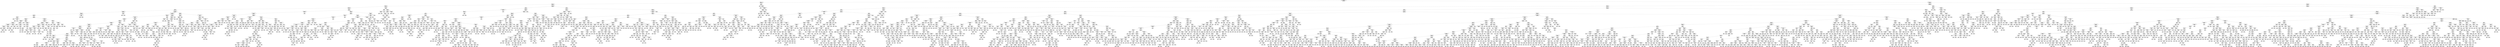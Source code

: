 digraph Tree {
node [shape=box] ;
0 [label="marital-status_Married-civ-spouse <= 0.5\ngini = 0.3656\nsamples = 32561\nvalue = [24720, 7841]"] ;
1 [label="capital-gain <= 7073.5\ngini = 0.1221\nsamples = 17585\nvalue = [16436, 1149]"] ;
0 -> 1 [labeldistance=2.5, labelangle=45, headlabel="True"] ;
2 [label="education-num <= 12.5\ngini = 0.0935\nsamples = 17274\nvalue = [16425, 849]"] ;
1 -> 2 ;
3 [label="capital-loss <= 2218.5\ngini = 0.0481\nsamples = 13864\nvalue = [13522, 342]"] ;
2 -> 3 ;
4 [label="hours-per-week <= 40.5\ngini = 0.0446\nsamples = 13807\nvalue = [13492, 315]"] ;
3 -> 4 ;
5 [label="age <= 33.5\ngini = 0.0268\nsamples = 11351\nvalue = [11197, 154]"] ;
4 -> 5 ;
6 [label="relationship_Husband <= 0.5\ngini = 0.0071\nsamples = 6698\nvalue = [6674, 24]"] ;
5 -> 6 ;
7 [label="relationship_Wife <= 0.5\ngini = 0.0068\nsamples = 6696\nvalue = [6673, 23]"] ;
6 -> 7 ;
8 [label="fnlwgt <= 23759.0\ngini = 0.0066\nsamples = 6692\nvalue = [6670, 22]"] ;
7 -> 8 ;
9 [label="fnlwgt <= 23381.0\ngini = 0.142\nsamples = 26\nvalue = [24, 2]"] ;
8 -> 9 ;
10 [label="gini = 0.0\nsamples = 23\nvalue = [23, 0]"] ;
9 -> 10 ;
11 [label="occupation_Prof-specialty <= 0.5\ngini = 0.4444\nsamples = 3\nvalue = [1, 2]"] ;
9 -> 11 ;
12 [label="gini = 0.0\nsamples = 2\nvalue = [0, 2]"] ;
11 -> 12 ;
13 [label="gini = 0.0\nsamples = 1\nvalue = [1, 0]"] ;
11 -> 13 ;
14 [label="age <= 28.5\ngini = 0.006\nsamples = 6666\nvalue = [6646, 20]"] ;
8 -> 14 ;
15 [label="workclass_Local-gov <= 0.5\ngini = 0.0026\nsamples = 5386\nvalue = [5379, 7]"] ;
14 -> 15 ;
16 [label="workclass_Self-emp-not-inc <= 0.5\ngini = 0.0015\nsamples = 5245\nvalue = [5241, 4]"] ;
15 -> 16 ;
17 [label="occupation_Tech-support <= 0.5\ngini = 0.0012\nsamples = 5139\nvalue = [5136, 3]"] ;
16 -> 17 ;
18 [label="occupation_Exec-managerial <= 0.5\ngini = 0.0008\nsamples = 5026\nvalue = [5024, 2]"] ;
17 -> 18 ;
19 [label="occupation_Other-service <= 0.5\ngini = 0.0004\nsamples = 4882\nvalue = [4881, 1]"] ;
18 -> 19 ;
20 [label="gini = 0.0\nsamples = 3812\nvalue = [3812, 0]"] ;
19 -> 20 ;
21 [label="fnlwgt <= 127914.5\ngini = 0.0019\nsamples = 1070\nvalue = [1069, 1]"] ;
19 -> 21 ;
22 [label="fnlwgt <= 127707.5\ngini = 0.0065\nsamples = 308\nvalue = [307, 1]"] ;
21 -> 22 ;
23 [label="gini = 0.0\nsamples = 307\nvalue = [307, 0]"] ;
22 -> 23 ;
24 [label="gini = 0.0\nsamples = 1\nvalue = [0, 1]"] ;
22 -> 24 ;
25 [label="gini = 0.0\nsamples = 762\nvalue = [762, 0]"] ;
21 -> 25 ;
26 [label="education-num <= 11.5\ngini = 0.0138\nsamples = 144\nvalue = [143, 1]"] ;
18 -> 26 ;
27 [label="gini = 0.0\nsamples = 135\nvalue = [135, 0]"] ;
26 -> 27 ;
28 [label="age <= 26.5\ngini = 0.1975\nsamples = 9\nvalue = [8, 1]"] ;
26 -> 28 ;
29 [label="gini = 0.0\nsamples = 7\nvalue = [7, 0]"] ;
28 -> 29 ;
30 [label="fnlwgt <= 279321.0\ngini = 0.5\nsamples = 2\nvalue = [1, 1]"] ;
28 -> 30 ;
31 [label="gini = 0.0\nsamples = 1\nvalue = [0, 1]"] ;
30 -> 31 ;
32 [label="gini = 0.0\nsamples = 1\nvalue = [1, 0]"] ;
30 -> 32 ;
33 [label="marital-status_Separated <= 0.5\ngini = 0.0175\nsamples = 113\nvalue = [112, 1]"] ;
17 -> 33 ;
34 [label="gini = 0.0\nsamples = 111\nvalue = [111, 0]"] ;
33 -> 34 ;
35 [label="fnlwgt <= 234274.5\ngini = 0.5\nsamples = 2\nvalue = [1, 1]"] ;
33 -> 35 ;
36 [label="gini = 0.0\nsamples = 1\nvalue = [1, 0]"] ;
35 -> 36 ;
37 [label="gini = 0.0\nsamples = 1\nvalue = [0, 1]"] ;
35 -> 37 ;
38 [label="race_Asian-Pac-Islander <= 0.5\ngini = 0.0187\nsamples = 106\nvalue = [105, 1]"] ;
16 -> 38 ;
39 [label="gini = 0.0\nsamples = 100\nvalue = [100, 0]"] ;
38 -> 39 ;
40 [label="relationship_Not-in-family <= 0.5\ngini = 0.2778\nsamples = 6\nvalue = [5, 1]"] ;
38 -> 40 ;
41 [label="gini = 0.0\nsamples = 4\nvalue = [4, 0]"] ;
40 -> 41 ;
42 [label="hours-per-week <= 35.0\ngini = 0.5\nsamples = 2\nvalue = [1, 1]"] ;
40 -> 42 ;
43 [label="gini = 0.0\nsamples = 1\nvalue = [0, 1]"] ;
42 -> 43 ;
44 [label="gini = 0.0\nsamples = 1\nvalue = [1, 0]"] ;
42 -> 44 ;
45 [label="education-num <= 3.5\ngini = 0.0416\nsamples = 141\nvalue = [138, 3]"] ;
15 -> 45 ;
46 [label="gini = 0.0\nsamples = 1\nvalue = [0, 1]"] ;
45 -> 46 ;
47 [label="occupation_Protective-serv <= 0.5\ngini = 0.0282\nsamples = 140\nvalue = [138, 2]"] ;
45 -> 47 ;
48 [label="gini = 0.0\nsamples = 115\nvalue = [115, 0]"] ;
47 -> 48 ;
49 [label="fnlwgt <= 196863.0\ngini = 0.1472\nsamples = 25\nvalue = [23, 2]"] ;
47 -> 49 ;
50 [label="gini = 0.0\nsamples = 14\nvalue = [14, 0]"] ;
49 -> 50 ;
51 [label="fnlwgt <= 234027.0\ngini = 0.2975\nsamples = 11\nvalue = [9, 2]"] ;
49 -> 51 ;
52 [label="age <= 23.5\ngini = 0.4444\nsamples = 3\nvalue = [1, 2]"] ;
51 -> 52 ;
53 [label="gini = 0.0\nsamples = 1\nvalue = [0, 1]"] ;
52 -> 53 ;
54 [label="age <= 25.5\ngini = 0.5\nsamples = 2\nvalue = [1, 1]"] ;
52 -> 54 ;
55 [label="gini = 0.0\nsamples = 1\nvalue = [1, 0]"] ;
54 -> 55 ;
56 [label="gini = 0.0\nsamples = 1\nvalue = [0, 1]"] ;
54 -> 56 ;
57 [label="gini = 0.0\nsamples = 8\nvalue = [8, 0]"] ;
51 -> 57 ;
58 [label="occupation_Craft-repair <= 0.5\ngini = 0.0201\nsamples = 1280\nvalue = [1267, 13]"] ;
14 -> 58 ;
59 [label="marital-status_Widowed <= 0.5\ngini = 0.0125\nsamples = 1117\nvalue = [1110, 7]"] ;
58 -> 59 ;
60 [label="workclass_State-gov <= 0.5\ngini = 0.0108\nsamples = 1106\nvalue = [1100, 6]"] ;
59 -> 60 ;
61 [label="education_7th-8th <= 0.5\ngini = 0.0075\nsamples = 1060\nvalue = [1056, 4]"] ;
60 -> 61 ;
62 [label="workclass_Federal-gov <= 0.5\ngini = 0.0057\nsamples = 1041\nvalue = [1038, 3]"] ;
61 -> 62 ;
63 [label="education_11th <= 0.5\ngini = 0.004\nsamples = 1004\nvalue = [1002, 2]"] ;
62 -> 63 ;
64 [label="fnlwgt <= 372765.0\ngini = 0.0021\nsamples = 963\nvalue = [962, 1]"] ;
63 -> 64 ;
65 [label="gini = 0.0\nsamples = 901\nvalue = [901, 0]"] ;
64 -> 65 ;
66 [label="fnlwgt <= 373437.5\ngini = 0.0317\nsamples = 62\nvalue = [61, 1]"] ;
64 -> 66 ;
67 [label="gini = 0.0\nsamples = 1\nvalue = [0, 1]"] ;
66 -> 67 ;
68 [label="gini = 0.0\nsamples = 61\nvalue = [61, 0]"] ;
66 -> 68 ;
69 [label="occupation_Exec-managerial <= 0.5\ngini = 0.0476\nsamples = 41\nvalue = [40, 1]"] ;
63 -> 69 ;
70 [label="gini = 0.0\nsamples = 39\nvalue = [39, 0]"] ;
69 -> 70 ;
71 [label="relationship_Not-in-family <= 0.5\ngini = 0.5\nsamples = 2\nvalue = [1, 1]"] ;
69 -> 71 ;
72 [label="gini = 0.0\nsamples = 1\nvalue = [0, 1]"] ;
71 -> 72 ;
73 [label="gini = 0.0\nsamples = 1\nvalue = [1, 0]"] ;
71 -> 73 ;
74 [label="occupation_Other-service <= 0.5\ngini = 0.0526\nsamples = 37\nvalue = [36, 1]"] ;
62 -> 74 ;
75 [label="gini = 0.0\nsamples = 30\nvalue = [30, 0]"] ;
74 -> 75 ;
76 [label="age <= 30.5\ngini = 0.2449\nsamples = 7\nvalue = [6, 1]"] ;
74 -> 76 ;
77 [label="education_Some-college <= 0.5\ngini = 0.5\nsamples = 2\nvalue = [1, 1]"] ;
76 -> 77 ;
78 [label="gini = 0.0\nsamples = 1\nvalue = [1, 0]"] ;
77 -> 78 ;
79 [label="gini = 0.0\nsamples = 1\nvalue = [0, 1]"] ;
77 -> 79 ;
80 [label="gini = 0.0\nsamples = 5\nvalue = [5, 0]"] ;
76 -> 80 ;
81 [label="occupation_Farming-fishing <= 0.5\ngini = 0.0997\nsamples = 19\nvalue = [18, 1]"] ;
61 -> 81 ;
82 [label="gini = 0.0\nsamples = 18\nvalue = [18, 0]"] ;
81 -> 82 ;
83 [label="gini = 0.0\nsamples = 1\nvalue = [0, 1]"] ;
81 -> 83 ;
84 [label="occupation_Prof-specialty <= 0.5\ngini = 0.0832\nsamples = 46\nvalue = [44, 2]"] ;
60 -> 84 ;
85 [label="fnlwgt <= 399295.0\ngini = 0.0454\nsamples = 43\nvalue = [42, 1]"] ;
84 -> 85 ;
86 [label="gini = 0.0\nsamples = 39\nvalue = [39, 0]"] ;
85 -> 86 ;
87 [label="sex_Female <= 0.5\ngini = 0.375\nsamples = 4\nvalue = [3, 1]"] ;
85 -> 87 ;
88 [label="gini = 0.0\nsamples = 1\nvalue = [0, 1]"] ;
87 -> 88 ;
89 [label="gini = 0.0\nsamples = 3\nvalue = [3, 0]"] ;
87 -> 89 ;
90 [label="education_Assoc-acdm <= 0.5\ngini = 0.4444\nsamples = 3\nvalue = [2, 1]"] ;
84 -> 90 ;
91 [label="gini = 0.0\nsamples = 2\nvalue = [2, 0]"] ;
90 -> 91 ;
92 [label="gini = 0.0\nsamples = 1\nvalue = [0, 1]"] ;
90 -> 92 ;
93 [label="workclass_Self-emp-not-inc <= 0.5\ngini = 0.1653\nsamples = 11\nvalue = [10, 1]"] ;
59 -> 93 ;
94 [label="gini = 0.0\nsamples = 10\nvalue = [10, 0]"] ;
93 -> 94 ;
95 [label="gini = 0.0\nsamples = 1\nvalue = [0, 1]"] ;
93 -> 95 ;
96 [label="education-num <= 9.5\ngini = 0.0709\nsamples = 163\nvalue = [157, 6]"] ;
58 -> 96 ;
97 [label="fnlwgt <= 347879.0\ngini = 0.0177\nsamples = 112\nvalue = [111, 1]"] ;
96 -> 97 ;
98 [label="gini = 0.0\nsamples = 104\nvalue = [104, 0]"] ;
97 -> 98 ;
99 [label="fnlwgt <= 352303.5\ngini = 0.2188\nsamples = 8\nvalue = [7, 1]"] ;
97 -> 99 ;
100 [label="gini = 0.0\nsamples = 1\nvalue = [0, 1]"] ;
99 -> 100 ;
101 [label="gini = 0.0\nsamples = 7\nvalue = [7, 0]"] ;
99 -> 101 ;
102 [label="workclass_Federal-gov <= 0.5\ngini = 0.1769\nsamples = 51\nvalue = [46, 5]"] ;
96 -> 102 ;
103 [label="fnlwgt <= 220252.0\ngini = 0.1499\nsamples = 49\nvalue = [45, 4]"] ;
102 -> 103 ;
104 [label="fnlwgt <= 210558.0\ngini = 0.2188\nsamples = 32\nvalue = [28, 4]"] ;
103 -> 104 ;
105 [label="age <= 30.5\ngini = 0.1748\nsamples = 31\nvalue = [28, 3]"] ;
104 -> 105 ;
106 [label="fnlwgt <= 60105.0\ngini = 0.3367\nsamples = 14\nvalue = [11, 3]"] ;
105 -> 106 ;
107 [label="gini = 0.0\nsamples = 1\nvalue = [0, 1]"] ;
106 -> 107 ;
108 [label="fnlwgt <= 154796.5\ngini = 0.2604\nsamples = 13\nvalue = [11, 2]"] ;
106 -> 108 ;
109 [label="gini = 0.0\nsamples = 7\nvalue = [7, 0]"] ;
108 -> 109 ;
110 [label="fnlwgt <= 179165.5\ngini = 0.4444\nsamples = 6\nvalue = [4, 2]"] ;
108 -> 110 ;
111 [label="education-num <= 10.5\ngini = 0.4444\nsamples = 3\nvalue = [1, 2]"] ;
110 -> 111 ;
112 [label="fnlwgt <= 175938.0\ngini = 0.5\nsamples = 2\nvalue = [1, 1]"] ;
111 -> 112 ;
113 [label="gini = 0.0\nsamples = 1\nvalue = [1, 0]"] ;
112 -> 113 ;
114 [label="gini = 0.0\nsamples = 1\nvalue = [0, 1]"] ;
112 -> 114 ;
115 [label="gini = 0.0\nsamples = 1\nvalue = [0, 1]"] ;
111 -> 115 ;
116 [label="gini = 0.0\nsamples = 3\nvalue = [3, 0]"] ;
110 -> 116 ;
117 [label="gini = 0.0\nsamples = 17\nvalue = [17, 0]"] ;
105 -> 117 ;
118 [label="gini = 0.0\nsamples = 1\nvalue = [0, 1]"] ;
104 -> 118 ;
119 [label="gini = 0.0\nsamples = 17\nvalue = [17, 0]"] ;
103 -> 119 ;
120 [label="sex_Female <= 0.5\ngini = 0.5\nsamples = 2\nvalue = [1, 1]"] ;
102 -> 120 ;
121 [label="gini = 0.0\nsamples = 1\nvalue = [1, 0]"] ;
120 -> 121 ;
122 [label="gini = 0.0\nsamples = 1\nvalue = [0, 1]"] ;
120 -> 122 ;
123 [label="occupation_Other-service <= 0.5\ngini = 0.375\nsamples = 4\nvalue = [3, 1]"] ;
7 -> 123 ;
124 [label="gini = 0.0\nsamples = 3\nvalue = [3, 0]"] ;
123 -> 124 ;
125 [label="gini = 0.0\nsamples = 1\nvalue = [0, 1]"] ;
123 -> 125 ;
126 [label="education-num <= 9.5\ngini = 0.5\nsamples = 2\nvalue = [1, 1]"] ;
6 -> 126 ;
127 [label="gini = 0.0\nsamples = 1\nvalue = [0, 1]"] ;
126 -> 127 ;
128 [label="gini = 0.0\nsamples = 1\nvalue = [1, 0]"] ;
126 -> 128 ;
129 [label="occupation_Prof-specialty <= 0.5\ngini = 0.0543\nsamples = 4653\nvalue = [4523, 130]"] ;
5 -> 129 ;
130 [label="occupation_Exec-managerial <= 0.5\ngini = 0.046\nsamples = 4416\nvalue = [4312, 104]"] ;
129 -> 130 ;
131 [label="relationship_Wife <= 0.5\ngini = 0.0376\nsamples = 4072\nvalue = [3994, 78]"] ;
130 -> 131 ;
132 [label="occupation_Protective-serv <= 0.5\ngini = 0.0367\nsamples = 4067\nvalue = [3991, 76]"] ;
131 -> 132 ;
133 [label="native-country_India <= 0.5\ngini = 0.0339\nsamples = 4000\nvalue = [3931, 69]"] ;
132 -> 133 ;
134 [label="capital-gain <= 4718.5\ngini = 0.0334\nsamples = 3999\nvalue = [3931, 68]"] ;
133 -> 134 ;
135 [label="occupation_Craft-repair <= 0.5\ngini = 0.0317\nsamples = 3972\nvalue = [3908, 64]"] ;
134 -> 135 ;
136 [label="workclass_Self-emp-inc <= 0.5\ngini = 0.0255\nsamples = 3477\nvalue = [3432, 45]"] ;
135 -> 136 ;
137 [label="fnlwgt <= 20302.0\ngini = 0.024\nsamples = 3453\nvalue = [3411, 42]"] ;
136 -> 137 ;
138 [label="relationship_Unmarried <= 0.5\ngini = 0.32\nsamples = 5\nvalue = [4, 1]"] ;
137 -> 138 ;
139 [label="gini = 0.0\nsamples = 1\nvalue = [0, 1]"] ;
138 -> 139 ;
140 [label="gini = 0.0\nsamples = 4\nvalue = [4, 0]"] ;
138 -> 140 ;
141 [label="occupation_Tech-support <= 0.5\ngini = 0.0235\nsamples = 3448\nvalue = [3407, 41]"] ;
137 -> 141 ;
142 [label="native-country_England <= 0.5\ngini = 0.0209\nsamples = 3319\nvalue = [3284, 35]"] ;
141 -> 142 ;
143 [label="native-country_Italy <= 0.5\ngini = 0.0203\nsamples = 3311\nvalue = [3277, 34]"] ;
142 -> 143 ;
144 [label="race_White <= 0.5\ngini = 0.0198\nsamples = 3302\nvalue = [3269, 33]"] ;
143 -> 144 ;
145 [label="education_Assoc-voc <= 0.5\ngini = 0.0024\nsamples = 827\nvalue = [826, 1]"] ;
144 -> 145 ;
146 [label="gini = 0.0\nsamples = 801\nvalue = [801, 0]"] ;
145 -> 146 ;
147 [label="workclass_Federal-gov <= 0.5\ngini = 0.074\nsamples = 26\nvalue = [25, 1]"] ;
145 -> 147 ;
148 [label="gini = 0.0\nsamples = 22\nvalue = [22, 0]"] ;
147 -> 148 ;
149 [label="fnlwgt <= 230043.5\ngini = 0.375\nsamples = 4\nvalue = [3, 1]"] ;
147 -> 149 ;
150 [label="gini = 0.0\nsamples = 3\nvalue = [3, 0]"] ;
149 -> 150 ;
151 [label="gini = 0.0\nsamples = 1\nvalue = [0, 1]"] ;
149 -> 151 ;
152 [label="occupation_Transport-moving <= 0.5\ngini = 0.0255\nsamples = 2475\nvalue = [2443, 32]"] ;
144 -> 152 ;
153 [label="age <= 56.5\ngini = 0.0227\nsamples = 2356\nvalue = [2329, 27]"] ;
152 -> 153 ;
154 [label="occupation_Adm-clerical <= 0.5\ngini = 0.0161\nsamples = 1729\nvalue = [1715, 14]"] ;
153 -> 154 ;
155 [label="hours-per-week <= 20.5\ngini = 0.0087\nsamples = 1143\nvalue = [1138, 5]"] ;
154 -> 155 ;
156 [label="age <= 50.5\ngini = 0.0339\nsamples = 116\nvalue = [114, 2]"] ;
155 -> 156 ;
157 [label="gini = 0.0\nsamples = 90\nvalue = [90, 0]"] ;
156 -> 157 ;
158 [label="age <= 52.5\ngini = 0.142\nsamples = 26\nvalue = [24, 2]"] ;
156 -> 158 ;
159 [label="gini = 0.375\nsamples = 8\nvalue = [6, 2]"] ;
158 -> 159 ;
160 [label="gini = 0.0\nsamples = 18\nvalue = [18, 0]"] ;
158 -> 160 ;
161 [label="workclass_Local-gov <= 0.5\ngini = 0.0058\nsamples = 1027\nvalue = [1024, 3]"] ;
155 -> 161 ;
162 [label="fnlwgt <= 179557.0\ngini = 0.004\nsamples = 995\nvalue = [993, 2]"] ;
161 -> 162 ;
163 [label="gini = 0.0\nsamples = 539\nvalue = [539, 0]"] ;
162 -> 163 ;
164 [label="gini = 0.0087\nsamples = 456\nvalue = [454, 2]"] ;
162 -> 164 ;
165 [label="age <= 39.5\ngini = 0.0605\nsamples = 32\nvalue = [31, 1]"] ;
161 -> 165 ;
166 [label="gini = 0.32\nsamples = 5\nvalue = [4, 1]"] ;
165 -> 166 ;
167 [label="gini = 0.0\nsamples = 27\nvalue = [27, 0]"] ;
165 -> 167 ;
168 [label="education_11th <= 0.5\ngini = 0.0302\nsamples = 586\nvalue = [577, 9]"] ;
154 -> 168 ;
169 [label="fnlwgt <= 29138.5\ngini = 0.0273\nsamples = 579\nvalue = [571, 8]"] ;
168 -> 169 ;
170 [label="workclass_Local-gov <= 0.5\ngini = 0.1653\nsamples = 11\nvalue = [10, 1]"] ;
169 -> 170 ;
171 [label="gini = 0.0\nsamples = 10\nvalue = [10, 0]"] ;
170 -> 171 ;
172 [label="gini = 0.0\nsamples = 1\nvalue = [0, 1]"] ;
170 -> 172 ;
173 [label="age <= 39.5\ngini = 0.0243\nsamples = 568\nvalue = [561, 7]"] ;
169 -> 173 ;
174 [label="gini = 0.0549\nsamples = 177\nvalue = [172, 5]"] ;
173 -> 174 ;
175 [label="gini = 0.0102\nsamples = 391\nvalue = [389, 2]"] ;
173 -> 175 ;
176 [label="sex_Male <= 0.5\ngini = 0.2449\nsamples = 7\nvalue = [6, 1]"] ;
168 -> 176 ;
177 [label="gini = 0.0\nsamples = 6\nvalue = [6, 0]"] ;
176 -> 177 ;
178 [label="gini = 0.0\nsamples = 1\nvalue = [0, 1]"] ;
176 -> 178 ;
179 [label="occupation_Sales <= 0.5\ngini = 0.0406\nsamples = 627\nvalue = [614, 13]"] ;
153 -> 179 ;
180 [label="native-country_Puerto-Rico <= 0.5\ngini = 0.0285\nsamples = 554\nvalue = [546, 8]"] ;
179 -> 180 ;
181 [label="hours-per-week <= 21.0\ngini = 0.0253\nsamples = 547\nvalue = [540, 7]"] ;
180 -> 181 ;
182 [label="gini = 0.0\nsamples = 173\nvalue = [173, 0]"] ;
181 -> 182 ;
183 [label="hours-per-week <= 22.5\ngini = 0.0367\nsamples = 374\nvalue = [367, 7]"] ;
181 -> 183 ;
184 [label="gini = 0.0\nsamples = 1\nvalue = [0, 1]"] ;
183 -> 184 ;
185 [label="gini = 0.0317\nsamples = 373\nvalue = [367, 6]"] ;
183 -> 185 ;
186 [label="sex_Male <= 0.5\ngini = 0.2449\nsamples = 7\nvalue = [6, 1]"] ;
180 -> 186 ;
187 [label="gini = 0.0\nsamples = 6\nvalue = [6, 0]"] ;
186 -> 187 ;
188 [label="gini = 0.0\nsamples = 1\nvalue = [0, 1]"] ;
186 -> 188 ;
189 [label="hours-per-week <= 34.5\ngini = 0.1276\nsamples = 73\nvalue = [68, 5]"] ;
179 -> 189 ;
190 [label="gini = 0.0\nsamples = 43\nvalue = [43, 0]"] ;
189 -> 190 ;
191 [label="hours-per-week <= 35.5\ngini = 0.2778\nsamples = 30\nvalue = [25, 5]"] ;
189 -> 191 ;
192 [label="relationship_Not-in-family <= 0.5\ngini = 0.4898\nsamples = 7\nvalue = [4, 3]"] ;
191 -> 192 ;
193 [label="gini = 0.0\nsamples = 2\nvalue = [2, 0]"] ;
192 -> 193 ;
194 [label="gini = 0.48\nsamples = 5\nvalue = [2, 3]"] ;
192 -> 194 ;
195 [label="fnlwgt <= 344270.0\ngini = 0.1588\nsamples = 23\nvalue = [21, 2]"] ;
191 -> 195 ;
196 [label="gini = 0.0907\nsamples = 21\nvalue = [20, 1]"] ;
195 -> 196 ;
197 [label="gini = 0.5\nsamples = 2\nvalue = [1, 1]"] ;
195 -> 197 ;
198 [label="education_9th <= 0.5\ngini = 0.0805\nsamples = 119\nvalue = [114, 5]"] ;
152 -> 198 ;
199 [label="education_Some-college <= 0.5\ngini = 0.0655\nsamples = 118\nvalue = [114, 4]"] ;
198 -> 199 ;
200 [label="education_10th <= 0.5\ngini = 0.0412\nsamples = 95\nvalue = [93, 2]"] ;
199 -> 200 ;
201 [label="age <= 52.5\ngini = 0.0227\nsamples = 87\nvalue = [86, 1]"] ;
200 -> 201 ;
202 [label="gini = 0.0\nsamples = 67\nvalue = [67, 0]"] ;
201 -> 202 ;
203 [label="fnlwgt <= 123357.0\ngini = 0.095\nsamples = 20\nvalue = [19, 1]"] ;
201 -> 203 ;
204 [label="gini = 0.2449\nsamples = 7\nvalue = [6, 1]"] ;
203 -> 204 ;
205 [label="gini = 0.0\nsamples = 13\nvalue = [13, 0]"] ;
203 -> 205 ;
206 [label="marital-status_Never-married <= 0.5\ngini = 0.2188\nsamples = 8\nvalue = [7, 1]"] ;
200 -> 206 ;
207 [label="gini = 0.0\nsamples = 7\nvalue = [7, 0]"] ;
206 -> 207 ;
208 [label="gini = 0.0\nsamples = 1\nvalue = [0, 1]"] ;
206 -> 208 ;
209 [label="marital-status_Divorced <= 0.5\ngini = 0.1588\nsamples = 23\nvalue = [21, 2]"] ;
199 -> 209 ;
210 [label="gini = 0.0\nsamples = 12\nvalue = [12, 0]"] ;
209 -> 210 ;
211 [label="workclass_Private <= 0.5\ngini = 0.2975\nsamples = 11\nvalue = [9, 2]"] ;
209 -> 211 ;
212 [label="gini = 0.0\nsamples = 6\nvalue = [6, 0]"] ;
211 -> 212 ;
213 [label="age <= 38.5\ngini = 0.48\nsamples = 5\nvalue = [3, 2]"] ;
211 -> 213 ;
214 [label="gini = 0.0\nsamples = 2\nvalue = [2, 0]"] ;
213 -> 214 ;
215 [label="gini = 0.4444\nsamples = 3\nvalue = [1, 2]"] ;
213 -> 215 ;
216 [label="gini = 0.0\nsamples = 1\nvalue = [0, 1]"] ;
198 -> 216 ;
217 [label="education_7th-8th <= 0.5\ngini = 0.1975\nsamples = 9\nvalue = [8, 1]"] ;
143 -> 217 ;
218 [label="gini = 0.0\nsamples = 8\nvalue = [8, 0]"] ;
217 -> 218 ;
219 [label="gini = 0.0\nsamples = 1\nvalue = [0, 1]"] ;
217 -> 219 ;
220 [label="marital-status_Never-married <= 0.5\ngini = 0.2188\nsamples = 8\nvalue = [7, 1]"] ;
142 -> 220 ;
221 [label="gini = 0.0\nsamples = 7\nvalue = [7, 0]"] ;
220 -> 221 ;
222 [label="gini = 0.0\nsamples = 1\nvalue = [0, 1]"] ;
220 -> 222 ;
223 [label="native-country_Guatemala <= 0.5\ngini = 0.0887\nsamples = 129\nvalue = [123, 6]"] ;
141 -> 223 ;
224 [label="hours-per-week <= 13.5\ngini = 0.0751\nsamples = 128\nvalue = [123, 5]"] ;
223 -> 224 ;
225 [label="education_Assoc-voc <= 0.5\ngini = 0.5\nsamples = 2\nvalue = [1, 1]"] ;
224 -> 225 ;
226 [label="gini = 0.0\nsamples = 1\nvalue = [0, 1]"] ;
225 -> 226 ;
227 [label="gini = 0.0\nsamples = 1\nvalue = [1, 0]"] ;
225 -> 227 ;
228 [label="native-country_? <= 0.5\ngini = 0.0615\nsamples = 126\nvalue = [122, 4]"] ;
224 -> 228 ;
229 [label="marital-status_Divorced <= 0.5\ngini = 0.0472\nsamples = 124\nvalue = [121, 3]"] ;
228 -> 229 ;
230 [label="age <= 45.5\ngini = 0.0965\nsamples = 59\nvalue = [56, 3]"] ;
229 -> 230 ;
231 [label="marital-status_Widowed <= 0.5\ngini = 0.1454\nsamples = 38\nvalue = [35, 3]"] ;
230 -> 231 ;
232 [label="education_Some-college <= 0.5\ngini = 0.1049\nsamples = 36\nvalue = [34, 2]"] ;
231 -> 232 ;
233 [label="gini = 0.0\nsamples = 24\nvalue = [24, 0]"] ;
232 -> 233 ;
234 [label="relationship_Not-in-family <= 0.5\ngini = 0.2778\nsamples = 12\nvalue = [10, 2]"] ;
232 -> 234 ;
235 [label="gini = 0.0\nsamples = 7\nvalue = [7, 0]"] ;
234 -> 235 ;
236 [label="hours-per-week <= 39.0\ngini = 0.48\nsamples = 5\nvalue = [3, 2]"] ;
234 -> 236 ;
237 [label="gini = 0.0\nsamples = 2\nvalue = [2, 0]"] ;
236 -> 237 ;
238 [label="gini = 0.4444\nsamples = 3\nvalue = [1, 2]"] ;
236 -> 238 ;
239 [label="fnlwgt <= 216451.5\ngini = 0.5\nsamples = 2\nvalue = [1, 1]"] ;
231 -> 239 ;
240 [label="gini = 0.0\nsamples = 1\nvalue = [1, 0]"] ;
239 -> 240 ;
241 [label="gini = 0.0\nsamples = 1\nvalue = [0, 1]"] ;
239 -> 241 ;
242 [label="gini = 0.0\nsamples = 21\nvalue = [21, 0]"] ;
230 -> 242 ;
243 [label="gini = 0.0\nsamples = 65\nvalue = [65, 0]"] ;
229 -> 243 ;
244 [label="sex_Male <= 0.5\ngini = 0.5\nsamples = 2\nvalue = [1, 1]"] ;
228 -> 244 ;
245 [label="gini = 0.0\nsamples = 1\nvalue = [1, 0]"] ;
244 -> 245 ;
246 [label="gini = 0.0\nsamples = 1\nvalue = [0, 1]"] ;
244 -> 246 ;
247 [label="gini = 0.0\nsamples = 1\nvalue = [0, 1]"] ;
223 -> 247 ;
248 [label="race_Asian-Pac-Islander <= 0.5\ngini = 0.2188\nsamples = 24\nvalue = [21, 3]"] ;
136 -> 248 ;
249 [label="age <= 56.5\ngini = 0.1588\nsamples = 23\nvalue = [21, 2]"] ;
248 -> 249 ;
250 [label="gini = 0.0\nsamples = 15\nvalue = [15, 0]"] ;
249 -> 250 ;
251 [label="age <= 59.5\ngini = 0.375\nsamples = 8\nvalue = [6, 2]"] ;
249 -> 251 ;
252 [label="gini = 0.0\nsamples = 1\nvalue = [0, 1]"] ;
251 -> 252 ;
253 [label="hours-per-week <= 30.0\ngini = 0.2449\nsamples = 7\nvalue = [6, 1]"] ;
251 -> 253 ;
254 [label="gini = 0.0\nsamples = 5\nvalue = [5, 0]"] ;
253 -> 254 ;
255 [label="fnlwgt <= 95501.0\ngini = 0.5\nsamples = 2\nvalue = [1, 1]"] ;
253 -> 255 ;
256 [label="gini = 0.0\nsamples = 1\nvalue = [1, 0]"] ;
255 -> 256 ;
257 [label="gini = 0.0\nsamples = 1\nvalue = [0, 1]"] ;
255 -> 257 ;
258 [label="gini = 0.0\nsamples = 1\nvalue = [0, 1]"] ;
248 -> 258 ;
259 [label="age <= 49.5\ngini = 0.0738\nsamples = 495\nvalue = [476, 19]"] ;
135 -> 259 ;
260 [label="education_Some-college <= 0.5\ngini = 0.0422\nsamples = 371\nvalue = [363, 8]"] ;
259 -> 260 ;
261 [label="marital-status_Married-spouse-absent <= 0.5\ngini = 0.014\nsamples = 284\nvalue = [282, 2]"] ;
260 -> 261 ;
262 [label="fnlwgt <= 85951.0\ngini = 0.0074\nsamples = 269\nvalue = [268, 1]"] ;
261 -> 262 ;
263 [label="fnlwgt <= 84861.5\ngini = 0.0713\nsamples = 27\nvalue = [26, 1]"] ;
262 -> 263 ;
264 [label="gini = 0.0\nsamples = 26\nvalue = [26, 0]"] ;
263 -> 264 ;
265 [label="gini = 0.0\nsamples = 1\nvalue = [0, 1]"] ;
263 -> 265 ;
266 [label="gini = 0.0\nsamples = 242\nvalue = [242, 0]"] ;
262 -> 266 ;
267 [label="age <= 40.5\ngini = 0.1244\nsamples = 15\nvalue = [14, 1]"] ;
261 -> 267 ;
268 [label="age <= 39.0\ngini = 0.2778\nsamples = 6\nvalue = [5, 1]"] ;
267 -> 268 ;
269 [label="gini = 0.0\nsamples = 5\nvalue = [5, 0]"] ;
268 -> 269 ;
270 [label="gini = 0.0\nsamples = 1\nvalue = [0, 1]"] ;
268 -> 270 ;
271 [label="gini = 0.0\nsamples = 9\nvalue = [9, 0]"] ;
267 -> 271 ;
272 [label="fnlwgt <= 41026.0\ngini = 0.1284\nsamples = 87\nvalue = [81, 6]"] ;
260 -> 272 ;
273 [label="marital-status_Never-married <= 0.5\ngini = 0.4444\nsamples = 3\nvalue = [1, 2]"] ;
272 -> 273 ;
274 [label="gini = 0.0\nsamples = 2\nvalue = [0, 2]"] ;
273 -> 274 ;
275 [label="gini = 0.0\nsamples = 1\nvalue = [1, 0]"] ;
273 -> 275 ;
276 [label="age <= 45.5\ngini = 0.0907\nsamples = 84\nvalue = [80, 4]"] ;
272 -> 276 ;
277 [label="hours-per-week <= 36.0\ngini = 0.0548\nsamples = 71\nvalue = [69, 2]"] ;
276 -> 277 ;
278 [label="hours-per-week <= 32.5\ngini = 0.1975\nsamples = 9\nvalue = [8, 1]"] ;
277 -> 278 ;
279 [label="gini = 0.0\nsamples = 7\nvalue = [7, 0]"] ;
278 -> 279 ;
280 [label="workclass_Private <= 0.5\ngini = 0.5\nsamples = 2\nvalue = [1, 1]"] ;
278 -> 280 ;
281 [label="gini = 0.0\nsamples = 1\nvalue = [0, 1]"] ;
280 -> 281 ;
282 [label="gini = 0.0\nsamples = 1\nvalue = [1, 0]"] ;
280 -> 282 ;
283 [label="fnlwgt <= 126203.5\ngini = 0.0317\nsamples = 62\nvalue = [61, 1]"] ;
277 -> 283 ;
284 [label="fnlwgt <= 125050.0\ngini = 0.095\nsamples = 20\nvalue = [19, 1]"] ;
283 -> 284 ;
285 [label="gini = 0.0\nsamples = 19\nvalue = [19, 0]"] ;
284 -> 285 ;
286 [label="gini = 0.0\nsamples = 1\nvalue = [0, 1]"] ;
284 -> 286 ;
287 [label="gini = 0.0\nsamples = 42\nvalue = [42, 0]"] ;
283 -> 287 ;
288 [label="fnlwgt <= 308836.0\ngini = 0.2604\nsamples = 13\nvalue = [11, 2]"] ;
276 -> 288 ;
289 [label="hours-per-week <= 39.0\ngini = 0.1528\nsamples = 12\nvalue = [11, 1]"] ;
288 -> 289 ;
290 [label="age <= 48.5\ngini = 0.5\nsamples = 2\nvalue = [1, 1]"] ;
289 -> 290 ;
291 [label="gini = 0.0\nsamples = 1\nvalue = [0, 1]"] ;
290 -> 291 ;
292 [label="gini = 0.0\nsamples = 1\nvalue = [1, 0]"] ;
290 -> 292 ;
293 [label="gini = 0.0\nsamples = 10\nvalue = [10, 0]"] ;
289 -> 293 ;
294 [label="gini = 0.0\nsamples = 1\nvalue = [0, 1]"] ;
288 -> 294 ;
295 [label="workclass_Local-gov <= 0.5\ngini = 0.1617\nsamples = 124\nvalue = [113, 11]"] ;
259 -> 295 ;
296 [label="fnlwgt <= 111950.0\ngini = 0.1409\nsamples = 118\nvalue = [109, 9]"] ;
295 -> 296 ;
297 [label="fnlwgt <= 109658.0\ngini = 0.32\nsamples = 25\nvalue = [20, 5]"] ;
296 -> 297 ;
298 [label="age <= 57.0\ngini = 0.2778\nsamples = 24\nvalue = [20, 4]"] ;
297 -> 298 ;
299 [label="age <= 55.5\ngini = 0.4082\nsamples = 14\nvalue = [10, 4]"] ;
298 -> 299 ;
300 [label="fnlwgt <= 91403.0\ngini = 0.355\nsamples = 13\nvalue = [10, 3]"] ;
299 -> 300 ;
301 [label="marital-status_Divorced <= 0.5\ngini = 0.2188\nsamples = 8\nvalue = [7, 1]"] ;
300 -> 301 ;
302 [label="gini = 0.0\nsamples = 4\nvalue = [4, 0]"] ;
301 -> 302 ;
303 [label="fnlwgt <= 37185.5\ngini = 0.375\nsamples = 4\nvalue = [3, 1]"] ;
301 -> 303 ;
304 [label="gini = 0.0\nsamples = 2\nvalue = [2, 0]"] ;
303 -> 304 ;
305 [label="sex_Female <= 0.5\ngini = 0.5\nsamples = 2\nvalue = [1, 1]"] ;
303 -> 305 ;
306 [label="gini = 0.0\nsamples = 1\nvalue = [0, 1]"] ;
305 -> 306 ;
307 [label="gini = 0.0\nsamples = 1\nvalue = [1, 0]"] ;
305 -> 307 ;
308 [label="relationship_Own-child <= 0.5\ngini = 0.48\nsamples = 5\nvalue = [3, 2]"] ;
300 -> 308 ;
309 [label="marital-status_Divorced <= 0.5\ngini = 0.4444\nsamples = 3\nvalue = [1, 2]"] ;
308 -> 309 ;
310 [label="gini = 0.0\nsamples = 2\nvalue = [0, 2]"] ;
309 -> 310 ;
311 [label="gini = 0.0\nsamples = 1\nvalue = [1, 0]"] ;
309 -> 311 ;
312 [label="gini = 0.0\nsamples = 2\nvalue = [2, 0]"] ;
308 -> 312 ;
313 [label="gini = 0.0\nsamples = 1\nvalue = [0, 1]"] ;
299 -> 313 ;
314 [label="gini = 0.0\nsamples = 10\nvalue = [10, 0]"] ;
298 -> 314 ;
315 [label="gini = 0.0\nsamples = 1\nvalue = [0, 1]"] ;
297 -> 315 ;
316 [label="education_Assoc-voc <= 0.5\ngini = 0.0823\nsamples = 93\nvalue = [89, 4]"] ;
296 -> 316 ;
317 [label="hours-per-week <= 9.0\ngini = 0.0638\nsamples = 91\nvalue = [88, 3]"] ;
316 -> 317 ;
318 [label="age <= 57.5\ngini = 0.5\nsamples = 2\nvalue = [1, 1]"] ;
317 -> 318 ;
319 [label="gini = 0.0\nsamples = 1\nvalue = [0, 1]"] ;
318 -> 319 ;
320 [label="gini = 0.0\nsamples = 1\nvalue = [1, 0]"] ;
318 -> 320 ;
321 [label="age <= 53.5\ngini = 0.0439\nsamples = 89\nvalue = [87, 2]"] ;
317 -> 321 ;
322 [label="education_Some-college <= 0.5\ngini = 0.0997\nsamples = 38\nvalue = [36, 2]"] ;
321 -> 322 ;
323 [label="fnlwgt <= 242477.0\ngini = 0.0605\nsamples = 32\nvalue = [31, 1]"] ;
322 -> 323 ;
324 [label="gini = 0.0\nsamples = 25\nvalue = [25, 0]"] ;
323 -> 324 ;
325 [label="fnlwgt <= 266166.5\ngini = 0.2449\nsamples = 7\nvalue = [6, 1]"] ;
323 -> 325 ;
326 [label="gini = 0.0\nsamples = 1\nvalue = [0, 1]"] ;
325 -> 326 ;
327 [label="gini = 0.0\nsamples = 6\nvalue = [6, 0]"] ;
325 -> 327 ;
328 [label="fnlwgt <= 187115.0\ngini = 0.2778\nsamples = 6\nvalue = [5, 1]"] ;
322 -> 328 ;
329 [label="gini = 0.0\nsamples = 3\nvalue = [3, 0]"] ;
328 -> 329 ;
330 [label="fnlwgt <= 241933.0\ngini = 0.4444\nsamples = 3\nvalue = [2, 1]"] ;
328 -> 330 ;
331 [label="gini = 0.0\nsamples = 1\nvalue = [0, 1]"] ;
330 -> 331 ;
332 [label="gini = 0.0\nsamples = 2\nvalue = [2, 0]"] ;
330 -> 332 ;
333 [label="gini = 0.0\nsamples = 51\nvalue = [51, 0]"] ;
321 -> 333 ;
334 [label="marital-status_Never-married <= 0.5\ngini = 0.5\nsamples = 2\nvalue = [1, 1]"] ;
316 -> 334 ;
335 [label="gini = 0.0\nsamples = 1\nvalue = [1, 0]"] ;
334 -> 335 ;
336 [label="gini = 0.0\nsamples = 1\nvalue = [0, 1]"] ;
334 -> 336 ;
337 [label="marital-status_Divorced <= 0.5\ngini = 0.4444\nsamples = 6\nvalue = [4, 2]"] ;
295 -> 337 ;
338 [label="gini = 0.0\nsamples = 3\nvalue = [3, 0]"] ;
337 -> 338 ;
339 [label="education-num <= 10.0\ngini = 0.4444\nsamples = 3\nvalue = [1, 2]"] ;
337 -> 339 ;
340 [label="gini = 0.0\nsamples = 2\nvalue = [0, 2]"] ;
339 -> 340 ;
341 [label="gini = 0.0\nsamples = 1\nvalue = [1, 0]"] ;
339 -> 341 ;
342 [label="capital-gain <= 4826.0\ngini = 0.2524\nsamples = 27\nvalue = [23, 4]"] ;
134 -> 342 ;
343 [label="gini = 0.0\nsamples = 3\nvalue = [0, 3]"] ;
342 -> 343 ;
344 [label="occupation_Tech-support <= 0.5\ngini = 0.0799\nsamples = 24\nvalue = [23, 1]"] ;
342 -> 344 ;
345 [label="gini = 0.0\nsamples = 21\nvalue = [21, 0]"] ;
344 -> 345 ;
346 [label="workclass_Local-gov <= 0.5\ngini = 0.4444\nsamples = 3\nvalue = [2, 1]"] ;
344 -> 346 ;
347 [label="gini = 0.0\nsamples = 2\nvalue = [2, 0]"] ;
346 -> 347 ;
348 [label="gini = 0.0\nsamples = 1\nvalue = [0, 1]"] ;
346 -> 348 ;
349 [label="gini = 0.0\nsamples = 1\nvalue = [0, 1]"] ;
133 -> 349 ;
350 [label="workclass_Private <= 0.5\ngini = 0.1871\nsamples = 67\nvalue = [60, 7]"] ;
132 -> 350 ;
351 [label="fnlwgt <= 364930.5\ngini = 0.2726\nsamples = 43\nvalue = [36, 7]"] ;
350 -> 351 ;
352 [label="fnlwgt <= 33692.0\ngini = 0.2449\nsamples = 42\nvalue = [36, 6]"] ;
351 -> 352 ;
353 [label="marital-status_Divorced <= 0.5\ngini = 0.5\nsamples = 2\nvalue = [1, 1]"] ;
352 -> 353 ;
354 [label="gini = 0.0\nsamples = 1\nvalue = [1, 0]"] ;
353 -> 354 ;
355 [label="gini = 0.0\nsamples = 1\nvalue = [0, 1]"] ;
353 -> 355 ;
356 [label="relationship_Not-in-family <= 0.5\ngini = 0.2188\nsamples = 40\nvalue = [35, 5]"] ;
352 -> 356 ;
357 [label="gini = 0.0\nsamples = 16\nvalue = [16, 0]"] ;
356 -> 357 ;
358 [label="marital-status_Divorced <= 0.5\ngini = 0.3299\nsamples = 24\nvalue = [19, 5]"] ;
356 -> 358 ;
359 [label="fnlwgt <= 152565.0\ngini = 0.4152\nsamples = 17\nvalue = [12, 5]"] ;
358 -> 359 ;
360 [label="gini = 0.0\nsamples = 6\nvalue = [6, 0]"] ;
359 -> 360 ;
361 [label="fnlwgt <= 188687.5\ngini = 0.4959\nsamples = 11\nvalue = [6, 5]"] ;
359 -> 361 ;
362 [label="gini = 0.0\nsamples = 2\nvalue = [0, 2]"] ;
361 -> 362 ;
363 [label="race_White <= 0.5\ngini = 0.4444\nsamples = 9\nvalue = [6, 3]"] ;
361 -> 363 ;
364 [label="gini = 0.0\nsamples = 3\nvalue = [3, 0]"] ;
363 -> 364 ;
365 [label="fnlwgt <= 207835.0\ngini = 0.5\nsamples = 6\nvalue = [3, 3]"] ;
363 -> 365 ;
366 [label="gini = 0.0\nsamples = 2\nvalue = [2, 0]"] ;
365 -> 366 ;
367 [label="workclass_Local-gov <= 0.5\ngini = 0.375\nsamples = 4\nvalue = [1, 3]"] ;
365 -> 367 ;
368 [label="gini = 0.0\nsamples = 1\nvalue = [1, 0]"] ;
367 -> 368 ;
369 [label="gini = 0.0\nsamples = 3\nvalue = [0, 3]"] ;
367 -> 369 ;
370 [label="gini = 0.0\nsamples = 7\nvalue = [7, 0]"] ;
358 -> 370 ;
371 [label="gini = 0.0\nsamples = 1\nvalue = [0, 1]"] ;
351 -> 371 ;
372 [label="gini = 0.0\nsamples = 24\nvalue = [24, 0]"] ;
350 -> 372 ;
373 [label="age <= 36.5\ngini = 0.48\nsamples = 5\nvalue = [3, 2]"] ;
131 -> 373 ;
374 [label="education-num <= 11.0\ngini = 0.4444\nsamples = 3\nvalue = [1, 2]"] ;
373 -> 374 ;
375 [label="gini = 0.0\nsamples = 2\nvalue = [0, 2]"] ;
374 -> 375 ;
376 [label="gini = 0.0\nsamples = 1\nvalue = [1, 0]"] ;
374 -> 376 ;
377 [label="gini = 0.0\nsamples = 2\nvalue = [2, 0]"] ;
373 -> 377 ;
378 [label="native-country_Ireland <= 0.5\ngini = 0.1397\nsamples = 344\nvalue = [318, 26]"] ;
130 -> 378 ;
379 [label="capital-gain <= 5373.5\ngini = 0.1351\nsamples = 343\nvalue = [318, 25]"] ;
378 -> 379 ;
380 [label="native-country_Japan <= 0.5\ngini = 0.1305\nsamples = 342\nvalue = [318, 24]"] ;
379 -> 380 ;
381 [label="education-num <= 10.5\ngini = 0.1258\nsamples = 341\nvalue = [318, 23]"] ;
380 -> 381 ;
382 [label="marital-status_Widowed <= 0.5\ngini = 0.1033\nsamples = 293\nvalue = [277, 16]"] ;
381 -> 382 ;
383 [label="fnlwgt <= 61980.5\ngini = 0.0835\nsamples = 252\nvalue = [241, 11]"] ;
382 -> 383 ;
384 [label="fnlwgt <= 47090.0\ngini = 0.2112\nsamples = 25\nvalue = [22, 3]"] ;
383 -> 384 ;
385 [label="gini = 0.0\nsamples = 19\nvalue = [19, 0]"] ;
384 -> 385 ;
386 [label="relationship_Unmarried <= 0.5\ngini = 0.5\nsamples = 6\nvalue = [3, 3]"] ;
384 -> 386 ;
387 [label="age <= 37.5\ngini = 0.375\nsamples = 4\nvalue = [3, 1]"] ;
386 -> 387 ;
388 [label="gini = 0.0\nsamples = 1\nvalue = [0, 1]"] ;
387 -> 388 ;
389 [label="gini = 0.0\nsamples = 3\nvalue = [3, 0]"] ;
387 -> 389 ;
390 [label="gini = 0.0\nsamples = 2\nvalue = [0, 2]"] ;
386 -> 390 ;
391 [label="fnlwgt <= 138184.0\ngini = 0.068\nsamples = 227\nvalue = [219, 8]"] ;
383 -> 391 ;
392 [label="gini = 0.0\nsamples = 63\nvalue = [63, 0]"] ;
391 -> 392 ;
393 [label="fnlwgt <= 140565.0\ngini = 0.0928\nsamples = 164\nvalue = [156, 8]"] ;
391 -> 393 ;
394 [label="gini = 0.0\nsamples = 1\nvalue = [0, 1]"] ;
393 -> 394 ;
395 [label="education_HS-grad <= 0.5\ngini = 0.0822\nsamples = 163\nvalue = [156, 7]"] ;
393 -> 395 ;
396 [label="age <= 53.5\ngini = 0.0222\nsamples = 89\nvalue = [88, 1]"] ;
395 -> 396 ;
397 [label="gini = 0.0\nsamples = 73\nvalue = [73, 0]"] ;
396 -> 397 ;
398 [label="marital-status_Never-married <= 0.5\ngini = 0.1172\nsamples = 16\nvalue = [15, 1]"] ;
396 -> 398 ;
399 [label="gini = 0.0\nsamples = 14\nvalue = [14, 0]"] ;
398 -> 399 ;
400 [label="hours-per-week <= 22.5\ngini = 0.5\nsamples = 2\nvalue = [1, 1]"] ;
398 -> 400 ;
401 [label="gini = 0.0\nsamples = 1\nvalue = [1, 0]"] ;
400 -> 401 ;
402 [label="gini = 0.0\nsamples = 1\nvalue = [0, 1]"] ;
400 -> 402 ;
403 [label="fnlwgt <= 329254.5\ngini = 0.149\nsamples = 74\nvalue = [68, 6]"] ;
395 -> 403 ;
404 [label="hours-per-week <= 32.5\ngini = 0.1172\nsamples = 64\nvalue = [60, 4]"] ;
403 -> 404 ;
405 [label="age <= 46.5\ngini = 0.4444\nsamples = 3\nvalue = [2, 1]"] ;
404 -> 405 ;
406 [label="gini = 0.0\nsamples = 1\nvalue = [0, 1]"] ;
405 -> 406 ;
407 [label="gini = 0.0\nsamples = 2\nvalue = [2, 0]"] ;
405 -> 407 ;
408 [label="relationship_Unmarried <= 0.5\ngini = 0.0935\nsamples = 61\nvalue = [58, 3]"] ;
404 -> 408 ;
409 [label="gini = 0.0\nsamples = 32\nvalue = [32, 0]"] ;
408 -> 409 ;
410 [label="fnlwgt <= 157395.5\ngini = 0.1855\nsamples = 29\nvalue = [26, 3]"] ;
408 -> 410 ;
411 [label="gini = 0.0\nsamples = 1\nvalue = [0, 1]"] ;
410 -> 411 ;
412 [label="race_Black <= 0.5\ngini = 0.1327\nsamples = 28\nvalue = [26, 2]"] ;
410 -> 412 ;
413 [label="age <= 35.5\ngini = 0.0713\nsamples = 27\nvalue = [26, 1]"] ;
412 -> 413 ;
414 [label="fnlwgt <= 259374.0\ngini = 0.32\nsamples = 5\nvalue = [4, 1]"] ;
413 -> 414 ;
415 [label="gini = 0.0\nsamples = 3\nvalue = [3, 0]"] ;
414 -> 415 ;
416 [label="fnlwgt <= 281084.5\ngini = 0.5\nsamples = 2\nvalue = [1, 1]"] ;
414 -> 416 ;
417 [label="gini = 0.0\nsamples = 1\nvalue = [0, 1]"] ;
416 -> 417 ;
418 [label="gini = 0.0\nsamples = 1\nvalue = [1, 0]"] ;
416 -> 418 ;
419 [label="gini = 0.0\nsamples = 22\nvalue = [22, 0]"] ;
413 -> 419 ;
420 [label="gini = 0.0\nsamples = 1\nvalue = [0, 1]"] ;
412 -> 420 ;
421 [label="fnlwgt <= 344967.5\ngini = 0.32\nsamples = 10\nvalue = [8, 2]"] ;
403 -> 421 ;
422 [label="workclass_Local-gov <= 0.5\ngini = 0.4444\nsamples = 3\nvalue = [1, 2]"] ;
421 -> 422 ;
423 [label="gini = 0.0\nsamples = 2\nvalue = [0, 2]"] ;
422 -> 423 ;
424 [label="gini = 0.0\nsamples = 1\nvalue = [1, 0]"] ;
422 -> 424 ;
425 [label="gini = 0.0\nsamples = 7\nvalue = [7, 0]"] ;
421 -> 425 ;
426 [label="fnlwgt <= 25270.0\ngini = 0.2142\nsamples = 41\nvalue = [36, 5]"] ;
382 -> 426 ;
427 [label="relationship_Unmarried <= 0.5\ngini = 0.5\nsamples = 2\nvalue = [1, 1]"] ;
426 -> 427 ;
428 [label="gini = 0.0\nsamples = 1\nvalue = [0, 1]"] ;
427 -> 428 ;
429 [label="gini = 0.0\nsamples = 1\nvalue = [1, 0]"] ;
427 -> 429 ;
430 [label="fnlwgt <= 126767.0\ngini = 0.1841\nsamples = 39\nvalue = [35, 4]"] ;
426 -> 430 ;
431 [label="gini = 0.0\nsamples = 12\nvalue = [12, 0]"] ;
430 -> 431 ;
432 [label="fnlwgt <= 142112.0\ngini = 0.2524\nsamples = 27\nvalue = [23, 4]"] ;
430 -> 432 ;
433 [label="education_11th <= 0.5\ngini = 0.4444\nsamples = 3\nvalue = [1, 2]"] ;
432 -> 433 ;
434 [label="gini = 0.0\nsamples = 2\nvalue = [0, 2]"] ;
433 -> 434 ;
435 [label="gini = 0.0\nsamples = 1\nvalue = [1, 0]"] ;
433 -> 435 ;
436 [label="age <= 66.5\ngini = 0.1528\nsamples = 24\nvalue = [22, 2]"] ;
432 -> 436 ;
437 [label="gini = 0.0\nsamples = 16\nvalue = [16, 0]"] ;
436 -> 437 ;
438 [label="age <= 69.0\ngini = 0.375\nsamples = 8\nvalue = [6, 2]"] ;
436 -> 438 ;
439 [label="gini = 0.0\nsamples = 2\nvalue = [0, 2]"] ;
438 -> 439 ;
440 [label="gini = 0.0\nsamples = 6\nvalue = [6, 0]"] ;
438 -> 440 ;
441 [label="age <= 57.0\ngini = 0.2491\nsamples = 48\nvalue = [41, 7]"] ;
381 -> 441 ;
442 [label="fnlwgt <= 354495.0\ngini = 0.142\nsamples = 39\nvalue = [36, 3]"] ;
441 -> 442 ;
443 [label="relationship_Not-in-family <= 0.5\ngini = 0.1023\nsamples = 37\nvalue = [35, 2]"] ;
442 -> 443 ;
444 [label="gini = 0.0\nsamples = 19\nvalue = [19, 0]"] ;
443 -> 444 ;
445 [label="workclass_Private <= 0.5\ngini = 0.1975\nsamples = 18\nvalue = [16, 2]"] ;
443 -> 445 ;
446 [label="gini = 0.0\nsamples = 10\nvalue = [10, 0]"] ;
445 -> 446 ;
447 [label="fnlwgt <= 268981.5\ngini = 0.375\nsamples = 8\nvalue = [6, 2]"] ;
445 -> 447 ;
448 [label="education-num <= 11.5\ngini = 0.4444\nsamples = 6\nvalue = [4, 2]"] ;
447 -> 448 ;
449 [label="gini = 0.0\nsamples = 1\nvalue = [0, 1]"] ;
448 -> 449 ;
450 [label="fnlwgt <= 235430.0\ngini = 0.32\nsamples = 5\nvalue = [4, 1]"] ;
448 -> 450 ;
451 [label="gini = 0.0\nsamples = 4\nvalue = [4, 0]"] ;
450 -> 451 ;
452 [label="gini = 0.0\nsamples = 1\nvalue = [0, 1]"] ;
450 -> 452 ;
453 [label="gini = 0.0\nsamples = 2\nvalue = [2, 0]"] ;
447 -> 453 ;
454 [label="marital-status_Divorced <= 0.5\ngini = 0.5\nsamples = 2\nvalue = [1, 1]"] ;
442 -> 454 ;
455 [label="gini = 0.0\nsamples = 1\nvalue = [1, 0]"] ;
454 -> 455 ;
456 [label="gini = 0.0\nsamples = 1\nvalue = [0, 1]"] ;
454 -> 456 ;
457 [label="fnlwgt <= 157862.0\ngini = 0.4938\nsamples = 9\nvalue = [5, 4]"] ;
441 -> 457 ;
458 [label="gini = 0.0\nsamples = 3\nvalue = [0, 3]"] ;
457 -> 458 ;
459 [label="fnlwgt <= 266228.0\ngini = 0.2778\nsamples = 6\nvalue = [5, 1]"] ;
457 -> 459 ;
460 [label="gini = 0.0\nsamples = 5\nvalue = [5, 0]"] ;
459 -> 460 ;
461 [label="gini = 0.0\nsamples = 1\nvalue = [0, 1]"] ;
459 -> 461 ;
462 [label="gini = 0.0\nsamples = 1\nvalue = [0, 1]"] ;
380 -> 462 ;
463 [label="gini = 0.0\nsamples = 1\nvalue = [0, 1]"] ;
379 -> 463 ;
464 [label="gini = 0.0\nsamples = 1\nvalue = [0, 1]"] ;
378 -> 464 ;
465 [label="sex_Female <= 0.5\ngini = 0.1953\nsamples = 237\nvalue = [211, 26]"] ;
129 -> 465 ;
466 [label="capital-gain <= 4718.5\ngini = 0.4012\nsamples = 54\nvalue = [39, 15]"] ;
465 -> 466 ;
467 [label="fnlwgt <= 29452.0\ngini = 0.375\nsamples = 52\nvalue = [39, 13]"] ;
466 -> 467 ;
468 [label="gini = 0.0\nsamples = 1\nvalue = [0, 1]"] ;
467 -> 468 ;
469 [label="education_11th <= 0.5\ngini = 0.3599\nsamples = 51\nvalue = [39, 12]"] ;
467 -> 469 ;
470 [label="native-country_Japan <= 0.5\ngini = 0.3432\nsamples = 50\nvalue = [39, 11]"] ;
469 -> 470 ;
471 [label="native-country_Germany <= 0.5\ngini = 0.3249\nsamples = 49\nvalue = [39, 10]"] ;
470 -> 471 ;
472 [label="fnlwgt <= 201059.0\ngini = 0.3047\nsamples = 48\nvalue = [39, 9]"] ;
471 -> 472 ;
473 [label="workclass_Local-gov <= 0.5\ngini = 0.1748\nsamples = 31\nvalue = [28, 3]"] ;
472 -> 473 ;
474 [label="age <= 38.5\ngini = 0.074\nsamples = 26\nvalue = [25, 1]"] ;
473 -> 474 ;
475 [label="education-num <= 9.5\ngini = 0.2778\nsamples = 6\nvalue = [5, 1]"] ;
474 -> 475 ;
476 [label="fnlwgt <= 142626.0\ngini = 0.4444\nsamples = 3\nvalue = [2, 1]"] ;
475 -> 476 ;
477 [label="gini = 0.0\nsamples = 1\nvalue = [0, 1]"] ;
476 -> 477 ;
478 [label="gini = 0.0\nsamples = 2\nvalue = [2, 0]"] ;
476 -> 478 ;
479 [label="gini = 0.0\nsamples = 3\nvalue = [3, 0]"] ;
475 -> 479 ;
480 [label="gini = 0.0\nsamples = 20\nvalue = [20, 0]"] ;
474 -> 480 ;
481 [label="education_Some-college <= 0.5\ngini = 0.48\nsamples = 5\nvalue = [3, 2]"] ;
473 -> 481 ;
482 [label="fnlwgt <= 191959.0\ngini = 0.4444\nsamples = 3\nvalue = [1, 2]"] ;
481 -> 482 ;
483 [label="gini = 0.0\nsamples = 2\nvalue = [0, 2]"] ;
482 -> 483 ;
484 [label="gini = 0.0\nsamples = 1\nvalue = [1, 0]"] ;
482 -> 484 ;
485 [label="gini = 0.0\nsamples = 2\nvalue = [2, 0]"] ;
481 -> 485 ;
486 [label="fnlwgt <= 329693.0\ngini = 0.4567\nsamples = 17\nvalue = [11, 6]"] ;
472 -> 486 ;
487 [label="age <= 49.0\ngini = 0.4959\nsamples = 11\nvalue = [5, 6]"] ;
486 -> 487 ;
488 [label="age <= 39.5\ngini = 0.4688\nsamples = 8\nvalue = [5, 3]"] ;
487 -> 488 ;
489 [label="education-num <= 10.5\ngini = 0.48\nsamples = 5\nvalue = [2, 3]"] ;
488 -> 489 ;
490 [label="age <= 38.5\ngini = 0.4444\nsamples = 3\nvalue = [2, 1]"] ;
489 -> 490 ;
491 [label="gini = 0.0\nsamples = 2\nvalue = [2, 0]"] ;
490 -> 491 ;
492 [label="gini = 0.0\nsamples = 1\nvalue = [0, 1]"] ;
490 -> 492 ;
493 [label="gini = 0.0\nsamples = 2\nvalue = [0, 2]"] ;
489 -> 493 ;
494 [label="gini = 0.0\nsamples = 3\nvalue = [3, 0]"] ;
488 -> 494 ;
495 [label="gini = 0.0\nsamples = 3\nvalue = [0, 3]"] ;
487 -> 495 ;
496 [label="gini = 0.0\nsamples = 6\nvalue = [6, 0]"] ;
486 -> 496 ;
497 [label="gini = 0.0\nsamples = 1\nvalue = [0, 1]"] ;
471 -> 497 ;
498 [label="gini = 0.0\nsamples = 1\nvalue = [0, 1]"] ;
470 -> 498 ;
499 [label="gini = 0.0\nsamples = 1\nvalue = [0, 1]"] ;
469 -> 499 ;
500 [label="gini = 0.0\nsamples = 2\nvalue = [0, 2]"] ;
466 -> 500 ;
501 [label="native-country_Philippines <= 0.5\ngini = 0.113\nsamples = 183\nvalue = [172, 11]"] ;
465 -> 501 ;
502 [label="capital-loss <= 1472.0\ngini = 0.1039\nsamples = 182\nvalue = [172, 10]"] ;
501 -> 502 ;
503 [label="workclass_Federal-gov <= 0.5\ngini = 0.0955\nsamples = 179\nvalue = [170, 9]"] ;
502 -> 503 ;
504 [label="age <= 36.5\ngini = 0.0794\nsamples = 169\nvalue = [162, 7]"] ;
503 -> 504 ;
505 [label="hours-per-week <= 16.0\ngini = 0.2041\nsamples = 26\nvalue = [23, 3]"] ;
504 -> 505 ;
506 [label="relationship_Unmarried <= 0.5\ngini = 0.5\nsamples = 2\nvalue = [1, 1]"] ;
505 -> 506 ;
507 [label="gini = 0.0\nsamples = 1\nvalue = [0, 1]"] ;
506 -> 507 ;
508 [label="gini = 0.0\nsamples = 1\nvalue = [1, 0]"] ;
506 -> 508 ;
509 [label="marital-status_Divorced <= 0.5\ngini = 0.1528\nsamples = 24\nvalue = [22, 2]"] ;
505 -> 509 ;
510 [label="gini = 0.0\nsamples = 15\nvalue = [15, 0]"] ;
509 -> 510 ;
511 [label="relationship_Own-child <= 0.5\ngini = 0.3457\nsamples = 9\nvalue = [7, 2]"] ;
509 -> 511 ;
512 [label="fnlwgt <= 178916.0\ngini = 0.2188\nsamples = 8\nvalue = [7, 1]"] ;
511 -> 512 ;
513 [label="education_Assoc-voc <= 0.5\ngini = 0.4444\nsamples = 3\nvalue = [2, 1]"] ;
512 -> 513 ;
514 [label="gini = 0.0\nsamples = 2\nvalue = [2, 0]"] ;
513 -> 514 ;
515 [label="gini = 0.0\nsamples = 1\nvalue = [0, 1]"] ;
513 -> 515 ;
516 [label="gini = 0.0\nsamples = 5\nvalue = [5, 0]"] ;
512 -> 516 ;
517 [label="gini = 0.0\nsamples = 1\nvalue = [0, 1]"] ;
511 -> 517 ;
518 [label="marital-status_Divorced <= 0.5\ngini = 0.0544\nsamples = 143\nvalue = [139, 4]"] ;
504 -> 518 ;
519 [label="gini = 0.0\nsamples = 69\nvalue = [69, 0]"] ;
518 -> 519 ;
520 [label="education_Some-college <= 0.5\ngini = 0.1023\nsamples = 74\nvalue = [70, 4]"] ;
518 -> 520 ;
521 [label="fnlwgt <= 46887.0\ngini = 0.1557\nsamples = 47\nvalue = [43, 4]"] ;
520 -> 521 ;
522 [label="relationship_Not-in-family <= 0.5\ngini = 0.5\nsamples = 2\nvalue = [1, 1]"] ;
521 -> 522 ;
523 [label="gini = 0.0\nsamples = 1\nvalue = [0, 1]"] ;
522 -> 523 ;
524 [label="gini = 0.0\nsamples = 1\nvalue = [1, 0]"] ;
522 -> 524 ;
525 [label="fnlwgt <= 137044.5\ngini = 0.1244\nsamples = 45\nvalue = [42, 3]"] ;
521 -> 525 ;
526 [label="gini = 0.0\nsamples = 18\nvalue = [18, 0]"] ;
525 -> 526 ;
527 [label="fnlwgt <= 139169.0\ngini = 0.1975\nsamples = 27\nvalue = [24, 3]"] ;
525 -> 527 ;
528 [label="gini = 0.0\nsamples = 1\nvalue = [0, 1]"] ;
527 -> 528 ;
529 [label="age <= 44.5\ngini = 0.142\nsamples = 26\nvalue = [24, 2]"] ;
527 -> 529 ;
530 [label="age <= 43.5\ngini = 0.32\nsamples = 10\nvalue = [8, 2]"] ;
529 -> 530 ;
531 [label="fnlwgt <= 183690.0\ngini = 0.1975\nsamples = 9\nvalue = [8, 1]"] ;
530 -> 531 ;
532 [label="gini = 0.0\nsamples = 5\nvalue = [5, 0]"] ;
531 -> 532 ;
533 [label="fnlwgt <= 205115.5\ngini = 0.375\nsamples = 4\nvalue = [3, 1]"] ;
531 -> 533 ;
534 [label="gini = 0.0\nsamples = 1\nvalue = [0, 1]"] ;
533 -> 534 ;
535 [label="gini = 0.0\nsamples = 3\nvalue = [3, 0]"] ;
533 -> 535 ;
536 [label="gini = 0.0\nsamples = 1\nvalue = [0, 1]"] ;
530 -> 536 ;
537 [label="gini = 0.0\nsamples = 16\nvalue = [16, 0]"] ;
529 -> 537 ;
538 [label="gini = 0.0\nsamples = 27\nvalue = [27, 0]"] ;
520 -> 538 ;
539 [label="marital-status_Separated <= 0.5\ngini = 0.32\nsamples = 10\nvalue = [8, 2]"] ;
503 -> 539 ;
540 [label="age <= 41.5\ngini = 0.1975\nsamples = 9\nvalue = [8, 1]"] ;
539 -> 540 ;
541 [label="education_Some-college <= 0.5\ngini = 0.375\nsamples = 4\nvalue = [3, 1]"] ;
540 -> 541 ;
542 [label="gini = 0.0\nsamples = 3\nvalue = [3, 0]"] ;
541 -> 542 ;
543 [label="gini = 0.0\nsamples = 1\nvalue = [0, 1]"] ;
541 -> 543 ;
544 [label="gini = 0.0\nsamples = 5\nvalue = [5, 0]"] ;
540 -> 544 ;
545 [label="gini = 0.0\nsamples = 1\nvalue = [0, 1]"] ;
539 -> 545 ;
546 [label="marital-status_Never-married <= 0.5\ngini = 0.4444\nsamples = 3\nvalue = [2, 1]"] ;
502 -> 546 ;
547 [label="gini = 0.0\nsamples = 2\nvalue = [2, 0]"] ;
546 -> 547 ;
548 [label="gini = 0.0\nsamples = 1\nvalue = [0, 1]"] ;
546 -> 548 ;
549 [label="gini = 0.0\nsamples = 1\nvalue = [0, 1]"] ;
501 -> 549 ;
550 [label="age <= 38.5\ngini = 0.1225\nsamples = 2456\nvalue = [2295, 161]"] ;
4 -> 550 ;
551 [label="native-country_India <= 0.5\ngini = 0.0748\nsamples = 1568\nvalue = [1507, 61]"] ;
550 -> 551 ;
552 [label="relationship_Not-in-family <= 0.5\ngini = 0.0736\nsamples = 1567\nvalue = [1507, 60]"] ;
551 -> 552 ;
553 [label="native-country_Portugal <= 0.5\ngini = 0.0264\nsamples = 673\nvalue = [664, 9]"] ;
552 -> 553 ;
554 [label="race_Asian-Pac-Islander <= 0.5\ngini = 0.0236\nsamples = 671\nvalue = [663, 8]"] ;
553 -> 554 ;
555 [label="relationship_Husband <= 0.5\ngini = 0.0181\nsamples = 657\nvalue = [651, 6]"] ;
554 -> 555 ;
556 [label="hours-per-week <= 98.5\ngini = 0.0152\nsamples = 653\nvalue = [648, 5]"] ;
555 -> 556 ;
557 [label="workclass_Federal-gov <= 0.5\ngini = 0.0123\nsamples = 649\nvalue = [645, 4]"] ;
556 -> 557 ;
558 [label="marital-status_Married-spouse-absent <= 0.5\ngini = 0.0093\nsamples = 642\nvalue = [639, 3]"] ;
557 -> 558 ;
559 [label="fnlwgt <= 284055.5\ngini = 0.0063\nsamples = 628\nvalue = [626, 2]"] ;
558 -> 559 ;
560 [label="gini = 0.0\nsamples = 537\nvalue = [537, 0]"] ;
559 -> 560 ;
561 [label="fnlwgt <= 284811.5\ngini = 0.043\nsamples = 91\nvalue = [89, 2]"] ;
559 -> 561 ;
562 [label="gini = 0.0\nsamples = 1\nvalue = [0, 1]"] ;
561 -> 562 ;
563 [label="fnlwgt <= 287804.5\ngini = 0.022\nsamples = 90\nvalue = [89, 1]"] ;
561 -> 563 ;
564 [label="relationship_Own-child <= 0.5\ngini = 0.4444\nsamples = 3\nvalue = [2, 1]"] ;
563 -> 564 ;
565 [label="gini = 0.0\nsamples = 1\nvalue = [0, 1]"] ;
564 -> 565 ;
566 [label="gini = 0.0\nsamples = 2\nvalue = [2, 0]"] ;
564 -> 566 ;
567 [label="gini = 0.0\nsamples = 87\nvalue = [87, 0]"] ;
563 -> 567 ;
568 [label="workclass_Self-emp-not-inc <= 0.5\ngini = 0.1327\nsamples = 14\nvalue = [13, 1]"] ;
558 -> 568 ;
569 [label="gini = 0.0\nsamples = 13\nvalue = [13, 0]"] ;
568 -> 569 ;
570 [label="gini = 0.0\nsamples = 1\nvalue = [0, 1]"] ;
568 -> 570 ;
571 [label="education-num <= 11.5\ngini = 0.2449\nsamples = 7\nvalue = [6, 1]"] ;
557 -> 571 ;
572 [label="gini = 0.0\nsamples = 6\nvalue = [6, 0]"] ;
571 -> 572 ;
573 [label="gini = 0.0\nsamples = 1\nvalue = [0, 1]"] ;
571 -> 573 ;
574 [label="fnlwgt <= 173043.0\ngini = 0.375\nsamples = 4\nvalue = [3, 1]"] ;
556 -> 574 ;
575 [label="gini = 0.0\nsamples = 3\nvalue = [3, 0]"] ;
574 -> 575 ;
576 [label="gini = 0.0\nsamples = 1\nvalue = [0, 1]"] ;
574 -> 576 ;
577 [label="education_Assoc-voc <= 0.5\ngini = 0.375\nsamples = 4\nvalue = [3, 1]"] ;
555 -> 577 ;
578 [label="gini = 0.0\nsamples = 3\nvalue = [3, 0]"] ;
577 -> 578 ;
579 [label="gini = 0.0\nsamples = 1\nvalue = [0, 1]"] ;
577 -> 579 ;
580 [label="fnlwgt <= 70533.5\ngini = 0.2449\nsamples = 14\nvalue = [12, 2]"] ;
554 -> 580 ;
581 [label="gini = 0.0\nsamples = 1\nvalue = [0, 1]"] ;
580 -> 581 ;
582 [label="occupation_Adm-clerical <= 0.5\ngini = 0.142\nsamples = 13\nvalue = [12, 1]"] ;
580 -> 582 ;
583 [label="gini = 0.0\nsamples = 12\nvalue = [12, 0]"] ;
582 -> 583 ;
584 [label="gini = 0.0\nsamples = 1\nvalue = [0, 1]"] ;
582 -> 584 ;
585 [label="relationship_Unmarried <= 0.5\ngini = 0.5\nsamples = 2\nvalue = [1, 1]"] ;
553 -> 585 ;
586 [label="gini = 0.0\nsamples = 1\nvalue = [1, 0]"] ;
585 -> 586 ;
587 [label="gini = 0.0\nsamples = 1\nvalue = [0, 1]"] ;
585 -> 587 ;
588 [label="workclass_Private <= 0.5\ngini = 0.1076\nsamples = 894\nvalue = [843, 51]"] ;
552 -> 588 ;
589 [label="occupation_Exec-managerial <= 0.5\ngini = 0.2006\nsamples = 168\nvalue = [149, 19]"] ;
588 -> 589 ;
590 [label="occupation_Protective-serv <= 0.5\ngini = 0.1537\nsamples = 143\nvalue = [131, 12]"] ;
589 -> 590 ;
591 [label="fnlwgt <= 344990.0\ngini = 0.1155\nsamples = 130\nvalue = [122, 8]"] ;
590 -> 591 ;
592 [label="education_HS-grad <= 0.5\ngini = 0.0805\nsamples = 119\nvalue = [114, 5]"] ;
591 -> 592 ;
593 [label="gini = 0.0\nsamples = 68\nvalue = [68, 0]"] ;
592 -> 593 ;
594 [label="fnlwgt <= 34376.0\ngini = 0.1769\nsamples = 51\nvalue = [46, 5]"] ;
592 -> 594 ;
595 [label="fnlwgt <= 32842.0\ngini = 0.5\nsamples = 4\nvalue = [2, 2]"] ;
594 -> 595 ;
596 [label="gini = 0.0\nsamples = 2\nvalue = [2, 0]"] ;
595 -> 596 ;
597 [label="gini = 0.0\nsamples = 2\nvalue = [0, 2]"] ;
595 -> 597 ;
598 [label="occupation_Sales <= 0.5\ngini = 0.1195\nsamples = 47\nvalue = [44, 3]"] ;
594 -> 598 ;
599 [label="occupation_Adm-clerical <= 0.5\ngini = 0.0868\nsamples = 44\nvalue = [42, 2]"] ;
598 -> 599 ;
600 [label="age <= 29.5\ngini = 0.0487\nsamples = 40\nvalue = [39, 1]"] ;
599 -> 600 ;
601 [label="age <= 28.5\ngini = 0.18\nsamples = 10\nvalue = [9, 1]"] ;
600 -> 601 ;
602 [label="gini = 0.0\nsamples = 8\nvalue = [8, 0]"] ;
601 -> 602 ;
603 [label="fnlwgt <= 235386.0\ngini = 0.5\nsamples = 2\nvalue = [1, 1]"] ;
601 -> 603 ;
604 [label="gini = 0.0\nsamples = 1\nvalue = [0, 1]"] ;
603 -> 604 ;
605 [label="gini = 0.0\nsamples = 1\nvalue = [1, 0]"] ;
603 -> 605 ;
606 [label="gini = 0.0\nsamples = 30\nvalue = [30, 0]"] ;
600 -> 606 ;
607 [label="age <= 37.0\ngini = 0.375\nsamples = 4\nvalue = [3, 1]"] ;
599 -> 607 ;
608 [label="gini = 0.0\nsamples = 3\nvalue = [3, 0]"] ;
607 -> 608 ;
609 [label="gini = 0.0\nsamples = 1\nvalue = [0, 1]"] ;
607 -> 609 ;
610 [label="fnlwgt <= 142863.0\ngini = 0.4444\nsamples = 3\nvalue = [2, 1]"] ;
598 -> 610 ;
611 [label="gini = 0.0\nsamples = 1\nvalue = [0, 1]"] ;
610 -> 611 ;
612 [label="gini = 0.0\nsamples = 2\nvalue = [2, 0]"] ;
610 -> 612 ;
613 [label="workclass_Self-emp-not-inc <= 0.5\ngini = 0.3967\nsamples = 11\nvalue = [8, 3]"] ;
591 -> 613 ;
614 [label="gini = 0.0\nsamples = 6\nvalue = [6, 0]"] ;
613 -> 614 ;
615 [label="education_Some-college <= 0.5\ngini = 0.48\nsamples = 5\nvalue = [2, 3]"] ;
613 -> 615 ;
616 [label="gini = 0.0\nsamples = 3\nvalue = [0, 3]"] ;
615 -> 616 ;
617 [label="gini = 0.0\nsamples = 2\nvalue = [2, 0]"] ;
615 -> 617 ;
618 [label="age <= 28.0\ngini = 0.426\nsamples = 13\nvalue = [9, 4]"] ;
590 -> 618 ;
619 [label="gini = 0.0\nsamples = 4\nvalue = [4, 0]"] ;
618 -> 619 ;
620 [label="age <= 32.0\ngini = 0.4938\nsamples = 9\nvalue = [5, 4]"] ;
618 -> 620 ;
621 [label="gini = 0.0\nsamples = 2\nvalue = [0, 2]"] ;
620 -> 621 ;
622 [label="fnlwgt <= 183982.5\ngini = 0.4082\nsamples = 7\nvalue = [5, 2]"] ;
620 -> 622 ;
623 [label="hours-per-week <= 65.0\ngini = 0.4444\nsamples = 3\nvalue = [1, 2]"] ;
622 -> 623 ;
624 [label="gini = 0.0\nsamples = 2\nvalue = [0, 2]"] ;
623 -> 624 ;
625 [label="gini = 0.0\nsamples = 1\nvalue = [1, 0]"] ;
623 -> 625 ;
626 [label="gini = 0.0\nsamples = 4\nvalue = [4, 0]"] ;
622 -> 626 ;
627 [label="hours-per-week <= 62.5\ngini = 0.4032\nsamples = 25\nvalue = [18, 7]"] ;
589 -> 627 ;
628 [label="fnlwgt <= 58156.5\ngini = 0.255\nsamples = 20\nvalue = [17, 3]"] ;
627 -> 628 ;
629 [label="gini = 0.0\nsamples = 1\nvalue = [0, 1]"] ;
628 -> 629 ;
630 [label="education_12th <= 0.5\ngini = 0.1884\nsamples = 19\nvalue = [17, 2]"] ;
628 -> 630 ;
631 [label="fnlwgt <= 114965.0\ngini = 0.1049\nsamples = 18\nvalue = [17, 1]"] ;
630 -> 631 ;
632 [label="age <= 28.0\ngini = 0.4444\nsamples = 3\nvalue = [2, 1]"] ;
631 -> 632 ;
633 [label="gini = 0.0\nsamples = 1\nvalue = [0, 1]"] ;
632 -> 633 ;
634 [label="gini = 0.0\nsamples = 2\nvalue = [2, 0]"] ;
632 -> 634 ;
635 [label="gini = 0.0\nsamples = 15\nvalue = [15, 0]"] ;
631 -> 635 ;
636 [label="gini = 0.0\nsamples = 1\nvalue = [0, 1]"] ;
630 -> 636 ;
637 [label="native-country_Cuba <= 0.5\ngini = 0.32\nsamples = 5\nvalue = [1, 4]"] ;
627 -> 637 ;
638 [label="gini = 0.0\nsamples = 4\nvalue = [0, 4]"] ;
637 -> 638 ;
639 [label="gini = 0.0\nsamples = 1\nvalue = [1, 0]"] ;
637 -> 639 ;
640 [label="education-num <= 10.5\ngini = 0.0843\nsamples = 726\nvalue = [694, 32]"] ;
588 -> 640 ;
641 [label="fnlwgt <= 30808.5\ngini = 0.0672\nsamples = 632\nvalue = [610, 22]"] ;
640 -> 641 ;
642 [label="fnlwgt <= 30066.0\ngini = 0.2975\nsamples = 11\nvalue = [9, 2]"] ;
641 -> 642 ;
643 [label="hours-per-week <= 49.0\ngini = 0.18\nsamples = 10\nvalue = [9, 1]"] ;
642 -> 643 ;
644 [label="race_Amer-Indian-Eskimo <= 0.5\ngini = 0.5\nsamples = 2\nvalue = [1, 1]"] ;
643 -> 644 ;
645 [label="gini = 0.0\nsamples = 1\nvalue = [1, 0]"] ;
644 -> 645 ;
646 [label="gini = 0.0\nsamples = 1\nvalue = [0, 1]"] ;
644 -> 646 ;
647 [label="gini = 0.0\nsamples = 8\nvalue = [8, 0]"] ;
643 -> 647 ;
648 [label="gini = 0.0\nsamples = 1\nvalue = [0, 1]"] ;
642 -> 648 ;
649 [label="education_9th <= 0.5\ngini = 0.0623\nsamples = 621\nvalue = [601, 20]"] ;
641 -> 649 ;
650 [label="fnlwgt <= 465605.5\ngini = 0.0575\nsamples = 608\nvalue = [590, 18]"] ;
649 -> 650 ;
651 [label="hours-per-week <= 41.5\ngini = 0.0524\nsamples = 594\nvalue = [578, 16]"] ;
650 -> 651 ;
652 [label="fnlwgt <= 127800.5\ngini = 0.32\nsamples = 5\nvalue = [4, 1]"] ;
651 -> 652 ;
653 [label="gini = 0.0\nsamples = 4\nvalue = [4, 0]"] ;
652 -> 653 ;
654 [label="gini = 0.0\nsamples = 1\nvalue = [0, 1]"] ;
652 -> 654 ;
655 [label="education_7th-8th <= 0.5\ngini = 0.0496\nsamples = 589\nvalue = [574, 15]"] ;
651 -> 655 ;
656 [label="fnlwgt <= 251746.5\ngini = 0.0469\nsamples = 583\nvalue = [569, 14]"] ;
655 -> 656 ;
657 [label="fnlwgt <= 250640.0\ngini = 0.0617\nsamples = 439\nvalue = [425, 14]"] ;
656 -> 657 ;
658 [label="age <= 23.5\ngini = 0.0576\nsamples = 438\nvalue = [425, 13]"] ;
657 -> 658 ;
659 [label="gini = 0.0\nsamples = 92\nvalue = [92, 0]"] ;
658 -> 659 ;
660 [label="education_12th <= 0.5\ngini = 0.0723\nsamples = 346\nvalue = [333, 13]"] ;
658 -> 660 ;
661 [label="occupation_Sales <= 0.5\ngini = 0.0681\nsamples = 340\nvalue = [328, 12]"] ;
660 -> 661 ;
662 [label="race_Asian-Pac-Islander <= 0.5\ngini = 0.0537\nsamples = 290\nvalue = [282, 8]"] ;
661 -> 662 ;
663 [label="occupation_Prof-specialty <= 0.5\ngini = 0.0476\nsamples = 287\nvalue = [280, 7]"] ;
662 -> 663 ;
664 [label="age <= 24.5\ngini = 0.0424\nsamples = 277\nvalue = [271, 6]"] ;
663 -> 664 ;
665 [label="marital-status_Divorced <= 0.5\ngini = 0.1653\nsamples = 11\nvalue = [10, 1]"] ;
664 -> 665 ;
666 [label="gini = 0.0\nsamples = 9\nvalue = [9, 0]"] ;
665 -> 666 ;
667 [label="fnlwgt <= 131014.5\ngini = 0.5\nsamples = 2\nvalue = [1, 1]"] ;
665 -> 667 ;
668 [label="gini = 0.0\nsamples = 1\nvalue = [1, 0]"] ;
667 -> 668 ;
669 [label="gini = 0.0\nsamples = 1\nvalue = [0, 1]"] ;
667 -> 669 ;
670 [label="occupation_Transport-moving <= 0.5\ngini = 0.0369\nsamples = 266\nvalue = [261, 5]"] ;
664 -> 670 ;
671 [label="marital-status_Separated <= 0.5\ngini = 0.0259\nsamples = 229\nvalue = [226, 3]"] ;
670 -> 671 ;
672 [label="gini = 0.0182\nsamples = 218\nvalue = [216, 2]"] ;
671 -> 672 ;
673 [label="gini = 0.1653\nsamples = 11\nvalue = [10, 1]"] ;
671 -> 673 ;
674 [label="sex_Female <= 0.5\ngini = 0.1023\nsamples = 37\nvalue = [35, 2]"] ;
670 -> 674 ;
675 [label="gini = 0.0555\nsamples = 35\nvalue = [34, 1]"] ;
674 -> 675 ;
676 [label="gini = 0.5\nsamples = 2\nvalue = [1, 1]"] ;
674 -> 676 ;
677 [label="hours-per-week <= 56.0\ngini = 0.18\nsamples = 10\nvalue = [9, 1]"] ;
663 -> 677 ;
678 [label="gini = 0.0\nsamples = 9\nvalue = [9, 0]"] ;
677 -> 678 ;
679 [label="gini = 0.0\nsamples = 1\nvalue = [0, 1]"] ;
677 -> 679 ;
680 [label="age <= 29.5\ngini = 0.4444\nsamples = 3\nvalue = [2, 1]"] ;
662 -> 680 ;
681 [label="gini = 0.0\nsamples = 1\nvalue = [0, 1]"] ;
680 -> 681 ;
682 [label="gini = 0.0\nsamples = 2\nvalue = [2, 0]"] ;
680 -> 682 ;
683 [label="hours-per-week <= 43.5\ngini = 0.1472\nsamples = 50\nvalue = [46, 4]"] ;
661 -> 683 ;
684 [label="gini = 0.0\nsamples = 1\nvalue = [0, 1]"] ;
683 -> 684 ;
685 [label="fnlwgt <= 190181.5\ngini = 0.115\nsamples = 49\nvalue = [46, 3]"] ;
683 -> 685 ;
686 [label="gini = 0.0\nsamples = 31\nvalue = [31, 0]"] ;
685 -> 686 ;
687 [label="fnlwgt <= 190843.0\ngini = 0.2778\nsamples = 18\nvalue = [15, 3]"] ;
685 -> 687 ;
688 [label="gini = 0.0\nsamples = 1\nvalue = [0, 1]"] ;
687 -> 688 ;
689 [label="fnlwgt <= 213736.0\ngini = 0.2076\nsamples = 17\nvalue = [15, 2]"] ;
687 -> 689 ;
690 [label="fnlwgt <= 213474.0\ngini = 0.3457\nsamples = 9\nvalue = [7, 2]"] ;
689 -> 690 ;
691 [label="gini = 0.2188\nsamples = 8\nvalue = [7, 1]"] ;
690 -> 691 ;
692 [label="gini = 0.0\nsamples = 1\nvalue = [0, 1]"] ;
690 -> 692 ;
693 [label="gini = 0.0\nsamples = 8\nvalue = [8, 0]"] ;
689 -> 693 ;
694 [label="occupation_Craft-repair <= 0.5\ngini = 0.2778\nsamples = 6\nvalue = [5, 1]"] ;
660 -> 694 ;
695 [label="gini = 0.0\nsamples = 5\nvalue = [5, 0]"] ;
694 -> 695 ;
696 [label="gini = 0.0\nsamples = 1\nvalue = [0, 1]"] ;
694 -> 696 ;
697 [label="gini = 0.0\nsamples = 1\nvalue = [0, 1]"] ;
657 -> 697 ;
698 [label="gini = 0.0\nsamples = 144\nvalue = [144, 0]"] ;
656 -> 698 ;
699 [label="occupation_Other-service <= 0.5\ngini = 0.2778\nsamples = 6\nvalue = [5, 1]"] ;
655 -> 699 ;
700 [label="gini = 0.0\nsamples = 5\nvalue = [5, 0]"] ;
699 -> 700 ;
701 [label="gini = 0.0\nsamples = 1\nvalue = [0, 1]"] ;
699 -> 701 ;
702 [label="fnlwgt <= 477227.5\ngini = 0.2449\nsamples = 14\nvalue = [12, 2]"] ;
650 -> 702 ;
703 [label="gini = 0.0\nsamples = 1\nvalue = [0, 1]"] ;
702 -> 703 ;
704 [label="marital-status_Never-married <= 0.5\ngini = 0.142\nsamples = 13\nvalue = [12, 1]"] ;
702 -> 704 ;
705 [label="gini = 0.0\nsamples = 1\nvalue = [0, 1]"] ;
704 -> 705 ;
706 [label="gini = 0.0\nsamples = 12\nvalue = [12, 0]"] ;
704 -> 706 ;
707 [label="hours-per-week <= 44.0\ngini = 0.2604\nsamples = 13\nvalue = [11, 2]"] ;
649 -> 707 ;
708 [label="gini = 0.0\nsamples = 1\nvalue = [0, 1]"] ;
707 -> 708 ;
709 [label="native-country_? <= 0.5\ngini = 0.1528\nsamples = 12\nvalue = [11, 1]"] ;
707 -> 709 ;
710 [label="gini = 0.0\nsamples = 11\nvalue = [11, 0]"] ;
709 -> 710 ;
711 [label="gini = 0.0\nsamples = 1\nvalue = [0, 1]"] ;
709 -> 711 ;
712 [label="capital-gain <= 3692.0\ngini = 0.1901\nsamples = 94\nvalue = [84, 10]"] ;
640 -> 712 ;
713 [label="hours-per-week <= 64.5\ngini = 0.1748\nsamples = 93\nvalue = [84, 9]"] ;
712 -> 713 ;
714 [label="fnlwgt <= 213271.5\ngini = 0.1464\nsamples = 88\nvalue = [81, 7]"] ;
713 -> 714 ;
715 [label="fnlwgt <= 205085.5\ngini = 0.2122\nsamples = 58\nvalue = [51, 7]"] ;
714 -> 715 ;
716 [label="age <= 35.5\ngini = 0.1396\nsamples = 53\nvalue = [49, 4]"] ;
715 -> 716 ;
717 [label="fnlwgt <= 180814.5\ngini = 0.0832\nsamples = 46\nvalue = [44, 2]"] ;
716 -> 717 ;
718 [label="gini = 0.0\nsamples = 37\nvalue = [37, 0]"] ;
717 -> 718 ;
719 [label="marital-status_Never-married <= 0.5\ngini = 0.3457\nsamples = 9\nvalue = [7, 2]"] ;
717 -> 719 ;
720 [label="sex_Female <= 0.5\ngini = 0.4444\nsamples = 3\nvalue = [1, 2]"] ;
719 -> 720 ;
721 [label="gini = 0.0\nsamples = 2\nvalue = [0, 2]"] ;
720 -> 721 ;
722 [label="gini = 0.0\nsamples = 1\nvalue = [1, 0]"] ;
720 -> 722 ;
723 [label="gini = 0.0\nsamples = 6\nvalue = [6, 0]"] ;
719 -> 723 ;
724 [label="fnlwgt <= 58363.0\ngini = 0.4082\nsamples = 7\nvalue = [5, 2]"] ;
716 -> 724 ;
725 [label="gini = 0.0\nsamples = 1\nvalue = [0, 1]"] ;
724 -> 725 ;
726 [label="occupation_Sales <= 0.5\ngini = 0.2778\nsamples = 6\nvalue = [5, 1]"] ;
724 -> 726 ;
727 [label="gini = 0.0\nsamples = 5\nvalue = [5, 0]"] ;
726 -> 727 ;
728 [label="gini = 0.0\nsamples = 1\nvalue = [0, 1]"] ;
726 -> 728 ;
729 [label="hours-per-week <= 47.5\ngini = 0.48\nsamples = 5\nvalue = [2, 3]"] ;
715 -> 729 ;
730 [label="gini = 0.0\nsamples = 2\nvalue = [2, 0]"] ;
729 -> 730 ;
731 [label="gini = 0.0\nsamples = 3\nvalue = [0, 3]"] ;
729 -> 731 ;
732 [label="gini = 0.0\nsamples = 30\nvalue = [30, 0]"] ;
714 -> 732 ;
733 [label="occupation_Exec-managerial <= 0.5\ngini = 0.48\nsamples = 5\nvalue = [3, 2]"] ;
713 -> 733 ;
734 [label="hours-per-week <= 72.5\ngini = 0.375\nsamples = 4\nvalue = [3, 1]"] ;
733 -> 734 ;
735 [label="gini = 0.0\nsamples = 2\nvalue = [2, 0]"] ;
734 -> 735 ;
736 [label="fnlwgt <= 253267.0\ngini = 0.5\nsamples = 2\nvalue = [1, 1]"] ;
734 -> 736 ;
737 [label="gini = 0.0\nsamples = 1\nvalue = [1, 0]"] ;
736 -> 737 ;
738 [label="gini = 0.0\nsamples = 1\nvalue = [0, 1]"] ;
736 -> 738 ;
739 [label="gini = 0.0\nsamples = 1\nvalue = [0, 1]"] ;
733 -> 739 ;
740 [label="gini = 0.0\nsamples = 1\nvalue = [0, 1]"] ;
712 -> 740 ;
741 [label="gini = 0.0\nsamples = 1\nvalue = [0, 1]"] ;
551 -> 741 ;
742 [label="capital-gain <= 4668.5\ngini = 0.1999\nsamples = 888\nvalue = [788, 100]"] ;
550 -> 742 ;
743 [label="sex_Male <= 0.5\ngini = 0.1928\nsamples = 879\nvalue = [784, 95]"] ;
742 -> 743 ;
744 [label="relationship_Wife <= 0.5\ngini = 0.12\nsamples = 421\nvalue = [394, 27]"] ;
743 -> 744 ;
745 [label="native-country_Greece <= 0.5\ngini = 0.1161\nsamples = 420\nvalue = [394, 26]"] ;
744 -> 745 ;
746 [label="occupation_Tech-support <= 0.5\ngini = 0.1122\nsamples = 419\nvalue = [394, 25]"] ;
745 -> 746 ;
747 [label="education-num <= 9.5\ngini = 0.1018\nsamples = 409\nvalue = [387, 22]"] ;
746 -> 747 ;
748 [label="workclass_Self-emp-inc <= 0.5\ngini = 0.0375\nsamples = 209\nvalue = [205, 4]"] ;
747 -> 748 ;
749 [label="marital-status_Married-spouse-absent <= 0.5\ngini = 0.0287\nsamples = 206\nvalue = [203, 3]"] ;
748 -> 749 ;
750 [label="workclass_State-gov <= 0.5\ngini = 0.0198\nsamples = 200\nvalue = [198, 2]"] ;
749 -> 750 ;
751 [label="relationship_Own-child <= 0.5\ngini = 0.0103\nsamples = 193\nvalue = [192, 1]"] ;
750 -> 751 ;
752 [label="gini = 0.0\nsamples = 185\nvalue = [185, 0]"] ;
751 -> 752 ;
753 [label="occupation_Craft-repair <= 0.5\ngini = 0.2188\nsamples = 8\nvalue = [7, 1]"] ;
751 -> 753 ;
754 [label="gini = 0.0\nsamples = 7\nvalue = [7, 0]"] ;
753 -> 754 ;
755 [label="gini = 0.0\nsamples = 1\nvalue = [0, 1]"] ;
753 -> 755 ;
756 [label="occupation_Adm-clerical <= 0.5\ngini = 0.2449\nsamples = 7\nvalue = [6, 1]"] ;
750 -> 756 ;
757 [label="gini = 0.0\nsamples = 5\nvalue = [5, 0]"] ;
756 -> 757 ;
758 [label="hours-per-week <= 48.0\ngini = 0.5\nsamples = 2\nvalue = [1, 1]"] ;
756 -> 758 ;
759 [label="gini = 0.0\nsamples = 1\nvalue = [1, 0]"] ;
758 -> 759 ;
760 [label="gini = 0.0\nsamples = 1\nvalue = [0, 1]"] ;
758 -> 760 ;
761 [label="race_Black <= 0.5\ngini = 0.2778\nsamples = 6\nvalue = [5, 1]"] ;
749 -> 761 ;
762 [label="gini = 0.0\nsamples = 5\nvalue = [5, 0]"] ;
761 -> 762 ;
763 [label="gini = 0.0\nsamples = 1\nvalue = [0, 1]"] ;
761 -> 763 ;
764 [label="native-country_United-States <= 0.5\ngini = 0.4444\nsamples = 3\nvalue = [2, 1]"] ;
748 -> 764 ;
765 [label="gini = 0.0\nsamples = 2\nvalue = [2, 0]"] ;
764 -> 765 ;
766 [label="gini = 0.0\nsamples = 1\nvalue = [0, 1]"] ;
764 -> 766 ;
767 [label="occupation_? <= 0.5\ngini = 0.1638\nsamples = 200\nvalue = [182, 18]"] ;
747 -> 767 ;
768 [label="occupation_Protective-serv <= 0.5\ngini = 0.1563\nsamples = 199\nvalue = [182, 17]"] ;
767 -> 768 ;
769 [label="age <= 46.5\ngini = 0.1486\nsamples = 198\nvalue = [182, 16]"] ;
768 -> 769 ;
770 [label="fnlwgt <= 369903.5\ngini = 0.0754\nsamples = 102\nvalue = [98, 4]"] ;
769 -> 770 ;
771 [label="relationship_Own-child <= 0.5\ngini = 0.0582\nsamples = 100\nvalue = [97, 3]"] ;
770 -> 771 ;
772 [label="hours-per-week <= 52.5\ngini = 0.0421\nsamples = 93\nvalue = [91, 2]"] ;
771 -> 772 ;
773 [label="gini = 0.0\nsamples = 66\nvalue = [66, 0]"] ;
772 -> 773 ;
774 [label="occupation_Sales <= 0.5\ngini = 0.1372\nsamples = 27\nvalue = [25, 2]"] ;
772 -> 774 ;
775 [label="occupation_Adm-clerical <= 0.5\ngini = 0.0768\nsamples = 25\nvalue = [24, 1]"] ;
774 -> 775 ;
776 [label="gini = 0.0\nsamples = 19\nvalue = [19, 0]"] ;
775 -> 776 ;
777 [label="age <= 44.5\ngini = 0.2778\nsamples = 6\nvalue = [5, 1]"] ;
775 -> 777 ;
778 [label="gini = 0.0\nsamples = 4\nvalue = [4, 0]"] ;
777 -> 778 ;
779 [label="hours-per-week <= 57.5\ngini = 0.5\nsamples = 2\nvalue = [1, 1]"] ;
777 -> 779 ;
780 [label="gini = 0.0\nsamples = 1\nvalue = [0, 1]"] ;
779 -> 780 ;
781 [label="gini = 0.0\nsamples = 1\nvalue = [1, 0]"] ;
779 -> 781 ;
782 [label="age <= 44.0\ngini = 0.5\nsamples = 2\nvalue = [1, 1]"] ;
774 -> 782 ;
783 [label="gini = 0.0\nsamples = 1\nvalue = [0, 1]"] ;
782 -> 783 ;
784 [label="gini = 0.0\nsamples = 1\nvalue = [1, 0]"] ;
782 -> 784 ;
785 [label="hours-per-week <= 44.5\ngini = 0.2449\nsamples = 7\nvalue = [6, 1]"] ;
771 -> 785 ;
786 [label="gini = 0.0\nsamples = 1\nvalue = [0, 1]"] ;
785 -> 786 ;
787 [label="gini = 0.0\nsamples = 6\nvalue = [6, 0]"] ;
785 -> 787 ;
788 [label="hours-per-week <= 44.5\ngini = 0.5\nsamples = 2\nvalue = [1, 1]"] ;
770 -> 788 ;
789 [label="gini = 0.0\nsamples = 1\nvalue = [1, 0]"] ;
788 -> 789 ;
790 [label="gini = 0.0\nsamples = 1\nvalue = [0, 1]"] ;
788 -> 790 ;
791 [label="hours-per-week <= 56.5\ngini = 0.2188\nsamples = 96\nvalue = [84, 12]"] ;
769 -> 791 ;
792 [label="hours-per-week <= 55.5\ngini = 0.2747\nsamples = 73\nvalue = [61, 12]"] ;
791 -> 792 ;
793 [label="fnlwgt <= 103105.5\ngini = 0.2589\nsamples = 72\nvalue = [61, 11]"] ;
792 -> 793 ;
794 [label="gini = 0.0\nsamples = 18\nvalue = [18, 0]"] ;
793 -> 794 ;
795 [label="fnlwgt <= 209422.5\ngini = 0.3244\nsamples = 54\nvalue = [43, 11]"] ;
793 -> 795 ;
796 [label="fnlwgt <= 204193.0\ngini = 0.4297\nsamples = 32\nvalue = [22, 10]"] ;
795 -> 796 ;
797 [label="hours-per-week <= 49.0\ngini = 0.3911\nsamples = 30\nvalue = [22, 8]"] ;
796 -> 797 ;
798 [label="marital-status_Separated <= 0.5\ngini = 0.2076\nsamples = 17\nvalue = [15, 2]"] ;
797 -> 798 ;
799 [label="age <= 47.5\ngini = 0.1172\nsamples = 16\nvalue = [15, 1]"] ;
798 -> 799 ;
800 [label="relationship_Not-in-family <= 0.5\ngini = 0.5\nsamples = 2\nvalue = [1, 1]"] ;
799 -> 800 ;
801 [label="gini = 0.0\nsamples = 1\nvalue = [0, 1]"] ;
800 -> 801 ;
802 [label="gini = 0.0\nsamples = 1\nvalue = [1, 0]"] ;
800 -> 802 ;
803 [label="gini = 0.0\nsamples = 14\nvalue = [14, 0]"] ;
799 -> 803 ;
804 [label="gini = 0.0\nsamples = 1\nvalue = [0, 1]"] ;
798 -> 804 ;
805 [label="age <= 52.5\ngini = 0.497\nsamples = 13\nvalue = [7, 6]"] ;
797 -> 805 ;
806 [label="age <= 47.5\ngini = 0.2188\nsamples = 8\nvalue = [7, 1]"] ;
805 -> 806 ;
807 [label="gini = 0.0\nsamples = 1\nvalue = [0, 1]"] ;
806 -> 807 ;
808 [label="gini = 0.0\nsamples = 7\nvalue = [7, 0]"] ;
806 -> 808 ;
809 [label="gini = 0.0\nsamples = 5\nvalue = [0, 5]"] ;
805 -> 809 ;
810 [label="gini = 0.0\nsamples = 2\nvalue = [0, 2]"] ;
796 -> 810 ;
811 [label="marital-status_Never-married <= 0.5\ngini = 0.0868\nsamples = 22\nvalue = [21, 1]"] ;
795 -> 811 ;
812 [label="gini = 0.0\nsamples = 20\nvalue = [20, 0]"] ;
811 -> 812 ;
813 [label="hours-per-week <= 44.0\ngini = 0.5\nsamples = 2\nvalue = [1, 1]"] ;
811 -> 813 ;
814 [label="gini = 0.0\nsamples = 1\nvalue = [1, 0]"] ;
813 -> 814 ;
815 [label="gini = 0.0\nsamples = 1\nvalue = [0, 1]"] ;
813 -> 815 ;
816 [label="gini = 0.0\nsamples = 1\nvalue = [0, 1]"] ;
792 -> 816 ;
817 [label="gini = 0.0\nsamples = 23\nvalue = [23, 0]"] ;
791 -> 817 ;
818 [label="gini = 0.0\nsamples = 1\nvalue = [0, 1]"] ;
768 -> 818 ;
819 [label="gini = 0.0\nsamples = 1\nvalue = [0, 1]"] ;
767 -> 819 ;
820 [label="marital-status_Divorced <= 0.5\ngini = 0.42\nsamples = 10\nvalue = [7, 3]"] ;
746 -> 820 ;
821 [label="gini = 0.0\nsamples = 2\nvalue = [0, 2]"] ;
820 -> 821 ;
822 [label="fnlwgt <= 129209.0\ngini = 0.2188\nsamples = 8\nvalue = [7, 1]"] ;
820 -> 822 ;
823 [label="gini = 0.0\nsamples = 1\nvalue = [0, 1]"] ;
822 -> 823 ;
824 [label="gini = 0.0\nsamples = 7\nvalue = [7, 0]"] ;
822 -> 824 ;
825 [label="gini = 0.0\nsamples = 1\nvalue = [0, 1]"] ;
745 -> 825 ;
826 [label="gini = 0.0\nsamples = 1\nvalue = [0, 1]"] ;
744 -> 826 ;
827 [label="fnlwgt <= 361071.0\ngini = 0.2529\nsamples = 458\nvalue = [390, 68]"] ;
743 -> 827 ;
828 [label="marital-status_Never-married <= 0.5\ngini = 0.2345\nsamples = 435\nvalue = [376, 59]"] ;
827 -> 828 ;
829 [label="occupation_Tech-support <= 0.5\ngini = 0.2828\nsamples = 311\nvalue = [258, 53]"] ;
828 -> 829 ;
830 [label="education-num <= 9.5\ngini = 0.2727\nsamples = 307\nvalue = [257, 50]"] ;
829 -> 830 ;
831 [label="fnlwgt <= 26943.0\ngini = 0.1995\nsamples = 178\nvalue = [158, 20]"] ;
830 -> 831 ;
832 [label="education_HS-grad <= 0.5\ngini = 0.4444\nsamples = 3\nvalue = [1, 2]"] ;
831 -> 832 ;
833 [label="gini = 0.0\nsamples = 1\nvalue = [1, 0]"] ;
832 -> 833 ;
834 [label="gini = 0.0\nsamples = 2\nvalue = [0, 2]"] ;
832 -> 834 ;
835 [label="age <= 51.5\ngini = 0.1846\nsamples = 175\nvalue = [157, 18]"] ;
831 -> 835 ;
836 [label="fnlwgt <= 321184.5\ngini = 0.0899\nsamples = 106\nvalue = [101, 5]"] ;
835 -> 836 ;
837 [label="education_12th <= 0.5\ngini = 0.0594\nsamples = 98\nvalue = [95, 3]"] ;
836 -> 837 ;
838 [label="occupation_Sales <= 0.5\ngini = 0.0412\nsamples = 95\nvalue = [93, 2]"] ;
837 -> 838 ;
839 [label="gini = 0.0\nsamples = 81\nvalue = [81, 0]"] ;
838 -> 839 ;
840 [label="age <= 40.5\ngini = 0.2449\nsamples = 14\nvalue = [12, 2]"] ;
838 -> 840 ;
841 [label="gini = 0.0\nsamples = 1\nvalue = [0, 1]"] ;
840 -> 841 ;
842 [label="workclass_Self-emp-not-inc <= 0.5\ngini = 0.142\nsamples = 13\nvalue = [12, 1]"] ;
840 -> 842 ;
843 [label="gini = 0.0\nsamples = 9\nvalue = [9, 0]"] ;
842 -> 843 ;
844 [label="age <= 46.5\ngini = 0.375\nsamples = 4\nvalue = [3, 1]"] ;
842 -> 844 ;
845 [label="gini = 0.0\nsamples = 3\nvalue = [3, 0]"] ;
844 -> 845 ;
846 [label="gini = 0.0\nsamples = 1\nvalue = [0, 1]"] ;
844 -> 846 ;
847 [label="hours-per-week <= 67.0\ngini = 0.4444\nsamples = 3\nvalue = [2, 1]"] ;
837 -> 847 ;
848 [label="gini = 0.0\nsamples = 2\nvalue = [2, 0]"] ;
847 -> 848 ;
849 [label="gini = 0.0\nsamples = 1\nvalue = [0, 1]"] ;
847 -> 849 ;
850 [label="fnlwgt <= 322823.0\ngini = 0.375\nsamples = 8\nvalue = [6, 2]"] ;
836 -> 850 ;
851 [label="gini = 0.0\nsamples = 1\nvalue = [0, 1]"] ;
850 -> 851 ;
852 [label="occupation_Exec-managerial <= 0.5\ngini = 0.2449\nsamples = 7\nvalue = [6, 1]"] ;
850 -> 852 ;
853 [label="gini = 0.0\nsamples = 6\nvalue = [6, 0]"] ;
852 -> 853 ;
854 [label="gini = 0.0\nsamples = 1\nvalue = [0, 1]"] ;
852 -> 854 ;
855 [label="relationship_Not-in-family <= 0.5\ngini = 0.3058\nsamples = 69\nvalue = [56, 13]"] ;
835 -> 855 ;
856 [label="fnlwgt <= 191470.0\ngini = 0.4753\nsamples = 18\nvalue = [11, 7]"] ;
855 -> 856 ;
857 [label="age <= 64.5\ngini = 0.4628\nsamples = 11\nvalue = [4, 7]"] ;
856 -> 857 ;
858 [label="education-num <= 5.5\ngini = 0.2188\nsamples = 8\nvalue = [1, 7]"] ;
857 -> 858 ;
859 [label="gini = 0.0\nsamples = 1\nvalue = [1, 0]"] ;
858 -> 859 ;
860 [label="gini = 0.0\nsamples = 7\nvalue = [0, 7]"] ;
858 -> 860 ;
861 [label="gini = 0.0\nsamples = 3\nvalue = [3, 0]"] ;
857 -> 861 ;
862 [label="gini = 0.0\nsamples = 7\nvalue = [7, 0]"] ;
856 -> 862 ;
863 [label="workclass_? <= 0.5\ngini = 0.2076\nsamples = 51\nvalue = [45, 6]"] ;
855 -> 863 ;
864 [label="workclass_Self-emp-inc <= 0.5\ngini = 0.18\nsamples = 50\nvalue = [45, 5]"] ;
863 -> 864 ;
865 [label="hours-per-week <= 53.5\ngini = 0.1271\nsamples = 44\nvalue = [41, 3]"] ;
864 -> 865 ;
866 [label="gini = 0.0\nsamples = 23\nvalue = [23, 0]"] ;
865 -> 866 ;
867 [label="hours-per-week <= 62.5\ngini = 0.2449\nsamples = 21\nvalue = [18, 3]"] ;
865 -> 867 ;
868 [label="age <= 58.0\ngini = 0.42\nsamples = 10\nvalue = [7, 3]"] ;
867 -> 868 ;
869 [label="education_HS-grad <= 0.5\ngini = 0.48\nsamples = 5\nvalue = [2, 3]"] ;
868 -> 869 ;
870 [label="gini = 0.0\nsamples = 2\nvalue = [2, 0]"] ;
869 -> 870 ;
871 [label="gini = 0.0\nsamples = 3\nvalue = [0, 3]"] ;
869 -> 871 ;
872 [label="gini = 0.0\nsamples = 5\nvalue = [5, 0]"] ;
868 -> 872 ;
873 [label="gini = 0.0\nsamples = 11\nvalue = [11, 0]"] ;
867 -> 873 ;
874 [label="marital-status_Divorced <= 0.5\ngini = 0.4444\nsamples = 6\nvalue = [4, 2]"] ;
864 -> 874 ;
875 [label="gini = 0.0\nsamples = 2\nvalue = [0, 2]"] ;
874 -> 875 ;
876 [label="gini = 0.0\nsamples = 4\nvalue = [4, 0]"] ;
874 -> 876 ;
877 [label="gini = 0.0\nsamples = 1\nvalue = [0, 1]"] ;
863 -> 877 ;
878 [label="hours-per-week <= 45.5\ngini = 0.3569\nsamples = 129\nvalue = [99, 30]"] ;
830 -> 878 ;
879 [label="occupation_Exec-managerial <= 0.5\ngini = 0.1884\nsamples = 38\nvalue = [34, 4]"] ;
878 -> 879 ;
880 [label="fnlwgt <= 339936.0\ngini = 0.1172\nsamples = 32\nvalue = [30, 2]"] ;
879 -> 880 ;
881 [label="age <= 59.0\ngini = 0.0624\nsamples = 31\nvalue = [30, 1]"] ;
880 -> 881 ;
882 [label="gini = 0.0\nsamples = 28\nvalue = [28, 0]"] ;
881 -> 882 ;
883 [label="occupation_Craft-repair <= 0.5\ngini = 0.4444\nsamples = 3\nvalue = [2, 1]"] ;
881 -> 883 ;
884 [label="gini = 0.0\nsamples = 2\nvalue = [2, 0]"] ;
883 -> 884 ;
885 [label="gini = 0.0\nsamples = 1\nvalue = [0, 1]"] ;
883 -> 885 ;
886 [label="gini = 0.0\nsamples = 1\nvalue = [0, 1]"] ;
880 -> 886 ;
887 [label="education_Assoc-voc <= 0.5\ngini = 0.4444\nsamples = 6\nvalue = [4, 2]"] ;
879 -> 887 ;
888 [label="marital-status_Divorced <= 0.5\ngini = 0.32\nsamples = 5\nvalue = [4, 1]"] ;
887 -> 888 ;
889 [label="native-country_England <= 0.5\ngini = 0.5\nsamples = 2\nvalue = [1, 1]"] ;
888 -> 889 ;
890 [label="gini = 0.0\nsamples = 1\nvalue = [0, 1]"] ;
889 -> 890 ;
891 [label="gini = 0.0\nsamples = 1\nvalue = [1, 0]"] ;
889 -> 891 ;
892 [label="gini = 0.0\nsamples = 3\nvalue = [3, 0]"] ;
888 -> 892 ;
893 [label="gini = 0.0\nsamples = 1\nvalue = [0, 1]"] ;
887 -> 893 ;
894 [label="hours-per-week <= 49.0\ngini = 0.4082\nsamples = 91\nvalue = [65, 26]"] ;
878 -> 894 ;
895 [label="fnlwgt <= 203728.5\ngini = 0.4978\nsamples = 15\nvalue = [7, 8]"] ;
894 -> 895 ;
896 [label="fnlwgt <= 102092.0\ngini = 0.4628\nsamples = 11\nvalue = [7, 4]"] ;
895 -> 896 ;
897 [label="gini = 0.0\nsamples = 2\nvalue = [0, 2]"] ;
896 -> 897 ;
898 [label="occupation_Craft-repair <= 0.5\ngini = 0.3457\nsamples = 9\nvalue = [7, 2]"] ;
896 -> 898 ;
899 [label="gini = 0.0\nsamples = 6\nvalue = [6, 0]"] ;
898 -> 899 ;
900 [label="hours-per-week <= 47.5\ngini = 0.4444\nsamples = 3\nvalue = [1, 2]"] ;
898 -> 900 ;
901 [label="gini = 0.0\nsamples = 1\nvalue = [1, 0]"] ;
900 -> 901 ;
902 [label="gini = 0.0\nsamples = 2\nvalue = [0, 2]"] ;
900 -> 902 ;
903 [label="gini = 0.0\nsamples = 4\nvalue = [0, 4]"] ;
895 -> 903 ;
904 [label="age <= 43.5\ngini = 0.3615\nsamples = 76\nvalue = [58, 18]"] ;
894 -> 904 ;
905 [label="fnlwgt <= 101486.0\ngini = 0.48\nsamples = 25\nvalue = [15, 10]"] ;
904 -> 905 ;
906 [label="occupation_Sales <= 0.5\ngini = 0.2778\nsamples = 6\nvalue = [1, 5]"] ;
905 -> 906 ;
907 [label="gini = 0.0\nsamples = 5\nvalue = [0, 5]"] ;
906 -> 907 ;
908 [label="gini = 0.0\nsamples = 1\nvalue = [1, 0]"] ;
906 -> 908 ;
909 [label="age <= 41.5\ngini = 0.3878\nsamples = 19\nvalue = [14, 5]"] ;
905 -> 909 ;
910 [label="native-country_Iran <= 0.5\ngini = 0.3047\nsamples = 16\nvalue = [13, 3]"] ;
909 -> 910 ;
911 [label="relationship_Unmarried <= 0.5\ngini = 0.2311\nsamples = 15\nvalue = [13, 2]"] ;
910 -> 911 ;
912 [label="marital-status_Divorced <= 0.5\ngini = 0.1327\nsamples = 14\nvalue = [13, 1]"] ;
911 -> 912 ;
913 [label="education_Assoc-acdm <= 0.5\ngini = 0.5\nsamples = 2\nvalue = [1, 1]"] ;
912 -> 913 ;
914 [label="gini = 0.0\nsamples = 1\nvalue = [0, 1]"] ;
913 -> 914 ;
915 [label="gini = 0.0\nsamples = 1\nvalue = [1, 0]"] ;
913 -> 915 ;
916 [label="gini = 0.0\nsamples = 12\nvalue = [12, 0]"] ;
912 -> 916 ;
917 [label="gini = 0.0\nsamples = 1\nvalue = [0, 1]"] ;
911 -> 917 ;
918 [label="gini = 0.0\nsamples = 1\nvalue = [0, 1]"] ;
910 -> 918 ;
919 [label="occupation_Exec-managerial <= 0.5\ngini = 0.4444\nsamples = 3\nvalue = [1, 2]"] ;
909 -> 919 ;
920 [label="gini = 0.0\nsamples = 2\nvalue = [0, 2]"] ;
919 -> 920 ;
921 [label="gini = 0.0\nsamples = 1\nvalue = [1, 0]"] ;
919 -> 921 ;
922 [label="workclass_Federal-gov <= 0.5\ngini = 0.2645\nsamples = 51\nvalue = [43, 8]"] ;
904 -> 922 ;
923 [label="age <= 58.5\ngini = 0.2408\nsamples = 50\nvalue = [43, 7]"] ;
922 -> 923 ;
924 [label="relationship_Unmarried <= 0.5\ngini = 0.1975\nsamples = 45\nvalue = [40, 5]"] ;
923 -> 924 ;
925 [label="workclass_Local-gov <= 0.5\ngini = 0.1078\nsamples = 35\nvalue = [33, 2]"] ;
924 -> 925 ;
926 [label="fnlwgt <= 184052.5\ngini = 0.0588\nsamples = 33\nvalue = [32, 1]"] ;
925 -> 926 ;
927 [label="gini = 0.0\nsamples = 24\nvalue = [24, 0]"] ;
926 -> 927 ;
928 [label="fnlwgt <= 191566.5\ngini = 0.1975\nsamples = 9\nvalue = [8, 1]"] ;
926 -> 928 ;
929 [label="gini = 0.0\nsamples = 1\nvalue = [0, 1]"] ;
928 -> 929 ;
930 [label="gini = 0.0\nsamples = 8\nvalue = [8, 0]"] ;
928 -> 930 ;
931 [label="age <= 45.5\ngini = 0.5\nsamples = 2\nvalue = [1, 1]"] ;
925 -> 931 ;
932 [label="gini = 0.0\nsamples = 1\nvalue = [1, 0]"] ;
931 -> 932 ;
933 [label="gini = 0.0\nsamples = 1\nvalue = [0, 1]"] ;
931 -> 933 ;
934 [label="occupation_Machine-op-inspct <= 0.5\ngini = 0.42\nsamples = 10\nvalue = [7, 3]"] ;
924 -> 934 ;
935 [label="fnlwgt <= 218481.5\ngini = 0.3457\nsamples = 9\nvalue = [7, 2]"] ;
934 -> 935 ;
936 [label="fnlwgt <= 124036.5\ngini = 0.2188\nsamples = 8\nvalue = [7, 1]"] ;
935 -> 936 ;
937 [label="occupation_Sales <= 0.5\ngini = 0.4444\nsamples = 3\nvalue = [2, 1]"] ;
936 -> 937 ;
938 [label="gini = 0.0\nsamples = 2\nvalue = [2, 0]"] ;
937 -> 938 ;
939 [label="gini = 0.0\nsamples = 1\nvalue = [0, 1]"] ;
937 -> 939 ;
940 [label="gini = 0.0\nsamples = 5\nvalue = [5, 0]"] ;
936 -> 940 ;
941 [label="gini = 0.0\nsamples = 1\nvalue = [0, 1]"] ;
935 -> 941 ;
942 [label="gini = 0.0\nsamples = 1\nvalue = [0, 1]"] ;
934 -> 942 ;
943 [label="fnlwgt <= 151731.0\ngini = 0.48\nsamples = 5\nvalue = [3, 2]"] ;
923 -> 943 ;
944 [label="occupation_Other-service <= 0.5\ngini = 0.4444\nsamples = 3\nvalue = [1, 2]"] ;
943 -> 944 ;
945 [label="gini = 0.0\nsamples = 2\nvalue = [0, 2]"] ;
944 -> 945 ;
946 [label="gini = 0.0\nsamples = 1\nvalue = [1, 0]"] ;
944 -> 946 ;
947 [label="gini = 0.0\nsamples = 2\nvalue = [2, 0]"] ;
943 -> 947 ;
948 [label="gini = 0.0\nsamples = 1\nvalue = [0, 1]"] ;
922 -> 948 ;
949 [label="age <= 42.5\ngini = 0.375\nsamples = 4\nvalue = [1, 3]"] ;
829 -> 949 ;
950 [label="gini = 0.0\nsamples = 1\nvalue = [1, 0]"] ;
949 -> 950 ;
951 [label="gini = 0.0\nsamples = 3\nvalue = [0, 3]"] ;
949 -> 951 ;
952 [label="capital-loss <= 1534.0\ngini = 0.0921\nsamples = 124\nvalue = [118, 6]"] ;
828 -> 952 ;
953 [label="age <= 59.5\ngini = 0.065\nsamples = 119\nvalue = [115, 4]"] ;
952 -> 953 ;
954 [label="occupation_Adm-clerical <= 0.5\ngini = 0.0517\nsamples = 113\nvalue = [110, 3]"] ;
953 -> 954 ;
955 [label="fnlwgt <= 183920.0\ngini = 0.0374\nsamples = 105\nvalue = [103, 2]"] ;
954 -> 955 ;
956 [label="gini = 0.0\nsamples = 66\nvalue = [66, 0]"] ;
955 -> 956 ;
957 [label="fnlwgt <= 188732.0\ngini = 0.0973\nsamples = 39\nvalue = [37, 2]"] ;
955 -> 957 ;
958 [label="hours-per-week <= 47.5\ngini = 0.5\nsamples = 2\nvalue = [1, 1]"] ;
957 -> 958 ;
959 [label="gini = 0.0\nsamples = 1\nvalue = [1, 0]"] ;
958 -> 959 ;
960 [label="gini = 0.0\nsamples = 1\nvalue = [0, 1]"] ;
958 -> 960 ;
961 [label="occupation_Sales <= 0.5\ngini = 0.0526\nsamples = 37\nvalue = [36, 1]"] ;
957 -> 961 ;
962 [label="gini = 0.0\nsamples = 33\nvalue = [33, 0]"] ;
961 -> 962 ;
963 [label="hours-per-week <= 56.0\ngini = 0.375\nsamples = 4\nvalue = [3, 1]"] ;
961 -> 963 ;
964 [label="gini = 0.0\nsamples = 3\nvalue = [3, 0]"] ;
963 -> 964 ;
965 [label="gini = 0.0\nsamples = 1\nvalue = [0, 1]"] ;
963 -> 965 ;
966 [label="fnlwgt <= 170496.0\ngini = 0.2188\nsamples = 8\nvalue = [7, 1]"] ;
954 -> 966 ;
967 [label="age <= 43.5\ngini = 0.5\nsamples = 2\nvalue = [1, 1]"] ;
966 -> 967 ;
968 [label="gini = 0.0\nsamples = 1\nvalue = [0, 1]"] ;
967 -> 968 ;
969 [label="gini = 0.0\nsamples = 1\nvalue = [1, 0]"] ;
967 -> 969 ;
970 [label="gini = 0.0\nsamples = 6\nvalue = [6, 0]"] ;
966 -> 970 ;
971 [label="fnlwgt <= 51439.0\ngini = 0.2778\nsamples = 6\nvalue = [5, 1]"] ;
953 -> 971 ;
972 [label="gini = 0.0\nsamples = 1\nvalue = [0, 1]"] ;
971 -> 972 ;
973 [label="gini = 0.0\nsamples = 5\nvalue = [5, 0]"] ;
971 -> 973 ;
974 [label="age <= 45.0\ngini = 0.48\nsamples = 5\nvalue = [3, 2]"] ;
952 -> 974 ;
975 [label="gini = 0.0\nsamples = 2\nvalue = [0, 2]"] ;
974 -> 975 ;
976 [label="gini = 0.0\nsamples = 3\nvalue = [3, 0]"] ;
974 -> 976 ;
977 [label="education_Some-college <= 0.5\ngini = 0.4764\nsamples = 23\nvalue = [14, 9]"] ;
827 -> 977 ;
978 [label="occupation_Craft-repair <= 0.5\ngini = 0.32\nsamples = 15\nvalue = [12, 3]"] ;
977 -> 978 ;
979 [label="age <= 53.0\ngini = 0.2449\nsamples = 14\nvalue = [12, 2]"] ;
978 -> 979 ;
980 [label="occupation_Prof-specialty <= 0.5\ngini = 0.142\nsamples = 13\nvalue = [12, 1]"] ;
979 -> 980 ;
981 [label="gini = 0.0\nsamples = 12\nvalue = [12, 0]"] ;
980 -> 981 ;
982 [label="gini = 0.0\nsamples = 1\nvalue = [0, 1]"] ;
980 -> 982 ;
983 [label="gini = 0.0\nsamples = 1\nvalue = [0, 1]"] ;
979 -> 983 ;
984 [label="gini = 0.0\nsamples = 1\nvalue = [0, 1]"] ;
978 -> 984 ;
985 [label="fnlwgt <= 420118.0\ngini = 0.375\nsamples = 8\nvalue = [2, 6]"] ;
977 -> 985 ;
986 [label="gini = 0.0\nsamples = 5\nvalue = [0, 5]"] ;
985 -> 986 ;
987 [label="workclass_Self-emp-inc <= 0.5\ngini = 0.4444\nsamples = 3\nvalue = [2, 1]"] ;
985 -> 987 ;
988 [label="gini = 0.0\nsamples = 2\nvalue = [2, 0]"] ;
987 -> 988 ;
989 [label="gini = 0.0\nsamples = 1\nvalue = [0, 1]"] ;
987 -> 989 ;
990 [label="capital-gain <= 5194.5\ngini = 0.4938\nsamples = 9\nvalue = [4, 5]"] ;
742 -> 990 ;
991 [label="occupation_Machine-op-inspct <= 0.5\ngini = 0.2778\nsamples = 6\nvalue = [1, 5]"] ;
990 -> 991 ;
992 [label="gini = 0.0\nsamples = 5\nvalue = [0, 5]"] ;
991 -> 992 ;
993 [label="gini = 0.0\nsamples = 1\nvalue = [1, 0]"] ;
991 -> 993 ;
994 [label="gini = 0.0\nsamples = 3\nvalue = [3, 0]"] ;
990 -> 994 ;
995 [label="fnlwgt <= 125450.5\ngini = 0.4986\nsamples = 57\nvalue = [30, 27]"] ;
3 -> 995 ;
996 [label="age <= 60.0\ngini = 0.3457\nsamples = 18\nvalue = [4, 14]"] ;
995 -> 996 ;
997 [label="occupation_Sales <= 0.5\ngini = 0.1244\nsamples = 15\nvalue = [1, 14]"] ;
996 -> 997 ;
998 [label="gini = 0.0\nsamples = 14\nvalue = [0, 14]"] ;
997 -> 998 ;
999 [label="gini = 0.0\nsamples = 1\nvalue = [1, 0]"] ;
997 -> 999 ;
1000 [label="gini = 0.0\nsamples = 3\nvalue = [3, 0]"] ;
996 -> 1000 ;
1001 [label="capital-loss <= 2391.5\ngini = 0.4444\nsamples = 39\nvalue = [26, 13]"] ;
995 -> 1001 ;
1002 [label="education_Assoc-acdm <= 0.5\ngini = 0.2873\nsamples = 23\nvalue = [19, 4]"] ;
1001 -> 1002 ;
1003 [label="workclass_Private <= 0.5\ngini = 0.2355\nsamples = 22\nvalue = [19, 3]"] ;
1002 -> 1003 ;
1004 [label="gini = 0.0\nsamples = 10\nvalue = [10, 0]"] ;
1003 -> 1004 ;
1005 [label="relationship_Own-child <= 0.5\ngini = 0.375\nsamples = 12\nvalue = [9, 3]"] ;
1003 -> 1005 ;
1006 [label="occupation_Farming-fishing <= 0.5\ngini = 0.2975\nsamples = 11\nvalue = [9, 2]"] ;
1005 -> 1006 ;
1007 [label="occupation_Exec-managerial <= 0.5\ngini = 0.18\nsamples = 10\nvalue = [9, 1]"] ;
1006 -> 1007 ;
1008 [label="gini = 0.0\nsamples = 8\nvalue = [8, 0]"] ;
1007 -> 1008 ;
1009 [label="marital-status_Never-married <= 0.5\ngini = 0.5\nsamples = 2\nvalue = [1, 1]"] ;
1007 -> 1009 ;
1010 [label="gini = 0.0\nsamples = 1\nvalue = [0, 1]"] ;
1009 -> 1010 ;
1011 [label="gini = 0.0\nsamples = 1\nvalue = [1, 0]"] ;
1009 -> 1011 ;
1012 [label="gini = 0.0\nsamples = 1\nvalue = [0, 1]"] ;
1006 -> 1012 ;
1013 [label="gini = 0.0\nsamples = 1\nvalue = [0, 1]"] ;
1005 -> 1013 ;
1014 [label="gini = 0.0\nsamples = 1\nvalue = [0, 1]"] ;
1002 -> 1014 ;
1015 [label="capital-loss <= 3253.5\ngini = 0.4922\nsamples = 16\nvalue = [7, 9]"] ;
1001 -> 1015 ;
1016 [label="gini = 0.0\nsamples = 9\nvalue = [0, 9]"] ;
1015 -> 1016 ;
1017 [label="gini = 0.0\nsamples = 7\nvalue = [7, 0]"] ;
1015 -> 1017 ;
1018 [label="hours-per-week <= 43.5\ngini = 0.2531\nsamples = 3410\nvalue = [2903, 507]"] ;
2 -> 1018 ;
1019 [label="age <= 33.5\ngini = 0.1608\nsamples = 2302\nvalue = [2099, 203]"] ;
1018 -> 1019 ;
1020 [label="marital-status_Married-AF-spouse <= 0.5\ngini = 0.0463\nsamples = 1181\nvalue = [1153, 28]"] ;
1019 -> 1020 ;
1021 [label="capital-loss <= 2116.0\ngini = 0.0431\nsamples = 1179\nvalue = [1153, 26]"] ;
1020 -> 1021 ;
1022 [label="age <= 29.5\ngini = 0.04\nsamples = 1175\nvalue = [1151, 24]"] ;
1021 -> 1022 ;
1023 [label="marital-status_Separated <= 0.5\ngini = 0.0213\nsamples = 929\nvalue = [919, 10]"] ;
1022 -> 1023 ;
1024 [label="fnlwgt <= 41011.0\ngini = 0.0193\nsamples = 924\nvalue = [915, 9]"] ;
1023 -> 1024 ;
1025 [label="occupation_Craft-repair <= 0.5\ngini = 0.0973\nsamples = 39\nvalue = [37, 2]"] ;
1024 -> 1025 ;
1026 [label="fnlwgt <= 40713.5\ngini = 0.0512\nsamples = 38\nvalue = [37, 1]"] ;
1025 -> 1026 ;
1027 [label="gini = 0.0\nsamples = 36\nvalue = [36, 0]"] ;
1026 -> 1027 ;
1028 [label="age <= 25.5\ngini = 0.5\nsamples = 2\nvalue = [1, 1]"] ;
1026 -> 1028 ;
1029 [label="gini = 0.0\nsamples = 1\nvalue = [0, 1]"] ;
1028 -> 1029 ;
1030 [label="gini = 0.0\nsamples = 1\nvalue = [1, 0]"] ;
1028 -> 1030 ;
1031 [label="gini = 0.0\nsamples = 1\nvalue = [0, 1]"] ;
1025 -> 1031 ;
1032 [label="capital-loss <= 1486.0\ngini = 0.0157\nsamples = 885\nvalue = [878, 7]"] ;
1024 -> 1032 ;
1033 [label="education_Masters <= 0.5\ngini = 0.0137\nsamples = 870\nvalue = [864, 6]"] ;
1032 -> 1033 ;
1034 [label="relationship_Unmarried <= 0.5\ngini = 0.0101\nsamples = 791\nvalue = [787, 4]"] ;
1033 -> 1034 ;
1035 [label="occupation_Adm-clerical <= 0.5\ngini = 0.0078\nsamples = 764\nvalue = [761, 3]"] ;
1034 -> 1035 ;
1036 [label="fnlwgt <= 323996.5\ngini = 0.0033\nsamples = 612\nvalue = [611, 1]"] ;
1035 -> 1036 ;
1037 [label="gini = 0.0\nsamples = 537\nvalue = [537, 0]"] ;
1036 -> 1037 ;
1038 [label="fnlwgt <= 325594.0\ngini = 0.0263\nsamples = 75\nvalue = [74, 1]"] ;
1036 -> 1038 ;
1039 [label="gini = 0.0\nsamples = 1\nvalue = [0, 1]"] ;
1038 -> 1039 ;
1040 [label="gini = 0.0\nsamples = 74\nvalue = [74, 0]"] ;
1038 -> 1040 ;
1041 [label="fnlwgt <= 199150.0\ngini = 0.026\nsamples = 152\nvalue = [150, 2]"] ;
1035 -> 1041 ;
1042 [label="fnlwgt <= 198928.0\ngini = 0.047\nsamples = 83\nvalue = [81, 2]"] ;
1041 -> 1042 ;
1043 [label="fnlwgt <= 176654.5\ngini = 0.0241\nsamples = 82\nvalue = [81, 1]"] ;
1042 -> 1043 ;
1044 [label="gini = 0.0\nsamples = 65\nvalue = [65, 0]"] ;
1043 -> 1044 ;
1045 [label="fnlwgt <= 177636.5\ngini = 0.1107\nsamples = 17\nvalue = [16, 1]"] ;
1043 -> 1045 ;
1046 [label="gini = 0.0\nsamples = 1\nvalue = [0, 1]"] ;
1045 -> 1046 ;
1047 [label="gini = 0.0\nsamples = 16\nvalue = [16, 0]"] ;
1045 -> 1047 ;
1048 [label="gini = 0.0\nsamples = 1\nvalue = [0, 1]"] ;
1042 -> 1048 ;
1049 [label="gini = 0.0\nsamples = 69\nvalue = [69, 0]"] ;
1041 -> 1049 ;
1050 [label="occupation_Exec-managerial <= 0.5\ngini = 0.0713\nsamples = 27\nvalue = [26, 1]"] ;
1034 -> 1050 ;
1051 [label="gini = 0.0\nsamples = 22\nvalue = [22, 0]"] ;
1050 -> 1051 ;
1052 [label="fnlwgt <= 163012.0\ngini = 0.32\nsamples = 5\nvalue = [4, 1]"] ;
1050 -> 1052 ;
1053 [label="gini = 0.0\nsamples = 1\nvalue = [0, 1]"] ;
1052 -> 1053 ;
1054 [label="gini = 0.0\nsamples = 4\nvalue = [4, 0]"] ;
1052 -> 1054 ;
1055 [label="fnlwgt <= 345340.0\ngini = 0.0494\nsamples = 79\nvalue = [77, 2]"] ;
1033 -> 1055 ;
1056 [label="relationship_Own-child <= 0.5\ngini = 0.0263\nsamples = 75\nvalue = [74, 1]"] ;
1055 -> 1056 ;
1057 [label="gini = 0.0\nsamples = 50\nvalue = [50, 0]"] ;
1056 -> 1057 ;
1058 [label="age <= 25.5\ngini = 0.0768\nsamples = 25\nvalue = [24, 1]"] ;
1056 -> 1058 ;
1059 [label="hours-per-week <= 38.0\ngini = 0.1653\nsamples = 11\nvalue = [10, 1]"] ;
1058 -> 1059 ;
1060 [label="gini = 0.0\nsamples = 7\nvalue = [7, 0]"] ;
1059 -> 1060 ;
1061 [label="fnlwgt <= 189881.0\ngini = 0.375\nsamples = 4\nvalue = [3, 1]"] ;
1059 -> 1061 ;
1062 [label="gini = 0.0\nsamples = 1\nvalue = [0, 1]"] ;
1061 -> 1062 ;
1063 [label="gini = 0.0\nsamples = 3\nvalue = [3, 0]"] ;
1061 -> 1063 ;
1064 [label="gini = 0.0\nsamples = 14\nvalue = [14, 0]"] ;
1058 -> 1064 ;
1065 [label="fnlwgt <= 373063.0\ngini = 0.375\nsamples = 4\nvalue = [3, 1]"] ;
1055 -> 1065 ;
1066 [label="gini = 0.0\nsamples = 1\nvalue = [0, 1]"] ;
1065 -> 1066 ;
1067 [label="gini = 0.0\nsamples = 3\nvalue = [3, 0]"] ;
1065 -> 1067 ;
1068 [label="capital-loss <= 1577.0\ngini = 0.1244\nsamples = 15\nvalue = [14, 1]"] ;
1032 -> 1068 ;
1069 [label="gini = 0.0\nsamples = 1\nvalue = [0, 1]"] ;
1068 -> 1069 ;
1070 [label="gini = 0.0\nsamples = 14\nvalue = [14, 0]"] ;
1068 -> 1070 ;
1071 [label="race_White <= 0.5\ngini = 0.32\nsamples = 5\nvalue = [4, 1]"] ;
1023 -> 1071 ;
1072 [label="gini = 0.0\nsamples = 1\nvalue = [0, 1]"] ;
1071 -> 1072 ;
1073 [label="gini = 0.0\nsamples = 4\nvalue = [4, 0]"] ;
1071 -> 1073 ;
1074 [label="sex_Female <= 0.5\ngini = 0.1073\nsamples = 246\nvalue = [232, 14]"] ;
1022 -> 1074 ;
1075 [label="occupation_Sales <= 0.5\ngini = 0.189\nsamples = 123\nvalue = [110, 13]"] ;
1074 -> 1075 ;
1076 [label="education-num <= 14.5\ngini = 0.1515\nsamples = 109\nvalue = [100, 9]"] ;
1075 -> 1076 ;
1077 [label="fnlwgt <= 138993.5\ngini = 0.1128\nsamples = 100\nvalue = [94, 6]"] ;
1076 -> 1077 ;
1078 [label="fnlwgt <= 134457.0\ngini = 0.213\nsamples = 33\nvalue = [29, 4]"] ;
1077 -> 1078 ;
1079 [label="workclass_Federal-gov <= 0.5\ngini = 0.1699\nsamples = 32\nvalue = [29, 3]"] ;
1078 -> 1079 ;
1080 [label="age <= 31.5\ngini = 0.1244\nsamples = 30\nvalue = [28, 2]"] ;
1079 -> 1080 ;
1081 [label="gini = 0.0\nsamples = 17\nvalue = [17, 0]"] ;
1080 -> 1081 ;
1082 [label="fnlwgt <= 90161.0\ngini = 0.2604\nsamples = 13\nvalue = [11, 2]"] ;
1080 -> 1082 ;
1083 [label="gini = 0.0\nsamples = 6\nvalue = [6, 0]"] ;
1082 -> 1083 ;
1084 [label="occupation_Exec-managerial <= 0.5\ngini = 0.4082\nsamples = 7\nvalue = [5, 2]"] ;
1082 -> 1084 ;
1085 [label="occupation_Prof-specialty <= 0.5\ngini = 0.2778\nsamples = 6\nvalue = [5, 1]"] ;
1084 -> 1085 ;
1086 [label="gini = 0.0\nsamples = 4\nvalue = [4, 0]"] ;
1085 -> 1086 ;
1087 [label="relationship_Own-child <= 0.5\ngini = 0.5\nsamples = 2\nvalue = [1, 1]"] ;
1085 -> 1087 ;
1088 [label="gini = 0.0\nsamples = 1\nvalue = [0, 1]"] ;
1087 -> 1088 ;
1089 [label="gini = 0.0\nsamples = 1\nvalue = [1, 0]"] ;
1087 -> 1089 ;
1090 [label="gini = 0.0\nsamples = 1\nvalue = [0, 1]"] ;
1084 -> 1090 ;
1091 [label="hours-per-week <= 39.0\ngini = 0.5\nsamples = 2\nvalue = [1, 1]"] ;
1079 -> 1091 ;
1092 [label="gini = 0.0\nsamples = 1\nvalue = [1, 0]"] ;
1091 -> 1092 ;
1093 [label="gini = 0.0\nsamples = 1\nvalue = [0, 1]"] ;
1091 -> 1093 ;
1094 [label="gini = 0.0\nsamples = 1\nvalue = [0, 1]"] ;
1078 -> 1094 ;
1095 [label="marital-status_Divorced <= 0.5\ngini = 0.0579\nsamples = 67\nvalue = [65, 2]"] ;
1077 -> 1095 ;
1096 [label="capital-loss <= 1486.0\ngini = 0.0298\nsamples = 66\nvalue = [65, 1]"] ;
1095 -> 1096 ;
1097 [label="gini = 0.0\nsamples = 62\nvalue = [62, 0]"] ;
1096 -> 1097 ;
1098 [label="education_Masters <= 0.5\ngini = 0.375\nsamples = 4\nvalue = [3, 1]"] ;
1096 -> 1098 ;
1099 [label="gini = 0.0\nsamples = 3\nvalue = [3, 0]"] ;
1098 -> 1099 ;
1100 [label="gini = 0.0\nsamples = 1\nvalue = [0, 1]"] ;
1098 -> 1100 ;
1101 [label="gini = 0.0\nsamples = 1\nvalue = [0, 1]"] ;
1095 -> 1101 ;
1102 [label="age <= 31.5\ngini = 0.4444\nsamples = 9\nvalue = [6, 3]"] ;
1076 -> 1102 ;
1103 [label="gini = 0.0\nsamples = 5\nvalue = [5, 0]"] ;
1102 -> 1103 ;
1104 [label="fnlwgt <= 155365.5\ngini = 0.375\nsamples = 4\nvalue = [1, 3]"] ;
1102 -> 1104 ;
1105 [label="hours-per-week <= 41.0\ngini = 0.5\nsamples = 2\nvalue = [1, 1]"] ;
1104 -> 1105 ;
1106 [label="gini = 0.0\nsamples = 1\nvalue = [1, 0]"] ;
1105 -> 1106 ;
1107 [label="gini = 0.0\nsamples = 1\nvalue = [0, 1]"] ;
1105 -> 1107 ;
1108 [label="gini = 0.0\nsamples = 2\nvalue = [0, 2]"] ;
1104 -> 1108 ;
1109 [label="relationship_Not-in-family <= 0.5\ngini = 0.4082\nsamples = 14\nvalue = [10, 4]"] ;
1075 -> 1109 ;
1110 [label="gini = 0.0\nsamples = 5\nvalue = [5, 0]"] ;
1109 -> 1110 ;
1111 [label="fnlwgt <= 184522.5\ngini = 0.4938\nsamples = 9\nvalue = [5, 4]"] ;
1109 -> 1111 ;
1112 [label="gini = 0.0\nsamples = 3\nvalue = [0, 3]"] ;
1111 -> 1112 ;
1113 [label="marital-status_Never-married <= 0.5\ngini = 0.2778\nsamples = 6\nvalue = [5, 1]"] ;
1111 -> 1113 ;
1114 [label="gini = 0.0\nsamples = 1\nvalue = [0, 1]"] ;
1113 -> 1114 ;
1115 [label="gini = 0.0\nsamples = 5\nvalue = [5, 0]"] ;
1113 -> 1115 ;
1116 [label="occupation_Tech-support <= 0.5\ngini = 0.0161\nsamples = 123\nvalue = [122, 1]"] ;
1074 -> 1116 ;
1117 [label="gini = 0.0\nsamples = 115\nvalue = [115, 0]"] ;
1116 -> 1117 ;
1118 [label="fnlwgt <= 171021.5\ngini = 0.2188\nsamples = 8\nvalue = [7, 1]"] ;
1116 -> 1118 ;
1119 [label="race_Asian-Pac-Islander <= 0.5\ngini = 0.5\nsamples = 2\nvalue = [1, 1]"] ;
1118 -> 1119 ;
1120 [label="gini = 0.0\nsamples = 1\nvalue = [0, 1]"] ;
1119 -> 1120 ;
1121 [label="gini = 0.0\nsamples = 1\nvalue = [1, 0]"] ;
1119 -> 1121 ;
1122 [label="gini = 0.0\nsamples = 6\nvalue = [6, 0]"] ;
1118 -> 1122 ;
1123 [label="age <= 24.0\ngini = 0.5\nsamples = 4\nvalue = [2, 2]"] ;
1021 -> 1123 ;
1124 [label="gini = 0.0\nsamples = 2\nvalue = [0, 2]"] ;
1123 -> 1124 ;
1125 [label="gini = 0.0\nsamples = 2\nvalue = [2, 0]"] ;
1123 -> 1125 ;
1126 [label="gini = 0.0\nsamples = 2\nvalue = [0, 2]"] ;
1020 -> 1126 ;
1127 [label="capital-loss <= 2365.5\ngini = 0.2635\nsamples = 1121\nvalue = [946, 175]"] ;
1019 -> 1127 ;
1128 [label="education-num <= 14.5\ngini = 0.2529\nsamples = 1111\nvalue = [946, 165]"] ;
1127 -> 1128 ;
1129 [label="capital-gain <= 4668.5\ngini = 0.2246\nsamples = 1024\nvalue = [892, 132]"] ;
1128 -> 1129 ;
1130 [label="age <= 46.5\ngini = 0.216\nsamples = 1007\nvalue = [883, 124]"] ;
1129 -> 1130 ;
1131 [label="native-country_Taiwan <= 0.5\ngini = 0.1665\nsamples = 633\nvalue = [575, 58]"] ;
1130 -> 1131 ;
1132 [label="relationship_Not-in-family <= 0.5\ngini = 0.1641\nsamples = 632\nvalue = [575, 57]"] ;
1131 -> 1132 ;
1133 [label="occupation_Sales <= 0.5\ngini = 0.0915\nsamples = 229\nvalue = [218, 11]"] ;
1132 -> 1133 ;
1134 [label="marital-status_Widowed <= 0.5\ngini = 0.0465\nsamples = 210\nvalue = [205, 5]"] ;
1133 -> 1134 ;
1135 [label="native-country_Philippines <= 0.5\ngini = 0.03\nsamples = 197\nvalue = [194, 3]"] ;
1134 -> 1135 ;
1136 [label="fnlwgt <= 408540.5\ngini = 0.0205\nsamples = 193\nvalue = [191, 2]"] ;
1135 -> 1136 ;
1137 [label="age <= 34.5\ngini = 0.0106\nsamples = 188\nvalue = [187, 1]"] ;
1136 -> 1137 ;
1138 [label="marital-status_Divorced <= 0.5\ngini = 0.095\nsamples = 20\nvalue = [19, 1]"] ;
1137 -> 1138 ;
1139 [label="gini = 0.0\nsamples = 15\nvalue = [15, 0]"] ;
1138 -> 1139 ;
1140 [label="education-num <= 13.5\ngini = 0.32\nsamples = 5\nvalue = [4, 1]"] ;
1138 -> 1140 ;
1141 [label="workclass_Local-gov <= 0.5\ngini = 0.4444\nsamples = 3\nvalue = [2, 1]"] ;
1140 -> 1141 ;
1142 [label="hours-per-week <= 32.5\ngini = 0.5\nsamples = 2\nvalue = [1, 1]"] ;
1141 -> 1142 ;
1143 [label="gini = 0.0\nsamples = 1\nvalue = [1, 0]"] ;
1142 -> 1143 ;
1144 [label="gini = 0.0\nsamples = 1\nvalue = [0, 1]"] ;
1142 -> 1144 ;
1145 [label="gini = 0.0\nsamples = 1\nvalue = [1, 0]"] ;
1141 -> 1145 ;
1146 [label="gini = 0.0\nsamples = 2\nvalue = [2, 0]"] ;
1140 -> 1146 ;
1147 [label="gini = 0.0\nsamples = 168\nvalue = [168, 0]"] ;
1137 -> 1147 ;
1148 [label="fnlwgt <= 445001.0\ngini = 0.32\nsamples = 5\nvalue = [4, 1]"] ;
1136 -> 1148 ;
1149 [label="gini = 0.0\nsamples = 1\nvalue = [0, 1]"] ;
1148 -> 1149 ;
1150 [label="gini = 0.0\nsamples = 4\nvalue = [4, 0]"] ;
1148 -> 1150 ;
1151 [label="occupation_Prof-specialty <= 0.5\ngini = 0.375\nsamples = 4\nvalue = [3, 1]"] ;
1135 -> 1151 ;
1152 [label="gini = 0.0\nsamples = 3\nvalue = [3, 0]"] ;
1151 -> 1152 ;
1153 [label="gini = 0.0\nsamples = 1\nvalue = [0, 1]"] ;
1151 -> 1153 ;
1154 [label="age <= 35.5\ngini = 0.2604\nsamples = 13\nvalue = [11, 2]"] ;
1134 -> 1154 ;
1155 [label="gini = 0.0\nsamples = 1\nvalue = [0, 1]"] ;
1154 -> 1155 ;
1156 [label="fnlwgt <= 55932.5\ngini = 0.1528\nsamples = 12\nvalue = [11, 1]"] ;
1154 -> 1156 ;
1157 [label="gini = 0.0\nsamples = 1\nvalue = [0, 1]"] ;
1156 -> 1157 ;
1158 [label="gini = 0.0\nsamples = 11\nvalue = [11, 0]"] ;
1156 -> 1158 ;
1159 [label="age <= 45.0\ngini = 0.4321\nsamples = 19\nvalue = [13, 6]"] ;
1133 -> 1159 ;
1160 [label="fnlwgt <= 310021.5\ngini = 0.3599\nsamples = 17\nvalue = [13, 4]"] ;
1159 -> 1160 ;
1161 [label="age <= 42.5\ngini = 0.2449\nsamples = 14\nvalue = [12, 2]"] ;
1160 -> 1161 ;
1162 [label="age <= 34.5\ngini = 0.1528\nsamples = 12\nvalue = [11, 1]"] ;
1161 -> 1162 ;
1163 [label="sex_Male <= 0.5\ngini = 0.4444\nsamples = 3\nvalue = [2, 1]"] ;
1162 -> 1163 ;
1164 [label="gini = 0.0\nsamples = 2\nvalue = [2, 0]"] ;
1163 -> 1164 ;
1165 [label="gini = 0.0\nsamples = 1\nvalue = [0, 1]"] ;
1163 -> 1165 ;
1166 [label="gini = 0.0\nsamples = 9\nvalue = [9, 0]"] ;
1162 -> 1166 ;
1167 [label="marital-status_Divorced <= 0.5\ngini = 0.5\nsamples = 2\nvalue = [1, 1]"] ;
1161 -> 1167 ;
1168 [label="gini = 0.0\nsamples = 1\nvalue = [0, 1]"] ;
1167 -> 1168 ;
1169 [label="gini = 0.0\nsamples = 1\nvalue = [1, 0]"] ;
1167 -> 1169 ;
1170 [label="fnlwgt <= 572438.0\ngini = 0.4444\nsamples = 3\nvalue = [1, 2]"] ;
1160 -> 1170 ;
1171 [label="gini = 0.0\nsamples = 2\nvalue = [0, 2]"] ;
1170 -> 1171 ;
1172 [label="gini = 0.0\nsamples = 1\nvalue = [1, 0]"] ;
1170 -> 1172 ;
1173 [label="gini = 0.0\nsamples = 2\nvalue = [0, 2]"] ;
1159 -> 1173 ;
1174 [label="hours-per-week <= 37.5\ngini = 0.2022\nsamples = 403\nvalue = [357, 46]"] ;
1132 -> 1174 ;
1175 [label="occupation_Tech-support <= 0.5\ngini = 0.0217\nsamples = 91\nvalue = [90, 1]"] ;
1174 -> 1175 ;
1176 [label="gini = 0.0\nsamples = 86\nvalue = [86, 0]"] ;
1175 -> 1176 ;
1177 [label="education-num <= 13.5\ngini = 0.32\nsamples = 5\nvalue = [4, 1]"] ;
1175 -> 1177 ;
1178 [label="gini = 0.0\nsamples = 4\nvalue = [4, 0]"] ;
1177 -> 1178 ;
1179 [label="gini = 0.0\nsamples = 1\nvalue = [0, 1]"] ;
1177 -> 1179 ;
1180 [label="occupation_Exec-managerial <= 0.5\ngini = 0.2469\nsamples = 312\nvalue = [267, 45]"] ;
1174 -> 1180 ;
1181 [label="occupation_Prof-specialty <= 0.5\ngini = 0.2076\nsamples = 255\nvalue = [225, 30]"] ;
1180 -> 1181 ;
1182 [label="capital-loss <= 2129.5\ngini = 0.1244\nsamples = 120\nvalue = [112, 8]"] ;
1181 -> 1182 ;
1183 [label="marital-status_Widowed <= 0.5\ngini = 0.1116\nsamples = 118\nvalue = [111, 7]"] ;
1182 -> 1183 ;
1184 [label="native-country_Mexico <= 0.5\ngini = 0.0981\nsamples = 116\nvalue = [110, 6]"] ;
1183 -> 1184 ;
1185 [label="age <= 42.5\ngini = 0.0839\nsamples = 114\nvalue = [109, 5]"] ;
1184 -> 1185 ;
1186 [label="occupation_Sales <= 0.5\ngini = 0.0247\nsamples = 80\nvalue = [79, 1]"] ;
1185 -> 1186 ;
1187 [label="gini = 0.0\nsamples = 60\nvalue = [60, 0]"] ;
1186 -> 1187 ;
1188 [label="age <= 35.5\ngini = 0.095\nsamples = 20\nvalue = [19, 1]"] ;
1186 -> 1188 ;
1189 [label="fnlwgt <= 207599.5\ngini = 0.18\nsamples = 10\nvalue = [9, 1]"] ;
1188 -> 1189 ;
1190 [label="fnlwgt <= 182678.5\ngini = 0.32\nsamples = 5\nvalue = [4, 1]"] ;
1189 -> 1190 ;
1191 [label="gini = 0.0\nsamples = 4\nvalue = [4, 0]"] ;
1190 -> 1191 ;
1192 [label="gini = 0.0\nsamples = 1\nvalue = [0, 1]"] ;
1190 -> 1192 ;
1193 [label="gini = 0.0\nsamples = 5\nvalue = [5, 0]"] ;
1189 -> 1193 ;
1194 [label="gini = 0.0\nsamples = 10\nvalue = [10, 0]"] ;
1188 -> 1194 ;
1195 [label="workclass_Local-gov <= 0.5\ngini = 0.2076\nsamples = 34\nvalue = [30, 4]"] ;
1185 -> 1195 ;
1196 [label="fnlwgt <= 328369.0\ngini = 0.1699\nsamples = 32\nvalue = [29, 3]"] ;
1195 -> 1196 ;
1197 [label="race_Black <= 0.5\ngini = 0.1244\nsamples = 30\nvalue = [28, 2]"] ;
1196 -> 1197 ;
1198 [label="occupation_Sales <= 0.5\ngini = 0.0689\nsamples = 28\nvalue = [27, 1]"] ;
1197 -> 1198 ;
1199 [label="gini = 0.0\nsamples = 23\nvalue = [23, 0]"] ;
1198 -> 1199 ;
1200 [label="marital-status_Never-married <= 0.5\ngini = 0.32\nsamples = 5\nvalue = [4, 1]"] ;
1198 -> 1200 ;
1201 [label="sex_Male <= 0.5\ngini = 0.5\nsamples = 2\nvalue = [1, 1]"] ;
1200 -> 1201 ;
1202 [label="gini = 0.0\nsamples = 1\nvalue = [1, 0]"] ;
1201 -> 1202 ;
1203 [label="gini = 0.0\nsamples = 1\nvalue = [0, 1]"] ;
1201 -> 1203 ;
1204 [label="gini = 0.0\nsamples = 3\nvalue = [3, 0]"] ;
1200 -> 1204 ;
1205 [label="fnlwgt <= 231972.5\ngini = 0.5\nsamples = 2\nvalue = [1, 1]"] ;
1197 -> 1205 ;
1206 [label="gini = 0.0\nsamples = 1\nvalue = [0, 1]"] ;
1205 -> 1206 ;
1207 [label="gini = 0.0\nsamples = 1\nvalue = [1, 0]"] ;
1205 -> 1207 ;
1208 [label="fnlwgt <= 356503.5\ngini = 0.5\nsamples = 2\nvalue = [1, 1]"] ;
1196 -> 1208 ;
1209 [label="gini = 0.0\nsamples = 1\nvalue = [0, 1]"] ;
1208 -> 1209 ;
1210 [label="gini = 0.0\nsamples = 1\nvalue = [1, 0]"] ;
1208 -> 1210 ;
1211 [label="fnlwgt <= 275074.5\ngini = 0.5\nsamples = 2\nvalue = [1, 1]"] ;
1195 -> 1211 ;
1212 [label="gini = 0.0\nsamples = 1\nvalue = [0, 1]"] ;
1211 -> 1212 ;
1213 [label="gini = 0.0\nsamples = 1\nvalue = [1, 0]"] ;
1211 -> 1213 ;
1214 [label="fnlwgt <= 279621.0\ngini = 0.5\nsamples = 2\nvalue = [1, 1]"] ;
1184 -> 1214 ;
1215 [label="gini = 0.0\nsamples = 1\nvalue = [1, 0]"] ;
1214 -> 1215 ;
1216 [label="gini = 0.0\nsamples = 1\nvalue = [0, 1]"] ;
1214 -> 1216 ;
1217 [label="workclass_Local-gov <= 0.5\ngini = 0.5\nsamples = 2\nvalue = [1, 1]"] ;
1183 -> 1217 ;
1218 [label="gini = 0.0\nsamples = 1\nvalue = [0, 1]"] ;
1217 -> 1218 ;
1219 [label="gini = 0.0\nsamples = 1\nvalue = [1, 0]"] ;
1217 -> 1219 ;
1220 [label="age <= 39.0\ngini = 0.5\nsamples = 2\nvalue = [1, 1]"] ;
1182 -> 1220 ;
1221 [label="gini = 0.0\nsamples = 1\nvalue = [1, 0]"] ;
1220 -> 1221 ;
1222 [label="gini = 0.0\nsamples = 1\nvalue = [0, 1]"] ;
1220 -> 1222 ;
1223 [label="workclass_Private <= 0.5\ngini = 0.2728\nsamples = 135\nvalue = [113, 22]"] ;
1181 -> 1223 ;
1224 [label="workclass_Self-emp-not-inc <= 0.5\ngini = 0.1362\nsamples = 68\nvalue = [63, 5]"] ;
1223 -> 1224 ;
1225 [label="fnlwgt <= 144328.0\ngini = 0.0907\nsamples = 63\nvalue = [60, 3]"] ;
1224 -> 1225 ;
1226 [label="gini = 0.0\nsamples = 30\nvalue = [30, 0]"] ;
1225 -> 1226 ;
1227 [label="fnlwgt <= 145026.5\ngini = 0.1653\nsamples = 33\nvalue = [30, 3]"] ;
1225 -> 1227 ;
1228 [label="gini = 0.0\nsamples = 1\nvalue = [0, 1]"] ;
1227 -> 1228 ;
1229 [label="marital-status_Never-married <= 0.5\ngini = 0.1172\nsamples = 32\nvalue = [30, 2]"] ;
1227 -> 1229 ;
1230 [label="gini = 0.0\nsamples = 15\nvalue = [15, 0]"] ;
1229 -> 1230 ;
1231 [label="age <= 42.5\ngini = 0.2076\nsamples = 17\nvalue = [15, 2]"] ;
1229 -> 1231 ;
1232 [label="age <= 41.5\ngini = 0.2975\nsamples = 11\nvalue = [9, 2]"] ;
1231 -> 1232 ;
1233 [label="fnlwgt <= 178269.5\ngini = 0.18\nsamples = 10\nvalue = [9, 1]"] ;
1232 -> 1233 ;
1234 [label="fnlwgt <= 167348.5\ngini = 0.375\nsamples = 4\nvalue = [3, 1]"] ;
1233 -> 1234 ;
1235 [label="gini = 0.0\nsamples = 3\nvalue = [3, 0]"] ;
1234 -> 1235 ;
1236 [label="gini = 0.0\nsamples = 1\nvalue = [0, 1]"] ;
1234 -> 1236 ;
1237 [label="gini = 0.0\nsamples = 6\nvalue = [6, 0]"] ;
1233 -> 1237 ;
1238 [label="gini = 0.0\nsamples = 1\nvalue = [0, 1]"] ;
1232 -> 1238 ;
1239 [label="gini = 0.0\nsamples = 6\nvalue = [6, 0]"] ;
1231 -> 1239 ;
1240 [label="age <= 38.5\ngini = 0.48\nsamples = 5\nvalue = [3, 2]"] ;
1224 -> 1240 ;
1241 [label="gini = 0.0\nsamples = 2\nvalue = [0, 2]"] ;
1240 -> 1241 ;
1242 [label="gini = 0.0\nsamples = 3\nvalue = [3, 0]"] ;
1240 -> 1242 ;
1243 [label="hours-per-week <= 39.0\ngini = 0.3787\nsamples = 67\nvalue = [50, 17]"] ;
1223 -> 1243 ;
1244 [label="gini = 0.0\nsamples = 2\nvalue = [0, 2]"] ;
1243 -> 1244 ;
1245 [label="native-country_? <= 0.5\ngini = 0.355\nsamples = 65\nvalue = [50, 15]"] ;
1243 -> 1245 ;
1246 [label="marital-status_Separated <= 0.5\ngini = 0.3314\nsamples = 62\nvalue = [49, 13]"] ;
1245 -> 1246 ;
1247 [label="marital-status_Never-married <= 0.5\ngini = 0.316\nsamples = 61\nvalue = [49, 12]"] ;
1246 -> 1247 ;
1248 [label="fnlwgt <= 265107.5\ngini = 0.1107\nsamples = 17\nvalue = [16, 1]"] ;
1247 -> 1248 ;
1249 [label="gini = 0.0\nsamples = 16\nvalue = [16, 0]"] ;
1248 -> 1249 ;
1250 [label="gini = 0.0\nsamples = 1\nvalue = [0, 1]"] ;
1248 -> 1250 ;
1251 [label="race_Asian-Pac-Islander <= 0.5\ngini = 0.375\nsamples = 44\nvalue = [33, 11]"] ;
1247 -> 1251 ;
1252 [label="sex_Female <= 0.5\ngini = 0.3569\nsamples = 43\nvalue = [33, 10]"] ;
1251 -> 1252 ;
1253 [label="age <= 42.0\ngini = 0.4567\nsamples = 17\nvalue = [11, 6]"] ;
1252 -> 1253 ;
1254 [label="fnlwgt <= 279415.0\ngini = 0.4959\nsamples = 11\nvalue = [6, 5]"] ;
1253 -> 1254 ;
1255 [label="fnlwgt <= 163733.5\ngini = 0.4444\nsamples = 9\nvalue = [6, 3]"] ;
1254 -> 1255 ;
1256 [label="fnlwgt <= 82282.5\ngini = 0.4444\nsamples = 3\nvalue = [1, 2]"] ;
1255 -> 1256 ;
1257 [label="gini = 0.0\nsamples = 1\nvalue = [1, 0]"] ;
1256 -> 1257 ;
1258 [label="gini = 0.0\nsamples = 2\nvalue = [0, 2]"] ;
1256 -> 1258 ;
1259 [label="education_Masters <= 0.5\ngini = 0.2778\nsamples = 6\nvalue = [5, 1]"] ;
1255 -> 1259 ;
1260 [label="gini = 0.0\nsamples = 4\nvalue = [4, 0]"] ;
1259 -> 1260 ;
1261 [label="gini = 0.5\nsamples = 2\nvalue = [1, 1]"] ;
1259 -> 1261 ;
1262 [label="gini = 0.0\nsamples = 2\nvalue = [0, 2]"] ;
1254 -> 1262 ;
1263 [label="age <= 44.5\ngini = 0.2778\nsamples = 6\nvalue = [5, 1]"] ;
1253 -> 1263 ;
1264 [label="gini = 0.0\nsamples = 3\nvalue = [3, 0]"] ;
1263 -> 1264 ;
1265 [label="fnlwgt <= 125107.5\ngini = 0.4444\nsamples = 3\nvalue = [2, 1]"] ;
1263 -> 1265 ;
1266 [label="gini = 0.0\nsamples = 1\nvalue = [1, 0]"] ;
1265 -> 1266 ;
1267 [label="fnlwgt <= 359542.0\ngini = 0.5\nsamples = 2\nvalue = [1, 1]"] ;
1265 -> 1267 ;
1268 [label="gini = 0.0\nsamples = 1\nvalue = [0, 1]"] ;
1267 -> 1268 ;
1269 [label="gini = 0.0\nsamples = 1\nvalue = [1, 0]"] ;
1267 -> 1269 ;
1270 [label="fnlwgt <= 212826.5\ngini = 0.2604\nsamples = 26\nvalue = [22, 4]"] ;
1252 -> 1270 ;
1271 [label="fnlwgt <= 188857.0\ngini = 0.3599\nsamples = 17\nvalue = [13, 4]"] ;
1270 -> 1271 ;
1272 [label="age <= 43.5\ngini = 0.142\nsamples = 13\nvalue = [12, 1]"] ;
1271 -> 1272 ;
1273 [label="gini = 0.0\nsamples = 10\nvalue = [10, 0]"] ;
1272 -> 1273 ;
1274 [label="fnlwgt <= 164570.5\ngini = 0.4444\nsamples = 3\nvalue = [2, 1]"] ;
1272 -> 1274 ;
1275 [label="gini = 0.0\nsamples = 2\nvalue = [2, 0]"] ;
1274 -> 1275 ;
1276 [label="gini = 0.0\nsamples = 1\nvalue = [0, 1]"] ;
1274 -> 1276 ;
1277 [label="fnlwgt <= 199696.5\ngini = 0.375\nsamples = 4\nvalue = [1, 3]"] ;
1271 -> 1277 ;
1278 [label="fnlwgt <= 193420.5\ngini = 0.5\nsamples = 2\nvalue = [1, 1]"] ;
1277 -> 1278 ;
1279 [label="gini = 0.0\nsamples = 1\nvalue = [0, 1]"] ;
1278 -> 1279 ;
1280 [label="gini = 0.0\nsamples = 1\nvalue = [1, 0]"] ;
1278 -> 1280 ;
1281 [label="gini = 0.0\nsamples = 2\nvalue = [0, 2]"] ;
1277 -> 1281 ;
1282 [label="gini = 0.0\nsamples = 9\nvalue = [9, 0]"] ;
1270 -> 1282 ;
1283 [label="gini = 0.0\nsamples = 1\nvalue = [0, 1]"] ;
1251 -> 1283 ;
1284 [label="gini = 0.0\nsamples = 1\nvalue = [0, 1]"] ;
1246 -> 1284 ;
1285 [label="fnlwgt <= 224852.0\ngini = 0.4444\nsamples = 3\nvalue = [1, 2]"] ;
1245 -> 1285 ;
1286 [label="gini = 0.0\nsamples = 2\nvalue = [0, 2]"] ;
1285 -> 1286 ;
1287 [label="gini = 0.0\nsamples = 1\nvalue = [1, 0]"] ;
1285 -> 1287 ;
1288 [label="education_Masters <= 0.5\ngini = 0.3878\nsamples = 57\nvalue = [42, 15]"] ;
1180 -> 1288 ;
1289 [label="age <= 39.5\ngini = 0.2887\nsamples = 40\nvalue = [33, 7]"] ;
1288 -> 1289 ;
1290 [label="fnlwgt <= 254082.5\ngini = 0.0868\nsamples = 22\nvalue = [21, 1]"] ;
1289 -> 1290 ;
1291 [label="gini = 0.0\nsamples = 17\nvalue = [17, 0]"] ;
1290 -> 1291 ;
1292 [label="age <= 38.0\ngini = 0.32\nsamples = 5\nvalue = [4, 1]"] ;
1290 -> 1292 ;
1293 [label="gini = 0.0\nsamples = 4\nvalue = [4, 0]"] ;
1292 -> 1293 ;
1294 [label="gini = 0.0\nsamples = 1\nvalue = [0, 1]"] ;
1292 -> 1294 ;
1295 [label="sex_Male <= 0.5\ngini = 0.4444\nsamples = 18\nvalue = [12, 6]"] ;
1289 -> 1295 ;
1296 [label="race_White <= 0.5\ngini = 0.1975\nsamples = 9\nvalue = [8, 1]"] ;
1295 -> 1296 ;
1297 [label="fnlwgt <= 259435.5\ngini = 0.5\nsamples = 2\nvalue = [1, 1]"] ;
1296 -> 1297 ;
1298 [label="gini = 0.0\nsamples = 1\nvalue = [0, 1]"] ;
1297 -> 1298 ;
1299 [label="gini = 0.0\nsamples = 1\nvalue = [1, 0]"] ;
1297 -> 1299 ;
1300 [label="gini = 0.0\nsamples = 7\nvalue = [7, 0]"] ;
1296 -> 1300 ;
1301 [label="workclass_Federal-gov <= 0.5\ngini = 0.4938\nsamples = 9\nvalue = [4, 5]"] ;
1295 -> 1301 ;
1302 [label="workclass_Private <= 0.5\ngini = 0.4444\nsamples = 6\nvalue = [4, 2]"] ;
1301 -> 1302 ;
1303 [label="gini = 0.0\nsamples = 4\nvalue = [4, 0]"] ;
1302 -> 1303 ;
1304 [label="gini = 0.0\nsamples = 2\nvalue = [0, 2]"] ;
1302 -> 1304 ;
1305 [label="gini = 0.0\nsamples = 3\nvalue = [0, 3]"] ;
1301 -> 1305 ;
1306 [label="workclass_Private <= 0.5\ngini = 0.4983\nsamples = 17\nvalue = [9, 8]"] ;
1288 -> 1306 ;
1307 [label="workclass_Federal-gov <= 0.5\ngini = 0.32\nsamples = 5\nvalue = [4, 1]"] ;
1306 -> 1307 ;
1308 [label="gini = 0.0\nsamples = 4\nvalue = [4, 0]"] ;
1307 -> 1308 ;
1309 [label="gini = 0.0\nsamples = 1\nvalue = [0, 1]"] ;
1307 -> 1309 ;
1310 [label="fnlwgt <= 184648.0\ngini = 0.4861\nsamples = 12\nvalue = [5, 7]"] ;
1306 -> 1310 ;
1311 [label="fnlwgt <= 73980.5\ngini = 0.2778\nsamples = 6\nvalue = [1, 5]"] ;
1310 -> 1311 ;
1312 [label="gini = 0.0\nsamples = 1\nvalue = [1, 0]"] ;
1311 -> 1312 ;
1313 [label="gini = 0.0\nsamples = 5\nvalue = [0, 5]"] ;
1311 -> 1313 ;
1314 [label="sex_Male <= 0.5\ngini = 0.4444\nsamples = 6\nvalue = [4, 2]"] ;
1310 -> 1314 ;
1315 [label="age <= 41.0\ngini = 0.4444\nsamples = 3\nvalue = [1, 2]"] ;
1314 -> 1315 ;
1316 [label="gini = 0.0\nsamples = 2\nvalue = [0, 2]"] ;
1315 -> 1316 ;
1317 [label="gini = 0.0\nsamples = 1\nvalue = [1, 0]"] ;
1315 -> 1317 ;
1318 [label="gini = 0.0\nsamples = 3\nvalue = [3, 0]"] ;
1314 -> 1318 ;
1319 [label="gini = 0.0\nsamples = 1\nvalue = [0, 1]"] ;
1131 -> 1319 ;
1320 [label="hours-per-week <= 31.0\ngini = 0.2907\nsamples = 374\nvalue = [308, 66]"] ;
1130 -> 1320 ;
1321 [label="race_Asian-Pac-Islander <= 0.5\ngini = 0.0907\nsamples = 84\nvalue = [80, 4]"] ;
1320 -> 1321 ;
1322 [label="marital-status_Married-spouse-absent <= 0.5\ngini = 0.0697\nsamples = 83\nvalue = [80, 3]"] ;
1321 -> 1322 ;
1323 [label="occupation_Adm-clerical <= 0.5\ngini = 0.0487\nsamples = 80\nvalue = [78, 2]"] ;
1322 -> 1323 ;
1324 [label="fnlwgt <= 43926.5\ngini = 0.026\nsamples = 76\nvalue = [75, 1]"] ;
1323 -> 1324 ;
1325 [label="occupation_? <= 0.5\ngini = 0.2449\nsamples = 7\nvalue = [6, 1]"] ;
1324 -> 1325 ;
1326 [label="gini = 0.0\nsamples = 6\nvalue = [6, 0]"] ;
1325 -> 1326 ;
1327 [label="gini = 0.0\nsamples = 1\nvalue = [0, 1]"] ;
1325 -> 1327 ;
1328 [label="gini = 0.0\nsamples = 69\nvalue = [69, 0]"] ;
1324 -> 1328 ;
1329 [label="education-num <= 13.5\ngini = 0.375\nsamples = 4\nvalue = [3, 1]"] ;
1323 -> 1329 ;
1330 [label="gini = 0.0\nsamples = 3\nvalue = [3, 0]"] ;
1329 -> 1330 ;
1331 [label="gini = 0.0\nsamples = 1\nvalue = [0, 1]"] ;
1329 -> 1331 ;
1332 [label="fnlwgt <= 237651.0\ngini = 0.4444\nsamples = 3\nvalue = [2, 1]"] ;
1322 -> 1332 ;
1333 [label="gini = 0.0\nsamples = 1\nvalue = [0, 1]"] ;
1332 -> 1333 ;
1334 [label="gini = 0.0\nsamples = 2\nvalue = [2, 0]"] ;
1332 -> 1334 ;
1335 [label="gini = 0.0\nsamples = 1\nvalue = [0, 1]"] ;
1321 -> 1335 ;
1336 [label="age <= 48.5\ngini = 0.3362\nsamples = 290\nvalue = [228, 62]"] ;
1320 -> 1336 ;
1337 [label="fnlwgt <= 104358.5\ngini = 0.4352\nsamples = 50\nvalue = [34, 16]"] ;
1336 -> 1337 ;
1338 [label="fnlwgt <= 64128.5\ngini = 0.2449\nsamples = 14\nvalue = [12, 2]"] ;
1337 -> 1338 ;
1339 [label="sex_Male <= 0.5\ngini = 0.4444\nsamples = 3\nvalue = [1, 2]"] ;
1338 -> 1339 ;
1340 [label="gini = 0.0\nsamples = 1\nvalue = [1, 0]"] ;
1339 -> 1340 ;
1341 [label="gini = 0.0\nsamples = 2\nvalue = [0, 2]"] ;
1339 -> 1341 ;
1342 [label="gini = 0.0\nsamples = 11\nvalue = [11, 0]"] ;
1338 -> 1342 ;
1343 [label="occupation_Sales <= 0.5\ngini = 0.4753\nsamples = 36\nvalue = [22, 14]"] ;
1337 -> 1343 ;
1344 [label="occupation_Exec-managerial <= 0.5\ngini = 0.4444\nsamples = 33\nvalue = [22, 11]"] ;
1343 -> 1344 ;
1345 [label="hours-per-week <= 39.0\ngini = 0.355\nsamples = 26\nvalue = [20, 6]"] ;
1344 -> 1345 ;
1346 [label="education-num <= 13.5\ngini = 0.4444\nsamples = 6\nvalue = [2, 4]"] ;
1345 -> 1346 ;
1347 [label="gini = 0.0\nsamples = 3\nvalue = [0, 3]"] ;
1346 -> 1347 ;
1348 [label="fnlwgt <= 202521.5\ngini = 0.4444\nsamples = 3\nvalue = [2, 1]"] ;
1346 -> 1348 ;
1349 [label="gini = 0.0\nsamples = 2\nvalue = [2, 0]"] ;
1348 -> 1349 ;
1350 [label="gini = 0.0\nsamples = 1\nvalue = [0, 1]"] ;
1348 -> 1350 ;
1351 [label="workclass_State-gov <= 0.5\ngini = 0.18\nsamples = 20\nvalue = [18, 2]"] ;
1345 -> 1351 ;
1352 [label="fnlwgt <= 146121.5\ngini = 0.1049\nsamples = 18\nvalue = [17, 1]"] ;
1351 -> 1352 ;
1353 [label="fnlwgt <= 132872.0\ngini = 0.4444\nsamples = 3\nvalue = [2, 1]"] ;
1352 -> 1353 ;
1354 [label="gini = 0.0\nsamples = 2\nvalue = [2, 0]"] ;
1353 -> 1354 ;
1355 [label="gini = 0.0\nsamples = 1\nvalue = [0, 1]"] ;
1353 -> 1355 ;
1356 [label="gini = 0.0\nsamples = 15\nvalue = [15, 0]"] ;
1352 -> 1356 ;
1357 [label="fnlwgt <= 159224.0\ngini = 0.5\nsamples = 2\nvalue = [1, 1]"] ;
1351 -> 1357 ;
1358 [label="gini = 0.0\nsamples = 1\nvalue = [1, 0]"] ;
1357 -> 1358 ;
1359 [label="gini = 0.0\nsamples = 1\nvalue = [0, 1]"] ;
1357 -> 1359 ;
1360 [label="relationship_Other-relative <= 0.5\ngini = 0.4082\nsamples = 7\nvalue = [2, 5]"] ;
1344 -> 1360 ;
1361 [label="marital-status_Never-married <= 0.5\ngini = 0.2778\nsamples = 6\nvalue = [1, 5]"] ;
1360 -> 1361 ;
1362 [label="gini = 0.0\nsamples = 5\nvalue = [0, 5]"] ;
1361 -> 1362 ;
1363 [label="gini = 0.0\nsamples = 1\nvalue = [1, 0]"] ;
1361 -> 1363 ;
1364 [label="gini = 0.0\nsamples = 1\nvalue = [1, 0]"] ;
1360 -> 1364 ;
1365 [label="gini = 0.0\nsamples = 3\nvalue = [0, 3]"] ;
1343 -> 1365 ;
1366 [label="workclass_Local-gov <= 0.5\ngini = 0.3099\nsamples = 240\nvalue = [194, 46]"] ;
1336 -> 1366 ;
1367 [label="hours-per-week <= 39.5\ngini = 0.2743\nsamples = 195\nvalue = [163, 32]"] ;
1366 -> 1367 ;
1368 [label="age <= 67.5\ngini = 0.0588\nsamples = 33\nvalue = [32, 1]"] ;
1367 -> 1368 ;
1369 [label="gini = 0.0\nsamples = 30\nvalue = [30, 0]"] ;
1368 -> 1369 ;
1370 [label="occupation_Sales <= 0.5\ngini = 0.4444\nsamples = 3\nvalue = [2, 1]"] ;
1368 -> 1370 ;
1371 [label="gini = 0.0\nsamples = 2\nvalue = [2, 0]"] ;
1370 -> 1371 ;
1372 [label="gini = 0.0\nsamples = 1\nvalue = [0, 1]"] ;
1370 -> 1372 ;
1373 [label="race_White <= 0.5\ngini = 0.3095\nsamples = 162\nvalue = [131, 31]"] ;
1367 -> 1373 ;
1374 [label="workclass_State-gov <= 0.5\ngini = 0.0768\nsamples = 25\nvalue = [24, 1]"] ;
1373 -> 1374 ;
1375 [label="gini = 0.0\nsamples = 20\nvalue = [20, 0]"] ;
1374 -> 1375 ;
1376 [label="fnlwgt <= 127374.5\ngini = 0.32\nsamples = 5\nvalue = [4, 1]"] ;
1374 -> 1376 ;
1377 [label="gini = 0.0\nsamples = 1\nvalue = [0, 1]"] ;
1376 -> 1377 ;
1378 [label="gini = 0.0\nsamples = 4\nvalue = [4, 0]"] ;
1376 -> 1378 ;
1379 [label="education-num <= 13.5\ngini = 0.3421\nsamples = 137\nvalue = [107, 30]"] ;
1373 -> 1379 ;
1380 [label="capital-loss <= 1452.0\ngini = 0.2825\nsamples = 94\nvalue = [78, 16]"] ;
1379 -> 1380 ;
1381 [label="native-country_Hungary <= 0.5\ngini = 0.2495\nsamples = 89\nvalue = [76, 13]"] ;
1380 -> 1381 ;
1382 [label="age <= 63.5\ngini = 0.2355\nsamples = 88\nvalue = [76, 12]"] ;
1381 -> 1382 ;
1383 [label="age <= 60.5\ngini = 0.2631\nsamples = 77\nvalue = [65, 12]"] ;
1382 -> 1383 ;
1384 [label="occupation_Exec-managerial <= 0.5\ngini = 0.2103\nsamples = 67\nvalue = [59, 8]"] ;
1383 -> 1384 ;
1385 [label="marital-status_Married-spouse-absent <= 0.5\ngini = 0.1271\nsamples = 44\nvalue = [41, 3]"] ;
1384 -> 1385 ;
1386 [label="fnlwgt <= 93258.5\ngini = 0.0907\nsamples = 42\nvalue = [40, 2]"] ;
1385 -> 1386 ;
1387 [label="fnlwgt <= 84928.5\ngini = 0.32\nsamples = 5\nvalue = [4, 1]"] ;
1386 -> 1387 ;
1388 [label="gini = 0.0\nsamples = 4\nvalue = [4, 0]"] ;
1387 -> 1388 ;
1389 [label="gini = 0.0\nsamples = 1\nvalue = [0, 1]"] ;
1387 -> 1389 ;
1390 [label="fnlwgt <= 292172.0\ngini = 0.0526\nsamples = 37\nvalue = [36, 1]"] ;
1386 -> 1390 ;
1391 [label="gini = 0.0\nsamples = 32\nvalue = [32, 0]"] ;
1390 -> 1391 ;
1392 [label="age <= 50.5\ngini = 0.32\nsamples = 5\nvalue = [4, 1]"] ;
1390 -> 1392 ;
1393 [label="gini = 0.0\nsamples = 1\nvalue = [0, 1]"] ;
1392 -> 1393 ;
1394 [label="gini = 0.0\nsamples = 4\nvalue = [4, 0]"] ;
1392 -> 1394 ;
1395 [label="relationship_Unmarried <= 0.5\ngini = 0.5\nsamples = 2\nvalue = [1, 1]"] ;
1385 -> 1395 ;
1396 [label="gini = 0.0\nsamples = 1\nvalue = [0, 1]"] ;
1395 -> 1396 ;
1397 [label="gini = 0.0\nsamples = 1\nvalue = [1, 0]"] ;
1395 -> 1397 ;
1398 [label="age <= 52.5\ngini = 0.3403\nsamples = 23\nvalue = [18, 5]"] ;
1384 -> 1398 ;
1399 [label="sex_Male <= 0.5\ngini = 0.4444\nsamples = 15\nvalue = [10, 5]"] ;
1398 -> 1399 ;
1400 [label="relationship_Unmarried <= 0.5\ngini = 0.32\nsamples = 10\nvalue = [8, 2]"] ;
1399 -> 1400 ;
1401 [label="gini = 0.0\nsamples = 5\nvalue = [5, 0]"] ;
1400 -> 1401 ;
1402 [label="fnlwgt <= 132346.0\ngini = 0.48\nsamples = 5\nvalue = [3, 2]"] ;
1400 -> 1402 ;
1403 [label="gini = 0.0\nsamples = 2\nvalue = [2, 0]"] ;
1402 -> 1403 ;
1404 [label="fnlwgt <= 180340.0\ngini = 0.4444\nsamples = 3\nvalue = [1, 2]"] ;
1402 -> 1404 ;
1405 [label="gini = 0.0\nsamples = 1\nvalue = [0, 1]"] ;
1404 -> 1405 ;
1406 [label="gini = 0.5\nsamples = 2\nvalue = [1, 1]"] ;
1404 -> 1406 ;
1407 [label="fnlwgt <= 202120.0\ngini = 0.48\nsamples = 5\nvalue = [2, 3]"] ;
1399 -> 1407 ;
1408 [label="age <= 49.5\ngini = 0.4444\nsamples = 3\nvalue = [2, 1]"] ;
1407 -> 1408 ;
1409 [label="gini = 0.0\nsamples = 1\nvalue = [0, 1]"] ;
1408 -> 1409 ;
1410 [label="gini = 0.0\nsamples = 2\nvalue = [2, 0]"] ;
1408 -> 1410 ;
1411 [label="gini = 0.0\nsamples = 2\nvalue = [0, 2]"] ;
1407 -> 1411 ;
1412 [label="gini = 0.0\nsamples = 8\nvalue = [8, 0]"] ;
1398 -> 1412 ;
1413 [label="fnlwgt <= 231172.5\ngini = 0.48\nsamples = 10\nvalue = [6, 4]"] ;
1383 -> 1413 ;
1414 [label="sex_Female <= 0.5\ngini = 0.4898\nsamples = 7\nvalue = [3, 4]"] ;
1413 -> 1414 ;
1415 [label="gini = 0.0\nsamples = 2\nvalue = [0, 2]"] ;
1414 -> 1415 ;
1416 [label="age <= 61.5\ngini = 0.48\nsamples = 5\nvalue = [3, 2]"] ;
1414 -> 1416 ;
1417 [label="gini = 0.0\nsamples = 2\nvalue = [2, 0]"] ;
1416 -> 1417 ;
1418 [label="workclass_Private <= 0.5\ngini = 0.4444\nsamples = 3\nvalue = [1, 2]"] ;
1416 -> 1418 ;
1419 [label="gini = 0.0\nsamples = 2\nvalue = [0, 2]"] ;
1418 -> 1419 ;
1420 [label="gini = 0.0\nsamples = 1\nvalue = [1, 0]"] ;
1418 -> 1420 ;
1421 [label="gini = 0.0\nsamples = 3\nvalue = [3, 0]"] ;
1413 -> 1421 ;
1422 [label="gini = 0.0\nsamples = 11\nvalue = [11, 0]"] ;
1382 -> 1422 ;
1423 [label="gini = 0.0\nsamples = 1\nvalue = [0, 1]"] ;
1381 -> 1423 ;
1424 [label="workclass_Private <= 0.5\ngini = 0.48\nsamples = 5\nvalue = [2, 3]"] ;
1380 -> 1424 ;
1425 [label="gini = 0.0\nsamples = 2\nvalue = [2, 0]"] ;
1424 -> 1425 ;
1426 [label="gini = 0.0\nsamples = 3\nvalue = [0, 3]"] ;
1424 -> 1426 ;
1427 [label="fnlwgt <= 174180.0\ngini = 0.4392\nsamples = 43\nvalue = [29, 14]"] ;
1379 -> 1427 ;
1428 [label="occupation_? <= 0.5\ngini = 0.4965\nsamples = 24\nvalue = [13, 11]"] ;
1427 -> 1428 ;
1429 [label="fnlwgt <= 51517.5\ngini = 0.495\nsamples = 20\nvalue = [9, 11]"] ;
1428 -> 1429 ;
1430 [label="gini = 0.0\nsamples = 4\nvalue = [0, 4]"] ;
1429 -> 1430 ;
1431 [label="fnlwgt <= 161686.5\ngini = 0.4922\nsamples = 16\nvalue = [9, 7]"] ;
1429 -> 1431 ;
1432 [label="marital-status_Widowed <= 0.5\ngini = 0.426\nsamples = 13\nvalue = [9, 4]"] ;
1431 -> 1432 ;
1433 [label="workclass_Federal-gov <= 0.5\ngini = 0.2975\nsamples = 11\nvalue = [9, 2]"] ;
1432 -> 1433 ;
1434 [label="occupation_Exec-managerial <= 0.5\ngini = 0.18\nsamples = 10\nvalue = [9, 1]"] ;
1433 -> 1434 ;
1435 [label="gini = 0.0\nsamples = 8\nvalue = [8, 0]"] ;
1434 -> 1435 ;
1436 [label="relationship_Unmarried <= 0.5\ngini = 0.5\nsamples = 2\nvalue = [1, 1]"] ;
1434 -> 1436 ;
1437 [label="gini = 0.0\nsamples = 1\nvalue = [1, 0]"] ;
1436 -> 1437 ;
1438 [label="gini = 0.0\nsamples = 1\nvalue = [0, 1]"] ;
1436 -> 1438 ;
1439 [label="gini = 0.0\nsamples = 1\nvalue = [0, 1]"] ;
1433 -> 1439 ;
1440 [label="gini = 0.0\nsamples = 2\nvalue = [0, 2]"] ;
1432 -> 1440 ;
1441 [label="gini = 0.0\nsamples = 3\nvalue = [0, 3]"] ;
1431 -> 1441 ;
1442 [label="gini = 0.0\nsamples = 4\nvalue = [4, 0]"] ;
1428 -> 1442 ;
1443 [label="fnlwgt <= 334511.5\ngini = 0.2659\nsamples = 19\nvalue = [16, 3]"] ;
1427 -> 1443 ;
1444 [label="occupation_Sales <= 0.5\ngini = 0.1107\nsamples = 17\nvalue = [16, 1]"] ;
1443 -> 1444 ;
1445 [label="gini = 0.0\nsamples = 14\nvalue = [14, 0]"] ;
1444 -> 1445 ;
1446 [label="fnlwgt <= 199407.5\ngini = 0.4444\nsamples = 3\nvalue = [2, 1]"] ;
1444 -> 1446 ;
1447 [label="gini = 0.0\nsamples = 1\nvalue = [0, 1]"] ;
1446 -> 1447 ;
1448 [label="gini = 0.0\nsamples = 2\nvalue = [2, 0]"] ;
1446 -> 1448 ;
1449 [label="gini = 0.0\nsamples = 2\nvalue = [0, 2]"] ;
1443 -> 1449 ;
1450 [label="hours-per-week <= 33.5\ngini = 0.4286\nsamples = 45\nvalue = [31, 14]"] ;
1366 -> 1450 ;
1451 [label="gini = 0.0\nsamples = 2\nvalue = [0, 2]"] ;
1450 -> 1451 ;
1452 [label="age <= 50.5\ngini = 0.4024\nsamples = 43\nvalue = [31, 12]"] ;
1450 -> 1452 ;
1453 [label="age <= 49.5\ngini = 0.5\nsamples = 10\nvalue = [5, 5]"] ;
1452 -> 1453 ;
1454 [label="fnlwgt <= 111723.0\ngini = 0.2778\nsamples = 6\nvalue = [5, 1]"] ;
1453 -> 1454 ;
1455 [label="gini = 0.0\nsamples = 1\nvalue = [0, 1]"] ;
1454 -> 1455 ;
1456 [label="gini = 0.0\nsamples = 5\nvalue = [5, 0]"] ;
1454 -> 1456 ;
1457 [label="gini = 0.0\nsamples = 4\nvalue = [0, 4]"] ;
1453 -> 1457 ;
1458 [label="fnlwgt <= 42423.0\ngini = 0.3343\nsamples = 33\nvalue = [26, 7]"] ;
1452 -> 1458 ;
1459 [label="gini = 0.0\nsamples = 1\nvalue = [0, 1]"] ;
1458 -> 1459 ;
1460 [label="education_Bachelors <= 0.5\ngini = 0.3047\nsamples = 32\nvalue = [26, 6]"] ;
1458 -> 1460 ;
1461 [label="fnlwgt <= 145329.0\ngini = 0.4082\nsamples = 21\nvalue = [15, 6]"] ;
1460 -> 1461 ;
1462 [label="gini = 0.0\nsamples = 4\nvalue = [4, 0]"] ;
1461 -> 1462 ;
1463 [label="sex_Female <= 0.5\ngini = 0.4567\nsamples = 17\nvalue = [11, 6]"] ;
1461 -> 1463 ;
1464 [label="gini = 0.0\nsamples = 2\nvalue = [0, 2]"] ;
1463 -> 1464 ;
1465 [label="fnlwgt <= 247508.0\ngini = 0.3911\nsamples = 15\nvalue = [11, 4]"] ;
1463 -> 1465 ;
1466 [label="fnlwgt <= 216640.0\ngini = 0.4938\nsamples = 9\nvalue = [5, 4]"] ;
1465 -> 1466 ;
1467 [label="hours-per-week <= 36.5\ngini = 0.4082\nsamples = 7\nvalue = [5, 2]"] ;
1466 -> 1467 ;
1468 [label="gini = 0.0\nsamples = 1\nvalue = [0, 1]"] ;
1467 -> 1468 ;
1469 [label="age <= 59.0\ngini = 0.2778\nsamples = 6\nvalue = [5, 1]"] ;
1467 -> 1469 ;
1470 [label="gini = 0.0\nsamples = 5\nvalue = [5, 0]"] ;
1469 -> 1470 ;
1471 [label="gini = 0.0\nsamples = 1\nvalue = [0, 1]"] ;
1469 -> 1471 ;
1472 [label="gini = 0.0\nsamples = 2\nvalue = [0, 2]"] ;
1466 -> 1472 ;
1473 [label="gini = 0.0\nsamples = 6\nvalue = [6, 0]"] ;
1465 -> 1473 ;
1474 [label="gini = 0.0\nsamples = 11\nvalue = [11, 0]"] ;
1460 -> 1474 ;
1475 [label="capital-gain <= 5194.5\ngini = 0.4983\nsamples = 17\nvalue = [9, 8]"] ;
1129 -> 1475 ;
1476 [label="gini = 0.0\nsamples = 8\nvalue = [0, 8]"] ;
1475 -> 1476 ;
1477 [label="gini = 0.0\nsamples = 9\nvalue = [9, 0]"] ;
1475 -> 1477 ;
1478 [label="sex_Female <= 0.5\ngini = 0.4709\nsamples = 87\nvalue = [54, 33]"] ;
1128 -> 1478 ;
1479 [label="marital-status_Divorced <= 0.5\ngini = 0.4875\nsamples = 38\nvalue = [16, 22]"] ;
1478 -> 1479 ;
1480 [label="fnlwgt <= 93895.5\ngini = 0.42\nsamples = 30\nvalue = [9, 21]"] ;
1479 -> 1480 ;
1481 [label="occupation_Exec-managerial <= 0.5\ngini = 0.32\nsamples = 5\nvalue = [4, 1]"] ;
1480 -> 1481 ;
1482 [label="gini = 0.0\nsamples = 4\nvalue = [4, 0]"] ;
1481 -> 1482 ;
1483 [label="gini = 0.0\nsamples = 1\nvalue = [0, 1]"] ;
1481 -> 1483 ;
1484 [label="hours-per-week <= 16.5\ngini = 0.32\nsamples = 25\nvalue = [5, 20]"] ;
1480 -> 1484 ;
1485 [label="gini = 0.0\nsamples = 2\nvalue = [2, 0]"] ;
1484 -> 1485 ;
1486 [label="workclass_Local-gov <= 0.5\ngini = 0.2268\nsamples = 23\nvalue = [3, 20]"] ;
1484 -> 1486 ;
1487 [label="native-country_England <= 0.5\ngini = 0.1653\nsamples = 22\nvalue = [2, 20]"] ;
1486 -> 1487 ;
1488 [label="age <= 66.5\ngini = 0.0907\nsamples = 21\nvalue = [1, 20]"] ;
1487 -> 1488 ;
1489 [label="gini = 0.0\nsamples = 19\nvalue = [0, 19]"] ;
1488 -> 1489 ;
1490 [label="workclass_Private <= 0.5\ngini = 0.5\nsamples = 2\nvalue = [1, 1]"] ;
1488 -> 1490 ;
1491 [label="gini = 0.0\nsamples = 1\nvalue = [0, 1]"] ;
1490 -> 1491 ;
1492 [label="gini = 0.0\nsamples = 1\nvalue = [1, 0]"] ;
1490 -> 1492 ;
1493 [label="gini = 0.0\nsamples = 1\nvalue = [1, 0]"] ;
1487 -> 1493 ;
1494 [label="gini = 0.0\nsamples = 1\nvalue = [1, 0]"] ;
1486 -> 1494 ;
1495 [label="relationship_Unmarried <= 0.5\ngini = 0.2188\nsamples = 8\nvalue = [7, 1]"] ;
1479 -> 1495 ;
1496 [label="gini = 0.0\nsamples = 7\nvalue = [7, 0]"] ;
1495 -> 1496 ;
1497 [label="gini = 0.0\nsamples = 1\nvalue = [0, 1]"] ;
1495 -> 1497 ;
1498 [label="workclass_Federal-gov <= 0.5\ngini = 0.3482\nsamples = 49\nvalue = [38, 11]"] ;
1478 -> 1498 ;
1499 [label="workclass_State-gov <= 0.5\ngini = 0.3096\nsamples = 47\nvalue = [38, 9]"] ;
1498 -> 1499 ;
1500 [label="occupation_Machine-op-inspct <= 0.5\ngini = 0.1567\nsamples = 35\nvalue = [32, 3]"] ;
1499 -> 1500 ;
1501 [label="fnlwgt <= 177465.0\ngini = 0.1107\nsamples = 34\nvalue = [32, 2]"] ;
1500 -> 1501 ;
1502 [label="gini = 0.0\nsamples = 20\nvalue = [20, 0]"] ;
1501 -> 1502 ;
1503 [label="fnlwgt <= 183153.0\ngini = 0.2449\nsamples = 14\nvalue = [12, 2]"] ;
1501 -> 1503 ;
1504 [label="gini = 0.0\nsamples = 1\nvalue = [0, 1]"] ;
1503 -> 1504 ;
1505 [label="fnlwgt <= 193657.5\ngini = 0.142\nsamples = 13\nvalue = [12, 1]"] ;
1503 -> 1505 ;
1506 [label="education_Doctorate <= 0.5\ngini = 0.375\nsamples = 4\nvalue = [3, 1]"] ;
1505 -> 1506 ;
1507 [label="gini = 0.0\nsamples = 1\nvalue = [0, 1]"] ;
1506 -> 1507 ;
1508 [label="gini = 0.0\nsamples = 3\nvalue = [3, 0]"] ;
1506 -> 1508 ;
1509 [label="gini = 0.0\nsamples = 9\nvalue = [9, 0]"] ;
1505 -> 1509 ;
1510 [label="gini = 0.0\nsamples = 1\nvalue = [0, 1]"] ;
1500 -> 1510 ;
1511 [label="education_Prof-school <= 0.5\ngini = 0.5\nsamples = 12\nvalue = [6, 6]"] ;
1499 -> 1511 ;
1512 [label="race_White <= 0.5\ngini = 0.375\nsamples = 8\nvalue = [2, 6]"] ;
1511 -> 1512 ;
1513 [label="gini = 0.0\nsamples = 1\nvalue = [1, 0]"] ;
1512 -> 1513 ;
1514 [label="fnlwgt <= 342011.5\ngini = 0.2449\nsamples = 7\nvalue = [1, 6]"] ;
1512 -> 1514 ;
1515 [label="gini = 0.0\nsamples = 6\nvalue = [0, 6]"] ;
1514 -> 1515 ;
1516 [label="gini = 0.0\nsamples = 1\nvalue = [1, 0]"] ;
1514 -> 1516 ;
1517 [label="gini = 0.0\nsamples = 4\nvalue = [4, 0]"] ;
1511 -> 1517 ;
1518 [label="gini = 0.0\nsamples = 2\nvalue = [0, 2]"] ;
1498 -> 1518 ;
1519 [label="gini = 0.0\nsamples = 10\nvalue = [0, 10]"] ;
1127 -> 1519 ;
1520 [label="age <= 27.5\ngini = 0.3982\nsamples = 1108\nvalue = [804, 304]"] ;
1018 -> 1520 ;
1521 [label="capital-loss <= 2116.0\ngini = 0.0736\nsamples = 209\nvalue = [201, 8]"] ;
1520 -> 1521 ;
1522 [label="hours-per-week <= 62.5\ngini = 0.0653\nsamples = 207\nvalue = [200, 7]"] ;
1521 -> 1522 ;
1523 [label="occupation_Craft-repair <= 0.5\ngini = 0.0425\nsamples = 184\nvalue = [180, 4]"] ;
1522 -> 1523 ;
1524 [label="workclass_Self-emp-inc <= 0.5\ngini = 0.0328\nsamples = 180\nvalue = [177, 3]"] ;
1523 -> 1524 ;
1525 [label="hours-per-week <= 53.5\ngini = 0.0225\nsamples = 176\nvalue = [174, 2]"] ;
1524 -> 1525 ;
1526 [label="gini = 0.0\nsamples = 135\nvalue = [135, 0]"] ;
1525 -> 1526 ;
1527 [label="occupation_Tech-support <= 0.5\ngini = 0.0928\nsamples = 41\nvalue = [39, 2]"] ;
1525 -> 1527 ;
1528 [label="education-num <= 13.5\ngini = 0.0512\nsamples = 38\nvalue = [37, 1]"] ;
1527 -> 1528 ;
1529 [label="gini = 0.0\nsamples = 33\nvalue = [33, 0]"] ;
1528 -> 1529 ;
1530 [label="age <= 25.5\ngini = 0.32\nsamples = 5\nvalue = [4, 1]"] ;
1528 -> 1530 ;
1531 [label="gini = 0.0\nsamples = 4\nvalue = [4, 0]"] ;
1530 -> 1531 ;
1532 [label="gini = 0.0\nsamples = 1\nvalue = [0, 1]"] ;
1530 -> 1532 ;
1533 [label="fnlwgt <= 181076.0\ngini = 0.4444\nsamples = 3\nvalue = [2, 1]"] ;
1527 -> 1533 ;
1534 [label="gini = 0.0\nsamples = 2\nvalue = [2, 0]"] ;
1533 -> 1534 ;
1535 [label="gini = 0.0\nsamples = 1\nvalue = [0, 1]"] ;
1533 -> 1535 ;
1536 [label="hours-per-week <= 47.5\ngini = 0.375\nsamples = 4\nvalue = [3, 1]"] ;
1524 -> 1536 ;
1537 [label="gini = 0.0\nsamples = 1\nvalue = [0, 1]"] ;
1536 -> 1537 ;
1538 [label="gini = 0.0\nsamples = 3\nvalue = [3, 0]"] ;
1536 -> 1538 ;
1539 [label="age <= 26.5\ngini = 0.375\nsamples = 4\nvalue = [3, 1]"] ;
1523 -> 1539 ;
1540 [label="gini = 0.0\nsamples = 1\nvalue = [0, 1]"] ;
1539 -> 1540 ;
1541 [label="gini = 0.0\nsamples = 3\nvalue = [3, 0]"] ;
1539 -> 1541 ;
1542 [label="fnlwgt <= 78354.0\ngini = 0.2268\nsamples = 23\nvalue = [20, 3]"] ;
1522 -> 1542 ;
1543 [label="gini = 0.0\nsamples = 1\nvalue = [0, 1]"] ;
1542 -> 1543 ;
1544 [label="occupation_Sales <= 0.5\ngini = 0.1653\nsamples = 22\nvalue = [20, 2]"] ;
1542 -> 1544 ;
1545 [label="occupation_Exec-managerial <= 0.5\ngini = 0.0997\nsamples = 19\nvalue = [18, 1]"] ;
1544 -> 1545 ;
1546 [label="gini = 0.0\nsamples = 15\nvalue = [15, 0]"] ;
1545 -> 1546 ;
1547 [label="fnlwgt <= 227228.0\ngini = 0.375\nsamples = 4\nvalue = [3, 1]"] ;
1545 -> 1547 ;
1548 [label="gini = 0.0\nsamples = 3\nvalue = [3, 0]"] ;
1547 -> 1548 ;
1549 [label="gini = 0.0\nsamples = 1\nvalue = [0, 1]"] ;
1547 -> 1549 ;
1550 [label="age <= 26.0\ngini = 0.4444\nsamples = 3\nvalue = [2, 1]"] ;
1544 -> 1550 ;
1551 [label="gini = 0.0\nsamples = 2\nvalue = [2, 0]"] ;
1550 -> 1551 ;
1552 [label="gini = 0.0\nsamples = 1\nvalue = [0, 1]"] ;
1550 -> 1552 ;
1553 [label="occupation_Exec-managerial <= 0.5\ngini = 0.5\nsamples = 2\nvalue = [1, 1]"] ;
1521 -> 1553 ;
1554 [label="gini = 0.0\nsamples = 1\nvalue = [1, 0]"] ;
1553 -> 1554 ;
1555 [label="gini = 0.0\nsamples = 1\nvalue = [0, 1]"] ;
1553 -> 1555 ;
1556 [label="capital-loss <= 2391.5\ngini = 0.4417\nsamples = 899\nvalue = [603, 296]"] ;
1520 -> 1556 ;
1557 [label="occupation_Exec-managerial <= 0.5\ngini = 0.4337\nsamples = 884\nvalue = [603, 281]"] ;
1556 -> 1557 ;
1558 [label="education-num <= 14.5\ngini = 0.3981\nsamples = 660\nvalue = [479, 181]"] ;
1557 -> 1558 ;
1559 [label="sex_Male <= 0.5\ngini = 0.3612\nsamples = 558\nvalue = [426, 132]"] ;
1558 -> 1559 ;
1560 [label="fnlwgt <= 131504.0\ngini = 0.2578\nsamples = 250\nvalue = [212, 38]"] ;
1559 -> 1560 ;
1561 [label="hours-per-week <= 61.0\ngini = 0.095\nsamples = 80\nvalue = [76, 4]"] ;
1560 -> 1561 ;
1562 [label="workclass_Federal-gov <= 0.5\ngini = 0.0533\nsamples = 73\nvalue = [71, 2]"] ;
1561 -> 1562 ;
1563 [label="occupation_Sales <= 0.5\ngini = 0.0282\nsamples = 70\nvalue = [69, 1]"] ;
1562 -> 1563 ;
1564 [label="gini = 0.0\nsamples = 62\nvalue = [62, 0]"] ;
1563 -> 1564 ;
1565 [label="age <= 35.5\ngini = 0.2188\nsamples = 8\nvalue = [7, 1]"] ;
1563 -> 1565 ;
1566 [label="marital-status_Never-married <= 0.5\ngini = 0.5\nsamples = 2\nvalue = [1, 1]"] ;
1565 -> 1566 ;
1567 [label="gini = 0.0\nsamples = 1\nvalue = [0, 1]"] ;
1566 -> 1567 ;
1568 [label="gini = 0.0\nsamples = 1\nvalue = [1, 0]"] ;
1566 -> 1568 ;
1569 [label="gini = 0.0\nsamples = 6\nvalue = [6, 0]"] ;
1565 -> 1569 ;
1570 [label="age <= 43.0\ngini = 0.4444\nsamples = 3\nvalue = [2, 1]"] ;
1562 -> 1570 ;
1571 [label="gini = 0.0\nsamples = 2\nvalue = [2, 0]"] ;
1570 -> 1571 ;
1572 [label="gini = 0.0\nsamples = 1\nvalue = [0, 1]"] ;
1570 -> 1572 ;
1573 [label="fnlwgt <= 48103.5\ngini = 0.4082\nsamples = 7\nvalue = [5, 2]"] ;
1561 -> 1573 ;
1574 [label="gini = 0.0\nsamples = 4\nvalue = [4, 0]"] ;
1573 -> 1574 ;
1575 [label="age <= 40.5\ngini = 0.4444\nsamples = 3\nvalue = [1, 2]"] ;
1573 -> 1575 ;
1576 [label="gini = 0.0\nsamples = 2\nvalue = [0, 2]"] ;
1575 -> 1576 ;
1577 [label="gini = 0.0\nsamples = 1\nvalue = [1, 0]"] ;
1575 -> 1577 ;
1578 [label="fnlwgt <= 352536.5\ngini = 0.32\nsamples = 170\nvalue = [136, 34]"] ;
1560 -> 1578 ;
1579 [label="marital-status_Widowed <= 0.5\ngini = 0.2982\nsamples = 159\nvalue = [130, 29]"] ;
1578 -> 1579 ;
1580 [label="fnlwgt <= 134534.0\ngini = 0.2717\nsamples = 148\nvalue = [124, 24]"] ;
1579 -> 1580 ;
1581 [label="occupation_Sales <= 0.5\ngini = 0.4444\nsamples = 3\nvalue = [1, 2]"] ;
1580 -> 1581 ;
1582 [label="gini = 0.0\nsamples = 2\nvalue = [0, 2]"] ;
1581 -> 1582 ;
1583 [label="gini = 0.0\nsamples = 1\nvalue = [1, 0]"] ;
1581 -> 1583 ;
1584 [label="race_Other <= 0.5\ngini = 0.2574\nsamples = 145\nvalue = [123, 22]"] ;
1580 -> 1584 ;
1585 [label="race_Amer-Indian-Eskimo <= 0.5\ngini = 0.2491\nsamples = 144\nvalue = [123, 21]"] ;
1584 -> 1585 ;
1586 [label="occupation_Protective-serv <= 0.5\ngini = 0.2406\nsamples = 143\nvalue = [123, 20]"] ;
1585 -> 1586 ;
1587 [label="native-country_South <= 0.5\ngini = 0.2318\nsamples = 142\nvalue = [123, 19]"] ;
1586 -> 1587 ;
1588 [label="native-country_United-States <= 0.5\ngini = 0.2227\nsamples = 141\nvalue = [123, 18]"] ;
1587 -> 1588 ;
1589 [label="gini = 0.0\nsamples = 21\nvalue = [21, 0]"] ;
1588 -> 1589 ;
1590 [label="occupation_Tech-support <= 0.5\ngini = 0.255\nsamples = 120\nvalue = [102, 18]"] ;
1588 -> 1590 ;
1591 [label="fnlwgt <= 226919.0\ngini = 0.2449\nsamples = 119\nvalue = [102, 17]"] ;
1590 -> 1591 ;
1592 [label="fnlwgt <= 221038.5\ngini = 0.2934\nsamples = 84\nvalue = [69, 15]"] ;
1591 -> 1592 ;
1593 [label="workclass_State-gov <= 0.5\ngini = 0.255\nsamples = 80\nvalue = [68, 12]"] ;
1592 -> 1593 ;
1594 [label="hours-per-week <= 48.0\ngini = 0.2397\nsamples = 79\nvalue = [68, 11]"] ;
1593 -> 1594 ;
1595 [label="workclass_Local-gov <= 0.5\ngini = 0.0832\nsamples = 23\nvalue = [22, 1]"] ;
1594 -> 1595 ;
1596 [label="gini = 0.0\nsamples = 19\nvalue = [19, 0]"] ;
1595 -> 1596 ;
1597 [label="fnlwgt <= 158209.0\ngini = 0.375\nsamples = 4\nvalue = [3, 1]"] ;
1595 -> 1597 ;
1598 [label="gini = 0.0\nsamples = 1\nvalue = [0, 1]"] ;
1597 -> 1598 ;
1599 [label="gini = 0.0\nsamples = 3\nvalue = [3, 0]"] ;
1597 -> 1599 ;
1600 [label="workclass_Private <= 0.5\ngini = 0.2934\nsamples = 56\nvalue = [46, 10]"] ;
1594 -> 1600 ;
1601 [label="age <= 34.5\ngini = 0.1327\nsamples = 28\nvalue = [26, 2]"] ;
1600 -> 1601 ;
1602 [label="gini = 0.4444\nsamples = 6\nvalue = [4, 2]"] ;
1601 -> 1602 ;
1603 [label="gini = 0.0\nsamples = 22\nvalue = [22, 0]"] ;
1601 -> 1603 ;
1604 [label="education-num <= 13.5\ngini = 0.4082\nsamples = 28\nvalue = [20, 8]"] ;
1600 -> 1604 ;
1605 [label="gini = 0.2907\nsamples = 17\nvalue = [14, 3]"] ;
1604 -> 1605 ;
1606 [label="gini = 0.4959\nsamples = 11\nvalue = [6, 5]"] ;
1604 -> 1606 ;
1607 [label="gini = 0.0\nsamples = 1\nvalue = [0, 1]"] ;
1593 -> 1607 ;
1608 [label="occupation_Sales <= 0.5\ngini = 0.375\nsamples = 4\nvalue = [1, 3]"] ;
1592 -> 1608 ;
1609 [label="gini = 0.0\nsamples = 3\nvalue = [0, 3]"] ;
1608 -> 1609 ;
1610 [label="gini = 0.0\nsamples = 1\nvalue = [1, 0]"] ;
1608 -> 1610 ;
1611 [label="age <= 44.0\ngini = 0.1078\nsamples = 35\nvalue = [33, 2]"] ;
1591 -> 1611 ;
1612 [label="gini = 0.0\nsamples = 21\nvalue = [21, 0]"] ;
1611 -> 1612 ;
1613 [label="education_Bachelors <= 0.5\ngini = 0.2449\nsamples = 14\nvalue = [12, 2]"] ;
1611 -> 1613 ;
1614 [label="gini = 0.0\nsamples = 9\nvalue = [9, 0]"] ;
1613 -> 1614 ;
1615 [label="age <= 48.5\ngini = 0.48\nsamples = 5\nvalue = [3, 2]"] ;
1613 -> 1615 ;
1616 [label="relationship_Unmarried <= 0.5\ngini = 0.4444\nsamples = 3\nvalue = [1, 2]"] ;
1615 -> 1616 ;
1617 [label="gini = 0.0\nsamples = 1\nvalue = [0, 1]"] ;
1616 -> 1617 ;
1618 [label="fnlwgt <= 303295.0\ngini = 0.5\nsamples = 2\nvalue = [1, 1]"] ;
1616 -> 1618 ;
1619 [label="gini = 0.0\nsamples = 1\nvalue = [0, 1]"] ;
1618 -> 1619 ;
1620 [label="gini = 0.0\nsamples = 1\nvalue = [1, 0]"] ;
1618 -> 1620 ;
1621 [label="gini = 0.0\nsamples = 2\nvalue = [2, 0]"] ;
1615 -> 1621 ;
1622 [label="gini = 0.0\nsamples = 1\nvalue = [0, 1]"] ;
1590 -> 1622 ;
1623 [label="gini = 0.0\nsamples = 1\nvalue = [0, 1]"] ;
1587 -> 1623 ;
1624 [label="gini = 0.0\nsamples = 1\nvalue = [0, 1]"] ;
1586 -> 1624 ;
1625 [label="gini = 0.0\nsamples = 1\nvalue = [0, 1]"] ;
1585 -> 1625 ;
1626 [label="gini = 0.0\nsamples = 1\nvalue = [0, 1]"] ;
1584 -> 1626 ;
1627 [label="hours-per-week <= 49.0\ngini = 0.4959\nsamples = 11\nvalue = [6, 5]"] ;
1579 -> 1627 ;
1628 [label="gini = 0.0\nsamples = 4\nvalue = [4, 0]"] ;
1627 -> 1628 ;
1629 [label="fnlwgt <= 182583.0\ngini = 0.4082\nsamples = 7\nvalue = [2, 5]"] ;
1627 -> 1629 ;
1630 [label="fnlwgt <= 169053.5\ngini = 0.4444\nsamples = 3\nvalue = [2, 1]"] ;
1629 -> 1630 ;
1631 [label="gini = 0.0\nsamples = 1\nvalue = [0, 1]"] ;
1630 -> 1631 ;
1632 [label="gini = 0.0\nsamples = 2\nvalue = [2, 0]"] ;
1630 -> 1632 ;
1633 [label="gini = 0.0\nsamples = 4\nvalue = [0, 4]"] ;
1629 -> 1633 ;
1634 [label="age <= 38.5\ngini = 0.4959\nsamples = 11\nvalue = [6, 5]"] ;
1578 -> 1634 ;
1635 [label="fnlwgt <= 392054.5\ngini = 0.4082\nsamples = 7\nvalue = [2, 5]"] ;
1634 -> 1635 ;
1636 [label="gini = 0.0\nsamples = 3\nvalue = [0, 3]"] ;
1635 -> 1636 ;
1637 [label="fnlwgt <= 409631.5\ngini = 0.5\nsamples = 4\nvalue = [2, 2]"] ;
1635 -> 1637 ;
1638 [label="gini = 0.0\nsamples = 2\nvalue = [2, 0]"] ;
1637 -> 1638 ;
1639 [label="gini = 0.0\nsamples = 2\nvalue = [0, 2]"] ;
1637 -> 1639 ;
1640 [label="gini = 0.0\nsamples = 4\nvalue = [4, 0]"] ;
1634 -> 1640 ;
1641 [label="age <= 42.5\ngini = 0.4241\nsamples = 308\nvalue = [214, 94]"] ;
1559 -> 1641 ;
1642 [label="workclass_Private <= 0.5\ngini = 0.385\nsamples = 196\nvalue = [145, 51]"] ;
1641 -> 1642 ;
1643 [label="race_Black <= 0.5\ngini = 0.2809\nsamples = 71\nvalue = [59, 12]"] ;
1642 -> 1643 ;
1644 [label="relationship_Husband <= 0.5\ngini = 0.2386\nsamples = 65\nvalue = [56, 9]"] ;
1643 -> 1644 ;
1645 [label="native-country_India <= 0.5\ngini = 0.2188\nsamples = 64\nvalue = [56, 8]"] ;
1644 -> 1645 ;
1646 [label="fnlwgt <= 30280.5\ngini = 0.1975\nsamples = 63\nvalue = [56, 7]"] ;
1645 -> 1646 ;
1647 [label="gini = 0.0\nsamples = 1\nvalue = [0, 1]"] ;
1646 -> 1647 ;
1648 [label="fnlwgt <= 390353.5\ngini = 0.1748\nsamples = 62\nvalue = [56, 6]"] ;
1646 -> 1648 ;
1649 [label="occupation_Protective-serv <= 0.5\ngini = 0.1305\nsamples = 57\nvalue = [53, 4]"] ;
1648 -> 1649 ;
1650 [label="occupation_Sales <= 0.5\ngini = 0.074\nsamples = 52\nvalue = [50, 2]"] ;
1649 -> 1650 ;
1651 [label="fnlwgt <= 47701.0\ngini = 0.0425\nsamples = 46\nvalue = [45, 1]"] ;
1650 -> 1651 ;
1652 [label="fnlwgt <= 43444.0\ngini = 0.2778\nsamples = 6\nvalue = [5, 1]"] ;
1651 -> 1652 ;
1653 [label="gini = 0.0\nsamples = 5\nvalue = [5, 0]"] ;
1652 -> 1653 ;
1654 [label="gini = 0.0\nsamples = 1\nvalue = [0, 1]"] ;
1652 -> 1654 ;
1655 [label="gini = 0.0\nsamples = 40\nvalue = [40, 0]"] ;
1651 -> 1655 ;
1656 [label="fnlwgt <= 212831.0\ngini = 0.2778\nsamples = 6\nvalue = [5, 1]"] ;
1650 -> 1656 ;
1657 [label="gini = 0.0\nsamples = 4\nvalue = [4, 0]"] ;
1656 -> 1657 ;
1658 [label="marital-status_Divorced <= 0.5\ngini = 0.5\nsamples = 2\nvalue = [1, 1]"] ;
1656 -> 1658 ;
1659 [label="gini = 0.0\nsamples = 1\nvalue = [1, 0]"] ;
1658 -> 1659 ;
1660 [label="gini = 0.0\nsamples = 1\nvalue = [0, 1]"] ;
1658 -> 1660 ;
1661 [label="workclass_Local-gov <= 0.5\ngini = 0.48\nsamples = 5\nvalue = [3, 2]"] ;
1649 -> 1661 ;
1662 [label="fnlwgt <= 188526.0\ngini = 0.4444\nsamples = 3\nvalue = [1, 2]"] ;
1661 -> 1662 ;
1663 [label="gini = 0.0\nsamples = 1\nvalue = [1, 0]"] ;
1662 -> 1663 ;
1664 [label="gini = 0.0\nsamples = 2\nvalue = [0, 2]"] ;
1662 -> 1664 ;
1665 [label="gini = 0.0\nsamples = 2\nvalue = [2, 0]"] ;
1661 -> 1665 ;
1666 [label="occupation_Prof-specialty <= 0.5\ngini = 0.48\nsamples = 5\nvalue = [3, 2]"] ;
1648 -> 1666 ;
1667 [label="gini = 0.0\nsamples = 2\nvalue = [2, 0]"] ;
1666 -> 1667 ;
1668 [label="hours-per-week <= 51.0\ngini = 0.4444\nsamples = 3\nvalue = [1, 2]"] ;
1666 -> 1668 ;
1669 [label="gini = 0.0\nsamples = 2\nvalue = [0, 2]"] ;
1668 -> 1669 ;
1670 [label="gini = 0.0\nsamples = 1\nvalue = [1, 0]"] ;
1668 -> 1670 ;
1671 [label="gini = 0.0\nsamples = 1\nvalue = [0, 1]"] ;
1645 -> 1671 ;
1672 [label="gini = 0.0\nsamples = 1\nvalue = [0, 1]"] ;
1644 -> 1672 ;
1673 [label="fnlwgt <= 322489.5\ngini = 0.5\nsamples = 6\nvalue = [3, 3]"] ;
1643 -> 1673 ;
1674 [label="workclass_? <= 0.5\ngini = 0.375\nsamples = 4\nvalue = [1, 3]"] ;
1673 -> 1674 ;
1675 [label="gini = 0.0\nsamples = 3\nvalue = [0, 3]"] ;
1674 -> 1675 ;
1676 [label="gini = 0.0\nsamples = 1\nvalue = [1, 0]"] ;
1674 -> 1676 ;
1677 [label="gini = 0.0\nsamples = 2\nvalue = [2, 0]"] ;
1673 -> 1677 ;
1678 [label="education-num <= 13.5\ngini = 0.4293\nsamples = 125\nvalue = [86, 39]"] ;
1642 -> 1678 ;
1679 [label="relationship_Not-in-family <= 0.5\ngini = 0.3983\nsamples = 102\nvalue = [74, 28]"] ;
1678 -> 1679 ;
1680 [label="native-country_Philippines <= 0.5\ngini = 0.18\nsamples = 20\nvalue = [18, 2]"] ;
1679 -> 1680 ;
1681 [label="capital-loss <= 326.5\ngini = 0.0997\nsamples = 19\nvalue = [18, 1]"] ;
1680 -> 1681 ;
1682 [label="gini = 0.0\nsamples = 18\nvalue = [18, 0]"] ;
1681 -> 1682 ;
1683 [label="gini = 0.0\nsamples = 1\nvalue = [0, 1]"] ;
1681 -> 1683 ;
1684 [label="gini = 0.0\nsamples = 1\nvalue = [0, 1]"] ;
1680 -> 1684 ;
1685 [label="native-country_? <= 0.5\ngini = 0.4331\nsamples = 82\nvalue = [56, 26]"] ;
1679 -> 1685 ;
1686 [label="marital-status_Divorced <= 0.5\ngini = 0.4158\nsamples = 78\nvalue = [55, 23]"] ;
1685 -> 1686 ;
1687 [label="fnlwgt <= 197344.0\ngini = 0.3787\nsamples = 67\nvalue = [50, 17]"] ;
1686 -> 1687 ;
1688 [label="hours-per-week <= 87.0\ngini = 0.2449\nsamples = 35\nvalue = [30, 5]"] ;
1687 -> 1688 ;
1689 [label="fnlwgt <= 115902.0\ngini = 0.2076\nsamples = 34\nvalue = [30, 4]"] ;
1688 -> 1689 ;
1690 [label="gini = 0.0\nsamples = 16\nvalue = [16, 0]"] ;
1689 -> 1690 ;
1691 [label="fnlwgt <= 141913.5\ngini = 0.3457\nsamples = 18\nvalue = [14, 4]"] ;
1689 -> 1691 ;
1692 [label="gini = 0.0\nsamples = 2\nvalue = [0, 2]"] ;
1691 -> 1692 ;
1693 [label="age <= 30.5\ngini = 0.2188\nsamples = 16\nvalue = [14, 2]"] ;
1691 -> 1693 ;
1694 [label="fnlwgt <= 159154.0\ngini = 0.4444\nsamples = 6\nvalue = [4, 2]"] ;
1693 -> 1694 ;
1695 [label="gini = 0.0\nsamples = 2\nvalue = [2, 0]"] ;
1694 -> 1695 ;
1696 [label="occupation_Sales <= 0.5\ngini = 0.5\nsamples = 4\nvalue = [2, 2]"] ;
1694 -> 1696 ;
1697 [label="gini = 0.0\nsamples = 1\nvalue = [1, 0]"] ;
1696 -> 1697 ;
1698 [label="fnlwgt <= 183611.0\ngini = 0.4444\nsamples = 3\nvalue = [1, 2]"] ;
1696 -> 1698 ;
1699 [label="gini = 0.0\nsamples = 2\nvalue = [0, 2]"] ;
1698 -> 1699 ;
1700 [label="gini = 0.0\nsamples = 1\nvalue = [1, 0]"] ;
1698 -> 1700 ;
1701 [label="gini = 0.0\nsamples = 10\nvalue = [10, 0]"] ;
1693 -> 1701 ;
1702 [label="gini = 0.0\nsamples = 1\nvalue = [0, 1]"] ;
1688 -> 1702 ;
1703 [label="fnlwgt <= 214136.5\ngini = 0.4688\nsamples = 32\nvalue = [20, 12]"] ;
1687 -> 1703 ;
1704 [label="occupation_Prof-specialty <= 0.5\ngini = 0.4688\nsamples = 8\nvalue = [3, 5]"] ;
1703 -> 1704 ;
1705 [label="fnlwgt <= 212484.5\ngini = 0.375\nsamples = 4\nvalue = [3, 1]"] ;
1704 -> 1705 ;
1706 [label="gini = 0.0\nsamples = 3\nvalue = [3, 0]"] ;
1705 -> 1706 ;
1707 [label="gini = 0.0\nsamples = 1\nvalue = [0, 1]"] ;
1705 -> 1707 ;
1708 [label="gini = 0.0\nsamples = 4\nvalue = [0, 4]"] ;
1704 -> 1708 ;
1709 [label="race_Black <= 0.5\ngini = 0.4132\nsamples = 24\nvalue = [17, 7]"] ;
1703 -> 1709 ;
1710 [label="occupation_Sales <= 0.5\ngini = 0.3628\nsamples = 21\nvalue = [16, 5]"] ;
1709 -> 1710 ;
1711 [label="age <= 31.5\ngini = 0.2449\nsamples = 14\nvalue = [12, 2]"] ;
1710 -> 1711 ;
1712 [label="gini = 0.0\nsamples = 8\nvalue = [8, 0]"] ;
1711 -> 1712 ;
1713 [label="fnlwgt <= 330252.5\ngini = 0.4444\nsamples = 6\nvalue = [4, 2]"] ;
1711 -> 1713 ;
1714 [label="gini = 0.0\nsamples = 3\nvalue = [3, 0]"] ;
1713 -> 1714 ;
1715 [label="native-country_France <= 0.5\ngini = 0.4444\nsamples = 3\nvalue = [1, 2]"] ;
1713 -> 1715 ;
1716 [label="gini = 0.0\nsamples = 2\nvalue = [0, 2]"] ;
1715 -> 1716 ;
1717 [label="gini = 0.0\nsamples = 1\nvalue = [1, 0]"] ;
1715 -> 1717 ;
1718 [label="age <= 30.0\ngini = 0.4898\nsamples = 7\nvalue = [4, 3]"] ;
1710 -> 1718 ;
1719 [label="gini = 0.0\nsamples = 2\nvalue = [0, 2]"] ;
1718 -> 1719 ;
1720 [label="hours-per-week <= 46.5\ngini = 0.32\nsamples = 5\nvalue = [4, 1]"] ;
1718 -> 1720 ;
1721 [label="gini = 0.0\nsamples = 1\nvalue = [0, 1]"] ;
1720 -> 1721 ;
1722 [label="gini = 0.0\nsamples = 4\nvalue = [4, 0]"] ;
1720 -> 1722 ;
1723 [label="occupation_Sales <= 0.5\ngini = 0.4444\nsamples = 3\nvalue = [1, 2]"] ;
1709 -> 1723 ;
1724 [label="gini = 0.0\nsamples = 2\nvalue = [0, 2]"] ;
1723 -> 1724 ;
1725 [label="gini = 0.0\nsamples = 1\nvalue = [1, 0]"] ;
1723 -> 1725 ;
1726 [label="hours-per-week <= 46.5\ngini = 0.4959\nsamples = 11\nvalue = [5, 6]"] ;
1686 -> 1726 ;
1727 [label="gini = 0.0\nsamples = 3\nvalue = [3, 0]"] ;
1726 -> 1727 ;
1728 [label="occupation_Prof-specialty <= 0.5\ngini = 0.375\nsamples = 8\nvalue = [2, 6]"] ;
1726 -> 1728 ;
1729 [label="age <= 40.5\ngini = 0.2449\nsamples = 7\nvalue = [1, 6]"] ;
1728 -> 1729 ;
1730 [label="gini = 0.0\nsamples = 6\nvalue = [0, 6]"] ;
1729 -> 1730 ;
1731 [label="gini = 0.0\nsamples = 1\nvalue = [1, 0]"] ;
1729 -> 1731 ;
1732 [label="gini = 0.0\nsamples = 1\nvalue = [1, 0]"] ;
1728 -> 1732 ;
1733 [label="fnlwgt <= 183365.0\ngini = 0.375\nsamples = 4\nvalue = [1, 3]"] ;
1685 -> 1733 ;
1734 [label="gini = 0.0\nsamples = 3\nvalue = [0, 3]"] ;
1733 -> 1734 ;
1735 [label="gini = 0.0\nsamples = 1\nvalue = [1, 0]"] ;
1733 -> 1735 ;
1736 [label="age <= 34.5\ngini = 0.4991\nsamples = 23\nvalue = [12, 11]"] ;
1678 -> 1736 ;
1737 [label="occupation_Sales <= 0.5\ngini = 0.3967\nsamples = 11\nvalue = [8, 3]"] ;
1736 -> 1737 ;
1738 [label="hours-per-week <= 47.5\ngini = 0.2188\nsamples = 8\nvalue = [7, 1]"] ;
1737 -> 1738 ;
1739 [label="relationship_Unmarried <= 0.5\ngini = 0.5\nsamples = 2\nvalue = [1, 1]"] ;
1738 -> 1739 ;
1740 [label="gini = 0.0\nsamples = 1\nvalue = [0, 1]"] ;
1739 -> 1740 ;
1741 [label="gini = 0.0\nsamples = 1\nvalue = [1, 0]"] ;
1739 -> 1741 ;
1742 [label="gini = 0.0\nsamples = 6\nvalue = [6, 0]"] ;
1738 -> 1742 ;
1743 [label="native-country_United-States <= 0.5\ngini = 0.4444\nsamples = 3\nvalue = [1, 2]"] ;
1737 -> 1743 ;
1744 [label="gini = 0.0\nsamples = 1\nvalue = [1, 0]"] ;
1743 -> 1744 ;
1745 [label="gini = 0.0\nsamples = 2\nvalue = [0, 2]"] ;
1743 -> 1745 ;
1746 [label="fnlwgt <= 215015.5\ngini = 0.4444\nsamples = 12\nvalue = [4, 8]"] ;
1736 -> 1746 ;
1747 [label="fnlwgt <= 33060.5\ngini = 0.1975\nsamples = 9\nvalue = [1, 8]"] ;
1746 -> 1747 ;
1748 [label="gini = 0.0\nsamples = 1\nvalue = [1, 0]"] ;
1747 -> 1748 ;
1749 [label="gini = 0.0\nsamples = 8\nvalue = [0, 8]"] ;
1747 -> 1749 ;
1750 [label="gini = 0.0\nsamples = 3\nvalue = [3, 0]"] ;
1746 -> 1750 ;
1751 [label="age <= 53.5\ngini = 0.4731\nsamples = 112\nvalue = [69, 43]"] ;
1641 -> 1751 ;
1752 [label="fnlwgt <= 74021.5\ngini = 0.4987\nsamples = 78\nvalue = [41, 37]"] ;
1751 -> 1752 ;
1753 [label="age <= 51.5\ngini = 0.355\nsamples = 13\nvalue = [10, 3]"] ;
1752 -> 1753 ;
1754 [label="hours-per-week <= 44.5\ngini = 0.2778\nsamples = 12\nvalue = [10, 2]"] ;
1753 -> 1754 ;
1755 [label="gini = 0.0\nsamples = 1\nvalue = [0, 1]"] ;
1754 -> 1755 ;
1756 [label="hours-per-week <= 65.0\ngini = 0.1653\nsamples = 11\nvalue = [10, 1]"] ;
1754 -> 1756 ;
1757 [label="gini = 0.0\nsamples = 9\nvalue = [9, 0]"] ;
1756 -> 1757 ;
1758 [label="education-num <= 13.5\ngini = 0.5\nsamples = 2\nvalue = [1, 1]"] ;
1756 -> 1758 ;
1759 [label="gini = 0.0\nsamples = 1\nvalue = [0, 1]"] ;
1758 -> 1759 ;
1760 [label="gini = 0.0\nsamples = 1\nvalue = [1, 0]"] ;
1758 -> 1760 ;
1761 [label="gini = 0.0\nsamples = 1\nvalue = [0, 1]"] ;
1753 -> 1761 ;
1762 [label="workclass_Self-emp-not-inc <= 0.5\ngini = 0.4989\nsamples = 65\nvalue = [31, 34]"] ;
1752 -> 1762 ;
1763 [label="marital-status_Married-spouse-absent <= 0.5\ngini = 0.4856\nsamples = 53\nvalue = [22, 31]"] ;
1762 -> 1763 ;
1764 [label="marital-status_Separated <= 0.5\ngini = 0.4712\nsamples = 50\nvalue = [19, 31]"] ;
1763 -> 1764 ;
1765 [label="fnlwgt <= 193763.0\ngini = 0.4575\nsamples = 48\nvalue = [17, 31]"] ;
1764 -> 1765 ;
1766 [label="age <= 51.5\ngini = 0.3299\nsamples = 24\nvalue = [5, 19]"] ;
1765 -> 1766 ;
1767 [label="age <= 46.5\ngini = 0.2873\nsamples = 23\nvalue = [4, 19]"] ;
1766 -> 1767 ;
1768 [label="fnlwgt <= 95269.5\ngini = 0.142\nsamples = 13\nvalue = [1, 12]"] ;
1767 -> 1768 ;
1769 [label="age <= 45.5\ngini = 0.5\nsamples = 2\nvalue = [1, 1]"] ;
1768 -> 1769 ;
1770 [label="gini = 0.0\nsamples = 1\nvalue = [1, 0]"] ;
1769 -> 1770 ;
1771 [label="gini = 0.0\nsamples = 1\nvalue = [0, 1]"] ;
1769 -> 1771 ;
1772 [label="gini = 0.0\nsamples = 11\nvalue = [0, 11]"] ;
1768 -> 1772 ;
1773 [label="age <= 47.5\ngini = 0.42\nsamples = 10\nvalue = [3, 7]"] ;
1767 -> 1773 ;
1774 [label="fnlwgt <= 150052.5\ngini = 0.48\nsamples = 5\nvalue = [3, 2]"] ;
1773 -> 1774 ;
1775 [label="gini = 0.0\nsamples = 2\nvalue = [2, 0]"] ;
1774 -> 1775 ;
1776 [label="hours-per-week <= 55.5\ngini = 0.4444\nsamples = 3\nvalue = [1, 2]"] ;
1774 -> 1776 ;
1777 [label="gini = 0.0\nsamples = 2\nvalue = [0, 2]"] ;
1776 -> 1777 ;
1778 [label="gini = 0.0\nsamples = 1\nvalue = [1, 0]"] ;
1776 -> 1778 ;
1779 [label="gini = 0.0\nsamples = 5\nvalue = [0, 5]"] ;
1773 -> 1779 ;
1780 [label="gini = 0.0\nsamples = 1\nvalue = [1, 0]"] ;
1766 -> 1780 ;
1781 [label="occupation_Sales <= 0.5\ngini = 0.5\nsamples = 24\nvalue = [12, 12]"] ;
1765 -> 1781 ;
1782 [label="relationship_Not-in-family <= 0.5\ngini = 0.4567\nsamples = 17\nvalue = [11, 6]"] ;
1781 -> 1782 ;
1783 [label="gini = 0.0\nsamples = 3\nvalue = [3, 0]"] ;
1782 -> 1783 ;
1784 [label="hours-per-week <= 49.0\ngini = 0.4898\nsamples = 14\nvalue = [8, 6]"] ;
1782 -> 1784 ;
1785 [label="gini = 0.0\nsamples = 3\nvalue = [3, 0]"] ;
1784 -> 1785 ;
1786 [label="fnlwgt <= 258442.5\ngini = 0.4959\nsamples = 11\nvalue = [5, 6]"] ;
1784 -> 1786 ;
1787 [label="occupation_Protective-serv <= 0.5\ngini = 0.4444\nsamples = 6\nvalue = [4, 2]"] ;
1786 -> 1787 ;
1788 [label="workclass_Private <= 0.5\ngini = 0.32\nsamples = 5\nvalue = [4, 1]"] ;
1787 -> 1788 ;
1789 [label="gini = 0.0\nsamples = 3\nvalue = [3, 0]"] ;
1788 -> 1789 ;
1790 [label="hours-per-week <= 57.5\ngini = 0.5\nsamples = 2\nvalue = [1, 1]"] ;
1788 -> 1790 ;
1791 [label="gini = 0.0\nsamples = 1\nvalue = [0, 1]"] ;
1790 -> 1791 ;
1792 [label="gini = 0.0\nsamples = 1\nvalue = [1, 0]"] ;
1790 -> 1792 ;
1793 [label="gini = 0.0\nsamples = 1\nvalue = [0, 1]"] ;
1787 -> 1793 ;
1794 [label="occupation_Tech-support <= 0.5\ngini = 0.32\nsamples = 5\nvalue = [1, 4]"] ;
1786 -> 1794 ;
1795 [label="gini = 0.0\nsamples = 4\nvalue = [0, 4]"] ;
1794 -> 1795 ;
1796 [label="gini = 0.0\nsamples = 1\nvalue = [1, 0]"] ;
1794 -> 1796 ;
1797 [label="fnlwgt <= 401555.5\ngini = 0.2449\nsamples = 7\nvalue = [1, 6]"] ;
1781 -> 1797 ;
1798 [label="gini = 0.0\nsamples = 6\nvalue = [0, 6]"] ;
1797 -> 1798 ;
1799 [label="gini = 0.0\nsamples = 1\nvalue = [1, 0]"] ;
1797 -> 1799 ;
1800 [label="gini = 0.0\nsamples = 2\nvalue = [2, 0]"] ;
1764 -> 1800 ;
1801 [label="gini = 0.0\nsamples = 3\nvalue = [3, 0]"] ;
1763 -> 1801 ;
1802 [label="relationship_Not-in-family <= 0.5\ngini = 0.375\nsamples = 12\nvalue = [9, 3]"] ;
1762 -> 1802 ;
1803 [label="marital-status_Never-married <= 0.5\ngini = 0.4444\nsamples = 3\nvalue = [1, 2]"] ;
1802 -> 1803 ;
1804 [label="gini = 0.0\nsamples = 2\nvalue = [0, 2]"] ;
1803 -> 1804 ;
1805 [label="gini = 0.0\nsamples = 1\nvalue = [1, 0]"] ;
1803 -> 1805 ;
1806 [label="age <= 44.5\ngini = 0.1975\nsamples = 9\nvalue = [8, 1]"] ;
1802 -> 1806 ;
1807 [label="age <= 43.5\ngini = 0.5\nsamples = 2\nvalue = [1, 1]"] ;
1806 -> 1807 ;
1808 [label="gini = 0.0\nsamples = 1\nvalue = [1, 0]"] ;
1807 -> 1808 ;
1809 [label="gini = 0.0\nsamples = 1\nvalue = [0, 1]"] ;
1807 -> 1809 ;
1810 [label="gini = 0.0\nsamples = 7\nvalue = [7, 0]"] ;
1806 -> 1810 ;
1811 [label="marital-status_Never-married <= 0.5\ngini = 0.2907\nsamples = 34\nvalue = [28, 6]"] ;
1751 -> 1811 ;
1812 [label="fnlwgt <= 101032.0\ngini = 0.4321\nsamples = 19\nvalue = [13, 6]"] ;
1811 -> 1812 ;
1813 [label="fnlwgt <= 60755.5\ngini = 0.375\nsamples = 4\nvalue = [1, 3]"] ;
1812 -> 1813 ;
1814 [label="gini = 0.0\nsamples = 1\nvalue = [1, 0]"] ;
1813 -> 1814 ;
1815 [label="gini = 0.0\nsamples = 3\nvalue = [0, 3]"] ;
1813 -> 1815 ;
1816 [label="race_White <= 0.5\ngini = 0.32\nsamples = 15\nvalue = [12, 3]"] ;
1812 -> 1816 ;
1817 [label="gini = 0.0\nsamples = 1\nvalue = [0, 1]"] ;
1816 -> 1817 ;
1818 [label="fnlwgt <= 155195.5\ngini = 0.2449\nsamples = 14\nvalue = [12, 2]"] ;
1816 -> 1818 ;
1819 [label="relationship_Not-in-family <= 0.5\ngini = 0.4444\nsamples = 6\nvalue = [4, 2]"] ;
1818 -> 1819 ;
1820 [label="gini = 0.0\nsamples = 1\nvalue = [0, 1]"] ;
1819 -> 1820 ;
1821 [label="age <= 63.5\ngini = 0.32\nsamples = 5\nvalue = [4, 1]"] ;
1819 -> 1821 ;
1822 [label="education_Bachelors <= 0.5\ngini = 0.5\nsamples = 2\nvalue = [1, 1]"] ;
1821 -> 1822 ;
1823 [label="gini = 0.0\nsamples = 1\nvalue = [0, 1]"] ;
1822 -> 1823 ;
1824 [label="gini = 0.0\nsamples = 1\nvalue = [1, 0]"] ;
1822 -> 1824 ;
1825 [label="gini = 0.0\nsamples = 3\nvalue = [3, 0]"] ;
1821 -> 1825 ;
1826 [label="gini = 0.0\nsamples = 8\nvalue = [8, 0]"] ;
1818 -> 1826 ;
1827 [label="gini = 0.0\nsamples = 15\nvalue = [15, 0]"] ;
1811 -> 1827 ;
1828 [label="age <= 32.5\ngini = 0.4992\nsamples = 102\nvalue = [53, 49]"] ;
1558 -> 1828 ;
1829 [label="fnlwgt <= 401751.5\ngini = 0.2975\nsamples = 33\nvalue = [27, 6]"] ;
1828 -> 1829 ;
1830 [label="native-country_Italy <= 0.5\ngini = 0.2311\nsamples = 30\nvalue = [26, 4]"] ;
1829 -> 1830 ;
1831 [label="marital-status_Divorced <= 0.5\ngini = 0.1855\nsamples = 29\nvalue = [26, 3]"] ;
1830 -> 1831 ;
1832 [label="fnlwgt <= 77487.5\ngini = 0.0799\nsamples = 24\nvalue = [23, 1]"] ;
1831 -> 1832 ;
1833 [label="age <= 28.5\ngini = 0.32\nsamples = 5\nvalue = [4, 1]"] ;
1832 -> 1833 ;
1834 [label="gini = 0.0\nsamples = 1\nvalue = [0, 1]"] ;
1833 -> 1834 ;
1835 [label="gini = 0.0\nsamples = 4\nvalue = [4, 0]"] ;
1833 -> 1835 ;
1836 [label="gini = 0.0\nsamples = 19\nvalue = [19, 0]"] ;
1832 -> 1836 ;
1837 [label="relationship_Not-in-family <= 0.5\ngini = 0.48\nsamples = 5\nvalue = [3, 2]"] ;
1831 -> 1837 ;
1838 [label="gini = 0.0\nsamples = 3\nvalue = [3, 0]"] ;
1837 -> 1838 ;
1839 [label="gini = 0.0\nsamples = 2\nvalue = [0, 2]"] ;
1837 -> 1839 ;
1840 [label="gini = 0.0\nsamples = 1\nvalue = [0, 1]"] ;
1830 -> 1840 ;
1841 [label="native-country_United-States <= 0.5\ngini = 0.4444\nsamples = 3\nvalue = [1, 2]"] ;
1829 -> 1841 ;
1842 [label="gini = 0.0\nsamples = 2\nvalue = [0, 2]"] ;
1841 -> 1842 ;
1843 [label="gini = 0.0\nsamples = 1\nvalue = [1, 0]"] ;
1841 -> 1843 ;
1844 [label="hours-per-week <= 89.5\ngini = 0.4696\nsamples = 69\nvalue = [26, 43]"] ;
1828 -> 1844 ;
1845 [label="fnlwgt <= 40537.5\ngini = 0.4541\nsamples = 66\nvalue = [23, 43]"] ;
1844 -> 1845 ;
1846 [label="education_Prof-school <= 0.5\ngini = 0.32\nsamples = 5\nvalue = [4, 1]"] ;
1845 -> 1846 ;
1847 [label="gini = 0.0\nsamples = 4\nvalue = [4, 0]"] ;
1846 -> 1847 ;
1848 [label="gini = 0.0\nsamples = 1\nvalue = [0, 1]"] ;
1846 -> 1848 ;
1849 [label="age <= 58.0\ngini = 0.4289\nsamples = 61\nvalue = [19, 42]"] ;
1845 -> 1849 ;
1850 [label="hours-per-week <= 49.0\ngini = 0.3967\nsamples = 55\nvalue = [15, 40]"] ;
1849 -> 1850 ;
1851 [label="age <= 35.5\ngini = 0.5\nsamples = 10\nvalue = [5, 5]"] ;
1850 -> 1851 ;
1852 [label="gini = 0.0\nsamples = 3\nvalue = [0, 3]"] ;
1851 -> 1852 ;
1853 [label="marital-status_Divorced <= 0.5\ngini = 0.4082\nsamples = 7\nvalue = [5, 2]"] ;
1851 -> 1853 ;
1854 [label="gini = 0.0\nsamples = 4\nvalue = [4, 0]"] ;
1853 -> 1854 ;
1855 [label="hours-per-week <= 46.5\ngini = 0.4444\nsamples = 3\nvalue = [1, 2]"] ;
1853 -> 1855 ;
1856 [label="gini = 0.0\nsamples = 2\nvalue = [0, 2]"] ;
1855 -> 1856 ;
1857 [label="gini = 0.0\nsamples = 1\nvalue = [1, 0]"] ;
1855 -> 1857 ;
1858 [label="fnlwgt <= 448288.5\ngini = 0.3457\nsamples = 45\nvalue = [10, 35]"] ;
1850 -> 1858 ;
1859 [label="hours-per-week <= 62.0\ngini = 0.3254\nsamples = 44\nvalue = [9, 35]"] ;
1858 -> 1859 ;
1860 [label="workclass_Local-gov <= 0.5\ngini = 0.2449\nsamples = 35\nvalue = [5, 30]"] ;
1859 -> 1860 ;
1861 [label="fnlwgt <= 86562.0\ngini = 0.213\nsamples = 33\nvalue = [4, 29]"] ;
1860 -> 1861 ;
1862 [label="workclass_State-gov <= 0.5\ngini = 0.4082\nsamples = 7\nvalue = [2, 5]"] ;
1861 -> 1862 ;
1863 [label="fnlwgt <= 69138.0\ngini = 0.2778\nsamples = 6\nvalue = [1, 5]"] ;
1862 -> 1863 ;
1864 [label="gini = 0.0\nsamples = 5\nvalue = [0, 5]"] ;
1863 -> 1864 ;
1865 [label="gini = 0.0\nsamples = 1\nvalue = [1, 0]"] ;
1863 -> 1865 ;
1866 [label="gini = 0.0\nsamples = 1\nvalue = [1, 0]"] ;
1862 -> 1866 ;
1867 [label="age <= 43.5\ngini = 0.142\nsamples = 26\nvalue = [2, 24]"] ;
1861 -> 1867 ;
1868 [label="workclass_State-gov <= 0.5\ngini = 0.2975\nsamples = 11\nvalue = [2, 9]"] ;
1867 -> 1868 ;
1869 [label="fnlwgt <= 269193.5\ngini = 0.18\nsamples = 10\nvalue = [1, 9]"] ;
1868 -> 1869 ;
1870 [label="gini = 0.0\nsamples = 6\nvalue = [0, 6]"] ;
1869 -> 1870 ;
1871 [label="fnlwgt <= 315666.0\ngini = 0.375\nsamples = 4\nvalue = [1, 3]"] ;
1869 -> 1871 ;
1872 [label="gini = 0.0\nsamples = 1\nvalue = [1, 0]"] ;
1871 -> 1872 ;
1873 [label="gini = 0.0\nsamples = 3\nvalue = [0, 3]"] ;
1871 -> 1873 ;
1874 [label="gini = 0.0\nsamples = 1\nvalue = [1, 0]"] ;
1868 -> 1874 ;
1875 [label="gini = 0.0\nsamples = 15\nvalue = [0, 15]"] ;
1867 -> 1875 ;
1876 [label="marital-status_Never-married <= 0.5\ngini = 0.5\nsamples = 2\nvalue = [1, 1]"] ;
1860 -> 1876 ;
1877 [label="gini = 0.0\nsamples = 1\nvalue = [1, 0]"] ;
1876 -> 1877 ;
1878 [label="gini = 0.0\nsamples = 1\nvalue = [0, 1]"] ;
1876 -> 1878 ;
1879 [label="relationship_Not-in-family <= 0.5\ngini = 0.4938\nsamples = 9\nvalue = [4, 5]"] ;
1859 -> 1879 ;
1880 [label="gini = 0.0\nsamples = 2\nvalue = [2, 0]"] ;
1879 -> 1880 ;
1881 [label="hours-per-week <= 68.0\ngini = 0.4082\nsamples = 7\nvalue = [2, 5]"] ;
1879 -> 1881 ;
1882 [label="fnlwgt <= 201067.0\ngini = 0.4444\nsamples = 3\nvalue = [2, 1]"] ;
1881 -> 1882 ;
1883 [label="gini = 0.0\nsamples = 1\nvalue = [0, 1]"] ;
1882 -> 1883 ;
1884 [label="gini = 0.0\nsamples = 2\nvalue = [2, 0]"] ;
1882 -> 1884 ;
1885 [label="gini = 0.0\nsamples = 4\nvalue = [0, 4]"] ;
1881 -> 1885 ;
1886 [label="gini = 0.0\nsamples = 1\nvalue = [1, 0]"] ;
1858 -> 1886 ;
1887 [label="hours-per-week <= 62.5\ngini = 0.4444\nsamples = 6\nvalue = [4, 2]"] ;
1849 -> 1887 ;
1888 [label="gini = 0.0\nsamples = 4\nvalue = [4, 0]"] ;
1887 -> 1888 ;
1889 [label="gini = 0.0\nsamples = 2\nvalue = [0, 2]"] ;
1887 -> 1889 ;
1890 [label="gini = 0.0\nsamples = 3\nvalue = [3, 0]"] ;
1844 -> 1890 ;
1891 [label="age <= 39.5\ngini = 0.4943\nsamples = 224\nvalue = [124, 100]"] ;
1557 -> 1891 ;
1892 [label="fnlwgt <= 185983.5\ngini = 0.4339\nsamples = 110\nvalue = [75, 35]"] ;
1891 -> 1892 ;
1893 [label="marital-status_Divorced <= 0.5\ngini = 0.4824\nsamples = 64\nvalue = [38, 26]"] ;
1892 -> 1893 ;
1894 [label="race_White <= 0.5\ngini = 0.4395\nsamples = 46\nvalue = [31, 15]"] ;
1893 -> 1894 ;
1895 [label="gini = 0.0\nsamples = 5\nvalue = [5, 0]"] ;
1894 -> 1895 ;
1896 [label="hours-per-week <= 52.5\ngini = 0.464\nsamples = 41\nvalue = [26, 15]"] ;
1894 -> 1896 ;
1897 [label="fnlwgt <= 117858.5\ngini = 0.4965\nsamples = 24\nvalue = [13, 11]"] ;
1896 -> 1897 ;
1898 [label="age <= 38.5\ngini = 0.3967\nsamples = 11\nvalue = [8, 3]"] ;
1897 -> 1898 ;
1899 [label="age <= 29.5\ngini = 0.32\nsamples = 10\nvalue = [8, 2]"] ;
1898 -> 1899 ;
1900 [label="workclass_Private <= 0.5\ngini = 0.5\nsamples = 4\nvalue = [2, 2]"] ;
1899 -> 1900 ;
1901 [label="gini = 0.0\nsamples = 1\nvalue = [1, 0]"] ;
1900 -> 1901 ;
1902 [label="sex_Female <= 0.5\ngini = 0.4444\nsamples = 3\nvalue = [1, 2]"] ;
1900 -> 1902 ;
1903 [label="gini = 0.0\nsamples = 2\nvalue = [0, 2]"] ;
1902 -> 1903 ;
1904 [label="gini = 0.0\nsamples = 1\nvalue = [1, 0]"] ;
1902 -> 1904 ;
1905 [label="gini = 0.0\nsamples = 6\nvalue = [6, 0]"] ;
1899 -> 1905 ;
1906 [label="gini = 0.0\nsamples = 1\nvalue = [0, 1]"] ;
1898 -> 1906 ;
1907 [label="fnlwgt <= 149987.0\ngini = 0.4734\nsamples = 13\nvalue = [5, 8]"] ;
1897 -> 1907 ;
1908 [label="gini = 0.0\nsamples = 4\nvalue = [0, 4]"] ;
1907 -> 1908 ;
1909 [label="fnlwgt <= 171899.0\ngini = 0.4938\nsamples = 9\nvalue = [5, 4]"] ;
1907 -> 1909 ;
1910 [label="age <= 34.5\ngini = 0.32\nsamples = 5\nvalue = [4, 1]"] ;
1909 -> 1910 ;
1911 [label="gini = 0.0\nsamples = 4\nvalue = [4, 0]"] ;
1910 -> 1911 ;
1912 [label="gini = 0.0\nsamples = 1\nvalue = [0, 1]"] ;
1910 -> 1912 ;
1913 [label="age <= 36.5\ngini = 0.375\nsamples = 4\nvalue = [1, 3]"] ;
1909 -> 1913 ;
1914 [label="gini = 0.0\nsamples = 3\nvalue = [0, 3]"] ;
1913 -> 1914 ;
1915 [label="gini = 0.0\nsamples = 1\nvalue = [1, 0]"] ;
1913 -> 1915 ;
1916 [label="age <= 33.0\ngini = 0.3599\nsamples = 17\nvalue = [13, 4]"] ;
1896 -> 1916 ;
1917 [label="fnlwgt <= 49574.0\ngini = 0.2449\nsamples = 14\nvalue = [12, 2]"] ;
1916 -> 1917 ;
1918 [label="gini = 0.0\nsamples = 1\nvalue = [0, 1]"] ;
1917 -> 1918 ;
1919 [label="hours-per-week <= 65.0\ngini = 0.142\nsamples = 13\nvalue = [12, 1]"] ;
1917 -> 1919 ;
1920 [label="gini = 0.0\nsamples = 10\nvalue = [10, 0]"] ;
1919 -> 1920 ;
1921 [label="sex_Male <= 0.5\ngini = 0.4444\nsamples = 3\nvalue = [2, 1]"] ;
1919 -> 1921 ;
1922 [label="gini = 0.0\nsamples = 2\nvalue = [2, 0]"] ;
1921 -> 1922 ;
1923 [label="gini = 0.0\nsamples = 1\nvalue = [0, 1]"] ;
1921 -> 1923 ;
1924 [label="relationship_Not-in-family <= 0.5\ngini = 0.4444\nsamples = 3\nvalue = [1, 2]"] ;
1916 -> 1924 ;
1925 [label="gini = 0.0\nsamples = 1\nvalue = [1, 0]"] ;
1924 -> 1925 ;
1926 [label="gini = 0.0\nsamples = 2\nvalue = [0, 2]"] ;
1924 -> 1926 ;
1927 [label="fnlwgt <= 40949.5\ngini = 0.4753\nsamples = 18\nvalue = [7, 11]"] ;
1893 -> 1927 ;
1928 [label="gini = 0.0\nsamples = 2\nvalue = [2, 0]"] ;
1927 -> 1928 ;
1929 [label="age <= 34.5\ngini = 0.4297\nsamples = 16\nvalue = [5, 11]"] ;
1927 -> 1929 ;
1930 [label="gini = 0.0\nsamples = 5\nvalue = [0, 5]"] ;
1929 -> 1930 ;
1931 [label="sex_Male <= 0.5\ngini = 0.4959\nsamples = 11\nvalue = [5, 6]"] ;
1929 -> 1931 ;
1932 [label="fnlwgt <= 71663.0\ngini = 0.32\nsamples = 5\nvalue = [4, 1]"] ;
1931 -> 1932 ;
1933 [label="gini = 0.0\nsamples = 1\nvalue = [0, 1]"] ;
1932 -> 1933 ;
1934 [label="gini = 0.0\nsamples = 4\nvalue = [4, 0]"] ;
1932 -> 1934 ;
1935 [label="education_Masters <= 0.5\ngini = 0.2778\nsamples = 6\nvalue = [1, 5]"] ;
1931 -> 1935 ;
1936 [label="fnlwgt <= 148048.5\ngini = 0.5\nsamples = 2\nvalue = [1, 1]"] ;
1935 -> 1936 ;
1937 [label="gini = 0.0\nsamples = 1\nvalue = [0, 1]"] ;
1936 -> 1937 ;
1938 [label="gini = 0.0\nsamples = 1\nvalue = [1, 0]"] ;
1936 -> 1938 ;
1939 [label="gini = 0.0\nsamples = 4\nvalue = [0, 4]"] ;
1935 -> 1939 ;
1940 [label="fnlwgt <= 572687.5\ngini = 0.3147\nsamples = 46\nvalue = [37, 9]"] ;
1892 -> 1940 ;
1941 [label="marital-status_Separated <= 0.5\ngini = 0.2676\nsamples = 44\nvalue = [37, 7]"] ;
1940 -> 1941 ;
1942 [label="age <= 32.5\ngini = 0.2142\nsamples = 41\nvalue = [36, 5]"] ;
1941 -> 1942 ;
1943 [label="age <= 31.5\ngini = 0.3911\nsamples = 15\nvalue = [11, 4]"] ;
1942 -> 1943 ;
1944 [label="relationship_Unmarried <= 0.5\ngini = 0.2604\nsamples = 13\nvalue = [11, 2]"] ;
1943 -> 1944 ;
1945 [label="hours-per-week <= 52.5\ngini = 0.1528\nsamples = 12\nvalue = [11, 1]"] ;
1944 -> 1945 ;
1946 [label="gini = 0.0\nsamples = 9\nvalue = [9, 0]"] ;
1945 -> 1946 ;
1947 [label="race_White <= 0.5\ngini = 0.4444\nsamples = 3\nvalue = [2, 1]"] ;
1945 -> 1947 ;
1948 [label="gini = 0.0\nsamples = 2\nvalue = [2, 0]"] ;
1947 -> 1948 ;
1949 [label="gini = 0.0\nsamples = 1\nvalue = [0, 1]"] ;
1947 -> 1949 ;
1950 [label="gini = 0.0\nsamples = 1\nvalue = [0, 1]"] ;
1944 -> 1950 ;
1951 [label="gini = 0.0\nsamples = 2\nvalue = [0, 2]"] ;
1943 -> 1951 ;
1952 [label="hours-per-week <= 49.0\ngini = 0.074\nsamples = 26\nvalue = [25, 1]"] ;
1942 -> 1952 ;
1953 [label="hours-per-week <= 46.5\ngini = 0.2188\nsamples = 8\nvalue = [7, 1]"] ;
1952 -> 1953 ;
1954 [label="gini = 0.0\nsamples = 7\nvalue = [7, 0]"] ;
1953 -> 1954 ;
1955 [label="gini = 0.0\nsamples = 1\nvalue = [0, 1]"] ;
1953 -> 1955 ;
1956 [label="gini = 0.0\nsamples = 18\nvalue = [18, 0]"] ;
1952 -> 1956 ;
1957 [label="race_Black <= 0.5\ngini = 0.4444\nsamples = 3\nvalue = [1, 2]"] ;
1941 -> 1957 ;
1958 [label="gini = 0.0\nsamples = 2\nvalue = [0, 2]"] ;
1957 -> 1958 ;
1959 [label="gini = 0.0\nsamples = 1\nvalue = [1, 0]"] ;
1957 -> 1959 ;
1960 [label="gini = 0.0\nsamples = 2\nvalue = [0, 2]"] ;
1940 -> 1960 ;
1961 [label="workclass_Self-emp-not-inc <= 0.5\ngini = 0.4902\nsamples = 114\nvalue = [49, 65]"] ;
1891 -> 1961 ;
1962 [label="education-num <= 14.5\ngini = 0.4741\nsamples = 101\nvalue = [39, 62]"] ;
1961 -> 1962 ;
1963 [label="fnlwgt <= 114362.0\ngini = 0.487\nsamples = 93\nvalue = [39, 54]"] ;
1962 -> 1963 ;
1964 [label="race_White <= 0.5\ngini = 0.4851\nsamples = 29\nvalue = [17, 12]"] ;
1963 -> 1964 ;
1965 [label="gini = 0.0\nsamples = 4\nvalue = [0, 4]"] ;
1964 -> 1965 ;
1966 [label="relationship_Not-in-family <= 0.5\ngini = 0.4352\nsamples = 25\nvalue = [17, 8]"] ;
1964 -> 1966 ;
1967 [label="age <= 56.0\ngini = 0.4688\nsamples = 8\nvalue = [3, 5]"] ;
1966 -> 1967 ;
1968 [label="education_Masters <= 0.5\ngini = 0.2778\nsamples = 6\nvalue = [1, 5]"] ;
1967 -> 1968 ;
1969 [label="gini = 0.0\nsamples = 4\nvalue = [0, 4]"] ;
1968 -> 1969 ;
1970 [label="marital-status_Married-spouse-absent <= 0.5\ngini = 0.5\nsamples = 2\nvalue = [1, 1]"] ;
1968 -> 1970 ;
1971 [label="gini = 0.0\nsamples = 1\nvalue = [1, 0]"] ;
1970 -> 1971 ;
1972 [label="gini = 0.0\nsamples = 1\nvalue = [0, 1]"] ;
1970 -> 1972 ;
1973 [label="gini = 0.0\nsamples = 2\nvalue = [2, 0]"] ;
1967 -> 1973 ;
1974 [label="hours-per-week <= 55.5\ngini = 0.2907\nsamples = 17\nvalue = [14, 3]"] ;
1966 -> 1974 ;
1975 [label="gini = 0.0\nsamples = 13\nvalue = [13, 0]"] ;
1974 -> 1975 ;
1976 [label="education-num <= 13.5\ngini = 0.375\nsamples = 4\nvalue = [1, 3]"] ;
1974 -> 1976 ;
1977 [label="gini = 0.0\nsamples = 3\nvalue = [0, 3]"] ;
1976 -> 1977 ;
1978 [label="gini = 0.0\nsamples = 1\nvalue = [1, 0]"] ;
1976 -> 1978 ;
1979 [label="relationship_Unmarried <= 0.5\ngini = 0.4512\nsamples = 64\nvalue = [22, 42]"] ;
1963 -> 1979 ;
1980 [label="workclass_State-gov <= 0.5\ngini = 0.3803\nsamples = 47\nvalue = [12, 35]"] ;
1979 -> 1980 ;
1981 [label="workclass_Self-emp-inc <= 0.5\ngini = 0.3457\nsamples = 45\nvalue = [10, 35]"] ;
1980 -> 1981 ;
1982 [label="capital-gain <= 2325.0\ngini = 0.2887\nsamples = 40\nvalue = [7, 33]"] ;
1981 -> 1982 ;
1983 [label="race_Amer-Indian-Eskimo <= 0.5\ngini = 0.2337\nsamples = 37\nvalue = [5, 32]"] ;
1982 -> 1983 ;
1984 [label="hours-per-week <= 66.0\ngini = 0.1975\nsamples = 36\nvalue = [4, 32]"] ;
1983 -> 1984 ;
1985 [label="age <= 48.5\ngini = 0.1609\nsamples = 34\nvalue = [3, 31]"] ;
1984 -> 1985 ;
1986 [label="age <= 46.5\ngini = 0.2659\nsamples = 19\nvalue = [3, 16]"] ;
1985 -> 1986 ;
1987 [label="age <= 41.5\ngini = 0.1172\nsamples = 16\nvalue = [1, 15]"] ;
1986 -> 1987 ;
1988 [label="hours-per-week <= 52.5\ngini = 0.4444\nsamples = 3\nvalue = [1, 2]"] ;
1987 -> 1988 ;
1989 [label="gini = 0.0\nsamples = 2\nvalue = [0, 2]"] ;
1988 -> 1989 ;
1990 [label="gini = 0.0\nsamples = 1\nvalue = [1, 0]"] ;
1988 -> 1990 ;
1991 [label="gini = 0.0\nsamples = 13\nvalue = [0, 13]"] ;
1987 -> 1991 ;
1992 [label="marital-status_Never-married <= 0.5\ngini = 0.4444\nsamples = 3\nvalue = [2, 1]"] ;
1986 -> 1992 ;
1993 [label="gini = 0.0\nsamples = 1\nvalue = [0, 1]"] ;
1992 -> 1993 ;
1994 [label="gini = 0.0\nsamples = 2\nvalue = [2, 0]"] ;
1992 -> 1994 ;
1995 [label="gini = 0.0\nsamples = 15\nvalue = [0, 15]"] ;
1985 -> 1995 ;
1996 [label="marital-status_Married-spouse-absent <= 0.5\ngini = 0.5\nsamples = 2\nvalue = [1, 1]"] ;
1984 -> 1996 ;
1997 [label="gini = 0.0\nsamples = 1\nvalue = [1, 0]"] ;
1996 -> 1997 ;
1998 [label="gini = 0.0\nsamples = 1\nvalue = [0, 1]"] ;
1996 -> 1998 ;
1999 [label="gini = 0.0\nsamples = 1\nvalue = [1, 0]"] ;
1983 -> 1999 ;
2000 [label="capital-gain <= 4718.5\ngini = 0.4444\nsamples = 3\nvalue = [2, 1]"] ;
1982 -> 2000 ;
2001 [label="gini = 0.0\nsamples = 2\nvalue = [2, 0]"] ;
2000 -> 2001 ;
2002 [label="gini = 0.0\nsamples = 1\nvalue = [0, 1]"] ;
2000 -> 2002 ;
2003 [label="hours-per-week <= 60.0\ngini = 0.48\nsamples = 5\nvalue = [3, 2]"] ;
1981 -> 2003 ;
2004 [label="gini = 0.0\nsamples = 3\nvalue = [3, 0]"] ;
2003 -> 2004 ;
2005 [label="gini = 0.0\nsamples = 2\nvalue = [0, 2]"] ;
2003 -> 2005 ;
2006 [label="gini = 0.0\nsamples = 2\nvalue = [2, 0]"] ;
1980 -> 2006 ;
2007 [label="fnlwgt <= 128327.5\ngini = 0.4844\nsamples = 17\nvalue = [10, 7]"] ;
1979 -> 2007 ;
2008 [label="gini = 0.0\nsamples = 3\nvalue = [0, 3]"] ;
2007 -> 2008 ;
2009 [label="sex_Male <= 0.5\ngini = 0.4082\nsamples = 14\nvalue = [10, 4]"] ;
2007 -> 2009 ;
2010 [label="hours-per-week <= 57.5\ngini = 0.18\nsamples = 10\nvalue = [9, 1]"] ;
2009 -> 2010 ;
2011 [label="gini = 0.0\nsamples = 8\nvalue = [8, 0]"] ;
2010 -> 2011 ;
2012 [label="age <= 43.0\ngini = 0.5\nsamples = 2\nvalue = [1, 1]"] ;
2010 -> 2012 ;
2013 [label="gini = 0.0\nsamples = 1\nvalue = [0, 1]"] ;
2012 -> 2013 ;
2014 [label="gini = 0.0\nsamples = 1\nvalue = [1, 0]"] ;
2012 -> 2014 ;
2015 [label="age <= 51.0\ngini = 0.375\nsamples = 4\nvalue = [1, 3]"] ;
2009 -> 2015 ;
2016 [label="gini = 0.0\nsamples = 3\nvalue = [0, 3]"] ;
2015 -> 2016 ;
2017 [label="gini = 0.0\nsamples = 1\nvalue = [1, 0]"] ;
2015 -> 2017 ;
2018 [label="gini = 0.0\nsamples = 8\nvalue = [0, 8]"] ;
1962 -> 2018 ;
2019 [label="education_Bachelors <= 0.5\ngini = 0.355\nsamples = 13\nvalue = [10, 3]"] ;
1961 -> 2019 ;
2020 [label="hours-per-week <= 52.5\ngini = 0.375\nsamples = 4\nvalue = [1, 3]"] ;
2019 -> 2020 ;
2021 [label="gini = 0.0\nsamples = 3\nvalue = [0, 3]"] ;
2020 -> 2021 ;
2022 [label="gini = 0.0\nsamples = 1\nvalue = [1, 0]"] ;
2020 -> 2022 ;
2023 [label="gini = 0.0\nsamples = 9\nvalue = [9, 0]"] ;
2019 -> 2023 ;
2024 [label="gini = 0.0\nsamples = 15\nvalue = [0, 15]"] ;
1556 -> 2024 ;
2025 [label="age <= 20.5\ngini = 0.0682\nsamples = 311\nvalue = [11, 300]"] ;
1 -> 2025 ;
2026 [label="gini = 0.0\nsamples = 4\nvalue = [4, 0]"] ;
2025 -> 2026 ;
2027 [label="fnlwgt <= 25115.5\ngini = 0.0446\nsamples = 307\nvalue = [7, 300]"] ;
2025 -> 2027 ;
2028 [label="gini = 0.0\nsamples = 2\nvalue = [2, 0]"] ;
2027 -> 2028 ;
2029 [label="occupation_Handlers-cleaners <= 0.5\ngini = 0.0322\nsamples = 305\nvalue = [5, 300]"] ;
2027 -> 2029 ;
2030 [label="capital-gain <= 8296.0\ngini = 0.026\nsamples = 304\nvalue = [4, 300]"] ;
2029 -> 2030 ;
2031 [label="hours-per-week <= 35.5\ngini = 0.3047\nsamples = 16\nvalue = [3, 13]"] ;
2030 -> 2031 ;
2032 [label="gini = 0.0\nsamples = 2\nvalue = [2, 0]"] ;
2031 -> 2032 ;
2033 [label="age <= 36.0\ngini = 0.1327\nsamples = 14\nvalue = [1, 13]"] ;
2031 -> 2033 ;
2034 [label="education-num <= 11.5\ngini = 0.5\nsamples = 2\nvalue = [1, 1]"] ;
2033 -> 2034 ;
2035 [label="gini = 0.0\nsamples = 1\nvalue = [1, 0]"] ;
2034 -> 2035 ;
2036 [label="gini = 0.0\nsamples = 1\nvalue = [0, 1]"] ;
2034 -> 2036 ;
2037 [label="gini = 0.0\nsamples = 12\nvalue = [0, 12]"] ;
2033 -> 2037 ;
2038 [label="capital-gain <= 30961.5\ngini = 0.0069\nsamples = 288\nvalue = [1, 287]"] ;
2030 -> 2038 ;
2039 [label="gini = 0.0\nsamples = 260\nvalue = [0, 260]"] ;
2038 -> 2039 ;
2040 [label="capital-gain <= 67047.0\ngini = 0.0689\nsamples = 28\nvalue = [1, 27]"] ;
2038 -> 2040 ;
2041 [label="gini = 0.0\nsamples = 1\nvalue = [1, 0]"] ;
2040 -> 2041 ;
2042 [label="gini = 0.0\nsamples = 27\nvalue = [0, 27]"] ;
2040 -> 2042 ;
2043 [label="gini = 0.0\nsamples = 1\nvalue = [1, 0]"] ;
2029 -> 2043 ;
2044 [label="education-num <= 12.5\ngini = 0.4943\nsamples = 14976\nvalue = [8284, 6692]"] ;
0 -> 2044 [labeldistance=2.5, labelangle=-45, headlabel="False"] ;
2045 [label="capital-gain <= 5095.5\ngini = 0.4429\nsamples = 10507\nvalue = [7029, 3478]"] ;
2044 -> 2045 ;
2046 [label="education-num <= 8.5\ngini = 0.4174\nsamples = 9979\nvalue = [7018, 2961]"] ;
2045 -> 2046 ;
2047 [label="capital-loss <= 1791.5\ngini = 0.1814\nsamples = 1656\nvalue = [1489, 167]"] ;
2046 -> 2047 ;
2048 [label="age <= 36.5\ngini = 0.17\nsamples = 1621\nvalue = [1469, 152]"] ;
2047 -> 2048 ;
2049 [label="native-country_Trinadad&Tobago <= 0.5\ngini = 0.0816\nsamples = 493\nvalue = [472, 21]"] ;
2048 -> 2049 ;
2050 [label="occupation_Tech-support <= 0.5\ngini = 0.078\nsamples = 492\nvalue = [472, 20]"] ;
2049 -> 2050 ;
2051 [label="hours-per-week <= 49.0\ngini = 0.0712\nsamples = 487\nvalue = [469, 18]"] ;
2050 -> 2051 ;
2052 [label="native-country_Laos <= 0.5\ngini = 0.0432\nsamples = 407\nvalue = [398, 9]"] ;
2051 -> 2052 ;
2053 [label="education_12th <= 0.5\ngini = 0.0387\nsamples = 405\nvalue = [397, 8]"] ;
2052 -> 2053 ;
2054 [label="native-country_? <= 0.5\ngini = 0.027\nsamples = 365\nvalue = [360, 5]"] ;
2053 -> 2054 ;
2055 [label="occupation_Adm-clerical <= 0.5\ngini = 0.022\nsamples = 360\nvalue = [356, 4]"] ;
2054 -> 2055 ;
2056 [label="education_10th <= 0.5\ngini = 0.0169\nsamples = 353\nvalue = [350, 3]"] ;
2055 -> 2056 ;
2057 [label="gini = 0.0\nsamples = 268\nvalue = [268, 0]"] ;
2056 -> 2057 ;
2058 [label="occupation_Craft-repair <= 0.5\ngini = 0.0681\nsamples = 85\nvalue = [82, 3]"] ;
2056 -> 2058 ;
2059 [label="gini = 0.0\nsamples = 57\nvalue = [57, 0]"] ;
2058 -> 2059 ;
2060 [label="hours-per-week <= 35.5\ngini = 0.1913\nsamples = 28\nvalue = [25, 3]"] ;
2058 -> 2060 ;
2061 [label="gini = 0.0\nsamples = 1\nvalue = [0, 1]"] ;
2060 -> 2061 ;
2062 [label="age <= 31.5\ngini = 0.1372\nsamples = 27\nvalue = [25, 2]"] ;
2060 -> 2062 ;
2063 [label="gini = 0.0\nsamples = 15\nvalue = [15, 0]"] ;
2062 -> 2063 ;
2064 [label="hours-per-week <= 42.5\ngini = 0.2778\nsamples = 12\nvalue = [10, 2]"] ;
2062 -> 2064 ;
2065 [label="age <= 32.5\ngini = 0.1653\nsamples = 11\nvalue = [10, 1]"] ;
2064 -> 2065 ;
2066 [label="fnlwgt <= 135365.0\ngini = 0.5\nsamples = 2\nvalue = [1, 1]"] ;
2065 -> 2066 ;
2067 [label="gini = 0.0\nsamples = 1\nvalue = [1, 0]"] ;
2066 -> 2067 ;
2068 [label="gini = 0.0\nsamples = 1\nvalue = [0, 1]"] ;
2066 -> 2068 ;
2069 [label="gini = 0.0\nsamples = 9\nvalue = [9, 0]"] ;
2065 -> 2069 ;
2070 [label="gini = 0.0\nsamples = 1\nvalue = [0, 1]"] ;
2064 -> 2070 ;
2071 [label="fnlwgt <= 219946.5\ngini = 0.2449\nsamples = 7\nvalue = [6, 1]"] ;
2055 -> 2071 ;
2072 [label="gini = 0.0\nsamples = 6\nvalue = [6, 0]"] ;
2071 -> 2072 ;
2073 [label="gini = 0.0\nsamples = 1\nvalue = [0, 1]"] ;
2071 -> 2073 ;
2074 [label="age <= 34.5\ngini = 0.32\nsamples = 5\nvalue = [4, 1]"] ;
2054 -> 2074 ;
2075 [label="gini = 0.0\nsamples = 4\nvalue = [4, 0]"] ;
2074 -> 2075 ;
2076 [label="gini = 0.0\nsamples = 1\nvalue = [0, 1]"] ;
2074 -> 2076 ;
2077 [label="occupation_Sales <= 0.5\ngini = 0.1388\nsamples = 40\nvalue = [37, 3]"] ;
2053 -> 2077 ;
2078 [label="occupation_Transport-moving <= 0.5\ngini = 0.0973\nsamples = 39\nvalue = [37, 2]"] ;
2077 -> 2078 ;
2079 [label="age <= 25.5\ngini = 0.0571\nsamples = 34\nvalue = [33, 1]"] ;
2078 -> 2079 ;
2080 [label="age <= 24.5\ngini = 0.18\nsamples = 10\nvalue = [9, 1]"] ;
2079 -> 2080 ;
2081 [label="gini = 0.0\nsamples = 6\nvalue = [6, 0]"] ;
2080 -> 2081 ;
2082 [label="fnlwgt <= 184643.5\ngini = 0.375\nsamples = 4\nvalue = [3, 1]"] ;
2080 -> 2082 ;
2083 [label="gini = 0.0\nsamples = 1\nvalue = [0, 1]"] ;
2082 -> 2083 ;
2084 [label="gini = 0.0\nsamples = 3\nvalue = [3, 0]"] ;
2082 -> 2084 ;
2085 [label="gini = 0.0\nsamples = 24\nvalue = [24, 0]"] ;
2079 -> 2085 ;
2086 [label="age <= 32.0\ngini = 0.32\nsamples = 5\nvalue = [4, 1]"] ;
2078 -> 2086 ;
2087 [label="fnlwgt <= 121094.5\ngini = 0.4444\nsamples = 3\nvalue = [2, 1]"] ;
2086 -> 2087 ;
2088 [label="gini = 0.0\nsamples = 1\nvalue = [1, 0]"] ;
2087 -> 2088 ;
2089 [label="fnlwgt <= 226142.5\ngini = 0.5\nsamples = 2\nvalue = [1, 1]"] ;
2087 -> 2089 ;
2090 [label="gini = 0.0\nsamples = 1\nvalue = [0, 1]"] ;
2089 -> 2090 ;
2091 [label="gini = 0.0\nsamples = 1\nvalue = [1, 0]"] ;
2089 -> 2091 ;
2092 [label="gini = 0.0\nsamples = 2\nvalue = [2, 0]"] ;
2086 -> 2092 ;
2093 [label="gini = 0.0\nsamples = 1\nvalue = [0, 1]"] ;
2077 -> 2093 ;
2094 [label="education-num <= 5.0\ngini = 0.5\nsamples = 2\nvalue = [1, 1]"] ;
2052 -> 2094 ;
2095 [label="gini = 0.0\nsamples = 1\nvalue = [0, 1]"] ;
2094 -> 2095 ;
2096 [label="gini = 0.0\nsamples = 1\nvalue = [1, 0]"] ;
2094 -> 2096 ;
2097 [label="relationship_Not-in-family <= 0.5\ngini = 0.1997\nsamples = 80\nvalue = [71, 9]"] ;
2051 -> 2097 ;
2098 [label="fnlwgt <= 29992.5\ngini = 0.182\nsamples = 79\nvalue = [71, 8]"] ;
2097 -> 2098 ;
2099 [label="fnlwgt <= 28360.5\ngini = 0.5\nsamples = 2\nvalue = [1, 1]"] ;
2098 -> 2099 ;
2100 [label="gini = 0.0\nsamples = 1\nvalue = [1, 0]"] ;
2099 -> 2100 ;
2101 [label="gini = 0.0\nsamples = 1\nvalue = [0, 1]"] ;
2099 -> 2101 ;
2102 [label="hours-per-week <= 52.5\ngini = 0.1653\nsamples = 77\nvalue = [70, 7]"] ;
2098 -> 2102 ;
2103 [label="workclass_Self-emp-inc <= 0.5\ngini = 0.2907\nsamples = 34\nvalue = [28, 6]"] ;
2102 -> 2103 ;
2104 [label="relationship_Own-child <= 0.5\ngini = 0.2571\nsamples = 33\nvalue = [28, 5]"] ;
2103 -> 2104 ;
2105 [label="native-country_Mexico <= 0.5\ngini = 0.2188\nsamples = 32\nvalue = [28, 4]"] ;
2104 -> 2105 ;
2106 [label="occupation_Exec-managerial <= 0.5\ngini = 0.1748\nsamples = 31\nvalue = [28, 3]"] ;
2105 -> 2106 ;
2107 [label="education_5th-6th <= 0.5\ngini = 0.1284\nsamples = 29\nvalue = [27, 2]"] ;
2106 -> 2107 ;
2108 [label="age <= 24.5\ngini = 0.074\nsamples = 26\nvalue = [25, 1]"] ;
2107 -> 2108 ;
2109 [label="occupation_Craft-repair <= 0.5\ngini = 0.32\nsamples = 5\nvalue = [4, 1]"] ;
2108 -> 2109 ;
2110 [label="gini = 0.0\nsamples = 4\nvalue = [4, 0]"] ;
2109 -> 2110 ;
2111 [label="gini = 0.0\nsamples = 1\nvalue = [0, 1]"] ;
2109 -> 2111 ;
2112 [label="gini = 0.0\nsamples = 21\nvalue = [21, 0]"] ;
2108 -> 2112 ;
2113 [label="workclass_Private <= 0.5\ngini = 0.4444\nsamples = 3\nvalue = [2, 1]"] ;
2107 -> 2113 ;
2114 [label="gini = 0.0\nsamples = 1\nvalue = [0, 1]"] ;
2113 -> 2114 ;
2115 [label="gini = 0.0\nsamples = 2\nvalue = [2, 0]"] ;
2113 -> 2115 ;
2116 [label="fnlwgt <= 71559.5\ngini = 0.5\nsamples = 2\nvalue = [1, 1]"] ;
2106 -> 2116 ;
2117 [label="gini = 0.0\nsamples = 1\nvalue = [1, 0]"] ;
2116 -> 2117 ;
2118 [label="gini = 0.0\nsamples = 1\nvalue = [0, 1]"] ;
2116 -> 2118 ;
2119 [label="gini = 0.0\nsamples = 1\nvalue = [0, 1]"] ;
2105 -> 2119 ;
2120 [label="gini = 0.0\nsamples = 1\nvalue = [0, 1]"] ;
2104 -> 2120 ;
2121 [label="gini = 0.0\nsamples = 1\nvalue = [0, 1]"] ;
2103 -> 2121 ;
2122 [label="occupation_Machine-op-inspct <= 0.5\ngini = 0.0454\nsamples = 43\nvalue = [42, 1]"] ;
2102 -> 2122 ;
2123 [label="gini = 0.0\nsamples = 41\nvalue = [41, 0]"] ;
2122 -> 2123 ;
2124 [label="hours-per-week <= 65.0\ngini = 0.5\nsamples = 2\nvalue = [1, 1]"] ;
2122 -> 2124 ;
2125 [label="gini = 0.0\nsamples = 1\nvalue = [1, 0]"] ;
2124 -> 2125 ;
2126 [label="gini = 0.0\nsamples = 1\nvalue = [0, 1]"] ;
2124 -> 2126 ;
2127 [label="gini = 0.0\nsamples = 1\nvalue = [0, 1]"] ;
2097 -> 2127 ;
2128 [label="fnlwgt <= 273083.5\ngini = 0.48\nsamples = 5\nvalue = [3, 2]"] ;
2050 -> 2128 ;
2129 [label="gini = 0.0\nsamples = 3\nvalue = [3, 0]"] ;
2128 -> 2129 ;
2130 [label="gini = 0.0\nsamples = 2\nvalue = [0, 2]"] ;
2128 -> 2130 ;
2131 [label="gini = 0.0\nsamples = 1\nvalue = [0, 1]"] ;
2049 -> 2131 ;
2132 [label="education-num <= 5.5\ngini = 0.2053\nsamples = 1128\nvalue = [997, 131]"] ;
2048 -> 2132 ;
2133 [label="hours-per-week <= 49.5\ngini = 0.155\nsamples = 626\nvalue = [573, 53]"] ;
2132 -> 2133 ;
2134 [label="workclass_Self-emp-inc <= 0.5\ngini = 0.1117\nsamples = 522\nvalue = [491, 31]"] ;
2133 -> 2134 ;
2135 [label="native-country_Yugoslavia <= 0.5\ngini = 0.0999\nsamples = 512\nvalue = [485, 27]"] ;
2134 -> 2135 ;
2136 [label="workclass_Federal-gov <= 0.5\ngini = 0.0966\nsamples = 511\nvalue = [485, 26]"] ;
2135 -> 2136 ;
2137 [label="occupation_Exec-managerial <= 0.5\ngini = 0.0932\nsamples = 510\nvalue = [485, 25]"] ;
2136 -> 2137 ;
2138 [label="occupation_Sales <= 0.5\ngini = 0.0809\nsamples = 497\nvalue = [476, 21]"] ;
2137 -> 2138 ;
2139 [label="native-country_Haiti <= 0.5\ngini = 0.0685\nsamples = 479\nvalue = [462, 17]"] ;
2138 -> 2139 ;
2140 [label="native-country_Vietnam <= 0.5\ngini = 0.065\nsamples = 476\nvalue = [460, 16]"] ;
2139 -> 2140 ;
2141 [label="fnlwgt <= 34377.5\ngini = 0.0614\nsamples = 473\nvalue = [458, 15]"] ;
2140 -> 2141 ;
2142 [label="fnlwgt <= 34209.5\ngini = 0.2975\nsamples = 11\nvalue = [9, 2]"] ;
2141 -> 2142 ;
2143 [label="fnlwgt <= 30871.0\ngini = 0.18\nsamples = 10\nvalue = [9, 1]"] ;
2142 -> 2143 ;
2144 [label="fnlwgt <= 30170.5\ngini = 0.375\nsamples = 4\nvalue = [3, 1]"] ;
2143 -> 2144 ;
2145 [label="gini = 0.0\nsamples = 3\nvalue = [3, 0]"] ;
2144 -> 2145 ;
2146 [label="gini = 0.0\nsamples = 1\nvalue = [0, 1]"] ;
2144 -> 2146 ;
2147 [label="gini = 0.0\nsamples = 6\nvalue = [6, 0]"] ;
2143 -> 2147 ;
2148 [label="gini = 0.0\nsamples = 1\nvalue = [0, 1]"] ;
2142 -> 2148 ;
2149 [label="fnlwgt <= 390988.5\ngini = 0.0547\nsamples = 462\nvalue = [449, 13]"] ;
2141 -> 2149 ;
2150 [label="workclass_Self-emp-not-inc <= 0.5\ngini = 0.0446\nsamples = 438\nvalue = [428, 10]"] ;
2149 -> 2150 ;
2151 [label="fnlwgt <= 53841.5\ngini = 0.0303\nsamples = 390\nvalue = [384, 6]"] ;
2150 -> 2151 ;
2152 [label="education-num <= 3.5\ngini = 0.1653\nsamples = 11\nvalue = [10, 1]"] ;
2151 -> 2152 ;
2153 [label="gini = 0.0\nsamples = 1\nvalue = [0, 1]"] ;
2152 -> 2153 ;
2154 [label="gini = 0.0\nsamples = 10\nvalue = [10, 0]"] ;
2152 -> 2154 ;
2155 [label="occupation_Machine-op-inspct <= 0.5\ngini = 0.026\nsamples = 379\nvalue = [374, 5]"] ;
2151 -> 2155 ;
2156 [label="fnlwgt <= 136260.0\ngini = 0.0132\nsamples = 300\nvalue = [298, 2]"] ;
2155 -> 2156 ;
2157 [label="fnlwgt <= 131456.0\ngini = 0.0506\nsamples = 77\nvalue = [75, 2]"] ;
2156 -> 2157 ;
2158 [label="gini = 0.0\nsamples = 74\nvalue = [74, 0]"] ;
2157 -> 2158 ;
2159 [label="native-country_Mexico <= 0.5\ngini = 0.4444\nsamples = 3\nvalue = [1, 2]"] ;
2157 -> 2159 ;
2160 [label="gini = 0.0\nsamples = 2\nvalue = [0, 2]"] ;
2159 -> 2160 ;
2161 [label="gini = 0.0\nsamples = 1\nvalue = [1, 0]"] ;
2159 -> 2161 ;
2162 [label="gini = 0.0\nsamples = 223\nvalue = [223, 0]"] ;
2156 -> 2162 ;
2163 [label="age <= 41.5\ngini = 0.0731\nsamples = 79\nvalue = [76, 3]"] ;
2155 -> 2163 ;
2164 [label="fnlwgt <= 230434.5\ngini = 0.4444\nsamples = 6\nvalue = [4, 2]"] ;
2163 -> 2164 ;
2165 [label="gini = 0.0\nsamples = 4\nvalue = [4, 0]"] ;
2164 -> 2165 ;
2166 [label="gini = 0.0\nsamples = 2\nvalue = [0, 2]"] ;
2164 -> 2166 ;
2167 [label="relationship_Wife <= 0.5\ngini = 0.027\nsamples = 73\nvalue = [72, 1]"] ;
2163 -> 2167 ;
2168 [label="gini = 0.0\nsamples = 60\nvalue = [60, 0]"] ;
2167 -> 2168 ;
2169 [label="age <= 45.5\ngini = 0.142\nsamples = 13\nvalue = [12, 1]"] ;
2167 -> 2169 ;
2170 [label="native-country_United-States <= 0.5\ngini = 0.4444\nsamples = 3\nvalue = [2, 1]"] ;
2169 -> 2170 ;
2171 [label="gini = 0.0\nsamples = 2\nvalue = [2, 0]"] ;
2170 -> 2171 ;
2172 [label="gini = 0.0\nsamples = 1\nvalue = [0, 1]"] ;
2170 -> 2172 ;
2173 [label="gini = 0.0\nsamples = 10\nvalue = [10, 0]"] ;
2169 -> 2173 ;
2174 [label="occupation_Transport-moving <= 0.5\ngini = 0.1528\nsamples = 48\nvalue = [44, 4]"] ;
2150 -> 2174 ;
2175 [label="education_9th <= 0.5\ngini = 0.0887\nsamples = 43\nvalue = [41, 2]"] ;
2174 -> 2175 ;
2176 [label="gini = 0.0\nsamples = 30\nvalue = [30, 0]"] ;
2175 -> 2176 ;
2177 [label="fnlwgt <= 273308.0\ngini = 0.2604\nsamples = 13\nvalue = [11, 2]"] ;
2175 -> 2177 ;
2178 [label="age <= 41.5\ngini = 0.1528\nsamples = 12\nvalue = [11, 1]"] ;
2177 -> 2178 ;
2179 [label="age <= 39.5\ngini = 0.375\nsamples = 4\nvalue = [3, 1]"] ;
2178 -> 2179 ;
2180 [label="gini = 0.0\nsamples = 3\nvalue = [3, 0]"] ;
2179 -> 2180 ;
2181 [label="gini = 0.0\nsamples = 1\nvalue = [0, 1]"] ;
2179 -> 2181 ;
2182 [label="gini = 0.0\nsamples = 8\nvalue = [8, 0]"] ;
2178 -> 2182 ;
2183 [label="gini = 0.0\nsamples = 1\nvalue = [0, 1]"] ;
2177 -> 2183 ;
2184 [label="fnlwgt <= 140278.5\ngini = 0.48\nsamples = 5\nvalue = [3, 2]"] ;
2174 -> 2184 ;
2185 [label="gini = 0.0\nsamples = 2\nvalue = [0, 2]"] ;
2184 -> 2185 ;
2186 [label="gini = 0.0\nsamples = 3\nvalue = [3, 0]"] ;
2184 -> 2186 ;
2187 [label="age <= 63.5\ngini = 0.2188\nsamples = 24\nvalue = [21, 3]"] ;
2149 -> 2187 ;
2188 [label="occupation_Machine-op-inspct <= 0.5\ngini = 0.1588\nsamples = 23\nvalue = [21, 2]"] ;
2187 -> 2188 ;
2189 [label="education_1st-4th <= 0.5\ngini = 0.095\nsamples = 20\nvalue = [19, 1]"] ;
2188 -> 2189 ;
2190 [label="gini = 0.0\nsamples = 17\nvalue = [17, 0]"] ;
2189 -> 2190 ;
2191 [label="occupation_Craft-repair <= 0.5\ngini = 0.4444\nsamples = 3\nvalue = [2, 1]"] ;
2189 -> 2191 ;
2192 [label="gini = 0.0\nsamples = 2\nvalue = [2, 0]"] ;
2191 -> 2192 ;
2193 [label="gini = 0.0\nsamples = 1\nvalue = [0, 1]"] ;
2191 -> 2193 ;
2194 [label="fnlwgt <= 440312.5\ngini = 0.4444\nsamples = 3\nvalue = [2, 1]"] ;
2188 -> 2194 ;
2195 [label="gini = 0.0\nsamples = 2\nvalue = [2, 0]"] ;
2194 -> 2195 ;
2196 [label="gini = 0.0\nsamples = 1\nvalue = [0, 1]"] ;
2194 -> 2196 ;
2197 [label="gini = 0.0\nsamples = 1\nvalue = [0, 1]"] ;
2187 -> 2197 ;
2198 [label="occupation_Machine-op-inspct <= 0.5\ngini = 0.4444\nsamples = 3\nvalue = [2, 1]"] ;
2140 -> 2198 ;
2199 [label="gini = 0.0\nsamples = 2\nvalue = [2, 0]"] ;
2198 -> 2199 ;
2200 [label="gini = 0.0\nsamples = 1\nvalue = [0, 1]"] ;
2198 -> 2200 ;
2201 [label="sex_Male <= 0.5\ngini = 0.4444\nsamples = 3\nvalue = [2, 1]"] ;
2139 -> 2201 ;
2202 [label="gini = 0.0\nsamples = 2\nvalue = [2, 0]"] ;
2201 -> 2202 ;
2203 [label="gini = 0.0\nsamples = 1\nvalue = [0, 1]"] ;
2201 -> 2203 ;
2204 [label="age <= 58.5\ngini = 0.3457\nsamples = 18\nvalue = [14, 4]"] ;
2138 -> 2204 ;
2205 [label="age <= 39.0\ngini = 0.1528\nsamples = 12\nvalue = [11, 1]"] ;
2204 -> 2205 ;
2206 [label="native-country_Mexico <= 0.5\ngini = 0.4444\nsamples = 3\nvalue = [2, 1]"] ;
2205 -> 2206 ;
2207 [label="gini = 0.0\nsamples = 1\nvalue = [0, 1]"] ;
2206 -> 2207 ;
2208 [label="gini = 0.0\nsamples = 2\nvalue = [2, 0]"] ;
2206 -> 2208 ;
2209 [label="gini = 0.0\nsamples = 9\nvalue = [9, 0]"] ;
2205 -> 2209 ;
2210 [label="fnlwgt <= 178666.0\ngini = 0.5\nsamples = 6\nvalue = [3, 3]"] ;
2204 -> 2210 ;
2211 [label="age <= 68.0\ngini = 0.375\nsamples = 4\nvalue = [3, 1]"] ;
2210 -> 2211 ;
2212 [label="gini = 0.0\nsamples = 3\nvalue = [3, 0]"] ;
2211 -> 2212 ;
2213 [label="gini = 0.0\nsamples = 1\nvalue = [0, 1]"] ;
2211 -> 2213 ;
2214 [label="gini = 0.0\nsamples = 2\nvalue = [0, 2]"] ;
2210 -> 2214 ;
2215 [label="workclass_Private <= 0.5\ngini = 0.426\nsamples = 13\nvalue = [9, 4]"] ;
2137 -> 2215 ;
2216 [label="gini = 0.0\nsamples = 6\nvalue = [6, 0]"] ;
2215 -> 2216 ;
2217 [label="age <= 52.0\ngini = 0.4898\nsamples = 7\nvalue = [3, 4]"] ;
2215 -> 2217 ;
2218 [label="gini = 0.0\nsamples = 2\nvalue = [2, 0]"] ;
2217 -> 2218 ;
2219 [label="fnlwgt <= 49328.0\ngini = 0.32\nsamples = 5\nvalue = [1, 4]"] ;
2217 -> 2219 ;
2220 [label="gini = 0.0\nsamples = 1\nvalue = [1, 0]"] ;
2219 -> 2220 ;
2221 [label="gini = 0.0\nsamples = 4\nvalue = [0, 4]"] ;
2219 -> 2221 ;
2222 [label="gini = 0.0\nsamples = 1\nvalue = [0, 1]"] ;
2136 -> 2222 ;
2223 [label="gini = 0.0\nsamples = 1\nvalue = [0, 1]"] ;
2135 -> 2223 ;
2224 [label="education-num <= 4.5\ngini = 0.48\nsamples = 10\nvalue = [6, 4]"] ;
2134 -> 2224 ;
2225 [label="fnlwgt <= 129309.0\ngini = 0.4898\nsamples = 7\nvalue = [3, 4]"] ;
2224 -> 2225 ;
2226 [label="gini = 0.0\nsamples = 2\nvalue = [0, 2]"] ;
2225 -> 2226 ;
2227 [label="age <= 56.0\ngini = 0.48\nsamples = 5\nvalue = [3, 2]"] ;
2225 -> 2227 ;
2228 [label="education_7th-8th <= 0.5\ngini = 0.4444\nsamples = 3\nvalue = [1, 2]"] ;
2227 -> 2228 ;
2229 [label="gini = 0.0\nsamples = 2\nvalue = [0, 2]"] ;
2228 -> 2229 ;
2230 [label="gini = 0.0\nsamples = 1\nvalue = [1, 0]"] ;
2228 -> 2230 ;
2231 [label="gini = 0.0\nsamples = 2\nvalue = [2, 0]"] ;
2227 -> 2231 ;
2232 [label="gini = 0.0\nsamples = 3\nvalue = [3, 0]"] ;
2224 -> 2232 ;
2233 [label="capital-gain <= 4164.0\ngini = 0.3336\nsamples = 104\nvalue = [82, 22]"] ;
2133 -> 2233 ;
2234 [label="age <= 63.5\ngini = 0.3246\nsamples = 103\nvalue = [82, 21]"] ;
2233 -> 2234 ;
2235 [label="age <= 62.5\ngini = 0.3496\nsamples = 93\nvalue = [72, 21]"] ;
2234 -> 2235 ;
2236 [label="fnlwgt <= 157700.0\ngini = 0.3331\nsamples = 90\nvalue = [71, 19]"] ;
2235 -> 2236 ;
2237 [label="fnlwgt <= 147178.0\ngini = 0.4244\nsamples = 36\nvalue = [25, 11]"] ;
2236 -> 2237 ;
2238 [label="native-country_Italy <= 0.5\ngini = 0.3893\nsamples = 34\nvalue = [25, 9]"] ;
2237 -> 2238 ;
2239 [label="education_9th <= 0.5\ngini = 0.3673\nsamples = 33\nvalue = [25, 8]"] ;
2238 -> 2239 ;
2240 [label="hours-per-week <= 51.0\ngini = 0.3018\nsamples = 27\nvalue = [22, 5]"] ;
2239 -> 2240 ;
2241 [label="race_White <= 0.5\ngini = 0.5\nsamples = 8\nvalue = [4, 4]"] ;
2240 -> 2241 ;
2242 [label="gini = 0.0\nsamples = 2\nvalue = [2, 0]"] ;
2241 -> 2242 ;
2243 [label="occupation_Transport-moving <= 0.5\ngini = 0.4444\nsamples = 6\nvalue = [2, 4]"] ;
2241 -> 2243 ;
2244 [label="workclass_Self-emp-not-inc <= 0.5\ngini = 0.32\nsamples = 5\nvalue = [1, 4]"] ;
2243 -> 2244 ;
2245 [label="gini = 0.0\nsamples = 4\nvalue = [0, 4]"] ;
2244 -> 2245 ;
2246 [label="gini = 0.0\nsamples = 1\nvalue = [1, 0]"] ;
2244 -> 2246 ;
2247 [label="gini = 0.0\nsamples = 1\nvalue = [1, 0]"] ;
2243 -> 2247 ;
2248 [label="fnlwgt <= 132903.0\ngini = 0.0997\nsamples = 19\nvalue = [18, 1]"] ;
2240 -> 2248 ;
2249 [label="gini = 0.0\nsamples = 17\nvalue = [17, 0]"] ;
2248 -> 2249 ;
2250 [label="hours-per-week <= 67.5\ngini = 0.5\nsamples = 2\nvalue = [1, 1]"] ;
2248 -> 2250 ;
2251 [label="gini = 0.0\nsamples = 1\nvalue = [0, 1]"] ;
2250 -> 2251 ;
2252 [label="gini = 0.0\nsamples = 1\nvalue = [1, 0]"] ;
2250 -> 2252 ;
2253 [label="occupation_Handlers-cleaners <= 0.5\ngini = 0.5\nsamples = 6\nvalue = [3, 3]"] ;
2239 -> 2253 ;
2254 [label="hours-per-week <= 54.0\ngini = 0.375\nsamples = 4\nvalue = [1, 3]"] ;
2253 -> 2254 ;
2255 [label="gini = 0.0\nsamples = 1\nvalue = [1, 0]"] ;
2254 -> 2255 ;
2256 [label="gini = 0.0\nsamples = 3\nvalue = [0, 3]"] ;
2254 -> 2256 ;
2257 [label="gini = 0.0\nsamples = 2\nvalue = [2, 0]"] ;
2253 -> 2257 ;
2258 [label="gini = 0.0\nsamples = 1\nvalue = [0, 1]"] ;
2238 -> 2258 ;
2259 [label="gini = 0.0\nsamples = 2\nvalue = [0, 2]"] ;
2237 -> 2259 ;
2260 [label="race_Black <= 0.5\ngini = 0.2524\nsamples = 54\nvalue = [46, 8]"] ;
2236 -> 2260 ;
2261 [label="fnlwgt <= 245164.5\ngini = 0.2112\nsamples = 50\nvalue = [44, 6]"] ;
2260 -> 2261 ;
2262 [label="fnlwgt <= 241814.0\ngini = 0.2975\nsamples = 33\nvalue = [27, 6]"] ;
2261 -> 2262 ;
2263 [label="age <= 52.5\ngini = 0.2637\nsamples = 32\nvalue = [27, 5]"] ;
2262 -> 2263 ;
2264 [label="hours-per-week <= 75.0\ngini = 0.375\nsamples = 16\nvalue = [12, 4]"] ;
2263 -> 2264 ;
2265 [label="age <= 47.0\ngini = 0.32\nsamples = 15\nvalue = [12, 3]"] ;
2264 -> 2265 ;
2266 [label="gini = 0.0\nsamples = 8\nvalue = [8, 0]"] ;
2265 -> 2266 ;
2267 [label="occupation_Farming-fishing <= 0.5\ngini = 0.4898\nsamples = 7\nvalue = [4, 3]"] ;
2265 -> 2267 ;
2268 [label="occupation_Craft-repair <= 0.5\ngini = 0.4444\nsamples = 6\nvalue = [4, 2]"] ;
2267 -> 2268 ;
2269 [label="gini = 0.0\nsamples = 3\nvalue = [3, 0]"] ;
2268 -> 2269 ;
2270 [label="race_Other <= 0.5\ngini = 0.4444\nsamples = 3\nvalue = [1, 2]"] ;
2268 -> 2270 ;
2271 [label="gini = 0.0\nsamples = 2\nvalue = [0, 2]"] ;
2270 -> 2271 ;
2272 [label="gini = 0.0\nsamples = 1\nvalue = [1, 0]"] ;
2270 -> 2272 ;
2273 [label="gini = 0.0\nsamples = 1\nvalue = [0, 1]"] ;
2267 -> 2273 ;
2274 [label="gini = 0.0\nsamples = 1\nvalue = [0, 1]"] ;
2264 -> 2274 ;
2275 [label="occupation_Handlers-cleaners <= 0.5\ngini = 0.1172\nsamples = 16\nvalue = [15, 1]"] ;
2263 -> 2275 ;
2276 [label="gini = 0.0\nsamples = 15\nvalue = [15, 0]"] ;
2275 -> 2276 ;
2277 [label="gini = 0.0\nsamples = 1\nvalue = [0, 1]"] ;
2275 -> 2277 ;
2278 [label="gini = 0.0\nsamples = 1\nvalue = [0, 1]"] ;
2262 -> 2278 ;
2279 [label="gini = 0.0\nsamples = 17\nvalue = [17, 0]"] ;
2261 -> 2279 ;
2280 [label="fnlwgt <= 318354.0\ngini = 0.5\nsamples = 4\nvalue = [2, 2]"] ;
2260 -> 2280 ;
2281 [label="gini = 0.0\nsamples = 2\nvalue = [2, 0]"] ;
2280 -> 2281 ;
2282 [label="gini = 0.0\nsamples = 2\nvalue = [0, 2]"] ;
2280 -> 2282 ;
2283 [label="fnlwgt <= 87998.0\ngini = 0.4444\nsamples = 3\nvalue = [1, 2]"] ;
2235 -> 2283 ;
2284 [label="gini = 0.0\nsamples = 1\nvalue = [1, 0]"] ;
2283 -> 2284 ;
2285 [label="gini = 0.0\nsamples = 2\nvalue = [0, 2]"] ;
2283 -> 2285 ;
2286 [label="gini = 0.0\nsamples = 10\nvalue = [10, 0]"] ;
2234 -> 2286 ;
2287 [label="gini = 0.0\nsamples = 1\nvalue = [0, 1]"] ;
2233 -> 2287 ;
2288 [label="age <= 65.5\ngini = 0.2625\nsamples = 502\nvalue = [424, 78]"] ;
2132 -> 2288 ;
2289 [label="occupation_Prof-specialty <= 0.5\ngini = 0.2851\nsamples = 453\nvalue = [375, 78]"] ;
2288 -> 2289 ;
2290 [label="fnlwgt <= 366223.0\ngini = 0.2783\nsamples = 449\nvalue = [374, 75]"] ;
2289 -> 2290 ;
2291 [label="fnlwgt <= 198384.0\ngini = 0.2651\nsamples = 426\nvalue = [359, 67]"] ;
2290 -> 2291 ;
2292 [label="fnlwgt <= 197304.0\ngini = 0.3055\nsamples = 287\nvalue = [233, 54]"] ;
2291 -> 2292 ;
2293 [label="native-country_Japan <= 0.5\ngini = 0.2955\nsamples = 283\nvalue = [232, 51]"] ;
2292 -> 2293 ;
2294 [label="native-country_Cambodia <= 0.5\ngini = 0.2917\nsamples = 282\nvalue = [232, 50]"] ;
2293 -> 2294 ;
2295 [label="capital-gain <= 2869.0\ngini = 0.2879\nsamples = 281\nvalue = [232, 49]"] ;
2294 -> 2295 ;
2296 [label="hours-per-week <= 57.0\ngini = 0.2761\nsamples = 272\nvalue = [227, 45]"] ;
2295 -> 2296 ;
2297 [label="hours-per-week <= 55.5\ngini = 0.2937\nsamples = 246\nvalue = [202, 44]"] ;
2296 -> 2297 ;
2298 [label="age <= 43.5\ngini = 0.2894\nsamples = 245\nvalue = [202, 43]"] ;
2297 -> 2298 ;
2299 [label="education_12th <= 0.5\ngini = 0.1855\nsamples = 58\nvalue = [52, 6]"] ;
2298 -> 2299 ;
2300 [label="occupation_Machine-op-inspct <= 0.5\ngini = 0.1172\nsamples = 48\nvalue = [45, 3]"] ;
2299 -> 2300 ;
2301 [label="age <= 37.5\ngini = 0.0465\nsamples = 42\nvalue = [41, 1]"] ;
2300 -> 2301 ;
2302 [label="occupation_Craft-repair <= 0.5\ngini = 0.18\nsamples = 10\nvalue = [9, 1]"] ;
2301 -> 2302 ;
2303 [label="gini = 0.0\nsamples = 6\nvalue = [6, 0]"] ;
2302 -> 2303 ;
2304 [label="fnlwgt <= 125605.5\ngini = 0.375\nsamples = 4\nvalue = [3, 1]"] ;
2302 -> 2304 ;
2305 [label="gini = 0.0\nsamples = 1\nvalue = [0, 1]"] ;
2304 -> 2305 ;
2306 [label="gini = 0.0\nsamples = 3\nvalue = [3, 0]"] ;
2304 -> 2306 ;
2307 [label="gini = 0.0\nsamples = 32\nvalue = [32, 0]"] ;
2301 -> 2307 ;
2308 [label="age <= 38.5\ngini = 0.4444\nsamples = 6\nvalue = [4, 2]"] ;
2300 -> 2308 ;
2309 [label="gini = 0.0\nsamples = 1\nvalue = [0, 1]"] ;
2308 -> 2309 ;
2310 [label="age <= 39.5\ngini = 0.32\nsamples = 5\nvalue = [4, 1]"] ;
2308 -> 2310 ;
2311 [label="gini = 0.0\nsamples = 2\nvalue = [2, 0]"] ;
2310 -> 2311 ;
2312 [label="age <= 41.0\ngini = 0.4444\nsamples = 3\nvalue = [2, 1]"] ;
2310 -> 2312 ;
2313 [label="fnlwgt <= 129651.0\ngini = 0.5\nsamples = 2\nvalue = [1, 1]"] ;
2312 -> 2313 ;
2314 [label="gini = 0.0\nsamples = 1\nvalue = [0, 1]"] ;
2313 -> 2314 ;
2315 [label="gini = 0.0\nsamples = 1\nvalue = [1, 0]"] ;
2313 -> 2315 ;
2316 [label="gini = 0.0\nsamples = 1\nvalue = [1, 0]"] ;
2312 -> 2316 ;
2317 [label="fnlwgt <= 141963.5\ngini = 0.42\nsamples = 10\nvalue = [7, 3]"] ;
2299 -> 2317 ;
2318 [label="hours-per-week <= 45.0\ngini = 0.2449\nsamples = 7\nvalue = [6, 1]"] ;
2317 -> 2318 ;
2319 [label="gini = 0.0\nsamples = 6\nvalue = [6, 0]"] ;
2318 -> 2319 ;
2320 [label="gini = 0.0\nsamples = 1\nvalue = [0, 1]"] ;
2318 -> 2320 ;
2321 [label="hours-per-week <= 44.0\ngini = 0.4444\nsamples = 3\nvalue = [1, 2]"] ;
2317 -> 2321 ;
2322 [label="gini = 0.0\nsamples = 2\nvalue = [0, 2]"] ;
2321 -> 2322 ;
2323 [label="gini = 0.0\nsamples = 1\nvalue = [1, 0]"] ;
2321 -> 2323 ;
2324 [label="occupation_Transport-moving <= 0.5\ngini = 0.3174\nsamples = 187\nvalue = [150, 37]"] ;
2298 -> 2324 ;
2325 [label="age <= 53.5\ngini = 0.2845\nsamples = 163\nvalue = [135, 28]"] ;
2324 -> 2325 ;
2326 [label="hours-per-week <= 43.0\ngini = 0.3682\nsamples = 74\nvalue = [56, 18]"] ;
2325 -> 2326 ;
2327 [label="age <= 44.5\ngini = 0.2893\nsamples = 57\nvalue = [47, 10]"] ;
2326 -> 2327 ;
2328 [label="occupation_? <= 0.5\ngini = 0.4444\nsamples = 3\nvalue = [1, 2]"] ;
2327 -> 2328 ;
2329 [label="gini = 0.0\nsamples = 2\nvalue = [0, 2]"] ;
2328 -> 2329 ;
2330 [label="gini = 0.0\nsamples = 1\nvalue = [1, 0]"] ;
2328 -> 2330 ;
2331 [label="fnlwgt <= 102755.5\ngini = 0.2524\nsamples = 54\nvalue = [46, 8]"] ;
2327 -> 2331 ;
2332 [label="occupation_? <= 0.5\ngini = 0.4012\nsamples = 18\nvalue = [13, 5]"] ;
2331 -> 2332 ;
2333 [label="fnlwgt <= 99474.0\ngini = 0.3599\nsamples = 17\nvalue = [13, 4]"] ;
2332 -> 2333 ;
2334 [label="gini = 0.3047\nsamples = 16\nvalue = [13, 3]"] ;
2333 -> 2334 ;
2335 [label="gini = 0.0\nsamples = 1\nvalue = [0, 1]"] ;
2333 -> 2335 ;
2336 [label="gini = 0.0\nsamples = 1\nvalue = [0, 1]"] ;
2332 -> 2336 ;
2337 [label="fnlwgt <= 182915.5\ngini = 0.1528\nsamples = 36\nvalue = [33, 3]"] ;
2331 -> 2337 ;
2338 [label="occupation_Craft-repair <= 0.5\ngini = 0.1139\nsamples = 33\nvalue = [31, 2]"] ;
2337 -> 2338 ;
2339 [label="gini = 0.0\nsamples = 19\nvalue = [19, 0]"] ;
2338 -> 2339 ;
2340 [label="gini = 0.2449\nsamples = 14\nvalue = [12, 2]"] ;
2338 -> 2340 ;
2341 [label="age <= 48.0\ngini = 0.4444\nsamples = 3\nvalue = [2, 1]"] ;
2337 -> 2341 ;
2342 [label="gini = 0.0\nsamples = 1\nvalue = [0, 1]"] ;
2341 -> 2342 ;
2343 [label="gini = 0.0\nsamples = 2\nvalue = [2, 0]"] ;
2341 -> 2343 ;
2344 [label="workclass_Self-emp-not-inc <= 0.5\ngini = 0.4983\nsamples = 17\nvalue = [9, 8]"] ;
2326 -> 2344 ;
2345 [label="fnlwgt <= 177149.5\ngini = 0.426\nsamples = 13\nvalue = [9, 4]"] ;
2344 -> 2345 ;
2346 [label="occupation_Exec-managerial <= 0.5\ngini = 0.1975\nsamples = 9\nvalue = [8, 1]"] ;
2345 -> 2346 ;
2347 [label="gini = 0.0\nsamples = 7\nvalue = [7, 0]"] ;
2346 -> 2347 ;
2348 [label="education_10th <= 0.5\ngini = 0.5\nsamples = 2\nvalue = [1, 1]"] ;
2346 -> 2348 ;
2349 [label="gini = 0.0\nsamples = 1\nvalue = [1, 0]"] ;
2348 -> 2349 ;
2350 [label="gini = 0.0\nsamples = 1\nvalue = [0, 1]"] ;
2348 -> 2350 ;
2351 [label="occupation_Craft-repair <= 0.5\ngini = 0.375\nsamples = 4\nvalue = [1, 3]"] ;
2345 -> 2351 ;
2352 [label="gini = 0.0\nsamples = 3\nvalue = [0, 3]"] ;
2351 -> 2352 ;
2353 [label="gini = 0.0\nsamples = 1\nvalue = [1, 0]"] ;
2351 -> 2353 ;
2354 [label="gini = 0.0\nsamples = 4\nvalue = [0, 4]"] ;
2344 -> 2354 ;
2355 [label="native-country_Cuba <= 0.5\ngini = 0.1995\nsamples = 89\nvalue = [79, 10]"] ;
2325 -> 2355 ;
2356 [label="age <= 64.5\ngini = 0.1836\nsamples = 88\nvalue = [79, 9]"] ;
2355 -> 2356 ;
2357 [label="occupation_Craft-repair <= 0.5\ngini = 0.1687\nsamples = 86\nvalue = [78, 8]"] ;
2356 -> 2357 ;
2358 [label="education_11th <= 0.5\ngini = 0.0965\nsamples = 59\nvalue = [56, 3]"] ;
2357 -> 2358 ;
2359 [label="gini = 0.0\nsamples = 34\nvalue = [34, 0]"] ;
2358 -> 2359 ;
2360 [label="race_Black <= 0.5\ngini = 0.2112\nsamples = 25\nvalue = [22, 3]"] ;
2358 -> 2360 ;
2361 [label="gini = 0.1588\nsamples = 23\nvalue = [21, 2]"] ;
2360 -> 2361 ;
2362 [label="gini = 0.5\nsamples = 2\nvalue = [1, 1]"] ;
2360 -> 2362 ;
2363 [label="fnlwgt <= 162841.0\ngini = 0.3018\nsamples = 27\nvalue = [22, 5]"] ;
2357 -> 2363 ;
2364 [label="fnlwgt <= 153022.5\ngini = 0.4012\nsamples = 18\nvalue = [13, 5]"] ;
2363 -> 2364 ;
2365 [label="gini = 0.3047\nsamples = 16\nvalue = [13, 3]"] ;
2364 -> 2365 ;
2366 [label="gini = 0.0\nsamples = 2\nvalue = [0, 2]"] ;
2364 -> 2366 ;
2367 [label="gini = 0.0\nsamples = 9\nvalue = [9, 0]"] ;
2363 -> 2367 ;
2368 [label="workclass_Private <= 0.5\ngini = 0.5\nsamples = 2\nvalue = [1, 1]"] ;
2356 -> 2368 ;
2369 [label="gini = 0.0\nsamples = 1\nvalue = [1, 0]"] ;
2368 -> 2369 ;
2370 [label="gini = 0.0\nsamples = 1\nvalue = [0, 1]"] ;
2368 -> 2370 ;
2371 [label="gini = 0.0\nsamples = 1\nvalue = [0, 1]"] ;
2355 -> 2371 ;
2372 [label="age <= 49.0\ngini = 0.4688\nsamples = 24\nvalue = [15, 9]"] ;
2324 -> 2372 ;
2373 [label="gini = 0.0\nsamples = 2\nvalue = [0, 2]"] ;
2372 -> 2373 ;
2374 [label="education-num <= 6.5\ngini = 0.4339\nsamples = 22\nvalue = [15, 7]"] ;
2372 -> 2374 ;
2375 [label="fnlwgt <= 182773.5\ngini = 0.497\nsamples = 13\nvalue = [7, 6]"] ;
2374 -> 2375 ;
2376 [label="age <= 53.5\ngini = 0.4959\nsamples = 11\nvalue = [5, 6]"] ;
2375 -> 2376 ;
2377 [label="gini = 0.0\nsamples = 2\nvalue = [0, 2]"] ;
2376 -> 2377 ;
2378 [label="age <= 57.0\ngini = 0.4938\nsamples = 9\nvalue = [5, 4]"] ;
2376 -> 2378 ;
2379 [label="gini = 0.0\nsamples = 3\nvalue = [3, 0]"] ;
2378 -> 2379 ;
2380 [label="hours-per-week <= 42.5\ngini = 0.4444\nsamples = 6\nvalue = [2, 4]"] ;
2378 -> 2380 ;
2381 [label="gini = 0.5\nsamples = 4\nvalue = [2, 2]"] ;
2380 -> 2381 ;
2382 [label="gini = 0.0\nsamples = 2\nvalue = [0, 2]"] ;
2380 -> 2382 ;
2383 [label="gini = 0.0\nsamples = 2\nvalue = [2, 0]"] ;
2375 -> 2383 ;
2384 [label="workclass_Self-emp-inc <= 0.5\ngini = 0.1975\nsamples = 9\nvalue = [8, 1]"] ;
2374 -> 2384 ;
2385 [label="gini = 0.0\nsamples = 8\nvalue = [8, 0]"] ;
2384 -> 2385 ;
2386 [label="gini = 0.0\nsamples = 1\nvalue = [0, 1]"] ;
2384 -> 2386 ;
2387 [label="gini = 0.0\nsamples = 1\nvalue = [0, 1]"] ;
2297 -> 2387 ;
2388 [label="hours-per-week <= 67.5\ngini = 0.074\nsamples = 26\nvalue = [25, 1]"] ;
2296 -> 2388 ;
2389 [label="gini = 0.0\nsamples = 19\nvalue = [19, 0]"] ;
2388 -> 2389 ;
2390 [label="occupation_Transport-moving <= 0.5\ngini = 0.2449\nsamples = 7\nvalue = [6, 1]"] ;
2388 -> 2390 ;
2391 [label="gini = 0.0\nsamples = 5\nvalue = [5, 0]"] ;
2390 -> 2391 ;
2392 [label="age <= 49.5\ngini = 0.5\nsamples = 2\nvalue = [1, 1]"] ;
2390 -> 2392 ;
2393 [label="gini = 0.0\nsamples = 1\nvalue = [1, 0]"] ;
2392 -> 2393 ;
2394 [label="gini = 0.0\nsamples = 1\nvalue = [0, 1]"] ;
2392 -> 2394 ;
2395 [label="education-num <= 6.5\ngini = 0.4938\nsamples = 9\nvalue = [5, 4]"] ;
2295 -> 2395 ;
2396 [label="gini = 0.0\nsamples = 3\nvalue = [3, 0]"] ;
2395 -> 2396 ;
2397 [label="occupation_Transport-moving <= 0.5\ngini = 0.4444\nsamples = 6\nvalue = [2, 4]"] ;
2395 -> 2397 ;
2398 [label="fnlwgt <= 189449.5\ngini = 0.32\nsamples = 5\nvalue = [1, 4]"] ;
2397 -> 2398 ;
2399 [label="gini = 0.0\nsamples = 4\nvalue = [0, 4]"] ;
2398 -> 2399 ;
2400 [label="gini = 0.0\nsamples = 1\nvalue = [1, 0]"] ;
2398 -> 2400 ;
2401 [label="gini = 0.0\nsamples = 1\nvalue = [1, 0]"] ;
2397 -> 2401 ;
2402 [label="gini = 0.0\nsamples = 1\nvalue = [0, 1]"] ;
2294 -> 2402 ;
2403 [label="gini = 0.0\nsamples = 1\nvalue = [0, 1]"] ;
2293 -> 2403 ;
2404 [label="occupation_? <= 0.5\ngini = 0.375\nsamples = 4\nvalue = [1, 3]"] ;
2292 -> 2404 ;
2405 [label="gini = 0.0\nsamples = 3\nvalue = [0, 3]"] ;
2404 -> 2405 ;
2406 [label="gini = 0.0\nsamples = 1\nvalue = [1, 0]"] ;
2404 -> 2406 ;
2407 [label="race_Black <= 0.5\ngini = 0.1696\nsamples = 139\nvalue = [126, 13]"] ;
2291 -> 2407 ;
2408 [label="workclass_Private <= 0.5\ngini = 0.1254\nsamples = 119\nvalue = [111, 8]"] ;
2407 -> 2408 ;
2409 [label="gini = 0.0\nsamples = 40\nvalue = [40, 0]"] ;
2408 -> 2409 ;
2410 [label="education-num <= 7.5\ngini = 0.182\nsamples = 79\nvalue = [71, 8]"] ;
2408 -> 2410 ;
2411 [label="age <= 44.5\ngini = 0.1309\nsamples = 71\nvalue = [66, 5]"] ;
2410 -> 2411 ;
2412 [label="occupation_Handlers-cleaners <= 0.5\ngini = 0.2688\nsamples = 25\nvalue = [21, 4]"] ;
2411 -> 2412 ;
2413 [label="occupation_Exec-managerial <= 0.5\ngini = 0.2188\nsamples = 24\nvalue = [21, 3]"] ;
2412 -> 2413 ;
2414 [label="fnlwgt <= 295424.5\ngini = 0.1588\nsamples = 23\nvalue = [21, 2]"] ;
2413 -> 2414 ;
2415 [label="gini = 0.0\nsamples = 16\nvalue = [16, 0]"] ;
2414 -> 2415 ;
2416 [label="fnlwgt <= 344102.0\ngini = 0.4082\nsamples = 7\nvalue = [5, 2]"] ;
2414 -> 2416 ;
2417 [label="capital-gain <= 1203.5\ngini = 0.4444\nsamples = 3\nvalue = [1, 2]"] ;
2416 -> 2417 ;
2418 [label="gini = 0.0\nsamples = 2\nvalue = [0, 2]"] ;
2417 -> 2418 ;
2419 [label="gini = 0.0\nsamples = 1\nvalue = [1, 0]"] ;
2417 -> 2419 ;
2420 [label="gini = 0.0\nsamples = 4\nvalue = [4, 0]"] ;
2416 -> 2420 ;
2421 [label="gini = 0.0\nsamples = 1\nvalue = [0, 1]"] ;
2413 -> 2421 ;
2422 [label="gini = 0.0\nsamples = 1\nvalue = [0, 1]"] ;
2412 -> 2422 ;
2423 [label="fnlwgt <= 212108.0\ngini = 0.0425\nsamples = 46\nvalue = [45, 1]"] ;
2411 -> 2423 ;
2424 [label="occupation_Craft-repair <= 0.5\ngini = 0.2449\nsamples = 7\nvalue = [6, 1]"] ;
2423 -> 2424 ;
2425 [label="gini = 0.0\nsamples = 6\nvalue = [6, 0]"] ;
2424 -> 2425 ;
2426 [label="gini = 0.0\nsamples = 1\nvalue = [0, 1]"] ;
2424 -> 2426 ;
2427 [label="gini = 0.0\nsamples = 39\nvalue = [39, 0]"] ;
2423 -> 2427 ;
2428 [label="native-country_United-States <= 0.5\ngini = 0.4688\nsamples = 8\nvalue = [5, 3]"] ;
2410 -> 2428 ;
2429 [label="gini = 0.0\nsamples = 3\nvalue = [3, 0]"] ;
2428 -> 2429 ;
2430 [label="age <= 55.5\ngini = 0.48\nsamples = 5\nvalue = [2, 3]"] ;
2428 -> 2430 ;
2431 [label="occupation_Machine-op-inspct <= 0.5\ngini = 0.4444\nsamples = 3\nvalue = [2, 1]"] ;
2430 -> 2431 ;
2432 [label="gini = 0.0\nsamples = 2\nvalue = [2, 0]"] ;
2431 -> 2432 ;
2433 [label="gini = 0.0\nsamples = 1\nvalue = [0, 1]"] ;
2431 -> 2433 ;
2434 [label="gini = 0.0\nsamples = 2\nvalue = [0, 2]"] ;
2430 -> 2434 ;
2435 [label="occupation_Craft-repair <= 0.5\ngini = 0.375\nsamples = 20\nvalue = [15, 5]"] ;
2407 -> 2435 ;
2436 [label="workclass_Self-emp-not-inc <= 0.5\ngini = 0.2778\nsamples = 18\nvalue = [15, 3]"] ;
2435 -> 2436 ;
2437 [label="occupation_Transport-moving <= 0.5\ngini = 0.2076\nsamples = 17\nvalue = [15, 2]"] ;
2436 -> 2437 ;
2438 [label="gini = 0.0\nsamples = 12\nvalue = [12, 0]"] ;
2437 -> 2438 ;
2439 [label="education_10th <= 0.5\ngini = 0.48\nsamples = 5\nvalue = [3, 2]"] ;
2437 -> 2439 ;
2440 [label="gini = 0.0\nsamples = 2\nvalue = [2, 0]"] ;
2439 -> 2440 ;
2441 [label="hours-per-week <= 43.5\ngini = 0.4444\nsamples = 3\nvalue = [1, 2]"] ;
2439 -> 2441 ;
2442 [label="gini = 0.0\nsamples = 2\nvalue = [0, 2]"] ;
2441 -> 2442 ;
2443 [label="gini = 0.0\nsamples = 1\nvalue = [1, 0]"] ;
2441 -> 2443 ;
2444 [label="gini = 0.0\nsamples = 1\nvalue = [0, 1]"] ;
2436 -> 2444 ;
2445 [label="gini = 0.0\nsamples = 2\nvalue = [0, 2]"] ;
2435 -> 2445 ;
2446 [label="hours-per-week <= 41.5\ngini = 0.4537\nsamples = 23\nvalue = [15, 8]"] ;
2290 -> 2446 ;
2447 [label="fnlwgt <= 385541.5\ngini = 0.3457\nsamples = 18\nvalue = [14, 4]"] ;
2446 -> 2447 ;
2448 [label="fnlwgt <= 368771.5\ngini = 0.5\nsamples = 6\nvalue = [3, 3]"] ;
2447 -> 2448 ;
2449 [label="gini = 0.0\nsamples = 1\nvalue = [1, 0]"] ;
2448 -> 2449 ;
2450 [label="age <= 43.0\ngini = 0.48\nsamples = 5\nvalue = [2, 3]"] ;
2448 -> 2450 ;
2451 [label="age <= 38.5\ngini = 0.4444\nsamples = 3\nvalue = [2, 1]"] ;
2450 -> 2451 ;
2452 [label="gini = 0.0\nsamples = 1\nvalue = [0, 1]"] ;
2451 -> 2452 ;
2453 [label="gini = 0.0\nsamples = 2\nvalue = [2, 0]"] ;
2451 -> 2453 ;
2454 [label="gini = 0.0\nsamples = 2\nvalue = [0, 2]"] ;
2450 -> 2454 ;
2455 [label="workclass_State-gov <= 0.5\ngini = 0.1528\nsamples = 12\nvalue = [11, 1]"] ;
2447 -> 2455 ;
2456 [label="gini = 0.0\nsamples = 11\nvalue = [11, 0]"] ;
2455 -> 2456 ;
2457 [label="gini = 0.0\nsamples = 1\nvalue = [0, 1]"] ;
2455 -> 2457 ;
2458 [label="occupation_Sales <= 0.5\ngini = 0.32\nsamples = 5\nvalue = [1, 4]"] ;
2446 -> 2458 ;
2459 [label="gini = 0.0\nsamples = 4\nvalue = [0, 4]"] ;
2458 -> 2459 ;
2460 [label="gini = 0.0\nsamples = 1\nvalue = [1, 0]"] ;
2458 -> 2460 ;
2461 [label="hours-per-week <= 50.0\ngini = 0.375\nsamples = 4\nvalue = [1, 3]"] ;
2289 -> 2461 ;
2462 [label="gini = 0.0\nsamples = 3\nvalue = [0, 3]"] ;
2461 -> 2462 ;
2463 [label="gini = 0.0\nsamples = 1\nvalue = [1, 0]"] ;
2461 -> 2463 ;
2464 [label="gini = 0.0\nsamples = 49\nvalue = [49, 0]"] ;
2288 -> 2464 ;
2465 [label="capital-loss <= 1989.5\ngini = 0.4898\nsamples = 35\nvalue = [20, 15]"] ;
2047 -> 2465 ;
2466 [label="race_Amer-Indian-Eskimo <= 0.5\ngini = 0.2076\nsamples = 17\nvalue = [2, 15]"] ;
2465 -> 2466 ;
2467 [label="workclass_Local-gov <= 0.5\ngini = 0.1172\nsamples = 16\nvalue = [1, 15]"] ;
2466 -> 2467 ;
2468 [label="gini = 0.0\nsamples = 13\nvalue = [0, 13]"] ;
2467 -> 2468 ;
2469 [label="native-country_United-States <= 0.5\ngini = 0.4444\nsamples = 3\nvalue = [1, 2]"] ;
2467 -> 2469 ;
2470 [label="gini = 0.0\nsamples = 2\nvalue = [0, 2]"] ;
2469 -> 2470 ;
2471 [label="gini = 0.0\nsamples = 1\nvalue = [1, 0]"] ;
2469 -> 2471 ;
2472 [label="gini = 0.0\nsamples = 1\nvalue = [1, 0]"] ;
2466 -> 2472 ;
2473 [label="gini = 0.0\nsamples = 18\nvalue = [18, 0]"] ;
2465 -> 2473 ;
2474 [label="capital-loss <= 1782.5\ngini = 0.446\nsamples = 8323\nvalue = [5529, 2794]"] ;
2046 -> 2474 ;
2475 [label="age <= 35.5\ngini = 0.4339\nsamples = 7988\nvalue = [5446, 2542]"] ;
2474 -> 2475 ;
2476 [label="age <= 29.5\ngini = 0.3249\nsamples = 2704\nvalue = [2152, 552]"] ;
2475 -> 2476 ;
2477 [label="age <= 24.5\ngini = 0.2388\nsamples = 1205\nvalue = [1038, 167]"] ;
2476 -> 2477 ;
2478 [label="occupation_Transport-moving <= 0.5\ngini = 0.1076\nsamples = 333\nvalue = [314, 19]"] ;
2477 -> 2478 ;
2479 [label="fnlwgt <= 542762.5\ngini = 0.0794\nsamples = 314\nvalue = [301, 13]"] ;
2478 -> 2479 ;
2480 [label="hours-per-week <= 71.0\ngini = 0.0737\nsamples = 313\nvalue = [301, 12]"] ;
2479 -> 2480 ;
2481 [label="capital-gain <= 4164.0\ngini = 0.0682\nsamples = 311\nvalue = [300, 11]"] ;
2480 -> 2481 ;
2482 [label="hours-per-week <= 44.5\ngini = 0.0626\nsamples = 309\nvalue = [299, 10]"] ;
2481 -> 2482 ;
2483 [label="occupation_Prof-specialty <= 0.5\ngini = 0.0319\nsamples = 247\nvalue = [243, 4]"] ;
2482 -> 2483 ;
2484 [label="fnlwgt <= 66533.5\ngini = 0.0246\nsamples = 241\nvalue = [238, 3]"] ;
2483 -> 2484 ;
2485 [label="fnlwgt <= 63629.0\ngini = 0.1139\nsamples = 33\nvalue = [31, 2]"] ;
2484 -> 2485 ;
2486 [label="fnlwgt <= 52020.5\ngini = 0.0605\nsamples = 32\nvalue = [31, 1]"] ;
2485 -> 2486 ;
2487 [label="gini = 0.0\nsamples = 28\nvalue = [28, 0]"] ;
2486 -> 2487 ;
2488 [label="sex_Female <= 0.5\ngini = 0.375\nsamples = 4\nvalue = [3, 1]"] ;
2486 -> 2488 ;
2489 [label="gini = 0.0\nsamples = 3\nvalue = [3, 0]"] ;
2488 -> 2489 ;
2490 [label="gini = 0.0\nsamples = 1\nvalue = [0, 1]"] ;
2488 -> 2490 ;
2491 [label="gini = 0.0\nsamples = 1\nvalue = [0, 1]"] ;
2485 -> 2491 ;
2492 [label="fnlwgt <= 379329.0\ngini = 0.0096\nsamples = 208\nvalue = [207, 1]"] ;
2484 -> 2492 ;
2493 [label="gini = 0.0\nsamples = 184\nvalue = [184, 0]"] ;
2492 -> 2493 ;
2494 [label="fnlwgt <= 382597.5\ngini = 0.0799\nsamples = 24\nvalue = [23, 1]"] ;
2492 -> 2494 ;
2495 [label="gini = 0.0\nsamples = 1\nvalue = [0, 1]"] ;
2494 -> 2495 ;
2496 [label="gini = 0.0\nsamples = 23\nvalue = [23, 0]"] ;
2494 -> 2496 ;
2497 [label="relationship_Wife <= 0.5\ngini = 0.2778\nsamples = 6\nvalue = [5, 1]"] ;
2483 -> 2497 ;
2498 [label="gini = 0.0\nsamples = 4\nvalue = [4, 0]"] ;
2497 -> 2498 ;
2499 [label="fnlwgt <= 176292.5\ngini = 0.5\nsamples = 2\nvalue = [1, 1]"] ;
2497 -> 2499 ;
2500 [label="gini = 0.0\nsamples = 1\nvalue = [1, 0]"] ;
2499 -> 2500 ;
2501 [label="gini = 0.0\nsamples = 1\nvalue = [0, 1]"] ;
2499 -> 2501 ;
2502 [label="occupation_Tech-support <= 0.5\ngini = 0.1748\nsamples = 62\nvalue = [56, 6]"] ;
2482 -> 2502 ;
2503 [label="race_Amer-Indian-Eskimo <= 0.5\ngini = 0.1505\nsamples = 61\nvalue = [56, 5]"] ;
2502 -> 2503 ;
2504 [label="native-country_Mexico <= 0.5\ngini = 0.1244\nsamples = 60\nvalue = [56, 4]"] ;
2503 -> 2504 ;
2505 [label="fnlwgt <= 449672.0\ngini = 0.0981\nsamples = 58\nvalue = [55, 3]"] ;
2504 -> 2505 ;
2506 [label="education_Assoc-voc <= 0.5\ngini = 0.0701\nsamples = 55\nvalue = [53, 2]"] ;
2505 -> 2506 ;
2507 [label="occupation_Other-service <= 0.5\ngini = 0.0384\nsamples = 51\nvalue = [50, 1]"] ;
2506 -> 2507 ;
2508 [label="gini = 0.0\nsamples = 46\nvalue = [46, 0]"] ;
2507 -> 2508 ;
2509 [label="hours-per-week <= 47.5\ngini = 0.32\nsamples = 5\nvalue = [4, 1]"] ;
2507 -> 2509 ;
2510 [label="gini = 0.0\nsamples = 1\nvalue = [0, 1]"] ;
2509 -> 2510 ;
2511 [label="gini = 0.0\nsamples = 4\nvalue = [4, 0]"] ;
2509 -> 2511 ;
2512 [label="hours-per-week <= 50.5\ngini = 0.375\nsamples = 4\nvalue = [3, 1]"] ;
2506 -> 2512 ;
2513 [label="gini = 0.0\nsamples = 3\nvalue = [3, 0]"] ;
2512 -> 2513 ;
2514 [label="gini = 0.0\nsamples = 1\nvalue = [0, 1]"] ;
2512 -> 2514 ;
2515 [label="education-num <= 9.5\ngini = 0.4444\nsamples = 3\nvalue = [2, 1]"] ;
2505 -> 2515 ;
2516 [label="gini = 0.0\nsamples = 2\nvalue = [2, 0]"] ;
2515 -> 2516 ;
2517 [label="gini = 0.0\nsamples = 1\nvalue = [0, 1]"] ;
2515 -> 2517 ;
2518 [label="occupation_Craft-repair <= 0.5\ngini = 0.5\nsamples = 2\nvalue = [1, 1]"] ;
2504 -> 2518 ;
2519 [label="gini = 0.0\nsamples = 1\nvalue = [1, 0]"] ;
2518 -> 2519 ;
2520 [label="gini = 0.0\nsamples = 1\nvalue = [0, 1]"] ;
2518 -> 2520 ;
2521 [label="gini = 0.0\nsamples = 1\nvalue = [0, 1]"] ;
2503 -> 2521 ;
2522 [label="gini = 0.0\nsamples = 1\nvalue = [0, 1]"] ;
2502 -> 2522 ;
2523 [label="occupation_Priv-house-serv <= 0.5\ngini = 0.5\nsamples = 2\nvalue = [1, 1]"] ;
2481 -> 2523 ;
2524 [label="gini = 0.0\nsamples = 1\nvalue = [0, 1]"] ;
2523 -> 2524 ;
2525 [label="gini = 0.0\nsamples = 1\nvalue = [1, 0]"] ;
2523 -> 2525 ;
2526 [label="fnlwgt <= 192542.5\ngini = 0.5\nsamples = 2\nvalue = [1, 1]"] ;
2480 -> 2526 ;
2527 [label="gini = 0.0\nsamples = 1\nvalue = [1, 0]"] ;
2526 -> 2527 ;
2528 [label="gini = 0.0\nsamples = 1\nvalue = [0, 1]"] ;
2526 -> 2528 ;
2529 [label="gini = 0.0\nsamples = 1\nvalue = [0, 1]"] ;
2479 -> 2529 ;
2530 [label="fnlwgt <= 332860.0\ngini = 0.4321\nsamples = 19\nvalue = [13, 6]"] ;
2478 -> 2530 ;
2531 [label="workclass_State-gov <= 0.5\ngini = 0.3599\nsamples = 17\nvalue = [13, 4]"] ;
2530 -> 2531 ;
2532 [label="education_Some-college <= 0.5\ngini = 0.3047\nsamples = 16\nvalue = [13, 3]"] ;
2531 -> 2532 ;
2533 [label="gini = 0.0\nsamples = 9\nvalue = [9, 0]"] ;
2532 -> 2533 ;
2534 [label="fnlwgt <= 212104.0\ngini = 0.4898\nsamples = 7\nvalue = [4, 3]"] ;
2532 -> 2534 ;
2535 [label="fnlwgt <= 84117.5\ngini = 0.4444\nsamples = 6\nvalue = [4, 2]"] ;
2534 -> 2535 ;
2536 [label="hours-per-week <= 42.0\ngini = 0.4444\nsamples = 3\nvalue = [1, 2]"] ;
2535 -> 2536 ;
2537 [label="gini = 0.0\nsamples = 1\nvalue = [1, 0]"] ;
2536 -> 2537 ;
2538 [label="gini = 0.0\nsamples = 2\nvalue = [0, 2]"] ;
2536 -> 2538 ;
2539 [label="gini = 0.0\nsamples = 3\nvalue = [3, 0]"] ;
2535 -> 2539 ;
2540 [label="gini = 0.0\nsamples = 1\nvalue = [0, 1]"] ;
2534 -> 2540 ;
2541 [label="gini = 0.0\nsamples = 1\nvalue = [0, 1]"] ;
2531 -> 2541 ;
2542 [label="gini = 0.0\nsamples = 2\nvalue = [0, 2]"] ;
2530 -> 2542 ;
2543 [label="education_HS-grad <= 0.5\ngini = 0.2818\nsamples = 872\nvalue = [724, 148]"] ;
2477 -> 2543 ;
2544 [label="fnlwgt <= 291086.0\ngini = 0.3492\nsamples = 386\nvalue = [299, 87]"] ;
2543 -> 2544 ;
2545 [label="workclass_Federal-gov <= 0.5\ngini = 0.3162\nsamples = 315\nvalue = [253, 62]"] ;
2544 -> 2545 ;
2546 [label="occupation_Machine-op-inspct <= 0.5\ngini = 0.3039\nsamples = 305\nvalue = [248, 57]"] ;
2545 -> 2546 ;
2547 [label="fnlwgt <= 146553.5\ngini = 0.3175\nsamples = 288\nvalue = [231, 57]"] ;
2546 -> 2547 ;
2548 [label="native-country_India <= 0.5\ngini = 0.2382\nsamples = 123\nvalue = [106, 17]"] ;
2547 -> 2548 ;
2549 [label="native-country_Philippines <= 0.5\ngini = 0.2279\nsamples = 122\nvalue = [106, 16]"] ;
2548 -> 2549 ;
2550 [label="education-num <= 10.5\ngini = 0.2172\nsamples = 121\nvalue = [106, 15]"] ;
2549 -> 2550 ;
2551 [label="relationship_Other-relative <= 0.5\ngini = 0.162\nsamples = 90\nvalue = [82, 8]"] ;
2550 -> 2551 ;
2552 [label="native-country_Germany <= 0.5\ngini = 0.1449\nsamples = 89\nvalue = [82, 7]"] ;
2551 -> 2552 ;
2553 [label="workclass_Local-gov <= 0.5\ngini = 0.1284\nsamples = 87\nvalue = [81, 6]"] ;
2552 -> 2553 ;
2554 [label="occupation_Adm-clerical <= 0.5\ngini = 0.112\nsamples = 84\nvalue = [79, 5]"] ;
2553 -> 2554 ;
2555 [label="occupation_Handlers-cleaners <= 0.5\ngini = 0.0799\nsamples = 72\nvalue = [69, 3]"] ;
2554 -> 2555 ;
2556 [label="occupation_Exec-managerial <= 0.5\ngini = 0.0579\nsamples = 67\nvalue = [65, 2]"] ;
2555 -> 2556 ;
2557 [label="gini = 0.0\nsamples = 49\nvalue = [49, 0]"] ;
2556 -> 2557 ;
2558 [label="age <= 27.5\ngini = 0.1975\nsamples = 18\nvalue = [16, 2]"] ;
2556 -> 2558 ;
2559 [label="gini = 0.0\nsamples = 10\nvalue = [10, 0]"] ;
2558 -> 2559 ;
2560 [label="age <= 28.5\ngini = 0.375\nsamples = 8\nvalue = [6, 2]"] ;
2558 -> 2560 ;
2561 [label="hours-per-week <= 52.5\ngini = 0.5\nsamples = 4\nvalue = [2, 2]"] ;
2560 -> 2561 ;
2562 [label="gini = 0.0\nsamples = 2\nvalue = [0, 2]"] ;
2561 -> 2562 ;
2563 [label="gini = 0.0\nsamples = 2\nvalue = [2, 0]"] ;
2561 -> 2563 ;
2564 [label="gini = 0.0\nsamples = 4\nvalue = [4, 0]"] ;
2560 -> 2564 ;
2565 [label="hours-per-week <= 37.5\ngini = 0.32\nsamples = 5\nvalue = [4, 1]"] ;
2555 -> 2565 ;
2566 [label="gini = 0.0\nsamples = 2\nvalue = [2, 0]"] ;
2565 -> 2566 ;
2567 [label="age <= 27.5\ngini = 0.4444\nsamples = 3\nvalue = [2, 1]"] ;
2565 -> 2567 ;
2568 [label="gini = 0.0\nsamples = 1\nvalue = [0, 1]"] ;
2567 -> 2568 ;
2569 [label="gini = 0.0\nsamples = 2\nvalue = [2, 0]"] ;
2567 -> 2569 ;
2570 [label="fnlwgt <= 103044.0\ngini = 0.2778\nsamples = 12\nvalue = [10, 2]"] ;
2554 -> 2570 ;
2571 [label="gini = 0.0\nsamples = 5\nvalue = [5, 0]"] ;
2570 -> 2571 ;
2572 [label="fnlwgt <= 108558.0\ngini = 0.4082\nsamples = 7\nvalue = [5, 2]"] ;
2570 -> 2572 ;
2573 [label="race_Amer-Indian-Eskimo <= 0.5\ngini = 0.4444\nsamples = 3\nvalue = [1, 2]"] ;
2572 -> 2573 ;
2574 [label="gini = 0.0\nsamples = 2\nvalue = [0, 2]"] ;
2573 -> 2574 ;
2575 [label="gini = 0.0\nsamples = 1\nvalue = [1, 0]"] ;
2573 -> 2575 ;
2576 [label="gini = 0.0\nsamples = 4\nvalue = [4, 0]"] ;
2572 -> 2576 ;
2577 [label="age <= 26.5\ngini = 0.4444\nsamples = 3\nvalue = [2, 1]"] ;
2553 -> 2577 ;
2578 [label="gini = 0.0\nsamples = 1\nvalue = [0, 1]"] ;
2577 -> 2578 ;
2579 [label="gini = 0.0\nsamples = 2\nvalue = [2, 0]"] ;
2577 -> 2579 ;
2580 [label="fnlwgt <= 74052.0\ngini = 0.5\nsamples = 2\nvalue = [1, 1]"] ;
2552 -> 2580 ;
2581 [label="gini = 0.0\nsamples = 1\nvalue = [0, 1]"] ;
2580 -> 2581 ;
2582 [label="gini = 0.0\nsamples = 1\nvalue = [1, 0]"] ;
2580 -> 2582 ;
2583 [label="gini = 0.0\nsamples = 1\nvalue = [0, 1]"] ;
2551 -> 2583 ;
2584 [label="relationship_Wife <= 0.5\ngini = 0.3496\nsamples = 31\nvalue = [24, 7]"] ;
2550 -> 2584 ;
2585 [label="hours-per-week <= 57.5\ngini = 0.2188\nsamples = 24\nvalue = [21, 3]"] ;
2584 -> 2585 ;
2586 [label="occupation_Farming-fishing <= 0.5\ngini = 0.0997\nsamples = 19\nvalue = [18, 1]"] ;
2585 -> 2586 ;
2587 [label="gini = 0.0\nsamples = 18\nvalue = [18, 0]"] ;
2586 -> 2587 ;
2588 [label="gini = 0.0\nsamples = 1\nvalue = [0, 1]"] ;
2586 -> 2588 ;
2589 [label="fnlwgt <= 46411.0\ngini = 0.48\nsamples = 5\nvalue = [3, 2]"] ;
2585 -> 2589 ;
2590 [label="gini = 0.0\nsamples = 2\nvalue = [2, 0]"] ;
2589 -> 2590 ;
2591 [label="age <= 25.5\ngini = 0.4444\nsamples = 3\nvalue = [1, 2]"] ;
2589 -> 2591 ;
2592 [label="gini = 0.0\nsamples = 1\nvalue = [1, 0]"] ;
2591 -> 2592 ;
2593 [label="gini = 0.0\nsamples = 2\nvalue = [0, 2]"] ;
2591 -> 2593 ;
2594 [label="hours-per-week <= 43.5\ngini = 0.4898\nsamples = 7\nvalue = [3, 4]"] ;
2584 -> 2594 ;
2595 [label="native-country_Ecuador <= 0.5\ngini = 0.32\nsamples = 5\nvalue = [1, 4]"] ;
2594 -> 2595 ;
2596 [label="gini = 0.0\nsamples = 4\nvalue = [0, 4]"] ;
2595 -> 2596 ;
2597 [label="gini = 0.0\nsamples = 1\nvalue = [1, 0]"] ;
2595 -> 2597 ;
2598 [label="gini = 0.0\nsamples = 2\nvalue = [2, 0]"] ;
2594 -> 2598 ;
2599 [label="gini = 0.0\nsamples = 1\nvalue = [0, 1]"] ;
2549 -> 2599 ;
2600 [label="gini = 0.0\nsamples = 1\nvalue = [0, 1]"] ;
2548 -> 2600 ;
2601 [label="hours-per-week <= 27.5\ngini = 0.3673\nsamples = 165\nvalue = [125, 40]"] ;
2547 -> 2601 ;
2602 [label="gini = 0.0\nsamples = 13\nvalue = [13, 0]"] ;
2601 -> 2602 ;
2603 [label="fnlwgt <= 264897.5\ngini = 0.3878\nsamples = 152\nvalue = [112, 40]"] ;
2601 -> 2603 ;
2604 [label="fnlwgt <= 258300.5\ngini = 0.4047\nsamples = 142\nvalue = [102, 40]"] ;
2603 -> 2604 ;
2605 [label="fnlwgt <= 157099.0\ngini = 0.3907\nsamples = 139\nvalue = [102, 37]"] ;
2604 -> 2605 ;
2606 [label="hours-per-week <= 47.5\ngini = 0.4978\nsamples = 15\nvalue = [8, 7]"] ;
2605 -> 2606 ;
2607 [label="sex_Male <= 0.5\ngini = 0.3967\nsamples = 11\nvalue = [8, 3]"] ;
2606 -> 2607 ;
2608 [label="age <= 28.0\ngini = 0.4444\nsamples = 3\nvalue = [1, 2]"] ;
2607 -> 2608 ;
2609 [label="gini = 0.0\nsamples = 2\nvalue = [0, 2]"] ;
2608 -> 2609 ;
2610 [label="gini = 0.0\nsamples = 1\nvalue = [1, 0]"] ;
2608 -> 2610 ;
2611 [label="capital-loss <= 742.5\ngini = 0.2188\nsamples = 8\nvalue = [7, 1]"] ;
2607 -> 2611 ;
2612 [label="gini = 0.0\nsamples = 6\nvalue = [6, 0]"] ;
2611 -> 2612 ;
2613 [label="capital-loss <= 1578.5\ngini = 0.5\nsamples = 2\nvalue = [1, 1]"] ;
2611 -> 2613 ;
2614 [label="gini = 0.0\nsamples = 1\nvalue = [0, 1]"] ;
2613 -> 2614 ;
2615 [label="gini = 0.0\nsamples = 1\nvalue = [1, 0]"] ;
2613 -> 2615 ;
2616 [label="gini = 0.0\nsamples = 4\nvalue = [0, 4]"] ;
2606 -> 2616 ;
2617 [label="fnlwgt <= 165978.5\ngini = 0.3668\nsamples = 124\nvalue = [94, 30]"] ;
2605 -> 2617 ;
2618 [label="gini = 0.0\nsamples = 11\nvalue = [11, 0]"] ;
2617 -> 2618 ;
2619 [label="native-country_Jamaica <= 0.5\ngini = 0.39\nsamples = 113\nvalue = [83, 30]"] ;
2617 -> 2619 ;
2620 [label="capital-loss <= 742.5\ngini = 0.3838\nsamples = 112\nvalue = [83, 29]"] ;
2619 -> 2620 ;
2621 [label="fnlwgt <= 167932.0\ngini = 0.3772\nsamples = 111\nvalue = [83, 28]"] ;
2620 -> 2621 ;
2622 [label="gini = 0.0\nsamples = 1\nvalue = [0, 1]"] ;
2621 -> 2622 ;
2623 [label="native-country_United-States <= 0.5\ngini = 0.3704\nsamples = 110\nvalue = [83, 27]"] ;
2621 -> 2623 ;
2624 [label="gini = 0.0\nsamples = 7\nvalue = [7, 0]"] ;
2623 -> 2624 ;
2625 [label="fnlwgt <= 250502.5\ngini = 0.3868\nsamples = 103\nvalue = [76, 27]"] ;
2623 -> 2625 ;
2626 [label="fnlwgt <= 249789.5\ngini = 0.4017\nsamples = 97\nvalue = [70, 27]"] ;
2625 -> 2626 ;
2627 [label="fnlwgt <= 240530.5\ngini = 0.395\nsamples = 96\nvalue = [70, 26]"] ;
2626 -> 2627 ;
2628 [label="gini = 0.4082\nsamples = 91\nvalue = [65, 26]"] ;
2627 -> 2628 ;
2629 [label="gini = 0.0\nsamples = 5\nvalue = [5, 0]"] ;
2627 -> 2629 ;
2630 [label="gini = 0.0\nsamples = 1\nvalue = [0, 1]"] ;
2626 -> 2630 ;
2631 [label="gini = 0.0\nsamples = 6\nvalue = [6, 0]"] ;
2625 -> 2631 ;
2632 [label="gini = 0.0\nsamples = 1\nvalue = [0, 1]"] ;
2620 -> 2632 ;
2633 [label="gini = 0.0\nsamples = 1\nvalue = [0, 1]"] ;
2619 -> 2633 ;
2634 [label="gini = 0.0\nsamples = 3\nvalue = [0, 3]"] ;
2604 -> 2634 ;
2635 [label="gini = 0.0\nsamples = 10\nvalue = [10, 0]"] ;
2603 -> 2635 ;
2636 [label="gini = 0.0\nsamples = 17\nvalue = [17, 0]"] ;
2546 -> 2636 ;
2637 [label="fnlwgt <= 126506.0\ngini = 0.5\nsamples = 10\nvalue = [5, 5]"] ;
2545 -> 2637 ;
2638 [label="gini = 0.0\nsamples = 3\nvalue = [0, 3]"] ;
2637 -> 2638 ;
2639 [label="fnlwgt <= 276425.5\ngini = 0.4082\nsamples = 7\nvalue = [5, 2]"] ;
2637 -> 2639 ;
2640 [label="age <= 28.5\ngini = 0.2778\nsamples = 6\nvalue = [5, 1]"] ;
2639 -> 2640 ;
2641 [label="gini = 0.0\nsamples = 4\nvalue = [4, 0]"] ;
2640 -> 2641 ;
2642 [label="hours-per-week <= 50.0\ngini = 0.5\nsamples = 2\nvalue = [1, 1]"] ;
2640 -> 2642 ;
2643 [label="gini = 0.0\nsamples = 1\nvalue = [0, 1]"] ;
2642 -> 2643 ;
2644 [label="gini = 0.0\nsamples = 1\nvalue = [1, 0]"] ;
2642 -> 2644 ;
2645 [label="gini = 0.0\nsamples = 1\nvalue = [0, 1]"] ;
2639 -> 2645 ;
2646 [label="workclass_Local-gov <= 0.5\ngini = 0.4563\nsamples = 71\nvalue = [46, 25]"] ;
2544 -> 2646 ;
2647 [label="fnlwgt <= 305999.5\ngini = 0.4304\nsamples = 67\nvalue = [46, 21]"] ;
2646 -> 2647 ;
2648 [label="workclass_Private <= 0.5\ngini = 0.4444\nsamples = 9\nvalue = [3, 6]"] ;
2647 -> 2648 ;
2649 [label="gini = 0.0\nsamples = 1\nvalue = [1, 0]"] ;
2648 -> 2649 ;
2650 [label="hours-per-week <= 37.5\ngini = 0.375\nsamples = 8\nvalue = [2, 6]"] ;
2648 -> 2650 ;
2651 [label="gini = 0.0\nsamples = 1\nvalue = [1, 0]"] ;
2650 -> 2651 ;
2652 [label="occupation_Craft-repair <= 0.5\ngini = 0.2449\nsamples = 7\nvalue = [1, 6]"] ;
2650 -> 2652 ;
2653 [label="gini = 0.0\nsamples = 6\nvalue = [0, 6]"] ;
2652 -> 2653 ;
2654 [label="gini = 0.0\nsamples = 1\nvalue = [1, 0]"] ;
2652 -> 2654 ;
2655 [label="occupation_Tech-support <= 0.5\ngini = 0.3835\nsamples = 58\nvalue = [43, 15]"] ;
2647 -> 2655 ;
2656 [label="education_Assoc-voc <= 0.5\ngini = 0.3457\nsamples = 54\nvalue = [42, 12]"] ;
2655 -> 2656 ;
2657 [label="native-country_Germany <= 0.5\ngini = 0.2627\nsamples = 45\nvalue = [38, 7]"] ;
2656 -> 2657 ;
2658 [label="occupation_Transport-moving <= 0.5\ngini = 0.2355\nsamples = 44\nvalue = [38, 6]"] ;
2657 -> 2658 ;
2659 [label="occupation_Adm-clerical <= 0.5\ngini = 0.2055\nsamples = 43\nvalue = [38, 5]"] ;
2658 -> 2659 ;
2660 [label="native-country_? <= 0.5\ngini = 0.1049\nsamples = 36\nvalue = [34, 2]"] ;
2659 -> 2660 ;
2661 [label="fnlwgt <= 518575.0\ngini = 0.0588\nsamples = 33\nvalue = [32, 1]"] ;
2660 -> 2661 ;
2662 [label="gini = 0.0\nsamples = 29\nvalue = [29, 0]"] ;
2661 -> 2662 ;
2663 [label="fnlwgt <= 553399.5\ngini = 0.375\nsamples = 4\nvalue = [3, 1]"] ;
2661 -> 2663 ;
2664 [label="age <= 28.5\ngini = 0.5\nsamples = 2\nvalue = [1, 1]"] ;
2663 -> 2664 ;
2665 [label="gini = 0.0\nsamples = 1\nvalue = [0, 1]"] ;
2664 -> 2665 ;
2666 [label="gini = 0.0\nsamples = 1\nvalue = [1, 0]"] ;
2664 -> 2666 ;
2667 [label="gini = 0.0\nsamples = 2\nvalue = [2, 0]"] ;
2663 -> 2667 ;
2668 [label="fnlwgt <= 364138.0\ngini = 0.4444\nsamples = 3\nvalue = [2, 1]"] ;
2660 -> 2668 ;
2669 [label="gini = 0.0\nsamples = 2\nvalue = [2, 0]"] ;
2668 -> 2669 ;
2670 [label="gini = 0.0\nsamples = 1\nvalue = [0, 1]"] ;
2668 -> 2670 ;
2671 [label="race_White <= 0.5\ngini = 0.4898\nsamples = 7\nvalue = [4, 3]"] ;
2659 -> 2671 ;
2672 [label="gini = 0.0\nsamples = 2\nvalue = [0, 2]"] ;
2671 -> 2672 ;
2673 [label="hours-per-week <= 47.5\ngini = 0.32\nsamples = 5\nvalue = [4, 1]"] ;
2671 -> 2673 ;
2674 [label="gini = 0.0\nsamples = 4\nvalue = [4, 0]"] ;
2673 -> 2674 ;
2675 [label="gini = 0.0\nsamples = 1\nvalue = [0, 1]"] ;
2673 -> 2675 ;
2676 [label="gini = 0.0\nsamples = 1\nvalue = [0, 1]"] ;
2658 -> 2676 ;
2677 [label="gini = 0.0\nsamples = 1\nvalue = [0, 1]"] ;
2657 -> 2677 ;
2678 [label="occupation_Farming-fishing <= 0.5\ngini = 0.4938\nsamples = 9\nvalue = [4, 5]"] ;
2656 -> 2678 ;
2679 [label="native-country_United-States <= 0.5\ngini = 0.4082\nsamples = 7\nvalue = [2, 5]"] ;
2678 -> 2679 ;
2680 [label="gini = 0.0\nsamples = 2\nvalue = [2, 0]"] ;
2679 -> 2680 ;
2681 [label="gini = 0.0\nsamples = 5\nvalue = [0, 5]"] ;
2679 -> 2681 ;
2682 [label="gini = 0.0\nsamples = 2\nvalue = [2, 0]"] ;
2678 -> 2682 ;
2683 [label="native-country_United-States <= 0.5\ngini = 0.375\nsamples = 4\nvalue = [1, 3]"] ;
2655 -> 2683 ;
2684 [label="gini = 0.0\nsamples = 1\nvalue = [1, 0]"] ;
2683 -> 2684 ;
2685 [label="gini = 0.0\nsamples = 3\nvalue = [0, 3]"] ;
2683 -> 2685 ;
2686 [label="gini = 0.0\nsamples = 4\nvalue = [0, 4]"] ;
2646 -> 2686 ;
2687 [label="occupation_Prof-specialty <= 0.5\ngini = 0.2195\nsamples = 486\nvalue = [425, 61]"] ;
2543 -> 2687 ;
2688 [label="hours-per-week <= 76.0\ngini = 0.208\nsamples = 475\nvalue = [419, 56]"] ;
2687 -> 2688 ;
2689 [label="sex_Female <= 0.5\ngini = 0.2008\nsamples = 468\nvalue = [415, 53]"] ;
2688 -> 2689 ;
2690 [label="occupation_Exec-managerial <= 0.5\ngini = 0.1835\nsamples = 411\nvalue = [369, 42]"] ;
2689 -> 2690 ;
2691 [label="native-country_? <= 0.5\ngini = 0.1725\nsamples = 388\nvalue = [351, 37]"] ;
2690 -> 2691 ;
2692 [label="fnlwgt <= 278932.5\ngini = 0.1691\nsamples = 386\nvalue = [350, 36]"] ;
2691 -> 2692 ;
2693 [label="fnlwgt <= 276842.0\ngini = 0.1901\nsamples = 329\nvalue = [294, 35]"] ;
2692 -> 2693 ;
2694 [label="occupation_Protective-serv <= 0.5\ngini = 0.1858\nsamples = 328\nvalue = [294, 34]"] ;
2693 -> 2694 ;
2695 [label="workclass_State-gov <= 0.5\ngini = 0.1755\nsamples = 319\nvalue = [288, 31]"] ;
2694 -> 2695 ;
2696 [label="fnlwgt <= 131314.5\ngini = 0.1714\nsamples = 317\nvalue = [287, 30]"] ;
2695 -> 2696 ;
2697 [label="hours-per-week <= 67.5\ngini = 0.1097\nsamples = 103\nvalue = [97, 6]"] ;
2696 -> 2697 ;
2698 [label="occupation_Transport-moving <= 0.5\ngini = 0.0941\nsamples = 101\nvalue = [96, 5]"] ;
2697 -> 2698 ;
2699 [label="occupation_Craft-repair <= 0.5\ngini = 0.0659\nsamples = 88\nvalue = [85, 3]"] ;
2698 -> 2699 ;
2700 [label="gini = 0.0\nsamples = 52\nvalue = [52, 0]"] ;
2699 -> 2700 ;
2701 [label="fnlwgt <= 64728.5\ngini = 0.1528\nsamples = 36\nvalue = [33, 3]"] ;
2699 -> 2701 ;
2702 [label="gini = 0.0\nsamples = 14\nvalue = [14, 0]"] ;
2701 -> 2702 ;
2703 [label="fnlwgt <= 66159.0\ngini = 0.2355\nsamples = 22\nvalue = [19, 3]"] ;
2701 -> 2703 ;
2704 [label="gini = 0.0\nsamples = 1\nvalue = [0, 1]"] ;
2703 -> 2704 ;
2705 [label="fnlwgt <= 83258.5\ngini = 0.1723\nsamples = 21\nvalue = [19, 2]"] ;
2703 -> 2705 ;
2706 [label="gini = 0.4444\nsamples = 3\nvalue = [2, 1]"] ;
2705 -> 2706 ;
2707 [label="gini = 0.1049\nsamples = 18\nvalue = [17, 1]"] ;
2705 -> 2707 ;
2708 [label="age <= 26.5\ngini = 0.2604\nsamples = 13\nvalue = [11, 2]"] ;
2698 -> 2708 ;
2709 [label="race_White <= 0.5\ngini = 0.4444\nsamples = 6\nvalue = [4, 2]"] ;
2708 -> 2709 ;
2710 [label="gini = 0.0\nsamples = 3\nvalue = [3, 0]"] ;
2709 -> 2710 ;
2711 [label="fnlwgt <= 102684.5\ngini = 0.4444\nsamples = 3\nvalue = [1, 2]"] ;
2709 -> 2711 ;
2712 [label="gini = 0.0\nsamples = 2\nvalue = [0, 2]"] ;
2711 -> 2712 ;
2713 [label="gini = 0.0\nsamples = 1\nvalue = [1, 0]"] ;
2711 -> 2713 ;
2714 [label="gini = 0.0\nsamples = 7\nvalue = [7, 0]"] ;
2708 -> 2714 ;
2715 [label="workclass_Private <= 0.5\ngini = 0.5\nsamples = 2\nvalue = [1, 1]"] ;
2697 -> 2715 ;
2716 [label="gini = 0.0\nsamples = 1\nvalue = [0, 1]"] ;
2715 -> 2716 ;
2717 [label="gini = 0.0\nsamples = 1\nvalue = [1, 0]"] ;
2715 -> 2717 ;
2718 [label="fnlwgt <= 132780.0\ngini = 0.1991\nsamples = 214\nvalue = [190, 24]"] ;
2696 -> 2718 ;
2719 [label="gini = 0.0\nsamples = 2\nvalue = [0, 2]"] ;
2718 -> 2719 ;
2720 [label="hours-per-week <= 28.0\ngini = 0.186\nsamples = 212\nvalue = [190, 22]"] ;
2718 -> 2720 ;
2721 [label="gini = 0.0\nsamples = 1\nvalue = [0, 1]"] ;
2720 -> 2721 ;
2722 [label="age <= 28.5\ngini = 0.1792\nsamples = 211\nvalue = [190, 21]"] ;
2720 -> 2722 ;
2723 [label="native-country_Poland <= 0.5\ngini = 0.1412\nsamples = 157\nvalue = [145, 12]"] ;
2722 -> 2723 ;
2724 [label="fnlwgt <= 255276.0\ngini = 0.1319\nsamples = 155\nvalue = [144, 11]"] ;
2723 -> 2724 ;
2725 [label="age <= 26.5\ngini = 0.1063\nsamples = 142\nvalue = [134, 8]"] ;
2724 -> 2725 ;
2726 [label="gini = 0.1769\nsamples = 51\nvalue = [46, 5]"] ;
2725 -> 2726 ;
2727 [label="gini = 0.0638\nsamples = 91\nvalue = [88, 3]"] ;
2725 -> 2727 ;
2728 [label="fnlwgt <= 266942.5\ngini = 0.355\nsamples = 13\nvalue = [10, 3]"] ;
2724 -> 2728 ;
2729 [label="gini = 0.5\nsamples = 6\nvalue = [3, 3]"] ;
2728 -> 2729 ;
2730 [label="gini = 0.0\nsamples = 7\nvalue = [7, 0]"] ;
2728 -> 2730 ;
2731 [label="fnlwgt <= 159174.0\ngini = 0.5\nsamples = 2\nvalue = [1, 1]"] ;
2723 -> 2731 ;
2732 [label="gini = 0.0\nsamples = 1\nvalue = [1, 0]"] ;
2731 -> 2732 ;
2733 [label="gini = 0.0\nsamples = 1\nvalue = [0, 1]"] ;
2731 -> 2733 ;
2734 [label="occupation_Tech-support <= 0.5\ngini = 0.2778\nsamples = 54\nvalue = [45, 9]"] ;
2722 -> 2734 ;
2735 [label="fnlwgt <= 162181.0\ngini = 0.2563\nsamples = 53\nvalue = [45, 8]"] ;
2734 -> 2735 ;
2736 [label="fnlwgt <= 160105.0\ngini = 0.426\nsamples = 13\nvalue = [9, 4]"] ;
2735 -> 2736 ;
2737 [label="gini = 0.2975\nsamples = 11\nvalue = [9, 2]"] ;
2736 -> 2737 ;
2738 [label="gini = 0.0\nsamples = 2\nvalue = [0, 2]"] ;
2736 -> 2738 ;
2739 [label="fnlwgt <= 202747.5\ngini = 0.18\nsamples = 40\nvalue = [36, 4]"] ;
2735 -> 2739 ;
2740 [label="gini = 0.0868\nsamples = 22\nvalue = [21, 1]"] ;
2739 -> 2740 ;
2741 [label="gini = 0.2778\nsamples = 18\nvalue = [15, 3]"] ;
2739 -> 2741 ;
2742 [label="gini = 0.0\nsamples = 1\nvalue = [0, 1]"] ;
2734 -> 2742 ;
2743 [label="occupation_Tech-support <= 0.5\ngini = 0.5\nsamples = 2\nvalue = [1, 1]"] ;
2695 -> 2743 ;
2744 [label="gini = 0.0\nsamples = 1\nvalue = [0, 1]"] ;
2743 -> 2744 ;
2745 [label="gini = 0.0\nsamples = 1\nvalue = [1, 0]"] ;
2743 -> 2745 ;
2746 [label="fnlwgt <= 227192.0\ngini = 0.4444\nsamples = 9\nvalue = [6, 3]"] ;
2694 -> 2746 ;
2747 [label="race_Asian-Pac-Islander <= 0.5\ngini = 0.2449\nsamples = 7\nvalue = [6, 1]"] ;
2746 -> 2747 ;
2748 [label="gini = 0.0\nsamples = 6\nvalue = [6, 0]"] ;
2747 -> 2748 ;
2749 [label="gini = 0.0\nsamples = 1\nvalue = [0, 1]"] ;
2747 -> 2749 ;
2750 [label="gini = 0.0\nsamples = 2\nvalue = [0, 2]"] ;
2746 -> 2750 ;
2751 [label="gini = 0.0\nsamples = 1\nvalue = [0, 1]"] ;
2693 -> 2751 ;
2752 [label="hours-per-week <= 62.5\ngini = 0.0345\nsamples = 57\nvalue = [56, 1]"] ;
2692 -> 2752 ;
2753 [label="gini = 0.0\nsamples = 56\nvalue = [56, 0]"] ;
2752 -> 2753 ;
2754 [label="gini = 0.0\nsamples = 1\nvalue = [0, 1]"] ;
2752 -> 2754 ;
2755 [label="fnlwgt <= 293728.0\ngini = 0.5\nsamples = 2\nvalue = [1, 1]"] ;
2691 -> 2755 ;
2756 [label="gini = 0.0\nsamples = 1\nvalue = [1, 0]"] ;
2755 -> 2756 ;
2757 [label="gini = 0.0\nsamples = 1\nvalue = [0, 1]"] ;
2755 -> 2757 ;
2758 [label="age <= 27.5\ngini = 0.3403\nsamples = 23\nvalue = [18, 5]"] ;
2690 -> 2758 ;
2759 [label="age <= 25.5\ngini = 0.1653\nsamples = 11\nvalue = [10, 1]"] ;
2758 -> 2759 ;
2760 [label="hours-per-week <= 50.0\ngini = 0.5\nsamples = 2\nvalue = [1, 1]"] ;
2759 -> 2760 ;
2761 [label="gini = 0.0\nsamples = 1\nvalue = [1, 0]"] ;
2760 -> 2761 ;
2762 [label="gini = 0.0\nsamples = 1\nvalue = [0, 1]"] ;
2760 -> 2762 ;
2763 [label="gini = 0.0\nsamples = 9\nvalue = [9, 0]"] ;
2759 -> 2763 ;
2764 [label="fnlwgt <= 197564.0\ngini = 0.4444\nsamples = 12\nvalue = [8, 4]"] ;
2758 -> 2764 ;
2765 [label="fnlwgt <= 81286.5\ngini = 0.2449\nsamples = 7\nvalue = [6, 1]"] ;
2764 -> 2765 ;
2766 [label="gini = 0.0\nsamples = 1\nvalue = [0, 1]"] ;
2765 -> 2766 ;
2767 [label="gini = 0.0\nsamples = 6\nvalue = [6, 0]"] ;
2765 -> 2767 ;
2768 [label="fnlwgt <= 373651.0\ngini = 0.48\nsamples = 5\nvalue = [2, 3]"] ;
2764 -> 2768 ;
2769 [label="fnlwgt <= 242371.0\ngini = 0.375\nsamples = 4\nvalue = [1, 3]"] ;
2768 -> 2769 ;
2770 [label="hours-per-week <= 45.0\ngini = 0.5\nsamples = 2\nvalue = [1, 1]"] ;
2769 -> 2770 ;
2771 [label="gini = 0.0\nsamples = 1\nvalue = [0, 1]"] ;
2770 -> 2771 ;
2772 [label="gini = 0.0\nsamples = 1\nvalue = [1, 0]"] ;
2770 -> 2772 ;
2773 [label="gini = 0.0\nsamples = 2\nvalue = [0, 2]"] ;
2769 -> 2773 ;
2774 [label="gini = 0.0\nsamples = 1\nvalue = [1, 0]"] ;
2768 -> 2774 ;
2775 [label="hours-per-week <= 42.5\ngini = 0.3115\nsamples = 57\nvalue = [46, 11]"] ;
2689 -> 2775 ;
2776 [label="fnlwgt <= 56159.0\ngini = 0.2368\nsamples = 51\nvalue = [44, 7]"] ;
2775 -> 2776 ;
2777 [label="workclass_Private <= 0.5\ngini = 0.5\nsamples = 6\nvalue = [3, 3]"] ;
2776 -> 2777 ;
2778 [label="gini = 0.0\nsamples = 2\nvalue = [2, 0]"] ;
2777 -> 2778 ;
2779 [label="relationship_Own-child <= 0.5\ngini = 0.375\nsamples = 4\nvalue = [1, 3]"] ;
2777 -> 2779 ;
2780 [label="gini = 0.0\nsamples = 3\nvalue = [0, 3]"] ;
2779 -> 2780 ;
2781 [label="gini = 0.0\nsamples = 1\nvalue = [1, 0]"] ;
2779 -> 2781 ;
2782 [label="occupation_Handlers-cleaners <= 0.5\ngini = 0.162\nsamples = 45\nvalue = [41, 4]"] ;
2776 -> 2782 ;
2783 [label="fnlwgt <= 183255.0\ngini = 0.1271\nsamples = 44\nvalue = [41, 3]"] ;
2782 -> 2783 ;
2784 [label="fnlwgt <= 178187.0\ngini = 0.2659\nsamples = 19\nvalue = [16, 3]"] ;
2783 -> 2784 ;
2785 [label="occupation_Sales <= 0.5\ngini = 0.1975\nsamples = 18\nvalue = [16, 2]"] ;
2784 -> 2785 ;
2786 [label="occupation_Other-service <= 0.5\ngini = 0.1107\nsamples = 17\nvalue = [16, 1]"] ;
2785 -> 2786 ;
2787 [label="gini = 0.0\nsamples = 12\nvalue = [12, 0]"] ;
2786 -> 2787 ;
2788 [label="age <= 27.5\ngini = 0.32\nsamples = 5\nvalue = [4, 1]"] ;
2786 -> 2788 ;
2789 [label="fnlwgt <= 136695.5\ngini = 0.5\nsamples = 2\nvalue = [1, 1]"] ;
2788 -> 2789 ;
2790 [label="gini = 0.0\nsamples = 1\nvalue = [0, 1]"] ;
2789 -> 2790 ;
2791 [label="gini = 0.0\nsamples = 1\nvalue = [1, 0]"] ;
2789 -> 2791 ;
2792 [label="gini = 0.0\nsamples = 3\nvalue = [3, 0]"] ;
2788 -> 2792 ;
2793 [label="gini = 0.0\nsamples = 1\nvalue = [0, 1]"] ;
2785 -> 2793 ;
2794 [label="gini = 0.0\nsamples = 1\nvalue = [0, 1]"] ;
2784 -> 2794 ;
2795 [label="gini = 0.0\nsamples = 25\nvalue = [25, 0]"] ;
2783 -> 2795 ;
2796 [label="gini = 0.0\nsamples = 1\nvalue = [0, 1]"] ;
2782 -> 2796 ;
2797 [label="occupation_Machine-op-inspct <= 0.5\ngini = 0.4444\nsamples = 6\nvalue = [2, 4]"] ;
2775 -> 2797 ;
2798 [label="occupation_Sales <= 0.5\ngini = 0.32\nsamples = 5\nvalue = [1, 4]"] ;
2797 -> 2798 ;
2799 [label="gini = 0.0\nsamples = 4\nvalue = [0, 4]"] ;
2798 -> 2799 ;
2800 [label="gini = 0.0\nsamples = 1\nvalue = [1, 0]"] ;
2798 -> 2800 ;
2801 [label="gini = 0.0\nsamples = 1\nvalue = [1, 0]"] ;
2797 -> 2801 ;
2802 [label="hours-per-week <= 82.0\ngini = 0.4898\nsamples = 7\nvalue = [4, 3]"] ;
2688 -> 2802 ;
2803 [label="gini = 0.0\nsamples = 3\nvalue = [0, 3]"] ;
2802 -> 2803 ;
2804 [label="gini = 0.0\nsamples = 4\nvalue = [4, 0]"] ;
2802 -> 2804 ;
2805 [label="age <= 28.5\ngini = 0.4959\nsamples = 11\nvalue = [6, 5]"] ;
2687 -> 2805 ;
2806 [label="gini = 0.0\nsamples = 5\nvalue = [5, 0]"] ;
2805 -> 2806 ;
2807 [label="fnlwgt <= 72858.5\ngini = 0.2778\nsamples = 6\nvalue = [1, 5]"] ;
2805 -> 2807 ;
2808 [label="gini = 0.0\nsamples = 1\nvalue = [1, 0]"] ;
2807 -> 2808 ;
2809 [label="gini = 0.0\nsamples = 5\nvalue = [0, 5]"] ;
2807 -> 2809 ;
2810 [label="education-num <= 9.5\ngini = 0.3817\nsamples = 1499\nvalue = [1114, 385]"] ;
2476 -> 2810 ;
2811 [label="hours-per-week <= 52.5\ngini = 0.3269\nsamples = 821\nvalue = [652, 169]"] ;
2810 -> 2811 ;
2812 [label="race_White <= 0.5\ngini = 0.2975\nsamples = 704\nvalue = [576, 128]"] ;
2811 -> 2812 ;
2813 [label="fnlwgt <= 22421.0\ngini = 0.1083\nsamples = 87\nvalue = [82, 5]"] ;
2812 -> 2813 ;
2814 [label="gini = 0.0\nsamples = 1\nvalue = [0, 1]"] ;
2813 -> 2814 ;
2815 [label="native-country_Vietnam <= 0.5\ngini = 0.0887\nsamples = 86\nvalue = [82, 4]"] ;
2813 -> 2815 ;
2816 [label="occupation_Prof-specialty <= 0.5\ngini = 0.0681\nsamples = 85\nvalue = [82, 3]"] ;
2815 -> 2816 ;
2817 [label="fnlwgt <= 457878.0\ngini = 0.0465\nsamples = 84\nvalue = [82, 2]"] ;
2816 -> 2817 ;
2818 [label="fnlwgt <= 71069.0\ngini = 0.0244\nsamples = 81\nvalue = [80, 1]"] ;
2817 -> 2818 ;
2819 [label="fnlwgt <= 68167.0\ngini = 0.2449\nsamples = 7\nvalue = [6, 1]"] ;
2818 -> 2819 ;
2820 [label="gini = 0.0\nsamples = 6\nvalue = [6, 0]"] ;
2819 -> 2820 ;
2821 [label="gini = 0.0\nsamples = 1\nvalue = [0, 1]"] ;
2819 -> 2821 ;
2822 [label="gini = 0.0\nsamples = 74\nvalue = [74, 0]"] ;
2818 -> 2822 ;
2823 [label="fnlwgt <= 464169.5\ngini = 0.4444\nsamples = 3\nvalue = [2, 1]"] ;
2817 -> 2823 ;
2824 [label="gini = 0.0\nsamples = 1\nvalue = [0, 1]"] ;
2823 -> 2824 ;
2825 [label="gini = 0.0\nsamples = 2\nvalue = [2, 0]"] ;
2823 -> 2825 ;
2826 [label="gini = 0.0\nsamples = 1\nvalue = [0, 1]"] ;
2816 -> 2826 ;
2827 [label="gini = 0.0\nsamples = 1\nvalue = [0, 1]"] ;
2815 -> 2827 ;
2828 [label="relationship_Wife <= 0.5\ngini = 0.3192\nsamples = 617\nvalue = [494, 123]"] ;
2812 -> 2828 ;
2829 [label="native-country_Cuba <= 0.5\ngini = 0.2977\nsamples = 555\nvalue = [454, 101]"] ;
2828 -> 2829 ;
2830 [label="fnlwgt <= 88409.0\ngini = 0.2939\nsamples = 553\nvalue = [454, 99]"] ;
2829 -> 2830 ;
2831 [label="occupation_Sales <= 0.5\ngini = 0.1356\nsamples = 82\nvalue = [76, 6]"] ;
2830 -> 2831 ;
2832 [label="occupation_Tech-support <= 0.5\ngini = 0.0758\nsamples = 76\nvalue = [73, 3]"] ;
2831 -> 2832 ;
2833 [label="fnlwgt <= 31092.5\ngini = 0.0519\nsamples = 75\nvalue = [73, 2]"] ;
2832 -> 2833 ;
2834 [label="occupation_Prof-specialty <= 0.5\ngini = 0.4444\nsamples = 6\nvalue = [4, 2]"] ;
2833 -> 2834 ;
2835 [label="fnlwgt <= 30722.5\ngini = 0.32\nsamples = 5\nvalue = [4, 1]"] ;
2834 -> 2835 ;
2836 [label="gini = 0.0\nsamples = 4\nvalue = [4, 0]"] ;
2835 -> 2836 ;
2837 [label="gini = 0.0\nsamples = 1\nvalue = [0, 1]"] ;
2835 -> 2837 ;
2838 [label="gini = 0.0\nsamples = 1\nvalue = [0, 1]"] ;
2834 -> 2838 ;
2839 [label="gini = 0.0\nsamples = 69\nvalue = [69, 0]"] ;
2833 -> 2839 ;
2840 [label="gini = 0.0\nsamples = 1\nvalue = [0, 1]"] ;
2832 -> 2840 ;
2841 [label="age <= 34.5\ngini = 0.5\nsamples = 6\nvalue = [3, 3]"] ;
2831 -> 2841 ;
2842 [label="fnlwgt <= 46169.5\ngini = 0.375\nsamples = 4\nvalue = [1, 3]"] ;
2841 -> 2842 ;
2843 [label="gini = 0.0\nsamples = 1\nvalue = [1, 0]"] ;
2842 -> 2843 ;
2844 [label="gini = 0.0\nsamples = 3\nvalue = [0, 3]"] ;
2842 -> 2844 ;
2845 [label="gini = 0.0\nsamples = 2\nvalue = [2, 0]"] ;
2841 -> 2845 ;
2846 [label="workclass_Self-emp-inc <= 0.5\ngini = 0.3169\nsamples = 471\nvalue = [378, 93]"] ;
2830 -> 2846 ;
2847 [label="fnlwgt <= 90326.5\ngini = 0.3072\nsamples = 459\nvalue = [372, 87]"] ;
2846 -> 2847 ;
2848 [label="gini = 0.0\nsamples = 1\nvalue = [0, 1]"] ;
2847 -> 2848 ;
2849 [label="native-country_Yugoslavia <= 0.5\ngini = 0.305\nsamples = 458\nvalue = [372, 86]"] ;
2847 -> 2849 ;
2850 [label="hours-per-week <= 39.0\ngini = 0.3028\nsamples = 457\nvalue = [372, 85]"] ;
2849 -> 2850 ;
2851 [label="fnlwgt <= 200329.5\ngini = 0.1207\nsamples = 31\nvalue = [29, 2]"] ;
2850 -> 2851 ;
2852 [label="gini = 0.0\nsamples = 18\nvalue = [18, 0]"] ;
2851 -> 2852 ;
2853 [label="fnlwgt <= 213005.5\ngini = 0.2604\nsamples = 13\nvalue = [11, 2]"] ;
2851 -> 2853 ;
2854 [label="gini = 0.0\nsamples = 2\nvalue = [0, 2]"] ;
2853 -> 2854 ;
2855 [label="gini = 0.0\nsamples = 11\nvalue = [11, 0]"] ;
2853 -> 2855 ;
2856 [label="age <= 31.5\ngini = 0.3137\nsamples = 426\nvalue = [343, 83]"] ;
2850 -> 2856 ;
2857 [label="occupation_Protective-serv <= 0.5\ngini = 0.3731\nsamples = 129\nvalue = [97, 32]"] ;
2856 -> 2857 ;
2858 [label="age <= 30.5\ngini = 0.3394\nsamples = 120\nvalue = [94, 26]"] ;
2857 -> 2858 ;
2859 [label="fnlwgt <= 421388.0\ngini = 0.2378\nsamples = 58\nvalue = [50, 8]"] ;
2858 -> 2859 ;
2860 [label="workclass_Federal-gov <= 0.5\ngini = 0.2155\nsamples = 57\nvalue = [50, 7]"] ;
2859 -> 2860 ;
2861 [label="fnlwgt <= 208478.5\ngini = 0.1913\nsamples = 56\nvalue = [50, 6]"] ;
2860 -> 2861 ;
2862 [label="occupation_Tech-support <= 0.5\ngini = 0.3047\nsamples = 32\nvalue = [26, 6]"] ;
2861 -> 2862 ;
2863 [label="hours-per-week <= 41.0\ngini = 0.2706\nsamples = 31\nvalue = [26, 5]"] ;
2862 -> 2863 ;
2864 [label="gini = 0.375\nsamples = 20\nvalue = [15, 5]"] ;
2863 -> 2864 ;
2865 [label="gini = 0.0\nsamples = 11\nvalue = [11, 0]"] ;
2863 -> 2865 ;
2866 [label="gini = 0.0\nsamples = 1\nvalue = [0, 1]"] ;
2862 -> 2866 ;
2867 [label="gini = 0.0\nsamples = 24\nvalue = [24, 0]"] ;
2861 -> 2867 ;
2868 [label="gini = 0.0\nsamples = 1\nvalue = [0, 1]"] ;
2860 -> 2868 ;
2869 [label="gini = 0.0\nsamples = 1\nvalue = [0, 1]"] ;
2859 -> 2869 ;
2870 [label="occupation_Exec-managerial <= 0.5\ngini = 0.4121\nsamples = 62\nvalue = [44, 18]"] ;
2858 -> 2870 ;
2871 [label="fnlwgt <= 350144.5\ngini = 0.3792\nsamples = 59\nvalue = [44, 15]"] ;
2870 -> 2871 ;
2872 [label="fnlwgt <= 313453.0\ngini = 0.4058\nsamples = 53\nvalue = [38, 15]"] ;
2871 -> 2872 ;
2873 [label="workclass_Federal-gov <= 0.5\ngini = 0.3799\nsamples = 51\nvalue = [38, 13]"] ;
2872 -> 2873 ;
2874 [label="fnlwgt <= 221360.5\ngini = 0.3648\nsamples = 50\nvalue = [38, 12]"] ;
2873 -> 2874 ;
2875 [label="gini = 0.405\nsamples = 39\nvalue = [28, 11]"] ;
2874 -> 2875 ;
2876 [label="gini = 0.1653\nsamples = 11\nvalue = [10, 1]"] ;
2874 -> 2876 ;
2877 [label="gini = 0.0\nsamples = 1\nvalue = [0, 1]"] ;
2873 -> 2877 ;
2878 [label="gini = 0.0\nsamples = 2\nvalue = [0, 2]"] ;
2872 -> 2878 ;
2879 [label="gini = 0.0\nsamples = 6\nvalue = [6, 0]"] ;
2871 -> 2879 ;
2880 [label="gini = 0.0\nsamples = 3\nvalue = [0, 3]"] ;
2870 -> 2880 ;
2881 [label="fnlwgt <= 200219.0\ngini = 0.4444\nsamples = 9\nvalue = [3, 6]"] ;
2857 -> 2881 ;
2882 [label="workclass_State-gov <= 0.5\ngini = 0.375\nsamples = 4\nvalue = [3, 1]"] ;
2881 -> 2882 ;
2883 [label="gini = 0.0\nsamples = 2\nvalue = [2, 0]"] ;
2882 -> 2883 ;
2884 [label="fnlwgt <= 128101.5\ngini = 0.5\nsamples = 2\nvalue = [1, 1]"] ;
2882 -> 2884 ;
2885 [label="gini = 0.0\nsamples = 1\nvalue = [1, 0]"] ;
2884 -> 2885 ;
2886 [label="gini = 0.0\nsamples = 1\nvalue = [0, 1]"] ;
2884 -> 2886 ;
2887 [label="gini = 0.0\nsamples = 5\nvalue = [0, 5]"] ;
2881 -> 2887 ;
2888 [label="workclass_State-gov <= 0.5\ngini = 0.2845\nsamples = 297\nvalue = [246, 51]"] ;
2856 -> 2888 ;
2889 [label="fnlwgt <= 99227.5\ngini = 0.2698\nsamples = 280\nvalue = [235, 45]"] ;
2888 -> 2889 ;
2890 [label="fnlwgt <= 94082.5\ngini = 0.4898\nsamples = 7\nvalue = [4, 3]"] ;
2889 -> 2890 ;
2891 [label="gini = 0.0\nsamples = 2\nvalue = [2, 0]"] ;
2890 -> 2891 ;
2892 [label="fnlwgt <= 95329.0\ngini = 0.48\nsamples = 5\nvalue = [2, 3]"] ;
2890 -> 2892 ;
2893 [label="gini = 0.0\nsamples = 2\nvalue = [0, 2]"] ;
2892 -> 2893 ;
2894 [label="hours-per-week <= 45.0\ngini = 0.4444\nsamples = 3\nvalue = [2, 1]"] ;
2892 -> 2894 ;
2895 [label="gini = 0.0\nsamples = 2\nvalue = [2, 0]"] ;
2894 -> 2895 ;
2896 [label="gini = 0.0\nsamples = 1\nvalue = [0, 1]"] ;
2894 -> 2896 ;
2897 [label="occupation_Transport-moving <= 0.5\ngini = 0.2604\nsamples = 273\nvalue = [231, 42]"] ;
2889 -> 2897 ;
2898 [label="age <= 34.5\ngini = 0.2833\nsamples = 240\nvalue = [199, 41]"] ;
2897 -> 2898 ;
2899 [label="age <= 32.5\ngini = 0.3055\nsamples = 186\nvalue = [151, 35]"] ;
2898 -> 2899 ;
2900 [label="capital-gain <= 2966.0\ngini = 0.2061\nsamples = 60\nvalue = [53, 7]"] ;
2899 -> 2900 ;
2901 [label="fnlwgt <= 229148.0\ngini = 0.1855\nsamples = 58\nvalue = [52, 6]"] ;
2900 -> 2901 ;
2902 [label="gini = 0.1298\nsamples = 43\nvalue = [40, 3]"] ;
2901 -> 2902 ;
2903 [label="gini = 0.32\nsamples = 15\nvalue = [12, 3]"] ;
2901 -> 2903 ;
2904 [label="fnlwgt <= 302843.5\ngini = 0.5\nsamples = 2\nvalue = [1, 1]"] ;
2900 -> 2904 ;
2905 [label="gini = 0.0\nsamples = 1\nvalue = [0, 1]"] ;
2904 -> 2905 ;
2906 [label="gini = 0.0\nsamples = 1\nvalue = [1, 0]"] ;
2904 -> 2906 ;
2907 [label="occupation_Sales <= 0.5\ngini = 0.3457\nsamples = 126\nvalue = [98, 28]"] ;
2899 -> 2907 ;
2908 [label="occupation_Adm-clerical <= 0.5\ngini = 0.3221\nsamples = 114\nvalue = [91, 23]"] ;
2907 -> 2908 ;
2909 [label="gini = 0.3018\nsamples = 108\nvalue = [88, 20]"] ;
2908 -> 2909 ;
2910 [label="gini = 0.5\nsamples = 6\nvalue = [3, 3]"] ;
2908 -> 2910 ;
2911 [label="age <= 33.5\ngini = 0.4861\nsamples = 12\nvalue = [7, 5]"] ;
2907 -> 2911 ;
2912 [label="gini = 0.4444\nsamples = 6\nvalue = [2, 4]"] ;
2911 -> 2912 ;
2913 [label="gini = 0.2778\nsamples = 6\nvalue = [5, 1]"] ;
2911 -> 2913 ;
2914 [label="occupation_Craft-repair <= 0.5\ngini = 0.1975\nsamples = 54\nvalue = [48, 6]"] ;
2898 -> 2914 ;
2915 [label="gini = 0.0\nsamples = 31\nvalue = [31, 0]"] ;
2914 -> 2915 ;
2916 [label="fnlwgt <= 181543.5\ngini = 0.3856\nsamples = 23\nvalue = [17, 6]"] ;
2914 -> 2916 ;
2917 [label="gini = 0.0\nsamples = 8\nvalue = [8, 0]"] ;
2916 -> 2917 ;
2918 [label="fnlwgt <= 186860.0\ngini = 0.48\nsamples = 15\nvalue = [9, 6]"] ;
2916 -> 2918 ;
2919 [label="gini = 0.0\nsamples = 2\nvalue = [0, 2]"] ;
2918 -> 2919 ;
2920 [label="gini = 0.426\nsamples = 13\nvalue = [9, 4]"] ;
2918 -> 2920 ;
2921 [label="hours-per-week <= 49.0\ngini = 0.0588\nsamples = 33\nvalue = [32, 1]"] ;
2897 -> 2921 ;
2922 [label="gini = 0.0\nsamples = 28\nvalue = [28, 0]"] ;
2921 -> 2922 ;
2923 [label="age <= 33.0\ngini = 0.32\nsamples = 5\nvalue = [4, 1]"] ;
2921 -> 2923 ;
2924 [label="fnlwgt <= 135368.5\ngini = 0.5\nsamples = 2\nvalue = [1, 1]"] ;
2923 -> 2924 ;
2925 [label="gini = 0.0\nsamples = 1\nvalue = [1, 0]"] ;
2924 -> 2925 ;
2926 [label="gini = 0.0\nsamples = 1\nvalue = [0, 1]"] ;
2924 -> 2926 ;
2927 [label="gini = 0.0\nsamples = 3\nvalue = [3, 0]"] ;
2923 -> 2927 ;
2928 [label="fnlwgt <= 187251.0\ngini = 0.4567\nsamples = 17\nvalue = [11, 6]"] ;
2888 -> 2928 ;
2929 [label="fnlwgt <= 176952.5\ngini = 0.4938\nsamples = 9\nvalue = [4, 5]"] ;
2928 -> 2929 ;
2930 [label="occupation_Protective-serv <= 0.5\ngini = 0.4898\nsamples = 7\nvalue = [4, 3]"] ;
2929 -> 2930 ;
2931 [label="age <= 32.5\ngini = 0.48\nsamples = 5\nvalue = [2, 3]"] ;
2930 -> 2931 ;
2932 [label="gini = 0.0\nsamples = 2\nvalue = [0, 2]"] ;
2931 -> 2932 ;
2933 [label="fnlwgt <= 157009.0\ngini = 0.4444\nsamples = 3\nvalue = [2, 1]"] ;
2931 -> 2933 ;
2934 [label="gini = 0.0\nsamples = 2\nvalue = [2, 0]"] ;
2933 -> 2934 ;
2935 [label="gini = 0.0\nsamples = 1\nvalue = [0, 1]"] ;
2933 -> 2935 ;
2936 [label="gini = 0.0\nsamples = 2\nvalue = [2, 0]"] ;
2930 -> 2936 ;
2937 [label="gini = 0.0\nsamples = 2\nvalue = [0, 2]"] ;
2929 -> 2937 ;
2938 [label="fnlwgt <= 314330.5\ngini = 0.2188\nsamples = 8\nvalue = [7, 1]"] ;
2928 -> 2938 ;
2939 [label="gini = 0.0\nsamples = 6\nvalue = [6, 0]"] ;
2938 -> 2939 ;
2940 [label="hours-per-week <= 42.5\ngini = 0.5\nsamples = 2\nvalue = [1, 1]"] ;
2938 -> 2940 ;
2941 [label="gini = 0.0\nsamples = 1\nvalue = [0, 1]"] ;
2940 -> 2941 ;
2942 [label="gini = 0.0\nsamples = 1\nvalue = [1, 0]"] ;
2940 -> 2942 ;
2943 [label="gini = 0.0\nsamples = 1\nvalue = [0, 1]"] ;
2849 -> 2943 ;
2944 [label="hours-per-week <= 42.5\ngini = 0.5\nsamples = 12\nvalue = [6, 6]"] ;
2846 -> 2944 ;
2945 [label="gini = 0.0\nsamples = 3\nvalue = [0, 3]"] ;
2944 -> 2945 ;
2946 [label="fnlwgt <= 272464.5\ngini = 0.4444\nsamples = 9\nvalue = [6, 3]"] ;
2944 -> 2946 ;
2947 [label="age <= 30.5\ngini = 0.2449\nsamples = 7\nvalue = [6, 1]"] ;
2946 -> 2947 ;
2948 [label="gini = 0.0\nsamples = 1\nvalue = [0, 1]"] ;
2947 -> 2948 ;
2949 [label="gini = 0.0\nsamples = 6\nvalue = [6, 0]"] ;
2947 -> 2949 ;
2950 [label="gini = 0.0\nsamples = 2\nvalue = [0, 2]"] ;
2946 -> 2950 ;
2951 [label="gini = 0.0\nsamples = 2\nvalue = [0, 2]"] ;
2829 -> 2951 ;
2952 [label="hours-per-week <= 39.0\ngini = 0.4579\nsamples = 62\nvalue = [40, 22]"] ;
2828 -> 2952 ;
2953 [label="hours-per-week <= 3.5\ngini = 0.3018\nsamples = 27\nvalue = [22, 5]"] ;
2952 -> 2953 ;
2954 [label="gini = 0.0\nsamples = 1\nvalue = [0, 1]"] ;
2953 -> 2954 ;
2955 [label="capital-gain <= 4225.0\ngini = 0.2604\nsamples = 26\nvalue = [22, 4]"] ;
2953 -> 2955 ;
2956 [label="fnlwgt <= 259066.0\ngini = 0.2112\nsamples = 25\nvalue = [22, 3]"] ;
2955 -> 2956 ;
2957 [label="age <= 33.5\ngini = 0.1588\nsamples = 23\nvalue = [21, 2]"] ;
2956 -> 2957 ;
2958 [label="gini = 0.0\nsamples = 15\nvalue = [15, 0]"] ;
2957 -> 2958 ;
2959 [label="fnlwgt <= 148597.0\ngini = 0.375\nsamples = 8\nvalue = [6, 2]"] ;
2957 -> 2959 ;
2960 [label="gini = 0.0\nsamples = 4\nvalue = [4, 0]"] ;
2959 -> 2960 ;
2961 [label="fnlwgt <= 181434.0\ngini = 0.5\nsamples = 4\nvalue = [2, 2]"] ;
2959 -> 2961 ;
2962 [label="gini = 0.0\nsamples = 2\nvalue = [0, 2]"] ;
2961 -> 2962 ;
2963 [label="gini = 0.0\nsamples = 2\nvalue = [2, 0]"] ;
2961 -> 2963 ;
2964 [label="occupation_Other-service <= 0.5\ngini = 0.5\nsamples = 2\nvalue = [1, 1]"] ;
2956 -> 2964 ;
2965 [label="gini = 0.0\nsamples = 1\nvalue = [0, 1]"] ;
2964 -> 2965 ;
2966 [label="gini = 0.0\nsamples = 1\nvalue = [1, 0]"] ;
2964 -> 2966 ;
2967 [label="gini = 0.0\nsamples = 1\nvalue = [0, 1]"] ;
2955 -> 2967 ;
2968 [label="fnlwgt <= 140656.0\ngini = 0.4996\nsamples = 35\nvalue = [18, 17]"] ;
2952 -> 2968 ;
2969 [label="fnlwgt <= 85546.5\ngini = 0.2188\nsamples = 8\nvalue = [1, 7]"] ;
2968 -> 2969 ;
2970 [label="gini = 0.0\nsamples = 1\nvalue = [1, 0]"] ;
2969 -> 2970 ;
2971 [label="gini = 0.0\nsamples = 7\nvalue = [0, 7]"] ;
2969 -> 2971 ;
2972 [label="workclass_Private <= 0.5\ngini = 0.4664\nsamples = 27\nvalue = [17, 10]"] ;
2968 -> 2972 ;
2973 [label="gini = 0.0\nsamples = 3\nvalue = [0, 3]"] ;
2972 -> 2973 ;
2974 [label="age <= 34.5\ngini = 0.4132\nsamples = 24\nvalue = [17, 7]"] ;
2972 -> 2974 ;
2975 [label="native-country_? <= 0.5\ngini = 0.32\nsamples = 20\nvalue = [16, 4]"] ;
2974 -> 2975 ;
2976 [label="fnlwgt <= 380266.5\ngini = 0.2659\nsamples = 19\nvalue = [16, 3]"] ;
2975 -> 2976 ;
2977 [label="occupation_Craft-repair <= 0.5\ngini = 0.2076\nsamples = 17\nvalue = [15, 2]"] ;
2976 -> 2977 ;
2978 [label="occupation_Adm-clerical <= 0.5\ngini = 0.1327\nsamples = 14\nvalue = [13, 1]"] ;
2977 -> 2978 ;
2979 [label="gini = 0.0\nsamples = 10\nvalue = [10, 0]"] ;
2978 -> 2979 ;
2980 [label="fnlwgt <= 185295.5\ngini = 0.375\nsamples = 4\nvalue = [3, 1]"] ;
2978 -> 2980 ;
2981 [label="gini = 0.0\nsamples = 1\nvalue = [0, 1]"] ;
2980 -> 2981 ;
2982 [label="gini = 0.0\nsamples = 3\nvalue = [3, 0]"] ;
2980 -> 2982 ;
2983 [label="fnlwgt <= 182121.5\ngini = 0.4444\nsamples = 3\nvalue = [2, 1]"] ;
2977 -> 2983 ;
2984 [label="gini = 0.0\nsamples = 1\nvalue = [1, 0]"] ;
2983 -> 2984 ;
2985 [label="fnlwgt <= 244804.5\ngini = 0.5\nsamples = 2\nvalue = [1, 1]"] ;
2983 -> 2985 ;
2986 [label="gini = 0.0\nsamples = 1\nvalue = [0, 1]"] ;
2985 -> 2986 ;
2987 [label="gini = 0.0\nsamples = 1\nvalue = [1, 0]"] ;
2985 -> 2987 ;
2988 [label="native-country_Mexico <= 0.5\ngini = 0.5\nsamples = 2\nvalue = [1, 1]"] ;
2976 -> 2988 ;
2989 [label="gini = 0.0\nsamples = 1\nvalue = [0, 1]"] ;
2988 -> 2989 ;
2990 [label="gini = 0.0\nsamples = 1\nvalue = [1, 0]"] ;
2988 -> 2990 ;
2991 [label="gini = 0.0\nsamples = 1\nvalue = [0, 1]"] ;
2975 -> 2991 ;
2992 [label="occupation_Handlers-cleaners <= 0.5\ngini = 0.375\nsamples = 4\nvalue = [1, 3]"] ;
2974 -> 2992 ;
2993 [label="gini = 0.0\nsamples = 3\nvalue = [0, 3]"] ;
2992 -> 2993 ;
2994 [label="gini = 0.0\nsamples = 1\nvalue = [1, 0]"] ;
2992 -> 2994 ;
2995 [label="native-country_United-States <= 0.5\ngini = 0.4553\nsamples = 117\nvalue = [76, 41]"] ;
2811 -> 2995 ;
2996 [label="relationship_Own-child <= 0.5\ngini = 0.3457\nsamples = 9\nvalue = [2, 7]"] ;
2995 -> 2996 ;
2997 [label="native-country_Germany <= 0.5\ngini = 0.2188\nsamples = 8\nvalue = [1, 7]"] ;
2996 -> 2997 ;
2998 [label="gini = 0.0\nsamples = 7\nvalue = [0, 7]"] ;
2997 -> 2998 ;
2999 [label="gini = 0.0\nsamples = 1\nvalue = [1, 0]"] ;
2997 -> 2999 ;
3000 [label="gini = 0.0\nsamples = 1\nvalue = [1, 0]"] ;
2996 -> 3000 ;
3001 [label="workclass_Self-emp-not-inc <= 0.5\ngini = 0.4314\nsamples = 108\nvalue = [74, 34]"] ;
2995 -> 3001 ;
3002 [label="fnlwgt <= 219811.0\ngini = 0.4688\nsamples = 80\nvalue = [50, 30]"] ;
3001 -> 3002 ;
3003 [label="occupation_Protective-serv <= 0.5\ngini = 0.4962\nsamples = 57\nvalue = [31, 26]"] ;
3002 -> 3003 ;
3004 [label="fnlwgt <= 40769.5\ngini = 0.489\nsamples = 54\nvalue = [31, 23]"] ;
3003 -> 3004 ;
3005 [label="gini = 0.0\nsamples = 2\nvalue = [0, 2]"] ;
3004 -> 3005 ;
3006 [label="fnlwgt <= 86979.0\ngini = 0.4815\nsamples = 52\nvalue = [31, 21]"] ;
3004 -> 3006 ;
3007 [label="age <= 33.5\ngini = 0.2188\nsamples = 8\nvalue = [7, 1]"] ;
3006 -> 3007 ;
3008 [label="gini = 0.0\nsamples = 7\nvalue = [7, 0]"] ;
3007 -> 3008 ;
3009 [label="gini = 0.0\nsamples = 1\nvalue = [0, 1]"] ;
3007 -> 3009 ;
3010 [label="occupation_Other-service <= 0.5\ngini = 0.4959\nsamples = 44\nvalue = [24, 20]"] ;
3006 -> 3010 ;
3011 [label="sex_Male <= 0.5\ngini = 0.4997\nsamples = 41\nvalue = [21, 20]"] ;
3010 -> 3011 ;
3012 [label="gini = 0.0\nsamples = 2\nvalue = [2, 0]"] ;
3011 -> 3012 ;
3013 [label="occupation_Machine-op-inspct <= 0.5\ngini = 0.4997\nsamples = 39\nvalue = [19, 20]"] ;
3011 -> 3013 ;
3014 [label="fnlwgt <= 106230.5\ngini = 0.4985\nsamples = 36\nvalue = [19, 17]"] ;
3013 -> 3014 ;
3015 [label="gini = 0.0\nsamples = 2\nvalue = [0, 2]"] ;
3014 -> 3015 ;
3016 [label="hours-per-week <= 57.5\ngini = 0.4931\nsamples = 34\nvalue = [19, 15]"] ;
3014 -> 3016 ;
3017 [label="age <= 31.5\ngini = 0.4082\nsamples = 7\nvalue = [2, 5]"] ;
3016 -> 3017 ;
3018 [label="occupation_Prof-specialty <= 0.5\ngini = 0.4444\nsamples = 3\nvalue = [2, 1]"] ;
3017 -> 3018 ;
3019 [label="gini = 0.0\nsamples = 2\nvalue = [2, 0]"] ;
3018 -> 3019 ;
3020 [label="gini = 0.0\nsamples = 1\nvalue = [0, 1]"] ;
3018 -> 3020 ;
3021 [label="gini = 0.0\nsamples = 4\nvalue = [0, 4]"] ;
3017 -> 3021 ;
3022 [label="age <= 33.5\ngini = 0.4664\nsamples = 27\nvalue = [17, 10]"] ;
3016 -> 3022 ;
3023 [label="occupation_Exec-managerial <= 0.5\ngini = 0.5\nsamples = 16\nvalue = [8, 8]"] ;
3022 -> 3023 ;
3024 [label="fnlwgt <= 124002.5\ngini = 0.4734\nsamples = 13\nvalue = [5, 8]"] ;
3023 -> 3024 ;
3025 [label="gini = 0.0\nsamples = 2\nvalue = [0, 2]"] ;
3024 -> 3025 ;
3026 [label="fnlwgt <= 160012.0\ngini = 0.4959\nsamples = 11\nvalue = [5, 6]"] ;
3024 -> 3026 ;
3027 [label="gini = 0.0\nsamples = 2\nvalue = [2, 0]"] ;
3026 -> 3027 ;
3028 [label="occupation_Craft-repair <= 0.5\ngini = 0.4444\nsamples = 9\nvalue = [3, 6]"] ;
3026 -> 3028 ;
3029 [label="gini = 0.375\nsamples = 8\nvalue = [2, 6]"] ;
3028 -> 3029 ;
3030 [label="gini = 0.0\nsamples = 1\nvalue = [1, 0]"] ;
3028 -> 3030 ;
3031 [label="gini = 0.0\nsamples = 3\nvalue = [3, 0]"] ;
3023 -> 3031 ;
3032 [label="fnlwgt <= 180212.0\ngini = 0.2975\nsamples = 11\nvalue = [9, 2]"] ;
3022 -> 3032 ;
3033 [label="fnlwgt <= 156615.5\ngini = 0.4444\nsamples = 6\nvalue = [4, 2]"] ;
3032 -> 3033 ;
3034 [label="gini = 0.0\nsamples = 3\nvalue = [3, 0]"] ;
3033 -> 3034 ;
3035 [label="fnlwgt <= 166091.5\ngini = 0.4444\nsamples = 3\nvalue = [1, 2]"] ;
3033 -> 3035 ;
3036 [label="gini = 0.0\nsamples = 1\nvalue = [0, 1]"] ;
3035 -> 3036 ;
3037 [label="workclass_Private <= 0.5\ngini = 0.5\nsamples = 2\nvalue = [1, 1]"] ;
3035 -> 3037 ;
3038 [label="gini = 0.0\nsamples = 1\nvalue = [0, 1]"] ;
3037 -> 3038 ;
3039 [label="gini = 0.0\nsamples = 1\nvalue = [1, 0]"] ;
3037 -> 3039 ;
3040 [label="gini = 0.0\nsamples = 5\nvalue = [5, 0]"] ;
3032 -> 3040 ;
3041 [label="gini = 0.0\nsamples = 3\nvalue = [0, 3]"] ;
3013 -> 3041 ;
3042 [label="gini = 0.0\nsamples = 3\nvalue = [3, 0]"] ;
3010 -> 3042 ;
3043 [label="gini = 0.0\nsamples = 3\nvalue = [0, 3]"] ;
3003 -> 3043 ;
3044 [label="race_White <= 0.5\ngini = 0.2873\nsamples = 23\nvalue = [19, 4]"] ;
3002 -> 3044 ;
3045 [label="gini = 0.0\nsamples = 2\nvalue = [0, 2]"] ;
3044 -> 3045 ;
3046 [label="hours-per-week <= 68.0\ngini = 0.1723\nsamples = 21\nvalue = [19, 2]"] ;
3044 -> 3046 ;
3047 [label="gini = 0.0\nsamples = 17\nvalue = [17, 0]"] ;
3046 -> 3047 ;
3048 [label="occupation_Transport-moving <= 0.5\ngini = 0.5\nsamples = 4\nvalue = [2, 2]"] ;
3046 -> 3048 ;
3049 [label="gini = 0.0\nsamples = 2\nvalue = [2, 0]"] ;
3048 -> 3049 ;
3050 [label="gini = 0.0\nsamples = 2\nvalue = [0, 2]"] ;
3048 -> 3050 ;
3051 [label="fnlwgt <= 404702.5\ngini = 0.2449\nsamples = 28\nvalue = [24, 4]"] ;
3001 -> 3051 ;
3052 [label="age <= 34.5\ngini = 0.1975\nsamples = 27\nvalue = [24, 3]"] ;
3051 -> 3052 ;
3053 [label="occupation_Sales <= 0.5\ngini = 0.0907\nsamples = 21\nvalue = [20, 1]"] ;
3052 -> 3053 ;
3054 [label="gini = 0.0\nsamples = 17\nvalue = [17, 0]"] ;
3053 -> 3054 ;
3055 [label="age <= 32.5\ngini = 0.375\nsamples = 4\nvalue = [3, 1]"] ;
3053 -> 3055 ;
3056 [label="gini = 0.0\nsamples = 1\nvalue = [0, 1]"] ;
3055 -> 3056 ;
3057 [label="gini = 0.0\nsamples = 3\nvalue = [3, 0]"] ;
3055 -> 3057 ;
3058 [label="fnlwgt <= 107204.5\ngini = 0.4444\nsamples = 6\nvalue = [4, 2]"] ;
3052 -> 3058 ;
3059 [label="gini = 0.0\nsamples = 2\nvalue = [2, 0]"] ;
3058 -> 3059 ;
3060 [label="occupation_Craft-repair <= 0.5\ngini = 0.5\nsamples = 4\nvalue = [2, 2]"] ;
3058 -> 3060 ;
3061 [label="fnlwgt <= 171258.5\ngini = 0.4444\nsamples = 3\nvalue = [2, 1]"] ;
3060 -> 3061 ;
3062 [label="gini = 0.0\nsamples = 1\nvalue = [1, 0]"] ;
3061 -> 3062 ;
3063 [label="fnlwgt <= 279016.0\ngini = 0.5\nsamples = 2\nvalue = [1, 1]"] ;
3061 -> 3063 ;
3064 [label="gini = 0.0\nsamples = 1\nvalue = [0, 1]"] ;
3063 -> 3064 ;
3065 [label="gini = 0.0\nsamples = 1\nvalue = [1, 0]"] ;
3063 -> 3065 ;
3066 [label="gini = 0.0\nsamples = 1\nvalue = [0, 1]"] ;
3060 -> 3066 ;
3067 [label="gini = 0.0\nsamples = 1\nvalue = [0, 1]"] ;
3051 -> 3067 ;
3068 [label="fnlwgt <= 157762.5\ngini = 0.4342\nsamples = 678\nvalue = [462, 216]"] ;
2810 -> 3068 ;
3069 [label="fnlwgt <= 27233.5\ngini = 0.3641\nsamples = 280\nvalue = [213, 67]"] ;
3068 -> 3069 ;
3070 [label="fnlwgt <= 25285.5\ngini = 0.4444\nsamples = 9\nvalue = [3, 6]"] ;
3069 -> 3070 ;
3071 [label="fnlwgt <= 24305.0\ngini = 0.48\nsamples = 5\nvalue = [3, 2]"] ;
3070 -> 3071 ;
3072 [label="occupation_Prof-specialty <= 0.5\ngini = 0.4444\nsamples = 3\nvalue = [1, 2]"] ;
3071 -> 3072 ;
3073 [label="gini = 0.0\nsamples = 2\nvalue = [0, 2]"] ;
3072 -> 3073 ;
3074 [label="gini = 0.0\nsamples = 1\nvalue = [1, 0]"] ;
3072 -> 3074 ;
3075 [label="gini = 0.0\nsamples = 2\nvalue = [2, 0]"] ;
3071 -> 3075 ;
3076 [label="gini = 0.0\nsamples = 4\nvalue = [0, 4]"] ;
3070 -> 3076 ;
3077 [label="fnlwgt <= 83939.0\ngini = 0.3489\nsamples = 271\nvalue = [210, 61]"] ;
3069 -> 3077 ;
3078 [label="fnlwgt <= 36870.5\ngini = 0.2488\nsamples = 103\nvalue = [88, 15]"] ;
3077 -> 3078 ;
3079 [label="workclass_Local-gov <= 0.5\ngini = 0.4043\nsamples = 32\nvalue = [23, 9]"] ;
3078 -> 3079 ;
3080 [label="hours-per-week <= 30.0\ngini = 0.3578\nsamples = 30\nvalue = [23, 7]"] ;
3079 -> 3080 ;
3081 [label="gini = 0.0\nsamples = 1\nvalue = [0, 1]"] ;
3080 -> 3081 ;
3082 [label="fnlwgt <= 36384.5\ngini = 0.3282\nsamples = 29\nvalue = [23, 6]"] ;
3080 -> 3082 ;
3083 [label="workclass_Self-emp-not-inc <= 0.5\ngini = 0.2934\nsamples = 28\nvalue = [23, 5]"] ;
3082 -> 3083 ;
3084 [label="occupation_Transport-moving <= 0.5\ngini = 0.2188\nsamples = 24\nvalue = [21, 3]"] ;
3083 -> 3084 ;
3085 [label="occupation_Craft-repair <= 0.5\ngini = 0.1653\nsamples = 22\nvalue = [20, 2]"] ;
3084 -> 3085 ;
3086 [label="gini = 0.0\nsamples = 15\nvalue = [15, 0]"] ;
3085 -> 3086 ;
3087 [label="fnlwgt <= 34291.5\ngini = 0.4082\nsamples = 7\nvalue = [5, 2]"] ;
3085 -> 3087 ;
3088 [label="gini = 0.0\nsamples = 5\nvalue = [5, 0]"] ;
3087 -> 3088 ;
3089 [label="gini = 0.0\nsamples = 2\nvalue = [0, 2]"] ;
3087 -> 3089 ;
3090 [label="hours-per-week <= 45.0\ngini = 0.5\nsamples = 2\nvalue = [1, 1]"] ;
3084 -> 3090 ;
3091 [label="gini = 0.0\nsamples = 1\nvalue = [1, 0]"] ;
3090 -> 3091 ;
3092 [label="gini = 0.0\nsamples = 1\nvalue = [0, 1]"] ;
3090 -> 3092 ;
3093 [label="age <= 33.0\ngini = 0.5\nsamples = 4\nvalue = [2, 2]"] ;
3083 -> 3093 ;
3094 [label="gini = 0.0\nsamples = 2\nvalue = [2, 0]"] ;
3093 -> 3094 ;
3095 [label="gini = 0.0\nsamples = 2\nvalue = [0, 2]"] ;
3093 -> 3095 ;
3096 [label="gini = 0.0\nsamples = 1\nvalue = [0, 1]"] ;
3082 -> 3096 ;
3097 [label="gini = 0.0\nsamples = 2\nvalue = [0, 2]"] ;
3079 -> 3097 ;
3098 [label="occupation_Prof-specialty <= 0.5\ngini = 0.1547\nsamples = 71\nvalue = [65, 6]"] ;
3078 -> 3098 ;
3099 [label="occupation_Machine-op-inspct <= 0.5\ngini = 0.1155\nsamples = 65\nvalue = [61, 4]"] ;
3098 -> 3099 ;
3100 [label="occupation_Tech-support <= 0.5\ngini = 0.0677\nsamples = 57\nvalue = [55, 2]"] ;
3099 -> 3100 ;
3101 [label="occupation_Exec-managerial <= 0.5\ngini = 0.0364\nsamples = 54\nvalue = [53, 1]"] ;
3100 -> 3101 ;
3102 [label="gini = 0.0\nsamples = 46\nvalue = [46, 0]"] ;
3101 -> 3102 ;
3103 [label="age <= 34.5\ngini = 0.2188\nsamples = 8\nvalue = [7, 1]"] ;
3101 -> 3103 ;
3104 [label="gini = 0.0\nsamples = 6\nvalue = [6, 0]"] ;
3103 -> 3104 ;
3105 [label="workclass_Private <= 0.5\ngini = 0.5\nsamples = 2\nvalue = [1, 1]"] ;
3103 -> 3105 ;
3106 [label="gini = 0.0\nsamples = 1\nvalue = [1, 0]"] ;
3105 -> 3106 ;
3107 [label="gini = 0.0\nsamples = 1\nvalue = [0, 1]"] ;
3105 -> 3107 ;
3108 [label="education_Some-college <= 0.5\ngini = 0.4444\nsamples = 3\nvalue = [2, 1]"] ;
3100 -> 3108 ;
3109 [label="gini = 0.0\nsamples = 1\nvalue = [1, 0]"] ;
3108 -> 3109 ;
3110 [label="fnlwgt <= 52287.0\ngini = 0.5\nsamples = 2\nvalue = [1, 1]"] ;
3108 -> 3110 ;
3111 [label="gini = 0.0\nsamples = 1\nvalue = [1, 0]"] ;
3110 -> 3111 ;
3112 [label="gini = 0.0\nsamples = 1\nvalue = [0, 1]"] ;
3110 -> 3112 ;
3113 [label="fnlwgt <= 73076.0\ngini = 0.375\nsamples = 8\nvalue = [6, 2]"] ;
3099 -> 3113 ;
3114 [label="gini = 0.0\nsamples = 6\nvalue = [6, 0]"] ;
3113 -> 3114 ;
3115 [label="gini = 0.0\nsamples = 2\nvalue = [0, 2]"] ;
3113 -> 3115 ;
3116 [label="age <= 32.0\ngini = 0.4444\nsamples = 6\nvalue = [4, 2]"] ;
3098 -> 3116 ;
3117 [label="gini = 0.0\nsamples = 4\nvalue = [4, 0]"] ;
3116 -> 3117 ;
3118 [label="gini = 0.0\nsamples = 2\nvalue = [0, 2]"] ;
3116 -> 3118 ;
3119 [label="fnlwgt <= 86955.0\ngini = 0.3977\nsamples = 168\nvalue = [122, 46]"] ;
3077 -> 3119 ;
3120 [label="gini = 0.0\nsamples = 3\nvalue = [0, 3]"] ;
3119 -> 3120 ;
3121 [label="race_Asian-Pac-Islander <= 0.5\ngini = 0.3854\nsamples = 165\nvalue = [122, 43]"] ;
3119 -> 3121 ;
3122 [label="fnlwgt <= 129547.0\ngini = 0.3719\nsamples = 162\nvalue = [122, 40]"] ;
3121 -> 3122 ;
3123 [label="fnlwgt <= 114665.0\ngini = 0.4244\nsamples = 108\nvalue = [75, 33]"] ;
3122 -> 3123 ;
3124 [label="occupation_Transport-moving <= 0.5\ngini = 0.3418\nsamples = 64\nvalue = [50, 14]"] ;
3123 -> 3124 ;
3125 [label="age <= 33.5\ngini = 0.2994\nsamples = 60\nvalue = [49, 11]"] ;
3124 -> 3125 ;
3126 [label="hours-per-week <= 38.0\ngini = 0.1723\nsamples = 42\nvalue = [38, 4]"] ;
3125 -> 3126 ;
3127 [label="sex_Female <= 0.5\ngini = 0.48\nsamples = 5\nvalue = [3, 2]"] ;
3126 -> 3127 ;
3128 [label="gini = 0.0\nsamples = 3\nvalue = [3, 0]"] ;
3127 -> 3128 ;
3129 [label="gini = 0.0\nsamples = 2\nvalue = [0, 2]"] ;
3127 -> 3129 ;
3130 [label="occupation_Other-service <= 0.5\ngini = 0.1023\nsamples = 37\nvalue = [35, 2]"] ;
3126 -> 3130 ;
3131 [label="fnlwgt <= 91474.0\ngini = 0.0571\nsamples = 34\nvalue = [33, 1]"] ;
3130 -> 3131 ;
3132 [label="age <= 30.5\ngini = 0.375\nsamples = 4\nvalue = [3, 1]"] ;
3131 -> 3132 ;
3133 [label="gini = 0.0\nsamples = 1\nvalue = [0, 1]"] ;
3132 -> 3133 ;
3134 [label="gini = 0.0\nsamples = 3\nvalue = [3, 0]"] ;
3132 -> 3134 ;
3135 [label="gini = 0.0\nsamples = 30\nvalue = [30, 0]"] ;
3131 -> 3135 ;
3136 [label="fnlwgt <= 112689.5\ngini = 0.4444\nsamples = 3\nvalue = [2, 1]"] ;
3130 -> 3136 ;
3137 [label="gini = 0.0\nsamples = 2\nvalue = [2, 0]"] ;
3136 -> 3137 ;
3138 [label="gini = 0.0\nsamples = 1\nvalue = [0, 1]"] ;
3136 -> 3138 ;
3139 [label="fnlwgt <= 106172.0\ngini = 0.4753\nsamples = 18\nvalue = [11, 7]"] ;
3125 -> 3139 ;
3140 [label="fnlwgt <= 99032.0\ngini = 0.4688\nsamples = 8\nvalue = [3, 5]"] ;
3139 -> 3140 ;
3141 [label="occupation_Sales <= 0.5\ngini = 0.48\nsamples = 5\nvalue = [3, 2]"] ;
3140 -> 3141 ;
3142 [label="gini = 0.0\nsamples = 3\nvalue = [3, 0]"] ;
3141 -> 3142 ;
3143 [label="gini = 0.0\nsamples = 2\nvalue = [0, 2]"] ;
3141 -> 3143 ;
3144 [label="gini = 0.0\nsamples = 3\nvalue = [0, 3]"] ;
3140 -> 3144 ;
3145 [label="occupation_Sales <= 0.5\ngini = 0.32\nsamples = 10\nvalue = [8, 2]"] ;
3139 -> 3145 ;
3146 [label="occupation_Handlers-cleaners <= 0.5\ngini = 0.2188\nsamples = 8\nvalue = [7, 1]"] ;
3145 -> 3146 ;
3147 [label="gini = 0.0\nsamples = 6\nvalue = [6, 0]"] ;
3146 -> 3147 ;
3148 [label="age <= 34.5\ngini = 0.5\nsamples = 2\nvalue = [1, 1]"] ;
3146 -> 3148 ;
3149 [label="gini = 0.0\nsamples = 1\nvalue = [0, 1]"] ;
3148 -> 3149 ;
3150 [label="gini = 0.0\nsamples = 1\nvalue = [1, 0]"] ;
3148 -> 3150 ;
3151 [label="education-num <= 10.5\ngini = 0.5\nsamples = 2\nvalue = [1, 1]"] ;
3145 -> 3151 ;
3152 [label="gini = 0.0\nsamples = 1\nvalue = [0, 1]"] ;
3151 -> 3152 ;
3153 [label="gini = 0.0\nsamples = 1\nvalue = [1, 0]"] ;
3151 -> 3153 ;
3154 [label="age <= 32.5\ngini = 0.375\nsamples = 4\nvalue = [1, 3]"] ;
3124 -> 3154 ;
3155 [label="gini = 0.0\nsamples = 3\nvalue = [0, 3]"] ;
3154 -> 3155 ;
3156 [label="gini = 0.0\nsamples = 1\nvalue = [1, 0]"] ;
3154 -> 3156 ;
3157 [label="age <= 30.5\ngini = 0.4907\nsamples = 44\nvalue = [25, 19]"] ;
3123 -> 3157 ;
3158 [label="gini = 0.0\nsamples = 4\nvalue = [4, 0]"] ;
3157 -> 3158 ;
3159 [label="age <= 34.5\ngini = 0.4988\nsamples = 40\nvalue = [21, 19]"] ;
3157 -> 3159 ;
3160 [label="occupation_Tech-support <= 0.5\ngini = 0.4959\nsamples = 33\nvalue = [15, 18]"] ;
3159 -> 3160 ;
3161 [label="age <= 33.5\ngini = 0.4995\nsamples = 31\nvalue = [15, 16]"] ;
3160 -> 3161 ;
3162 [label="occupation_Sales <= 0.5\ngini = 0.48\nsamples = 20\nvalue = [8, 12]"] ;
3161 -> 3162 ;
3163 [label="hours-per-week <= 47.5\ngini = 0.4082\nsamples = 14\nvalue = [4, 10]"] ;
3162 -> 3163 ;
3164 [label="occupation_Craft-repair <= 0.5\ngini = 0.4938\nsamples = 9\nvalue = [4, 5]"] ;
3163 -> 3164 ;
3165 [label="hours-per-week <= 42.5\ngini = 0.4082\nsamples = 7\nvalue = [2, 5]"] ;
3164 -> 3165 ;
3166 [label="occupation_? <= 0.5\ngini = 0.2778\nsamples = 6\nvalue = [1, 5]"] ;
3165 -> 3166 ;
3167 [label="gini = 0.0\nsamples = 5\nvalue = [0, 5]"] ;
3166 -> 3167 ;
3168 [label="gini = 0.0\nsamples = 1\nvalue = [1, 0]"] ;
3166 -> 3168 ;
3169 [label="gini = 0.0\nsamples = 1\nvalue = [1, 0]"] ;
3165 -> 3169 ;
3170 [label="gini = 0.0\nsamples = 2\nvalue = [2, 0]"] ;
3164 -> 3170 ;
3171 [label="gini = 0.0\nsamples = 5\nvalue = [0, 5]"] ;
3163 -> 3171 ;
3172 [label="education_Some-college <= 0.5\ngini = 0.4444\nsamples = 6\nvalue = [4, 2]"] ;
3162 -> 3172 ;
3173 [label="gini = 0.0\nsamples = 1\nvalue = [0, 1]"] ;
3172 -> 3173 ;
3174 [label="fnlwgt <= 126247.0\ngini = 0.32\nsamples = 5\nvalue = [4, 1]"] ;
3172 -> 3174 ;
3175 [label="gini = 0.0\nsamples = 3\nvalue = [3, 0]"] ;
3174 -> 3175 ;
3176 [label="age <= 32.0\ngini = 0.5\nsamples = 2\nvalue = [1, 1]"] ;
3174 -> 3176 ;
3177 [label="gini = 0.0\nsamples = 1\nvalue = [1, 0]"] ;
3176 -> 3177 ;
3178 [label="gini = 0.0\nsamples = 1\nvalue = [0, 1]"] ;
3176 -> 3178 ;
3179 [label="occupation_Exec-managerial <= 0.5\ngini = 0.4628\nsamples = 11\nvalue = [7, 4]"] ;
3161 -> 3179 ;
3180 [label="occupation_Other-service <= 0.5\ngini = 0.2778\nsamples = 6\nvalue = [5, 1]"] ;
3179 -> 3180 ;
3181 [label="gini = 0.0\nsamples = 5\nvalue = [5, 0]"] ;
3180 -> 3181 ;
3182 [label="gini = 0.0\nsamples = 1\nvalue = [0, 1]"] ;
3180 -> 3182 ;
3183 [label="hours-per-week <= 41.0\ngini = 0.48\nsamples = 5\nvalue = [2, 3]"] ;
3179 -> 3183 ;
3184 [label="workclass_Local-gov <= 0.5\ngini = 0.4444\nsamples = 3\nvalue = [2, 1]"] ;
3183 -> 3184 ;
3185 [label="gini = 0.0\nsamples = 2\nvalue = [2, 0]"] ;
3184 -> 3185 ;
3186 [label="gini = 0.0\nsamples = 1\nvalue = [0, 1]"] ;
3184 -> 3186 ;
3187 [label="gini = 0.0\nsamples = 2\nvalue = [0, 2]"] ;
3183 -> 3187 ;
3188 [label="gini = 0.0\nsamples = 2\nvalue = [0, 2]"] ;
3160 -> 3188 ;
3189 [label="relationship_Husband <= 0.5\ngini = 0.2449\nsamples = 7\nvalue = [6, 1]"] ;
3159 -> 3189 ;
3190 [label="gini = 0.0\nsamples = 1\nvalue = [0, 1]"] ;
3189 -> 3190 ;
3191 [label="gini = 0.0\nsamples = 6\nvalue = [6, 0]"] ;
3189 -> 3191 ;
3192 [label="hours-per-week <= 63.5\ngini = 0.2257\nsamples = 54\nvalue = [47, 7]"] ;
3122 -> 3192 ;
3193 [label="occupation_? <= 0.5\ngini = 0.2008\nsamples = 53\nvalue = [47, 6]"] ;
3192 -> 3193 ;
3194 [label="fnlwgt <= 146862.0\ngini = 0.1769\nsamples = 51\nvalue = [46, 5]"] ;
3193 -> 3194 ;
3195 [label="gini = 0.0\nsamples = 20\nvalue = [20, 0]"] ;
3194 -> 3195 ;
3196 [label="occupation_Exec-managerial <= 0.5\ngini = 0.2706\nsamples = 31\nvalue = [26, 5]"] ;
3194 -> 3196 ;
3197 [label="fnlwgt <= 147469.0\ngini = 0.2311\nsamples = 30\nvalue = [26, 4]"] ;
3196 -> 3197 ;
3198 [label="gini = 0.0\nsamples = 1\nvalue = [0, 1]"] ;
3197 -> 3198 ;
3199 [label="occupation_Machine-op-inspct <= 0.5\ngini = 0.1855\nsamples = 29\nvalue = [26, 3]"] ;
3197 -> 3199 ;
3200 [label="occupation_Sales <= 0.5\ngini = 0.1372\nsamples = 27\nvalue = [25, 2]"] ;
3199 -> 3200 ;
3201 [label="age <= 33.5\ngini = 0.0832\nsamples = 23\nvalue = [22, 1]"] ;
3200 -> 3201 ;
3202 [label="gini = 0.0\nsamples = 19\nvalue = [19, 0]"] ;
3201 -> 3202 ;
3203 [label="age <= 34.5\ngini = 0.375\nsamples = 4\nvalue = [3, 1]"] ;
3201 -> 3203 ;
3204 [label="fnlwgt <= 156220.0\ngini = 0.5\nsamples = 2\nvalue = [1, 1]"] ;
3203 -> 3204 ;
3205 [label="gini = 0.0\nsamples = 1\nvalue = [0, 1]"] ;
3204 -> 3205 ;
3206 [label="gini = 0.0\nsamples = 1\nvalue = [1, 0]"] ;
3204 -> 3206 ;
3207 [label="gini = 0.0\nsamples = 2\nvalue = [2, 0]"] ;
3203 -> 3207 ;
3208 [label="age <= 32.5\ngini = 0.375\nsamples = 4\nvalue = [3, 1]"] ;
3200 -> 3208 ;
3209 [label="fnlwgt <= 151235.5\ngini = 0.5\nsamples = 2\nvalue = [1, 1]"] ;
3208 -> 3209 ;
3210 [label="gini = 0.0\nsamples = 1\nvalue = [1, 0]"] ;
3209 -> 3210 ;
3211 [label="gini = 0.0\nsamples = 1\nvalue = [0, 1]"] ;
3209 -> 3211 ;
3212 [label="gini = 0.0\nsamples = 2\nvalue = [2, 0]"] ;
3208 -> 3212 ;
3213 [label="age <= 32.0\ngini = 0.5\nsamples = 2\nvalue = [1, 1]"] ;
3199 -> 3213 ;
3214 [label="gini = 0.0\nsamples = 1\nvalue = [0, 1]"] ;
3213 -> 3214 ;
3215 [label="gini = 0.0\nsamples = 1\nvalue = [1, 0]"] ;
3213 -> 3215 ;
3216 [label="gini = 0.0\nsamples = 1\nvalue = [0, 1]"] ;
3196 -> 3216 ;
3217 [label="education_Assoc-acdm <= 0.5\ngini = 0.5\nsamples = 2\nvalue = [1, 1]"] ;
3193 -> 3217 ;
3218 [label="gini = 0.0\nsamples = 1\nvalue = [0, 1]"] ;
3217 -> 3218 ;
3219 [label="gini = 0.0\nsamples = 1\nvalue = [1, 0]"] ;
3217 -> 3219 ;
3220 [label="gini = 0.0\nsamples = 1\nvalue = [0, 1]"] ;
3192 -> 3220 ;
3221 [label="gini = 0.0\nsamples = 3\nvalue = [0, 3]"] ;
3121 -> 3221 ;
3222 [label="occupation_Exec-managerial <= 0.5\ngini = 0.4684\nsamples = 398\nvalue = [249, 149]"] ;
3068 -> 3222 ;
3223 [label="occupation_Prof-specialty <= 0.5\ngini = 0.4508\nsamples = 341\nvalue = [224, 117]"] ;
3222 -> 3223 ;
3224 [label="capital-loss <= 1532.0\ngini = 0.4331\nsamples = 309\nvalue = [211, 98]"] ;
3223 -> 3224 ;
3225 [label="hours-per-week <= 79.5\ngini = 0.4407\nsamples = 299\nvalue = [201, 98]"] ;
3224 -> 3225 ;
3226 [label="age <= 33.5\ngini = 0.4375\nsamples = 297\nvalue = [201, 96]"] ;
3225 -> 3226 ;
3227 [label="native-country_Canada <= 0.5\ngini = 0.4036\nsamples = 189\nvalue = [136, 53]"] ;
3226 -> 3227 ;
3228 [label="native-country_United-States <= 0.5\ngini = 0.3967\nsamples = 187\nvalue = [136, 51]"] ;
3227 -> 3228 ;
3229 [label="capital-loss <= 742.5\ngini = 0.142\nsamples = 26\nvalue = [24, 2]"] ;
3228 -> 3229 ;
3230 [label="capital-gain <= 2193.0\ngini = 0.0768\nsamples = 25\nvalue = [24, 1]"] ;
3229 -> 3230 ;
3231 [label="gini = 0.0\nsamples = 24\nvalue = [24, 0]"] ;
3230 -> 3231 ;
3232 [label="gini = 0.0\nsamples = 1\nvalue = [0, 1]"] ;
3230 -> 3232 ;
3233 [label="gini = 0.0\nsamples = 1\nvalue = [0, 1]"] ;
3229 -> 3233 ;
3234 [label="fnlwgt <= 241119.0\ngini = 0.4234\nsamples = 161\nvalue = [112, 49]"] ;
3228 -> 3234 ;
3235 [label="age <= 32.5\ngini = 0.4747\nsamples = 80\nvalue = [49, 31]"] ;
3234 -> 3235 ;
3236 [label="fnlwgt <= 236366.5\ngini = 0.4956\nsamples = 64\nvalue = [35, 29]"] ;
3235 -> 3236 ;
3237 [label="occupation_Tech-support <= 0.5\ngini = 0.4891\nsamples = 61\nvalue = [35, 26]"] ;
3236 -> 3237 ;
3238 [label="occupation_Sales <= 0.5\ngini = 0.4786\nsamples = 58\nvalue = [35, 23]"] ;
3237 -> 3238 ;
3239 [label="occupation_Adm-clerical <= 0.5\ngini = 0.4531\nsamples = 49\nvalue = [32, 17]"] ;
3238 -> 3239 ;
3240 [label="race_White <= 0.5\ngini = 0.4759\nsamples = 41\nvalue = [25, 16]"] ;
3239 -> 3240 ;
3241 [label="gini = 0.0\nsamples = 3\nvalue = [3, 0]"] ;
3240 -> 3241 ;
3242 [label="capital-gain <= 1203.5\ngini = 0.4875\nsamples = 38\nvalue = [22, 16]"] ;
3240 -> 3242 ;
3243 [label="fnlwgt <= 229895.0\ngini = 0.4963\nsamples = 35\nvalue = [19, 16]"] ;
3242 -> 3243 ;
3244 [label="gini = 0.4994\nsamples = 29\nvalue = [14, 15]"] ;
3243 -> 3244 ;
3245 [label="gini = 0.2778\nsamples = 6\nvalue = [5, 1]"] ;
3243 -> 3245 ;
3246 [label="gini = 0.0\nsamples = 3\nvalue = [3, 0]"] ;
3242 -> 3246 ;
3247 [label="hours-per-week <= 27.5\ngini = 0.2188\nsamples = 8\nvalue = [7, 1]"] ;
3239 -> 3247 ;
3248 [label="gini = 0.0\nsamples = 1\nvalue = [0, 1]"] ;
3247 -> 3248 ;
3249 [label="gini = 0.0\nsamples = 7\nvalue = [7, 0]"] ;
3247 -> 3249 ;
3250 [label="fnlwgt <= 179770.5\ngini = 0.4444\nsamples = 9\nvalue = [3, 6]"] ;
3238 -> 3250 ;
3251 [label="gini = 0.0\nsamples = 2\nvalue = [2, 0]"] ;
3250 -> 3251 ;
3252 [label="fnlwgt <= 235777.5\ngini = 0.2449\nsamples = 7\nvalue = [1, 6]"] ;
3250 -> 3252 ;
3253 [label="gini = 0.0\nsamples = 6\nvalue = [0, 6]"] ;
3252 -> 3253 ;
3254 [label="gini = 0.0\nsamples = 1\nvalue = [1, 0]"] ;
3252 -> 3254 ;
3255 [label="gini = 0.0\nsamples = 3\nvalue = [0, 3]"] ;
3237 -> 3255 ;
3256 [label="gini = 0.0\nsamples = 3\nvalue = [0, 3]"] ;
3236 -> 3256 ;
3257 [label="education_Some-college <= 0.5\ngini = 0.2188\nsamples = 16\nvalue = [14, 2]"] ;
3235 -> 3257 ;
3258 [label="gini = 0.0\nsamples = 9\nvalue = [9, 0]"] ;
3257 -> 3258 ;
3259 [label="fnlwgt <= 197055.0\ngini = 0.4082\nsamples = 7\nvalue = [5, 2]"] ;
3257 -> 3259 ;
3260 [label="fnlwgt <= 167840.0\ngini = 0.4444\nsamples = 3\nvalue = [1, 2]"] ;
3259 -> 3260 ;
3261 [label="gini = 0.0\nsamples = 1\nvalue = [1, 0]"] ;
3260 -> 3261 ;
3262 [label="gini = 0.0\nsamples = 2\nvalue = [0, 2]"] ;
3260 -> 3262 ;
3263 [label="gini = 0.0\nsamples = 4\nvalue = [4, 0]"] ;
3259 -> 3263 ;
3264 [label="occupation_Adm-clerical <= 0.5\ngini = 0.3457\nsamples = 81\nvalue = [63, 18]"] ;
3234 -> 3264 ;
3265 [label="fnlwgt <= 350617.0\ngini = 0.3068\nsamples = 74\nvalue = [60, 14]"] ;
3264 -> 3265 ;
3266 [label="race_Amer-Indian-Eskimo <= 0.5\ngini = 0.2188\nsamples = 56\nvalue = [49, 7]"] ;
3265 -> 3266 ;
3267 [label="occupation_Craft-repair <= 0.5\ngini = 0.1944\nsamples = 55\nvalue = [49, 6]"] ;
3266 -> 3267 ;
3268 [label="education_Assoc-acdm <= 0.5\ngini = 0.0997\nsamples = 38\nvalue = [36, 2]"] ;
3267 -> 3268 ;
3269 [label="occupation_Transport-moving <= 0.5\ngini = 0.0555\nsamples = 35\nvalue = [34, 1]"] ;
3268 -> 3269 ;
3270 [label="gini = 0.0\nsamples = 30\nvalue = [30, 0]"] ;
3269 -> 3270 ;
3271 [label="race_White <= 0.5\ngini = 0.32\nsamples = 5\nvalue = [4, 1]"] ;
3269 -> 3271 ;
3272 [label="gini = 0.0\nsamples = 1\nvalue = [0, 1]"] ;
3271 -> 3272 ;
3273 [label="gini = 0.0\nsamples = 4\nvalue = [4, 0]"] ;
3271 -> 3273 ;
3274 [label="age <= 31.5\ngini = 0.4444\nsamples = 3\nvalue = [2, 1]"] ;
3268 -> 3274 ;
3275 [label="gini = 0.0\nsamples = 2\nvalue = [2, 0]"] ;
3274 -> 3275 ;
3276 [label="gini = 0.0\nsamples = 1\nvalue = [0, 1]"] ;
3274 -> 3276 ;
3277 [label="age <= 32.5\ngini = 0.3599\nsamples = 17\nvalue = [13, 4]"] ;
3267 -> 3277 ;
3278 [label="fnlwgt <= 304087.5\ngini = 0.1653\nsamples = 11\nvalue = [10, 1]"] ;
3277 -> 3278 ;
3279 [label="gini = 0.0\nsamples = 6\nvalue = [6, 0]"] ;
3278 -> 3279 ;
3280 [label="fnlwgt <= 309026.5\ngini = 0.32\nsamples = 5\nvalue = [4, 1]"] ;
3278 -> 3280 ;
3281 [label="gini = 0.0\nsamples = 1\nvalue = [0, 1]"] ;
3280 -> 3281 ;
3282 [label="gini = 0.0\nsamples = 4\nvalue = [4, 0]"] ;
3280 -> 3282 ;
3283 [label="fnlwgt <= 259640.0\ngini = 0.5\nsamples = 6\nvalue = [3, 3]"] ;
3277 -> 3283 ;
3284 [label="gini = 0.0\nsamples = 2\nvalue = [2, 0]"] ;
3283 -> 3284 ;
3285 [label="hours-per-week <= 40.5\ngini = 0.375\nsamples = 4\nvalue = [1, 3]"] ;
3283 -> 3285 ;
3286 [label="gini = 0.0\nsamples = 1\nvalue = [1, 0]"] ;
3285 -> 3286 ;
3287 [label="gini = 0.0\nsamples = 3\nvalue = [0, 3]"] ;
3285 -> 3287 ;
3288 [label="gini = 0.0\nsamples = 1\nvalue = [0, 1]"] ;
3266 -> 3288 ;
3289 [label="age <= 30.5\ngini = 0.4753\nsamples = 18\nvalue = [11, 7]"] ;
3265 -> 3289 ;
3290 [label="gini = 0.0\nsamples = 5\nvalue = [5, 0]"] ;
3289 -> 3290 ;
3291 [label="age <= 31.5\ngini = 0.497\nsamples = 13\nvalue = [6, 7]"] ;
3289 -> 3291 ;
3292 [label="occupation_Machine-op-inspct <= 0.5\ngini = 0.32\nsamples = 5\nvalue = [1, 4]"] ;
3291 -> 3292 ;
3293 [label="gini = 0.0\nsamples = 4\nvalue = [0, 4]"] ;
3292 -> 3293 ;
3294 [label="gini = 0.0\nsamples = 1\nvalue = [1, 0]"] ;
3292 -> 3294 ;
3295 [label="occupation_Handlers-cleaners <= 0.5\ngini = 0.4688\nsamples = 8\nvalue = [5, 3]"] ;
3291 -> 3295 ;
3296 [label="fnlwgt <= 353862.5\ngini = 0.4082\nsamples = 7\nvalue = [5, 2]"] ;
3295 -> 3296 ;
3297 [label="gini = 0.0\nsamples = 1\nvalue = [0, 1]"] ;
3296 -> 3297 ;
3298 [label="fnlwgt <= 508120.0\ngini = 0.2778\nsamples = 6\nvalue = [5, 1]"] ;
3296 -> 3298 ;
3299 [label="gini = 0.0\nsamples = 5\nvalue = [5, 0]"] ;
3298 -> 3299 ;
3300 [label="gini = 0.0\nsamples = 1\nvalue = [0, 1]"] ;
3298 -> 3300 ;
3301 [label="gini = 0.0\nsamples = 1\nvalue = [0, 1]"] ;
3295 -> 3301 ;
3302 [label="hours-per-week <= 39.0\ngini = 0.4898\nsamples = 7\nvalue = [3, 4]"] ;
3264 -> 3302 ;
3303 [label="gini = 0.0\nsamples = 2\nvalue = [2, 0]"] ;
3302 -> 3303 ;
3304 [label="age <= 30.5\ngini = 0.32\nsamples = 5\nvalue = [1, 4]"] ;
3302 -> 3304 ;
3305 [label="gini = 0.0\nsamples = 3\nvalue = [0, 3]"] ;
3304 -> 3305 ;
3306 [label="age <= 32.0\ngini = 0.5\nsamples = 2\nvalue = [1, 1]"] ;
3304 -> 3306 ;
3307 [label="gini = 0.0\nsamples = 1\nvalue = [1, 0]"] ;
3306 -> 3307 ;
3308 [label="gini = 0.0\nsamples = 1\nvalue = [0, 1]"] ;
3306 -> 3308 ;
3309 [label="gini = 0.0\nsamples = 2\nvalue = [0, 2]"] ;
3227 -> 3309 ;
3310 [label="workclass_Self-emp-inc <= 0.5\ngini = 0.4793\nsamples = 108\nvalue = [65, 43]"] ;
3226 -> 3310 ;
3311 [label="workclass_Self-emp-not-inc <= 0.5\ngini = 0.4717\nsamples = 105\nvalue = [65, 40]"] ;
3310 -> 3311 ;
3312 [label="fnlwgt <= 211618.0\ngini = 0.484\nsamples = 95\nvalue = [56, 39]"] ;
3311 -> 3312 ;
3313 [label="fnlwgt <= 195774.0\ngini = 0.5\nsamples = 40\nvalue = [20, 20]"] ;
3312 -> 3313 ;
3314 [label="fnlwgt <= 177657.0\ngini = 0.4709\nsamples = 29\nvalue = [18, 11]"] ;
3313 -> 3314 ;
3315 [label="age <= 34.5\ngini = 0.355\nsamples = 13\nvalue = [10, 3]"] ;
3314 -> 3315 ;
3316 [label="occupation_Craft-repair <= 0.5\ngini = 0.4898\nsamples = 7\nvalue = [4, 3]"] ;
3315 -> 3316 ;
3317 [label="hours-per-week <= 52.5\ngini = 0.32\nsamples = 5\nvalue = [4, 1]"] ;
3316 -> 3317 ;
3318 [label="gini = 0.0\nsamples = 4\nvalue = [4, 0]"] ;
3317 -> 3318 ;
3319 [label="gini = 0.0\nsamples = 1\nvalue = [0, 1]"] ;
3317 -> 3319 ;
3320 [label="gini = 0.0\nsamples = 2\nvalue = [0, 2]"] ;
3316 -> 3320 ;
3321 [label="gini = 0.0\nsamples = 6\nvalue = [6, 0]"] ;
3315 -> 3321 ;
3322 [label="fnlwgt <= 180080.5\ngini = 0.5\nsamples = 16\nvalue = [8, 8]"] ;
3314 -> 3322 ;
3323 [label="gini = 0.0\nsamples = 2\nvalue = [0, 2]"] ;
3322 -> 3323 ;
3324 [label="fnlwgt <= 194203.0\ngini = 0.4898\nsamples = 14\nvalue = [8, 6]"] ;
3322 -> 3324 ;
3325 [label="education_Assoc-acdm <= 0.5\ngini = 0.5\nsamples = 12\nvalue = [6, 6]"] ;
3324 -> 3325 ;
3326 [label="age <= 34.5\ngini = 0.48\nsamples = 10\nvalue = [6, 4]"] ;
3325 -> 3326 ;
3327 [label="hours-per-week <= 46.5\ngini = 0.4898\nsamples = 7\nvalue = [3, 4]"] ;
3326 -> 3327 ;
3328 [label="occupation_Machine-op-inspct <= 0.5\ngini = 0.32\nsamples = 5\nvalue = [1, 4]"] ;
3327 -> 3328 ;
3329 [label="gini = 0.0\nsamples = 3\nvalue = [0, 3]"] ;
3328 -> 3329 ;
3330 [label="gini = 0.5\nsamples = 2\nvalue = [1, 1]"] ;
3328 -> 3330 ;
3331 [label="gini = 0.0\nsamples = 2\nvalue = [2, 0]"] ;
3327 -> 3331 ;
3332 [label="gini = 0.0\nsamples = 3\nvalue = [3, 0]"] ;
3326 -> 3332 ;
3333 [label="gini = 0.0\nsamples = 2\nvalue = [0, 2]"] ;
3325 -> 3333 ;
3334 [label="gini = 0.0\nsamples = 2\nvalue = [2, 0]"] ;
3324 -> 3334 ;
3335 [label="workclass_State-gov <= 0.5\ngini = 0.2975\nsamples = 11\nvalue = [2, 9]"] ;
3313 -> 3335 ;
3336 [label="occupation_Transport-moving <= 0.5\ngini = 0.18\nsamples = 10\nvalue = [1, 9]"] ;
3335 -> 3336 ;
3337 [label="gini = 0.0\nsamples = 9\nvalue = [0, 9]"] ;
3336 -> 3337 ;
3338 [label="gini = 0.0\nsamples = 1\nvalue = [1, 0]"] ;
3336 -> 3338 ;
3339 [label="gini = 0.0\nsamples = 1\nvalue = [1, 0]"] ;
3335 -> 3339 ;
3340 [label="relationship_Wife <= 0.5\ngini = 0.4522\nsamples = 55\nvalue = [36, 19]"] ;
3312 -> 3340 ;
3341 [label="race_Other <= 0.5\ngini = 0.42\nsamples = 50\nvalue = [35, 15]"] ;
3340 -> 3341 ;
3342 [label="fnlwgt <= 427114.5\ngini = 0.4082\nsamples = 49\nvalue = [35, 14]"] ;
3341 -> 3342 ;
3343 [label="fnlwgt <= 373867.5\ngini = 0.3856\nsamples = 46\nvalue = [34, 12]"] ;
3342 -> 3343 ;
3344 [label="fnlwgt <= 356860.0\ngini = 0.414\nsamples = 41\nvalue = [29, 12]"] ;
3343 -> 3344 ;
3345 [label="fnlwgt <= 290680.5\ngini = 0.3813\nsamples = 39\nvalue = [29, 10]"] ;
3344 -> 3345 ;
3346 [label="fnlwgt <= 286125.5\ngini = 0.4444\nsamples = 27\nvalue = [18, 9]"] ;
3345 -> 3346 ;
3347 [label="fnlwgt <= 266793.0\ngini = 0.4032\nsamples = 25\nvalue = [18, 7]"] ;
3346 -> 3347 ;
3348 [label="gini = 0.4654\nsamples = 19\nvalue = [12, 7]"] ;
3347 -> 3348 ;
3349 [label="gini = 0.0\nsamples = 6\nvalue = [6, 0]"] ;
3347 -> 3349 ;
3350 [label="gini = 0.0\nsamples = 2\nvalue = [0, 2]"] ;
3346 -> 3350 ;
3351 [label="capital-gain <= 2966.0\ngini = 0.1528\nsamples = 12\nvalue = [11, 1]"] ;
3345 -> 3351 ;
3352 [label="gini = 0.0\nsamples = 11\nvalue = [11, 0]"] ;
3351 -> 3352 ;
3353 [label="gini = 0.0\nsamples = 1\nvalue = [0, 1]"] ;
3351 -> 3353 ;
3354 [label="gini = 0.0\nsamples = 2\nvalue = [0, 2]"] ;
3344 -> 3354 ;
3355 [label="gini = 0.0\nsamples = 5\nvalue = [5, 0]"] ;
3343 -> 3355 ;
3356 [label="fnlwgt <= 519618.5\ngini = 0.4444\nsamples = 3\nvalue = [1, 2]"] ;
3342 -> 3356 ;
3357 [label="gini = 0.0\nsamples = 2\nvalue = [0, 2]"] ;
3356 -> 3357 ;
3358 [label="gini = 0.0\nsamples = 1\nvalue = [1, 0]"] ;
3356 -> 3358 ;
3359 [label="gini = 0.0\nsamples = 1\nvalue = [0, 1]"] ;
3341 -> 3359 ;
3360 [label="hours-per-week <= 12.0\ngini = 0.32\nsamples = 5\nvalue = [1, 4]"] ;
3340 -> 3360 ;
3361 [label="gini = 0.0\nsamples = 1\nvalue = [1, 0]"] ;
3360 -> 3361 ;
3362 [label="gini = 0.0\nsamples = 4\nvalue = [0, 4]"] ;
3360 -> 3362 ;
3363 [label="fnlwgt <= 168950.5\ngini = 0.18\nsamples = 10\nvalue = [9, 1]"] ;
3311 -> 3363 ;
3364 [label="gini = 0.0\nsamples = 1\nvalue = [0, 1]"] ;
3363 -> 3364 ;
3365 [label="gini = 0.0\nsamples = 9\nvalue = [9, 0]"] ;
3363 -> 3365 ;
3366 [label="gini = 0.0\nsamples = 3\nvalue = [0, 3]"] ;
3310 -> 3366 ;
3367 [label="gini = 0.0\nsamples = 2\nvalue = [0, 2]"] ;
3225 -> 3367 ;
3368 [label="gini = 0.0\nsamples = 10\nvalue = [10, 0]"] ;
3224 -> 3368 ;
3369 [label="fnlwgt <= 424372.5\ngini = 0.4824\nsamples = 32\nvalue = [13, 19]"] ;
3223 -> 3369 ;
3370 [label="relationship_Wife <= 0.5\ngini = 0.4644\nsamples = 30\nvalue = [11, 19]"] ;
3369 -> 3370 ;
3371 [label="hours-per-week <= 55.0\ngini = 0.4928\nsamples = 25\nvalue = [11, 14]"] ;
3370 -> 3371 ;
3372 [label="workclass_Private <= 0.5\ngini = 0.455\nsamples = 20\nvalue = [7, 13]"] ;
3371 -> 3372 ;
3373 [label="gini = 0.0\nsamples = 2\nvalue = [0, 2]"] ;
3372 -> 3373 ;
3374 [label="fnlwgt <= 166656.0\ngini = 0.4753\nsamples = 18\nvalue = [7, 11]"] ;
3372 -> 3374 ;
3375 [label="gini = 0.0\nsamples = 2\nvalue = [0, 2]"] ;
3374 -> 3375 ;
3376 [label="age <= 31.5\ngini = 0.4922\nsamples = 16\nvalue = [7, 9]"] ;
3374 -> 3376 ;
3377 [label="gini = 0.0\nsamples = 2\nvalue = [2, 0]"] ;
3376 -> 3377 ;
3378 [label="fnlwgt <= 269512.0\ngini = 0.4592\nsamples = 14\nvalue = [5, 9]"] ;
3376 -> 3378 ;
3379 [label="fnlwgt <= 223255.5\ngini = 0.5\nsamples = 10\nvalue = [5, 5]"] ;
3378 -> 3379 ;
3380 [label="fnlwgt <= 192127.0\ngini = 0.4082\nsamples = 7\nvalue = [2, 5]"] ;
3379 -> 3380 ;
3381 [label="fnlwgt <= 180379.5\ngini = 0.4444\nsamples = 3\nvalue = [2, 1]"] ;
3380 -> 3381 ;
3382 [label="gini = 0.0\nsamples = 1\nvalue = [0, 1]"] ;
3381 -> 3382 ;
3383 [label="gini = 0.0\nsamples = 2\nvalue = [2, 0]"] ;
3381 -> 3383 ;
3384 [label="gini = 0.0\nsamples = 4\nvalue = [0, 4]"] ;
3380 -> 3384 ;
3385 [label="gini = 0.0\nsamples = 3\nvalue = [3, 0]"] ;
3379 -> 3385 ;
3386 [label="gini = 0.0\nsamples = 4\nvalue = [0, 4]"] ;
3378 -> 3386 ;
3387 [label="fnlwgt <= 170603.5\ngini = 0.32\nsamples = 5\nvalue = [4, 1]"] ;
3371 -> 3387 ;
3388 [label="gini = 0.0\nsamples = 1\nvalue = [0, 1]"] ;
3387 -> 3388 ;
3389 [label="gini = 0.0\nsamples = 4\nvalue = [4, 0]"] ;
3387 -> 3389 ;
3390 [label="gini = 0.0\nsamples = 5\nvalue = [0, 5]"] ;
3370 -> 3390 ;
3391 [label="gini = 0.0\nsamples = 2\nvalue = [2, 0]"] ;
3369 -> 3391 ;
3392 [label="workclass_Self-emp-not-inc <= 0.5\ngini = 0.4925\nsamples = 57\nvalue = [25, 32]"] ;
3222 -> 3392 ;
3393 [label="hours-per-week <= 59.0\ngini = 0.4785\nsamples = 53\nvalue = [21, 32]"] ;
3392 -> 3393 ;
3394 [label="fnlwgt <= 200174.5\ngini = 0.4943\nsamples = 47\nvalue = [21, 26]"] ;
3393 -> 3394 ;
3395 [label="native-country_Puerto-Rico <= 0.5\ngini = 0.426\nsamples = 13\nvalue = [9, 4]"] ;
3394 -> 3395 ;
3396 [label="fnlwgt <= 179254.0\ngini = 0.375\nsamples = 12\nvalue = [9, 3]"] ;
3395 -> 3396 ;
3397 [label="gini = 0.0\nsamples = 3\nvalue = [3, 0]"] ;
3396 -> 3397 ;
3398 [label="fnlwgt <= 184845.5\ngini = 0.4444\nsamples = 9\nvalue = [6, 3]"] ;
3396 -> 3398 ;
3399 [label="gini = 0.0\nsamples = 1\nvalue = [0, 1]"] ;
3398 -> 3399 ;
3400 [label="hours-per-week <= 46.0\ngini = 0.375\nsamples = 8\nvalue = [6, 2]"] ;
3398 -> 3400 ;
3401 [label="workclass_Self-emp-inc <= 0.5\ngini = 0.5\nsamples = 4\nvalue = [2, 2]"] ;
3400 -> 3401 ;
3402 [label="fnlwgt <= 193448.0\ngini = 0.4444\nsamples = 3\nvalue = [1, 2]"] ;
3401 -> 3402 ;
3403 [label="gini = 0.0\nsamples = 2\nvalue = [0, 2]"] ;
3402 -> 3403 ;
3404 [label="gini = 0.0\nsamples = 1\nvalue = [1, 0]"] ;
3402 -> 3404 ;
3405 [label="gini = 0.0\nsamples = 1\nvalue = [1, 0]"] ;
3401 -> 3405 ;
3406 [label="gini = 0.0\nsamples = 4\nvalue = [4, 0]"] ;
3400 -> 3406 ;
3407 [label="gini = 0.0\nsamples = 1\nvalue = [0, 1]"] ;
3395 -> 3407 ;
3408 [label="age <= 34.5\ngini = 0.4567\nsamples = 34\nvalue = [12, 22]"] ;
3394 -> 3408 ;
3409 [label="age <= 32.5\ngini = 0.4121\nsamples = 31\nvalue = [9, 22]"] ;
3408 -> 3409 ;
3410 [label="education-num <= 11.5\ngini = 0.4875\nsamples = 19\nvalue = [8, 11]"] ;
3409 -> 3410 ;
3411 [label="fnlwgt <= 206786.5\ngini = 0.5\nsamples = 16\nvalue = [8, 8]"] ;
3410 -> 3411 ;
3412 [label="gini = 0.0\nsamples = 2\nvalue = [0, 2]"] ;
3411 -> 3412 ;
3413 [label="fnlwgt <= 218274.5\ngini = 0.4898\nsamples = 14\nvalue = [8, 6]"] ;
3411 -> 3413 ;
3414 [label="gini = 0.0\nsamples = 2\nvalue = [2, 0]"] ;
3413 -> 3414 ;
3415 [label="fnlwgt <= 345597.0\ngini = 0.5\nsamples = 12\nvalue = [6, 6]"] ;
3413 -> 3415 ;
3416 [label="fnlwgt <= 305262.0\ngini = 0.4444\nsamples = 6\nvalue = [2, 4]"] ;
3415 -> 3416 ;
3417 [label="fnlwgt <= 244694.5\ngini = 0.4444\nsamples = 3\nvalue = [2, 1]"] ;
3416 -> 3417 ;
3418 [label="gini = 0.0\nsamples = 1\nvalue = [0, 1]"] ;
3417 -> 3418 ;
3419 [label="gini = 0.0\nsamples = 2\nvalue = [2, 0]"] ;
3417 -> 3419 ;
3420 [label="gini = 0.0\nsamples = 3\nvalue = [0, 3]"] ;
3416 -> 3420 ;
3421 [label="native-country_Germany <= 0.5\ngini = 0.4444\nsamples = 6\nvalue = [4, 2]"] ;
3415 -> 3421 ;
3422 [label="race_Black <= 0.5\ngini = 0.32\nsamples = 5\nvalue = [4, 1]"] ;
3421 -> 3422 ;
3423 [label="gini = 0.0\nsamples = 4\nvalue = [4, 0]"] ;
3422 -> 3423 ;
3424 [label="gini = 0.0\nsamples = 1\nvalue = [0, 1]"] ;
3422 -> 3424 ;
3425 [label="gini = 0.0\nsamples = 1\nvalue = [0, 1]"] ;
3421 -> 3425 ;
3426 [label="gini = 0.0\nsamples = 3\nvalue = [0, 3]"] ;
3410 -> 3426 ;
3427 [label="fnlwgt <= 311424.5\ngini = 0.1528\nsamples = 12\nvalue = [1, 11]"] ;
3409 -> 3427 ;
3428 [label="fnlwgt <= 295802.0\ngini = 0.2778\nsamples = 6\nvalue = [1, 5]"] ;
3427 -> 3428 ;
3429 [label="gini = 0.0\nsamples = 5\nvalue = [0, 5]"] ;
3428 -> 3429 ;
3430 [label="gini = 0.0\nsamples = 1\nvalue = [1, 0]"] ;
3428 -> 3430 ;
3431 [label="gini = 0.0\nsamples = 6\nvalue = [0, 6]"] ;
3427 -> 3431 ;
3432 [label="gini = 0.0\nsamples = 3\nvalue = [3, 0]"] ;
3408 -> 3432 ;
3433 [label="gini = 0.0\nsamples = 6\nvalue = [0, 6]"] ;
3393 -> 3433 ;
3434 [label="gini = 0.0\nsamples = 4\nvalue = [4, 0]"] ;
3392 -> 3434 ;
3435 [label="hours-per-week <= 34.5\ngini = 0.4695\nsamples = 5284\nvalue = [3294, 1990]"] ;
2475 -> 3435 ;
3436 [label="relationship_Wife <= 0.5\ngini = 0.2653\nsamples = 578\nvalue = [487, 91]"] ;
3435 -> 3436 ;
3437 [label="education-num <= 9.5\ngini = 0.1859\nsamples = 434\nvalue = [389, 45]"] ;
3436 -> 3437 ;
3438 [label="workclass_Self-emp-inc <= 0.5\ngini = 0.1064\nsamples = 266\nvalue = [251, 15]"] ;
3437 -> 3438 ;
3439 [label="occupation_Tech-support <= 0.5\ngini = 0.0894\nsamples = 256\nvalue = [244, 12]"] ;
3438 -> 3439 ;
3440 [label="capital-gain <= 4102.0\ngini = 0.0765\nsamples = 251\nvalue = [241, 10]"] ;
3439 -> 3440 ;
3441 [label="hours-per-week <= 1.5\ngini = 0.0699\nsamples = 248\nvalue = [239, 9]"] ;
3440 -> 3441 ;
3442 [label="race_Asian-Pac-Islander <= 0.5\ngini = 0.4444\nsamples = 3\nvalue = [2, 1]"] ;
3441 -> 3442 ;
3443 [label="workclass_Self-emp-not-inc <= 0.5\ngini = 0.5\nsamples = 2\nvalue = [1, 1]"] ;
3442 -> 3443 ;
3444 [label="gini = 0.0\nsamples = 1\nvalue = [0, 1]"] ;
3443 -> 3444 ;
3445 [label="gini = 0.0\nsamples = 1\nvalue = [1, 0]"] ;
3443 -> 3445 ;
3446 [label="gini = 0.0\nsamples = 1\nvalue = [1, 0]"] ;
3442 -> 3446 ;
3447 [label="age <= 36.5\ngini = 0.0632\nsamples = 245\nvalue = [237, 8]"] ;
3441 -> 3447 ;
3448 [label="fnlwgt <= 101363.5\ngini = 0.375\nsamples = 4\nvalue = [3, 1]"] ;
3447 -> 3448 ;
3449 [label="gini = 0.0\nsamples = 1\nvalue = [0, 1]"] ;
3448 -> 3449 ;
3450 [label="gini = 0.0\nsamples = 3\nvalue = [3, 0]"] ;
3448 -> 3450 ;
3451 [label="occupation_Protective-serv <= 0.5\ngini = 0.0564\nsamples = 241\nvalue = [234, 7]"] ;
3447 -> 3451 ;
3452 [label="occupation_Sales <= 0.5\ngini = 0.0496\nsamples = 236\nvalue = [230, 6]"] ;
3451 -> 3452 ;
3453 [label="age <= 59.5\ngini = 0.0367\nsamples = 214\nvalue = [210, 4]"] ;
3452 -> 3453 ;
3454 [label="age <= 54.5\ngini = 0.0799\nsamples = 96\nvalue = [92, 4]"] ;
3453 -> 3454 ;
3455 [label="gini = 0.0\nsamples = 72\nvalue = [72, 0]"] ;
3454 -> 3455 ;
3456 [label="workclass_Local-gov <= 0.5\ngini = 0.2778\nsamples = 24\nvalue = [20, 4]"] ;
3454 -> 3456 ;
3457 [label="occupation_Exec-managerial <= 0.5\ngini = 0.2268\nsamples = 23\nvalue = [20, 3]"] ;
3456 -> 3457 ;
3458 [label="race_Black <= 0.5\ngini = 0.1653\nsamples = 22\nvalue = [20, 2]"] ;
3457 -> 3458 ;
3459 [label="age <= 55.5\ngini = 0.095\nsamples = 20\nvalue = [19, 1]"] ;
3458 -> 3459 ;
3460 [label="occupation_? <= 0.5\ngini = 0.375\nsamples = 4\nvalue = [3, 1]"] ;
3459 -> 3460 ;
3461 [label="gini = 0.0\nsamples = 3\nvalue = [3, 0]"] ;
3460 -> 3461 ;
3462 [label="gini = 0.0\nsamples = 1\nvalue = [0, 1]"] ;
3460 -> 3462 ;
3463 [label="gini = 0.0\nsamples = 16\nvalue = [16, 0]"] ;
3459 -> 3463 ;
3464 [label="fnlwgt <= 275426.0\ngini = 0.5\nsamples = 2\nvalue = [1, 1]"] ;
3458 -> 3464 ;
3465 [label="gini = 0.0\nsamples = 1\nvalue = [0, 1]"] ;
3464 -> 3465 ;
3466 [label="gini = 0.0\nsamples = 1\nvalue = [1, 0]"] ;
3464 -> 3466 ;
3467 [label="gini = 0.0\nsamples = 1\nvalue = [0, 1]"] ;
3457 -> 3467 ;
3468 [label="gini = 0.0\nsamples = 1\nvalue = [0, 1]"] ;
3456 -> 3468 ;
3469 [label="gini = 0.0\nsamples = 118\nvalue = [118, 0]"] ;
3453 -> 3469 ;
3470 [label="fnlwgt <= 104269.5\ngini = 0.1653\nsamples = 22\nvalue = [20, 2]"] ;
3452 -> 3470 ;
3471 [label="age <= 64.5\ngini = 0.48\nsamples = 5\nvalue = [3, 2]"] ;
3470 -> 3471 ;
3472 [label="gini = 0.0\nsamples = 2\nvalue = [0, 2]"] ;
3471 -> 3472 ;
3473 [label="gini = 0.0\nsamples = 3\nvalue = [3, 0]"] ;
3471 -> 3473 ;
3474 [label="gini = 0.0\nsamples = 17\nvalue = [17, 0]"] ;
3470 -> 3474 ;
3475 [label="age <= 63.0\ngini = 0.32\nsamples = 5\nvalue = [4, 1]"] ;
3451 -> 3475 ;
3476 [label="gini = 0.0\nsamples = 1\nvalue = [0, 1]"] ;
3475 -> 3476 ;
3477 [label="gini = 0.0\nsamples = 4\nvalue = [4, 0]"] ;
3475 -> 3477 ;
3478 [label="race_Black <= 0.5\ngini = 0.4444\nsamples = 3\nvalue = [2, 1]"] ;
3440 -> 3478 ;
3479 [label="gini = 0.0\nsamples = 2\nvalue = [2, 0]"] ;
3478 -> 3479 ;
3480 [label="gini = 0.0\nsamples = 1\nvalue = [0, 1]"] ;
3478 -> 3480 ;
3481 [label="age <= 52.0\ngini = 0.48\nsamples = 5\nvalue = [3, 2]"] ;
3439 -> 3481 ;
3482 [label="fnlwgt <= 63108.0\ngini = 0.4444\nsamples = 3\nvalue = [1, 2]"] ;
3481 -> 3482 ;
3483 [label="gini = 0.0\nsamples = 1\nvalue = [1, 0]"] ;
3482 -> 3483 ;
3484 [label="gini = 0.0\nsamples = 2\nvalue = [0, 2]"] ;
3482 -> 3484 ;
3485 [label="gini = 0.0\nsamples = 2\nvalue = [2, 0]"] ;
3481 -> 3485 ;
3486 [label="fnlwgt <= 222288.0\ngini = 0.42\nsamples = 10\nvalue = [7, 3]"] ;
3438 -> 3486 ;
3487 [label="occupation_Exec-managerial <= 0.5\ngini = 0.2449\nsamples = 7\nvalue = [6, 1]"] ;
3486 -> 3487 ;
3488 [label="gini = 0.0\nsamples = 5\nvalue = [5, 0]"] ;
3487 -> 3488 ;
3489 [label="age <= 65.5\ngini = 0.5\nsamples = 2\nvalue = [1, 1]"] ;
3487 -> 3489 ;
3490 [label="gini = 0.0\nsamples = 1\nvalue = [0, 1]"] ;
3489 -> 3490 ;
3491 [label="gini = 0.0\nsamples = 1\nvalue = [1, 0]"] ;
3489 -> 3491 ;
3492 [label="fnlwgt <= 377748.5\ngini = 0.4444\nsamples = 3\nvalue = [1, 2]"] ;
3486 -> 3492 ;
3493 [label="gini = 0.0\nsamples = 2\nvalue = [0, 2]"] ;
3492 -> 3493 ;
3494 [label="gini = 0.0\nsamples = 1\nvalue = [1, 0]"] ;
3492 -> 3494 ;
3495 [label="hours-per-week <= 2.5\ngini = 0.2934\nsamples = 168\nvalue = [138, 30]"] ;
3437 -> 3495 ;
3496 [label="gini = 0.0\nsamples = 1\nvalue = [0, 1]"] ;
3495 -> 3496 ;
3497 [label="age <= 69.5\ngini = 0.287\nsamples = 167\nvalue = [138, 29]"] ;
3495 -> 3497 ;
3498 [label="occupation_Tech-support <= 0.5\ngini = 0.2434\nsamples = 134\nvalue = [115, 19]"] ;
3497 -> 3498 ;
3499 [label="age <= 60.5\ngini = 0.2202\nsamples = 127\nvalue = [111, 16]"] ;
3498 -> 3499 ;
3500 [label="age <= 54.5\ngini = 0.2804\nsamples = 83\nvalue = [69, 14]"] ;
3499 -> 3500 ;
3501 [label="occupation_Exec-managerial <= 0.5\ngini = 0.1748\nsamples = 62\nvalue = [56, 6]"] ;
3500 -> 3501 ;
3502 [label="age <= 36.5\ngini = 0.1505\nsamples = 61\nvalue = [56, 5]"] ;
3501 -> 3502 ;
3503 [label="workclass_Private <= 0.5\ngini = 0.5\nsamples = 2\nvalue = [1, 1]"] ;
3502 -> 3503 ;
3504 [label="gini = 0.0\nsamples = 1\nvalue = [1, 0]"] ;
3503 -> 3504 ;
3505 [label="gini = 0.0\nsamples = 1\nvalue = [0, 1]"] ;
3503 -> 3505 ;
3506 [label="capital-gain <= 2994.0\ngini = 0.1264\nsamples = 59\nvalue = [55, 4]"] ;
3502 -> 3506 ;
3507 [label="fnlwgt <= 228053.0\ngini = 0.0981\nsamples = 58\nvalue = [55, 3]"] ;
3506 -> 3507 ;
3508 [label="occupation_Sales <= 0.5\ngini = 0.0476\nsamples = 41\nvalue = [40, 1]"] ;
3507 -> 3508 ;
3509 [label="gini = 0.0\nsamples = 33\nvalue = [33, 0]"] ;
3508 -> 3509 ;
3510 [label="fnlwgt <= 147803.0\ngini = 0.2188\nsamples = 8\nvalue = [7, 1]"] ;
3508 -> 3510 ;
3511 [label="gini = 0.0\nsamples = 5\nvalue = [5, 0]"] ;
3510 -> 3511 ;
3512 [label="fnlwgt <= 161450.0\ngini = 0.4444\nsamples = 3\nvalue = [2, 1]"] ;
3510 -> 3512 ;
3513 [label="gini = 0.0\nsamples = 1\nvalue = [0, 1]"] ;
3512 -> 3513 ;
3514 [label="gini = 0.0\nsamples = 2\nvalue = [2, 0]"] ;
3512 -> 3514 ;
3515 [label="fnlwgt <= 234365.0\ngini = 0.2076\nsamples = 17\nvalue = [15, 2]"] ;
3507 -> 3515 ;
3516 [label="gini = 0.0\nsamples = 1\nvalue = [0, 1]"] ;
3515 -> 3516 ;
3517 [label="occupation_Prof-specialty <= 0.5\ngini = 0.1172\nsamples = 16\nvalue = [15, 1]"] ;
3515 -> 3517 ;
3518 [label="gini = 0.0\nsamples = 13\nvalue = [13, 0]"] ;
3517 -> 3518 ;
3519 [label="age <= 45.5\ngini = 0.4444\nsamples = 3\nvalue = [2, 1]"] ;
3517 -> 3519 ;
3520 [label="gini = 0.0\nsamples = 1\nvalue = [0, 1]"] ;
3519 -> 3520 ;
3521 [label="gini = 0.0\nsamples = 2\nvalue = [2, 0]"] ;
3519 -> 3521 ;
3522 [label="gini = 0.0\nsamples = 1\nvalue = [0, 1]"] ;
3506 -> 3522 ;
3523 [label="gini = 0.0\nsamples = 1\nvalue = [0, 1]"] ;
3501 -> 3523 ;
3524 [label="occupation_Transport-moving <= 0.5\ngini = 0.4717\nsamples = 21\nvalue = [13, 8]"] ;
3500 -> 3524 ;
3525 [label="fnlwgt <= 235107.5\ngini = 0.4321\nsamples = 19\nvalue = [13, 6]"] ;
3524 -> 3525 ;
3526 [label="occupation_Protective-serv <= 0.5\ngini = 0.3367\nsamples = 14\nvalue = [11, 3]"] ;
3525 -> 3526 ;
3527 [label="workclass_Private <= 0.5\ngini = 0.2604\nsamples = 13\nvalue = [11, 2]"] ;
3526 -> 3527 ;
3528 [label="age <= 59.5\ngini = 0.4444\nsamples = 6\nvalue = [4, 2]"] ;
3527 -> 3528 ;
3529 [label="hours-per-week <= 25.0\ngini = 0.4444\nsamples = 3\nvalue = [1, 2]"] ;
3528 -> 3529 ;
3530 [label="gini = 0.0\nsamples = 2\nvalue = [0, 2]"] ;
3529 -> 3530 ;
3531 [label="gini = 0.0\nsamples = 1\nvalue = [1, 0]"] ;
3529 -> 3531 ;
3532 [label="gini = 0.0\nsamples = 3\nvalue = [3, 0]"] ;
3528 -> 3532 ;
3533 [label="gini = 0.0\nsamples = 7\nvalue = [7, 0]"] ;
3527 -> 3533 ;
3534 [label="gini = 0.0\nsamples = 1\nvalue = [0, 1]"] ;
3526 -> 3534 ;
3535 [label="age <= 57.5\ngini = 0.48\nsamples = 5\nvalue = [2, 3]"] ;
3525 -> 3535 ;
3536 [label="gini = 0.0\nsamples = 2\nvalue = [2, 0]"] ;
3535 -> 3536 ;
3537 [label="gini = 0.0\nsamples = 3\nvalue = [0, 3]"] ;
3535 -> 3537 ;
3538 [label="gini = 0.0\nsamples = 2\nvalue = [0, 2]"] ;
3524 -> 3538 ;
3539 [label="hours-per-week <= 22.0\ngini = 0.0868\nsamples = 44\nvalue = [42, 2]"] ;
3499 -> 3539 ;
3540 [label="gini = 0.0\nsamples = 27\nvalue = [27, 0]"] ;
3539 -> 3540 ;
3541 [label="workclass_? <= 0.5\ngini = 0.2076\nsamples = 17\nvalue = [15, 2]"] ;
3539 -> 3541 ;
3542 [label="hours-per-week <= 24.5\ngini = 0.1327\nsamples = 14\nvalue = [13, 1]"] ;
3541 -> 3542 ;
3543 [label="fnlwgt <= 220233.5\ngini = 0.4444\nsamples = 3\nvalue = [2, 1]"] ;
3542 -> 3543 ;
3544 [label="gini = 0.0\nsamples = 1\nvalue = [0, 1]"] ;
3543 -> 3544 ;
3545 [label="gini = 0.0\nsamples = 2\nvalue = [2, 0]"] ;
3543 -> 3545 ;
3546 [label="gini = 0.0\nsamples = 11\nvalue = [11, 0]"] ;
3542 -> 3546 ;
3547 [label="hours-per-week <= 27.0\ngini = 0.4444\nsamples = 3\nvalue = [2, 1]"] ;
3541 -> 3547 ;
3548 [label="gini = 0.0\nsamples = 1\nvalue = [1, 0]"] ;
3547 -> 3548 ;
3549 [label="age <= 67.0\ngini = 0.5\nsamples = 2\nvalue = [1, 1]"] ;
3547 -> 3549 ;
3550 [label="gini = 0.0\nsamples = 1\nvalue = [0, 1]"] ;
3549 -> 3550 ;
3551 [label="gini = 0.0\nsamples = 1\nvalue = [1, 0]"] ;
3549 -> 3551 ;
3552 [label="hours-per-week <= 22.0\ngini = 0.4898\nsamples = 7\nvalue = [4, 3]"] ;
3498 -> 3552 ;
3553 [label="hours-per-week <= 14.0\ngini = 0.375\nsamples = 4\nvalue = [1, 3]"] ;
3552 -> 3553 ;
3554 [label="gini = 0.0\nsamples = 1\nvalue = [1, 0]"] ;
3553 -> 3554 ;
3555 [label="gini = 0.0\nsamples = 3\nvalue = [0, 3]"] ;
3553 -> 3555 ;
3556 [label="gini = 0.0\nsamples = 3\nvalue = [3, 0]"] ;
3552 -> 3556 ;
3557 [label="fnlwgt <= 96684.5\ngini = 0.4224\nsamples = 33\nvalue = [23, 10]"] ;
3497 -> 3557 ;
3558 [label="gini = 0.0\nsamples = 3\nvalue = [0, 3]"] ;
3557 -> 3558 ;
3559 [label="fnlwgt <= 406643.0\ngini = 0.3578\nsamples = 30\nvalue = [23, 7]"] ;
3557 -> 3559 ;
3560 [label="occupation_Farming-fishing <= 0.5\ngini = 0.2934\nsamples = 28\nvalue = [23, 5]"] ;
3559 -> 3560 ;
3561 [label="age <= 70.5\ngini = 0.2524\nsamples = 27\nvalue = [23, 4]"] ;
3560 -> 3561 ;
3562 [label="hours-per-week <= 22.5\ngini = 0.4444\nsamples = 6\nvalue = [4, 2]"] ;
3561 -> 3562 ;
3563 [label="workclass_Self-emp-not-inc <= 0.5\ngini = 0.4444\nsamples = 3\nvalue = [1, 2]"] ;
3562 -> 3563 ;
3564 [label="gini = 0.0\nsamples = 2\nvalue = [0, 2]"] ;
3563 -> 3564 ;
3565 [label="gini = 0.0\nsamples = 1\nvalue = [1, 0]"] ;
3563 -> 3565 ;
3566 [label="gini = 0.0\nsamples = 3\nvalue = [3, 0]"] ;
3562 -> 3566 ;
3567 [label="workclass_Self-emp-not-inc <= 0.5\ngini = 0.1723\nsamples = 21\nvalue = [19, 2]"] ;
3561 -> 3567 ;
3568 [label="hours-per-week <= 18.0\ngini = 0.0997\nsamples = 19\nvalue = [18, 1]"] ;
3567 -> 3568 ;
3569 [label="gini = 0.0\nsamples = 10\nvalue = [10, 0]"] ;
3568 -> 3569 ;
3570 [label="workclass_? <= 0.5\ngini = 0.1975\nsamples = 9\nvalue = [8, 1]"] ;
3568 -> 3570 ;
3571 [label="gini = 0.0\nsamples = 5\nvalue = [5, 0]"] ;
3570 -> 3571 ;
3572 [label="age <= 74.0\ngini = 0.375\nsamples = 4\nvalue = [3, 1]"] ;
3570 -> 3572 ;
3573 [label="gini = 0.0\nsamples = 3\nvalue = [3, 0]"] ;
3572 -> 3573 ;
3574 [label="gini = 0.0\nsamples = 1\nvalue = [0, 1]"] ;
3572 -> 3574 ;
3575 [label="fnlwgt <= 204752.5\ngini = 0.5\nsamples = 2\nvalue = [1, 1]"] ;
3567 -> 3575 ;
3576 [label="gini = 0.0\nsamples = 1\nvalue = [1, 0]"] ;
3575 -> 3576 ;
3577 [label="gini = 0.0\nsamples = 1\nvalue = [0, 1]"] ;
3575 -> 3577 ;
3578 [label="gini = 0.0\nsamples = 1\nvalue = [0, 1]"] ;
3560 -> 3578 ;
3579 [label="gini = 0.0\nsamples = 2\nvalue = [0, 2]"] ;
3559 -> 3579 ;
3580 [label="occupation_Exec-managerial <= 0.5\ngini = 0.4348\nsamples = 144\nvalue = [98, 46]"] ;
3436 -> 3580 ;
3581 [label="education-num <= 10.5\ngini = 0.4024\nsamples = 129\nvalue = [93, 36]"] ;
3580 -> 3581 ;
3582 [label="occupation_Adm-clerical <= 0.5\ngini = 0.3581\nsamples = 107\nvalue = [82, 25]"] ;
3581 -> 3582 ;
3583 [label="native-country_England <= 0.5\ngini = 0.2807\nsamples = 77\nvalue = [64, 13]"] ;
3582 -> 3583 ;
3584 [label="race_Amer-Indian-Eskimo <= 0.5\ngini = 0.2659\nsamples = 76\nvalue = [64, 12]"] ;
3583 -> 3584 ;
3585 [label="age <= 48.5\ngini = 0.2503\nsamples = 75\nvalue = [64, 11]"] ;
3584 -> 3585 ;
3586 [label="age <= 46.5\ngini = 0.3367\nsamples = 42\nvalue = [33, 9]"] ;
3585 -> 3586 ;
3587 [label="fnlwgt <= 65928.0\ngini = 0.2076\nsamples = 34\nvalue = [30, 4]"] ;
3586 -> 3587 ;
3588 [label="fnlwgt <= 61528.0\ngini = 0.48\nsamples = 5\nvalue = [3, 2]"] ;
3587 -> 3588 ;
3589 [label="gini = 0.0\nsamples = 3\nvalue = [3, 0]"] ;
3588 -> 3589 ;
3590 [label="gini = 0.0\nsamples = 2\nvalue = [0, 2]"] ;
3588 -> 3590 ;
3591 [label="age <= 38.5\ngini = 0.1284\nsamples = 29\nvalue = [27, 2]"] ;
3587 -> 3591 ;
3592 [label="hours-per-week <= 22.0\ngini = 0.3457\nsamples = 9\nvalue = [7, 2]"] ;
3591 -> 3592 ;
3593 [label="gini = 0.0\nsamples = 6\nvalue = [6, 0]"] ;
3592 -> 3593 ;
3594 [label="age <= 36.5\ngini = 0.4444\nsamples = 3\nvalue = [1, 2]"] ;
3592 -> 3594 ;
3595 [label="gini = 0.0\nsamples = 1\nvalue = [1, 0]"] ;
3594 -> 3595 ;
3596 [label="gini = 0.0\nsamples = 2\nvalue = [0, 2]"] ;
3594 -> 3596 ;
3597 [label="gini = 0.0\nsamples = 20\nvalue = [20, 0]"] ;
3591 -> 3597 ;
3598 [label="race_Black <= 0.5\ngini = 0.4688\nsamples = 8\nvalue = [3, 5]"] ;
3586 -> 3598 ;
3599 [label="age <= 47.5\ngini = 0.4082\nsamples = 7\nvalue = [2, 5]"] ;
3598 -> 3599 ;
3600 [label="gini = 0.0\nsamples = 4\nvalue = [0, 4]"] ;
3599 -> 3600 ;
3601 [label="occupation_Handlers-cleaners <= 0.5\ngini = 0.4444\nsamples = 3\nvalue = [2, 1]"] ;
3599 -> 3601 ;
3602 [label="gini = 0.0\nsamples = 2\nvalue = [2, 0]"] ;
3601 -> 3602 ;
3603 [label="gini = 0.0\nsamples = 1\nvalue = [0, 1]"] ;
3601 -> 3603 ;
3604 [label="gini = 0.0\nsamples = 1\nvalue = [1, 0]"] ;
3598 -> 3604 ;
3605 [label="education-num <= 9.5\ngini = 0.1139\nsamples = 33\nvalue = [31, 2]"] ;
3585 -> 3605 ;
3606 [label="gini = 0.0\nsamples = 26\nvalue = [26, 0]"] ;
3605 -> 3606 ;
3607 [label="occupation_Sales <= 0.5\ngini = 0.4082\nsamples = 7\nvalue = [5, 2]"] ;
3605 -> 3607 ;
3608 [label="occupation_? <= 0.5\ngini = 0.2778\nsamples = 6\nvalue = [5, 1]"] ;
3607 -> 3608 ;
3609 [label="gini = 0.0\nsamples = 4\nvalue = [4, 0]"] ;
3608 -> 3609 ;
3610 [label="fnlwgt <= 102957.0\ngini = 0.5\nsamples = 2\nvalue = [1, 1]"] ;
3608 -> 3610 ;
3611 [label="gini = 0.0\nsamples = 1\nvalue = [1, 0]"] ;
3610 -> 3611 ;
3612 [label="gini = 0.0\nsamples = 1\nvalue = [0, 1]"] ;
3610 -> 3612 ;
3613 [label="gini = 0.0\nsamples = 1\nvalue = [0, 1]"] ;
3607 -> 3613 ;
3614 [label="gini = 0.0\nsamples = 1\nvalue = [0, 1]"] ;
3584 -> 3614 ;
3615 [label="gini = 0.0\nsamples = 1\nvalue = [0, 1]"] ;
3583 -> 3615 ;
3616 [label="native-country_United-States <= 0.5\ngini = 0.48\nsamples = 30\nvalue = [18, 12]"] ;
3582 -> 3616 ;
3617 [label="gini = 0.0\nsamples = 3\nvalue = [0, 3]"] ;
3616 -> 3617 ;
3618 [label="age <= 43.5\ngini = 0.4444\nsamples = 27\nvalue = [18, 9]"] ;
3616 -> 3618 ;
3619 [label="age <= 39.5\ngini = 0.4959\nsamples = 11\nvalue = [5, 6]"] ;
3618 -> 3619 ;
3620 [label="age <= 36.5\ngini = 0.32\nsamples = 5\nvalue = [4, 1]"] ;
3619 -> 3620 ;
3621 [label="gini = 0.0\nsamples = 1\nvalue = [0, 1]"] ;
3620 -> 3621 ;
3622 [label="gini = 0.0\nsamples = 4\nvalue = [4, 0]"] ;
3620 -> 3622 ;
3623 [label="fnlwgt <= 161880.0\ngini = 0.2778\nsamples = 6\nvalue = [1, 5]"] ;
3619 -> 3623 ;
3624 [label="gini = 0.0\nsamples = 1\nvalue = [1, 0]"] ;
3623 -> 3624 ;
3625 [label="gini = 0.0\nsamples = 5\nvalue = [0, 5]"] ;
3623 -> 3625 ;
3626 [label="workclass_Self-emp-inc <= 0.5\ngini = 0.3047\nsamples = 16\nvalue = [13, 3]"] ;
3618 -> 3626 ;
3627 [label="workclass_Self-emp-not-inc <= 0.5\ngini = 0.2311\nsamples = 15\nvalue = [13, 2]"] ;
3626 -> 3627 ;
3628 [label="age <= 48.0\ngini = 0.142\nsamples = 13\nvalue = [12, 1]"] ;
3627 -> 3628 ;
3629 [label="hours-per-week <= 25.0\ngini = 0.4444\nsamples = 3\nvalue = [2, 1]"] ;
3628 -> 3629 ;
3630 [label="gini = 0.0\nsamples = 1\nvalue = [0, 1]"] ;
3629 -> 3630 ;
3631 [label="gini = 0.0\nsamples = 2\nvalue = [2, 0]"] ;
3629 -> 3631 ;
3632 [label="gini = 0.0\nsamples = 10\nvalue = [10, 0]"] ;
3628 -> 3632 ;
3633 [label="fnlwgt <= 381450.0\ngini = 0.5\nsamples = 2\nvalue = [1, 1]"] ;
3627 -> 3633 ;
3634 [label="gini = 0.0\nsamples = 1\nvalue = [0, 1]"] ;
3633 -> 3634 ;
3635 [label="gini = 0.0\nsamples = 1\nvalue = [1, 0]"] ;
3633 -> 3635 ;
3636 [label="gini = 0.0\nsamples = 1\nvalue = [0, 1]"] ;
3626 -> 3636 ;
3637 [label="fnlwgt <= 75722.5\ngini = 0.5\nsamples = 22\nvalue = [11, 11]"] ;
3581 -> 3637 ;
3638 [label="gini = 0.0\nsamples = 3\nvalue = [3, 0]"] ;
3637 -> 3638 ;
3639 [label="occupation_Adm-clerical <= 0.5\ngini = 0.4875\nsamples = 19\nvalue = [8, 11]"] ;
3637 -> 3639 ;
3640 [label="fnlwgt <= 101057.0\ngini = 0.5\nsamples = 16\nvalue = [8, 8]"] ;
3639 -> 3640 ;
3641 [label="gini = 0.0\nsamples = 3\nvalue = [0, 3]"] ;
3640 -> 3641 ;
3642 [label="fnlwgt <= 359018.5\ngini = 0.4734\nsamples = 13\nvalue = [8, 5]"] ;
3640 -> 3642 ;
3643 [label="occupation_Tech-support <= 0.5\ngini = 0.3967\nsamples = 11\nvalue = [8, 3]"] ;
3642 -> 3643 ;
3644 [label="occupation_Prof-specialty <= 0.5\ngini = 0.32\nsamples = 10\nvalue = [8, 2]"] ;
3643 -> 3644 ;
3645 [label="gini = 0.0\nsamples = 6\nvalue = [6, 0]"] ;
3644 -> 3645 ;
3646 [label="education-num <= 11.5\ngini = 0.5\nsamples = 4\nvalue = [2, 2]"] ;
3644 -> 3646 ;
3647 [label="workclass_Self-emp-not-inc <= 0.5\ngini = 0.4444\nsamples = 3\nvalue = [2, 1]"] ;
3646 -> 3647 ;
3648 [label="gini = 0.0\nsamples = 2\nvalue = [2, 0]"] ;
3647 -> 3648 ;
3649 [label="gini = 0.0\nsamples = 1\nvalue = [0, 1]"] ;
3647 -> 3649 ;
3650 [label="gini = 0.0\nsamples = 1\nvalue = [0, 1]"] ;
3646 -> 3650 ;
3651 [label="gini = 0.0\nsamples = 1\nvalue = [0, 1]"] ;
3643 -> 3651 ;
3652 [label="gini = 0.0\nsamples = 2\nvalue = [0, 2]"] ;
3642 -> 3652 ;
3653 [label="gini = 0.0\nsamples = 3\nvalue = [0, 3]"] ;
3639 -> 3653 ;
3654 [label="hours-per-week <= 31.0\ngini = 0.4444\nsamples = 15\nvalue = [5, 10]"] ;
3580 -> 3654 ;
3655 [label="age <= 38.5\ngini = 0.2778\nsamples = 12\nvalue = [2, 10]"] ;
3654 -> 3655 ;
3656 [label="gini = 0.0\nsamples = 1\nvalue = [1, 0]"] ;
3655 -> 3656 ;
3657 [label="hours-per-week <= 29.0\ngini = 0.1653\nsamples = 11\nvalue = [1, 10]"] ;
3655 -> 3657 ;
3658 [label="gini = 0.0\nsamples = 8\nvalue = [0, 8]"] ;
3657 -> 3658 ;
3659 [label="education_HS-grad <= 0.5\ngini = 0.4444\nsamples = 3\nvalue = [1, 2]"] ;
3657 -> 3659 ;
3660 [label="gini = 0.0\nsamples = 1\nvalue = [1, 0]"] ;
3659 -> 3660 ;
3661 [label="gini = 0.0\nsamples = 2\nvalue = [0, 2]"] ;
3659 -> 3661 ;
3662 [label="gini = 0.0\nsamples = 3\nvalue = [3, 0]"] ;
3654 -> 3662 ;
3663 [label="education_HS-grad <= 0.5\ngini = 0.4814\nsamples = 4706\nvalue = [2807, 1899]"] ;
3435 -> 3663 ;
3664 [label="workclass_Self-emp-not-inc <= 0.5\ngini = 0.4988\nsamples = 2084\nvalue = [1093, 991]"] ;
3663 -> 3664 ;
3665 [label="occupation_Exec-managerial <= 0.5\ngini = 0.5\nsamples = 1846\nvalue = [923, 923]"] ;
3664 -> 3665 ;
3666 [label="occupation_Handlers-cleaners <= 0.5\ngini = 0.4981\nsamples = 1519\nvalue = [806, 713]"] ;
3665 -> 3666 ;
3667 [label="occupation_Other-service <= 0.5\ngini = 0.499\nsamples = 1481\nvalue = [773, 708]"] ;
3666 -> 3667 ;
3668 [label="fnlwgt <= 154698.0\ngini = 0.4997\nsamples = 1422\nvalue = [727, 695]"] ;
3667 -> 3668 ;
3669 [label="occupation_Transport-moving <= 0.5\ngini = 0.4874\nsamples = 568\nvalue = [329, 239]"] ;
3668 -> 3669 ;
3670 [label="workclass_Self-emp-inc <= 0.5\ngini = 0.4927\nsamples = 528\nvalue = [296, 232]"] ;
3669 -> 3670 ;
3671 [label="fnlwgt <= 71713.0\ngini = 0.4886\nsamples = 490\nvalue = [282, 208]"] ;
3670 -> 3671 ;
3672 [label="fnlwgt <= 48598.0\ngini = 0.4565\nsamples = 139\nvalue = [90, 49]"] ;
3671 -> 3672 ;
3673 [label="fnlwgt <= 31652.5\ngini = 0.4924\nsamples = 73\nvalue = [41, 32]"] ;
3672 -> 3673 ;
3674 [label="fnlwgt <= 28187.0\ngini = 0.4281\nsamples = 29\nvalue = [20, 9]"] ;
3673 -> 3674 ;
3675 [label="occupation_Craft-repair <= 0.5\ngini = 0.497\nsamples = 13\nvalue = [6, 7]"] ;
3674 -> 3675 ;
3676 [label="education_Assoc-voc <= 0.5\ngini = 0.42\nsamples = 10\nvalue = [3, 7]"] ;
3675 -> 3676 ;
3677 [label="fnlwgt <= 23731.0\ngini = 0.3457\nsamples = 9\nvalue = [2, 7]"] ;
3676 -> 3677 ;
3678 [label="gini = 0.0\nsamples = 3\nvalue = [0, 3]"] ;
3677 -> 3678 ;
3679 [label="fnlwgt <= 23941.0\ngini = 0.4444\nsamples = 6\nvalue = [2, 4]"] ;
3677 -> 3679 ;
3680 [label="gini = 0.0\nsamples = 1\nvalue = [1, 0]"] ;
3679 -> 3680 ;
3681 [label="hours-per-week <= 50.5\ngini = 0.32\nsamples = 5\nvalue = [1, 4]"] ;
3679 -> 3681 ;
3682 [label="gini = 0.0\nsamples = 4\nvalue = [0, 4]"] ;
3681 -> 3682 ;
3683 [label="gini = 0.0\nsamples = 1\nvalue = [1, 0]"] ;
3681 -> 3683 ;
3684 [label="gini = 0.0\nsamples = 1\nvalue = [1, 0]"] ;
3676 -> 3684 ;
3685 [label="gini = 0.0\nsamples = 3\nvalue = [3, 0]"] ;
3675 -> 3685 ;
3686 [label="capital-gain <= 3761.5\ngini = 0.2188\nsamples = 16\nvalue = [14, 2]"] ;
3674 -> 3686 ;
3687 [label="workclass_Federal-gov <= 0.5\ngini = 0.1244\nsamples = 15\nvalue = [14, 1]"] ;
3686 -> 3687 ;
3688 [label="gini = 0.0\nsamples = 13\nvalue = [13, 0]"] ;
3687 -> 3688 ;
3689 [label="fnlwgt <= 30196.5\ngini = 0.5\nsamples = 2\nvalue = [1, 1]"] ;
3687 -> 3689 ;
3690 [label="gini = 0.0\nsamples = 1\nvalue = [0, 1]"] ;
3689 -> 3690 ;
3691 [label="gini = 0.0\nsamples = 1\nvalue = [1, 0]"] ;
3689 -> 3691 ;
3692 [label="gini = 0.0\nsamples = 1\nvalue = [0, 1]"] ;
3686 -> 3692 ;
3693 [label="age <= 55.5\ngini = 0.499\nsamples = 44\nvalue = [21, 23]"] ;
3673 -> 3693 ;
3694 [label="fnlwgt <= 34377.5\ngini = 0.497\nsamples = 39\nvalue = [21, 18]"] ;
3693 -> 3694 ;
3695 [label="fnlwgt <= 32751.5\ngini = 0.426\nsamples = 13\nvalue = [4, 9]"] ;
3694 -> 3695 ;
3696 [label="fnlwgt <= 31906.5\ngini = 0.4444\nsamples = 6\nvalue = [4, 2]"] ;
3695 -> 3696 ;
3697 [label="gini = 0.0\nsamples = 2\nvalue = [0, 2]"] ;
3696 -> 3697 ;
3698 [label="gini = 0.0\nsamples = 4\nvalue = [4, 0]"] ;
3696 -> 3698 ;
3699 [label="gini = 0.0\nsamples = 7\nvalue = [0, 7]"] ;
3695 -> 3699 ;
3700 [label="occupation_Adm-clerical <= 0.5\ngini = 0.4527\nsamples = 26\nvalue = [17, 9]"] ;
3694 -> 3700 ;
3701 [label="age <= 54.5\ngini = 0.375\nsamples = 20\nvalue = [15, 5]"] ;
3700 -> 3701 ;
3702 [label="occupation_Sales <= 0.5\ngini = 0.3324\nsamples = 19\nvalue = [15, 4]"] ;
3701 -> 3702 ;
3703 [label="fnlwgt <= 42305.5\ngini = 0.142\nsamples = 13\nvalue = [12, 1]"] ;
3702 -> 3703 ;
3704 [label="gini = 0.0\nsamples = 8\nvalue = [8, 0]"] ;
3703 -> 3704 ;
3705 [label="fnlwgt <= 44383.5\ngini = 0.32\nsamples = 5\nvalue = [4, 1]"] ;
3703 -> 3705 ;
3706 [label="gini = 0.0\nsamples = 1\nvalue = [0, 1]"] ;
3705 -> 3706 ;
3707 [label="gini = 0.0\nsamples = 4\nvalue = [4, 0]"] ;
3705 -> 3707 ;
3708 [label="hours-per-week <= 44.0\ngini = 0.5\nsamples = 6\nvalue = [3, 3]"] ;
3702 -> 3708 ;
3709 [label="gini = 0.0\nsamples = 2\nvalue = [0, 2]"] ;
3708 -> 3709 ;
3710 [label="age <= 45.5\ngini = 0.375\nsamples = 4\nvalue = [3, 1]"] ;
3708 -> 3710 ;
3711 [label="gini = 0.0\nsamples = 3\nvalue = [3, 0]"] ;
3710 -> 3711 ;
3712 [label="gini = 0.0\nsamples = 1\nvalue = [0, 1]"] ;
3710 -> 3712 ;
3713 [label="gini = 0.0\nsamples = 1\nvalue = [0, 1]"] ;
3701 -> 3713 ;
3714 [label="education-num <= 10.5\ngini = 0.4444\nsamples = 6\nvalue = [2, 4]"] ;
3700 -> 3714 ;
3715 [label="age <= 46.0\ngini = 0.32\nsamples = 5\nvalue = [1, 4]"] ;
3714 -> 3715 ;
3716 [label="gini = 0.0\nsamples = 3\nvalue = [0, 3]"] ;
3715 -> 3716 ;
3717 [label="hours-per-week <= 45.0\ngini = 0.5\nsamples = 2\nvalue = [1, 1]"] ;
3715 -> 3717 ;
3718 [label="gini = 0.0\nsamples = 1\nvalue = [1, 0]"] ;
3717 -> 3718 ;
3719 [label="gini = 0.0\nsamples = 1\nvalue = [0, 1]"] ;
3717 -> 3719 ;
3720 [label="gini = 0.0\nsamples = 1\nvalue = [1, 0]"] ;
3714 -> 3720 ;
3721 [label="gini = 0.0\nsamples = 5\nvalue = [0, 5]"] ;
3693 -> 3721 ;
3722 [label="fnlwgt <= 53788.5\ngini = 0.3825\nsamples = 66\nvalue = [49, 17]"] ;
3672 -> 3722 ;
3723 [label="fnlwgt <= 53023.0\ngini = 0.0768\nsamples = 25\nvalue = [24, 1]"] ;
3722 -> 3723 ;
3724 [label="gini = 0.0\nsamples = 19\nvalue = [19, 0]"] ;
3723 -> 3724 ;
3725 [label="fnlwgt <= 53339.0\ngini = 0.2778\nsamples = 6\nvalue = [5, 1]"] ;
3723 -> 3725 ;
3726 [label="gini = 0.0\nsamples = 1\nvalue = [0, 1]"] ;
3725 -> 3726 ;
3727 [label="gini = 0.0\nsamples = 5\nvalue = [5, 0]"] ;
3725 -> 3727 ;
3728 [label="race_Black <= 0.5\ngini = 0.4759\nsamples = 41\nvalue = [25, 16]"] ;
3722 -> 3728 ;
3729 [label="age <= 52.0\ngini = 0.4501\nsamples = 38\nvalue = [25, 13]"] ;
3728 -> 3729 ;
3730 [label="age <= 46.5\ngini = 0.4824\nsamples = 32\nvalue = [19, 13]"] ;
3729 -> 3730 ;
3731 [label="fnlwgt <= 66875.5\ngini = 0.4444\nsamples = 27\nvalue = [18, 9]"] ;
3730 -> 3731 ;
3732 [label="occupation_Craft-repair <= 0.5\ngini = 0.495\nsamples = 20\nvalue = [11, 9]"] ;
3731 -> 3732 ;
3733 [label="workclass_State-gov <= 0.5\ngini = 0.4444\nsamples = 9\nvalue = [3, 6]"] ;
3732 -> 3733 ;
3734 [label="hours-per-week <= 42.5\ngini = 0.375\nsamples = 8\nvalue = [2, 6]"] ;
3733 -> 3734 ;
3735 [label="gini = 0.0\nsamples = 5\nvalue = [0, 5]"] ;
3734 -> 3735 ;
3736 [label="gini = 0.4444\nsamples = 3\nvalue = [2, 1]"] ;
3734 -> 3736 ;
3737 [label="gini = 0.0\nsamples = 1\nvalue = [1, 0]"] ;
3733 -> 3737 ;
3738 [label="fnlwgt <= 55055.0\ngini = 0.3967\nsamples = 11\nvalue = [8, 3]"] ;
3732 -> 3738 ;
3739 [label="gini = 0.0\nsamples = 1\nvalue = [0, 1]"] ;
3738 -> 3739 ;
3740 [label="fnlwgt <= 61538.5\ngini = 0.32\nsamples = 10\nvalue = [8, 2]"] ;
3738 -> 3740 ;
3741 [label="gini = 0.0\nsamples = 5\nvalue = [5, 0]"] ;
3740 -> 3741 ;
3742 [label="gini = 0.48\nsamples = 5\nvalue = [3, 2]"] ;
3740 -> 3742 ;
3743 [label="gini = 0.0\nsamples = 7\nvalue = [7, 0]"] ;
3731 -> 3743 ;
3744 [label="occupation_Sales <= 0.5\ngini = 0.32\nsamples = 5\nvalue = [1, 4]"] ;
3730 -> 3744 ;
3745 [label="gini = 0.0\nsamples = 3\nvalue = [0, 3]"] ;
3744 -> 3745 ;
3746 [label="fnlwgt <= 61306.0\ngini = 0.5\nsamples = 2\nvalue = [1, 1]"] ;
3744 -> 3746 ;
3747 [label="gini = 0.0\nsamples = 1\nvalue = [1, 0]"] ;
3746 -> 3747 ;
3748 [label="gini = 0.0\nsamples = 1\nvalue = [0, 1]"] ;
3746 -> 3748 ;
3749 [label="gini = 0.0\nsamples = 6\nvalue = [6, 0]"] ;
3729 -> 3749 ;
3750 [label="gini = 0.0\nsamples = 3\nvalue = [0, 3]"] ;
3728 -> 3750 ;
3751 [label="fnlwgt <= 82180.5\ngini = 0.4956\nsamples = 351\nvalue = [192, 159]"] ;
3671 -> 3751 ;
3752 [label="workclass_Private <= 0.5\ngini = 0.4132\nsamples = 24\nvalue = [7, 17]"] ;
3751 -> 3752 ;
3753 [label="gini = 0.0\nsamples = 6\nvalue = [0, 6]"] ;
3752 -> 3753 ;
3754 [label="age <= 54.5\ngini = 0.4753\nsamples = 18\nvalue = [7, 11]"] ;
3752 -> 3754 ;
3755 [label="age <= 44.5\ngini = 0.4978\nsamples = 15\nvalue = [7, 8]"] ;
3754 -> 3755 ;
3756 [label="occupation_Sales <= 0.5\ngini = 0.375\nsamples = 8\nvalue = [2, 6]"] ;
3755 -> 3756 ;
3757 [label="gini = 0.0\nsamples = 5\nvalue = [0, 5]"] ;
3756 -> 3757 ;
3758 [label="hours-per-week <= 55.0\ngini = 0.4444\nsamples = 3\nvalue = [2, 1]"] ;
3756 -> 3758 ;
3759 [label="gini = 0.0\nsamples = 2\nvalue = [2, 0]"] ;
3758 -> 3759 ;
3760 [label="gini = 0.0\nsamples = 1\nvalue = [0, 1]"] ;
3758 -> 3760 ;
3761 [label="fnlwgt <= 80228.0\ngini = 0.4082\nsamples = 7\nvalue = [5, 2]"] ;
3755 -> 3761 ;
3762 [label="gini = 0.0\nsamples = 4\nvalue = [4, 0]"] ;
3761 -> 3762 ;
3763 [label="native-country_United-States <= 0.5\ngini = 0.4444\nsamples = 3\nvalue = [1, 2]"] ;
3761 -> 3763 ;
3764 [label="gini = 0.0\nsamples = 1\nvalue = [1, 0]"] ;
3763 -> 3764 ;
3765 [label="gini = 0.0\nsamples = 2\nvalue = [0, 2]"] ;
3763 -> 3765 ;
3766 [label="gini = 0.0\nsamples = 3\nvalue = [0, 3]"] ;
3754 -> 3766 ;
3767 [label="hours-per-week <= 46.5\ngini = 0.4914\nsamples = 327\nvalue = [185, 142]"] ;
3751 -> 3767 ;
3768 [label="age <= 46.5\ngini = 0.4806\nsamples = 249\nvalue = [149, 100]"] ;
3767 -> 3768 ;
3769 [label="occupation_Craft-repair <= 0.5\ngini = 0.439\nsamples = 126\nvalue = [85, 41]"] ;
3768 -> 3769 ;
3770 [label="occupation_Farming-fishing <= 0.5\ngini = 0.4827\nsamples = 86\nvalue = [51, 35]"] ;
3769 -> 3770 ;
3771 [label="fnlwgt <= 113242.0\ngini = 0.477\nsamples = 84\nvalue = [51, 33]"] ;
3770 -> 3771 ;
3772 [label="age <= 44.0\ngini = 0.3911\nsamples = 30\nvalue = [22, 8]"] ;
3771 -> 3772 ;
3773 [label="fnlwgt <= 100897.5\ngini = 0.2449\nsamples = 21\nvalue = [18, 3]"] ;
3772 -> 3773 ;
3774 [label="fnlwgt <= 96015.5\ngini = 0.3967\nsamples = 11\nvalue = [8, 3]"] ;
3773 -> 3774 ;
3775 [label="gini = 0.0\nsamples = 6\nvalue = [6, 0]"] ;
3774 -> 3775 ;
3776 [label="gini = 0.48\nsamples = 5\nvalue = [2, 3]"] ;
3774 -> 3776 ;
3777 [label="gini = 0.0\nsamples = 10\nvalue = [10, 0]"] ;
3773 -> 3777 ;
3778 [label="education-num <= 11.0\ngini = 0.4938\nsamples = 9\nvalue = [4, 5]"] ;
3772 -> 3778 ;
3779 [label="fnlwgt <= 86804.5\ngini = 0.4898\nsamples = 7\nvalue = [4, 3]"] ;
3778 -> 3779 ;
3780 [label="gini = 0.0\nsamples = 2\nvalue = [2, 0]"] ;
3779 -> 3780 ;
3781 [label="gini = 0.48\nsamples = 5\nvalue = [2, 3]"] ;
3779 -> 3781 ;
3782 [label="gini = 0.0\nsamples = 2\nvalue = [0, 2]"] ;
3778 -> 3782 ;
3783 [label="age <= 37.5\ngini = 0.4973\nsamples = 54\nvalue = [29, 25]"] ;
3771 -> 3783 ;
3784 [label="workclass_State-gov <= 0.5\ngini = 0.3457\nsamples = 9\nvalue = [2, 7]"] ;
3783 -> 3784 ;
3785 [label="gini = 0.0\nsamples = 7\nvalue = [0, 7]"] ;
3784 -> 3785 ;
3786 [label="gini = 0.0\nsamples = 2\nvalue = [2, 0]"] ;
3784 -> 3786 ;
3787 [label="occupation_Machine-op-inspct <= 0.5\ngini = 0.48\nsamples = 45\nvalue = [27, 18]"] ;
3783 -> 3787 ;
3788 [label="fnlwgt <= 152894.5\ngini = 0.4986\nsamples = 38\nvalue = [20, 18]"] ;
3787 -> 3788 ;
3789 [label="gini = 0.4996\nsamples = 35\nvalue = [17, 18]"] ;
3788 -> 3789 ;
3790 [label="gini = 0.0\nsamples = 3\nvalue = [3, 0]"] ;
3788 -> 3790 ;
3791 [label="gini = 0.0\nsamples = 7\nvalue = [7, 0]"] ;
3787 -> 3791 ;
3792 [label="gini = 0.0\nsamples = 2\nvalue = [0, 2]"] ;
3770 -> 3792 ;
3793 [label="native-country_Canada <= 0.5\ngini = 0.255\nsamples = 40\nvalue = [34, 6]"] ;
3769 -> 3793 ;
3794 [label="hours-per-week <= 43.0\ngini = 0.1928\nsamples = 37\nvalue = [33, 4]"] ;
3793 -> 3794 ;
3795 [label="fnlwgt <= 90949.5\ngini = 0.1139\nsamples = 33\nvalue = [31, 2]"] ;
3794 -> 3795 ;
3796 [label="education_Assoc-voc <= 0.5\ngini = 0.5\nsamples = 2\nvalue = [1, 1]"] ;
3795 -> 3796 ;
3797 [label="gini = 0.0\nsamples = 1\nvalue = [0, 1]"] ;
3796 -> 3797 ;
3798 [label="gini = 0.0\nsamples = 1\nvalue = [1, 0]"] ;
3796 -> 3798 ;
3799 [label="native-country_? <= 0.5\ngini = 0.0624\nsamples = 31\nvalue = [30, 1]"] ;
3795 -> 3799 ;
3800 [label="gini = 0.0\nsamples = 28\nvalue = [28, 0]"] ;
3799 -> 3800 ;
3801 [label="fnlwgt <= 134340.0\ngini = 0.4444\nsamples = 3\nvalue = [2, 1]"] ;
3799 -> 3801 ;
3802 [label="gini = 0.0\nsamples = 1\nvalue = [0, 1]"] ;
3801 -> 3802 ;
3803 [label="gini = 0.0\nsamples = 2\nvalue = [2, 0]"] ;
3801 -> 3803 ;
3804 [label="age <= 38.0\ngini = 0.5\nsamples = 4\nvalue = [2, 2]"] ;
3794 -> 3804 ;
3805 [label="gini = 0.0\nsamples = 1\nvalue = [1, 0]"] ;
3804 -> 3805 ;
3806 [label="race_White <= 0.5\ngini = 0.4444\nsamples = 3\nvalue = [1, 2]"] ;
3804 -> 3806 ;
3807 [label="gini = 0.0\nsamples = 1\nvalue = [1, 0]"] ;
3806 -> 3807 ;
3808 [label="gini = 0.0\nsamples = 2\nvalue = [0, 2]"] ;
3806 -> 3808 ;
3809 [label="age <= 40.5\ngini = 0.4444\nsamples = 3\nvalue = [1, 2]"] ;
3793 -> 3809 ;
3810 [label="gini = 0.0\nsamples = 1\nvalue = [0, 1]"] ;
3809 -> 3810 ;
3811 [label="fnlwgt <= 105173.0\ngini = 0.5\nsamples = 2\nvalue = [1, 1]"] ;
3809 -> 3811 ;
3812 [label="gini = 0.0\nsamples = 1\nvalue = [0, 1]"] ;
3811 -> 3812 ;
3813 [label="gini = 0.0\nsamples = 1\nvalue = [1, 0]"] ;
3811 -> 3813 ;
3814 [label="fnlwgt <= 116592.5\ngini = 0.4992\nsamples = 123\nvalue = [64, 59]"] ;
3768 -> 3814 ;
3815 [label="age <= 61.5\ngini = 0.4709\nsamples = 58\nvalue = [36, 22]"] ;
3814 -> 3815 ;
3816 [label="race_Asian-Pac-Islander <= 0.5\ngini = 0.4928\nsamples = 50\nvalue = [28, 22]"] ;
3815 -> 3816 ;
3817 [label="workclass_Local-gov <= 0.5\ngini = 0.4817\nsamples = 47\nvalue = [28, 19]"] ;
3816 -> 3817 ;
3818 [label="fnlwgt <= 115206.0\ngini = 0.4932\nsamples = 43\nvalue = [24, 19]"] ;
3817 -> 3818 ;
3819 [label="fnlwgt <= 110194.0\ngini = 0.4988\nsamples = 40\nvalue = [21, 19]"] ;
3818 -> 3819 ;
3820 [label="gini = 0.4844\nsamples = 34\nvalue = [20, 14]"] ;
3819 -> 3820 ;
3821 [label="gini = 0.2778\nsamples = 6\nvalue = [1, 5]"] ;
3819 -> 3821 ;
3822 [label="gini = 0.0\nsamples = 3\nvalue = [3, 0]"] ;
3818 -> 3822 ;
3823 [label="gini = 0.0\nsamples = 4\nvalue = [4, 0]"] ;
3817 -> 3823 ;
3824 [label="gini = 0.0\nsamples = 3\nvalue = [0, 3]"] ;
3816 -> 3824 ;
3825 [label="gini = 0.0\nsamples = 8\nvalue = [8, 0]"] ;
3815 -> 3825 ;
3826 [label="fnlwgt <= 145793.5\ngini = 0.4904\nsamples = 65\nvalue = [28, 37]"] ;
3814 -> 3826 ;
3827 [label="fnlwgt <= 138814.5\ngini = 0.4346\nsamples = 47\nvalue = [15, 32]"] ;
3826 -> 3827 ;
3828 [label="sex_Male <= 0.5\ngini = 0.4898\nsamples = 35\nvalue = [15, 20]"] ;
3827 -> 3828 ;
3829 [label="gini = 0.0\nsamples = 4\nvalue = [4, 0]"] ;
3828 -> 3829 ;
3830 [label="education-num <= 11.5\ngini = 0.4579\nsamples = 31\nvalue = [11, 20]"] ;
3828 -> 3830 ;
3831 [label="fnlwgt <= 132916.5\ngini = 0.4281\nsamples = 29\nvalue = [9, 20]"] ;
3830 -> 3831 ;
3832 [label="gini = 0.3512\nsamples = 22\nvalue = [5, 17]"] ;
3831 -> 3832 ;
3833 [label="gini = 0.4898\nsamples = 7\nvalue = [4, 3]"] ;
3831 -> 3833 ;
3834 [label="gini = 0.0\nsamples = 2\nvalue = [2, 0]"] ;
3830 -> 3834 ;
3835 [label="gini = 0.0\nsamples = 12\nvalue = [0, 12]"] ;
3827 -> 3835 ;
3836 [label="occupation_Prof-specialty <= 0.5\ngini = 0.4012\nsamples = 18\nvalue = [13, 5]"] ;
3826 -> 3836 ;
3837 [label="occupation_Protective-serv <= 0.5\ngini = 0.2311\nsamples = 15\nvalue = [13, 2]"] ;
3836 -> 3837 ;
3838 [label="age <= 49.5\ngini = 0.1327\nsamples = 14\nvalue = [13, 1]"] ;
3837 -> 3838 ;
3839 [label="fnlwgt <= 149453.0\ngini = 0.4444\nsamples = 3\nvalue = [2, 1]"] ;
3838 -> 3839 ;
3840 [label="gini = 0.0\nsamples = 2\nvalue = [2, 0]"] ;
3839 -> 3840 ;
3841 [label="gini = 0.0\nsamples = 1\nvalue = [0, 1]"] ;
3839 -> 3841 ;
3842 [label="gini = 0.0\nsamples = 11\nvalue = [11, 0]"] ;
3838 -> 3842 ;
3843 [label="gini = 0.0\nsamples = 1\nvalue = [0, 1]"] ;
3837 -> 3843 ;
3844 [label="gini = 0.0\nsamples = 3\nvalue = [0, 3]"] ;
3836 -> 3844 ;
3845 [label="workclass_State-gov <= 0.5\ngini = 0.497\nsamples = 78\nvalue = [36, 42]"] ;
3767 -> 3845 ;
3846 [label="fnlwgt <= 152725.5\ngini = 0.4928\nsamples = 75\nvalue = [33, 42]"] ;
3845 -> 3846 ;
3847 [label="fnlwgt <= 150780.5\ngini = 0.4984\nsamples = 70\nvalue = [33, 37]"] ;
3846 -> 3847 ;
3848 [label="hours-per-week <= 51.0\ngini = 0.4945\nsamples = 67\nvalue = [30, 37]"] ;
3847 -> 3848 ;
3849 [label="workclass_Private <= 0.5\ngini = 0.437\nsamples = 31\nvalue = [10, 21]"] ;
3848 -> 3849 ;
3850 [label="workclass_Federal-gov <= 0.5\ngini = 0.2778\nsamples = 6\nvalue = [5, 1]"] ;
3849 -> 3850 ;
3851 [label="gini = 0.0\nsamples = 4\nvalue = [4, 0]"] ;
3850 -> 3851 ;
3852 [label="age <= 46.5\ngini = 0.5\nsamples = 2\nvalue = [1, 1]"] ;
3850 -> 3852 ;
3853 [label="gini = 0.0\nsamples = 1\nvalue = [1, 0]"] ;
3852 -> 3853 ;
3854 [label="gini = 0.0\nsamples = 1\nvalue = [0, 1]"] ;
3852 -> 3854 ;
3855 [label="age <= 57.5\ngini = 0.32\nsamples = 25\nvalue = [5, 20]"] ;
3849 -> 3855 ;
3856 [label="age <= 37.5\ngini = 0.18\nsamples = 20\nvalue = [2, 18]"] ;
3855 -> 3856 ;
3857 [label="gini = 0.0\nsamples = 1\nvalue = [1, 0]"] ;
3856 -> 3857 ;
3858 [label="gini = 0.0997\nsamples = 19\nvalue = [1, 18]"] ;
3856 -> 3858 ;
3859 [label="hours-per-week <= 49.0\ngini = 0.48\nsamples = 5\nvalue = [3, 2]"] ;
3855 -> 3859 ;
3860 [label="gini = 0.0\nsamples = 2\nvalue = [2, 0]"] ;
3859 -> 3860 ;
3861 [label="gini = 0.4444\nsamples = 3\nvalue = [1, 2]"] ;
3859 -> 3861 ;
3862 [label="hours-per-week <= 55.5\ngini = 0.4938\nsamples = 36\nvalue = [20, 16]"] ;
3848 -> 3862 ;
3863 [label="relationship_Wife <= 0.5\ngini = 0.32\nsamples = 10\nvalue = [8, 2]"] ;
3862 -> 3863 ;
3864 [label="fnlwgt <= 149023.0\ngini = 0.1975\nsamples = 9\nvalue = [8, 1]"] ;
3863 -> 3864 ;
3865 [label="gini = 0.0\nsamples = 8\nvalue = [8, 0]"] ;
3864 -> 3865 ;
3866 [label="gini = 0.0\nsamples = 1\nvalue = [0, 1]"] ;
3864 -> 3866 ;
3867 [label="gini = 0.0\nsamples = 1\nvalue = [0, 1]"] ;
3863 -> 3867 ;
3868 [label="hours-per-week <= 62.5\ngini = 0.497\nsamples = 26\nvalue = [12, 14]"] ;
3862 -> 3868 ;
3869 [label="fnlwgt <= 110680.5\ngini = 0.4082\nsamples = 14\nvalue = [4, 10]"] ;
3868 -> 3869 ;
3870 [label="gini = 0.0\nsamples = 5\nvalue = [0, 5]"] ;
3869 -> 3870 ;
3871 [label="gini = 0.4938\nsamples = 9\nvalue = [4, 5]"] ;
3869 -> 3871 ;
3872 [label="fnlwgt <= 118525.0\ngini = 0.4444\nsamples = 12\nvalue = [8, 4]"] ;
3868 -> 3872 ;
3873 [label="gini = 0.0\nsamples = 6\nvalue = [6, 0]"] ;
3872 -> 3873 ;
3874 [label="gini = 0.4444\nsamples = 6\nvalue = [2, 4]"] ;
3872 -> 3874 ;
3875 [label="gini = 0.0\nsamples = 3\nvalue = [3, 0]"] ;
3847 -> 3875 ;
3876 [label="gini = 0.0\nsamples = 5\nvalue = [0, 5]"] ;
3846 -> 3876 ;
3877 [label="gini = 0.0\nsamples = 3\nvalue = [3, 0]"] ;
3845 -> 3877 ;
3878 [label="hours-per-week <= 59.0\ngini = 0.4654\nsamples = 38\nvalue = [14, 24]"] ;
3670 -> 3878 ;
3879 [label="age <= 58.5\ngini = 0.3403\nsamples = 23\nvalue = [5, 18]"] ;
3878 -> 3879 ;
3880 [label="fnlwgt <= 69638.5\ngini = 0.255\nsamples = 20\nvalue = [3, 17]"] ;
3879 -> 3880 ;
3881 [label="fnlwgt <= 51914.5\ngini = 0.42\nsamples = 10\nvalue = [3, 7]"] ;
3880 -> 3881 ;
3882 [label="occupation_Farming-fishing <= 0.5\ngini = 0.2188\nsamples = 8\nvalue = [1, 7]"] ;
3881 -> 3882 ;
3883 [label="gini = 0.0\nsamples = 6\nvalue = [0, 6]"] ;
3882 -> 3883 ;
3884 [label="hours-per-week <= 52.0\ngini = 0.5\nsamples = 2\nvalue = [1, 1]"] ;
3882 -> 3884 ;
3885 [label="gini = 0.0\nsamples = 1\nvalue = [1, 0]"] ;
3884 -> 3885 ;
3886 [label="gini = 0.0\nsamples = 1\nvalue = [0, 1]"] ;
3884 -> 3886 ;
3887 [label="gini = 0.0\nsamples = 2\nvalue = [2, 0]"] ;
3881 -> 3887 ;
3888 [label="gini = 0.0\nsamples = 10\nvalue = [0, 10]"] ;
3880 -> 3888 ;
3889 [label="education_Some-college <= 0.5\ngini = 0.4444\nsamples = 3\nvalue = [2, 1]"] ;
3879 -> 3889 ;
3890 [label="gini = 0.0\nsamples = 1\nvalue = [0, 1]"] ;
3889 -> 3890 ;
3891 [label="gini = 0.0\nsamples = 2\nvalue = [2, 0]"] ;
3889 -> 3891 ;
3892 [label="education_Assoc-voc <= 0.5\ngini = 0.48\nsamples = 15\nvalue = [9, 6]"] ;
3878 -> 3892 ;
3893 [label="age <= 51.5\ngini = 0.3967\nsamples = 11\nvalue = [8, 3]"] ;
3892 -> 3893 ;
3894 [label="sex_Male <= 0.5\ngini = 0.2188\nsamples = 8\nvalue = [7, 1]"] ;
3893 -> 3894 ;
3895 [label="gini = 0.0\nsamples = 1\nvalue = [0, 1]"] ;
3894 -> 3895 ;
3896 [label="gini = 0.0\nsamples = 7\nvalue = [7, 0]"] ;
3894 -> 3896 ;
3897 [label="fnlwgt <= 108274.0\ngini = 0.4444\nsamples = 3\nvalue = [1, 2]"] ;
3893 -> 3897 ;
3898 [label="gini = 0.0\nsamples = 2\nvalue = [0, 2]"] ;
3897 -> 3898 ;
3899 [label="gini = 0.0\nsamples = 1\nvalue = [1, 0]"] ;
3897 -> 3899 ;
3900 [label="age <= 36.5\ngini = 0.375\nsamples = 4\nvalue = [1, 3]"] ;
3892 -> 3900 ;
3901 [label="gini = 0.0\nsamples = 1\nvalue = [1, 0]"] ;
3900 -> 3901 ;
3902 [label="gini = 0.0\nsamples = 3\nvalue = [0, 3]"] ;
3900 -> 3902 ;
3903 [label="workclass_Self-emp-inc <= 0.5\ngini = 0.2887\nsamples = 40\nvalue = [33, 7]"] ;
3669 -> 3903 ;
3904 [label="capital-gain <= 2966.0\ngini = 0.2285\nsamples = 38\nvalue = [33, 5]"] ;
3903 -> 3904 ;
3905 [label="fnlwgt <= 86093.0\ngini = 0.1567\nsamples = 35\nvalue = [32, 3]"] ;
3904 -> 3905 ;
3906 [label="fnlwgt <= 79847.5\ngini = 0.2778\nsamples = 18\nvalue = [15, 3]"] ;
3905 -> 3906 ;
3907 [label="hours-per-week <= 41.5\ngini = 0.2076\nsamples = 17\nvalue = [15, 2]"] ;
3906 -> 3907 ;
3908 [label="age <= 51.0\ngini = 0.4444\nsamples = 6\nvalue = [4, 2]"] ;
3907 -> 3908 ;
3909 [label="fnlwgt <= 41612.5\ngini = 0.32\nsamples = 5\nvalue = [4, 1]"] ;
3908 -> 3909 ;
3910 [label="gini = 0.0\nsamples = 3\nvalue = [3, 0]"] ;
3909 -> 3910 ;
3911 [label="age <= 37.5\ngini = 0.5\nsamples = 2\nvalue = [1, 1]"] ;
3909 -> 3911 ;
3912 [label="gini = 0.0\nsamples = 1\nvalue = [1, 0]"] ;
3911 -> 3912 ;
3913 [label="gini = 0.0\nsamples = 1\nvalue = [0, 1]"] ;
3911 -> 3913 ;
3914 [label="gini = 0.0\nsamples = 1\nvalue = [0, 1]"] ;
3908 -> 3914 ;
3915 [label="gini = 0.0\nsamples = 11\nvalue = [11, 0]"] ;
3907 -> 3915 ;
3916 [label="gini = 0.0\nsamples = 1\nvalue = [0, 1]"] ;
3906 -> 3916 ;
3917 [label="gini = 0.0\nsamples = 17\nvalue = [17, 0]"] ;
3905 -> 3917 ;
3918 [label="workclass_Private <= 0.5\ngini = 0.4444\nsamples = 3\nvalue = [1, 2]"] ;
3904 -> 3918 ;
3919 [label="gini = 0.0\nsamples = 1\nvalue = [1, 0]"] ;
3918 -> 3919 ;
3920 [label="gini = 0.0\nsamples = 2\nvalue = [0, 2]"] ;
3918 -> 3920 ;
3921 [label="gini = 0.0\nsamples = 2\nvalue = [0, 2]"] ;
3903 -> 3921 ;
3922 [label="capital-loss <= 1532.0\ngini = 0.4977\nsamples = 854\nvalue = [398, 456]"] ;
3668 -> 3922 ;
3923 [label="occupation_Farming-fishing <= 0.5\ngini = 0.4969\nsamples = 845\nvalue = [389, 456]"] ;
3922 -> 3923 ;
3924 [label="occupation_Machine-op-inspct <= 0.5\ngini = 0.4954\nsamples = 825\nvalue = [373, 452]"] ;
3923 -> 3924 ;
3925 [label="occupation_Transport-moving <= 0.5\ngini = 0.4921\nsamples = 766\nvalue = [335, 431]"] ;
3924 -> 3925 ;
3926 [label="capital-gain <= 3120.0\ngini = 0.4878\nsamples = 704\nvalue = [297, 407]"] ;
3925 -> 3926 ;
3927 [label="occupation_Tech-support <= 0.5\ngini = 0.4844\nsamples = 680\nvalue = [280, 400]"] ;
3926 -> 3927 ;
3928 [label="hours-per-week <= 43.5\ngini = 0.4895\nsamples = 622\nvalue = [266, 356]"] ;
3927 -> 3928 ;
3929 [label="fnlwgt <= 352431.0\ngini = 0.4983\nsamples = 399\nvalue = [188, 211]"] ;
3928 -> 3929 ;
3930 [label="fnlwgt <= 204839.5\ngini = 0.4999\nsamples = 349\nvalue = [172, 177]"] ;
3929 -> 3930 ;
3931 [label="occupation_Protective-serv <= 0.5\ngini = 0.4856\nsamples = 159\nvalue = [66, 93]"] ;
3930 -> 3931 ;
3932 [label="occupation_Prof-specialty <= 0.5\ngini = 0.4938\nsamples = 144\nvalue = [64, 80]"] ;
3931 -> 3932 ;
3933 [label="age <= 39.5\ngini = 0.4998\nsamples = 114\nvalue = [56, 58]"] ;
3932 -> 3933 ;
3934 [label="gini = 0.4608\nsamples = 25\nvalue = [16, 9]"] ;
3933 -> 3934 ;
3935 [label="gini = 0.4949\nsamples = 89\nvalue = [40, 49]"] ;
3933 -> 3935 ;
3936 [label="age <= 59.0\ngini = 0.3911\nsamples = 30\nvalue = [8, 22]"] ;
3932 -> 3936 ;
3937 [label="gini = 0.3367\nsamples = 28\nvalue = [6, 22]"] ;
3936 -> 3937 ;
3938 [label="gini = 0.0\nsamples = 2\nvalue = [2, 0]"] ;
3936 -> 3938 ;
3939 [label="fnlwgt <= 189355.5\ngini = 0.2311\nsamples = 15\nvalue = [2, 13]"] ;
3931 -> 3939 ;
3940 [label="age <= 49.5\ngini = 0.4444\nsamples = 6\nvalue = [2, 4]"] ;
3939 -> 3940 ;
3941 [label="gini = 0.4444\nsamples = 3\nvalue = [2, 1]"] ;
3940 -> 3941 ;
3942 [label="gini = 0.0\nsamples = 3\nvalue = [0, 3]"] ;
3940 -> 3942 ;
3943 [label="gini = 0.0\nsamples = 9\nvalue = [0, 9]"] ;
3939 -> 3943 ;
3944 [label="native-country_United-States <= 0.5\ngini = 0.4933\nsamples = 190\nvalue = [106, 84]"] ;
3930 -> 3944 ;
3945 [label="fnlwgt <= 302253.5\ngini = 0.3047\nsamples = 16\nvalue = [13, 3]"] ;
3944 -> 3945 ;
3946 [label="native-country_? <= 0.5\ngini = 0.142\nsamples = 13\nvalue = [12, 1]"] ;
3945 -> 3946 ;
3947 [label="gini = 0.0\nsamples = 10\nvalue = [10, 0]"] ;
3946 -> 3947 ;
3948 [label="gini = 0.4444\nsamples = 3\nvalue = [2, 1]"] ;
3946 -> 3948 ;
3949 [label="native-country_Vietnam <= 0.5\ngini = 0.4444\nsamples = 3\nvalue = [1, 2]"] ;
3945 -> 3949 ;
3950 [label="gini = 0.0\nsamples = 2\nvalue = [0, 2]"] ;
3949 -> 3950 ;
3951 [label="gini = 0.0\nsamples = 1\nvalue = [1, 0]"] ;
3949 -> 3951 ;
3952 [label="workclass_Federal-gov <= 0.5\ngini = 0.4976\nsamples = 174\nvalue = [93, 81]"] ;
3944 -> 3952 ;
3953 [label="occupation_Adm-clerical <= 0.5\ngini = 0.4925\nsamples = 155\nvalue = [87, 68]"] ;
3952 -> 3953 ;
3954 [label="gini = 0.4992\nsamples = 125\nvalue = [65, 60]"] ;
3953 -> 3954 ;
3955 [label="gini = 0.3911\nsamples = 30\nvalue = [22, 8]"] ;
3953 -> 3955 ;
3956 [label="education_Assoc-acdm <= 0.5\ngini = 0.4321\nsamples = 19\nvalue = [6, 13]"] ;
3952 -> 3956 ;
3957 [label="gini = 0.4898\nsamples = 14\nvalue = [6, 8]"] ;
3956 -> 3957 ;
3958 [label="gini = 0.0\nsamples = 5\nvalue = [0, 5]"] ;
3956 -> 3958 ;
3959 [label="fnlwgt <= 460775.5\ngini = 0.4352\nsamples = 50\nvalue = [16, 34]"] ;
3929 -> 3959 ;
3960 [label="age <= 45.5\ngini = 0.3911\nsamples = 45\nvalue = [12, 33]"] ;
3959 -> 3960 ;
3961 [label="education_Some-college <= 0.5\ngini = 0.4764\nsamples = 23\nvalue = [9, 14]"] ;
3960 -> 3961 ;
3962 [label="race_Asian-Pac-Islander <= 0.5\ngini = 0.4082\nsamples = 7\nvalue = [5, 2]"] ;
3961 -> 3962 ;
3963 [label="gini = 0.2778\nsamples = 6\nvalue = [5, 1]"] ;
3962 -> 3963 ;
3964 [label="gini = 0.0\nsamples = 1\nvalue = [0, 1]"] ;
3962 -> 3964 ;
3965 [label="race_Black <= 0.5\ngini = 0.375\nsamples = 16\nvalue = [4, 12]"] ;
3961 -> 3965 ;
3966 [label="gini = 0.1528\nsamples = 12\nvalue = [1, 11]"] ;
3965 -> 3966 ;
3967 [label="gini = 0.375\nsamples = 4\nvalue = [3, 1]"] ;
3965 -> 3967 ;
3968 [label="age <= 55.5\ngini = 0.2355\nsamples = 22\nvalue = [3, 19]"] ;
3960 -> 3968 ;
3969 [label="gini = 0.0\nsamples = 17\nvalue = [0, 17]"] ;
3968 -> 3969 ;
3970 [label="fnlwgt <= 436672.0\ngini = 0.48\nsamples = 5\nvalue = [3, 2]"] ;
3968 -> 3970 ;
3971 [label="gini = 0.375\nsamples = 4\nvalue = [3, 1]"] ;
3970 -> 3971 ;
3972 [label="gini = 0.0\nsamples = 1\nvalue = [0, 1]"] ;
3970 -> 3972 ;
3973 [label="race_White <= 0.5\ngini = 0.32\nsamples = 5\nvalue = [4, 1]"] ;
3959 -> 3973 ;
3974 [label="gini = 0.0\nsamples = 1\nvalue = [0, 1]"] ;
3973 -> 3974 ;
3975 [label="gini = 0.0\nsamples = 4\nvalue = [4, 0]"] ;
3973 -> 3975 ;
3976 [label="fnlwgt <= 212809.5\ngini = 0.4549\nsamples = 223\nvalue = [78, 145]"] ;
3928 -> 3976 ;
3977 [label="relationship_Husband <= 0.5\ngini = 0.4925\nsamples = 114\nvalue = [50, 64]"] ;
3976 -> 3977 ;
3978 [label="gini = 0.0\nsamples = 5\nvalue = [0, 5]"] ;
3977 -> 3978 ;
3979 [label="fnlwgt <= 206877.0\ngini = 0.4966\nsamples = 109\nvalue = [50, 59]"] ;
3977 -> 3979 ;
3980 [label="fnlwgt <= 202624.0\ngini = 0.492\nsamples = 103\nvalue = [45, 58]"] ;
3979 -> 3980 ;
3981 [label="workclass_Private <= 0.5\ngini = 0.4973\nsamples = 95\nvalue = [44, 51]"] ;
3980 -> 3981 ;
3982 [label="gini = 0.4132\nsamples = 24\nvalue = [7, 17]"] ;
3981 -> 3982 ;
3983 [label="gini = 0.4991\nsamples = 71\nvalue = [37, 34]"] ;
3981 -> 3983 ;
3984 [label="occupation_Protective-serv <= 0.5\ngini = 0.2188\nsamples = 8\nvalue = [1, 7]"] ;
3980 -> 3984 ;
3985 [label="gini = 0.0\nsamples = 7\nvalue = [0, 7]"] ;
3984 -> 3985 ;
3986 [label="gini = 0.0\nsamples = 1\nvalue = [1, 0]"] ;
3984 -> 3986 ;
3987 [label="native-country_? <= 0.5\ngini = 0.2778\nsamples = 6\nvalue = [5, 1]"] ;
3979 -> 3987 ;
3988 [label="gini = 0.0\nsamples = 5\nvalue = [5, 0]"] ;
3987 -> 3988 ;
3989 [label="gini = 0.0\nsamples = 1\nvalue = [0, 1]"] ;
3987 -> 3989 ;
3990 [label="age <= 37.5\ngini = 0.3818\nsamples = 109\nvalue = [28, 81]"] ;
3976 -> 3990 ;
3991 [label="fnlwgt <= 327426.5\ngini = 0.4983\nsamples = 17\nvalue = [8, 9]"] ;
3990 -> 3991 ;
3992 [label="hours-per-week <= 46.5\ngini = 0.375\nsamples = 12\nvalue = [3, 9]"] ;
3991 -> 3992 ;
3993 [label="age <= 36.5\ngini = 0.5\nsamples = 4\nvalue = [2, 2]"] ;
3992 -> 3993 ;
3994 [label="gini = 0.0\nsamples = 1\nvalue = [1, 0]"] ;
3993 -> 3994 ;
3995 [label="gini = 0.4444\nsamples = 3\nvalue = [1, 2]"] ;
3993 -> 3995 ;
3996 [label="fnlwgt <= 220961.5\ngini = 0.2188\nsamples = 8\nvalue = [1, 7]"] ;
3992 -> 3996 ;
3997 [label="gini = 0.5\nsamples = 2\nvalue = [1, 1]"] ;
3996 -> 3997 ;
3998 [label="gini = 0.0\nsamples = 6\nvalue = [0, 6]"] ;
3996 -> 3998 ;
3999 [label="gini = 0.0\nsamples = 5\nvalue = [5, 0]"] ;
3991 -> 3999 ;
4000 [label="native-country_Mexico <= 0.5\ngini = 0.3403\nsamples = 92\nvalue = [20, 72]"] ;
3990 -> 4000 ;
4001 [label="hours-per-week <= 90.0\ngini = 0.3304\nsamples = 91\nvalue = [19, 72]"] ;
4000 -> 4001 ;
4002 [label="education_Assoc-voc <= 0.5\ngini = 0.32\nsamples = 90\nvalue = [18, 72]"] ;
4001 -> 4002 ;
4003 [label="gini = 0.2859\nsamples = 81\nvalue = [14, 67]"] ;
4002 -> 4003 ;
4004 [label="gini = 0.4938\nsamples = 9\nvalue = [4, 5]"] ;
4002 -> 4004 ;
4005 [label="gini = 0.0\nsamples = 1\nvalue = [1, 0]"] ;
4001 -> 4005 ;
4006 [label="gini = 0.0\nsamples = 1\nvalue = [1, 0]"] ;
4000 -> 4006 ;
4007 [label="fnlwgt <= 250010.5\ngini = 0.3662\nsamples = 58\nvalue = [14, 44]"] ;
3927 -> 4007 ;
4008 [label="race_White <= 0.5\ngini = 0.2778\nsamples = 42\nvalue = [7, 35]"] ;
4007 -> 4008 ;
4009 [label="gini = 0.0\nsamples = 1\nvalue = [1, 0]"] ;
4008 -> 4009 ;
4010 [label="workclass_Federal-gov <= 0.5\ngini = 0.2499\nsamples = 41\nvalue = [6, 35]"] ;
4008 -> 4010 ;
4011 [label="fnlwgt <= 161858.5\ngini = 0.2188\nsamples = 40\nvalue = [5, 35]"] ;
4010 -> 4011 ;
4012 [label="fnlwgt <= 158520.0\ngini = 0.4898\nsamples = 7\nvalue = [3, 4]"] ;
4011 -> 4012 ;
4013 [label="gini = 0.0\nsamples = 3\nvalue = [0, 3]"] ;
4012 -> 4013 ;
4014 [label="hours-per-week <= 52.5\ngini = 0.375\nsamples = 4\nvalue = [3, 1]"] ;
4012 -> 4014 ;
4015 [label="gini = 0.0\nsamples = 3\nvalue = [3, 0]"] ;
4014 -> 4015 ;
4016 [label="gini = 0.0\nsamples = 1\nvalue = [0, 1]"] ;
4014 -> 4016 ;
4017 [label="hours-per-week <= 57.5\ngini = 0.1139\nsamples = 33\nvalue = [2, 31]"] ;
4011 -> 4017 ;
4018 [label="education-num <= 11.5\ngini = 0.0605\nsamples = 32\nvalue = [1, 31]"] ;
4017 -> 4018 ;
4019 [label="gini = 0.0\nsamples = 25\nvalue = [0, 25]"] ;
4018 -> 4019 ;
4020 [label="gini = 0.2449\nsamples = 7\nvalue = [1, 6]"] ;
4018 -> 4020 ;
4021 [label="gini = 0.0\nsamples = 1\nvalue = [1, 0]"] ;
4017 -> 4021 ;
4022 [label="gini = 0.0\nsamples = 1\nvalue = [1, 0]"] ;
4010 -> 4022 ;
4023 [label="fnlwgt <= 269113.0\ngini = 0.4922\nsamples = 16\nvalue = [7, 9]"] ;
4007 -> 4023 ;
4024 [label="gini = 0.0\nsamples = 2\nvalue = [2, 0]"] ;
4023 -> 4024 ;
4025 [label="fnlwgt <= 300188.0\ngini = 0.4592\nsamples = 14\nvalue = [5, 9]"] ;
4023 -> 4025 ;
4026 [label="gini = 0.0\nsamples = 4\nvalue = [0, 4]"] ;
4025 -> 4026 ;
4027 [label="fnlwgt <= 343976.0\ngini = 0.5\nsamples = 10\nvalue = [5, 5]"] ;
4025 -> 4027 ;
4028 [label="race_Black <= 0.5\ngini = 0.32\nsamples = 5\nvalue = [4, 1]"] ;
4027 -> 4028 ;
4029 [label="gini = 0.0\nsamples = 4\nvalue = [4, 0]"] ;
4028 -> 4029 ;
4030 [label="gini = 0.0\nsamples = 1\nvalue = [0, 1]"] ;
4028 -> 4030 ;
4031 [label="fnlwgt <= 411248.5\ngini = 0.32\nsamples = 5\nvalue = [1, 4]"] ;
4027 -> 4031 ;
4032 [label="gini = 0.0\nsamples = 3\nvalue = [0, 3]"] ;
4031 -> 4032 ;
4033 [label="age <= 40.0\ngini = 0.5\nsamples = 2\nvalue = [1, 1]"] ;
4031 -> 4033 ;
4034 [label="gini = 0.0\nsamples = 1\nvalue = [0, 1]"] ;
4033 -> 4034 ;
4035 [label="gini = 0.0\nsamples = 1\nvalue = [1, 0]"] ;
4033 -> 4035 ;
4036 [label="capital-gain <= 4225.0\ngini = 0.4132\nsamples = 24\nvalue = [17, 7]"] ;
3926 -> 4036 ;
4037 [label="gini = 0.0\nsamples = 10\nvalue = [10, 0]"] ;
4036 -> 4037 ;
4038 [label="capital-gain <= 4699.5\ngini = 0.5\nsamples = 14\nvalue = [7, 7]"] ;
4036 -> 4038 ;
4039 [label="fnlwgt <= 175555.0\ngini = 0.2188\nsamples = 8\nvalue = [1, 7]"] ;
4038 -> 4039 ;
4040 [label="gini = 0.0\nsamples = 1\nvalue = [1, 0]"] ;
4039 -> 4040 ;
4041 [label="gini = 0.0\nsamples = 7\nvalue = [0, 7]"] ;
4039 -> 4041 ;
4042 [label="gini = 0.0\nsamples = 6\nvalue = [6, 0]"] ;
4038 -> 4042 ;
4043 [label="age <= 48.5\ngini = 0.4745\nsamples = 62\nvalue = [38, 24]"] ;
3925 -> 4043 ;
4044 [label="hours-per-week <= 58.5\ngini = 0.4082\nsamples = 42\nvalue = [30, 12]"] ;
4043 -> 4044 ;
4045 [label="capital-gain <= 2193.0\ngini = 0.3068\nsamples = 37\nvalue = [30, 7]"] ;
4044 -> 4045 ;
4046 [label="fnlwgt <= 170982.5\ngini = 0.2778\nsamples = 36\nvalue = [30, 6]"] ;
4045 -> 4046 ;
4047 [label="education-num <= 11.0\ngini = 0.5\nsamples = 4\nvalue = [2, 2]"] ;
4046 -> 4047 ;
4048 [label="age <= 43.0\ngini = 0.4444\nsamples = 3\nvalue = [1, 2]"] ;
4047 -> 4048 ;
4049 [label="gini = 0.0\nsamples = 1\nvalue = [1, 0]"] ;
4048 -> 4049 ;
4050 [label="gini = 0.0\nsamples = 2\nvalue = [0, 2]"] ;
4048 -> 4050 ;
4051 [label="gini = 0.0\nsamples = 1\nvalue = [1, 0]"] ;
4047 -> 4051 ;
4052 [label="fnlwgt <= 207220.0\ngini = 0.2188\nsamples = 32\nvalue = [28, 4]"] ;
4046 -> 4052 ;
4053 [label="gini = 0.0\nsamples = 13\nvalue = [13, 0]"] ;
4052 -> 4053 ;
4054 [label="fnlwgt <= 209458.0\ngini = 0.3324\nsamples = 19\nvalue = [15, 4]"] ;
4052 -> 4054 ;
4055 [label="gini = 0.0\nsamples = 1\nvalue = [0, 1]"] ;
4054 -> 4055 ;
4056 [label="hours-per-week <= 44.0\ngini = 0.2778\nsamples = 18\nvalue = [15, 3]"] ;
4054 -> 4056 ;
4057 [label="gini = 0.0\nsamples = 9\nvalue = [9, 0]"] ;
4056 -> 4057 ;
4058 [label="age <= 39.5\ngini = 0.4444\nsamples = 9\nvalue = [6, 3]"] ;
4056 -> 4058 ;
4059 [label="gini = 0.0\nsamples = 3\nvalue = [3, 0]"] ;
4058 -> 4059 ;
4060 [label="gini = 0.5\nsamples = 6\nvalue = [3, 3]"] ;
4058 -> 4060 ;
4061 [label="gini = 0.0\nsamples = 1\nvalue = [0, 1]"] ;
4045 -> 4061 ;
4062 [label="gini = 0.0\nsamples = 5\nvalue = [0, 5]"] ;
4044 -> 4062 ;
4063 [label="race_White <= 0.5\ngini = 0.48\nsamples = 20\nvalue = [8, 12]"] ;
4043 -> 4063 ;
4064 [label="gini = 0.0\nsamples = 4\nvalue = [4, 0]"] ;
4063 -> 4064 ;
4065 [label="fnlwgt <= 298303.0\ngini = 0.375\nsamples = 16\nvalue = [4, 12]"] ;
4063 -> 4065 ;
4066 [label="hours-per-week <= 55.0\ngini = 0.2449\nsamples = 14\nvalue = [2, 12]"] ;
4065 -> 4066 ;
4067 [label="gini = 0.0\nsamples = 11\nvalue = [0, 11]"] ;
4066 -> 4067 ;
4068 [label="age <= 52.5\ngini = 0.4444\nsamples = 3\nvalue = [2, 1]"] ;
4066 -> 4068 ;
4069 [label="gini = 0.0\nsamples = 1\nvalue = [0, 1]"] ;
4068 -> 4069 ;
4070 [label="gini = 0.0\nsamples = 2\nvalue = [2, 0]"] ;
4068 -> 4070 ;
4071 [label="gini = 0.0\nsamples = 2\nvalue = [2, 0]"] ;
4065 -> 4071 ;
4072 [label="fnlwgt <= 157676.5\ngini = 0.4585\nsamples = 59\nvalue = [38, 21]"] ;
3924 -> 4072 ;
4073 [label="gini = 0.0\nsamples = 3\nvalue = [0, 3]"] ;
4072 -> 4073 ;
4074 [label="race_Asian-Pac-Islander <= 0.5\ngini = 0.4362\nsamples = 56\nvalue = [38, 18]"] ;
4072 -> 4074 ;
4075 [label="education_Assoc-voc <= 0.5\ngini = 0.417\nsamples = 54\nvalue = [38, 16]"] ;
4074 -> 4075 ;
4076 [label="fnlwgt <= 389990.0\ngini = 0.3512\nsamples = 44\nvalue = [34, 10]"] ;
4075 -> 4076 ;
4077 [label="age <= 60.5\ngini = 0.2945\nsamples = 39\nvalue = [32, 7]"] ;
4076 -> 4077 ;
4078 [label="age <= 45.0\ngini = 0.2659\nsamples = 38\nvalue = [32, 6]"] ;
4077 -> 4078 ;
4079 [label="fnlwgt <= 288046.5\ngini = 0.32\nsamples = 30\nvalue = [24, 6]"] ;
4078 -> 4079 ;
4080 [label="fnlwgt <= 269693.5\ngini = 0.3856\nsamples = 23\nvalue = [17, 6]"] ;
4079 -> 4080 ;
4081 [label="fnlwgt <= 224094.0\ngini = 0.3084\nsamples = 21\nvalue = [17, 4]"] ;
4080 -> 4081 ;
4082 [label="gini = 0.375\nsamples = 16\nvalue = [12, 4]"] ;
4081 -> 4082 ;
4083 [label="gini = 0.0\nsamples = 5\nvalue = [5, 0]"] ;
4081 -> 4083 ;
4084 [label="gini = 0.0\nsamples = 2\nvalue = [0, 2]"] ;
4080 -> 4084 ;
4085 [label="gini = 0.0\nsamples = 7\nvalue = [7, 0]"] ;
4079 -> 4085 ;
4086 [label="gini = 0.0\nsamples = 8\nvalue = [8, 0]"] ;
4078 -> 4086 ;
4087 [label="gini = 0.0\nsamples = 1\nvalue = [0, 1]"] ;
4077 -> 4087 ;
4088 [label="fnlwgt <= 418668.5\ngini = 0.48\nsamples = 5\nvalue = [2, 3]"] ;
4076 -> 4088 ;
4089 [label="gini = 0.0\nsamples = 3\nvalue = [0, 3]"] ;
4088 -> 4089 ;
4090 [label="gini = 0.0\nsamples = 2\nvalue = [2, 0]"] ;
4088 -> 4090 ;
4091 [label="fnlwgt <= 194587.0\ngini = 0.48\nsamples = 10\nvalue = [4, 6]"] ;
4075 -> 4091 ;
4092 [label="gini = 0.0\nsamples = 4\nvalue = [0, 4]"] ;
4091 -> 4092 ;
4093 [label="age <= 43.5\ngini = 0.4444\nsamples = 6\nvalue = [4, 2]"] ;
4091 -> 4093 ;
4094 [label="gini = 0.0\nsamples = 3\nvalue = [3, 0]"] ;
4093 -> 4094 ;
4095 [label="fnlwgt <= 206688.5\ngini = 0.4444\nsamples = 3\nvalue = [1, 2]"] ;
4093 -> 4095 ;
4096 [label="gini = 0.0\nsamples = 2\nvalue = [0, 2]"] ;
4095 -> 4096 ;
4097 [label="gini = 0.0\nsamples = 1\nvalue = [1, 0]"] ;
4095 -> 4097 ;
4098 [label="gini = 0.0\nsamples = 2\nvalue = [0, 2]"] ;
4074 -> 4098 ;
4099 [label="fnlwgt <= 160493.0\ngini = 0.32\nsamples = 20\nvalue = [16, 4]"] ;
3923 -> 4099 ;
4100 [label="gini = 0.0\nsamples = 1\nvalue = [0, 1]"] ;
4099 -> 4100 ;
4101 [label="age <= 44.5\ngini = 0.2659\nsamples = 19\nvalue = [16, 3]"] ;
4099 -> 4101 ;
4102 [label="age <= 42.5\ngini = 0.4444\nsamples = 9\nvalue = [6, 3]"] ;
4101 -> 4102 ;
4103 [label="fnlwgt <= 238349.0\ngini = 0.375\nsamples = 8\nvalue = [6, 2]"] ;
4102 -> 4103 ;
4104 [label="fnlwgt <= 170686.0\ngini = 0.5\nsamples = 4\nvalue = [2, 2]"] ;
4103 -> 4104 ;
4105 [label="gini = 0.0\nsamples = 2\nvalue = [2, 0]"] ;
4104 -> 4105 ;
4106 [label="gini = 0.0\nsamples = 2\nvalue = [0, 2]"] ;
4104 -> 4106 ;
4107 [label="gini = 0.0\nsamples = 4\nvalue = [4, 0]"] ;
4103 -> 4107 ;
4108 [label="gini = 0.0\nsamples = 1\nvalue = [0, 1]"] ;
4102 -> 4108 ;
4109 [label="gini = 0.0\nsamples = 10\nvalue = [10, 0]"] ;
4101 -> 4109 ;
4110 [label="gini = 0.0\nsamples = 9\nvalue = [9, 0]"] ;
3922 -> 4110 ;
4111 [label="hours-per-week <= 55.5\ngini = 0.3436\nsamples = 59\nvalue = [46, 13]"] ;
3667 -> 4111 ;
4112 [label="relationship_Own-child <= 0.5\ngini = 0.2975\nsamples = 55\nvalue = [45, 10]"] ;
4111 -> 4112 ;
4113 [label="native-country_Germany <= 0.5\ngini = 0.2778\nsamples = 54\nvalue = [45, 9]"] ;
4112 -> 4113 ;
4114 [label="age <= 40.5\ngini = 0.2563\nsamples = 53\nvalue = [45, 8]"] ;
4113 -> 4114 ;
4115 [label="fnlwgt <= 83464.0\ngini = 0.0907\nsamples = 21\nvalue = [20, 1]"] ;
4114 -> 4115 ;
4116 [label="workclass_Local-gov <= 0.5\ngini = 0.5\nsamples = 2\nvalue = [1, 1]"] ;
4115 -> 4116 ;
4117 [label="gini = 0.0\nsamples = 1\nvalue = [0, 1]"] ;
4116 -> 4117 ;
4118 [label="gini = 0.0\nsamples = 1\nvalue = [1, 0]"] ;
4116 -> 4118 ;
4119 [label="gini = 0.0\nsamples = 19\nvalue = [19, 0]"] ;
4115 -> 4119 ;
4120 [label="race_Asian-Pac-Islander <= 0.5\ngini = 0.3418\nsamples = 32\nvalue = [25, 7]"] ;
4114 -> 4120 ;
4121 [label="age <= 51.5\ngini = 0.3122\nsamples = 31\nvalue = [25, 6]"] ;
4120 -> 4121 ;
4122 [label="education_Some-college <= 0.5\ngini = 0.4082\nsamples = 21\nvalue = [15, 6]"] ;
4121 -> 4122 ;
4123 [label="gini = 0.0\nsamples = 5\nvalue = [5, 0]"] ;
4122 -> 4123 ;
4124 [label="fnlwgt <= 124431.0\ngini = 0.4688\nsamples = 16\nvalue = [10, 6]"] ;
4122 -> 4124 ;
4125 [label="gini = 0.0\nsamples = 2\nvalue = [0, 2]"] ;
4124 -> 4125 ;
4126 [label="age <= 42.5\ngini = 0.4082\nsamples = 14\nvalue = [10, 4]"] ;
4124 -> 4126 ;
4127 [label="hours-per-week <= 44.0\ngini = 0.4444\nsamples = 3\nvalue = [1, 2]"] ;
4126 -> 4127 ;
4128 [label="gini = 0.0\nsamples = 2\nvalue = [0, 2]"] ;
4127 -> 4128 ;
4129 [label="gini = 0.0\nsamples = 1\nvalue = [1, 0]"] ;
4127 -> 4129 ;
4130 [label="age <= 50.0\ngini = 0.2975\nsamples = 11\nvalue = [9, 2]"] ;
4126 -> 4130 ;
4131 [label="hours-per-week <= 45.5\ngini = 0.18\nsamples = 10\nvalue = [9, 1]"] ;
4130 -> 4131 ;
4132 [label="gini = 0.0\nsamples = 8\nvalue = [8, 0]"] ;
4131 -> 4132 ;
4133 [label="hours-per-week <= 47.5\ngini = 0.5\nsamples = 2\nvalue = [1, 1]"] ;
4131 -> 4133 ;
4134 [label="gini = 0.0\nsamples = 1\nvalue = [0, 1]"] ;
4133 -> 4134 ;
4135 [label="gini = 0.0\nsamples = 1\nvalue = [1, 0]"] ;
4133 -> 4135 ;
4136 [label="gini = 0.0\nsamples = 1\nvalue = [0, 1]"] ;
4130 -> 4136 ;
4137 [label="gini = 0.0\nsamples = 10\nvalue = [10, 0]"] ;
4121 -> 4137 ;
4138 [label="gini = 0.0\nsamples = 1\nvalue = [0, 1]"] ;
4120 -> 4138 ;
4139 [label="gini = 0.0\nsamples = 1\nvalue = [0, 1]"] ;
4113 -> 4139 ;
4140 [label="gini = 0.0\nsamples = 1\nvalue = [0, 1]"] ;
4112 -> 4140 ;
4141 [label="workclass_Private <= 0.5\ngini = 0.375\nsamples = 4\nvalue = [1, 3]"] ;
4111 -> 4141 ;
4142 [label="gini = 0.0\nsamples = 1\nvalue = [1, 0]"] ;
4141 -> 4142 ;
4143 [label="gini = 0.0\nsamples = 3\nvalue = [0, 3]"] ;
4141 -> 4143 ;
4144 [label="native-country_Germany <= 0.5\ngini = 0.2285\nsamples = 38\nvalue = [33, 5]"] ;
3666 -> 4144 ;
4145 [label="fnlwgt <= 204079.0\ngini = 0.1928\nsamples = 37\nvalue = [33, 4]"] ;
4144 -> 4145 ;
4146 [label="age <= 43.5\ngini = 0.0868\nsamples = 22\nvalue = [21, 1]"] ;
4145 -> 4146 ;
4147 [label="age <= 42.5\ngini = 0.18\nsamples = 10\nvalue = [9, 1]"] ;
4146 -> 4147 ;
4148 [label="gini = 0.0\nsamples = 9\nvalue = [9, 0]"] ;
4147 -> 4148 ;
4149 [label="gini = 0.0\nsamples = 1\nvalue = [0, 1]"] ;
4147 -> 4149 ;
4150 [label="gini = 0.0\nsamples = 12\nvalue = [12, 0]"] ;
4146 -> 4150 ;
4151 [label="fnlwgt <= 205548.5\ngini = 0.32\nsamples = 15\nvalue = [12, 3]"] ;
4145 -> 4151 ;
4152 [label="gini = 0.0\nsamples = 1\nvalue = [0, 1]"] ;
4151 -> 4152 ;
4153 [label="age <= 37.5\ngini = 0.2449\nsamples = 14\nvalue = [12, 2]"] ;
4151 -> 4153 ;
4154 [label="gini = 0.0\nsamples = 1\nvalue = [0, 1]"] ;
4153 -> 4154 ;
4155 [label="workclass_Federal-gov <= 0.5\ngini = 0.142\nsamples = 13\nvalue = [12, 1]"] ;
4153 -> 4155 ;
4156 [label="gini = 0.0\nsamples = 11\nvalue = [11, 0]"] ;
4155 -> 4156 ;
4157 [label="native-country_United-States <= 0.5\ngini = 0.5\nsamples = 2\nvalue = [1, 1]"] ;
4155 -> 4157 ;
4158 [label="gini = 0.0\nsamples = 1\nvalue = [1, 0]"] ;
4157 -> 4158 ;
4159 [label="gini = 0.0\nsamples = 1\nvalue = [0, 1]"] ;
4157 -> 4159 ;
4160 [label="gini = 0.0\nsamples = 1\nvalue = [0, 1]"] ;
4144 -> 4160 ;
4161 [label="capital-loss <= 1512.0\ngini = 0.4596\nsamples = 327\nvalue = [117, 210]"] ;
3665 -> 4161 ;
4162 [label="hours-per-week <= 41.0\ngini = 0.4512\nsamples = 320\nvalue = [110, 210]"] ;
4161 -> 4162 ;
4163 [label="workclass_State-gov <= 0.5\ngini = 0.4887\nsamples = 153\nvalue = [65, 88]"] ;
4162 -> 4163 ;
4164 [label="relationship_Husband <= 0.5\ngini = 0.4806\nsamples = 142\nvalue = [57, 85]"] ;
4163 -> 4164 ;
4165 [label="age <= 60.0\ngini = 0.2907\nsamples = 17\nvalue = [3, 14]"] ;
4164 -> 4165 ;
4166 [label="education_Assoc-acdm <= 0.5\ngini = 0.2188\nsamples = 16\nvalue = [2, 14]"] ;
4165 -> 4166 ;
4167 [label="gini = 0.0\nsamples = 11\nvalue = [0, 11]"] ;
4166 -> 4167 ;
4168 [label="hours-per-week <= 38.5\ngini = 0.48\nsamples = 5\nvalue = [2, 3]"] ;
4166 -> 4168 ;
4169 [label="gini = 0.0\nsamples = 1\nvalue = [1, 0]"] ;
4168 -> 4169 ;
4170 [label="fnlwgt <= 175645.5\ngini = 0.375\nsamples = 4\nvalue = [1, 3]"] ;
4168 -> 4170 ;
4171 [label="gini = 0.0\nsamples = 3\nvalue = [0, 3]"] ;
4170 -> 4171 ;
4172 [label="gini = 0.0\nsamples = 1\nvalue = [1, 0]"] ;
4170 -> 4172 ;
4173 [label="gini = 0.0\nsamples = 1\nvalue = [1, 0]"] ;
4165 -> 4173 ;
4174 [label="capital-gain <= 1909.0\ngini = 0.4908\nsamples = 125\nvalue = [54, 71]"] ;
4164 -> 4174 ;
4175 [label="education_Assoc-acdm <= 0.5\ngini = 0.4881\nsamples = 123\nvalue = [52, 71]"] ;
4174 -> 4175 ;
4176 [label="age <= 43.5\ngini = 0.4951\nsamples = 111\nvalue = [50, 61]"] ;
4175 -> 4176 ;
4177 [label="race_Black <= 0.5\ngini = 0.4444\nsamples = 30\nvalue = [20, 10]"] ;
4176 -> 4177 ;
4178 [label="workclass_Federal-gov <= 0.5\ngini = 0.4082\nsamples = 28\nvalue = [20, 8]"] ;
4177 -> 4178 ;
4179 [label="fnlwgt <= 33373.0\ngini = 0.3841\nsamples = 27\nvalue = [20, 7]"] ;
4178 -> 4179 ;
4180 [label="gini = 0.0\nsamples = 1\nvalue = [0, 1]"] ;
4179 -> 4180 ;
4181 [label="fnlwgt <= 81070.0\ngini = 0.355\nsamples = 26\nvalue = [20, 6]"] ;
4179 -> 4181 ;
4182 [label="gini = 0.0\nsamples = 5\nvalue = [5, 0]"] ;
4181 -> 4182 ;
4183 [label="fnlwgt <= 98012.0\ngini = 0.4082\nsamples = 21\nvalue = [15, 6]"] ;
4181 -> 4183 ;
4184 [label="gini = 0.0\nsamples = 1\nvalue = [0, 1]"] ;
4183 -> 4184 ;
4185 [label="fnlwgt <= 128112.0\ngini = 0.375\nsamples = 20\nvalue = [15, 5]"] ;
4183 -> 4185 ;
4186 [label="gini = 0.0\nsamples = 4\nvalue = [4, 0]"] ;
4185 -> 4186 ;
4187 [label="fnlwgt <= 186743.0\ngini = 0.4297\nsamples = 16\nvalue = [11, 5]"] ;
4185 -> 4187 ;
4188 [label="workclass_Private <= 0.5\ngini = 0.48\nsamples = 5\nvalue = [2, 3]"] ;
4187 -> 4188 ;
4189 [label="gini = 0.0\nsamples = 2\nvalue = [2, 0]"] ;
4188 -> 4189 ;
4190 [label="gini = 0.0\nsamples = 3\nvalue = [0, 3]"] ;
4188 -> 4190 ;
4191 [label="age <= 40.0\ngini = 0.2975\nsamples = 11\nvalue = [9, 2]"] ;
4187 -> 4191 ;
4192 [label="gini = 0.4444\nsamples = 6\nvalue = [4, 2]"] ;
4191 -> 4192 ;
4193 [label="gini = 0.0\nsamples = 5\nvalue = [5, 0]"] ;
4191 -> 4193 ;
4194 [label="gini = 0.0\nsamples = 1\nvalue = [0, 1]"] ;
4178 -> 4194 ;
4195 [label="gini = 0.0\nsamples = 2\nvalue = [0, 2]"] ;
4177 -> 4195 ;
4196 [label="fnlwgt <= 41470.5\ngini = 0.4664\nsamples = 81\nvalue = [30, 51]"] ;
4176 -> 4196 ;
4197 [label="gini = 0.0\nsamples = 4\nvalue = [0, 4]"] ;
4196 -> 4197 ;
4198 [label="fnlwgt <= 95878.0\ngini = 0.4756\nsamples = 77\nvalue = [30, 47]"] ;
4196 -> 4198 ;
4199 [label="age <= 48.5\ngini = 0.375\nsamples = 4\nvalue = [3, 1]"] ;
4198 -> 4199 ;
4200 [label="race_White <= 0.5\ngini = 0.5\nsamples = 2\nvalue = [1, 1]"] ;
4199 -> 4200 ;
4201 [label="gini = 0.0\nsamples = 1\nvalue = [1, 0]"] ;
4200 -> 4201 ;
4202 [label="gini = 0.0\nsamples = 1\nvalue = [0, 1]"] ;
4200 -> 4202 ;
4203 [label="gini = 0.0\nsamples = 2\nvalue = [2, 0]"] ;
4199 -> 4203 ;
4204 [label="fnlwgt <= 341459.5\ngini = 0.4661\nsamples = 73\nvalue = [27, 46]"] ;
4198 -> 4204 ;
4205 [label="age <= 76.0\ngini = 0.4509\nsamples = 67\nvalue = [23, 44]"] ;
4204 -> 4205 ;
4206 [label="fnlwgt <= 199145.5\ngini = 0.4444\nsamples = 66\nvalue = [22, 44]"] ;
4205 -> 4206 ;
4207 [label="fnlwgt <= 182539.5\ngini = 0.4759\nsamples = 41\nvalue = [16, 25]"] ;
4206 -> 4207 ;
4208 [label="age <= 51.5\ngini = 0.4224\nsamples = 33\nvalue = [10, 23]"] ;
4207 -> 4208 ;
4209 [label="age <= 46.5\ngini = 0.4922\nsamples = 16\nvalue = [7, 9]"] ;
4208 -> 4209 ;
4210 [label="gini = 0.2449\nsamples = 7\nvalue = [1, 6]"] ;
4209 -> 4210 ;
4211 [label="gini = 0.4444\nsamples = 9\nvalue = [6, 3]"] ;
4209 -> 4211 ;
4212 [label="fnlwgt <= 122565.0\ngini = 0.2907\nsamples = 17\nvalue = [3, 14]"] ;
4208 -> 4212 ;
4213 [label="gini = 0.0\nsamples = 7\nvalue = [0, 7]"] ;
4212 -> 4213 ;
4214 [label="gini = 0.42\nsamples = 10\nvalue = [3, 7]"] ;
4212 -> 4214 ;
4215 [label="fnlwgt <= 188634.5\ngini = 0.375\nsamples = 8\nvalue = [6, 2]"] ;
4207 -> 4215 ;
4216 [label="gini = 0.0\nsamples = 4\nvalue = [4, 0]"] ;
4215 -> 4216 ;
4217 [label="fnlwgt <= 192406.5\ngini = 0.5\nsamples = 4\nvalue = [2, 2]"] ;
4215 -> 4217 ;
4218 [label="gini = 0.0\nsamples = 2\nvalue = [0, 2]"] ;
4217 -> 4218 ;
4219 [label="gini = 0.0\nsamples = 2\nvalue = [2, 0]"] ;
4217 -> 4219 ;
4220 [label="race_Black <= 0.5\ngini = 0.3648\nsamples = 25\nvalue = [6, 19]"] ;
4206 -> 4220 ;
4221 [label="capital-loss <= 742.5\ngini = 0.2975\nsamples = 22\nvalue = [4, 18]"] ;
4220 -> 4221 ;
4222 [label="age <= 63.5\ngini = 0.2449\nsamples = 21\nvalue = [3, 18]"] ;
4221 -> 4222 ;
4223 [label="gini = 0.1107\nsamples = 17\nvalue = [1, 16]"] ;
4222 -> 4223 ;
4224 [label="gini = 0.5\nsamples = 4\nvalue = [2, 2]"] ;
4222 -> 4224 ;
4225 [label="gini = 0.0\nsamples = 1\nvalue = [1, 0]"] ;
4221 -> 4225 ;
4226 [label="education_Some-college <= 0.5\ngini = 0.4444\nsamples = 3\nvalue = [2, 1]"] ;
4220 -> 4226 ;
4227 [label="fnlwgt <= 270210.5\ngini = 0.5\nsamples = 2\nvalue = [1, 1]"] ;
4226 -> 4227 ;
4228 [label="gini = 0.0\nsamples = 1\nvalue = [1, 0]"] ;
4227 -> 4228 ;
4229 [label="gini = 0.0\nsamples = 1\nvalue = [0, 1]"] ;
4227 -> 4229 ;
4230 [label="gini = 0.0\nsamples = 1\nvalue = [1, 0]"] ;
4226 -> 4230 ;
4231 [label="gini = 0.0\nsamples = 1\nvalue = [1, 0]"] ;
4205 -> 4231 ;
4232 [label="age <= 51.0\ngini = 0.4444\nsamples = 6\nvalue = [4, 2]"] ;
4204 -> 4232 ;
4233 [label="gini = 0.0\nsamples = 3\nvalue = [3, 0]"] ;
4232 -> 4233 ;
4234 [label="fnlwgt <= 396886.0\ngini = 0.4444\nsamples = 3\nvalue = [1, 2]"] ;
4232 -> 4234 ;
4235 [label="gini = 0.0\nsamples = 1\nvalue = [1, 0]"] ;
4234 -> 4235 ;
4236 [label="gini = 0.0\nsamples = 2\nvalue = [0, 2]"] ;
4234 -> 4236 ;
4237 [label="age <= 50.0\ngini = 0.2778\nsamples = 12\nvalue = [2, 10]"] ;
4175 -> 4237 ;
4238 [label="gini = 0.0\nsamples = 9\nvalue = [0, 9]"] ;
4237 -> 4238 ;
4239 [label="fnlwgt <= 125016.5\ngini = 0.4444\nsamples = 3\nvalue = [2, 1]"] ;
4237 -> 4239 ;
4240 [label="gini = 0.0\nsamples = 1\nvalue = [0, 1]"] ;
4239 -> 4240 ;
4241 [label="gini = 0.0\nsamples = 2\nvalue = [2, 0]"] ;
4239 -> 4241 ;
4242 [label="gini = 0.0\nsamples = 2\nvalue = [2, 0]"] ;
4174 -> 4242 ;
4243 [label="age <= 54.0\ngini = 0.3967\nsamples = 11\nvalue = [8, 3]"] ;
4163 -> 4243 ;
4244 [label="fnlwgt <= 154714.0\ngini = 0.32\nsamples = 10\nvalue = [8, 2]"] ;
4243 -> 4244 ;
4245 [label="gini = 0.0\nsamples = 5\nvalue = [5, 0]"] ;
4244 -> 4245 ;
4246 [label="age <= 41.5\ngini = 0.48\nsamples = 5\nvalue = [3, 2]"] ;
4244 -> 4246 ;
4247 [label="gini = 0.0\nsamples = 2\nvalue = [2, 0]"] ;
4246 -> 4247 ;
4248 [label="age <= 49.5\ngini = 0.4444\nsamples = 3\nvalue = [1, 2]"] ;
4246 -> 4248 ;
4249 [label="gini = 0.0\nsamples = 2\nvalue = [0, 2]"] ;
4248 -> 4249 ;
4250 [label="gini = 0.0\nsamples = 1\nvalue = [1, 0]"] ;
4248 -> 4250 ;
4251 [label="gini = 0.0\nsamples = 1\nvalue = [0, 1]"] ;
4243 -> 4251 ;
4252 [label="age <= 64.0\ngini = 0.3937\nsamples = 167\nvalue = [45, 122]"] ;
4162 -> 4252 ;
4253 [label="race_Asian-Pac-Islander <= 0.5\ngini = 0.381\nsamples = 164\nvalue = [42, 122]"] ;
4252 -> 4253 ;
4254 [label="fnlwgt <= 82992.0\ngini = 0.3638\nsamples = 159\nvalue = [38, 121]"] ;
4253 -> 4254 ;
4255 [label="fnlwgt <= 60137.0\ngini = 0.4959\nsamples = 22\nvalue = [10, 12]"] ;
4254 -> 4255 ;
4256 [label="age <= 46.5\ngini = 0.3911\nsamples = 15\nvalue = [4, 11]"] ;
4255 -> 4256 ;
4257 [label="education-num <= 10.5\ngini = 0.4938\nsamples = 9\nvalue = [4, 5]"] ;
4256 -> 4257 ;
4258 [label="fnlwgt <= 37259.0\ngini = 0.4444\nsamples = 6\nvalue = [4, 2]"] ;
4257 -> 4258 ;
4259 [label="gini = 0.0\nsamples = 4\nvalue = [4, 0]"] ;
4258 -> 4259 ;
4260 [label="gini = 0.0\nsamples = 2\nvalue = [0, 2]"] ;
4258 -> 4260 ;
4261 [label="gini = 0.0\nsamples = 3\nvalue = [0, 3]"] ;
4257 -> 4261 ;
4262 [label="gini = 0.0\nsamples = 6\nvalue = [0, 6]"] ;
4256 -> 4262 ;
4263 [label="education_Assoc-voc <= 0.5\ngini = 0.2449\nsamples = 7\nvalue = [6, 1]"] ;
4255 -> 4263 ;
4264 [label="gini = 0.0\nsamples = 6\nvalue = [6, 0]"] ;
4263 -> 4264 ;
4265 [label="gini = 0.0\nsamples = 1\nvalue = [0, 1]"] ;
4263 -> 4265 ;
4266 [label="native-country_Italy <= 0.5\ngini = 0.3252\nsamples = 137\nvalue = [28, 109]"] ;
4254 -> 4266 ;
4267 [label="education-num <= 10.5\ngini = 0.3182\nsamples = 136\nvalue = [27, 109]"] ;
4266 -> 4267 ;
4268 [label="age <= 42.5\ngini = 0.3666\nsamples = 91\nvalue = [22, 69]"] ;
4267 -> 4268 ;
4269 [label="hours-per-week <= 44.5\ngini = 0.4628\nsamples = 33\nvalue = [12, 21]"] ;
4268 -> 4269 ;
4270 [label="gini = 0.0\nsamples = 3\nvalue = [0, 3]"] ;
4269 -> 4270 ;
4271 [label="fnlwgt <= 315927.0\ngini = 0.48\nsamples = 30\nvalue = [12, 18]"] ;
4269 -> 4271 ;
4272 [label="fnlwgt <= 285512.0\ngini = 0.4965\nsamples = 24\nvalue = [11, 13]"] ;
4271 -> 4272 ;
4273 [label="hours-per-week <= 58.5\ngini = 0.4835\nsamples = 22\nvalue = [9, 13]"] ;
4272 -> 4273 ;
4274 [label="fnlwgt <= 193667.0\ngini = 0.5\nsamples = 16\nvalue = [8, 8]"] ;
4273 -> 4274 ;
4275 [label="fnlwgt <= 170813.0\ngini = 0.4734\nsamples = 13\nvalue = [5, 8]"] ;
4274 -> 4275 ;
4276 [label="hours-per-week <= 47.5\ngini = 0.4938\nsamples = 9\nvalue = [5, 4]"] ;
4275 -> 4276 ;
4277 [label="gini = 0.0\nsamples = 1\nvalue = [0, 1]"] ;
4276 -> 4277 ;
4278 [label="gini = 0.4688\nsamples = 8\nvalue = [5, 3]"] ;
4276 -> 4278 ;
4279 [label="gini = 0.0\nsamples = 4\nvalue = [0, 4]"] ;
4275 -> 4279 ;
4280 [label="gini = 0.0\nsamples = 3\nvalue = [3, 0]"] ;
4274 -> 4280 ;
4281 [label="age <= 36.5\ngini = 0.2778\nsamples = 6\nvalue = [1, 5]"] ;
4273 -> 4281 ;
4282 [label="hours-per-week <= 62.5\ngini = 0.5\nsamples = 2\nvalue = [1, 1]"] ;
4281 -> 4282 ;
4283 [label="gini = 0.0\nsamples = 1\nvalue = [0, 1]"] ;
4282 -> 4283 ;
4284 [label="gini = 0.0\nsamples = 1\nvalue = [1, 0]"] ;
4282 -> 4284 ;
4285 [label="gini = 0.0\nsamples = 4\nvalue = [0, 4]"] ;
4281 -> 4285 ;
4286 [label="gini = 0.0\nsamples = 2\nvalue = [2, 0]"] ;
4272 -> 4286 ;
4287 [label="fnlwgt <= 384006.0\ngini = 0.2778\nsamples = 6\nvalue = [1, 5]"] ;
4271 -> 4287 ;
4288 [label="gini = 0.0\nsamples = 5\nvalue = [0, 5]"] ;
4287 -> 4288 ;
4289 [label="gini = 0.0\nsamples = 1\nvalue = [1, 0]"] ;
4287 -> 4289 ;
4290 [label="workclass_Local-gov <= 0.5\ngini = 0.2854\nsamples = 58\nvalue = [10, 48]"] ;
4268 -> 4290 ;
4291 [label="hours-per-week <= 46.5\ngini = 0.2659\nsamples = 57\nvalue = [9, 48]"] ;
4290 -> 4291 ;
4292 [label="fnlwgt <= 113879.5\ngini = 0.426\nsamples = 13\nvalue = [4, 9]"] ;
4291 -> 4292 ;
4293 [label="gini = 0.0\nsamples = 1\nvalue = [1, 0]"] ;
4292 -> 4293 ;
4294 [label="fnlwgt <= 198672.0\ngini = 0.375\nsamples = 12\nvalue = [3, 9]"] ;
4292 -> 4294 ;
4295 [label="fnlwgt <= 154526.5\ngini = 0.2449\nsamples = 7\nvalue = [1, 6]"] ;
4294 -> 4295 ;
4296 [label="age <= 54.0\ngini = 0.5\nsamples = 2\nvalue = [1, 1]"] ;
4295 -> 4296 ;
4297 [label="gini = 0.0\nsamples = 1\nvalue = [0, 1]"] ;
4296 -> 4297 ;
4298 [label="gini = 0.0\nsamples = 1\nvalue = [1, 0]"] ;
4296 -> 4298 ;
4299 [label="gini = 0.0\nsamples = 5\nvalue = [0, 5]"] ;
4295 -> 4299 ;
4300 [label="fnlwgt <= 323687.5\ngini = 0.48\nsamples = 5\nvalue = [2, 3]"] ;
4294 -> 4300 ;
4301 [label="age <= 45.5\ngini = 0.4444\nsamples = 3\nvalue = [2, 1]"] ;
4300 -> 4301 ;
4302 [label="gini = 0.0\nsamples = 1\nvalue = [0, 1]"] ;
4301 -> 4302 ;
4303 [label="gini = 0.0\nsamples = 2\nvalue = [2, 0]"] ;
4301 -> 4303 ;
4304 [label="gini = 0.0\nsamples = 2\nvalue = [0, 2]"] ;
4300 -> 4304 ;
4305 [label="age <= 44.5\ngini = 0.2014\nsamples = 44\nvalue = [5, 39]"] ;
4291 -> 4305 ;
4306 [label="age <= 43.5\ngini = 0.3911\nsamples = 15\nvalue = [4, 11]"] ;
4305 -> 4306 ;
4307 [label="gini = 0.0\nsamples = 6\nvalue = [0, 6]"] ;
4306 -> 4307 ;
4308 [label="fnlwgt <= 117474.5\ngini = 0.4938\nsamples = 9\nvalue = [4, 5]"] ;
4306 -> 4308 ;
4309 [label="gini = 0.0\nsamples = 3\nvalue = [0, 3]"] ;
4308 -> 4309 ;
4310 [label="fnlwgt <= 220498.5\ngini = 0.4444\nsamples = 6\nvalue = [4, 2]"] ;
4308 -> 4310 ;
4311 [label="fnlwgt <= 160376.5\ngini = 0.32\nsamples = 5\nvalue = [4, 1]"] ;
4310 -> 4311 ;
4312 [label="gini = 0.5\nsamples = 2\nvalue = [1, 1]"] ;
4311 -> 4312 ;
4313 [label="gini = 0.0\nsamples = 3\nvalue = [3, 0]"] ;
4311 -> 4313 ;
4314 [label="gini = 0.0\nsamples = 1\nvalue = [0, 1]"] ;
4310 -> 4314 ;
4315 [label="age <= 51.5\ngini = 0.0666\nsamples = 29\nvalue = [1, 28]"] ;
4305 -> 4315 ;
4316 [label="gini = 0.0\nsamples = 16\nvalue = [0, 16]"] ;
4315 -> 4316 ;
4317 [label="age <= 52.5\ngini = 0.142\nsamples = 13\nvalue = [1, 12]"] ;
4315 -> 4317 ;
4318 [label="fnlwgt <= 195399.0\ngini = 0.4444\nsamples = 3\nvalue = [1, 2]"] ;
4317 -> 4318 ;
4319 [label="gini = 0.0\nsamples = 1\nvalue = [1, 0]"] ;
4318 -> 4319 ;
4320 [label="gini = 0.0\nsamples = 2\nvalue = [0, 2]"] ;
4318 -> 4320 ;
4321 [label="gini = 0.0\nsamples = 10\nvalue = [0, 10]"] ;
4317 -> 4321 ;
4322 [label="gini = 0.0\nsamples = 1\nvalue = [1, 0]"] ;
4290 -> 4322 ;
4323 [label="age <= 52.5\ngini = 0.1975\nsamples = 45\nvalue = [5, 40]"] ;
4267 -> 4323 ;
4324 [label="workclass_Self-emp-inc <= 0.5\ngini = 0.0526\nsamples = 37\nvalue = [1, 36]"] ;
4323 -> 4324 ;
4325 [label="gini = 0.0\nsamples = 28\nvalue = [0, 28]"] ;
4324 -> 4325 ;
4326 [label="fnlwgt <= 159007.5\ngini = 0.1975\nsamples = 9\nvalue = [1, 8]"] ;
4324 -> 4326 ;
4327 [label="age <= 44.0\ngini = 0.4444\nsamples = 3\nvalue = [1, 2]"] ;
4326 -> 4327 ;
4328 [label="education_Assoc-voc <= 0.5\ngini = 0.5\nsamples = 2\nvalue = [1, 1]"] ;
4327 -> 4328 ;
4329 [label="gini = 0.0\nsamples = 1\nvalue = [1, 0]"] ;
4328 -> 4329 ;
4330 [label="gini = 0.0\nsamples = 1\nvalue = [0, 1]"] ;
4328 -> 4330 ;
4331 [label="gini = 0.0\nsamples = 1\nvalue = [0, 1]"] ;
4327 -> 4331 ;
4332 [label="gini = 0.0\nsamples = 6\nvalue = [0, 6]"] ;
4326 -> 4332 ;
4333 [label="age <= 55.5\ngini = 0.5\nsamples = 8\nvalue = [4, 4]"] ;
4323 -> 4333 ;
4334 [label="gini = 0.0\nsamples = 2\nvalue = [2, 0]"] ;
4333 -> 4334 ;
4335 [label="workclass_Self-emp-inc <= 0.5\ngini = 0.4444\nsamples = 6\nvalue = [2, 4]"] ;
4333 -> 4335 ;
4336 [label="hours-per-week <= 43.5\ngini = 0.32\nsamples = 5\nvalue = [1, 4]"] ;
4335 -> 4336 ;
4337 [label="gini = 0.0\nsamples = 1\nvalue = [1, 0]"] ;
4336 -> 4337 ;
4338 [label="gini = 0.0\nsamples = 4\nvalue = [0, 4]"] ;
4336 -> 4338 ;
4339 [label="gini = 0.0\nsamples = 1\nvalue = [1, 0]"] ;
4335 -> 4339 ;
4340 [label="gini = 0.0\nsamples = 1\nvalue = [1, 0]"] ;
4266 -> 4340 ;
4341 [label="hours-per-week <= 67.5\ngini = 0.32\nsamples = 5\nvalue = [4, 1]"] ;
4253 -> 4341 ;
4342 [label="gini = 0.0\nsamples = 4\nvalue = [4, 0]"] ;
4341 -> 4342 ;
4343 [label="gini = 0.0\nsamples = 1\nvalue = [0, 1]"] ;
4341 -> 4343 ;
4344 [label="gini = 0.0\nsamples = 3\nvalue = [3, 0]"] ;
4252 -> 4344 ;
4345 [label="gini = 0.0\nsamples = 7\nvalue = [7, 0]"] ;
4161 -> 4345 ;
4346 [label="fnlwgt <= 353260.0\ngini = 0.4082\nsamples = 238\nvalue = [170, 68]"] ;
3664 -> 4346 ;
4347 [label="occupation_Machine-op-inspct <= 0.5\ngini = 0.3838\nsamples = 224\nvalue = [166, 58]"] ;
4346 -> 4347 ;
4348 [label="occupation_Adm-clerical <= 0.5\ngini = 0.3704\nsamples = 220\nvalue = [166, 54]"] ;
4347 -> 4348 ;
4349 [label="occupation_Tech-support <= 0.5\ngini = 0.3596\nsamples = 217\nvalue = [166, 51]"] ;
4348 -> 4349 ;
4350 [label="fnlwgt <= 26407.0\ngini = 0.3451\nsamples = 212\nvalue = [165, 47]"] ;
4349 -> 4350 ;
4351 [label="fnlwgt <= 22634.0\ngini = 0.375\nsamples = 4\nvalue = [1, 3]"] ;
4350 -> 4351 ;
4352 [label="gini = 0.0\nsamples = 1\nvalue = [1, 0]"] ;
4351 -> 4352 ;
4353 [label="gini = 0.0\nsamples = 3\nvalue = [0, 3]"] ;
4351 -> 4353 ;
4354 [label="fnlwgt <= 44103.5\ngini = 0.3336\nsamples = 208\nvalue = [164, 44]"] ;
4350 -> 4354 ;
4355 [label="age <= 57.5\ngini = 0.0644\nsamples = 30\nvalue = [29, 1]"] ;
4354 -> 4355 ;
4356 [label="gini = 0.0\nsamples = 27\nvalue = [27, 0]"] ;
4355 -> 4356 ;
4357 [label="fnlwgt <= 33254.0\ngini = 0.4444\nsamples = 3\nvalue = [2, 1]"] ;
4355 -> 4357 ;
4358 [label="gini = 0.0\nsamples = 1\nvalue = [0, 1]"] ;
4357 -> 4358 ;
4359 [label="gini = 0.0\nsamples = 2\nvalue = [2, 0]"] ;
4357 -> 4359 ;
4360 [label="fnlwgt <= 46831.0\ngini = 0.3664\nsamples = 178\nvalue = [135, 43]"] ;
4354 -> 4360 ;
4361 [label="gini = 0.0\nsamples = 2\nvalue = [0, 2]"] ;
4360 -> 4361 ;
4362 [label="fnlwgt <= 255112.5\ngini = 0.3574\nsamples = 176\nvalue = [135, 41]"] ;
4360 -> 4362 ;
4363 [label="fnlwgt <= 210708.5\ngini = 0.3831\nsamples = 151\nvalue = [112, 39]"] ;
4362 -> 4363 ;
4364 [label="occupation_Exec-managerial <= 0.5\ngini = 0.352\nsamples = 136\nvalue = [105, 31]"] ;
4363 -> 4364 ;
4365 [label="education_Assoc-voc <= 0.5\ngini = 0.2862\nsamples = 104\nvalue = [86, 18]"] ;
4364 -> 4365 ;
4366 [label="race_Asian-Pac-Islander <= 0.5\ngini = 0.2333\nsamples = 89\nvalue = [77, 12]"] ;
4365 -> 4366 ;
4367 [label="occupation_Handlers-cleaners <= 0.5\ngini = 0.2188\nsamples = 88\nvalue = [77, 11]"] ;
4366 -> 4367 ;
4368 [label="fnlwgt <= 170757.5\ngini = 0.2035\nsamples = 87\nvalue = [77, 10]"] ;
4367 -> 4368 ;
4369 [label="hours-per-week <= 37.5\ngini = 0.1225\nsamples = 61\nvalue = [57, 4]"] ;
4368 -> 4369 ;
4370 [label="occupation_Prof-specialty <= 0.5\ngini = 0.5\nsamples = 2\nvalue = [1, 1]"] ;
4369 -> 4370 ;
4371 [label="gini = 0.0\nsamples = 1\nvalue = [1, 0]"] ;
4370 -> 4371 ;
4372 [label="gini = 0.0\nsamples = 1\nvalue = [0, 1]"] ;
4370 -> 4372 ;
4373 [label="hours-per-week <= 67.5\ngini = 0.0965\nsamples = 59\nvalue = [56, 3]"] ;
4369 -> 4373 ;
4374 [label="gini = 0.0416\nsamples = 47\nvalue = [46, 1]"] ;
4373 -> 4374 ;
4375 [label="gini = 0.2778\nsamples = 12\nvalue = [10, 2]"] ;
4373 -> 4375 ;
4376 [label="fnlwgt <= 192827.0\ngini = 0.355\nsamples = 26\nvalue = [20, 6]"] ;
4368 -> 4376 ;
4377 [label="fnlwgt <= 184095.0\ngini = 0.4861\nsamples = 12\nvalue = [7, 5]"] ;
4376 -> 4377 ;
4378 [label="gini = 0.3457\nsamples = 9\nvalue = [7, 2]"] ;
4377 -> 4378 ;
4379 [label="gini = 0.0\nsamples = 3\nvalue = [0, 3]"] ;
4377 -> 4379 ;
4380 [label="age <= 42.5\ngini = 0.1327\nsamples = 14\nvalue = [13, 1]"] ;
4376 -> 4380 ;
4381 [label="gini = 0.4444\nsamples = 3\nvalue = [2, 1]"] ;
4380 -> 4381 ;
4382 [label="gini = 0.0\nsamples = 11\nvalue = [11, 0]"] ;
4380 -> 4382 ;
4383 [label="gini = 0.0\nsamples = 1\nvalue = [0, 1]"] ;
4367 -> 4383 ;
4384 [label="gini = 0.0\nsamples = 1\nvalue = [0, 1]"] ;
4366 -> 4384 ;
4385 [label="fnlwgt <= 72191.5\ngini = 0.48\nsamples = 15\nvalue = [9, 6]"] ;
4365 -> 4385 ;
4386 [label="gini = 0.0\nsamples = 4\nvalue = [0, 4]"] ;
4385 -> 4386 ;
4387 [label="hours-per-week <= 57.5\ngini = 0.2975\nsamples = 11\nvalue = [9, 2]"] ;
4385 -> 4387 ;
4388 [label="gini = 0.0\nsamples = 8\nvalue = [8, 0]"] ;
4387 -> 4388 ;
4389 [label="fnlwgt <= 167914.5\ngini = 0.4444\nsamples = 3\nvalue = [1, 2]"] ;
4387 -> 4389 ;
4390 [label="gini = 0.0\nsamples = 2\nvalue = [0, 2]"] ;
4389 -> 4390 ;
4391 [label="gini = 0.0\nsamples = 1\nvalue = [1, 0]"] ;
4389 -> 4391 ;
4392 [label="age <= 44.5\ngini = 0.4824\nsamples = 32\nvalue = [19, 13]"] ;
4364 -> 4392 ;
4393 [label="hours-per-week <= 57.5\ngini = 0.4861\nsamples = 12\nvalue = [5, 7]"] ;
4392 -> 4393 ;
4394 [label="fnlwgt <= 156726.5\ngini = 0.42\nsamples = 10\nvalue = [3, 7]"] ;
4393 -> 4394 ;
4395 [label="fnlwgt <= 108489.0\ngini = 0.4898\nsamples = 7\nvalue = [3, 4]"] ;
4394 -> 4395 ;
4396 [label="education_Some-college <= 0.5\ngini = 0.32\nsamples = 5\nvalue = [1, 4]"] ;
4395 -> 4396 ;
4397 [label="age <= 41.0\ngini = 0.5\nsamples = 2\nvalue = [1, 1]"] ;
4396 -> 4397 ;
4398 [label="gini = 0.0\nsamples = 1\nvalue = [0, 1]"] ;
4397 -> 4398 ;
4399 [label="gini = 0.0\nsamples = 1\nvalue = [1, 0]"] ;
4397 -> 4399 ;
4400 [label="gini = 0.0\nsamples = 3\nvalue = [0, 3]"] ;
4396 -> 4400 ;
4401 [label="gini = 0.0\nsamples = 2\nvalue = [2, 0]"] ;
4395 -> 4401 ;
4402 [label="gini = 0.0\nsamples = 3\nvalue = [0, 3]"] ;
4394 -> 4402 ;
4403 [label="gini = 0.0\nsamples = 2\nvalue = [2, 0]"] ;
4393 -> 4403 ;
4404 [label="age <= 50.0\ngini = 0.42\nsamples = 20\nvalue = [14, 6]"] ;
4392 -> 4404 ;
4405 [label="gini = 0.0\nsamples = 6\nvalue = [6, 0]"] ;
4404 -> 4405 ;
4406 [label="fnlwgt <= 77766.0\ngini = 0.4898\nsamples = 14\nvalue = [8, 6]"] ;
4404 -> 4406 ;
4407 [label="gini = 0.0\nsamples = 2\nvalue = [0, 2]"] ;
4406 -> 4407 ;
4408 [label="hours-per-week <= 57.5\ngini = 0.4444\nsamples = 12\nvalue = [8, 4]"] ;
4406 -> 4408 ;
4409 [label="education_Assoc-acdm <= 0.5\ngini = 0.2449\nsamples = 7\nvalue = [6, 1]"] ;
4408 -> 4409 ;
4410 [label="gini = 0.0\nsamples = 5\nvalue = [5, 0]"] ;
4409 -> 4410 ;
4411 [label="fnlwgt <= 133862.0\ngini = 0.5\nsamples = 2\nvalue = [1, 1]"] ;
4409 -> 4411 ;
4412 [label="gini = 0.0\nsamples = 1\nvalue = [0, 1]"] ;
4411 -> 4412 ;
4413 [label="gini = 0.0\nsamples = 1\nvalue = [1, 0]"] ;
4411 -> 4413 ;
4414 [label="fnlwgt <= 176806.0\ngini = 0.48\nsamples = 5\nvalue = [2, 3]"] ;
4408 -> 4414 ;
4415 [label="hours-per-week <= 82.5\ngini = 0.4444\nsamples = 3\nvalue = [2, 1]"] ;
4414 -> 4415 ;
4416 [label="gini = 0.0\nsamples = 2\nvalue = [2, 0]"] ;
4415 -> 4416 ;
4417 [label="gini = 0.0\nsamples = 1\nvalue = [0, 1]"] ;
4415 -> 4417 ;
4418 [label="gini = 0.0\nsamples = 2\nvalue = [0, 2]"] ;
4414 -> 4418 ;
4419 [label="capital-gain <= 1568.5\ngini = 0.4978\nsamples = 15\nvalue = [7, 8]"] ;
4363 -> 4419 ;
4420 [label="sex_Female <= 0.5\ngini = 0.4734\nsamples = 13\nvalue = [5, 8]"] ;
4419 -> 4420 ;
4421 [label="hours-per-week <= 52.5\ngini = 0.4444\nsamples = 12\nvalue = [4, 8]"] ;
4420 -> 4421 ;
4422 [label="occupation_Other-service <= 0.5\ngini = 0.5\nsamples = 8\nvalue = [4, 4]"] ;
4421 -> 4422 ;
4423 [label="age <= 55.5\ngini = 0.4444\nsamples = 6\nvalue = [4, 2]"] ;
4422 -> 4423 ;
4424 [label="gini = 0.0\nsamples = 3\nvalue = [3, 0]"] ;
4423 -> 4424 ;
4425 [label="fnlwgt <= 226002.5\ngini = 0.4444\nsamples = 3\nvalue = [1, 2]"] ;
4423 -> 4425 ;
4426 [label="gini = 0.0\nsamples = 2\nvalue = [0, 2]"] ;
4425 -> 4426 ;
4427 [label="gini = 0.0\nsamples = 1\nvalue = [1, 0]"] ;
4425 -> 4427 ;
4428 [label="gini = 0.0\nsamples = 2\nvalue = [0, 2]"] ;
4422 -> 4428 ;
4429 [label="gini = 0.0\nsamples = 4\nvalue = [0, 4]"] ;
4421 -> 4429 ;
4430 [label="gini = 0.0\nsamples = 1\nvalue = [1, 0]"] ;
4420 -> 4430 ;
4431 [label="gini = 0.0\nsamples = 2\nvalue = [2, 0]"] ;
4419 -> 4431 ;
4432 [label="occupation_Transport-moving <= 0.5\ngini = 0.1472\nsamples = 25\nvalue = [23, 2]"] ;
4362 -> 4432 ;
4433 [label="gini = 0.0\nsamples = 21\nvalue = [21, 0]"] ;
4432 -> 4433 ;
4434 [label="fnlwgt <= 293910.5\ngini = 0.5\nsamples = 4\nvalue = [2, 2]"] ;
4432 -> 4434 ;
4435 [label="gini = 0.0\nsamples = 2\nvalue = [2, 0]"] ;
4434 -> 4435 ;
4436 [label="gini = 0.0\nsamples = 2\nvalue = [0, 2]"] ;
4434 -> 4436 ;
4437 [label="age <= 38.0\ngini = 0.32\nsamples = 5\nvalue = [1, 4]"] ;
4349 -> 4437 ;
4438 [label="gini = 0.0\nsamples = 1\nvalue = [1, 0]"] ;
4437 -> 4438 ;
4439 [label="gini = 0.0\nsamples = 4\nvalue = [0, 4]"] ;
4437 -> 4439 ;
4440 [label="gini = 0.0\nsamples = 3\nvalue = [0, 3]"] ;
4348 -> 4440 ;
4441 [label="gini = 0.0\nsamples = 4\nvalue = [0, 4]"] ;
4347 -> 4441 ;
4442 [label="fnlwgt <= 394876.0\ngini = 0.4082\nsamples = 14\nvalue = [4, 10]"] ;
4346 -> 4442 ;
4443 [label="gini = 0.0\nsamples = 5\nvalue = [0, 5]"] ;
4442 -> 4443 ;
4444 [label="hours-per-week <= 42.5\ngini = 0.4938\nsamples = 9\nvalue = [4, 5]"] ;
4442 -> 4444 ;
4445 [label="gini = 0.0\nsamples = 3\nvalue = [0, 3]"] ;
4444 -> 4445 ;
4446 [label="age <= 52.0\ngini = 0.4444\nsamples = 6\nvalue = [4, 2]"] ;
4444 -> 4446 ;
4447 [label="gini = 0.0\nsamples = 3\nvalue = [3, 0]"] ;
4446 -> 4447 ;
4448 [label="education-num <= 10.5\ngini = 0.4444\nsamples = 3\nvalue = [1, 2]"] ;
4446 -> 4448 ;
4449 [label="gini = 0.0\nsamples = 2\nvalue = [0, 2]"] ;
4448 -> 4449 ;
4450 [label="gini = 0.0\nsamples = 1\nvalue = [1, 0]"] ;
4448 -> 4450 ;
4451 [label="occupation_Exec-managerial <= 0.5\ngini = 0.4528\nsamples = 2622\nvalue = [1714, 908]"] ;
3663 -> 4451 ;
4452 [label="workclass_Federal-gov <= 0.5\ngini = 0.4423\nsamples = 2353\nvalue = [1576, 777]"] ;
4451 -> 4452 ;
4453 [label="occupation_Other-service <= 0.5\ngini = 0.4358\nsamples = 2269\nvalue = [1541, 728]"] ;
4452 -> 4453 ;
4454 [label="occupation_Farming-fishing <= 0.5\ngini = 0.4433\nsamples = 2129\nvalue = [1423, 706]"] ;
4453 -> 4454 ;
4455 [label="hours-per-week <= 41.5\ngini = 0.4507\nsamples = 1985\nvalue = [1304, 681]"] ;
4454 -> 4455 ;
4456 [label="relationship_Wife <= 0.5\ngini = 0.4271\nsamples = 1307\nvalue = [903, 404]"] ;
4455 -> 4456 ;
4457 [label="age <= 46.5\ngini = 0.4166\nsamples = 1180\nvalue = [831, 349]"] ;
4456 -> 4457 ;
4458 [label="fnlwgt <= 358029.5\ngini = 0.3741\nsamples = 538\nvalue = [404, 134]"] ;
4457 -> 4458 ;
4459 [label="hours-per-week <= 35.5\ngini = 0.3627\nsamples = 500\nvalue = [381, 119]"] ;
4458 -> 4459 ;
4460 [label="occupation_Sales <= 0.5\ngini = 0.0997\nsamples = 19\nvalue = [18, 1]"] ;
4459 -> 4460 ;
4461 [label="gini = 0.0\nsamples = 17\nvalue = [17, 0]"] ;
4460 -> 4461 ;
4462 [label="native-country_United-States <= 0.5\ngini = 0.5\nsamples = 2\nvalue = [1, 1]"] ;
4460 -> 4462 ;
4463 [label="gini = 0.0\nsamples = 1\nvalue = [1, 0]"] ;
4462 -> 4463 ;
4464 [label="gini = 0.0\nsamples = 1\nvalue = [0, 1]"] ;
4462 -> 4464 ;
4465 [label="native-country_Germany <= 0.5\ngini = 0.3703\nsamples = 481\nvalue = [363, 118]"] ;
4459 -> 4465 ;
4466 [label="native-country_United-States <= 0.5\ngini = 0.3687\nsamples = 480\nvalue = [363, 117]"] ;
4465 -> 4466 ;
4467 [label="age <= 45.5\ngini = 0.1928\nsamples = 37\nvalue = [33, 4]"] ;
4466 -> 4467 ;
4468 [label="native-country_? <= 0.5\ngini = 0.1528\nsamples = 36\nvalue = [33, 3]"] ;
4467 -> 4468 ;
4469 [label="native-country_Cuba <= 0.5\ngini = 0.0689\nsamples = 28\nvalue = [27, 1]"] ;
4468 -> 4469 ;
4470 [label="gini = 0.0\nsamples = 25\nvalue = [25, 0]"] ;
4469 -> 4470 ;
4471 [label="occupation_Machine-op-inspct <= 0.5\ngini = 0.4444\nsamples = 3\nvalue = [2, 1]"] ;
4469 -> 4471 ;
4472 [label="gini = 0.0\nsamples = 2\nvalue = [2, 0]"] ;
4471 -> 4472 ;
4473 [label="gini = 0.0\nsamples = 1\nvalue = [0, 1]"] ;
4471 -> 4473 ;
4474 [label="occupation_Machine-op-inspct <= 0.5\ngini = 0.375\nsamples = 8\nvalue = [6, 2]"] ;
4468 -> 4474 ;
4475 [label="occupation_Craft-repair <= 0.5\ngini = 0.2449\nsamples = 7\nvalue = [6, 1]"] ;
4474 -> 4475 ;
4476 [label="gini = 0.0\nsamples = 4\nvalue = [4, 0]"] ;
4475 -> 4476 ;
4477 [label="workclass_Local-gov <= 0.5\ngini = 0.4444\nsamples = 3\nvalue = [2, 1]"] ;
4475 -> 4477 ;
4478 [label="race_White <= 0.5\ngini = 0.5\nsamples = 2\nvalue = [1, 1]"] ;
4477 -> 4478 ;
4479 [label="gini = 0.0\nsamples = 1\nvalue = [1, 0]"] ;
4478 -> 4479 ;
4480 [label="gini = 0.0\nsamples = 1\nvalue = [0, 1]"] ;
4478 -> 4480 ;
4481 [label="gini = 0.0\nsamples = 1\nvalue = [1, 0]"] ;
4477 -> 4481 ;
4482 [label="gini = 0.0\nsamples = 1\nvalue = [0, 1]"] ;
4474 -> 4482 ;
4483 [label="gini = 0.0\nsamples = 1\nvalue = [0, 1]"] ;
4467 -> 4483 ;
4484 [label="occupation_Adm-clerical <= 0.5\ngini = 0.38\nsamples = 443\nvalue = [330, 113]"] ;
4466 -> 4484 ;
4485 [label="capital-gain <= 4225.0\ngini = 0.3708\nsamples = 423\nvalue = [319, 104]"] ;
4484 -> 4485 ;
4486 [label="capital-gain <= 3120.0\ngini = 0.369\nsamples = 422\nvalue = [319, 103]"] ;
4485 -> 4486 ;
4487 [label="fnlwgt <= 25402.0\ngini = 0.375\nsamples = 412\nvalue = [309, 103]"] ;
4486 -> 4487 ;
4488 [label="gini = 0.0\nsamples = 1\nvalue = [0, 1]"] ;
4487 -> 4488 ;
4489 [label="fnlwgt <= 182386.0\ngini = 0.3732\nsamples = 411\nvalue = [309, 102]"] ;
4487 -> 4489 ;
4490 [label="fnlwgt <= 175437.5\ngini = 0.3352\nsamples = 216\nvalue = [170, 46]"] ;
4489 -> 4490 ;
4491 [label="gini = 0.3567\nsamples = 198\nvalue = [152, 46]"] ;
4490 -> 4491 ;
4492 [label="gini = 0.0\nsamples = 18\nvalue = [18, 0]"] ;
4490 -> 4492 ;
4493 [label="fnlwgt <= 183144.0\ngini = 0.4094\nsamples = 195\nvalue = [139, 56]"] ;
4489 -> 4493 ;
4494 [label="gini = 0.0\nsamples = 3\nvalue = [0, 3]"] ;
4493 -> 4494 ;
4495 [label="gini = 0.3997\nsamples = 192\nvalue = [139, 53]"] ;
4493 -> 4495 ;
4496 [label="gini = 0.0\nsamples = 10\nvalue = [10, 0]"] ;
4486 -> 4496 ;
4497 [label="gini = 0.0\nsamples = 1\nvalue = [0, 1]"] ;
4485 -> 4497 ;
4498 [label="age <= 44.5\ngini = 0.495\nsamples = 20\nvalue = [11, 9]"] ;
4484 -> 4498 ;
4499 [label="workclass_Private <= 0.5\ngini = 0.4567\nsamples = 17\nvalue = [11, 6]"] ;
4498 -> 4499 ;
4500 [label="gini = 0.0\nsamples = 3\nvalue = [3, 0]"] ;
4499 -> 4500 ;
4501 [label="fnlwgt <= 263551.5\ngini = 0.4898\nsamples = 14\nvalue = [8, 6]"] ;
4499 -> 4501 ;
4502 [label="race_White <= 0.5\ngini = 0.4444\nsamples = 12\nvalue = [8, 4]"] ;
4501 -> 4502 ;
4503 [label="gini = 0.0\nsamples = 1\nvalue = [0, 1]"] ;
4502 -> 4503 ;
4504 [label="fnlwgt <= 91563.0\ngini = 0.3967\nsamples = 11\nvalue = [8, 3]"] ;
4502 -> 4504 ;
4505 [label="gini = 0.0\nsamples = 1\nvalue = [0, 1]"] ;
4504 -> 4505 ;
4506 [label="gini = 0.32\nsamples = 10\nvalue = [8, 2]"] ;
4504 -> 4506 ;
4507 [label="gini = 0.0\nsamples = 2\nvalue = [0, 2]"] ;
4501 -> 4507 ;
4508 [label="gini = 0.0\nsamples = 3\nvalue = [0, 3]"] ;
4498 -> 4508 ;
4509 [label="gini = 0.0\nsamples = 1\nvalue = [0, 1]"] ;
4465 -> 4509 ;
4510 [label="occupation_Craft-repair <= 0.5\ngini = 0.4778\nsamples = 38\nvalue = [23, 15]"] ;
4458 -> 4510 ;
4511 [label="age <= 44.5\ngini = 0.375\nsamples = 20\nvalue = [15, 5]"] ;
4510 -> 4511 ;
4512 [label="fnlwgt <= 501828.0\ngini = 0.1327\nsamples = 14\nvalue = [13, 1]"] ;
4511 -> 4512 ;
4513 [label="gini = 0.0\nsamples = 12\nvalue = [12, 0]"] ;
4512 -> 4513 ;
4514 [label="native-country_Mexico <= 0.5\ngini = 0.5\nsamples = 2\nvalue = [1, 1]"] ;
4512 -> 4514 ;
4515 [label="gini = 0.0\nsamples = 1\nvalue = [0, 1]"] ;
4514 -> 4515 ;
4516 [label="gini = 0.0\nsamples = 1\nvalue = [1, 0]"] ;
4514 -> 4516 ;
4517 [label="occupation_Prof-specialty <= 0.5\ngini = 0.4444\nsamples = 6\nvalue = [2, 4]"] ;
4511 -> 4517 ;
4518 [label="occupation_Machine-op-inspct <= 0.5\ngini = 0.32\nsamples = 5\nvalue = [1, 4]"] ;
4517 -> 4518 ;
4519 [label="gini = 0.0\nsamples = 3\nvalue = [0, 3]"] ;
4518 -> 4519 ;
4520 [label="fnlwgt <= 431404.5\ngini = 0.5\nsamples = 2\nvalue = [1, 1]"] ;
4518 -> 4520 ;
4521 [label="gini = 0.0\nsamples = 1\nvalue = [1, 0]"] ;
4520 -> 4521 ;
4522 [label="gini = 0.0\nsamples = 1\nvalue = [0, 1]"] ;
4520 -> 4522 ;
4523 [label="gini = 0.0\nsamples = 1\nvalue = [1, 0]"] ;
4517 -> 4523 ;
4524 [label="race_Black <= 0.5\ngini = 0.4938\nsamples = 18\nvalue = [8, 10]"] ;
4510 -> 4524 ;
4525 [label="age <= 43.5\ngini = 0.4978\nsamples = 15\nvalue = [8, 7]"] ;
4524 -> 4525 ;
4526 [label="age <= 36.5\ngini = 0.4861\nsamples = 12\nvalue = [5, 7]"] ;
4525 -> 4526 ;
4527 [label="gini = 0.0\nsamples = 2\nvalue = [2, 0]"] ;
4526 -> 4527 ;
4528 [label="fnlwgt <= 604217.5\ngini = 0.42\nsamples = 10\nvalue = [3, 7]"] ;
4526 -> 4528 ;
4529 [label="fnlwgt <= 405996.5\ngini = 0.3457\nsamples = 9\nvalue = [2, 7]"] ;
4528 -> 4529 ;
4530 [label="fnlwgt <= 366248.0\ngini = 0.48\nsamples = 5\nvalue = [2, 3]"] ;
4529 -> 4530 ;
4531 [label="gini = 0.0\nsamples = 2\nvalue = [0, 2]"] ;
4530 -> 4531 ;
4532 [label="fnlwgt <= 370113.0\ngini = 0.4444\nsamples = 3\nvalue = [2, 1]"] ;
4530 -> 4532 ;
4533 [label="gini = 0.0\nsamples = 1\nvalue = [1, 0]"] ;
4532 -> 4533 ;
4534 [label="fnlwgt <= 388372.5\ngini = 0.5\nsamples = 2\nvalue = [1, 1]"] ;
4532 -> 4534 ;
4535 [label="gini = 0.0\nsamples = 1\nvalue = [0, 1]"] ;
4534 -> 4535 ;
4536 [label="gini = 0.0\nsamples = 1\nvalue = [1, 0]"] ;
4534 -> 4536 ;
4537 [label="gini = 0.0\nsamples = 4\nvalue = [0, 4]"] ;
4529 -> 4537 ;
4538 [label="gini = 0.0\nsamples = 1\nvalue = [1, 0]"] ;
4528 -> 4538 ;
4539 [label="gini = 0.0\nsamples = 3\nvalue = [3, 0]"] ;
4525 -> 4539 ;
4540 [label="gini = 0.0\nsamples = 3\nvalue = [0, 3]"] ;
4524 -> 4540 ;
4541 [label="age <= 59.5\ngini = 0.4455\nsamples = 642\nvalue = [427, 215]"] ;
4457 -> 4541 ;
4542 [label="fnlwgt <= 566058.0\ngini = 0.4689\nsamples = 485\nvalue = [303, 182]"] ;
4541 -> 4542 ;
4543 [label="fnlwgt <= 403376.5\ngini = 0.4662\nsamples = 481\nvalue = [303, 178]"] ;
4542 -> 4543 ;
4544 [label="age <= 58.5\ngini = 0.4698\nsamples = 472\nvalue = [294, 178]"] ;
4543 -> 4544 ;
4545 [label="fnlwgt <= 139892.0\ngini = 0.4637\nsamples = 449\nvalue = [285, 164]"] ;
4544 -> 4545 ;
4546 [label="occupation_Protective-serv <= 0.5\ngini = 0.4249\nsamples = 160\nvalue = [111, 49]"] ;
4545 -> 4546 ;
4547 [label="race_Black <= 0.5\ngini = 0.4354\nsamples = 153\nvalue = [104, 49]"] ;
4546 -> 4547 ;
4548 [label="fnlwgt <= 133765.5\ngini = 0.446\nsamples = 146\nvalue = [97, 49]"] ;
4547 -> 4548 ;
4549 [label="fnlwgt <= 128358.5\ngini = 0.4583\nsamples = 135\nvalue = [87, 48]"] ;
4548 -> 4549 ;
4550 [label="fnlwgt <= 125446.0\ngini = 0.4494\nsamples = 132\nvalue = [87, 45]"] ;
4549 -> 4550 ;
4551 [label="gini = 0.4576\nsamples = 127\nvalue = [82, 45]"] ;
4550 -> 4551 ;
4552 [label="gini = 0.0\nsamples = 5\nvalue = [5, 0]"] ;
4550 -> 4552 ;
4553 [label="gini = 0.0\nsamples = 3\nvalue = [0, 3]"] ;
4549 -> 4553 ;
4554 [label="workclass_Local-gov <= 0.5\ngini = 0.1653\nsamples = 11\nvalue = [10, 1]"] ;
4548 -> 4554 ;
4555 [label="gini = 0.0\nsamples = 10\nvalue = [10, 0]"] ;
4554 -> 4555 ;
4556 [label="gini = 0.0\nsamples = 1\nvalue = [0, 1]"] ;
4554 -> 4556 ;
4557 [label="gini = 0.0\nsamples = 7\nvalue = [7, 0]"] ;
4547 -> 4557 ;
4558 [label="gini = 0.0\nsamples = 7\nvalue = [7, 0]"] ;
4546 -> 4558 ;
4559 [label="fnlwgt <= 241617.5\ngini = 0.4792\nsamples = 289\nvalue = [174, 115]"] ;
4545 -> 4559 ;
4560 [label="fnlwgt <= 236206.0\ngini = 0.4933\nsamples = 208\nvalue = [116, 92]"] ;
4559 -> 4560 ;
4561 [label="fnlwgt <= 148210.0\ngini = 0.4888\nsamples = 200\nvalue = [115, 85]"] ;
4560 -> 4561 ;
4562 [label="fnlwgt <= 144942.5\ngini = 0.4734\nsamples = 26\nvalue = [10, 16]"] ;
4561 -> 4562 ;
4563 [label="fnlwgt <= 143608.5\ngini = 0.4978\nsamples = 15\nvalue = [8, 7]"] ;
4562 -> 4563 ;
4564 [label="gini = 0.4628\nsamples = 11\nvalue = [4, 7]"] ;
4563 -> 4564 ;
4565 [label="gini = 0.0\nsamples = 4\nvalue = [4, 0]"] ;
4563 -> 4565 ;
4566 [label="age <= 51.5\ngini = 0.2975\nsamples = 11\nvalue = [2, 9]"] ;
4562 -> 4566 ;
4567 [label="gini = 0.48\nsamples = 5\nvalue = [2, 3]"] ;
4566 -> 4567 ;
4568 [label="gini = 0.0\nsamples = 6\nvalue = [0, 6]"] ;
4566 -> 4568 ;
4569 [label="occupation_Adm-clerical <= 0.5\ngini = 0.4786\nsamples = 174\nvalue = [105, 69]"] ;
4561 -> 4569 ;
4570 [label="fnlwgt <= 152703.0\ngini = 0.4841\nsamples = 168\nvalue = [99, 69]"] ;
4569 -> 4570 ;
4571 [label="gini = 0.18\nsamples = 10\nvalue = [9, 1]"] ;
4570 -> 4571 ;
4572 [label="gini = 0.4903\nsamples = 158\nvalue = [90, 68]"] ;
4570 -> 4572 ;
4573 [label="gini = 0.0\nsamples = 6\nvalue = [6, 0]"] ;
4569 -> 4573 ;
4574 [label="occupation_Craft-repair <= 0.5\ngini = 0.2188\nsamples = 8\nvalue = [1, 7]"] ;
4560 -> 4574 ;
4575 [label="gini = 0.0\nsamples = 6\nvalue = [0, 6]"] ;
4574 -> 4575 ;
4576 [label="age <= 51.5\ngini = 0.5\nsamples = 2\nvalue = [1, 1]"] ;
4574 -> 4576 ;
4577 [label="gini = 0.0\nsamples = 1\nvalue = [0, 1]"] ;
4576 -> 4577 ;
4578 [label="gini = 0.0\nsamples = 1\nvalue = [1, 0]"] ;
4576 -> 4578 ;
4579 [label="occupation_Protective-serv <= 0.5\ngini = 0.4066\nsamples = 81\nvalue = [58, 23]"] ;
4559 -> 4579 ;
4580 [label="fnlwgt <= 381065.5\ngini = 0.3903\nsamples = 79\nvalue = [58, 21]"] ;
4579 -> 4580 ;
4581 [label="workclass_Private <= 0.5\ngini = 0.3573\nsamples = 73\nvalue = [56, 17]"] ;
4580 -> 4581 ;
4582 [label="capital-gain <= 2193.0\ngini = 0.1049\nsamples = 18\nvalue = [17, 1]"] ;
4581 -> 4582 ;
4583 [label="gini = 0.0\nsamples = 17\nvalue = [17, 0]"] ;
4582 -> 4583 ;
4584 [label="gini = 0.0\nsamples = 1\nvalue = [0, 1]"] ;
4582 -> 4584 ;
4585 [label="native-country_Italy <= 0.5\ngini = 0.4126\nsamples = 55\nvalue = [39, 16]"] ;
4581 -> 4585 ;
4586 [label="gini = 0.4012\nsamples = 54\nvalue = [39, 15]"] ;
4585 -> 4586 ;
4587 [label="gini = 0.0\nsamples = 1\nvalue = [0, 1]"] ;
4585 -> 4587 ;
4588 [label="occupation_Transport-moving <= 0.5\ngini = 0.4444\nsamples = 6\nvalue = [2, 4]"] ;
4580 -> 4588 ;
4589 [label="gini = 0.0\nsamples = 3\nvalue = [0, 3]"] ;
4588 -> 4589 ;
4590 [label="race_Black <= 0.5\ngini = 0.4444\nsamples = 3\nvalue = [2, 1]"] ;
4588 -> 4590 ;
4591 [label="gini = 0.5\nsamples = 2\nvalue = [1, 1]"] ;
4590 -> 4591 ;
4592 [label="gini = 0.0\nsamples = 1\nvalue = [1, 0]"] ;
4590 -> 4592 ;
4593 [label="gini = 0.0\nsamples = 2\nvalue = [0, 2]"] ;
4579 -> 4593 ;
4594 [label="fnlwgt <= 269531.5\ngini = 0.4764\nsamples = 23\nvalue = [9, 14]"] ;
4544 -> 4594 ;
4595 [label="fnlwgt <= 197766.5\ngini = 0.4986\nsamples = 19\nvalue = [9, 10]"] ;
4594 -> 4595 ;
4596 [label="fnlwgt <= 144081.5\ngini = 0.4444\nsamples = 15\nvalue = [5, 10]"] ;
4595 -> 4596 ;
4597 [label="fnlwgt <= 59032.0\ngini = 0.2449\nsamples = 7\nvalue = [1, 6]"] ;
4596 -> 4597 ;
4598 [label="fnlwgt <= 48344.5\ngini = 0.4444\nsamples = 3\nvalue = [1, 2]"] ;
4597 -> 4598 ;
4599 [label="gini = 0.0\nsamples = 2\nvalue = [0, 2]"] ;
4598 -> 4599 ;
4600 [label="gini = 0.0\nsamples = 1\nvalue = [1, 0]"] ;
4598 -> 4600 ;
4601 [label="gini = 0.0\nsamples = 4\nvalue = [0, 4]"] ;
4597 -> 4601 ;
4602 [label="fnlwgt <= 167289.5\ngini = 0.5\nsamples = 8\nvalue = [4, 4]"] ;
4596 -> 4602 ;
4603 [label="gini = 0.0\nsamples = 3\nvalue = [3, 0]"] ;
4602 -> 4603 ;
4604 [label="fnlwgt <= 180332.0\ngini = 0.32\nsamples = 5\nvalue = [1, 4]"] ;
4602 -> 4604 ;
4605 [label="occupation_Craft-repair <= 0.5\ngini = 0.5\nsamples = 2\nvalue = [1, 1]"] ;
4604 -> 4605 ;
4606 [label="gini = 0.0\nsamples = 1\nvalue = [1, 0]"] ;
4605 -> 4606 ;
4607 [label="gini = 0.0\nsamples = 1\nvalue = [0, 1]"] ;
4605 -> 4607 ;
4608 [label="gini = 0.0\nsamples = 3\nvalue = [0, 3]"] ;
4604 -> 4608 ;
4609 [label="gini = 0.0\nsamples = 4\nvalue = [4, 0]"] ;
4595 -> 4609 ;
4610 [label="gini = 0.0\nsamples = 4\nvalue = [0, 4]"] ;
4594 -> 4610 ;
4611 [label="gini = 0.0\nsamples = 9\nvalue = [9, 0]"] ;
4543 -> 4611 ;
4612 [label="gini = 0.0\nsamples = 4\nvalue = [0, 4]"] ;
4542 -> 4612 ;
4613 [label="native-country_Canada <= 0.5\ngini = 0.332\nsamples = 157\nvalue = [124, 33]"] ;
4541 -> 4613 ;
4614 [label="occupation_Tech-support <= 0.5\ngini = 0.32\nsamples = 155\nvalue = [124, 31]"] ;
4613 -> 4614 ;
4615 [label="occupation_Prof-specialty <= 0.5\ngini = 0.3072\nsamples = 153\nvalue = [124, 29]"] ;
4614 -> 4615 ;
4616 [label="workclass_? <= 0.5\ngini = 0.2881\nsamples = 149\nvalue = [123, 26]"] ;
4615 -> 4616 ;
4617 [label="race_Amer-Indian-Eskimo <= 0.5\ngini = 0.2355\nsamples = 110\nvalue = [95, 15]"] ;
4616 -> 4617 ;
4618 [label="fnlwgt <= 103788.0\ngini = 0.2239\nsamples = 109\nvalue = [95, 14]"] ;
4617 -> 4618 ;
4619 [label="gini = 0.0\nsamples = 21\nvalue = [21, 0]"] ;
4618 -> 4619 ;
4620 [label="fnlwgt <= 106176.5\ngini = 0.2676\nsamples = 88\nvalue = [74, 14]"] ;
4618 -> 4620 ;
4621 [label="gini = 0.0\nsamples = 2\nvalue = [0, 2]"] ;
4620 -> 4621 ;
4622 [label="fnlwgt <= 161443.5\ngini = 0.2401\nsamples = 86\nvalue = [74, 12]"] ;
4620 -> 4622 ;
4623 [label="occupation_Transport-moving <= 0.5\ngini = 0.0768\nsamples = 25\nvalue = [24, 1]"] ;
4622 -> 4623 ;
4624 [label="gini = 0.0\nsamples = 22\nvalue = [22, 0]"] ;
4623 -> 4624 ;
4625 [label="gini = 0.4444\nsamples = 3\nvalue = [2, 1]"] ;
4623 -> 4625 ;
4626 [label="fnlwgt <= 170078.0\ngini = 0.2956\nsamples = 61\nvalue = [50, 11]"] ;
4622 -> 4626 ;
4627 [label="gini = 0.0\nsamples = 2\nvalue = [0, 2]"] ;
4626 -> 4627 ;
4628 [label="gini = 0.2585\nsamples = 59\nvalue = [50, 9]"] ;
4626 -> 4628 ;
4629 [label="gini = 0.0\nsamples = 1\nvalue = [0, 1]"] ;
4617 -> 4629 ;
4630 [label="fnlwgt <= 45445.0\ngini = 0.405\nsamples = 39\nvalue = [28, 11]"] ;
4616 -> 4630 ;
4631 [label="gini = 0.0\nsamples = 2\nvalue = [0, 2]"] ;
4630 -> 4631 ;
4632 [label="age <= 84.5\ngini = 0.3682\nsamples = 37\nvalue = [28, 9]"] ;
4630 -> 4632 ;
4633 [label="native-country_? <= 0.5\ngini = 0.3457\nsamples = 36\nvalue = [28, 8]"] ;
4632 -> 4633 ;
4634 [label="fnlwgt <= 85126.5\ngini = 0.32\nsamples = 35\nvalue = [28, 7]"] ;
4633 -> 4634 ;
4635 [label="age <= 62.5\ngini = 0.4898\nsamples = 7\nvalue = [4, 3]"] ;
4634 -> 4635 ;
4636 [label="gini = 0.375\nsamples = 4\nvalue = [1, 3]"] ;
4635 -> 4636 ;
4637 [label="gini = 0.0\nsamples = 3\nvalue = [3, 0]"] ;
4635 -> 4637 ;
4638 [label="age <= 75.5\ngini = 0.2449\nsamples = 28\nvalue = [24, 4]"] ;
4634 -> 4638 ;
4639 [label="gini = 0.2041\nsamples = 26\nvalue = [23, 3]"] ;
4638 -> 4639 ;
4640 [label="gini = 0.5\nsamples = 2\nvalue = [1, 1]"] ;
4638 -> 4640 ;
4641 [label="gini = 0.0\nsamples = 1\nvalue = [0, 1]"] ;
4633 -> 4641 ;
4642 [label="gini = 0.0\nsamples = 1\nvalue = [0, 1]"] ;
4632 -> 4642 ;
4643 [label="capital-gain <= 2506.5\ngini = 0.375\nsamples = 4\nvalue = [1, 3]"] ;
4615 -> 4643 ;
4644 [label="gini = 0.0\nsamples = 3\nvalue = [0, 3]"] ;
4643 -> 4644 ;
4645 [label="gini = 0.0\nsamples = 1\nvalue = [1, 0]"] ;
4643 -> 4645 ;
4646 [label="gini = 0.0\nsamples = 2\nvalue = [0, 2]"] ;
4614 -> 4646 ;
4647 [label="gini = 0.0\nsamples = 2\nvalue = [0, 2]"] ;
4613 -> 4647 ;
4648 [label="age <= 44.5\ngini = 0.491\nsamples = 127\nvalue = [72, 55]"] ;
4456 -> 4648 ;
4649 [label="fnlwgt <= 61500.5\ngini = 0.4891\nsamples = 61\nvalue = [26, 35]"] ;
4648 -> 4649 ;
4650 [label="gini = 0.0\nsamples = 3\nvalue = [3, 0]"] ;
4649 -> 4650 ;
4651 [label="race_Black <= 0.5\ngini = 0.4786\nsamples = 58\nvalue = [23, 35]"] ;
4649 -> 4651 ;
4652 [label="age <= 40.5\ngini = 0.4628\nsamples = 55\nvalue = [20, 35]"] ;
4651 -> 4652 ;
4653 [label="capital-gain <= 1568.5\ngini = 0.3662\nsamples = 29\nvalue = [7, 22]"] ;
4652 -> 4653 ;
4654 [label="age <= 36.5\ngini = 0.3367\nsamples = 28\nvalue = [6, 22]"] ;
4653 -> 4654 ;
4655 [label="gini = 0.0\nsamples = 6\nvalue = [0, 6]"] ;
4654 -> 4655 ;
4656 [label="fnlwgt <= 175820.5\ngini = 0.3967\nsamples = 22\nvalue = [6, 16]"] ;
4654 -> 4656 ;
4657 [label="fnlwgt <= 94355.0\ngini = 0.2188\nsamples = 8\nvalue = [1, 7]"] ;
4656 -> 4657 ;
4658 [label="fnlwgt <= 78496.0\ngini = 0.5\nsamples = 2\nvalue = [1, 1]"] ;
4657 -> 4658 ;
4659 [label="gini = 0.0\nsamples = 1\nvalue = [0, 1]"] ;
4658 -> 4659 ;
4660 [label="gini = 0.0\nsamples = 1\nvalue = [1, 0]"] ;
4658 -> 4660 ;
4661 [label="gini = 0.0\nsamples = 6\nvalue = [0, 6]"] ;
4657 -> 4661 ;
4662 [label="fnlwgt <= 191226.0\ngini = 0.4592\nsamples = 14\nvalue = [5, 9]"] ;
4656 -> 4662 ;
4663 [label="gini = 0.0\nsamples = 2\nvalue = [2, 0]"] ;
4662 -> 4663 ;
4664 [label="age <= 39.5\ngini = 0.375\nsamples = 12\nvalue = [3, 9]"] ;
4662 -> 4664 ;
4665 [label="occupation_Sales <= 0.5\ngini = 0.4444\nsamples = 9\nvalue = [3, 6]"] ;
4664 -> 4665 ;
4666 [label="fnlwgt <= 282225.0\ngini = 0.375\nsamples = 8\nvalue = [2, 6]"] ;
4665 -> 4666 ;
4667 [label="gini = 0.48\nsamples = 5\nvalue = [2, 3]"] ;
4666 -> 4667 ;
4668 [label="gini = 0.0\nsamples = 3\nvalue = [0, 3]"] ;
4666 -> 4668 ;
4669 [label="gini = 0.0\nsamples = 1\nvalue = [1, 0]"] ;
4665 -> 4669 ;
4670 [label="gini = 0.0\nsamples = 3\nvalue = [0, 3]"] ;
4664 -> 4670 ;
4671 [label="gini = 0.0\nsamples = 1\nvalue = [1, 0]"] ;
4653 -> 4671 ;
4672 [label="fnlwgt <= 108719.0\ngini = 0.5\nsamples = 26\nvalue = [13, 13]"] ;
4652 -> 4672 ;
4673 [label="gini = 0.0\nsamples = 5\nvalue = [0, 5]"] ;
4672 -> 4673 ;
4674 [label="workclass_Self-emp-not-inc <= 0.5\ngini = 0.4717\nsamples = 21\nvalue = [13, 8]"] ;
4672 -> 4674 ;
4675 [label="hours-per-week <= 39.0\ngini = 0.4321\nsamples = 19\nvalue = [13, 6]"] ;
4674 -> 4675 ;
4676 [label="gini = 0.0\nsamples = 4\nvalue = [4, 0]"] ;
4675 -> 4676 ;
4677 [label="fnlwgt <= 123945.0\ngini = 0.48\nsamples = 15\nvalue = [9, 6]"] ;
4675 -> 4677 ;
4678 [label="gini = 0.0\nsamples = 3\nvalue = [3, 0]"] ;
4677 -> 4678 ;
4679 [label="fnlwgt <= 286702.0\ngini = 0.5\nsamples = 12\nvalue = [6, 6]"] ;
4677 -> 4679 ;
4680 [label="native-country_United-States <= 0.5\ngini = 0.4444\nsamples = 9\nvalue = [3, 6]"] ;
4679 -> 4680 ;
4681 [label="gini = 0.0\nsamples = 1\nvalue = [1, 0]"] ;
4680 -> 4681 ;
4682 [label="age <= 41.5\ngini = 0.375\nsamples = 8\nvalue = [2, 6]"] ;
4680 -> 4682 ;
4683 [label="gini = 0.4444\nsamples = 3\nvalue = [2, 1]"] ;
4682 -> 4683 ;
4684 [label="gini = 0.0\nsamples = 5\nvalue = [0, 5]"] ;
4682 -> 4684 ;
4685 [label="gini = 0.0\nsamples = 3\nvalue = [3, 0]"] ;
4679 -> 4685 ;
4686 [label="gini = 0.0\nsamples = 2\nvalue = [0, 2]"] ;
4674 -> 4686 ;
4687 [label="gini = 0.0\nsamples = 3\nvalue = [3, 0]"] ;
4651 -> 4687 ;
4688 [label="workclass_Private <= 0.5\ngini = 0.4224\nsamples = 66\nvalue = [46, 20]"] ;
4648 -> 4688 ;
4689 [label="capital-gain <= 1442.5\ngini = 0.497\nsamples = 13\nvalue = [6, 7]"] ;
4688 -> 4689 ;
4690 [label="race_Asian-Pac-Islander <= 0.5\ngini = 0.4628\nsamples = 11\nvalue = [4, 7]"] ;
4689 -> 4690 ;
4691 [label="hours-per-week <= 36.5\ngini = 0.42\nsamples = 10\nvalue = [3, 7]"] ;
4690 -> 4691 ;
4692 [label="fnlwgt <= 166415.5\ngini = 0.4444\nsamples = 3\nvalue = [2, 1]"] ;
4691 -> 4692 ;
4693 [label="gini = 0.0\nsamples = 1\nvalue = [0, 1]"] ;
4692 -> 4693 ;
4694 [label="gini = 0.0\nsamples = 2\nvalue = [2, 0]"] ;
4692 -> 4694 ;
4695 [label="workclass_Local-gov <= 0.5\ngini = 0.2449\nsamples = 7\nvalue = [1, 6]"] ;
4691 -> 4695 ;
4696 [label="gini = 0.0\nsamples = 4\nvalue = [0, 4]"] ;
4695 -> 4696 ;
4697 [label="age <= 52.0\ngini = 0.4444\nsamples = 3\nvalue = [1, 2]"] ;
4695 -> 4697 ;
4698 [label="gini = 0.0\nsamples = 1\nvalue = [1, 0]"] ;
4697 -> 4698 ;
4699 [label="gini = 0.0\nsamples = 2\nvalue = [0, 2]"] ;
4697 -> 4699 ;
4700 [label="gini = 0.0\nsamples = 1\nvalue = [1, 0]"] ;
4690 -> 4700 ;
4701 [label="gini = 0.0\nsamples = 2\nvalue = [2, 0]"] ;
4689 -> 4701 ;
4702 [label="occupation_Craft-repair <= 0.5\ngini = 0.3702\nsamples = 53\nvalue = [40, 13]"] ;
4688 -> 4702 ;
4703 [label="fnlwgt <= 74345.0\ngini = 0.355\nsamples = 52\nvalue = [40, 12]"] ;
4702 -> 4703 ;
4704 [label="age <= 53.5\ngini = 0.4444\nsamples = 3\nvalue = [1, 2]"] ;
4703 -> 4704 ;
4705 [label="gini = 0.0\nsamples = 2\nvalue = [0, 2]"] ;
4704 -> 4705 ;
4706 [label="gini = 0.0\nsamples = 1\nvalue = [1, 0]"] ;
4704 -> 4706 ;
4707 [label="native-country_Italy <= 0.5\ngini = 0.3249\nsamples = 49\nvalue = [39, 10]"] ;
4703 -> 4707 ;
4708 [label="fnlwgt <= 142155.5\ngini = 0.3047\nsamples = 48\nvalue = [39, 9]"] ;
4707 -> 4708 ;
4709 [label="gini = 0.0\nsamples = 15\nvalue = [15, 0]"] ;
4708 -> 4709 ;
4710 [label="fnlwgt <= 147389.5\ngini = 0.3967\nsamples = 33\nvalue = [24, 9]"] ;
4708 -> 4710 ;
4711 [label="gini = 0.0\nsamples = 2\nvalue = [0, 2]"] ;
4710 -> 4711 ;
4712 [label="fnlwgt <= 198511.5\ngini = 0.3496\nsamples = 31\nvalue = [24, 7]"] ;
4710 -> 4712 ;
4713 [label="race_Black <= 0.5\ngini = 0.1975\nsamples = 18\nvalue = [16, 2]"] ;
4712 -> 4713 ;
4714 [label="fnlwgt <= 160307.5\ngini = 0.2975\nsamples = 11\nvalue = [9, 2]"] ;
4713 -> 4714 ;
4715 [label="age <= 47.5\ngini = 0.5\nsamples = 2\nvalue = [1, 1]"] ;
4714 -> 4715 ;
4716 [label="gini = 0.0\nsamples = 1\nvalue = [1, 0]"] ;
4715 -> 4716 ;
4717 [label="gini = 0.0\nsamples = 1\nvalue = [0, 1]"] ;
4715 -> 4717 ;
4718 [label="age <= 52.0\ngini = 0.1975\nsamples = 9\nvalue = [8, 1]"] ;
4714 -> 4718 ;
4719 [label="gini = 0.0\nsamples = 5\nvalue = [5, 0]"] ;
4718 -> 4719 ;
4720 [label="gini = 0.375\nsamples = 4\nvalue = [3, 1]"] ;
4718 -> 4720 ;
4721 [label="gini = 0.0\nsamples = 7\nvalue = [7, 0]"] ;
4713 -> 4721 ;
4722 [label="fnlwgt <= 218341.0\ngini = 0.4734\nsamples = 13\nvalue = [8, 5]"] ;
4712 -> 4722 ;
4723 [label="gini = 0.0\nsamples = 4\nvalue = [0, 4]"] ;
4722 -> 4723 ;
4724 [label="occupation_Adm-clerical <= 0.5\ngini = 0.1975\nsamples = 9\nvalue = [8, 1]"] ;
4722 -> 4724 ;
4725 [label="gini = 0.0\nsamples = 7\nvalue = [7, 0]"] ;
4724 -> 4725 ;
4726 [label="age <= 60.5\ngini = 0.5\nsamples = 2\nvalue = [1, 1]"] ;
4724 -> 4726 ;
4727 [label="gini = 0.0\nsamples = 1\nvalue = [0, 1]"] ;
4726 -> 4727 ;
4728 [label="gini = 0.0\nsamples = 1\nvalue = [1, 0]"] ;
4726 -> 4728 ;
4729 [label="gini = 0.0\nsamples = 1\nvalue = [0, 1]"] ;
4707 -> 4729 ;
4730 [label="gini = 0.0\nsamples = 1\nvalue = [0, 1]"] ;
4702 -> 4730 ;
4731 [label="workclass_Self-emp-not-inc <= 0.5\ngini = 0.4833\nsamples = 678\nvalue = [401, 277]"] ;
4455 -> 4731 ;
4732 [label="fnlwgt <= 338085.0\ngini = 0.4912\nsamples = 572\nvalue = [324, 248]"] ;
4731 -> 4732 ;
4733 [label="age <= 42.5\ngini = 0.4868\nsamples = 542\nvalue = [315, 227]"] ;
4732 -> 4733 ;
4734 [label="race_White <= 0.5\ngini = 0.4526\nsamples = 211\nvalue = [138, 73]"] ;
4733 -> 4734 ;
4735 [label="fnlwgt <= 90422.0\ngini = 0.1653\nsamples = 11\nvalue = [10, 1]"] ;
4734 -> 4735 ;
4736 [label="gini = 0.0\nsamples = 1\nvalue = [0, 1]"] ;
4735 -> 4736 ;
4737 [label="gini = 0.0\nsamples = 10\nvalue = [10, 0]"] ;
4735 -> 4737 ;
4738 [label="capital-loss <= 1532.0\ngini = 0.4608\nsamples = 200\nvalue = [128, 72]"] ;
4734 -> 4738 ;
4739 [label="fnlwgt <= 306059.5\ngini = 0.4658\nsamples = 195\nvalue = [123, 72]"] ;
4738 -> 4739 ;
4740 [label="fnlwgt <= 291463.5\ngini = 0.4707\nsamples = 190\nvalue = [118, 72]"] ;
4739 -> 4740 ;
4741 [label="fnlwgt <= 36154.5\ngini = 0.4674\nsamples = 188\nvalue = [118, 70]"] ;
4740 -> 4741 ;
4742 [label="fnlwgt <= 30852.5\ngini = 0.2778\nsamples = 12\nvalue = [10, 2]"] ;
4741 -> 4742 ;
4743 [label="age <= 38.0\ngini = 0.4444\nsamples = 3\nvalue = [1, 2]"] ;
4742 -> 4743 ;
4744 [label="gini = 0.0\nsamples = 1\nvalue = [1, 0]"] ;
4743 -> 4744 ;
4745 [label="gini = 0.0\nsamples = 2\nvalue = [0, 2]"] ;
4743 -> 4745 ;
4746 [label="gini = 0.0\nsamples = 9\nvalue = [9, 0]"] ;
4742 -> 4746 ;
4747 [label="fnlwgt <= 45486.5\ngini = 0.4742\nsamples = 176\nvalue = [108, 68]"] ;
4741 -> 4747 ;
4748 [label="occupation_Transport-moving <= 0.5\ngini = 0.2778\nsamples = 6\nvalue = [1, 5]"] ;
4747 -> 4748 ;
4749 [label="gini = 0.0\nsamples = 5\nvalue = [0, 5]"] ;
4748 -> 4749 ;
4750 [label="gini = 0.0\nsamples = 1\nvalue = [1, 0]"] ;
4748 -> 4750 ;
4751 [label="fnlwgt <= 93596.5\ngini = 0.4665\nsamples = 170\nvalue = [107, 63]"] ;
4747 -> 4751 ;
4752 [label="hours-per-week <= 46.5\ngini = 0.1528\nsamples = 12\nvalue = [11, 1]"] ;
4751 -> 4752 ;
4753 [label="fnlwgt <= 69994.0\ngini = 0.375\nsamples = 4\nvalue = [3, 1]"] ;
4752 -> 4753 ;
4754 [label="gini = 0.0\nsamples = 1\nvalue = [0, 1]"] ;
4753 -> 4754 ;
4755 [label="gini = 0.0\nsamples = 3\nvalue = [3, 0]"] ;
4753 -> 4755 ;
4756 [label="gini = 0.0\nsamples = 8\nvalue = [8, 0]"] ;
4752 -> 4756 ;
4757 [label="fnlwgt <= 106902.0\ngini = 0.4768\nsamples = 158\nvalue = [96, 62]"] ;
4751 -> 4757 ;
4758 [label="sex_Female <= 0.5\ngini = 0.3457\nsamples = 9\nvalue = [2, 7]"] ;
4757 -> 4758 ;
4759 [label="gini = 0.2188\nsamples = 8\nvalue = [1, 7]"] ;
4758 -> 4759 ;
4760 [label="gini = 0.0\nsamples = 1\nvalue = [1, 0]"] ;
4758 -> 4760 ;
4761 [label="occupation_Prof-specialty <= 0.5\ngini = 0.4657\nsamples = 149\nvalue = [94, 55]"] ;
4757 -> 4761 ;
4762 [label="gini = 0.46\nsamples = 145\nvalue = [93, 52]"] ;
4761 -> 4762 ;
4763 [label="gini = 0.375\nsamples = 4\nvalue = [1, 3]"] ;
4761 -> 4763 ;
4764 [label="gini = 0.0\nsamples = 2\nvalue = [0, 2]"] ;
4740 -> 4764 ;
4765 [label="gini = 0.0\nsamples = 5\nvalue = [5, 0]"] ;
4739 -> 4765 ;
4766 [label="gini = 0.0\nsamples = 5\nvalue = [5, 0]"] ;
4738 -> 4766 ;
4767 [label="fnlwgt <= 234135.0\ngini = 0.4976\nsamples = 331\nvalue = [177, 154]"] ;
4733 -> 4767 ;
4768 [label="race_White <= 0.5\ngini = 0.4997\nsamples = 285\nvalue = [146, 139]"] ;
4767 -> 4768 ;
4769 [label="occupation_Prof-specialty <= 0.5\ngini = 0.2188\nsamples = 8\nvalue = [7, 1]"] ;
4768 -> 4769 ;
4770 [label="gini = 0.0\nsamples = 7\nvalue = [7, 0]"] ;
4769 -> 4770 ;
4771 [label="gini = 0.0\nsamples = 1\nvalue = [0, 1]"] ;
4769 -> 4771 ;
4772 [label="capital-loss <= 1556.5\ngini = 0.5\nsamples = 277\nvalue = [139, 138]"] ;
4768 -> 4772 ;
4773 [label="age <= 53.5\ngini = 0.4999\nsamples = 273\nvalue = [135, 138]"] ;
4772 -> 4773 ;
4774 [label="fnlwgt <= 86818.0\ngini = 0.4951\nsamples = 182\nvalue = [82, 100]"] ;
4773 -> 4774 ;
4775 [label="age <= 48.5\ngini = 0.426\nsamples = 26\nvalue = [18, 8]"] ;
4774 -> 4775 ;
4776 [label="capital-gain <= 1551.5\ngini = 0.2188\nsamples = 16\nvalue = [14, 2]"] ;
4775 -> 4776 ;
4777 [label="age <= 43.5\ngini = 0.1244\nsamples = 15\nvalue = [14, 1]"] ;
4776 -> 4777 ;
4778 [label="fnlwgt <= 71957.0\ngini = 0.32\nsamples = 5\nvalue = [4, 1]"] ;
4777 -> 4778 ;
4779 [label="gini = 0.0\nsamples = 2\nvalue = [2, 0]"] ;
4778 -> 4779 ;
4780 [label="gini = 0.4444\nsamples = 3\nvalue = [2, 1]"] ;
4778 -> 4780 ;
4781 [label="gini = 0.0\nsamples = 10\nvalue = [10, 0]"] ;
4777 -> 4781 ;
4782 [label="gini = 0.0\nsamples = 1\nvalue = [0, 1]"] ;
4776 -> 4782 ;
4783 [label="hours-per-week <= 49.0\ngini = 0.48\nsamples = 10\nvalue = [4, 6]"] ;
4775 -> 4783 ;
4784 [label="hours-per-week <= 44.5\ngini = 0.32\nsamples = 5\nvalue = [1, 4]"] ;
4783 -> 4784 ;
4785 [label="gini = 0.0\nsamples = 1\nvalue = [1, 0]"] ;
4784 -> 4785 ;
4786 [label="gini = 0.0\nsamples = 4\nvalue = [0, 4]"] ;
4784 -> 4786 ;
4787 [label="occupation_Sales <= 0.5\ngini = 0.48\nsamples = 5\nvalue = [3, 2]"] ;
4783 -> 4787 ;
4788 [label="occupation_Craft-repair <= 0.5\ngini = 0.375\nsamples = 4\nvalue = [3, 1]"] ;
4787 -> 4788 ;
4789 [label="gini = 0.0\nsamples = 2\nvalue = [2, 0]"] ;
4788 -> 4789 ;
4790 [label="gini = 0.5\nsamples = 2\nvalue = [1, 1]"] ;
4788 -> 4790 ;
4791 [label="gini = 0.0\nsamples = 1\nvalue = [0, 1]"] ;
4787 -> 4791 ;
4792 [label="fnlwgt <= 160149.0\ngini = 0.4839\nsamples = 156\nvalue = [64, 92]"] ;
4774 -> 4792 ;
4793 [label="fnlwgt <= 138759.5\ngini = 0.431\nsamples = 70\nvalue = [22, 48]"] ;
4792 -> 4793 ;
4794 [label="fnlwgt <= 97916.5\ngini = 0.4819\nsamples = 42\nvalue = [17, 25]"] ;
4793 -> 4794 ;
4795 [label="gini = 0.0\nsamples = 6\nvalue = [0, 6]"] ;
4794 -> 4795 ;
4796 [label="fnlwgt <= 106721.0\ngini = 0.4985\nsamples = 36\nvalue = [17, 19]"] ;
4794 -> 4796 ;
4797 [label="gini = 0.2449\nsamples = 7\nvalue = [6, 1]"] ;
4796 -> 4797 ;
4798 [label="gini = 0.4709\nsamples = 29\nvalue = [11, 18]"] ;
4796 -> 4798 ;
4799 [label="workclass_Self-emp-inc <= 0.5\ngini = 0.2934\nsamples = 28\nvalue = [5, 23]"] ;
4793 -> 4799 ;
4800 [label="fnlwgt <= 148918.5\ngini = 0.2188\nsamples = 24\nvalue = [3, 21]"] ;
4799 -> 4800 ;
4801 [label="gini = 0.375\nsamples = 12\nvalue = [3, 9]"] ;
4800 -> 4801 ;
4802 [label="gini = 0.0\nsamples = 12\nvalue = [0, 12]"] ;
4800 -> 4802 ;
4803 [label="fnlwgt <= 150811.0\ngini = 0.5\nsamples = 4\nvalue = [2, 2]"] ;
4799 -> 4803 ;
4804 [label="gini = 0.0\nsamples = 2\nvalue = [0, 2]"] ;
4803 -> 4804 ;
4805 [label="gini = 0.0\nsamples = 2\nvalue = [2, 0]"] ;
4803 -> 4805 ;
4806 [label="occupation_Handlers-cleaners <= 0.5\ngini = 0.4997\nsamples = 86\nvalue = [42, 44]"] ;
4792 -> 4806 ;
4807 [label="fnlwgt <= 180953.0\ngini = 0.4973\nsamples = 82\nvalue = [38, 44]"] ;
4806 -> 4807 ;
4808 [label="fnlwgt <= 176490.0\ngini = 0.4844\nsamples = 34\nvalue = [20, 14]"] ;
4807 -> 4808 ;
4809 [label="gini = 0.4993\nsamples = 27\nvalue = [14, 13]"] ;
4808 -> 4809 ;
4810 [label="gini = 0.2449\nsamples = 7\nvalue = [6, 1]"] ;
4808 -> 4810 ;
4811 [label="hours-per-week <= 43.5\ngini = 0.4688\nsamples = 48\nvalue = [18, 30]"] ;
4807 -> 4811 ;
4812 [label="gini = 0.0\nsamples = 2\nvalue = [2, 0]"] ;
4811 -> 4812 ;
4813 [label="gini = 0.4537\nsamples = 46\nvalue = [16, 30]"] ;
4811 -> 4813 ;
4814 [label="gini = 0.0\nsamples = 4\nvalue = [4, 0]"] ;
4806 -> 4814 ;
4815 [label="fnlwgt <= 173394.0\ngini = 0.4864\nsamples = 91\nvalue = [53, 38]"] ;
4773 -> 4815 ;
4816 [label="fnlwgt <= 95349.0\ngini = 0.4512\nsamples = 64\nvalue = [42, 22]"] ;
4815 -> 4816 ;
4817 [label="age <= 69.5\ngini = 0.4986\nsamples = 19\nvalue = [9, 10]"] ;
4816 -> 4817 ;
4818 [label="workclass_Local-gov <= 0.5\ngini = 0.4844\nsamples = 17\nvalue = [7, 10]"] ;
4817 -> 4818 ;
4819 [label="occupation_Craft-repair <= 0.5\ngini = 0.4444\nsamples = 15\nvalue = [5, 10]"] ;
4818 -> 4819 ;
4820 [label="gini = 0.375\nsamples = 12\nvalue = [3, 9]"] ;
4819 -> 4820 ;
4821 [label="gini = 0.4444\nsamples = 3\nvalue = [2, 1]"] ;
4819 -> 4821 ;
4822 [label="gini = 0.0\nsamples = 2\nvalue = [2, 0]"] ;
4818 -> 4822 ;
4823 [label="gini = 0.0\nsamples = 2\nvalue = [2, 0]"] ;
4817 -> 4823 ;
4824 [label="occupation_Machine-op-inspct <= 0.5\ngini = 0.3911\nsamples = 45\nvalue = [33, 12]"] ;
4816 -> 4824 ;
4825 [label="workclass_Self-emp-inc <= 0.5\ngini = 0.3569\nsamples = 43\nvalue = [33, 10]"] ;
4824 -> 4825 ;
4826 [label="occupation_Adm-clerical <= 0.5\ngini = 0.3068\nsamples = 37\nvalue = [30, 7]"] ;
4825 -> 4826 ;
4827 [label="gini = 0.2509\nsamples = 34\nvalue = [29, 5]"] ;
4826 -> 4827 ;
4828 [label="gini = 0.4444\nsamples = 3\nvalue = [1, 2]"] ;
4826 -> 4828 ;
4829 [label="hours-per-week <= 52.5\ngini = 0.5\nsamples = 6\nvalue = [3, 3]"] ;
4825 -> 4829 ;
4830 [label="gini = 0.375\nsamples = 4\nvalue = [3, 1]"] ;
4829 -> 4830 ;
4831 [label="gini = 0.0\nsamples = 2\nvalue = [0, 2]"] ;
4829 -> 4831 ;
4832 [label="gini = 0.0\nsamples = 2\nvalue = [0, 2]"] ;
4824 -> 4832 ;
4833 [label="fnlwgt <= 180387.0\ngini = 0.4829\nsamples = 27\nvalue = [11, 16]"] ;
4815 -> 4833 ;
4834 [label="hours-per-week <= 57.5\ngini = 0.2188\nsamples = 8\nvalue = [1, 7]"] ;
4833 -> 4834 ;
4835 [label="gini = 0.0\nsamples = 7\nvalue = [0, 7]"] ;
4834 -> 4835 ;
4836 [label="gini = 0.0\nsamples = 1\nvalue = [1, 0]"] ;
4834 -> 4836 ;
4837 [label="workclass_Private <= 0.5\ngini = 0.4986\nsamples = 19\nvalue = [10, 9]"] ;
4833 -> 4837 ;
4838 [label="native-country_United-States <= 0.5\ngini = 0.32\nsamples = 5\nvalue = [1, 4]"] ;
4837 -> 4838 ;
4839 [label="gini = 0.0\nsamples = 1\nvalue = [1, 0]"] ;
4838 -> 4839 ;
4840 [label="gini = 0.0\nsamples = 4\nvalue = [0, 4]"] ;
4838 -> 4840 ;
4841 [label="hours-per-week <= 52.5\ngini = 0.4592\nsamples = 14\nvalue = [9, 5]"] ;
4837 -> 4841 ;
4842 [label="occupation_Transport-moving <= 0.5\ngini = 0.32\nsamples = 10\nvalue = [8, 2]"] ;
4841 -> 4842 ;
4843 [label="gini = 0.1975\nsamples = 9\nvalue = [8, 1]"] ;
4842 -> 4843 ;
4844 [label="gini = 0.0\nsamples = 1\nvalue = [0, 1]"] ;
4842 -> 4844 ;
4845 [label="age <= 55.5\ngini = 0.375\nsamples = 4\nvalue = [1, 3]"] ;
4841 -> 4845 ;
4846 [label="gini = 0.0\nsamples = 1\nvalue = [1, 0]"] ;
4845 -> 4846 ;
4847 [label="gini = 0.0\nsamples = 3\nvalue = [0, 3]"] ;
4845 -> 4847 ;
4848 [label="gini = 0.0\nsamples = 4\nvalue = [4, 0]"] ;
4772 -> 4848 ;
4849 [label="age <= 51.5\ngini = 0.4395\nsamples = 46\nvalue = [31, 15]"] ;
4767 -> 4849 ;
4850 [label="age <= 47.5\ngini = 0.3282\nsamples = 29\nvalue = [23, 6]"] ;
4849 -> 4850 ;
4851 [label="age <= 44.5\ngini = 0.4734\nsamples = 13\nvalue = [8, 5]"] ;
4850 -> 4851 ;
4852 [label="gini = 0.0\nsamples = 4\nvalue = [4, 0]"] ;
4851 -> 4852 ;
4853 [label="hours-per-week <= 52.5\ngini = 0.4938\nsamples = 9\nvalue = [4, 5]"] ;
4851 -> 4853 ;
4854 [label="occupation_Handlers-cleaners <= 0.5\ngini = 0.4444\nsamples = 6\nvalue = [4, 2]"] ;
4853 -> 4854 ;
4855 [label="fnlwgt <= 305527.5\ngini = 0.32\nsamples = 5\nvalue = [4, 1]"] ;
4854 -> 4855 ;
4856 [label="gini = 0.0\nsamples = 3\nvalue = [3, 0]"] ;
4855 -> 4856 ;
4857 [label="occupation_Craft-repair <= 0.5\ngini = 0.5\nsamples = 2\nvalue = [1, 1]"] ;
4855 -> 4857 ;
4858 [label="gini = 0.0\nsamples = 1\nvalue = [0, 1]"] ;
4857 -> 4858 ;
4859 [label="gini = 0.0\nsamples = 1\nvalue = [1, 0]"] ;
4857 -> 4859 ;
4860 [label="gini = 0.0\nsamples = 1\nvalue = [0, 1]"] ;
4854 -> 4860 ;
4861 [label="gini = 0.0\nsamples = 3\nvalue = [0, 3]"] ;
4853 -> 4861 ;
4862 [label="fnlwgt <= 248094.5\ngini = 0.1172\nsamples = 16\nvalue = [15, 1]"] ;
4850 -> 4862 ;
4863 [label="gini = 0.0\nsamples = 1\nvalue = [0, 1]"] ;
4862 -> 4863 ;
4864 [label="gini = 0.0\nsamples = 15\nvalue = [15, 0]"] ;
4862 -> 4864 ;
4865 [label="occupation_Craft-repair <= 0.5\ngini = 0.4983\nsamples = 17\nvalue = [8, 9]"] ;
4849 -> 4865 ;
4866 [label="native-country_Philippines <= 0.5\ngini = 0.42\nsamples = 10\nvalue = [7, 3]"] ;
4865 -> 4866 ;
4867 [label="occupation_Adm-clerical <= 0.5\ngini = 0.3457\nsamples = 9\nvalue = [7, 2]"] ;
4866 -> 4867 ;
4868 [label="fnlwgt <= 312960.5\ngini = 0.2188\nsamples = 8\nvalue = [7, 1]"] ;
4867 -> 4868 ;
4869 [label="gini = 0.0\nsamples = 7\nvalue = [7, 0]"] ;
4868 -> 4869 ;
4870 [label="gini = 0.0\nsamples = 1\nvalue = [0, 1]"] ;
4868 -> 4870 ;
4871 [label="gini = 0.0\nsamples = 1\nvalue = [0, 1]"] ;
4867 -> 4871 ;
4872 [label="gini = 0.0\nsamples = 1\nvalue = [0, 1]"] ;
4866 -> 4872 ;
4873 [label="capital-gain <= 1442.5\ngini = 0.2449\nsamples = 7\nvalue = [1, 6]"] ;
4865 -> 4873 ;
4874 [label="gini = 0.0\nsamples = 6\nvalue = [0, 6]"] ;
4873 -> 4874 ;
4875 [label="gini = 0.0\nsamples = 1\nvalue = [1, 0]"] ;
4873 -> 4875 ;
4876 [label="occupation_Craft-repair <= 0.5\ngini = 0.42\nsamples = 30\nvalue = [9, 21]"] ;
4732 -> 4876 ;
4877 [label="hours-per-week <= 56.0\ngini = 0.2907\nsamples = 17\nvalue = [3, 14]"] ;
4876 -> 4877 ;
4878 [label="occupation_Machine-op-inspct <= 0.5\ngini = 0.1327\nsamples = 14\nvalue = [1, 13]"] ;
4877 -> 4878 ;
4879 [label="gini = 0.0\nsamples = 12\nvalue = [0, 12]"] ;
4878 -> 4879 ;
4880 [label="age <= 40.5\ngini = 0.5\nsamples = 2\nvalue = [1, 1]"] ;
4878 -> 4880 ;
4881 [label="gini = 0.0\nsamples = 1\nvalue = [1, 0]"] ;
4880 -> 4881 ;
4882 [label="gini = 0.0\nsamples = 1\nvalue = [0, 1]"] ;
4880 -> 4882 ;
4883 [label="age <= 48.5\ngini = 0.4444\nsamples = 3\nvalue = [2, 1]"] ;
4877 -> 4883 ;
4884 [label="gini = 0.0\nsamples = 1\nvalue = [0, 1]"] ;
4883 -> 4884 ;
4885 [label="gini = 0.0\nsamples = 2\nvalue = [2, 0]"] ;
4883 -> 4885 ;
4886 [label="fnlwgt <= 531464.0\ngini = 0.497\nsamples = 13\nvalue = [6, 7]"] ;
4876 -> 4886 ;
4887 [label="fnlwgt <= 398395.0\ngini = 0.4688\nsamples = 8\nvalue = [5, 3]"] ;
4886 -> 4887 ;
4888 [label="workclass_Local-gov <= 0.5\ngini = 0.375\nsamples = 4\nvalue = [1, 3]"] ;
4887 -> 4888 ;
4889 [label="gini = 0.0\nsamples = 3\nvalue = [0, 3]"] ;
4888 -> 4889 ;
4890 [label="gini = 0.0\nsamples = 1\nvalue = [1, 0]"] ;
4888 -> 4890 ;
4891 [label="gini = 0.0\nsamples = 4\nvalue = [4, 0]"] ;
4887 -> 4891 ;
4892 [label="hours-per-week <= 48.0\ngini = 0.32\nsamples = 5\nvalue = [1, 4]"] ;
4886 -> 4892 ;
4893 [label="fnlwgt <= 641367.0\ngini = 0.5\nsamples = 2\nvalue = [1, 1]"] ;
4892 -> 4893 ;
4894 [label="gini = 0.0\nsamples = 1\nvalue = [0, 1]"] ;
4893 -> 4894 ;
4895 [label="gini = 0.0\nsamples = 1\nvalue = [1, 0]"] ;
4893 -> 4895 ;
4896 [label="gini = 0.0\nsamples = 3\nvalue = [0, 3]"] ;
4892 -> 4896 ;
4897 [label="hours-per-week <= 71.0\ngini = 0.3975\nsamples = 106\nvalue = [77, 29]"] ;
4731 -> 4897 ;
4898 [label="hours-per-week <= 43.5\ngini = 0.3644\nsamples = 96\nvalue = [73, 23]"] ;
4897 -> 4898 ;
4899 [label="gini = 0.0\nsamples = 2\nvalue = [0, 2]"] ;
4898 -> 4899 ;
4900 [label="capital-loss <= 742.5\ngini = 0.347\nsamples = 94\nvalue = [73, 21]"] ;
4898 -> 4900 ;
4901 [label="race_Black <= 0.5\ngini = 0.3376\nsamples = 93\nvalue = [73, 20]"] ;
4900 -> 4901 ;
4902 [label="native-country_Cuba <= 0.5\ngini = 0.32\nsamples = 90\nvalue = [72, 18]"] ;
4901 -> 4902 ;
4903 [label="age <= 53.5\ngini = 0.3091\nsamples = 89\nvalue = [72, 17]"] ;
4902 -> 4903 ;
4904 [label="race_White <= 0.5\ngini = 0.2311\nsamples = 60\nvalue = [52, 8]"] ;
4903 -> 4904 ;
4905 [label="age <= 42.5\ngini = 0.5\nsamples = 2\nvalue = [1, 1]"] ;
4904 -> 4905 ;
4906 [label="gini = 0.0\nsamples = 1\nvalue = [1, 0]"] ;
4905 -> 4906 ;
4907 [label="gini = 0.0\nsamples = 1\nvalue = [0, 1]"] ;
4905 -> 4907 ;
4908 [label="occupation_Prof-specialty <= 0.5\ngini = 0.2122\nsamples = 58\nvalue = [51, 7]"] ;
4904 -> 4908 ;
4909 [label="fnlwgt <= 98433.5\ngini = 0.1913\nsamples = 56\nvalue = [50, 6]"] ;
4908 -> 4909 ;
4910 [label="fnlwgt <= 75356.5\ngini = 0.4082\nsamples = 7\nvalue = [5, 2]"] ;
4909 -> 4910 ;
4911 [label="gini = 0.0\nsamples = 5\nvalue = [5, 0]"] ;
4910 -> 4911 ;
4912 [label="gini = 0.0\nsamples = 2\nvalue = [0, 2]"] ;
4910 -> 4912 ;
4913 [label="fnlwgt <= 262210.0\ngini = 0.1499\nsamples = 49\nvalue = [45, 4]"] ;
4909 -> 4913 ;
4914 [label="age <= 39.5\ngini = 0.0907\nsamples = 42\nvalue = [40, 2]"] ;
4913 -> 4914 ;
4915 [label="gini = 0.2604\nsamples = 13\nvalue = [11, 2]"] ;
4914 -> 4915 ;
4916 [label="gini = 0.0\nsamples = 29\nvalue = [29, 0]"] ;
4914 -> 4916 ;
4917 [label="age <= 45.0\ngini = 0.4082\nsamples = 7\nvalue = [5, 2]"] ;
4913 -> 4917 ;
4918 [label="gini = 0.0\nsamples = 5\nvalue = [5, 0]"] ;
4917 -> 4918 ;
4919 [label="gini = 0.0\nsamples = 2\nvalue = [0, 2]"] ;
4917 -> 4919 ;
4920 [label="age <= 42.0\ngini = 0.5\nsamples = 2\nvalue = [1, 1]"] ;
4908 -> 4920 ;
4921 [label="gini = 0.0\nsamples = 1\nvalue = [0, 1]"] ;
4920 -> 4921 ;
4922 [label="gini = 0.0\nsamples = 1\nvalue = [1, 0]"] ;
4920 -> 4922 ;
4923 [label="age <= 61.5\ngini = 0.4281\nsamples = 29\nvalue = [20, 9]"] ;
4903 -> 4923 ;
4924 [label="capital-gain <= 1551.5\ngini = 0.4764\nsamples = 23\nvalue = [14, 9]"] ;
4923 -> 4924 ;
4925 [label="age <= 58.5\ngini = 0.4628\nsamples = 22\nvalue = [14, 8]"] ;
4924 -> 4925 ;
4926 [label="occupation_Transport-moving <= 0.5\ngini = 0.497\nsamples = 13\nvalue = [7, 6]"] ;
4925 -> 4926 ;
4927 [label="hours-per-week <= 57.5\ngini = 0.4861\nsamples = 12\nvalue = [7, 5]"] ;
4926 -> 4927 ;
4928 [label="gini = 0.4938\nsamples = 9\nvalue = [4, 5]"] ;
4927 -> 4928 ;
4929 [label="gini = 0.0\nsamples = 3\nvalue = [3, 0]"] ;
4927 -> 4929 ;
4930 [label="gini = 0.0\nsamples = 1\nvalue = [0, 1]"] ;
4926 -> 4930 ;
4931 [label="occupation_Craft-repair <= 0.5\ngini = 0.3457\nsamples = 9\nvalue = [7, 2]"] ;
4925 -> 4931 ;
4932 [label="hours-per-week <= 66.5\ngini = 0.2188\nsamples = 8\nvalue = [7, 1]"] ;
4931 -> 4932 ;
4933 [label="gini = 0.0\nsamples = 6\nvalue = [6, 0]"] ;
4932 -> 4933 ;
4934 [label="gini = 0.5\nsamples = 2\nvalue = [1, 1]"] ;
4932 -> 4934 ;
4935 [label="gini = 0.0\nsamples = 1\nvalue = [0, 1]"] ;
4931 -> 4935 ;
4936 [label="gini = 0.0\nsamples = 1\nvalue = [0, 1]"] ;
4924 -> 4936 ;
4937 [label="gini = 0.0\nsamples = 6\nvalue = [6, 0]"] ;
4923 -> 4937 ;
4938 [label="gini = 0.0\nsamples = 1\nvalue = [0, 1]"] ;
4902 -> 4938 ;
4939 [label="fnlwgt <= 216509.0\ngini = 0.4444\nsamples = 3\nvalue = [1, 2]"] ;
4901 -> 4939 ;
4940 [label="gini = 0.0\nsamples = 1\nvalue = [1, 0]"] ;
4939 -> 4940 ;
4941 [label="gini = 0.0\nsamples = 2\nvalue = [0, 2]"] ;
4939 -> 4941 ;
4942 [label="gini = 0.0\nsamples = 1\nvalue = [0, 1]"] ;
4900 -> 4942 ;
4943 [label="occupation_Transport-moving <= 0.5\ngini = 0.48\nsamples = 10\nvalue = [4, 6]"] ;
4897 -> 4943 ;
4944 [label="race_White <= 0.5\ngini = 0.2778\nsamples = 6\nvalue = [1, 5]"] ;
4943 -> 4944 ;
4945 [label="gini = 0.0\nsamples = 1\nvalue = [1, 0]"] ;
4944 -> 4945 ;
4946 [label="gini = 0.0\nsamples = 5\nvalue = [0, 5]"] ;
4944 -> 4946 ;
4947 [label="age <= 41.0\ngini = 0.375\nsamples = 4\nvalue = [3, 1]"] ;
4943 -> 4947 ;
4948 [label="gini = 0.0\nsamples = 1\nvalue = [0, 1]"] ;
4947 -> 4948 ;
4949 [label="gini = 0.0\nsamples = 3\nvalue = [3, 0]"] ;
4947 -> 4949 ;
4950 [label="hours-per-week <= 51.5\ngini = 0.2869\nsamples = 144\nvalue = [119, 25]"] ;
4454 -> 4950 ;
4951 [label="native-country_Cambodia <= 0.5\ngini = 0.1818\nsamples = 89\nvalue = [80, 9]"] ;
4950 -> 4951 ;
4952 [label="fnlwgt <= 38558.0\ngini = 0.1653\nsamples = 88\nvalue = [80, 8]"] ;
4951 -> 4952 ;
4953 [label="fnlwgt <= 35709.0\ngini = 0.3911\nsamples = 15\nvalue = [11, 4]"] ;
4952 -> 4953 ;
4954 [label="fnlwgt <= 32131.0\ngini = 0.1528\nsamples = 12\nvalue = [11, 1]"] ;
4953 -> 4954 ;
4955 [label="gini = 0.0\nsamples = 7\nvalue = [7, 0]"] ;
4954 -> 4955 ;
4956 [label="age <= 54.5\ngini = 0.32\nsamples = 5\nvalue = [4, 1]"] ;
4954 -> 4956 ;
4957 [label="gini = 0.0\nsamples = 4\nvalue = [4, 0]"] ;
4956 -> 4957 ;
4958 [label="gini = 0.0\nsamples = 1\nvalue = [0, 1]"] ;
4956 -> 4958 ;
4959 [label="gini = 0.0\nsamples = 3\nvalue = [0, 3]"] ;
4953 -> 4959 ;
4960 [label="workclass_State-gov <= 0.5\ngini = 0.1036\nsamples = 73\nvalue = [69, 4]"] ;
4952 -> 4960 ;
4961 [label="age <= 36.5\ngini = 0.0809\nsamples = 71\nvalue = [68, 3]"] ;
4960 -> 4961 ;
4962 [label="hours-per-week <= 47.5\ngini = 0.375\nsamples = 4\nvalue = [3, 1]"] ;
4961 -> 4962 ;
4963 [label="gini = 0.0\nsamples = 3\nvalue = [3, 0]"] ;
4962 -> 4963 ;
4964 [label="gini = 0.0\nsamples = 1\nvalue = [0, 1]"] ;
4962 -> 4964 ;
4965 [label="fnlwgt <= 341793.0\ngini = 0.0579\nsamples = 67\nvalue = [65, 2]"] ;
4961 -> 4965 ;
4966 [label="age <= 67.5\ngini = 0.0317\nsamples = 62\nvalue = [61, 1]"] ;
4965 -> 4966 ;
4967 [label="gini = 0.0\nsamples = 54\nvalue = [54, 0]"] ;
4966 -> 4967 ;
4968 [label="fnlwgt <= 73566.5\ngini = 0.2188\nsamples = 8\nvalue = [7, 1]"] ;
4966 -> 4968 ;
4969 [label="gini = 0.0\nsamples = 1\nvalue = [0, 1]"] ;
4968 -> 4969 ;
4970 [label="gini = 0.0\nsamples = 7\nvalue = [7, 0]"] ;
4968 -> 4970 ;
4971 [label="fnlwgt <= 361656.5\ngini = 0.32\nsamples = 5\nvalue = [4, 1]"] ;
4965 -> 4971 ;
4972 [label="gini = 0.0\nsamples = 1\nvalue = [0, 1]"] ;
4971 -> 4972 ;
4973 [label="gini = 0.0\nsamples = 4\nvalue = [4, 0]"] ;
4971 -> 4973 ;
4974 [label="fnlwgt <= 137615.0\ngini = 0.5\nsamples = 2\nvalue = [1, 1]"] ;
4960 -> 4974 ;
4975 [label="gini = 0.0\nsamples = 1\nvalue = [1, 0]"] ;
4974 -> 4975 ;
4976 [label="gini = 0.0\nsamples = 1\nvalue = [0, 1]"] ;
4974 -> 4976 ;
4977 [label="gini = 0.0\nsamples = 1\nvalue = [0, 1]"] ;
4951 -> 4977 ;
4978 [label="hours-per-week <= 54.0\ngini = 0.4126\nsamples = 55\nvalue = [39, 16]"] ;
4950 -> 4978 ;
4979 [label="gini = 0.0\nsamples = 2\nvalue = [0, 2]"] ;
4978 -> 4979 ;
4980 [label="hours-per-week <= 98.5\ngini = 0.3888\nsamples = 53\nvalue = [39, 14]"] ;
4978 -> 4980 ;
4981 [label="age <= 49.5\ngini = 0.375\nsamples = 52\nvalue = [39, 13]"] ;
4980 -> 4981 ;
4982 [label="hours-per-week <= 58.0\ngini = 0.2188\nsamples = 24\nvalue = [21, 3]"] ;
4981 -> 4982 ;
4983 [label="workclass_Self-emp-not-inc <= 0.5\ngini = 0.5\nsamples = 2\nvalue = [1, 1]"] ;
4982 -> 4983 ;
4984 [label="gini = 0.0\nsamples = 1\nvalue = [1, 0]"] ;
4983 -> 4984 ;
4985 [label="gini = 0.0\nsamples = 1\nvalue = [0, 1]"] ;
4983 -> 4985 ;
4986 [label="age <= 40.5\ngini = 0.1653\nsamples = 22\nvalue = [20, 2]"] ;
4982 -> 4986 ;
4987 [label="fnlwgt <= 126706.5\ngini = 0.32\nsamples = 10\nvalue = [8, 2]"] ;
4986 -> 4987 ;
4988 [label="fnlwgt <= 32838.5\ngini = 0.4444\nsamples = 6\nvalue = [4, 2]"] ;
4987 -> 4988 ;
4989 [label="gini = 0.0\nsamples = 3\nvalue = [3, 0]"] ;
4988 -> 4989 ;
4990 [label="fnlwgt <= 75864.0\ngini = 0.4444\nsamples = 3\nvalue = [1, 2]"] ;
4988 -> 4990 ;
4991 [label="gini = 0.0\nsamples = 1\nvalue = [0, 1]"] ;
4990 -> 4991 ;
4992 [label="fnlwgt <= 122198.0\ngini = 0.5\nsamples = 2\nvalue = [1, 1]"] ;
4990 -> 4992 ;
4993 [label="gini = 0.0\nsamples = 1\nvalue = [1, 0]"] ;
4992 -> 4993 ;
4994 [label="gini = 0.0\nsamples = 1\nvalue = [0, 1]"] ;
4992 -> 4994 ;
4995 [label="gini = 0.0\nsamples = 4\nvalue = [4, 0]"] ;
4987 -> 4995 ;
4996 [label="gini = 0.0\nsamples = 12\nvalue = [12, 0]"] ;
4986 -> 4996 ;
4997 [label="age <= 54.5\ngini = 0.4592\nsamples = 28\nvalue = [18, 10]"] ;
4981 -> 4997 ;
4998 [label="age <= 53.5\ngini = 0.4898\nsamples = 14\nvalue = [6, 8]"] ;
4997 -> 4998 ;
4999 [label="workclass_Private <= 0.5\ngini = 0.5\nsamples = 12\nvalue = [6, 6]"] ;
4998 -> 4999 ;
5000 [label="fnlwgt <= 194222.0\ngini = 0.48\nsamples = 10\nvalue = [6, 4]"] ;
4999 -> 5000 ;
5001 [label="capital-gain <= 1551.5\ngini = 0.375\nsamples = 8\nvalue = [6, 2]"] ;
5000 -> 5001 ;
5002 [label="hours-per-week <= 57.5\ngini = 0.2449\nsamples = 7\nvalue = [6, 1]"] ;
5001 -> 5002 ;
5003 [label="fnlwgt <= 117910.0\ngini = 0.5\nsamples = 2\nvalue = [1, 1]"] ;
5002 -> 5003 ;
5004 [label="gini = 0.0\nsamples = 1\nvalue = [0, 1]"] ;
5003 -> 5004 ;
5005 [label="gini = 0.0\nsamples = 1\nvalue = [1, 0]"] ;
5003 -> 5005 ;
5006 [label="gini = 0.0\nsamples = 5\nvalue = [5, 0]"] ;
5002 -> 5006 ;
5007 [label="gini = 0.0\nsamples = 1\nvalue = [0, 1]"] ;
5001 -> 5007 ;
5008 [label="gini = 0.0\nsamples = 2\nvalue = [0, 2]"] ;
5000 -> 5008 ;
5009 [label="gini = 0.0\nsamples = 2\nvalue = [0, 2]"] ;
4999 -> 5009 ;
5010 [label="gini = 0.0\nsamples = 2\nvalue = [0, 2]"] ;
4998 -> 5010 ;
5011 [label="fnlwgt <= 78723.0\ngini = 0.2449\nsamples = 14\nvalue = [12, 2]"] ;
4997 -> 5011 ;
5012 [label="fnlwgt <= 33349.0\ngini = 0.4444\nsamples = 6\nvalue = [4, 2]"] ;
5011 -> 5012 ;
5013 [label="gini = 0.0\nsamples = 3\nvalue = [3, 0]"] ;
5012 -> 5013 ;
5014 [label="hours-per-week <= 57.5\ngini = 0.4444\nsamples = 3\nvalue = [1, 2]"] ;
5012 -> 5014 ;
5015 [label="gini = 0.0\nsamples = 1\nvalue = [1, 0]"] ;
5014 -> 5015 ;
5016 [label="gini = 0.0\nsamples = 2\nvalue = [0, 2]"] ;
5014 -> 5016 ;
5017 [label="gini = 0.0\nsamples = 8\nvalue = [8, 0]"] ;
5011 -> 5017 ;
5018 [label="gini = 0.0\nsamples = 1\nvalue = [0, 1]"] ;
4980 -> 5018 ;
5019 [label="native-country_Germany <= 0.5\ngini = 0.2649\nsamples = 140\nvalue = [118, 22]"] ;
4453 -> 5019 ;
5020 [label="native-country_Jamaica <= 0.5\ngini = 0.2565\nsamples = 139\nvalue = [118, 21]"] ;
5019 -> 5020 ;
5021 [label="hours-per-week <= 82.0\ngini = 0.2478\nsamples = 138\nvalue = [118, 20]"] ;
5020 -> 5021 ;
5022 [label="age <= 61.5\ngini = 0.2389\nsamples = 137\nvalue = [118, 19]"] ;
5021 -> 5022 ;
5023 [label="age <= 49.5\ngini = 0.2159\nsamples = 130\nvalue = [114, 16]"] ;
5022 -> 5023 ;
5024 [label="fnlwgt <= 121238.5\ngini = 0.2726\nsamples = 86\nvalue = [72, 14]"] ;
5023 -> 5024 ;
5025 [label="age <= 39.5\ngini = 0.0868\nsamples = 22\nvalue = [21, 1]"] ;
5024 -> 5025 ;
5026 [label="hours-per-week <= 41.0\ngini = 0.2778\nsamples = 6\nvalue = [5, 1]"] ;
5025 -> 5026 ;
5027 [label="race_White <= 0.5\ngini = 0.5\nsamples = 2\nvalue = [1, 1]"] ;
5026 -> 5027 ;
5028 [label="gini = 0.0\nsamples = 1\nvalue = [1, 0]"] ;
5027 -> 5028 ;
5029 [label="gini = 0.0\nsamples = 1\nvalue = [0, 1]"] ;
5027 -> 5029 ;
5030 [label="gini = 0.0\nsamples = 4\nvalue = [4, 0]"] ;
5026 -> 5030 ;
5031 [label="gini = 0.0\nsamples = 16\nvalue = [16, 0]"] ;
5025 -> 5031 ;
5032 [label="fnlwgt <= 124065.0\ngini = 0.3237\nsamples = 64\nvalue = [51, 13]"] ;
5024 -> 5032 ;
5033 [label="gini = 0.0\nsamples = 1\nvalue = [0, 1]"] ;
5032 -> 5033 ;
5034 [label="age <= 42.5\ngini = 0.3084\nsamples = 63\nvalue = [51, 12]"] ;
5032 -> 5034 ;
5035 [label="hours-per-week <= 55.0\ngini = 0.18\nsamples = 30\nvalue = [27, 3]"] ;
5034 -> 5035 ;
5036 [label="race_Black <= 0.5\ngini = 0.074\nsamples = 26\nvalue = [25, 1]"] ;
5035 -> 5036 ;
5037 [label="gini = 0.0\nsamples = 21\nvalue = [21, 0]"] ;
5036 -> 5037 ;
5038 [label="fnlwgt <= 191818.0\ngini = 0.32\nsamples = 5\nvalue = [4, 1]"] ;
5036 -> 5038 ;
5039 [label="relationship_Other-relative <= 0.5\ngini = 0.5\nsamples = 2\nvalue = [1, 1]"] ;
5038 -> 5039 ;
5040 [label="gini = 0.0\nsamples = 1\nvalue = [0, 1]"] ;
5039 -> 5040 ;
5041 [label="gini = 0.0\nsamples = 1\nvalue = [1, 0]"] ;
5039 -> 5041 ;
5042 [label="gini = 0.0\nsamples = 3\nvalue = [3, 0]"] ;
5038 -> 5042 ;
5043 [label="workclass_Self-emp-not-inc <= 0.5\ngini = 0.5\nsamples = 4\nvalue = [2, 2]"] ;
5035 -> 5043 ;
5044 [label="gini = 0.0\nsamples = 2\nvalue = [0, 2]"] ;
5043 -> 5044 ;
5045 [label="gini = 0.0\nsamples = 2\nvalue = [2, 0]"] ;
5043 -> 5045 ;
5046 [label="race_Asian-Pac-Islander <= 0.5\ngini = 0.3967\nsamples = 33\nvalue = [24, 9]"] ;
5034 -> 5046 ;
5047 [label="age <= 43.5\ngini = 0.42\nsamples = 30\nvalue = [21, 9]"] ;
5046 -> 5047 ;
5048 [label="native-country_Nicaragua <= 0.5\ngini = 0.4444\nsamples = 3\nvalue = [1, 2]"] ;
5047 -> 5048 ;
5049 [label="gini = 0.0\nsamples = 2\nvalue = [0, 2]"] ;
5048 -> 5049 ;
5050 [label="gini = 0.0\nsamples = 1\nvalue = [1, 0]"] ;
5048 -> 5050 ;
5051 [label="hours-per-week <= 55.0\ngini = 0.3841\nsamples = 27\nvalue = [20, 7]"] ;
5047 -> 5051 ;
5052 [label="workclass_Private <= 0.5\ngini = 0.355\nsamples = 26\nvalue = [20, 6]"] ;
5051 -> 5052 ;
5053 [label="fnlwgt <= 167206.5\ngini = 0.5\nsamples = 6\nvalue = [3, 3]"] ;
5052 -> 5053 ;
5054 [label="gini = 0.0\nsamples = 1\nvalue = [0, 1]"] ;
5053 -> 5054 ;
5055 [label="fnlwgt <= 221302.0\ngini = 0.48\nsamples = 5\nvalue = [3, 2]"] ;
5053 -> 5055 ;
5056 [label="gini = 0.0\nsamples = 2\nvalue = [2, 0]"] ;
5055 -> 5056 ;
5057 [label="gini = 0.4444\nsamples = 3\nvalue = [1, 2]"] ;
5055 -> 5057 ;
5058 [label="native-country_Mexico <= 0.5\ngini = 0.255\nsamples = 20\nvalue = [17, 3]"] ;
5052 -> 5058 ;
5059 [label="fnlwgt <= 438423.5\ngini = 0.1975\nsamples = 18\nvalue = [16, 2]"] ;
5058 -> 5059 ;
5060 [label="gini = 0.1172\nsamples = 16\nvalue = [15, 1]"] ;
5059 -> 5060 ;
5061 [label="gini = 0.5\nsamples = 2\nvalue = [1, 1]"] ;
5059 -> 5061 ;
5062 [label="age <= 47.5\ngini = 0.5\nsamples = 2\nvalue = [1, 1]"] ;
5058 -> 5062 ;
5063 [label="gini = 0.0\nsamples = 1\nvalue = [1, 0]"] ;
5062 -> 5063 ;
5064 [label="gini = 0.0\nsamples = 1\nvalue = [0, 1]"] ;
5062 -> 5064 ;
5065 [label="gini = 0.0\nsamples = 1\nvalue = [0, 1]"] ;
5051 -> 5065 ;
5066 [label="gini = 0.0\nsamples = 3\nvalue = [3, 0]"] ;
5046 -> 5066 ;
5067 [label="age <= 58.5\ngini = 0.0868\nsamples = 44\nvalue = [42, 2]"] ;
5023 -> 5067 ;
5068 [label="gini = 0.0\nsamples = 28\nvalue = [28, 0]"] ;
5067 -> 5068 ;
5069 [label="workclass_Private <= 0.5\ngini = 0.2188\nsamples = 16\nvalue = [14, 2]"] ;
5067 -> 5069 ;
5070 [label="gini = 0.0\nsamples = 7\nvalue = [7, 0]"] ;
5069 -> 5070 ;
5071 [label="age <= 60.5\ngini = 0.3457\nsamples = 9\nvalue = [7, 2]"] ;
5069 -> 5071 ;
5072 [label="fnlwgt <= 137355.5\ngini = 0.4444\nsamples = 6\nvalue = [4, 2]"] ;
5071 -> 5072 ;
5073 [label="gini = 0.0\nsamples = 2\nvalue = [2, 0]"] ;
5072 -> 5073 ;
5074 [label="hours-per-week <= 42.5\ngini = 0.5\nsamples = 4\nvalue = [2, 2]"] ;
5072 -> 5074 ;
5075 [label="age <= 59.5\ngini = 0.4444\nsamples = 3\nvalue = [1, 2]"] ;
5074 -> 5075 ;
5076 [label="gini = 0.0\nsamples = 1\nvalue = [0, 1]"] ;
5075 -> 5076 ;
5077 [label="fnlwgt <= 228445.5\ngini = 0.5\nsamples = 2\nvalue = [1, 1]"] ;
5075 -> 5077 ;
5078 [label="gini = 0.0\nsamples = 1\nvalue = [1, 0]"] ;
5077 -> 5078 ;
5079 [label="gini = 0.0\nsamples = 1\nvalue = [0, 1]"] ;
5077 -> 5079 ;
5080 [label="gini = 0.0\nsamples = 1\nvalue = [1, 0]"] ;
5074 -> 5080 ;
5081 [label="gini = 0.0\nsamples = 3\nvalue = [3, 0]"] ;
5071 -> 5081 ;
5082 [label="fnlwgt <= 169768.5\ngini = 0.4898\nsamples = 7\nvalue = [4, 3]"] ;
5022 -> 5082 ;
5083 [label="workclass_Without-pay <= 0.5\ngini = 0.375\nsamples = 4\nvalue = [1, 3]"] ;
5082 -> 5083 ;
5084 [label="gini = 0.0\nsamples = 3\nvalue = [0, 3]"] ;
5083 -> 5084 ;
5085 [label="gini = 0.0\nsamples = 1\nvalue = [1, 0]"] ;
5083 -> 5085 ;
5086 [label="gini = 0.0\nsamples = 3\nvalue = [3, 0]"] ;
5082 -> 5086 ;
5087 [label="gini = 0.0\nsamples = 1\nvalue = [0, 1]"] ;
5021 -> 5087 ;
5088 [label="gini = 0.0\nsamples = 1\nvalue = [0, 1]"] ;
5020 -> 5088 ;
5089 [label="gini = 0.0\nsamples = 1\nvalue = [0, 1]"] ;
5019 -> 5089 ;
5090 [label="age <= 43.5\ngini = 0.4861\nsamples = 84\nvalue = [35, 49]"] ;
4452 -> 5090 ;
5091 [label="fnlwgt <= 93574.0\ngini = 0.48\nsamples = 25\nvalue = [15, 10]"] ;
5090 -> 5091 ;
5092 [label="fnlwgt <= 43127.5\ngini = 0.2778\nsamples = 6\nvalue = [5, 1]"] ;
5091 -> 5092 ;
5093 [label="gini = 0.0\nsamples = 1\nvalue = [0, 1]"] ;
5092 -> 5093 ;
5094 [label="gini = 0.0\nsamples = 5\nvalue = [5, 0]"] ;
5092 -> 5094 ;
5095 [label="age <= 40.5\ngini = 0.4986\nsamples = 19\nvalue = [10, 9]"] ;
5091 -> 5095 ;
5096 [label="fnlwgt <= 131943.0\ngini = 0.4592\nsamples = 14\nvalue = [9, 5]"] ;
5095 -> 5096 ;
5097 [label="gini = 0.0\nsamples = 2\nvalue = [0, 2]"] ;
5096 -> 5097 ;
5098 [label="relationship_Husband <= 0.5\ngini = 0.375\nsamples = 12\nvalue = [9, 3]"] ;
5096 -> 5098 ;
5099 [label="fnlwgt <= 266342.0\ngini = 0.5\nsamples = 2\nvalue = [1, 1]"] ;
5098 -> 5099 ;
5100 [label="gini = 0.0\nsamples = 1\nvalue = [0, 1]"] ;
5099 -> 5100 ;
5101 [label="gini = 0.0\nsamples = 1\nvalue = [1, 0]"] ;
5099 -> 5101 ;
5102 [label="fnlwgt <= 272530.0\ngini = 0.32\nsamples = 10\nvalue = [8, 2]"] ;
5098 -> 5102 ;
5103 [label="gini = 0.0\nsamples = 5\nvalue = [5, 0]"] ;
5102 -> 5103 ;
5104 [label="race_Black <= 0.5\ngini = 0.48\nsamples = 5\nvalue = [3, 2]"] ;
5102 -> 5104 ;
5105 [label="fnlwgt <= 396446.5\ngini = 0.4444\nsamples = 3\nvalue = [1, 2]"] ;
5104 -> 5105 ;
5106 [label="gini = 0.0\nsamples = 2\nvalue = [0, 2]"] ;
5105 -> 5106 ;
5107 [label="gini = 0.0\nsamples = 1\nvalue = [1, 0]"] ;
5105 -> 5107 ;
5108 [label="gini = 0.0\nsamples = 2\nvalue = [2, 0]"] ;
5104 -> 5108 ;
5109 [label="occupation_Machine-op-inspct <= 0.5\ngini = 0.32\nsamples = 5\nvalue = [1, 4]"] ;
5095 -> 5109 ;
5110 [label="gini = 0.0\nsamples = 4\nvalue = [0, 4]"] ;
5109 -> 5110 ;
5111 [label="gini = 0.0\nsamples = 1\nvalue = [1, 0]"] ;
5109 -> 5111 ;
5112 [label="hours-per-week <= 39.0\ngini = 0.4481\nsamples = 59\nvalue = [20, 39]"] ;
5090 -> 5112 ;
5113 [label="gini = 0.0\nsamples = 2\nvalue = [2, 0]"] ;
5112 -> 5113 ;
5114 [label="capital-loss <= 836.0\ngini = 0.4321\nsamples = 57\nvalue = [18, 39]"] ;
5112 -> 5114 ;
5115 [label="age <= 46.5\ngini = 0.4126\nsamples = 55\nvalue = [16, 39]"] ;
5114 -> 5115 ;
5116 [label="gini = 0.0\nsamples = 9\nvalue = [0, 9]"] ;
5115 -> 5116 ;
5117 [label="hours-per-week <= 60.0\ngini = 0.4537\nsamples = 46\nvalue = [16, 30]"] ;
5115 -> 5117 ;
5118 [label="fnlwgt <= 194421.5\ngini = 0.4218\nsamples = 43\nvalue = [13, 30]"] ;
5117 -> 5118 ;
5119 [label="age <= 50.5\ngini = 0.3496\nsamples = 31\nvalue = [7, 24]"] ;
5118 -> 5119 ;
5120 [label="gini = 0.0\nsamples = 9\nvalue = [0, 9]"] ;
5119 -> 5120 ;
5121 [label="race_White <= 0.5\ngini = 0.4339\nsamples = 22\nvalue = [7, 15]"] ;
5119 -> 5121 ;
5122 [label="fnlwgt <= 80366.5\ngini = 0.375\nsamples = 4\nvalue = [3, 1]"] ;
5121 -> 5122 ;
5123 [label="gini = 0.0\nsamples = 1\nvalue = [0, 1]"] ;
5122 -> 5123 ;
5124 [label="gini = 0.0\nsamples = 3\nvalue = [3, 0]"] ;
5122 -> 5124 ;
5125 [label="age <= 51.5\ngini = 0.3457\nsamples = 18\nvalue = [4, 14]"] ;
5121 -> 5125 ;
5126 [label="occupation_Adm-clerical <= 0.5\ngini = 0.5\nsamples = 4\nvalue = [2, 2]"] ;
5125 -> 5126 ;
5127 [label="gini = 0.0\nsamples = 1\nvalue = [1, 0]"] ;
5126 -> 5127 ;
5128 [label="fnlwgt <= 150369.0\ngini = 0.4444\nsamples = 3\nvalue = [1, 2]"] ;
5126 -> 5128 ;
5129 [label="gini = 0.0\nsamples = 1\nvalue = [0, 1]"] ;
5128 -> 5129 ;
5130 [label="fnlwgt <= 167402.5\ngini = 0.5\nsamples = 2\nvalue = [1, 1]"] ;
5128 -> 5130 ;
5131 [label="gini = 0.0\nsamples = 1\nvalue = [1, 0]"] ;
5130 -> 5131 ;
5132 [label="gini = 0.0\nsamples = 1\nvalue = [0, 1]"] ;
5130 -> 5132 ;
5133 [label="age <= 61.5\ngini = 0.2449\nsamples = 14\nvalue = [2, 12]"] ;
5125 -> 5133 ;
5134 [label="age <= 53.5\ngini = 0.1528\nsamples = 12\nvalue = [1, 11]"] ;
5133 -> 5134 ;
5135 [label="fnlwgt <= 111753.0\ngini = 0.375\nsamples = 4\nvalue = [1, 3]"] ;
5134 -> 5135 ;
5136 [label="gini = 0.0\nsamples = 1\nvalue = [1, 0]"] ;
5135 -> 5136 ;
5137 [label="gini = 0.0\nsamples = 3\nvalue = [0, 3]"] ;
5135 -> 5137 ;
5138 [label="gini = 0.0\nsamples = 8\nvalue = [0, 8]"] ;
5134 -> 5138 ;
5139 [label="age <= 65.5\ngini = 0.5\nsamples = 2\nvalue = [1, 1]"] ;
5133 -> 5139 ;
5140 [label="gini = 0.0\nsamples = 1\nvalue = [1, 0]"] ;
5139 -> 5140 ;
5141 [label="gini = 0.0\nsamples = 1\nvalue = [0, 1]"] ;
5139 -> 5141 ;
5142 [label="fnlwgt <= 213256.0\ngini = 0.5\nsamples = 12\nvalue = [6, 6]"] ;
5118 -> 5142 ;
5143 [label="gini = 0.0\nsamples = 4\nvalue = [4, 0]"] ;
5142 -> 5143 ;
5144 [label="hours-per-week <= 44.0\ngini = 0.375\nsamples = 8\nvalue = [2, 6]"] ;
5142 -> 5144 ;
5145 [label="fnlwgt <= 272967.5\ngini = 0.2449\nsamples = 7\nvalue = [1, 6]"] ;
5144 -> 5145 ;
5146 [label="gini = 0.0\nsamples = 5\nvalue = [0, 5]"] ;
5145 -> 5146 ;
5147 [label="fnlwgt <= 293060.5\ngini = 0.5\nsamples = 2\nvalue = [1, 1]"] ;
5145 -> 5147 ;
5148 [label="gini = 0.0\nsamples = 1\nvalue = [1, 0]"] ;
5147 -> 5148 ;
5149 [label="gini = 0.0\nsamples = 1\nvalue = [0, 1]"] ;
5147 -> 5149 ;
5150 [label="gini = 0.0\nsamples = 1\nvalue = [1, 0]"] ;
5144 -> 5150 ;
5151 [label="gini = 0.0\nsamples = 3\nvalue = [3, 0]"] ;
5117 -> 5151 ;
5152 [label="gini = 0.0\nsamples = 2\nvalue = [2, 0]"] ;
5114 -> 5152 ;
5153 [label="workclass_Self-emp-not-inc <= 0.5\ngini = 0.4997\nsamples = 269\nvalue = [138, 131]"] ;
4451 -> 5153 ;
5154 [label="fnlwgt <= 190421.0\ngini = 0.4966\nsamples = 218\nvalue = [100, 118]"] ;
5153 -> 5154 ;
5155 [label="hours-per-week <= 37.5\ngini = 0.4996\nsamples = 144\nvalue = [74, 70]"] ;
5154 -> 5155 ;
5156 [label="gini = 0.0\nsamples = 6\nvalue = [0, 6]"] ;
5155 -> 5156 ;
5157 [label="fnlwgt <= 29791.5\ngini = 0.4974\nsamples = 138\nvalue = [74, 64]"] ;
5155 -> 5157 ;
5158 [label="fnlwgt <= 20925.0\ngini = 0.2778\nsamples = 6\nvalue = [1, 5]"] ;
5157 -> 5158 ;
5159 [label="gini = 0.0\nsamples = 1\nvalue = [1, 0]"] ;
5158 -> 5159 ;
5160 [label="gini = 0.0\nsamples = 5\nvalue = [0, 5]"] ;
5158 -> 5160 ;
5161 [label="fnlwgt <= 69245.5\ngini = 0.4944\nsamples = 132\nvalue = [73, 59]"] ;
5157 -> 5161 ;
5162 [label="hours-per-week <= 58.0\ngini = 0.375\nsamples = 24\nvalue = [18, 6]"] ;
5161 -> 5162 ;
5163 [label="relationship_Other-relative <= 0.5\ngini = 0.3084\nsamples = 21\nvalue = [17, 4]"] ;
5162 -> 5163 ;
5164 [label="workclass_Local-gov <= 0.5\ngini = 0.255\nsamples = 20\nvalue = [17, 3]"] ;
5163 -> 5164 ;
5165 [label="age <= 36.5\ngini = 0.1172\nsamples = 16\nvalue = [15, 1]"] ;
5164 -> 5165 ;
5166 [label="fnlwgt <= 42785.5\ngini = 0.5\nsamples = 2\nvalue = [1, 1]"] ;
5165 -> 5166 ;
5167 [label="gini = 0.0\nsamples = 1\nvalue = [0, 1]"] ;
5166 -> 5167 ;
5168 [label="gini = 0.0\nsamples = 1\nvalue = [1, 0]"] ;
5166 -> 5168 ;
5169 [label="gini = 0.0\nsamples = 14\nvalue = [14, 0]"] ;
5165 -> 5169 ;
5170 [label="hours-per-week <= 48.5\ngini = 0.5\nsamples = 4\nvalue = [2, 2]"] ;
5164 -> 5170 ;
5171 [label="gini = 0.0\nsamples = 2\nvalue = [0, 2]"] ;
5170 -> 5171 ;
5172 [label="gini = 0.0\nsamples = 2\nvalue = [2, 0]"] ;
5170 -> 5172 ;
5173 [label="gini = 0.0\nsamples = 1\nvalue = [0, 1]"] ;
5163 -> 5173 ;
5174 [label="fnlwgt <= 62333.0\ngini = 0.4444\nsamples = 3\nvalue = [1, 2]"] ;
5162 -> 5174 ;
5175 [label="gini = 0.0\nsamples = 2\nvalue = [0, 2]"] ;
5174 -> 5175 ;
5176 [label="gini = 0.0\nsamples = 1\nvalue = [1, 0]"] ;
5174 -> 5176 ;
5177 [label="age <= 40.5\ngini = 0.4998\nsamples = 108\nvalue = [55, 53]"] ;
5161 -> 5177 ;
5178 [label="age <= 37.5\ngini = 0.4592\nsamples = 28\nvalue = [18, 10]"] ;
5177 -> 5178 ;
5179 [label="hours-per-week <= 42.5\ngini = 0.48\nsamples = 10\nvalue = [4, 6]"] ;
5178 -> 5179 ;
5180 [label="age <= 36.5\ngini = 0.4444\nsamples = 6\nvalue = [4, 2]"] ;
5179 -> 5180 ;
5181 [label="gini = 0.0\nsamples = 3\nvalue = [3, 0]"] ;
5180 -> 5181 ;
5182 [label="fnlwgt <= 169596.5\ngini = 0.4444\nsamples = 3\nvalue = [1, 2]"] ;
5180 -> 5182 ;
5183 [label="gini = 0.0\nsamples = 2\nvalue = [0, 2]"] ;
5182 -> 5183 ;
5184 [label="gini = 0.0\nsamples = 1\nvalue = [1, 0]"] ;
5182 -> 5184 ;
5185 [label="gini = 0.0\nsamples = 4\nvalue = [0, 4]"] ;
5179 -> 5185 ;
5186 [label="fnlwgt <= 187337.5\ngini = 0.3457\nsamples = 18\nvalue = [14, 4]"] ;
5178 -> 5186 ;
5187 [label="hours-per-week <= 42.5\ngini = 0.2907\nsamples = 17\nvalue = [14, 3]"] ;
5186 -> 5187 ;
5188 [label="age <= 39.5\ngini = 0.42\nsamples = 10\nvalue = [7, 3]"] ;
5187 -> 5188 ;
5189 [label="workclass_Self-emp-inc <= 0.5\ngini = 0.4898\nsamples = 7\nvalue = [4, 3]"] ;
5188 -> 5189 ;
5190 [label="fnlwgt <= 137262.5\ngini = 0.32\nsamples = 5\nvalue = [4, 1]"] ;
5189 -> 5190 ;
5191 [label="fnlwgt <= 106024.5\ngini = 0.5\nsamples = 2\nvalue = [1, 1]"] ;
5190 -> 5191 ;
5192 [label="gini = 0.0\nsamples = 1\nvalue = [1, 0]"] ;
5191 -> 5192 ;
5193 [label="gini = 0.0\nsamples = 1\nvalue = [0, 1]"] ;
5191 -> 5193 ;
5194 [label="gini = 0.0\nsamples = 3\nvalue = [3, 0]"] ;
5190 -> 5194 ;
5195 [label="gini = 0.0\nsamples = 2\nvalue = [0, 2]"] ;
5189 -> 5195 ;
5196 [label="gini = 0.0\nsamples = 3\nvalue = [3, 0]"] ;
5188 -> 5196 ;
5197 [label="gini = 0.0\nsamples = 7\nvalue = [7, 0]"] ;
5187 -> 5197 ;
5198 [label="gini = 0.0\nsamples = 1\nvalue = [0, 1]"] ;
5186 -> 5198 ;
5199 [label="fnlwgt <= 119844.5\ngini = 0.4972\nsamples = 80\nvalue = [37, 43]"] ;
5177 -> 5199 ;
5200 [label="age <= 54.5\ngini = 0.4444\nsamples = 30\nvalue = [10, 20]"] ;
5199 -> 5200 ;
5201 [label="native-country_United-States <= 0.5\ngini = 0.2449\nsamples = 14\nvalue = [2, 12]"] ;
5200 -> 5201 ;
5202 [label="gini = 0.0\nsamples = 1\nvalue = [1, 0]"] ;
5201 -> 5202 ;
5203 [label="sex_Female <= 0.5\ngini = 0.142\nsamples = 13\nvalue = [1, 12]"] ;
5201 -> 5203 ;
5204 [label="gini = 0.0\nsamples = 11\nvalue = [0, 11]"] ;
5203 -> 5204 ;
5205 [label="hours-per-week <= 45.0\ngini = 0.5\nsamples = 2\nvalue = [1, 1]"] ;
5203 -> 5205 ;
5206 [label="gini = 0.0\nsamples = 1\nvalue = [1, 0]"] ;
5205 -> 5206 ;
5207 [label="gini = 0.0\nsamples = 1\nvalue = [0, 1]"] ;
5205 -> 5207 ;
5208 [label="hours-per-week <= 42.5\ngini = 0.5\nsamples = 16\nvalue = [8, 8]"] ;
5200 -> 5208 ;
5209 [label="fnlwgt <= 107740.5\ngini = 0.375\nsamples = 8\nvalue = [2, 6]"] ;
5208 -> 5209 ;
5210 [label="gini = 0.0\nsamples = 6\nvalue = [0, 6]"] ;
5209 -> 5210 ;
5211 [label="gini = 0.0\nsamples = 2\nvalue = [2, 0]"] ;
5209 -> 5211 ;
5212 [label="fnlwgt <= 105600.5\ngini = 0.375\nsamples = 8\nvalue = [6, 2]"] ;
5208 -> 5212 ;
5213 [label="gini = 0.0\nsamples = 5\nvalue = [5, 0]"] ;
5212 -> 5213 ;
5214 [label="hours-per-week <= 57.5\ngini = 0.4444\nsamples = 3\nvalue = [1, 2]"] ;
5212 -> 5214 ;
5215 [label="gini = 0.0\nsamples = 2\nvalue = [0, 2]"] ;
5214 -> 5215 ;
5216 [label="gini = 0.0\nsamples = 1\nvalue = [1, 0]"] ;
5214 -> 5216 ;
5217 [label="hours-per-week <= 67.5\ngini = 0.4968\nsamples = 50\nvalue = [27, 23]"] ;
5199 -> 5217 ;
5218 [label="race_White <= 0.5\ngini = 0.4922\nsamples = 48\nvalue = [27, 21]"] ;
5217 -> 5218 ;
5219 [label="gini = 0.0\nsamples = 2\nvalue = [0, 2]"] ;
5218 -> 5219 ;
5220 [label="workclass_Private <= 0.5\ngini = 0.4849\nsamples = 46\nvalue = [27, 19]"] ;
5218 -> 5220 ;
5221 [label="age <= 53.5\ngini = 0.2975\nsamples = 11\nvalue = [9, 2]"] ;
5220 -> 5221 ;
5222 [label="age <= 51.5\ngini = 0.4444\nsamples = 6\nvalue = [4, 2]"] ;
5221 -> 5222 ;
5223 [label="fnlwgt <= 155820.5\ngini = 0.32\nsamples = 5\nvalue = [4, 1]"] ;
5222 -> 5223 ;
5224 [label="gini = 0.0\nsamples = 3\nvalue = [3, 0]"] ;
5223 -> 5224 ;
5225 [label="fnlwgt <= 166964.0\ngini = 0.5\nsamples = 2\nvalue = [1, 1]"] ;
5223 -> 5225 ;
5226 [label="gini = 0.0\nsamples = 1\nvalue = [0, 1]"] ;
5225 -> 5226 ;
5227 [label="gini = 0.0\nsamples = 1\nvalue = [1, 0]"] ;
5225 -> 5227 ;
5228 [label="gini = 0.0\nsamples = 1\nvalue = [0, 1]"] ;
5222 -> 5228 ;
5229 [label="gini = 0.0\nsamples = 5\nvalue = [5, 0]"] ;
5221 -> 5229 ;
5230 [label="native-country_United-States <= 0.5\ngini = 0.4996\nsamples = 35\nvalue = [18, 17]"] ;
5220 -> 5230 ;
5231 [label="gini = 0.0\nsamples = 2\nvalue = [2, 0]"] ;
5230 -> 5231 ;
5232 [label="age <= 61.5\ngini = 0.4995\nsamples = 33\nvalue = [16, 17]"] ;
5230 -> 5232 ;
5233 [label="fnlwgt <= 163591.0\ngini = 0.4978\nsamples = 30\nvalue = [16, 14]"] ;
5232 -> 5233 ;
5234 [label="fnlwgt <= 147215.5\ngini = 0.4567\nsamples = 17\nvalue = [11, 6]"] ;
5233 -> 5234 ;
5235 [label="fnlwgt <= 133537.0\ngini = 0.5\nsamples = 10\nvalue = [5, 5]"] ;
5234 -> 5235 ;
5236 [label="capital-gain <= 1551.5\ngini = 0.4444\nsamples = 6\nvalue = [4, 2]"] ;
5235 -> 5236 ;
5237 [label="gini = 0.32\nsamples = 5\nvalue = [4, 1]"] ;
5236 -> 5237 ;
5238 [label="gini = 0.0\nsamples = 1\nvalue = [0, 1]"] ;
5236 -> 5238 ;
5239 [label="age <= 42.0\ngini = 0.375\nsamples = 4\nvalue = [1, 3]"] ;
5235 -> 5239 ;
5240 [label="gini = 0.0\nsamples = 1\nvalue = [1, 0]"] ;
5239 -> 5240 ;
5241 [label="gini = 0.0\nsamples = 3\nvalue = [0, 3]"] ;
5239 -> 5241 ;
5242 [label="hours-per-week <= 49.0\ngini = 0.2449\nsamples = 7\nvalue = [6, 1]"] ;
5234 -> 5242 ;
5243 [label="gini = 0.0\nsamples = 4\nvalue = [4, 0]"] ;
5242 -> 5243 ;
5244 [label="fnlwgt <= 158548.5\ngini = 0.4444\nsamples = 3\nvalue = [2, 1]"] ;
5242 -> 5244 ;
5245 [label="gini = 0.0\nsamples = 2\nvalue = [2, 0]"] ;
5244 -> 5245 ;
5246 [label="gini = 0.0\nsamples = 1\nvalue = [0, 1]"] ;
5244 -> 5246 ;
5247 [label="fnlwgt <= 166976.0\ngini = 0.4734\nsamples = 13\nvalue = [5, 8]"] ;
5233 -> 5247 ;
5248 [label="gini = 0.0\nsamples = 3\nvalue = [0, 3]"] ;
5247 -> 5248 ;
5249 [label="hours-per-week <= 42.0\ngini = 0.5\nsamples = 10\nvalue = [5, 5]"] ;
5247 -> 5249 ;
5250 [label="fnlwgt <= 181041.5\ngini = 0.32\nsamples = 5\nvalue = [1, 4]"] ;
5249 -> 5250 ;
5251 [label="gini = 0.0\nsamples = 3\nvalue = [0, 3]"] ;
5250 -> 5251 ;
5252 [label="gini = 0.5\nsamples = 2\nvalue = [1, 1]"] ;
5250 -> 5252 ;
5253 [label="age <= 51.5\ngini = 0.32\nsamples = 5\nvalue = [4, 1]"] ;
5249 -> 5253 ;
5254 [label="gini = 0.0\nsamples = 3\nvalue = [3, 0]"] ;
5253 -> 5254 ;
5255 [label="gini = 0.5\nsamples = 2\nvalue = [1, 1]"] ;
5253 -> 5255 ;
5256 [label="gini = 0.0\nsamples = 3\nvalue = [0, 3]"] ;
5232 -> 5256 ;
5257 [label="gini = 0.0\nsamples = 2\nvalue = [0, 2]"] ;
5217 -> 5257 ;
5258 [label="workclass_Local-gov <= 0.5\ngini = 0.4558\nsamples = 74\nvalue = [26, 48]"] ;
5154 -> 5258 ;
5259 [label="hours-per-week <= 62.5\ngini = 0.4344\nsamples = 69\nvalue = [22, 47]"] ;
5258 -> 5259 ;
5260 [label="fnlwgt <= 224412.5\ngini = 0.4188\nsamples = 67\nvalue = [20, 47]"] ;
5259 -> 5260 ;
5261 [label="race_Amer-Indian-Eskimo <= 0.5\ngini = 0.2378\nsamples = 29\nvalue = [4, 25]"] ;
5260 -> 5261 ;
5262 [label="age <= 65.5\ngini = 0.1913\nsamples = 28\nvalue = [3, 25]"] ;
5261 -> 5262 ;
5263 [label="sex_Male <= 0.5\ngini = 0.142\nsamples = 26\nvalue = [2, 24]"] ;
5262 -> 5263 ;
5264 [label="fnlwgt <= 205599.5\ngini = 0.4444\nsamples = 3\nvalue = [1, 2]"] ;
5263 -> 5264 ;
5265 [label="gini = 0.0\nsamples = 2\nvalue = [0, 2]"] ;
5264 -> 5265 ;
5266 [label="gini = 0.0\nsamples = 1\nvalue = [1, 0]"] ;
5264 -> 5266 ;
5267 [label="age <= 55.5\ngini = 0.0832\nsamples = 23\nvalue = [1, 22]"] ;
5263 -> 5267 ;
5268 [label="gini = 0.0\nsamples = 18\nvalue = [0, 18]"] ;
5267 -> 5268 ;
5269 [label="age <= 59.0\ngini = 0.32\nsamples = 5\nvalue = [1, 4]"] ;
5267 -> 5269 ;
5270 [label="gini = 0.0\nsamples = 1\nvalue = [1, 0]"] ;
5269 -> 5270 ;
5271 [label="gini = 0.0\nsamples = 4\nvalue = [0, 4]"] ;
5269 -> 5271 ;
5272 [label="fnlwgt <= 211118.5\ngini = 0.5\nsamples = 2\nvalue = [1, 1]"] ;
5262 -> 5272 ;
5273 [label="gini = 0.0\nsamples = 1\nvalue = [0, 1]"] ;
5272 -> 5273 ;
5274 [label="gini = 0.0\nsamples = 1\nvalue = [1, 0]"] ;
5272 -> 5274 ;
5275 [label="gini = 0.0\nsamples = 1\nvalue = [1, 0]"] ;
5261 -> 5275 ;
5276 [label="hours-per-week <= 52.5\ngini = 0.4875\nsamples = 38\nvalue = [16, 22]"] ;
5260 -> 5276 ;
5277 [label="age <= 57.5\ngini = 0.5\nsamples = 32\nvalue = [16, 16]"] ;
5276 -> 5277 ;
5278 [label="fnlwgt <= 348076.0\ngini = 0.4946\nsamples = 29\nvalue = [16, 13]"] ;
5277 -> 5278 ;
5279 [label="hours-per-week <= 47.0\ngini = 0.4444\nsamples = 21\nvalue = [14, 7]"] ;
5278 -> 5279 ;
5280 [label="age <= 56.5\ngini = 0.375\nsamples = 16\nvalue = [12, 4]"] ;
5279 -> 5280 ;
5281 [label="age <= 50.5\ngini = 0.32\nsamples = 15\nvalue = [12, 3]"] ;
5280 -> 5281 ;
5282 [label="age <= 42.0\ngini = 0.3967\nsamples = 11\nvalue = [8, 3]"] ;
5281 -> 5282 ;
5283 [label="fnlwgt <= 256537.0\ngini = 0.2449\nsamples = 7\nvalue = [6, 1]"] ;
5282 -> 5283 ;
5284 [label="fnlwgt <= 232644.5\ngini = 0.5\nsamples = 2\nvalue = [1, 1]"] ;
5283 -> 5284 ;
5285 [label="gini = 0.0\nsamples = 1\nvalue = [1, 0]"] ;
5284 -> 5285 ;
5286 [label="gini = 0.0\nsamples = 1\nvalue = [0, 1]"] ;
5284 -> 5286 ;
5287 [label="gini = 0.0\nsamples = 5\nvalue = [5, 0]"] ;
5283 -> 5287 ;
5288 [label="workclass_Private <= 0.5\ngini = 0.5\nsamples = 4\nvalue = [2, 2]"] ;
5282 -> 5288 ;
5289 [label="gini = 0.0\nsamples = 1\nvalue = [0, 1]"] ;
5288 -> 5289 ;
5290 [label="hours-per-week <= 42.5\ngini = 0.4444\nsamples = 3\nvalue = [2, 1]"] ;
5288 -> 5290 ;
5291 [label="gini = 0.0\nsamples = 2\nvalue = [2, 0]"] ;
5290 -> 5291 ;
5292 [label="gini = 0.0\nsamples = 1\nvalue = [0, 1]"] ;
5290 -> 5292 ;
5293 [label="gini = 0.0\nsamples = 4\nvalue = [4, 0]"] ;
5281 -> 5293 ;
5294 [label="gini = 0.0\nsamples = 1\nvalue = [0, 1]"] ;
5280 -> 5294 ;
5295 [label="age <= 47.5\ngini = 0.48\nsamples = 5\nvalue = [2, 3]"] ;
5279 -> 5295 ;
5296 [label="gini = 0.0\nsamples = 3\nvalue = [0, 3]"] ;
5295 -> 5296 ;
5297 [label="gini = 0.0\nsamples = 2\nvalue = [2, 0]"] ;
5295 -> 5297 ;
5298 [label="age <= 52.0\ngini = 0.375\nsamples = 8\nvalue = [2, 6]"] ;
5278 -> 5298 ;
5299 [label="fnlwgt <= 396188.5\ngini = 0.2449\nsamples = 7\nvalue = [1, 6]"] ;
5298 -> 5299 ;
5300 [label="gini = 0.0\nsamples = 4\nvalue = [0, 4]"] ;
5299 -> 5300 ;
5301 [label="fnlwgt <= 425345.5\ngini = 0.4444\nsamples = 3\nvalue = [1, 2]"] ;
5299 -> 5301 ;
5302 [label="gini = 0.0\nsamples = 1\nvalue = [1, 0]"] ;
5301 -> 5302 ;
5303 [label="gini = 0.0\nsamples = 2\nvalue = [0, 2]"] ;
5301 -> 5303 ;
5304 [label="gini = 0.0\nsamples = 1\nvalue = [1, 0]"] ;
5298 -> 5304 ;
5305 [label="gini = 0.0\nsamples = 3\nvalue = [0, 3]"] ;
5277 -> 5305 ;
5306 [label="gini = 0.0\nsamples = 6\nvalue = [0, 6]"] ;
5276 -> 5306 ;
5307 [label="gini = 0.0\nsamples = 2\nvalue = [2, 0]"] ;
5259 -> 5307 ;
5308 [label="age <= 48.0\ngini = 0.32\nsamples = 5\nvalue = [4, 1]"] ;
5258 -> 5308 ;
5309 [label="age <= 39.5\ngini = 0.5\nsamples = 2\nvalue = [1, 1]"] ;
5308 -> 5309 ;
5310 [label="gini = 0.0\nsamples = 1\nvalue = [1, 0]"] ;
5309 -> 5310 ;
5311 [label="gini = 0.0\nsamples = 1\nvalue = [0, 1]"] ;
5309 -> 5311 ;
5312 [label="gini = 0.0\nsamples = 3\nvalue = [3, 0]"] ;
5308 -> 5312 ;
5313 [label="age <= 46.5\ngini = 0.3799\nsamples = 51\nvalue = [38, 13]"] ;
5153 -> 5313 ;
5314 [label="hours-per-week <= 36.5\ngini = 0.1975\nsamples = 27\nvalue = [24, 3]"] ;
5313 -> 5314 ;
5315 [label="fnlwgt <= 215302.5\ngini = 0.5\nsamples = 2\nvalue = [1, 1]"] ;
5314 -> 5315 ;
5316 [label="gini = 0.0\nsamples = 1\nvalue = [0, 1]"] ;
5315 -> 5316 ;
5317 [label="gini = 0.0\nsamples = 1\nvalue = [1, 0]"] ;
5315 -> 5317 ;
5318 [label="fnlwgt <= 93803.5\ngini = 0.1472\nsamples = 25\nvalue = [23, 2]"] ;
5314 -> 5318 ;
5319 [label="fnlwgt <= 74552.5\ngini = 0.4082\nsamples = 7\nvalue = [5, 2]"] ;
5318 -> 5319 ;
5320 [label="gini = 0.0\nsamples = 5\nvalue = [5, 0]"] ;
5319 -> 5320 ;
5321 [label="gini = 0.0\nsamples = 2\nvalue = [0, 2]"] ;
5319 -> 5321 ;
5322 [label="gini = 0.0\nsamples = 18\nvalue = [18, 0]"] ;
5318 -> 5322 ;
5323 [label="hours-per-week <= 42.5\ngini = 0.4861\nsamples = 24\nvalue = [14, 10]"] ;
5313 -> 5323 ;
5324 [label="fnlwgt <= 282829.0\ngini = 0.32\nsamples = 10\nvalue = [8, 2]"] ;
5323 -> 5324 ;
5325 [label="age <= 64.5\ngini = 0.2188\nsamples = 8\nvalue = [7, 1]"] ;
5324 -> 5325 ;
5326 [label="gini = 0.0\nsamples = 6\nvalue = [6, 0]"] ;
5325 -> 5326 ;
5327 [label="fnlwgt <= 171735.0\ngini = 0.5\nsamples = 2\nvalue = [1, 1]"] ;
5325 -> 5327 ;
5328 [label="gini = 0.0\nsamples = 1\nvalue = [0, 1]"] ;
5327 -> 5328 ;
5329 [label="gini = 0.0\nsamples = 1\nvalue = [1, 0]"] ;
5327 -> 5329 ;
5330 [label="fnlwgt <= 421992.0\ngini = 0.5\nsamples = 2\nvalue = [1, 1]"] ;
5324 -> 5330 ;
5331 [label="gini = 0.0\nsamples = 1\nvalue = [0, 1]"] ;
5330 -> 5331 ;
5332 [label="gini = 0.0\nsamples = 1\nvalue = [1, 0]"] ;
5330 -> 5332 ;
5333 [label="native-country_United-States <= 0.5\ngini = 0.4898\nsamples = 14\nvalue = [6, 8]"] ;
5323 -> 5333 ;
5334 [label="gini = 0.0\nsamples = 2\nvalue = [2, 0]"] ;
5333 -> 5334 ;
5335 [label="fnlwgt <= 215912.0\ngini = 0.4444\nsamples = 12\nvalue = [4, 8]"] ;
5333 -> 5335 ;
5336 [label="age <= 49.5\ngini = 0.32\nsamples = 10\nvalue = [2, 8]"] ;
5335 -> 5336 ;
5337 [label="fnlwgt <= 117084.0\ngini = 0.5\nsamples = 2\nvalue = [1, 1]"] ;
5336 -> 5337 ;
5338 [label="gini = 0.0\nsamples = 1\nvalue = [1, 0]"] ;
5337 -> 5338 ;
5339 [label="gini = 0.0\nsamples = 1\nvalue = [0, 1]"] ;
5337 -> 5339 ;
5340 [label="fnlwgt <= 178973.5\ngini = 0.2188\nsamples = 8\nvalue = [1, 7]"] ;
5336 -> 5340 ;
5341 [label="gini = 0.0\nsamples = 5\nvalue = [0, 5]"] ;
5340 -> 5341 ;
5342 [label="age <= 54.5\ngini = 0.4444\nsamples = 3\nvalue = [1, 2]"] ;
5340 -> 5342 ;
5343 [label="gini = 0.0\nsamples = 2\nvalue = [0, 2]"] ;
5342 -> 5343 ;
5344 [label="gini = 0.0\nsamples = 1\nvalue = [1, 0]"] ;
5342 -> 5344 ;
5345 [label="gini = 0.0\nsamples = 2\nvalue = [2, 0]"] ;
5335 -> 5345 ;
5346 [label="capital-loss <= 1989.5\ngini = 0.3728\nsamples = 335\nvalue = [83, 252]"] ;
2474 -> 5346 ;
5347 [label="age <= 24.0\ngini = 0.0795\nsamples = 241\nvalue = [10, 231]"] ;
5346 -> 5347 ;
5348 [label="gini = 0.0\nsamples = 2\nvalue = [2, 0]"] ;
5347 -> 5348 ;
5349 [label="age <= 66.5\ngini = 0.0647\nsamples = 239\nvalue = [8, 231]"] ;
5347 -> 5349 ;
5350 [label="capital-loss <= 1894.5\ngini = 0.0571\nsamples = 238\nvalue = [7, 231]"] ;
5349 -> 5350 ;
5351 [label="gini = 0.0\nsamples = 123\nvalue = [0, 123]"] ;
5350 -> 5351 ;
5352 [label="age <= 27.5\ngini = 0.1143\nsamples = 115\nvalue = [7, 108]"] ;
5350 -> 5352 ;
5353 [label="age <= 26.0\ngini = 0.5\nsamples = 2\nvalue = [1, 1]"] ;
5352 -> 5353 ;
5354 [label="gini = 0.0\nsamples = 1\nvalue = [0, 1]"] ;
5353 -> 5354 ;
5355 [label="gini = 0.0\nsamples = 1\nvalue = [1, 0]"] ;
5353 -> 5355 ;
5356 [label="workclass_State-gov <= 0.5\ngini = 0.1006\nsamples = 113\nvalue = [6, 107]"] ;
5352 -> 5356 ;
5357 [label="workclass_Local-gov <= 0.5\ngini = 0.086\nsamples = 111\nvalue = [5, 106]"] ;
5356 -> 5357 ;
5358 [label="age <= 56.5\ngini = 0.0713\nsamples = 108\nvalue = [4, 104]"] ;
5357 -> 5358 ;
5359 [label="occupation_Machine-op-inspct <= 0.5\ngini = 0.0408\nsamples = 96\nvalue = [2, 94]"] ;
5358 -> 5359 ;
5360 [label="occupation_Craft-repair <= 0.5\ngini = 0.0215\nsamples = 92\nvalue = [1, 91]"] ;
5359 -> 5360 ;
5361 [label="gini = 0.0\nsamples = 71\nvalue = [0, 71]"] ;
5360 -> 5361 ;
5362 [label="age <= 37.5\ngini = 0.0907\nsamples = 21\nvalue = [1, 20]"] ;
5360 -> 5362 ;
5363 [label="hours-per-week <= 49.0\ngini = 0.32\nsamples = 5\nvalue = [1, 4]"] ;
5362 -> 5363 ;
5364 [label="gini = 0.0\nsamples = 3\nvalue = [0, 3]"] ;
5363 -> 5364 ;
5365 [label="education_Assoc-acdm <= 0.5\ngini = 0.5\nsamples = 2\nvalue = [1, 1]"] ;
5363 -> 5365 ;
5366 [label="gini = 0.0\nsamples = 1\nvalue = [1, 0]"] ;
5365 -> 5366 ;
5367 [label="gini = 0.0\nsamples = 1\nvalue = [0, 1]"] ;
5365 -> 5367 ;
5368 [label="gini = 0.0\nsamples = 16\nvalue = [0, 16]"] ;
5362 -> 5368 ;
5369 [label="fnlwgt <= 216602.5\ngini = 0.375\nsamples = 4\nvalue = [1, 3]"] ;
5359 -> 5369 ;
5370 [label="age <= 46.0\ngini = 0.5\nsamples = 2\nvalue = [1, 1]"] ;
5369 -> 5370 ;
5371 [label="gini = 0.0\nsamples = 1\nvalue = [0, 1]"] ;
5370 -> 5371 ;
5372 [label="gini = 0.0\nsamples = 1\nvalue = [1, 0]"] ;
5370 -> 5372 ;
5373 [label="gini = 0.0\nsamples = 2\nvalue = [0, 2]"] ;
5369 -> 5373 ;
5374 [label="education_Assoc-voc <= 0.5\ngini = 0.2778\nsamples = 12\nvalue = [2, 10]"] ;
5358 -> 5374 ;
5375 [label="occupation_Craft-repair <= 0.5\ngini = 0.1653\nsamples = 11\nvalue = [1, 10]"] ;
5374 -> 5375 ;
5376 [label="gini = 0.0\nsamples = 10\nvalue = [0, 10]"] ;
5375 -> 5376 ;
5377 [label="gini = 0.0\nsamples = 1\nvalue = [1, 0]"] ;
5375 -> 5377 ;
5378 [label="gini = 0.0\nsamples = 1\nvalue = [1, 0]"] ;
5374 -> 5378 ;
5379 [label="fnlwgt <= 71045.0\ngini = 0.4444\nsamples = 3\nvalue = [1, 2]"] ;
5357 -> 5379 ;
5380 [label="gini = 0.0\nsamples = 1\nvalue = [1, 0]"] ;
5379 -> 5380 ;
5381 [label="gini = 0.0\nsamples = 2\nvalue = [0, 2]"] ;
5379 -> 5381 ;
5382 [label="education-num <= 9.5\ngini = 0.5\nsamples = 2\nvalue = [1, 1]"] ;
5356 -> 5382 ;
5383 [label="gini = 0.0\nsamples = 1\nvalue = [1, 0]"] ;
5382 -> 5383 ;
5384 [label="gini = 0.0\nsamples = 1\nvalue = [0, 1]"] ;
5382 -> 5384 ;
5385 [label="gini = 0.0\nsamples = 1\nvalue = [1, 0]"] ;
5349 -> 5385 ;
5386 [label="capital-loss <= 2161.5\ngini = 0.347\nsamples = 94\nvalue = [73, 21]"] ;
5346 -> 5386 ;
5387 [label="gini = 0.0\nsamples = 45\nvalue = [45, 0]"] ;
5386 -> 5387 ;
5388 [label="age <= 37.5\ngini = 0.4898\nsamples = 49\nvalue = [28, 21]"] ;
5386 -> 5388 ;
5389 [label="occupation_Other-service <= 0.5\ngini = 0.1528\nsamples = 12\nvalue = [11, 1]"] ;
5388 -> 5389 ;
5390 [label="gini = 0.0\nsamples = 11\nvalue = [11, 0]"] ;
5389 -> 5390 ;
5391 [label="gini = 0.0\nsamples = 1\nvalue = [0, 1]"] ;
5389 -> 5391 ;
5392 [label="capital-loss <= 2436.0\ngini = 0.4967\nsamples = 37\nvalue = [17, 20]"] ;
5388 -> 5392 ;
5393 [label="capital-loss <= 2396.0\ngini = 0.4444\nsamples = 30\nvalue = [10, 20]"] ;
5392 -> 5393 ;
5394 [label="age <= 63.0\ngini = 0.4989\nsamples = 21\nvalue = [10, 11]"] ;
5393 -> 5394 ;
5395 [label="relationship_Husband <= 0.5\ngini = 0.32\nsamples = 10\nvalue = [8, 2]"] ;
5394 -> 5395 ;
5396 [label="gini = 0.0\nsamples = 2\nvalue = [0, 2]"] ;
5395 -> 5396 ;
5397 [label="gini = 0.0\nsamples = 8\nvalue = [8, 0]"] ;
5395 -> 5397 ;
5398 [label="fnlwgt <= 96448.0\ngini = 0.2975\nsamples = 11\nvalue = [2, 9]"] ;
5394 -> 5398 ;
5399 [label="fnlwgt <= 29929.0\ngini = 0.4444\nsamples = 3\nvalue = [2, 1]"] ;
5398 -> 5399 ;
5400 [label="gini = 0.0\nsamples = 1\nvalue = [0, 1]"] ;
5399 -> 5400 ;
5401 [label="gini = 0.0\nsamples = 2\nvalue = [2, 0]"] ;
5399 -> 5401 ;
5402 [label="gini = 0.0\nsamples = 8\nvalue = [0, 8]"] ;
5398 -> 5402 ;
5403 [label="gini = 0.0\nsamples = 9\nvalue = [0, 9]"] ;
5393 -> 5403 ;
5404 [label="gini = 0.0\nsamples = 7\nvalue = [7, 0]"] ;
5392 -> 5404 ;
5405 [label="age <= 60.5\ngini = 0.0408\nsamples = 528\nvalue = [11, 517]"] ;
2045 -> 5405 ;
5406 [label="education-num <= 1.5\ngini = 0.0043\nsamples = 462\nvalue = [1, 461]"] ;
5405 -> 5406 ;
5407 [label="gini = 0.0\nsamples = 1\nvalue = [1, 0]"] ;
5406 -> 5407 ;
5408 [label="gini = 0.0\nsamples = 461\nvalue = [0, 461]"] ;
5406 -> 5408 ;
5409 [label="workclass_Local-gov <= 0.5\ngini = 0.2571\nsamples = 66\nvalue = [10, 56]"] ;
5405 -> 5409 ;
5410 [label="occupation_Protective-serv <= 0.5\ngini = 0.2386\nsamples = 65\nvalue = [9, 56]"] ;
5409 -> 5410 ;
5411 [label="capital-gain <= 9976.0\ngini = 0.2188\nsamples = 64\nvalue = [8, 56]"] ;
5410 -> 5411 ;
5412 [label="hours-per-week <= 8.0\ngini = 0.1049\nsamples = 36\nvalue = [2, 34]"] ;
5411 -> 5412 ;
5413 [label="gini = 0.0\nsamples = 1\nvalue = [1, 0]"] ;
5412 -> 5413 ;
5414 [label="education_Assoc-voc <= 0.5\ngini = 0.0555\nsamples = 35\nvalue = [1, 34]"] ;
5412 -> 5414 ;
5415 [label="gini = 0.0\nsamples = 32\nvalue = [0, 32]"] ;
5414 -> 5415 ;
5416 [label="hours-per-week <= 55.0\ngini = 0.4444\nsamples = 3\nvalue = [1, 2]"] ;
5414 -> 5416 ;
5417 [label="gini = 0.0\nsamples = 2\nvalue = [0, 2]"] ;
5416 -> 5417 ;
5418 [label="gini = 0.0\nsamples = 1\nvalue = [1, 0]"] ;
5416 -> 5418 ;
5419 [label="capital-gain <= 10585.5\ngini = 0.3367\nsamples = 28\nvalue = [6, 22]"] ;
5411 -> 5419 ;
5420 [label="gini = 0.0\nsamples = 5\nvalue = [5, 0]"] ;
5419 -> 5420 ;
5421 [label="fnlwgt <= 34689.5\ngini = 0.0832\nsamples = 23\nvalue = [1, 22]"] ;
5419 -> 5421 ;
5422 [label="gini = 0.0\nsamples = 1\nvalue = [1, 0]"] ;
5421 -> 5422 ;
5423 [label="gini = 0.0\nsamples = 22\nvalue = [0, 22]"] ;
5421 -> 5423 ;
5424 [label="gini = 0.0\nsamples = 1\nvalue = [1, 0]"] ;
5410 -> 5424 ;
5425 [label="gini = 0.0\nsamples = 1\nvalue = [1, 0]"] ;
5409 -> 5425 ;
5426 [label="capital-gain <= 5095.5\ngini = 0.4039\nsamples = 4469\nvalue = [1255, 3214]"] ;
2044 -> 5426 ;
5427 [label="capital-loss <= 1782.5\ngini = 0.4426\nsamples = 3788\nvalue = [1252, 2536]"] ;
5426 -> 5427 ;
5428 [label="hours-per-week <= 31.0\ngini = 0.4638\nsamples = 3390\nvalue = [1239, 2151]"] ;
5427 -> 5428 ;
5429 [label="relationship_Wife <= 0.5\ngini = 0.4641\nsamples = 306\nvalue = [194, 112]"] ;
5428 -> 5429 ;
5430 [label="education-num <= 14.5\ngini = 0.4097\nsamples = 233\nvalue = [166, 67]"] ;
5429 -> 5430 ;
5431 [label="age <= 32.5\ngini = 0.3585\nsamples = 188\nvalue = [144, 44]"] ;
5430 -> 5431 ;
5432 [label="occupation_Other-service <= 0.5\ngini = 0.0571\nsamples = 34\nvalue = [33, 1]"] ;
5431 -> 5432 ;
5433 [label="gini = 0.0\nsamples = 32\nvalue = [32, 0]"] ;
5432 -> 5433 ;
5434 [label="hours-per-week <= 17.5\ngini = 0.5\nsamples = 2\nvalue = [1, 1]"] ;
5432 -> 5434 ;
5435 [label="gini = 0.0\nsamples = 1\nvalue = [0, 1]"] ;
5434 -> 5435 ;
5436 [label="gini = 0.0\nsamples = 1\nvalue = [1, 0]"] ;
5434 -> 5436 ;
5437 [label="occupation_Tech-support <= 0.5\ngini = 0.4025\nsamples = 154\nvalue = [111, 43]"] ;
5431 -> 5437 ;
5438 [label="fnlwgt <= 566384.5\ngini = 0.3784\nsamples = 146\nvalue = [109, 37]"] ;
5437 -> 5438 ;
5439 [label="age <= 67.5\ngini = 0.368\nsamples = 144\nvalue = [109, 35]"] ;
5438 -> 5439 ;
5440 [label="fnlwgt <= 185807.5\ngini = 0.4082\nsamples = 105\nvalue = [75, 30]"] ;
5439 -> 5440 ;
5441 [label="age <= 60.5\ngini = 0.3436\nsamples = 59\nvalue = [46, 13]"] ;
5440 -> 5441 ;
5442 [label="occupation_Prof-specialty <= 0.5\ngini = 0.2076\nsamples = 34\nvalue = [30, 4]"] ;
5441 -> 5442 ;
5443 [label="occupation_Other-service <= 0.5\ngini = 0.1327\nsamples = 28\nvalue = [26, 2]"] ;
5442 -> 5443 ;
5444 [label="fnlwgt <= 27050.5\ngini = 0.0768\nsamples = 25\nvalue = [24, 1]"] ;
5443 -> 5444 ;
5445 [label="hours-per-week <= 16.0\ngini = 0.4444\nsamples = 3\nvalue = [2, 1]"] ;
5444 -> 5445 ;
5446 [label="gini = 0.0\nsamples = 2\nvalue = [2, 0]"] ;
5445 -> 5446 ;
5447 [label="gini = 0.0\nsamples = 1\nvalue = [0, 1]"] ;
5445 -> 5447 ;
5448 [label="gini = 0.0\nsamples = 22\nvalue = [22, 0]"] ;
5444 -> 5448 ;
5449 [label="race_White <= 0.5\ngini = 0.4444\nsamples = 3\nvalue = [2, 1]"] ;
5443 -> 5449 ;
5450 [label="gini = 0.0\nsamples = 2\nvalue = [2, 0]"] ;
5449 -> 5450 ;
5451 [label="gini = 0.0\nsamples = 1\nvalue = [0, 1]"] ;
5449 -> 5451 ;
5452 [label="hours-per-week <= 18.5\ngini = 0.4444\nsamples = 6\nvalue = [4, 2]"] ;
5442 -> 5452 ;
5453 [label="fnlwgt <= 163451.0\ngini = 0.4444\nsamples = 3\nvalue = [1, 2]"] ;
5452 -> 5453 ;
5454 [label="gini = 0.0\nsamples = 2\nvalue = [0, 2]"] ;
5453 -> 5454 ;
5455 [label="gini = 0.0\nsamples = 1\nvalue = [1, 0]"] ;
5453 -> 5455 ;
5456 [label="gini = 0.0\nsamples = 3\nvalue = [3, 0]"] ;
5452 -> 5456 ;
5457 [label="hours-per-week <= 7.0\ngini = 0.4608\nsamples = 25\nvalue = [16, 9]"] ;
5441 -> 5457 ;
5458 [label="gini = 0.0\nsamples = 7\nvalue = [7, 0]"] ;
5457 -> 5458 ;
5459 [label="fnlwgt <= 107948.5\ngini = 0.5\nsamples = 18\nvalue = [9, 9]"] ;
5457 -> 5459 ;
5460 [label="gini = 0.0\nsamples = 4\nvalue = [0, 4]"] ;
5459 -> 5460 ;
5461 [label="age <= 63.5\ngini = 0.4592\nsamples = 14\nvalue = [9, 5]"] ;
5459 -> 5461 ;
5462 [label="fnlwgt <= 163740.0\ngini = 0.4444\nsamples = 6\nvalue = [2, 4]"] ;
5461 -> 5462 ;
5463 [label="gini = 0.0\nsamples = 4\nvalue = [0, 4]"] ;
5462 -> 5463 ;
5464 [label="gini = 0.0\nsamples = 2\nvalue = [2, 0]"] ;
5462 -> 5464 ;
5465 [label="hours-per-week <= 9.0\ngini = 0.2188\nsamples = 8\nvalue = [7, 1]"] ;
5461 -> 5465 ;
5466 [label="gini = 0.0\nsamples = 1\nvalue = [0, 1]"] ;
5465 -> 5466 ;
5467 [label="gini = 0.0\nsamples = 7\nvalue = [7, 0]"] ;
5465 -> 5467 ;
5468 [label="fnlwgt <= 186827.0\ngini = 0.466\nsamples = 46\nvalue = [29, 17]"] ;
5440 -> 5468 ;
5469 [label="gini = 0.0\nsamples = 2\nvalue = [0, 2]"] ;
5468 -> 5469 ;
5470 [label="age <= 37.5\ngini = 0.4494\nsamples = 44\nvalue = [29, 15]"] ;
5468 -> 5470 ;
5471 [label="fnlwgt <= 233773.0\ngini = 0.4688\nsamples = 8\nvalue = [3, 5]"] ;
5470 -> 5471 ;
5472 [label="native-country_Canada <= 0.5\ngini = 0.375\nsamples = 4\nvalue = [3, 1]"] ;
5471 -> 5472 ;
5473 [label="gini = 0.0\nsamples = 3\nvalue = [3, 0]"] ;
5472 -> 5473 ;
5474 [label="gini = 0.0\nsamples = 1\nvalue = [0, 1]"] ;
5472 -> 5474 ;
5475 [label="gini = 0.0\nsamples = 4\nvalue = [0, 4]"] ;
5471 -> 5475 ;
5476 [label="capital-gain <= 2193.0\ngini = 0.4012\nsamples = 36\nvalue = [26, 10]"] ;
5470 -> 5476 ;
5477 [label="occupation_Protective-serv <= 0.5\ngini = 0.382\nsamples = 35\nvalue = [26, 9]"] ;
5476 -> 5477 ;
5478 [label="occupation_? <= 0.5\ngini = 0.3599\nsamples = 34\nvalue = [26, 8]"] ;
5477 -> 5478 ;
5479 [label="workclass_Private <= 0.5\ngini = 0.2934\nsamples = 28\nvalue = [23, 5]"] ;
5478 -> 5479 ;
5480 [label="fnlwgt <= 336797.0\ngini = 0.1172\nsamples = 16\nvalue = [15, 1]"] ;
5479 -> 5480 ;
5481 [label="gini = 0.0\nsamples = 14\nvalue = [14, 0]"] ;
5480 -> 5481 ;
5482 [label="workclass_Self-emp-not-inc <= 0.5\ngini = 0.5\nsamples = 2\nvalue = [1, 1]"] ;
5480 -> 5482 ;
5483 [label="gini = 0.0\nsamples = 1\nvalue = [1, 0]"] ;
5482 -> 5483 ;
5484 [label="gini = 0.0\nsamples = 1\nvalue = [0, 1]"] ;
5482 -> 5484 ;
5485 [label="occupation_Sales <= 0.5\ngini = 0.4444\nsamples = 12\nvalue = [8, 4]"] ;
5479 -> 5485 ;
5486 [label="occupation_Craft-repair <= 0.5\ngini = 0.2188\nsamples = 8\nvalue = [7, 1]"] ;
5485 -> 5486 ;
5487 [label="gini = 0.0\nsamples = 7\nvalue = [7, 0]"] ;
5486 -> 5487 ;
5488 [label="gini = 0.0\nsamples = 1\nvalue = [0, 1]"] ;
5486 -> 5488 ;
5489 [label="fnlwgt <= 368846.0\ngini = 0.375\nsamples = 4\nvalue = [1, 3]"] ;
5485 -> 5489 ;
5490 [label="gini = 0.0\nsamples = 3\nvalue = [0, 3]"] ;
5489 -> 5490 ;
5491 [label="gini = 0.0\nsamples = 1\nvalue = [1, 0]"] ;
5489 -> 5491 ;
5492 [label="hours-per-week <= 14.0\ngini = 0.5\nsamples = 6\nvalue = [3, 3]"] ;
5478 -> 5492 ;
5493 [label="gini = 0.0\nsamples = 2\nvalue = [0, 2]"] ;
5492 -> 5493 ;
5494 [label="age <= 56.0\ngini = 0.375\nsamples = 4\nvalue = [3, 1]"] ;
5492 -> 5494 ;
5495 [label="gini = 0.0\nsamples = 1\nvalue = [0, 1]"] ;
5494 -> 5495 ;
5496 [label="gini = 0.0\nsamples = 3\nvalue = [3, 0]"] ;
5494 -> 5496 ;
5497 [label="gini = 0.0\nsamples = 1\nvalue = [0, 1]"] ;
5477 -> 5497 ;
5498 [label="gini = 0.0\nsamples = 1\nvalue = [0, 1]"] ;
5476 -> 5498 ;
5499 [label="fnlwgt <= 37084.5\ngini = 0.2235\nsamples = 39\nvalue = [34, 5]"] ;
5439 -> 5499 ;
5500 [label="gini = 0.0\nsamples = 1\nvalue = [0, 1]"] ;
5499 -> 5500 ;
5501 [label="native-country_Poland <= 0.5\ngini = 0.1884\nsamples = 38\nvalue = [34, 4]"] ;
5499 -> 5501 ;
5502 [label="workclass_Self-emp-inc <= 0.5\ngini = 0.1528\nsamples = 36\nvalue = [33, 3]"] ;
5501 -> 5502 ;
5503 [label="hours-per-week <= 10.5\ngini = 0.1107\nsamples = 34\nvalue = [32, 2]"] ;
5502 -> 5503 ;
5504 [label="fnlwgt <= 177513.5\ngini = 0.2604\nsamples = 13\nvalue = [11, 2]"] ;
5503 -> 5504 ;
5505 [label="age <= 76.5\ngini = 0.1528\nsamples = 12\nvalue = [11, 1]"] ;
5504 -> 5505 ;
5506 [label="gini = 0.0\nsamples = 10\nvalue = [10, 0]"] ;
5505 -> 5506 ;
5507 [label="hours-per-week <= 5.5\ngini = 0.5\nsamples = 2\nvalue = [1, 1]"] ;
5505 -> 5507 ;
5508 [label="gini = 0.0\nsamples = 1\nvalue = [1, 0]"] ;
5507 -> 5508 ;
5509 [label="gini = 0.0\nsamples = 1\nvalue = [0, 1]"] ;
5507 -> 5509 ;
5510 [label="gini = 0.0\nsamples = 1\nvalue = [0, 1]"] ;
5504 -> 5510 ;
5511 [label="gini = 0.0\nsamples = 21\nvalue = [21, 0]"] ;
5503 -> 5511 ;
5512 [label="fnlwgt <= 126447.5\ngini = 0.5\nsamples = 2\nvalue = [1, 1]"] ;
5502 -> 5512 ;
5513 [label="gini = 0.0\nsamples = 1\nvalue = [1, 0]"] ;
5512 -> 5513 ;
5514 [label="gini = 0.0\nsamples = 1\nvalue = [0, 1]"] ;
5512 -> 5514 ;
5515 [label="age <= 79.0\ngini = 0.5\nsamples = 2\nvalue = [1, 1]"] ;
5501 -> 5515 ;
5516 [label="gini = 0.0\nsamples = 1\nvalue = [0, 1]"] ;
5515 -> 5516 ;
5517 [label="gini = 0.0\nsamples = 1\nvalue = [1, 0]"] ;
5515 -> 5517 ;
5518 [label="gini = 0.0\nsamples = 2\nvalue = [0, 2]"] ;
5438 -> 5518 ;
5519 [label="age <= 42.0\ngini = 0.375\nsamples = 8\nvalue = [2, 6]"] ;
5437 -> 5519 ;
5520 [label="gini = 0.0\nsamples = 2\nvalue = [2, 0]"] ;
5519 -> 5520 ;
5521 [label="gini = 0.0\nsamples = 6\nvalue = [0, 6]"] ;
5519 -> 5521 ;
5522 [label="hours-per-week <= 23.5\ngini = 0.4998\nsamples = 45\nvalue = [22, 23]"] ;
5430 -> 5522 ;
5523 [label="fnlwgt <= 127052.5\ngini = 0.4734\nsamples = 26\nvalue = [16, 10]"] ;
5522 -> 5523 ;
5524 [label="capital-gain <= 1890.5\ngini = 0.32\nsamples = 5\nvalue = [1, 4]"] ;
5523 -> 5524 ;
5525 [label="gini = 0.0\nsamples = 4\nvalue = [0, 4]"] ;
5524 -> 5525 ;
5526 [label="gini = 0.0\nsamples = 1\nvalue = [1, 0]"] ;
5524 -> 5526 ;
5527 [label="native-country_Canada <= 0.5\ngini = 0.4082\nsamples = 21\nvalue = [15, 6]"] ;
5523 -> 5527 ;
5528 [label="age <= 32.0\ngini = 0.375\nsamples = 20\nvalue = [15, 5]"] ;
5527 -> 5528 ;
5529 [label="gini = 0.0\nsamples = 1\nvalue = [0, 1]"] ;
5528 -> 5529 ;
5530 [label="hours-per-week <= 15.5\ngini = 0.3324\nsamples = 19\nvalue = [15, 4]"] ;
5528 -> 5530 ;
5531 [label="hours-per-week <= 7.5\ngini = 0.4628\nsamples = 11\nvalue = [7, 4]"] ;
5530 -> 5531 ;
5532 [label="gini = 0.0\nsamples = 4\nvalue = [4, 0]"] ;
5531 -> 5532 ;
5533 [label="fnlwgt <= 152358.5\ngini = 0.4898\nsamples = 7\nvalue = [3, 4]"] ;
5531 -> 5533 ;
5534 [label="gini = 0.0\nsamples = 2\nvalue = [2, 0]"] ;
5533 -> 5534 ;
5535 [label="race_Black <= 0.5\ngini = 0.32\nsamples = 5\nvalue = [1, 4]"] ;
5533 -> 5535 ;
5536 [label="gini = 0.0\nsamples = 4\nvalue = [0, 4]"] ;
5535 -> 5536 ;
5537 [label="gini = 0.0\nsamples = 1\nvalue = [1, 0]"] ;
5535 -> 5537 ;
5538 [label="gini = 0.0\nsamples = 8\nvalue = [8, 0]"] ;
5530 -> 5538 ;
5539 [label="gini = 0.0\nsamples = 1\nvalue = [0, 1]"] ;
5527 -> 5539 ;
5540 [label="age <= 58.5\ngini = 0.4321\nsamples = 19\nvalue = [6, 13]"] ;
5522 -> 5540 ;
5541 [label="gini = 0.0\nsamples = 7\nvalue = [0, 7]"] ;
5540 -> 5541 ;
5542 [label="workclass_? <= 0.5\ngini = 0.5\nsamples = 12\nvalue = [6, 6]"] ;
5540 -> 5542 ;
5543 [label="fnlwgt <= 127168.5\ngini = 0.4444\nsamples = 9\nvalue = [6, 3]"] ;
5542 -> 5543 ;
5544 [label="gini = 0.0\nsamples = 4\nvalue = [4, 0]"] ;
5543 -> 5544 ;
5545 [label="fnlwgt <= 164095.5\ngini = 0.48\nsamples = 5\nvalue = [2, 3]"] ;
5543 -> 5545 ;
5546 [label="gini = 0.0\nsamples = 2\nvalue = [0, 2]"] ;
5545 -> 5546 ;
5547 [label="fnlwgt <= 177420.0\ngini = 0.4444\nsamples = 3\nvalue = [2, 1]"] ;
5545 -> 5547 ;
5548 [label="gini = 0.0\nsamples = 2\nvalue = [2, 0]"] ;
5547 -> 5548 ;
5549 [label="gini = 0.0\nsamples = 1\nvalue = [0, 1]"] ;
5547 -> 5549 ;
5550 [label="gini = 0.0\nsamples = 3\nvalue = [0, 3]"] ;
5542 -> 5550 ;
5551 [label="fnlwgt <= 373002.5\ngini = 0.4729\nsamples = 73\nvalue = [28, 45]"] ;
5429 -> 5551 ;
5552 [label="fnlwgt <= 102478.5\ngini = 0.4592\nsamples = 70\nvalue = [25, 45]"] ;
5551 -> 5552 ;
5553 [label="age <= 30.5\ngini = 0.4938\nsamples = 18\nvalue = [10, 8]"] ;
5552 -> 5553 ;
5554 [label="gini = 0.0\nsamples = 5\nvalue = [5, 0]"] ;
5553 -> 5554 ;
5555 [label="hours-per-week <= 17.5\ngini = 0.4734\nsamples = 13\nvalue = [5, 8]"] ;
5553 -> 5555 ;
5556 [label="age <= 35.0\ngini = 0.375\nsamples = 4\nvalue = [3, 1]"] ;
5555 -> 5556 ;
5557 [label="gini = 0.0\nsamples = 1\nvalue = [0, 1]"] ;
5556 -> 5557 ;
5558 [label="gini = 0.0\nsamples = 3\nvalue = [3, 0]"] ;
5556 -> 5558 ;
5559 [label="fnlwgt <= 94074.0\ngini = 0.3457\nsamples = 9\nvalue = [2, 7]"] ;
5555 -> 5559 ;
5560 [label="occupation_Exec-managerial <= 0.5\ngini = 0.2188\nsamples = 8\nvalue = [1, 7]"] ;
5559 -> 5560 ;
5561 [label="gini = 0.0\nsamples = 6\nvalue = [0, 6]"] ;
5560 -> 5561 ;
5562 [label="age <= 49.5\ngini = 0.5\nsamples = 2\nvalue = [1, 1]"] ;
5560 -> 5562 ;
5563 [label="gini = 0.0\nsamples = 1\nvalue = [1, 0]"] ;
5562 -> 5563 ;
5564 [label="gini = 0.0\nsamples = 1\nvalue = [0, 1]"] ;
5562 -> 5564 ;
5565 [label="gini = 0.0\nsamples = 1\nvalue = [1, 0]"] ;
5559 -> 5565 ;
5566 [label="native-country_? <= 0.5\ngini = 0.4105\nsamples = 52\nvalue = [15, 37]"] ;
5552 -> 5566 ;
5567 [label="hours-per-week <= 1.5\ngini = 0.3848\nsamples = 50\nvalue = [13, 37]"] ;
5566 -> 5567 ;
5568 [label="gini = 0.0\nsamples = 1\nvalue = [1, 0]"] ;
5567 -> 5568 ;
5569 [label="fnlwgt <= 277638.0\ngini = 0.3698\nsamples = 49\nvalue = [12, 37]"] ;
5567 -> 5569 ;
5570 [label="fnlwgt <= 203102.5\ngini = 0.3141\nsamples = 41\nvalue = [8, 33]"] ;
5569 -> 5570 ;
5571 [label="age <= 48.5\ngini = 0.4082\nsamples = 28\nvalue = [8, 20]"] ;
5570 -> 5571 ;
5572 [label="occupation_? <= 0.5\ngini = 0.355\nsamples = 26\nvalue = [6, 20]"] ;
5571 -> 5572 ;
5573 [label="occupation_Other-service <= 0.5\ngini = 0.1884\nsamples = 19\nvalue = [2, 17]"] ;
5572 -> 5573 ;
5574 [label="age <= 43.0\ngini = 0.1049\nsamples = 18\nvalue = [1, 17]"] ;
5573 -> 5574 ;
5575 [label="gini = 0.0\nsamples = 14\nvalue = [0, 14]"] ;
5574 -> 5575 ;
5576 [label="fnlwgt <= 168386.0\ngini = 0.375\nsamples = 4\nvalue = [1, 3]"] ;
5574 -> 5576 ;
5577 [label="gini = 0.0\nsamples = 3\nvalue = [0, 3]"] ;
5576 -> 5577 ;
5578 [label="gini = 0.0\nsamples = 1\nvalue = [1, 0]"] ;
5576 -> 5578 ;
5579 [label="gini = 0.0\nsamples = 1\nvalue = [1, 0]"] ;
5573 -> 5579 ;
5580 [label="age <= 32.5\ngini = 0.4898\nsamples = 7\nvalue = [4, 3]"] ;
5572 -> 5580 ;
5581 [label="gini = 0.0\nsamples = 3\nvalue = [3, 0]"] ;
5580 -> 5581 ;
5582 [label="fnlwgt <= 185690.5\ngini = 0.375\nsamples = 4\nvalue = [1, 3]"] ;
5580 -> 5582 ;
5583 [label="gini = 0.0\nsamples = 3\nvalue = [0, 3]"] ;
5582 -> 5583 ;
5584 [label="gini = 0.0\nsamples = 1\nvalue = [1, 0]"] ;
5582 -> 5584 ;
5585 [label="gini = 0.0\nsamples = 2\nvalue = [2, 0]"] ;
5571 -> 5585 ;
5586 [label="gini = 0.0\nsamples = 13\nvalue = [0, 13]"] ;
5570 -> 5586 ;
5587 [label="fnlwgt <= 301821.0\ngini = 0.5\nsamples = 8\nvalue = [4, 4]"] ;
5569 -> 5587 ;
5588 [label="gini = 0.0\nsamples = 3\nvalue = [3, 0]"] ;
5587 -> 5588 ;
5589 [label="capital-loss <= 870.0\ngini = 0.32\nsamples = 5\nvalue = [1, 4]"] ;
5587 -> 5589 ;
5590 [label="gini = 0.0\nsamples = 4\nvalue = [0, 4]"] ;
5589 -> 5590 ;
5591 [label="gini = 0.0\nsamples = 1\nvalue = [1, 0]"] ;
5589 -> 5591 ;
5592 [label="gini = 0.0\nsamples = 2\nvalue = [2, 0]"] ;
5566 -> 5592 ;
5593 [label="gini = 0.0\nsamples = 3\nvalue = [3, 0]"] ;
5551 -> 5593 ;
5594 [label="age <= 28.5\ngini = 0.4481\nsamples = 3084\nvalue = [1045, 2039]"] ;
5428 -> 5594 ;
5595 [label="age <= 25.5\ngini = 0.4878\nsamples = 211\nvalue = [122, 89]"] ;
5594 -> 5595 ;
5596 [label="fnlwgt <= 401760.0\ngini = 0.3636\nsamples = 67\nvalue = [51, 16]"] ;
5595 -> 5596 ;
5597 [label="hours-per-week <= 43.5\ngini = 0.338\nsamples = 65\nvalue = [51, 14]"] ;
5596 -> 5597 ;
5598 [label="occupation_Protective-serv <= 0.5\ngini = 0.2098\nsamples = 42\nvalue = [37, 5]"] ;
5597 -> 5598 ;
5599 [label="workclass_Self-emp-inc <= 0.5\ngini = 0.1761\nsamples = 41\nvalue = [37, 4]"] ;
5598 -> 5599 ;
5600 [label="hours-per-week <= 39.0\ngini = 0.1388\nsamples = 40\nvalue = [37, 3]"] ;
5599 -> 5600 ;
5601 [label="occupation_Prof-specialty <= 0.5\ngini = 0.4082\nsamples = 7\nvalue = [5, 2]"] ;
5600 -> 5601 ;
5602 [label="gini = 0.0\nsamples = 4\nvalue = [4, 0]"] ;
5601 -> 5602 ;
5603 [label="hours-per-week <= 33.5\ngini = 0.4444\nsamples = 3\nvalue = [1, 2]"] ;
5601 -> 5603 ;
5604 [label="gini = 0.0\nsamples = 1\nvalue = [1, 0]"] ;
5603 -> 5604 ;
5605 [label="gini = 0.0\nsamples = 2\nvalue = [0, 2]"] ;
5603 -> 5605 ;
5606 [label="occupation_Sales <= 0.5\ngini = 0.0588\nsamples = 33\nvalue = [32, 1]"] ;
5600 -> 5606 ;
5607 [label="gini = 0.0\nsamples = 29\nvalue = [29, 0]"] ;
5606 -> 5607 ;
5608 [label="age <= 24.5\ngini = 0.375\nsamples = 4\nvalue = [3, 1]"] ;
5606 -> 5608 ;
5609 [label="gini = 0.0\nsamples = 3\nvalue = [3, 0]"] ;
5608 -> 5609 ;
5610 [label="gini = 0.0\nsamples = 1\nvalue = [0, 1]"] ;
5608 -> 5610 ;
5611 [label="gini = 0.0\nsamples = 1\nvalue = [0, 1]"] ;
5599 -> 5611 ;
5612 [label="gini = 0.0\nsamples = 1\nvalue = [0, 1]"] ;
5598 -> 5612 ;
5613 [label="occupation_Exec-managerial <= 0.5\ngini = 0.4764\nsamples = 23\nvalue = [14, 9]"] ;
5597 -> 5613 ;
5614 [label="hours-per-week <= 47.5\ngini = 0.4444\nsamples = 21\nvalue = [14, 7]"] ;
5613 -> 5614 ;
5615 [label="age <= 24.5\ngini = 0.4959\nsamples = 11\nvalue = [5, 6]"] ;
5614 -> 5615 ;
5616 [label="fnlwgt <= 285487.0\ngini = 0.4082\nsamples = 7\nvalue = [5, 2]"] ;
5615 -> 5616 ;
5617 [label="gini = 0.0\nsamples = 5\nvalue = [5, 0]"] ;
5616 -> 5617 ;
5618 [label="gini = 0.0\nsamples = 2\nvalue = [0, 2]"] ;
5616 -> 5618 ;
5619 [label="gini = 0.0\nsamples = 4\nvalue = [0, 4]"] ;
5615 -> 5619 ;
5620 [label="occupation_Craft-repair <= 0.5\ngini = 0.18\nsamples = 10\nvalue = [9, 1]"] ;
5614 -> 5620 ;
5621 [label="gini = 0.0\nsamples = 8\nvalue = [8, 0]"] ;
5620 -> 5621 ;
5622 [label="capital-gain <= 1414.5\ngini = 0.5\nsamples = 2\nvalue = [1, 1]"] ;
5620 -> 5622 ;
5623 [label="gini = 0.0\nsamples = 1\nvalue = [0, 1]"] ;
5622 -> 5623 ;
5624 [label="gini = 0.0\nsamples = 1\nvalue = [1, 0]"] ;
5622 -> 5624 ;
5625 [label="gini = 0.0\nsamples = 2\nvalue = [0, 2]"] ;
5613 -> 5625 ;
5626 [label="gini = 0.0\nsamples = 2\nvalue = [0, 2]"] ;
5596 -> 5626 ;
5627 [label="sex_Male <= 0.5\ngini = 0.4999\nsamples = 144\nvalue = [71, 73]"] ;
5595 -> 5627 ;
5628 [label="fnlwgt <= 194625.5\ngini = 0.3662\nsamples = 29\nvalue = [7, 22]"] ;
5627 -> 5628 ;
5629 [label="native-country_United-States <= 0.5\ngini = 0.142\nsamples = 13\nvalue = [1, 12]"] ;
5628 -> 5629 ;
5630 [label="gini = 0.0\nsamples = 1\nvalue = [1, 0]"] ;
5629 -> 5630 ;
5631 [label="gini = 0.0\nsamples = 12\nvalue = [0, 12]"] ;
5629 -> 5631 ;
5632 [label="fnlwgt <= 211105.5\ngini = 0.4688\nsamples = 16\nvalue = [6, 10]"] ;
5628 -> 5632 ;
5633 [label="gini = 0.0\nsamples = 2\nvalue = [2, 0]"] ;
5632 -> 5633 ;
5634 [label="fnlwgt <= 499648.5\ngini = 0.4082\nsamples = 14\nvalue = [4, 10]"] ;
5632 -> 5634 ;
5635 [label="age <= 27.5\ngini = 0.355\nsamples = 13\nvalue = [3, 10]"] ;
5634 -> 5635 ;
5636 [label="fnlwgt <= 236740.0\ngini = 0.2188\nsamples = 8\nvalue = [1, 7]"] ;
5635 -> 5636 ;
5637 [label="workclass_? <= 0.5\ngini = 0.5\nsamples = 2\nvalue = [1, 1]"] ;
5636 -> 5637 ;
5638 [label="gini = 0.0\nsamples = 1\nvalue = [0, 1]"] ;
5637 -> 5638 ;
5639 [label="gini = 0.0\nsamples = 1\nvalue = [1, 0]"] ;
5637 -> 5639 ;
5640 [label="gini = 0.0\nsamples = 6\nvalue = [0, 6]"] ;
5636 -> 5640 ;
5641 [label="hours-per-week <= 42.5\ngini = 0.48\nsamples = 5\nvalue = [2, 3]"] ;
5635 -> 5641 ;
5642 [label="gini = 0.0\nsamples = 2\nvalue = [2, 0]"] ;
5641 -> 5642 ;
5643 [label="gini = 0.0\nsamples = 3\nvalue = [0, 3]"] ;
5641 -> 5643 ;
5644 [label="gini = 0.0\nsamples = 1\nvalue = [1, 0]"] ;
5634 -> 5644 ;
5645 [label="occupation_Sales <= 0.5\ngini = 0.4936\nsamples = 115\nvalue = [64, 51]"] ;
5627 -> 5645 ;
5646 [label="fnlwgt <= 62036.5\ngini = 0.4791\nsamples = 93\nvalue = [56, 37]"] ;
5645 -> 5646 ;
5647 [label="gini = 0.0\nsamples = 9\nvalue = [9, 0]"] ;
5646 -> 5647 ;
5648 [label="fnlwgt <= 231769.0\ngini = 0.4929\nsamples = 84\nvalue = [47, 37]"] ;
5646 -> 5648 ;
5649 [label="fnlwgt <= 207167.5\ngini = 0.4996\nsamples = 68\nvalue = [35, 33]"] ;
5648 -> 5649 ;
5650 [label="native-country_United-States <= 0.5\ngini = 0.4925\nsamples = 57\nvalue = [32, 25]"] ;
5649 -> 5650 ;
5651 [label="gini = 0.0\nsamples = 5\nvalue = [5, 0]"] ;
5650 -> 5651 ;
5652 [label="occupation_Adm-clerical <= 0.5\ngini = 0.4993\nsamples = 52\nvalue = [27, 25]"] ;
5650 -> 5652 ;
5653 [label="workclass_Self-emp-not-inc <= 0.5\ngini = 0.4998\nsamples = 49\nvalue = [24, 25]"] ;
5652 -> 5653 ;
5654 [label="fnlwgt <= 85268.5\ngini = 0.498\nsamples = 47\nvalue = [22, 25]"] ;
5653 -> 5654 ;
5655 [label="gini = 0.0\nsamples = 3\nvalue = [0, 3]"] ;
5654 -> 5655 ;
5656 [label="workclass_Private <= 0.5\ngini = 0.5\nsamples = 44\nvalue = [22, 22]"] ;
5654 -> 5656 ;
5657 [label="fnlwgt <= 101717.0\ngini = 0.3457\nsamples = 9\nvalue = [2, 7]"] ;
5656 -> 5657 ;
5658 [label="gini = 0.0\nsamples = 2\nvalue = [2, 0]"] ;
5657 -> 5658 ;
5659 [label="gini = 0.0\nsamples = 7\nvalue = [0, 7]"] ;
5657 -> 5659 ;
5660 [label="fnlwgt <= 131771.0\ngini = 0.4898\nsamples = 35\nvalue = [20, 15]"] ;
5656 -> 5660 ;
5661 [label="fnlwgt <= 108785.0\ngini = 0.4628\nsamples = 11\nvalue = [4, 7]"] ;
5660 -> 5661 ;
5662 [label="fnlwgt <= 96336.0\ngini = 0.375\nsamples = 4\nvalue = [3, 1]"] ;
5661 -> 5662 ;
5663 [label="gini = 0.0\nsamples = 1\nvalue = [0, 1]"] ;
5662 -> 5663 ;
5664 [label="gini = 0.0\nsamples = 3\nvalue = [3, 0]"] ;
5662 -> 5664 ;
5665 [label="occupation_Craft-repair <= 0.5\ngini = 0.2449\nsamples = 7\nvalue = [1, 6]"] ;
5661 -> 5665 ;
5666 [label="gini = 0.0\nsamples = 6\nvalue = [0, 6]"] ;
5665 -> 5666 ;
5667 [label="gini = 0.0\nsamples = 1\nvalue = [1, 0]"] ;
5665 -> 5667 ;
5668 [label="fnlwgt <= 166184.0\ngini = 0.4444\nsamples = 24\nvalue = [16, 8]"] ;
5660 -> 5668 ;
5669 [label="fnlwgt <= 138895.0\ngini = 0.18\nsamples = 10\nvalue = [9, 1]"] ;
5668 -> 5669 ;
5670 [label="hours-per-week <= 42.5\ngini = 0.4444\nsamples = 3\nvalue = [2, 1]"] ;
5669 -> 5670 ;
5671 [label="gini = 0.0\nsamples = 1\nvalue = [0, 1]"] ;
5670 -> 5671 ;
5672 [label="gini = 0.0\nsamples = 2\nvalue = [2, 0]"] ;
5670 -> 5672 ;
5673 [label="gini = 0.0\nsamples = 7\nvalue = [7, 0]"] ;
5669 -> 5673 ;
5674 [label="age <= 26.5\ngini = 0.5\nsamples = 14\nvalue = [7, 7]"] ;
5668 -> 5674 ;
5675 [label="gini = 0.0\nsamples = 3\nvalue = [0, 3]"] ;
5674 -> 5675 ;
5676 [label="fnlwgt <= 193101.5\ngini = 0.4628\nsamples = 11\nvalue = [7, 4]"] ;
5674 -> 5676 ;
5677 [label="fnlwgt <= 169561.0\ngini = 0.5\nsamples = 8\nvalue = [4, 4]"] ;
5676 -> 5677 ;
5678 [label="gini = 0.0\nsamples = 2\nvalue = [2, 0]"] ;
5677 -> 5678 ;
5679 [label="hours-per-week <= 50.5\ngini = 0.4444\nsamples = 6\nvalue = [2, 4]"] ;
5677 -> 5679 ;
5680 [label="fnlwgt <= 171980.5\ngini = 0.32\nsamples = 5\nvalue = [1, 4]"] ;
5679 -> 5680 ;
5681 [label="hours-per-week <= 41.0\ngini = 0.5\nsamples = 2\nvalue = [1, 1]"] ;
5680 -> 5681 ;
5682 [label="gini = 0.0\nsamples = 1\nvalue = [1, 0]"] ;
5681 -> 5682 ;
5683 [label="gini = 0.0\nsamples = 1\nvalue = [0, 1]"] ;
5681 -> 5683 ;
5684 [label="gini = 0.0\nsamples = 3\nvalue = [0, 3]"] ;
5680 -> 5684 ;
5685 [label="gini = 0.0\nsamples = 1\nvalue = [1, 0]"] ;
5679 -> 5685 ;
5686 [label="gini = 0.0\nsamples = 3\nvalue = [3, 0]"] ;
5676 -> 5686 ;
5687 [label="gini = 0.0\nsamples = 2\nvalue = [2, 0]"] ;
5653 -> 5687 ;
5688 [label="gini = 0.0\nsamples = 3\nvalue = [3, 0]"] ;
5652 -> 5688 ;
5689 [label="hours-per-week <= 47.5\ngini = 0.3967\nsamples = 11\nvalue = [3, 8]"] ;
5649 -> 5689 ;
5690 [label="gini = 0.0\nsamples = 7\nvalue = [0, 7]"] ;
5689 -> 5690 ;
5691 [label="workclass_Self-emp-not-inc <= 0.5\ngini = 0.375\nsamples = 4\nvalue = [3, 1]"] ;
5689 -> 5691 ;
5692 [label="gini = 0.0\nsamples = 3\nvalue = [3, 0]"] ;
5691 -> 5692 ;
5693 [label="gini = 0.0\nsamples = 1\nvalue = [0, 1]"] ;
5691 -> 5693 ;
5694 [label="age <= 26.5\ngini = 0.375\nsamples = 16\nvalue = [12, 4]"] ;
5648 -> 5694 ;
5695 [label="native-country_? <= 0.5\ngini = 0.4444\nsamples = 3\nvalue = [1, 2]"] ;
5694 -> 5695 ;
5696 [label="gini = 0.0\nsamples = 2\nvalue = [0, 2]"] ;
5695 -> 5696 ;
5697 [label="gini = 0.0\nsamples = 1\nvalue = [1, 0]"] ;
5695 -> 5697 ;
5698 [label="race_White <= 0.5\ngini = 0.2604\nsamples = 13\nvalue = [11, 2]"] ;
5694 -> 5698 ;
5699 [label="gini = 0.0\nsamples = 1\nvalue = [0, 1]"] ;
5698 -> 5699 ;
5700 [label="occupation_Exec-managerial <= 0.5\ngini = 0.1528\nsamples = 12\nvalue = [11, 1]"] ;
5698 -> 5700 ;
5701 [label="gini = 0.0\nsamples = 9\nvalue = [9, 0]"] ;
5700 -> 5701 ;
5702 [label="fnlwgt <= 248133.5\ngini = 0.4444\nsamples = 3\nvalue = [2, 1]"] ;
5700 -> 5702 ;
5703 [label="gini = 0.0\nsamples = 1\nvalue = [1, 0]"] ;
5702 -> 5703 ;
5704 [label="fnlwgt <= 349728.0\ngini = 0.5\nsamples = 2\nvalue = [1, 1]"] ;
5702 -> 5704 ;
5705 [label="gini = 0.0\nsamples = 1\nvalue = [0, 1]"] ;
5704 -> 5705 ;
5706 [label="gini = 0.0\nsamples = 1\nvalue = [1, 0]"] ;
5704 -> 5706 ;
5707 [label="fnlwgt <= 266229.0\ngini = 0.4628\nsamples = 22\nvalue = [8, 14]"] ;
5645 -> 5707 ;
5708 [label="fnlwgt <= 180506.5\ngini = 0.4012\nsamples = 18\nvalue = [5, 13]"] ;
5707 -> 5708 ;
5709 [label="fnlwgt <= 81148.0\ngini = 0.4959\nsamples = 11\nvalue = [5, 6]"] ;
5708 -> 5709 ;
5710 [label="fnlwgt <= 33714.5\ngini = 0.32\nsamples = 5\nvalue = [1, 4]"] ;
5709 -> 5710 ;
5711 [label="age <= 27.0\ngini = 0.5\nsamples = 2\nvalue = [1, 1]"] ;
5710 -> 5711 ;
5712 [label="gini = 0.0\nsamples = 1\nvalue = [0, 1]"] ;
5711 -> 5712 ;
5713 [label="gini = 0.0\nsamples = 1\nvalue = [1, 0]"] ;
5711 -> 5713 ;
5714 [label="gini = 0.0\nsamples = 3\nvalue = [0, 3]"] ;
5710 -> 5714 ;
5715 [label="relationship_Other-relative <= 0.5\ngini = 0.4444\nsamples = 6\nvalue = [4, 2]"] ;
5709 -> 5715 ;
5716 [label="age <= 26.5\ngini = 0.32\nsamples = 5\nvalue = [4, 1]"] ;
5715 -> 5716 ;
5717 [label="capital-gain <= 2032.0\ngini = 0.5\nsamples = 2\nvalue = [1, 1]"] ;
5716 -> 5717 ;
5718 [label="gini = 0.0\nsamples = 1\nvalue = [0, 1]"] ;
5717 -> 5718 ;
5719 [label="gini = 0.0\nsamples = 1\nvalue = [1, 0]"] ;
5717 -> 5719 ;
5720 [label="gini = 0.0\nsamples = 3\nvalue = [3, 0]"] ;
5716 -> 5720 ;
5721 [label="gini = 0.0\nsamples = 1\nvalue = [0, 1]"] ;
5715 -> 5721 ;
5722 [label="gini = 0.0\nsamples = 7\nvalue = [0, 7]"] ;
5708 -> 5722 ;
5723 [label="native-country_United-States <= 0.5\ngini = 0.375\nsamples = 4\nvalue = [3, 1]"] ;
5707 -> 5723 ;
5724 [label="gini = 0.0\nsamples = 1\nvalue = [0, 1]"] ;
5723 -> 5724 ;
5725 [label="gini = 0.0\nsamples = 3\nvalue = [3, 0]"] ;
5723 -> 5725 ;
5726 [label="capital-gain <= 3120.0\ngini = 0.4361\nsamples = 2873\nvalue = [923, 1950]"] ;
5594 -> 5726 ;
5727 [label="occupation_Exec-managerial <= 0.5\ngini = 0.4298\nsamples = 2821\nvalue = [882, 1939]"] ;
5726 -> 5727 ;
5728 [label="occupation_Prof-specialty <= 0.5\ngini = 0.4545\nsamples = 2019\nvalue = [705, 1314]"] ;
5727 -> 5728 ;
5729 [label="occupation_Sales <= 0.5\ngini = 0.4926\nsamples = 954\nvalue = [419, 535]"] ;
5728 -> 5729 ;
5730 [label="occupation_Tech-support <= 0.5\ngini = 0.4998\nsamples = 593\nvalue = [291, 302]"] ;
5729 -> 5730 ;
5731 [label="occupation_Protective-serv <= 0.5\ngini = 0.4994\nsamples = 524\nvalue = [271, 253]"] ;
5730 -> 5731 ;
5732 [label="occupation_Adm-clerical <= 0.5\ngini = 0.4965\nsamples = 478\nvalue = [259, 219]"] ;
5731 -> 5732 ;
5733 [label="occupation_Craft-repair <= 0.5\ngini = 0.4838\nsamples = 339\nvalue = [200, 139]"] ;
5732 -> 5733 ;
5734 [label="fnlwgt <= 34586.5\ngini = 0.4564\nsamples = 210\nvalue = [136, 74]"] ;
5733 -> 5734 ;
5735 [label="age <= 48.0\ngini = 0.3911\nsamples = 15\nvalue = [4, 11]"] ;
5734 -> 5735 ;
5736 [label="occupation_Other-service <= 0.5\ngini = 0.1528\nsamples = 12\nvalue = [1, 11]"] ;
5735 -> 5736 ;
5737 [label="gini = 0.0\nsamples = 11\nvalue = [0, 11]"] ;
5736 -> 5737 ;
5738 [label="gini = 0.0\nsamples = 1\nvalue = [1, 0]"] ;
5736 -> 5738 ;
5739 [label="gini = 0.0\nsamples = 3\nvalue = [3, 0]"] ;
5735 -> 5739 ;
5740 [label="workclass_Self-emp-inc <= 0.5\ngini = 0.4374\nsamples = 195\nvalue = [132, 63]"] ;
5734 -> 5740 ;
5741 [label="workclass_? <= 0.5\ngini = 0.4282\nsamples = 190\nvalue = [131, 59]"] ;
5740 -> 5741 ;
5742 [label="fnlwgt <= 99006.5\ngini = 0.3853\nsamples = 142\nvalue = [105, 37]"] ;
5741 -> 5742 ;
5743 [label="native-country_Yugoslavia <= 0.5\ngini = 0.1472\nsamples = 25\nvalue = [23, 2]"] ;
5742 -> 5743 ;
5744 [label="workclass_Local-gov <= 0.5\ngini = 0.0799\nsamples = 24\nvalue = [23, 1]"] ;
5743 -> 5744 ;
5745 [label="gini = 0.0\nsamples = 23\nvalue = [23, 0]"] ;
5744 -> 5745 ;
5746 [label="gini = 0.0\nsamples = 1\nvalue = [0, 1]"] ;
5744 -> 5746 ;
5747 [label="gini = 0.0\nsamples = 1\nvalue = [0, 1]"] ;
5743 -> 5747 ;
5748 [label="fnlwgt <= 113209.5\ngini = 0.4193\nsamples = 117\nvalue = [82, 35]"] ;
5742 -> 5748 ;
5749 [label="age <= 51.5\ngini = 0.4444\nsamples = 12\nvalue = [4, 8]"] ;
5748 -> 5749 ;
5750 [label="race_White <= 0.5\ngini = 0.1975\nsamples = 9\nvalue = [1, 8]"] ;
5749 -> 5750 ;
5751 [label="fnlwgt <= 102138.5\ngini = 0.5\nsamples = 2\nvalue = [1, 1]"] ;
5750 -> 5751 ;
5752 [label="gini = 0.0\nsamples = 1\nvalue = [0, 1]"] ;
5751 -> 5752 ;
5753 [label="gini = 0.0\nsamples = 1\nvalue = [1, 0]"] ;
5751 -> 5753 ;
5754 [label="gini = 0.0\nsamples = 7\nvalue = [0, 7]"] ;
5750 -> 5754 ;
5755 [label="gini = 0.0\nsamples = 3\nvalue = [3, 0]"] ;
5749 -> 5755 ;
5756 [label="age <= 36.5\ngini = 0.382\nsamples = 105\nvalue = [78, 27]"] ;
5748 -> 5756 ;
5757 [label="hours-per-week <= 65.0\ngini = 0.1588\nsamples = 23\nvalue = [21, 2]"] ;
5756 -> 5757 ;
5758 [label="age <= 30.5\ngini = 0.0868\nsamples = 22\nvalue = [21, 1]"] ;
5757 -> 5758 ;
5759 [label="fnlwgt <= 237840.0\ngini = 0.375\nsamples = 4\nvalue = [3, 1]"] ;
5758 -> 5759 ;
5760 [label="gini = 0.0\nsamples = 1\nvalue = [0, 1]"] ;
5759 -> 5760 ;
5761 [label="gini = 0.0\nsamples = 3\nvalue = [3, 0]"] ;
5759 -> 5761 ;
5762 [label="gini = 0.0\nsamples = 18\nvalue = [18, 0]"] ;
5758 -> 5762 ;
5763 [label="gini = 0.0\nsamples = 1\nvalue = [0, 1]"] ;
5757 -> 5763 ;
5764 [label="fnlwgt <= 149805.5\ngini = 0.4239\nsamples = 82\nvalue = [57, 25]"] ;
5756 -> 5764 ;
5765 [label="occupation_Machine-op-inspct <= 0.5\ngini = 0.142\nsamples = 13\nvalue = [12, 1]"] ;
5764 -> 5765 ;
5766 [label="gini = 0.0\nsamples = 10\nvalue = [10, 0]"] ;
5765 -> 5766 ;
5767 [label="fnlwgt <= 128351.5\ngini = 0.4444\nsamples = 3\nvalue = [2, 1]"] ;
5765 -> 5767 ;
5768 [label="gini = 0.0\nsamples = 1\nvalue = [0, 1]"] ;
5767 -> 5768 ;
5769 [label="gini = 0.0\nsamples = 2\nvalue = [2, 0]"] ;
5767 -> 5769 ;
5770 [label="fnlwgt <= 201483.5\ngini = 0.4537\nsamples = 69\nvalue = [45, 24]"] ;
5764 -> 5770 ;
5771 [label="fnlwgt <= 151693.0\ngini = 0.4967\nsamples = 37\nvalue = [20, 17]"] ;
5770 -> 5771 ;
5772 [label="gini = 0.0\nsamples = 2\nvalue = [0, 2]"] ;
5771 -> 5772 ;
5773 [label="fnlwgt <= 155382.5\ngini = 0.4898\nsamples = 35\nvalue = [20, 15]"] ;
5771 -> 5773 ;
5774 [label="gini = 0.0\nsamples = 5\nvalue = [5, 0]"] ;
5773 -> 5774 ;
5775 [label="hours-per-week <= 55.5\ngini = 0.5\nsamples = 30\nvalue = [15, 15]"] ;
5773 -> 5775 ;
5776 [label="gini = 0.4882\nsamples = 26\nvalue = [15, 11]"] ;
5775 -> 5776 ;
5777 [label="gini = 0.0\nsamples = 4\nvalue = [0, 4]"] ;
5775 -> 5777 ;
5778 [label="fnlwgt <= 284301.0\ngini = 0.3418\nsamples = 32\nvalue = [25, 7]"] ;
5770 -> 5778 ;
5779 [label="native-country_Haiti <= 0.5\ngini = 0.1107\nsamples = 17\nvalue = [16, 1]"] ;
5778 -> 5779 ;
5780 [label="gini = 0.0\nsamples = 16\nvalue = [16, 0]"] ;
5779 -> 5780 ;
5781 [label="gini = 0.0\nsamples = 1\nvalue = [0, 1]"] ;
5779 -> 5781 ;
5782 [label="age <= 39.0\ngini = 0.48\nsamples = 15\nvalue = [9, 6]"] ;
5778 -> 5782 ;
5783 [label="gini = 0.0\nsamples = 4\nvalue = [4, 0]"] ;
5782 -> 5783 ;
5784 [label="workclass_Private <= 0.5\ngini = 0.4959\nsamples = 11\nvalue = [5, 6]"] ;
5782 -> 5784 ;
5785 [label="gini = 0.0\nsamples = 3\nvalue = [3, 0]"] ;
5784 -> 5785 ;
5786 [label="gini = 0.375\nsamples = 8\nvalue = [2, 6]"] ;
5784 -> 5786 ;
5787 [label="fnlwgt <= 370002.0\ngini = 0.4965\nsamples = 48\nvalue = [26, 22]"] ;
5741 -> 5787 ;
5788 [label="hours-per-week <= 45.5\ngini = 0.4835\nsamples = 44\nvalue = [26, 18]"] ;
5787 -> 5788 ;
5789 [label="fnlwgt <= 118196.5\ngini = 0.4082\nsamples = 28\nvalue = [20, 8]"] ;
5788 -> 5789 ;
5790 [label="relationship_Husband <= 0.5\ngini = 0.4444\nsamples = 6\nvalue = [2, 4]"] ;
5789 -> 5790 ;
5791 [label="gini = 0.0\nsamples = 1\nvalue = [1, 0]"] ;
5790 -> 5791 ;
5792 [label="education-num <= 13.5\ngini = 0.32\nsamples = 5\nvalue = [1, 4]"] ;
5790 -> 5792 ;
5793 [label="fnlwgt <= 110623.5\ngini = 0.5\nsamples = 2\nvalue = [1, 1]"] ;
5792 -> 5793 ;
5794 [label="gini = 0.0\nsamples = 1\nvalue = [1, 0]"] ;
5793 -> 5794 ;
5795 [label="gini = 0.0\nsamples = 1\nvalue = [0, 1]"] ;
5793 -> 5795 ;
5796 [label="gini = 0.0\nsamples = 3\nvalue = [0, 3]"] ;
5792 -> 5796 ;
5797 [label="hours-per-week <= 38.0\ngini = 0.2975\nsamples = 22\nvalue = [18, 4]"] ;
5789 -> 5797 ;
5798 [label="gini = 0.0\nsamples = 2\nvalue = [0, 2]"] ;
5797 -> 5798 ;
5799 [label="native-country_Italy <= 0.5\ngini = 0.18\nsamples = 20\nvalue = [18, 2]"] ;
5797 -> 5799 ;
5800 [label="education_Prof-school <= 0.5\ngini = 0.0997\nsamples = 19\nvalue = [18, 1]"] ;
5799 -> 5800 ;
5801 [label="gini = 0.0\nsamples = 16\nvalue = [16, 0]"] ;
5800 -> 5801 ;
5802 [label="age <= 62.0\ngini = 0.4444\nsamples = 3\nvalue = [2, 1]"] ;
5800 -> 5802 ;
5803 [label="gini = 0.0\nsamples = 1\nvalue = [0, 1]"] ;
5802 -> 5803 ;
5804 [label="gini = 0.0\nsamples = 2\nvalue = [2, 0]"] ;
5802 -> 5804 ;
5805 [label="gini = 0.0\nsamples = 1\nvalue = [0, 1]"] ;
5799 -> 5805 ;
5806 [label="age <= 57.5\ngini = 0.4688\nsamples = 16\nvalue = [6, 10]"] ;
5788 -> 5806 ;
5807 [label="hours-per-week <= 52.5\ngini = 0.32\nsamples = 10\nvalue = [2, 8]"] ;
5806 -> 5807 ;
5808 [label="age <= 33.0\ngini = 0.5\nsamples = 4\nvalue = [2, 2]"] ;
5807 -> 5808 ;
5809 [label="gini = 0.0\nsamples = 2\nvalue = [0, 2]"] ;
5808 -> 5809 ;
5810 [label="gini = 0.0\nsamples = 2\nvalue = [2, 0]"] ;
5808 -> 5810 ;
5811 [label="gini = 0.0\nsamples = 6\nvalue = [0, 6]"] ;
5807 -> 5811 ;
5812 [label="age <= 63.0\ngini = 0.4444\nsamples = 6\nvalue = [4, 2]"] ;
5806 -> 5812 ;
5813 [label="gini = 0.0\nsamples = 3\nvalue = [3, 0]"] ;
5812 -> 5813 ;
5814 [label="hours-per-week <= 60.0\ngini = 0.4444\nsamples = 3\nvalue = [1, 2]"] ;
5812 -> 5814 ;
5815 [label="gini = 0.0\nsamples = 2\nvalue = [0, 2]"] ;
5814 -> 5815 ;
5816 [label="gini = 0.0\nsamples = 1\nvalue = [1, 0]"] ;
5814 -> 5816 ;
5817 [label="gini = 0.0\nsamples = 4\nvalue = [0, 4]"] ;
5787 -> 5817 ;
5818 [label="education_Masters <= 0.5\ngini = 0.32\nsamples = 5\nvalue = [1, 4]"] ;
5740 -> 5818 ;
5819 [label="gini = 0.0\nsamples = 4\nvalue = [0, 4]"] ;
5818 -> 5819 ;
5820 [label="gini = 0.0\nsamples = 1\nvalue = [1, 0]"] ;
5818 -> 5820 ;
5821 [label="workclass_Private <= 0.5\ngini = 0.5\nsamples = 129\nvalue = [64, 65]"] ;
5733 -> 5821 ;
5822 [label="age <= 43.5\ngini = 0.4575\nsamples = 48\nvalue = [31, 17]"] ;
5821 -> 5822 ;
5823 [label="fnlwgt <= 150714.0\ngini = 0.3367\nsamples = 28\nvalue = [22, 6]"] ;
5822 -> 5823 ;
5824 [label="fnlwgt <= 128347.5\ngini = 0.48\nsamples = 10\nvalue = [6, 4]"] ;
5823 -> 5824 ;
5825 [label="hours-per-week <= 62.5\ngini = 0.2449\nsamples = 7\nvalue = [6, 1]"] ;
5824 -> 5825 ;
5826 [label="gini = 0.0\nsamples = 6\nvalue = [6, 0]"] ;
5825 -> 5826 ;
5827 [label="gini = 0.0\nsamples = 1\nvalue = [0, 1]"] ;
5825 -> 5827 ;
5828 [label="gini = 0.0\nsamples = 3\nvalue = [0, 3]"] ;
5824 -> 5828 ;
5829 [label="workclass_Self-emp-not-inc <= 0.5\ngini = 0.1975\nsamples = 18\nvalue = [16, 2]"] ;
5823 -> 5829 ;
5830 [label="gini = 0.0\nsamples = 10\nvalue = [10, 0]"] ;
5829 -> 5830 ;
5831 [label="hours-per-week <= 57.5\ngini = 0.375\nsamples = 8\nvalue = [6, 2]"] ;
5829 -> 5831 ;
5832 [label="education-num <= 13.5\ngini = 0.4444\nsamples = 6\nvalue = [4, 2]"] ;
5831 -> 5832 ;
5833 [label="hours-per-week <= 42.5\ngini = 0.32\nsamples = 5\nvalue = [4, 1]"] ;
5832 -> 5833 ;
5834 [label="age <= 33.5\ngini = 0.5\nsamples = 2\nvalue = [1, 1]"] ;
5833 -> 5834 ;
5835 [label="gini = 0.0\nsamples = 1\nvalue = [0, 1]"] ;
5834 -> 5835 ;
5836 [label="gini = 0.0\nsamples = 1\nvalue = [1, 0]"] ;
5834 -> 5836 ;
5837 [label="gini = 0.0\nsamples = 3\nvalue = [3, 0]"] ;
5833 -> 5837 ;
5838 [label="gini = 0.0\nsamples = 1\nvalue = [0, 1]"] ;
5832 -> 5838 ;
5839 [label="gini = 0.0\nsamples = 2\nvalue = [2, 0]"] ;
5831 -> 5839 ;
5840 [label="education_Masters <= 0.5\ngini = 0.495\nsamples = 20\nvalue = [9, 11]"] ;
5822 -> 5840 ;
5841 [label="workclass_Self-emp-not-inc <= 0.5\ngini = 0.4983\nsamples = 17\nvalue = [9, 8]"] ;
5840 -> 5841 ;
5842 [label="fnlwgt <= 61077.5\ngini = 0.4082\nsamples = 7\nvalue = [2, 5]"] ;
5841 -> 5842 ;
5843 [label="hours-per-week <= 45.0\ngini = 0.4444\nsamples = 3\nvalue = [2, 1]"] ;
5842 -> 5843 ;
5844 [label="gini = 0.0\nsamples = 1\nvalue = [1, 0]"] ;
5843 -> 5844 ;
5845 [label="fnlwgt <= 43273.5\ngini = 0.5\nsamples = 2\nvalue = [1, 1]"] ;
5843 -> 5845 ;
5846 [label="gini = 0.0\nsamples = 1\nvalue = [0, 1]"] ;
5845 -> 5846 ;
5847 [label="gini = 0.0\nsamples = 1\nvalue = [1, 0]"] ;
5845 -> 5847 ;
5848 [label="gini = 0.0\nsamples = 4\nvalue = [0, 4]"] ;
5842 -> 5848 ;
5849 [label="age <= 61.0\ngini = 0.42\nsamples = 10\nvalue = [7, 3]"] ;
5841 -> 5849 ;
5850 [label="age <= 48.5\ngini = 0.3457\nsamples = 9\nvalue = [7, 2]"] ;
5849 -> 5850 ;
5851 [label="gini = 0.0\nsamples = 3\nvalue = [3, 0]"] ;
5850 -> 5851 ;
5852 [label="fnlwgt <= 170357.5\ngini = 0.4444\nsamples = 6\nvalue = [4, 2]"] ;
5850 -> 5852 ;
5853 [label="age <= 49.5\ngini = 0.32\nsamples = 5\nvalue = [4, 1]"] ;
5852 -> 5853 ;
5854 [label="fnlwgt <= 118667.0\ngini = 0.5\nsamples = 2\nvalue = [1, 1]"] ;
5853 -> 5854 ;
5855 [label="gini = 0.0\nsamples = 1\nvalue = [0, 1]"] ;
5854 -> 5855 ;
5856 [label="gini = 0.0\nsamples = 1\nvalue = [1, 0]"] ;
5854 -> 5856 ;
5857 [label="gini = 0.0\nsamples = 3\nvalue = [3, 0]"] ;
5853 -> 5857 ;
5858 [label="gini = 0.0\nsamples = 1\nvalue = [0, 1]"] ;
5852 -> 5858 ;
5859 [label="gini = 0.0\nsamples = 1\nvalue = [0, 1]"] ;
5849 -> 5859 ;
5860 [label="gini = 0.0\nsamples = 3\nvalue = [0, 3]"] ;
5840 -> 5860 ;
5861 [label="age <= 46.5\ngini = 0.4829\nsamples = 81\nvalue = [33, 48]"] ;
5821 -> 5861 ;
5862 [label="age <= 44.5\ngini = 0.4444\nsamples = 54\nvalue = [18, 36]"] ;
5861 -> 5862 ;
5863 [label="fnlwgt <= 114663.0\ngini = 0.4764\nsamples = 46\nvalue = [18, 28]"] ;
5862 -> 5863 ;
5864 [label="hours-per-week <= 48.0\ngini = 0.2778\nsamples = 6\nvalue = [5, 1]"] ;
5863 -> 5864 ;
5865 [label="gini = 0.0\nsamples = 5\nvalue = [5, 0]"] ;
5864 -> 5865 ;
5866 [label="gini = 0.0\nsamples = 1\nvalue = [0, 1]"] ;
5864 -> 5866 ;
5867 [label="native-country_Mexico <= 0.5\ngini = 0.4387\nsamples = 40\nvalue = [13, 27]"] ;
5863 -> 5867 ;
5868 [label="race_White <= 0.5\ngini = 0.4114\nsamples = 38\nvalue = [11, 27]"] ;
5867 -> 5868 ;
5869 [label="gini = 0.0\nsamples = 7\nvalue = [0, 7]"] ;
5868 -> 5869 ;
5870 [label="hours-per-week <= 42.0\ngini = 0.4579\nsamples = 31\nvalue = [11, 20]"] ;
5868 -> 5870 ;
5871 [label="age <= 30.5\ngini = 0.5\nsamples = 18\nvalue = [9, 9]"] ;
5870 -> 5871 ;
5872 [label="gini = 0.0\nsamples = 3\nvalue = [3, 0]"] ;
5871 -> 5872 ;
5873 [label="fnlwgt <= 265552.0\ngini = 0.48\nsamples = 15\nvalue = [6, 9]"] ;
5871 -> 5873 ;
5874 [label="fnlwgt <= 181454.5\ngini = 0.4592\nsamples = 14\nvalue = [5, 9]"] ;
5873 -> 5874 ;
5875 [label="fnlwgt <= 124818.5\ngini = 0.5\nsamples = 8\nvalue = [4, 4]"] ;
5874 -> 5875 ;
5876 [label="gini = 0.0\nsamples = 2\nvalue = [0, 2]"] ;
5875 -> 5876 ;
5877 [label="gini = 0.4444\nsamples = 6\nvalue = [4, 2]"] ;
5875 -> 5877 ;
5878 [label="age <= 39.0\ngini = 0.2778\nsamples = 6\nvalue = [1, 5]"] ;
5874 -> 5878 ;
5879 [label="gini = 0.0\nsamples = 3\nvalue = [0, 3]"] ;
5878 -> 5879 ;
5880 [label="gini = 0.4444\nsamples = 3\nvalue = [1, 2]"] ;
5878 -> 5880 ;
5881 [label="gini = 0.0\nsamples = 1\nvalue = [1, 0]"] ;
5873 -> 5881 ;
5882 [label="age <= 37.5\ngini = 0.2604\nsamples = 13\nvalue = [2, 11]"] ;
5870 -> 5882 ;
5883 [label="gini = 0.0\nsamples = 8\nvalue = [0, 8]"] ;
5882 -> 5883 ;
5884 [label="fnlwgt <= 284581.0\ngini = 0.48\nsamples = 5\nvalue = [2, 3]"] ;
5882 -> 5884 ;
5885 [label="fnlwgt <= 184343.5\ngini = 0.375\nsamples = 4\nvalue = [1, 3]"] ;
5884 -> 5885 ;
5886 [label="hours-per-week <= 66.0\ngini = 0.5\nsamples = 2\nvalue = [1, 1]"] ;
5885 -> 5886 ;
5887 [label="gini = 0.0\nsamples = 1\nvalue = [1, 0]"] ;
5886 -> 5887 ;
5888 [label="gini = 0.0\nsamples = 1\nvalue = [0, 1]"] ;
5886 -> 5888 ;
5889 [label="gini = 0.0\nsamples = 2\nvalue = [0, 2]"] ;
5885 -> 5889 ;
5890 [label="gini = 0.0\nsamples = 1\nvalue = [1, 0]"] ;
5884 -> 5890 ;
5891 [label="gini = 0.0\nsamples = 2\nvalue = [2, 0]"] ;
5867 -> 5891 ;
5892 [label="gini = 0.0\nsamples = 8\nvalue = [0, 8]"] ;
5862 -> 5892 ;
5893 [label="age <= 50.5\ngini = 0.4938\nsamples = 27\nvalue = [15, 12]"] ;
5861 -> 5893 ;
5894 [label="fnlwgt <= 74789.5\ngini = 0.3457\nsamples = 9\nvalue = [7, 2]"] ;
5893 -> 5894 ;
5895 [label="gini = 0.0\nsamples = 1\nvalue = [0, 1]"] ;
5894 -> 5895 ;
5896 [label="fnlwgt <= 243988.0\ngini = 0.2188\nsamples = 8\nvalue = [7, 1]"] ;
5894 -> 5896 ;
5897 [label="gini = 0.0\nsamples = 5\nvalue = [5, 0]"] ;
5896 -> 5897 ;
5898 [label="fnlwgt <= 298465.0\ngini = 0.4444\nsamples = 3\nvalue = [2, 1]"] ;
5896 -> 5898 ;
5899 [label="gini = 0.0\nsamples = 1\nvalue = [0, 1]"] ;
5898 -> 5899 ;
5900 [label="gini = 0.0\nsamples = 2\nvalue = [2, 0]"] ;
5898 -> 5900 ;
5901 [label="race_Asian-Pac-Islander <= 0.5\ngini = 0.4938\nsamples = 18\nvalue = [8, 10]"] ;
5893 -> 5901 ;
5902 [label="fnlwgt <= 213357.5\ngini = 0.4444\nsamples = 15\nvalue = [5, 10]"] ;
5901 -> 5902 ;
5903 [label="fnlwgt <= 132641.0\ngini = 0.32\nsamples = 10\nvalue = [2, 8]"] ;
5902 -> 5903 ;
5904 [label="fnlwgt <= 52315.0\ngini = 0.4444\nsamples = 3\nvalue = [2, 1]"] ;
5903 -> 5904 ;
5905 [label="gini = 0.0\nsamples = 1\nvalue = [0, 1]"] ;
5904 -> 5905 ;
5906 [label="gini = 0.0\nsamples = 2\nvalue = [2, 0]"] ;
5904 -> 5906 ;
5907 [label="gini = 0.0\nsamples = 7\nvalue = [0, 7]"] ;
5903 -> 5907 ;
5908 [label="age <= 53.5\ngini = 0.48\nsamples = 5\nvalue = [3, 2]"] ;
5902 -> 5908 ;
5909 [label="gini = 0.0\nsamples = 2\nvalue = [0, 2]"] ;
5908 -> 5909 ;
5910 [label="gini = 0.0\nsamples = 3\nvalue = [3, 0]"] ;
5908 -> 5910 ;
5911 [label="gini = 0.0\nsamples = 3\nvalue = [3, 0]"] ;
5901 -> 5911 ;
5912 [label="age <= 40.5\ngini = 0.4886\nsamples = 139\nvalue = [59, 80]"] ;
5732 -> 5912 ;
5913 [label="hours-per-week <= 35.5\ngini = 0.4962\nsamples = 57\nvalue = [31, 26]"] ;
5912 -> 5913 ;
5914 [label="gini = 0.0\nsamples = 3\nvalue = [0, 3]"] ;
5913 -> 5914 ;
5915 [label="workclass_State-gov <= 0.5\ngini = 0.489\nsamples = 54\nvalue = [31, 23]"] ;
5913 -> 5915 ;
5916 [label="fnlwgt <= 370162.5\ngini = 0.4968\nsamples = 50\nvalue = [27, 23]"] ;
5915 -> 5916 ;
5917 [label="hours-per-week <= 47.5\ngini = 0.4922\nsamples = 48\nvalue = [27, 21]"] ;
5916 -> 5917 ;
5918 [label="native-country_Philippines <= 0.5\ngini = 0.4734\nsamples = 39\nvalue = [24, 15]"] ;
5917 -> 5918 ;
5919 [label="native-country_United-States <= 0.5\ngini = 0.4444\nsamples = 33\nvalue = [22, 11]"] ;
5918 -> 5919 ;
5920 [label="gini = 0.0\nsamples = 4\nvalue = [4, 0]"] ;
5919 -> 5920 ;
5921 [label="fnlwgt <= 26971.5\ngini = 0.4709\nsamples = 29\nvalue = [18, 11]"] ;
5919 -> 5921 ;
5922 [label="gini = 0.0\nsamples = 1\nvalue = [0, 1]"] ;
5921 -> 5922 ;
5923 [label="fnlwgt <= 79119.0\ngini = 0.4592\nsamples = 28\nvalue = [18, 10]"] ;
5921 -> 5923 ;
5924 [label="gini = 0.0\nsamples = 4\nvalue = [4, 0]"] ;
5923 -> 5924 ;
5925 [label="fnlwgt <= 107960.0\ngini = 0.4861\nsamples = 24\nvalue = [14, 10]"] ;
5923 -> 5925 ;
5926 [label="gini = 0.0\nsamples = 2\nvalue = [0, 2]"] ;
5925 -> 5926 ;
5927 [label="age <= 33.5\ngini = 0.4628\nsamples = 22\nvalue = [14, 8]"] ;
5925 -> 5927 ;
5928 [label="relationship_Husband <= 0.5\ngini = 0.4898\nsamples = 7\nvalue = [3, 4]"] ;
5927 -> 5928 ;
5929 [label="gini = 0.375\nsamples = 4\nvalue = [3, 1]"] ;
5928 -> 5929 ;
5930 [label="gini = 0.0\nsamples = 3\nvalue = [0, 3]"] ;
5928 -> 5930 ;
5931 [label="fnlwgt <= 197513.5\ngini = 0.3911\nsamples = 15\nvalue = [11, 4]"] ;
5927 -> 5931 ;
5932 [label="gini = 0.4688\nsamples = 8\nvalue = [5, 3]"] ;
5931 -> 5932 ;
5933 [label="gini = 0.2449\nsamples = 7\nvalue = [6, 1]"] ;
5931 -> 5933 ;
5934 [label="fnlwgt <= 124817.0\ngini = 0.4444\nsamples = 6\nvalue = [2, 4]"] ;
5918 -> 5934 ;
5935 [label="gini = 0.0\nsamples = 2\nvalue = [2, 0]"] ;
5934 -> 5935 ;
5936 [label="gini = 0.0\nsamples = 4\nvalue = [0, 4]"] ;
5934 -> 5936 ;
5937 [label="race_White <= 0.5\ngini = 0.4444\nsamples = 9\nvalue = [3, 6]"] ;
5917 -> 5937 ;
5938 [label="gini = 0.0\nsamples = 1\nvalue = [1, 0]"] ;
5937 -> 5938 ;
5939 [label="workclass_Self-emp-inc <= 0.5\ngini = 0.375\nsamples = 8\nvalue = [2, 6]"] ;
5937 -> 5939 ;
5940 [label="hours-per-week <= 53.0\ngini = 0.2449\nsamples = 7\nvalue = [1, 6]"] ;
5939 -> 5940 ;
5941 [label="gini = 0.0\nsamples = 5\nvalue = [0, 5]"] ;
5940 -> 5941 ;
5942 [label="native-country_Iran <= 0.5\ngini = 0.5\nsamples = 2\nvalue = [1, 1]"] ;
5940 -> 5942 ;
5943 [label="gini = 0.0\nsamples = 1\nvalue = [1, 0]"] ;
5942 -> 5943 ;
5944 [label="gini = 0.0\nsamples = 1\nvalue = [0, 1]"] ;
5942 -> 5944 ;
5945 [label="gini = 0.0\nsamples = 1\nvalue = [1, 0]"] ;
5939 -> 5945 ;
5946 [label="gini = 0.0\nsamples = 2\nvalue = [0, 2]"] ;
5916 -> 5946 ;
5947 [label="gini = 0.0\nsamples = 4\nvalue = [4, 0]"] ;
5915 -> 5947 ;
5948 [label="age <= 56.5\ngini = 0.4497\nsamples = 82\nvalue = [28, 54]"] ;
5912 -> 5948 ;
5949 [label="workclass_Self-emp-inc <= 0.5\ngini = 0.375\nsamples = 64\nvalue = [16, 48]"] ;
5948 -> 5949 ;
5950 [label="age <= 46.5\ngini = 0.3394\nsamples = 60\nvalue = [13, 47]"] ;
5949 -> 5950 ;
5951 [label="fnlwgt <= 93181.0\ngini = 0.4444\nsamples = 33\nvalue = [11, 22]"] ;
5950 -> 5951 ;
5952 [label="gini = 0.0\nsamples = 6\nvalue = [0, 6]"] ;
5951 -> 5952 ;
5953 [label="fnlwgt <= 128093.0\ngini = 0.4829\nsamples = 27\nvalue = [11, 16]"] ;
5951 -> 5953 ;
5954 [label="gini = 0.0\nsamples = 4\nvalue = [4, 0]"] ;
5953 -> 5954 ;
5955 [label="fnlwgt <= 187134.0\ngini = 0.4234\nsamples = 23\nvalue = [7, 16]"] ;
5953 -> 5955 ;
5956 [label="gini = 0.0\nsamples = 8\nvalue = [0, 8]"] ;
5955 -> 5956 ;
5957 [label="age <= 43.5\ngini = 0.4978\nsamples = 15\nvalue = [7, 8]"] ;
5955 -> 5957 ;
5958 [label="age <= 41.5\ngini = 0.42\nsamples = 10\nvalue = [3, 7]"] ;
5957 -> 5958 ;
5959 [label="gini = 0.0\nsamples = 2\nvalue = [2, 0]"] ;
5958 -> 5959 ;
5960 [label="race_Black <= 0.5\ngini = 0.2188\nsamples = 8\nvalue = [1, 7]"] ;
5958 -> 5960 ;
5961 [label="gini = 0.0\nsamples = 7\nvalue = [0, 7]"] ;
5960 -> 5961 ;
5962 [label="gini = 0.0\nsamples = 1\nvalue = [1, 0]"] ;
5960 -> 5962 ;
5963 [label="workclass_Federal-gov <= 0.5\ngini = 0.32\nsamples = 5\nvalue = [4, 1]"] ;
5957 -> 5963 ;
5964 [label="gini = 0.0\nsamples = 4\nvalue = [4, 0]"] ;
5963 -> 5964 ;
5965 [label="gini = 0.0\nsamples = 1\nvalue = [0, 1]"] ;
5963 -> 5965 ;
5966 [label="hours-per-week <= 47.5\ngini = 0.1372\nsamples = 27\nvalue = [2, 25]"] ;
5950 -> 5966 ;
5967 [label="education_Masters <= 0.5\ngini = 0.0832\nsamples = 23\nvalue = [1, 22]"] ;
5966 -> 5967 ;
5968 [label="gini = 0.0\nsamples = 17\nvalue = [0, 17]"] ;
5967 -> 5968 ;
5969 [label="fnlwgt <= 188705.0\ngini = 0.2778\nsamples = 6\nvalue = [1, 5]"] ;
5967 -> 5969 ;
5970 [label="workclass_Local-gov <= 0.5\ngini = 0.5\nsamples = 2\nvalue = [1, 1]"] ;
5969 -> 5970 ;
5971 [label="gini = 0.0\nsamples = 1\nvalue = [0, 1]"] ;
5970 -> 5971 ;
5972 [label="gini = 0.0\nsamples = 1\nvalue = [1, 0]"] ;
5970 -> 5972 ;
5973 [label="gini = 0.0\nsamples = 4\nvalue = [0, 4]"] ;
5969 -> 5973 ;
5974 [label="education-num <= 13.5\ngini = 0.375\nsamples = 4\nvalue = [1, 3]"] ;
5966 -> 5974 ;
5975 [label="fnlwgt <= 226287.5\ngini = 0.5\nsamples = 2\nvalue = [1, 1]"] ;
5974 -> 5975 ;
5976 [label="gini = 0.0\nsamples = 1\nvalue = [1, 0]"] ;
5975 -> 5976 ;
5977 [label="gini = 0.0\nsamples = 1\nvalue = [0, 1]"] ;
5975 -> 5977 ;
5978 [label="gini = 0.0\nsamples = 2\nvalue = [0, 2]"] ;
5974 -> 5978 ;
5979 [label="fnlwgt <= 225462.0\ngini = 0.375\nsamples = 4\nvalue = [3, 1]"] ;
5949 -> 5979 ;
5980 [label="gini = 0.0\nsamples = 3\nvalue = [3, 0]"] ;
5979 -> 5980 ;
5981 [label="gini = 0.0\nsamples = 1\nvalue = [0, 1]"] ;
5979 -> 5981 ;
5982 [label="fnlwgt <= 88689.5\ngini = 0.4444\nsamples = 18\nvalue = [12, 6]"] ;
5948 -> 5982 ;
5983 [label="gini = 0.0\nsamples = 3\nvalue = [0, 3]"] ;
5982 -> 5983 ;
5984 [label="workclass_Federal-gov <= 0.5\ngini = 0.32\nsamples = 15\nvalue = [12, 3]"] ;
5982 -> 5984 ;
5985 [label="hours-per-week <= 36.5\ngini = 0.142\nsamples = 13\nvalue = [12, 1]"] ;
5984 -> 5985 ;
5986 [label="fnlwgt <= 184078.5\ngini = 0.5\nsamples = 2\nvalue = [1, 1]"] ;
5985 -> 5986 ;
5987 [label="gini = 0.0\nsamples = 1\nvalue = [1, 0]"] ;
5986 -> 5987 ;
5988 [label="gini = 0.0\nsamples = 1\nvalue = [0, 1]"] ;
5986 -> 5988 ;
5989 [label="gini = 0.0\nsamples = 11\nvalue = [11, 0]"] ;
5985 -> 5989 ;
5990 [label="gini = 0.0\nsamples = 2\nvalue = [0, 2]"] ;
5984 -> 5990 ;
5991 [label="age <= 42.5\ngini = 0.3856\nsamples = 46\nvalue = [12, 34]"] ;
5731 -> 5991 ;
5992 [label="hours-per-week <= 65.0\ngini = 0.4835\nsamples = 22\nvalue = [9, 13]"] ;
5991 -> 5992 ;
5993 [label="hours-per-week <= 51.0\ngini = 0.5\nsamples = 18\nvalue = [9, 9]"] ;
5992 -> 5993 ;
5994 [label="education_Masters <= 0.5\ngini = 0.48\nsamples = 15\nvalue = [6, 9]"] ;
5993 -> 5994 ;
5995 [label="native-country_England <= 0.5\ngini = 0.4592\nsamples = 14\nvalue = [5, 9]"] ;
5994 -> 5995 ;
5996 [label="fnlwgt <= 197054.0\ngini = 0.426\nsamples = 13\nvalue = [4, 9]"] ;
5995 -> 5996 ;
5997 [label="fnlwgt <= 175097.5\ngini = 0.4938\nsamples = 9\nvalue = [4, 5]"] ;
5996 -> 5997 ;
5998 [label="fnlwgt <= 159230.5\ngini = 0.4082\nsamples = 7\nvalue = [2, 5]"] ;
5997 -> 5998 ;
5999 [label="fnlwgt <= 74725.5\ngini = 0.4444\nsamples = 3\nvalue = [2, 1]"] ;
5998 -> 5999 ;
6000 [label="gini = 0.0\nsamples = 1\nvalue = [0, 1]"] ;
5999 -> 6000 ;
6001 [label="gini = 0.0\nsamples = 2\nvalue = [2, 0]"] ;
5999 -> 6001 ;
6002 [label="gini = 0.0\nsamples = 4\nvalue = [0, 4]"] ;
5998 -> 6002 ;
6003 [label="gini = 0.0\nsamples = 2\nvalue = [2, 0]"] ;
5997 -> 6003 ;
6004 [label="gini = 0.0\nsamples = 4\nvalue = [0, 4]"] ;
5996 -> 6004 ;
6005 [label="gini = 0.0\nsamples = 1\nvalue = [1, 0]"] ;
5995 -> 6005 ;
6006 [label="gini = 0.0\nsamples = 1\nvalue = [1, 0]"] ;
5994 -> 6006 ;
6007 [label="gini = 0.0\nsamples = 3\nvalue = [3, 0]"] ;
5993 -> 6007 ;
6008 [label="gini = 0.0\nsamples = 4\nvalue = [0, 4]"] ;
5992 -> 6008 ;
6009 [label="fnlwgt <= 245932.5\ngini = 0.2188\nsamples = 24\nvalue = [3, 21]"] ;
5991 -> 6009 ;
6010 [label="fnlwgt <= 60765.5\ngini = 0.1049\nsamples = 18\nvalue = [1, 17]"] ;
6009 -> 6010 ;
6011 [label="workclass_Federal-gov <= 0.5\ngini = 0.5\nsamples = 2\nvalue = [1, 1]"] ;
6010 -> 6011 ;
6012 [label="gini = 0.0\nsamples = 1\nvalue = [1, 0]"] ;
6011 -> 6012 ;
6013 [label="gini = 0.0\nsamples = 1\nvalue = [0, 1]"] ;
6011 -> 6013 ;
6014 [label="gini = 0.0\nsamples = 16\nvalue = [0, 16]"] ;
6010 -> 6014 ;
6015 [label="fnlwgt <= 266949.5\ngini = 0.4444\nsamples = 6\nvalue = [2, 4]"] ;
6009 -> 6015 ;
6016 [label="gini = 0.0\nsamples = 1\nvalue = [1, 0]"] ;
6015 -> 6016 ;
6017 [label="workclass_State-gov <= 0.5\ngini = 0.32\nsamples = 5\nvalue = [1, 4]"] ;
6015 -> 6017 ;
6018 [label="gini = 0.0\nsamples = 3\nvalue = [0, 3]"] ;
6017 -> 6018 ;
6019 [label="fnlwgt <= 319074.0\ngini = 0.5\nsamples = 2\nvalue = [1, 1]"] ;
6017 -> 6019 ;
6020 [label="gini = 0.0\nsamples = 1\nvalue = [0, 1]"] ;
6019 -> 6020 ;
6021 [label="gini = 0.0\nsamples = 1\nvalue = [1, 0]"] ;
6019 -> 6021 ;
6022 [label="age <= 58.5\ngini = 0.4117\nsamples = 69\nvalue = [20, 49]"] ;
5730 -> 6022 ;
6023 [label="age <= 54.5\ngini = 0.393\nsamples = 67\nvalue = [18, 49]"] ;
6022 -> 6023 ;
6024 [label="age <= 51.5\ngini = 0.42\nsamples = 60\nvalue = [18, 42]"] ;
6023 -> 6024 ;
6025 [label="hours-per-week <= 41.0\ngini = 0.3878\nsamples = 57\nvalue = [15, 42]"] ;
6024 -> 6025 ;
6026 [label="education_Masters <= 0.5\ngini = 0.4501\nsamples = 38\nvalue = [13, 25]"] ;
6025 -> 6026 ;
6027 [label="native-country_United-States <= 0.5\ngini = 0.4723\nsamples = 34\nvalue = [13, 21]"] ;
6026 -> 6027 ;
6028 [label="gini = 0.0\nsamples = 2\nvalue = [2, 0]"] ;
6027 -> 6028 ;
6029 [label="fnlwgt <= 113739.5\ngini = 0.4512\nsamples = 32\nvalue = [11, 21]"] ;
6027 -> 6029 ;
6030 [label="fnlwgt <= 106019.0\ngini = 0.4938\nsamples = 9\nvalue = [5, 4]"] ;
6029 -> 6030 ;
6031 [label="age <= 38.5\ngini = 0.4898\nsamples = 7\nvalue = [3, 4]"] ;
6030 -> 6031 ;
6032 [label="gini = 0.0\nsamples = 2\nvalue = [0, 2]"] ;
6031 -> 6032 ;
6033 [label="age <= 41.5\ngini = 0.48\nsamples = 5\nvalue = [3, 2]"] ;
6031 -> 6033 ;
6034 [label="gini = 0.0\nsamples = 2\nvalue = [2, 0]"] ;
6033 -> 6034 ;
6035 [label="age <= 48.0\ngini = 0.4444\nsamples = 3\nvalue = [1, 2]"] ;
6033 -> 6035 ;
6036 [label="gini = 0.0\nsamples = 2\nvalue = [0, 2]"] ;
6035 -> 6036 ;
6037 [label="gini = 0.0\nsamples = 1\nvalue = [1, 0]"] ;
6035 -> 6037 ;
6038 [label="gini = 0.0\nsamples = 2\nvalue = [2, 0]"] ;
6030 -> 6038 ;
6039 [label="age <= 43.0\ngini = 0.3856\nsamples = 23\nvalue = [6, 17]"] ;
6029 -> 6039 ;
6040 [label="age <= 36.5\ngini = 0.2907\nsamples = 17\nvalue = [3, 14]"] ;
6039 -> 6040 ;
6041 [label="fnlwgt <= 181972.0\ngini = 0.42\nsamples = 10\nvalue = [3, 7]"] ;
6040 -> 6041 ;
6042 [label="age <= 29.5\ngini = 0.2449\nsamples = 7\nvalue = [1, 6]"] ;
6041 -> 6042 ;
6043 [label="fnlwgt <= 142050.5\ngini = 0.4444\nsamples = 3\nvalue = [1, 2]"] ;
6042 -> 6043 ;
6044 [label="gini = 0.0\nsamples = 2\nvalue = [0, 2]"] ;
6043 -> 6044 ;
6045 [label="gini = 0.0\nsamples = 1\nvalue = [1, 0]"] ;
6043 -> 6045 ;
6046 [label="gini = 0.0\nsamples = 4\nvalue = [0, 4]"] ;
6042 -> 6046 ;
6047 [label="fnlwgt <= 238797.5\ngini = 0.4444\nsamples = 3\nvalue = [2, 1]"] ;
6041 -> 6047 ;
6048 [label="gini = 0.0\nsamples = 2\nvalue = [2, 0]"] ;
6047 -> 6048 ;
6049 [label="gini = 0.0\nsamples = 1\nvalue = [0, 1]"] ;
6047 -> 6049 ;
6050 [label="gini = 0.0\nsamples = 7\nvalue = [0, 7]"] ;
6040 -> 6050 ;
6051 [label="age <= 47.0\ngini = 0.5\nsamples = 6\nvalue = [3, 3]"] ;
6039 -> 6051 ;
6052 [label="fnlwgt <= 201002.5\ngini = 0.375\nsamples = 4\nvalue = [3, 1]"] ;
6051 -> 6052 ;
6053 [label="gini = 0.0\nsamples = 2\nvalue = [2, 0]"] ;
6052 -> 6053 ;
6054 [label="fnlwgt <= 283993.0\ngini = 0.5\nsamples = 2\nvalue = [1, 1]"] ;
6052 -> 6054 ;
6055 [label="gini = 0.0\nsamples = 1\nvalue = [0, 1]"] ;
6054 -> 6055 ;
6056 [label="gini = 0.0\nsamples = 1\nvalue = [1, 0]"] ;
6054 -> 6056 ;
6057 [label="gini = 0.0\nsamples = 2\nvalue = [0, 2]"] ;
6051 -> 6057 ;
6058 [label="gini = 0.0\nsamples = 4\nvalue = [0, 4]"] ;
6026 -> 6058 ;
6059 [label="hours-per-week <= 46.5\ngini = 0.1884\nsamples = 19\nvalue = [2, 17]"] ;
6025 -> 6059 ;
6060 [label="gini = 0.0\nsamples = 9\nvalue = [0, 9]"] ;
6059 -> 6060 ;
6061 [label="hours-per-week <= 49.0\ngini = 0.32\nsamples = 10\nvalue = [2, 8]"] ;
6059 -> 6061 ;
6062 [label="gini = 0.0\nsamples = 1\nvalue = [1, 0]"] ;
6061 -> 6062 ;
6063 [label="fnlwgt <= 175105.5\ngini = 0.1975\nsamples = 9\nvalue = [1, 8]"] ;
6061 -> 6063 ;
6064 [label="gini = 0.0\nsamples = 5\nvalue = [0, 5]"] ;
6063 -> 6064 ;
6065 [label="fnlwgt <= 226576.0\ngini = 0.375\nsamples = 4\nvalue = [1, 3]"] ;
6063 -> 6065 ;
6066 [label="gini = 0.0\nsamples = 1\nvalue = [1, 0]"] ;
6065 -> 6066 ;
6067 [label="gini = 0.0\nsamples = 3\nvalue = [0, 3]"] ;
6065 -> 6067 ;
6068 [label="gini = 0.0\nsamples = 3\nvalue = [3, 0]"] ;
6024 -> 6068 ;
6069 [label="gini = 0.0\nsamples = 7\nvalue = [0, 7]"] ;
6023 -> 6069 ;
6070 [label="gini = 0.0\nsamples = 2\nvalue = [2, 0]"] ;
6022 -> 6070 ;
6071 [label="native-country_United-States <= 0.5\ngini = 0.4577\nsamples = 361\nvalue = [128, 233]"] ;
5729 -> 6071 ;
6072 [label="workclass_Self-emp-inc <= 0.5\ngini = 0.4688\nsamples = 32\nvalue = [20, 12]"] ;
6071 -> 6072 ;
6073 [label="native-country_Canada <= 0.5\ngini = 0.375\nsamples = 24\nvalue = [18, 6]"] ;
6072 -> 6073 ;
6074 [label="native-country_Mexico <= 0.5\ngini = 0.2975\nsamples = 22\nvalue = [18, 4]"] ;
6073 -> 6074 ;
6075 [label="fnlwgt <= 375865.5\ngini = 0.2449\nsamples = 21\nvalue = [18, 3]"] ;
6074 -> 6075 ;
6076 [label="fnlwgt <= 187934.5\ngini = 0.18\nsamples = 20\nvalue = [18, 2]"] ;
6075 -> 6076 ;
6077 [label="gini = 0.0\nsamples = 10\nvalue = [10, 0]"] ;
6076 -> 6077 ;
6078 [label="fnlwgt <= 201222.0\ngini = 0.32\nsamples = 10\nvalue = [8, 2]"] ;
6076 -> 6078 ;
6079 [label="gini = 0.0\nsamples = 1\nvalue = [0, 1]"] ;
6078 -> 6079 ;
6080 [label="native-country_India <= 0.5\ngini = 0.1975\nsamples = 9\nvalue = [8, 1]"] ;
6078 -> 6080 ;
6081 [label="gini = 0.0\nsamples = 7\nvalue = [7, 0]"] ;
6080 -> 6081 ;
6082 [label="race_Asian-Pac-Islander <= 0.5\ngini = 0.5\nsamples = 2\nvalue = [1, 1]"] ;
6080 -> 6082 ;
6083 [label="gini = 0.0\nsamples = 1\nvalue = [0, 1]"] ;
6082 -> 6083 ;
6084 [label="gini = 0.0\nsamples = 1\nvalue = [1, 0]"] ;
6082 -> 6084 ;
6085 [label="gini = 0.0\nsamples = 1\nvalue = [0, 1]"] ;
6075 -> 6085 ;
6086 [label="gini = 0.0\nsamples = 1\nvalue = [0, 1]"] ;
6074 -> 6086 ;
6087 [label="gini = 0.0\nsamples = 2\nvalue = [0, 2]"] ;
6073 -> 6087 ;
6088 [label="native-country_India <= 0.5\ngini = 0.375\nsamples = 8\nvalue = [2, 6]"] ;
6072 -> 6088 ;
6089 [label="native-country_Jamaica <= 0.5\ngini = 0.2449\nsamples = 7\nvalue = [1, 6]"] ;
6088 -> 6089 ;
6090 [label="gini = 0.0\nsamples = 6\nvalue = [0, 6]"] ;
6089 -> 6090 ;
6091 [label="gini = 0.0\nsamples = 1\nvalue = [1, 0]"] ;
6089 -> 6091 ;
6092 [label="gini = 0.0\nsamples = 1\nvalue = [1, 0]"] ;
6088 -> 6092 ;
6093 [label="workclass_Self-emp-not-inc <= 0.5\ngini = 0.441\nsamples = 329\nvalue = [108, 221]"] ;
6071 -> 6093 ;
6094 [label="age <= 57.5\ngini = 0.4242\nsamples = 285\nvalue = [87, 198]"] ;
6093 -> 6094 ;
6095 [label="age <= 33.5\ngini = 0.4053\nsamples = 255\nvalue = [72, 183]"] ;
6094 -> 6095 ;
6096 [label="fnlwgt <= 282369.5\ngini = 0.48\nsamples = 55\nvalue = [22, 33]"] ;
6095 -> 6096 ;
6097 [label="fnlwgt <= 245901.5\ngini = 0.4699\nsamples = 53\nvalue = [20, 33]"] ;
6096 -> 6097 ;
6098 [label="age <= 31.5\ngini = 0.4831\nsamples = 49\nvalue = [20, 29]"] ;
6097 -> 6098 ;
6099 [label="age <= 29.5\ngini = 0.437\nsamples = 31\nvalue = [10, 21]"] ;
6098 -> 6099 ;
6100 [label="workclass_Self-emp-inc <= 0.5\ngini = 0.4938\nsamples = 9\nvalue = [5, 4]"] ;
6099 -> 6100 ;
6101 [label="hours-per-week <= 47.5\ngini = 0.4688\nsamples = 8\nvalue = [5, 3]"] ;
6100 -> 6101 ;
6102 [label="fnlwgt <= 58002.0\ngini = 0.48\nsamples = 5\nvalue = [2, 3]"] ;
6101 -> 6102 ;
6103 [label="gini = 0.0\nsamples = 1\nvalue = [0, 1]"] ;
6102 -> 6103 ;
6104 [label="fnlwgt <= 66307.5\ngini = 0.5\nsamples = 4\nvalue = [2, 2]"] ;
6102 -> 6104 ;
6105 [label="gini = 0.0\nsamples = 1\nvalue = [1, 0]"] ;
6104 -> 6105 ;
6106 [label="fnlwgt <= 142991.0\ngini = 0.4444\nsamples = 3\nvalue = [1, 2]"] ;
6104 -> 6106 ;
6107 [label="gini = 0.0\nsamples = 1\nvalue = [0, 1]"] ;
6106 -> 6107 ;
6108 [label="fnlwgt <= 213170.0\ngini = 0.5\nsamples = 2\nvalue = [1, 1]"] ;
6106 -> 6108 ;
6109 [label="gini = 0.0\nsamples = 1\nvalue = [1, 0]"] ;
6108 -> 6109 ;
6110 [label="gini = 0.0\nsamples = 1\nvalue = [0, 1]"] ;
6108 -> 6110 ;
6111 [label="gini = 0.0\nsamples = 3\nvalue = [3, 0]"] ;
6101 -> 6111 ;
6112 [label="gini = 0.0\nsamples = 1\nvalue = [0, 1]"] ;
6100 -> 6112 ;
6113 [label="fnlwgt <= 78508.5\ngini = 0.3512\nsamples = 22\nvalue = [5, 17]"] ;
6099 -> 6113 ;
6114 [label="fnlwgt <= 29432.0\ngini = 0.4444\nsamples = 3\nvalue = [2, 1]"] ;
6113 -> 6114 ;
6115 [label="gini = 0.0\nsamples = 1\nvalue = [0, 1]"] ;
6114 -> 6115 ;
6116 [label="gini = 0.0\nsamples = 2\nvalue = [2, 0]"] ;
6114 -> 6116 ;
6117 [label="hours-per-week <= 57.5\ngini = 0.2659\nsamples = 19\nvalue = [3, 16]"] ;
6113 -> 6117 ;
6118 [label="fnlwgt <= 209961.5\ngini = 0.1244\nsamples = 15\nvalue = [1, 14]"] ;
6117 -> 6118 ;
6119 [label="gini = 0.0\nsamples = 10\nvalue = [0, 10]"] ;
6118 -> 6119 ;
6120 [label="fnlwgt <= 219161.5\ngini = 0.32\nsamples = 5\nvalue = [1, 4]"] ;
6118 -> 6120 ;
6121 [label="gini = 0.0\nsamples = 1\nvalue = [1, 0]"] ;
6120 -> 6121 ;
6122 [label="gini = 0.0\nsamples = 4\nvalue = [0, 4]"] ;
6120 -> 6122 ;
6123 [label="fnlwgt <= 151060.0\ngini = 0.5\nsamples = 4\nvalue = [2, 2]"] ;
6117 -> 6123 ;
6124 [label="gini = 0.0\nsamples = 2\nvalue = [2, 0]"] ;
6123 -> 6124 ;
6125 [label="gini = 0.0\nsamples = 2\nvalue = [0, 2]"] ;
6123 -> 6125 ;
6126 [label="sex_Female <= 0.5\ngini = 0.4938\nsamples = 18\nvalue = [10, 8]"] ;
6098 -> 6126 ;
6127 [label="hours-per-week <= 47.5\ngini = 0.4688\nsamples = 16\nvalue = [10, 6]"] ;
6126 -> 6127 ;
6128 [label="hours-per-week <= 43.0\ngini = 0.32\nsamples = 10\nvalue = [8, 2]"] ;
6127 -> 6128 ;
6129 [label="fnlwgt <= 168945.0\ngini = 0.4444\nsamples = 6\nvalue = [4, 2]"] ;
6128 -> 6129 ;
6130 [label="gini = 0.0\nsamples = 4\nvalue = [4, 0]"] ;
6129 -> 6130 ;
6131 [label="gini = 0.0\nsamples = 2\nvalue = [0, 2]"] ;
6129 -> 6131 ;
6132 [label="gini = 0.0\nsamples = 4\nvalue = [4, 0]"] ;
6128 -> 6132 ;
6133 [label="fnlwgt <= 140714.5\ngini = 0.4444\nsamples = 6\nvalue = [2, 4]"] ;
6127 -> 6133 ;
6134 [label="gini = 0.0\nsamples = 3\nvalue = [0, 3]"] ;
6133 -> 6134 ;
6135 [label="fnlwgt <= 200211.5\ngini = 0.4444\nsamples = 3\nvalue = [2, 1]"] ;
6133 -> 6135 ;
6136 [label="gini = 0.0\nsamples = 2\nvalue = [2, 0]"] ;
6135 -> 6136 ;
6137 [label="gini = 0.0\nsamples = 1\nvalue = [0, 1]"] ;
6135 -> 6137 ;
6138 [label="gini = 0.0\nsamples = 2\nvalue = [0, 2]"] ;
6126 -> 6138 ;
6139 [label="gini = 0.0\nsamples = 4\nvalue = [0, 4]"] ;
6097 -> 6139 ;
6140 [label="gini = 0.0\nsamples = 2\nvalue = [2, 0]"] ;
6096 -> 6140 ;
6141 [label="fnlwgt <= 115971.5\ngini = 0.375\nsamples = 200\nvalue = [50, 150]"] ;
6095 -> 6141 ;
6142 [label="fnlwgt <= 110792.0\ngini = 0.4734\nsamples = 52\nvalue = [20, 32]"] ;
6141 -> 6142 ;
6143 [label="hours-per-week <= 53.5\ngini = 0.4346\nsamples = 47\nvalue = [15, 32]"] ;
6142 -> 6143 ;
6144 [label="fnlwgt <= 101341.5\ngini = 0.327\nsamples = 34\nvalue = [7, 27]"] ;
6143 -> 6144 ;
6145 [label="fnlwgt <= 82250.0\ngini = 0.4234\nsamples = 23\nvalue = [7, 16]"] ;
6144 -> 6145 ;
6146 [label="fnlwgt <= 31493.5\ngini = 0.2188\nsamples = 16\nvalue = [2, 14]"] ;
6145 -> 6146 ;
6147 [label="fnlwgt <= 30702.0\ngini = 0.5\nsamples = 2\nvalue = [1, 1]"] ;
6146 -> 6147 ;
6148 [label="gini = 0.0\nsamples = 1\nvalue = [0, 1]"] ;
6147 -> 6148 ;
6149 [label="gini = 0.0\nsamples = 1\nvalue = [1, 0]"] ;
6147 -> 6149 ;
6150 [label="age <= 45.5\ngini = 0.1327\nsamples = 14\nvalue = [1, 13]"] ;
6146 -> 6150 ;
6151 [label="gini = 0.0\nsamples = 10\nvalue = [0, 10]"] ;
6150 -> 6151 ;
6152 [label="workclass_Self-emp-inc <= 0.5\ngini = 0.375\nsamples = 4\nvalue = [1, 3]"] ;
6150 -> 6152 ;
6153 [label="gini = 0.0\nsamples = 1\nvalue = [1, 0]"] ;
6152 -> 6153 ;
6154 [label="gini = 0.0\nsamples = 3\nvalue = [0, 3]"] ;
6152 -> 6154 ;
6155 [label="age <= 42.5\ngini = 0.4082\nsamples = 7\nvalue = [5, 2]"] ;
6145 -> 6155 ;
6156 [label="age <= 36.0\ngini = 0.5\nsamples = 4\nvalue = [2, 2]"] ;
6155 -> 6156 ;
6157 [label="gini = 0.0\nsamples = 1\nvalue = [1, 0]"] ;
6156 -> 6157 ;
6158 [label="fnlwgt <= 89367.0\ngini = 0.4444\nsamples = 3\nvalue = [1, 2]"] ;
6156 -> 6158 ;
6159 [label="gini = 0.0\nsamples = 1\nvalue = [0, 1]"] ;
6158 -> 6159 ;
6160 [label="hours-per-week <= 45.0\ngini = 0.5\nsamples = 2\nvalue = [1, 1]"] ;
6158 -> 6160 ;
6161 [label="gini = 0.0\nsamples = 1\nvalue = [1, 0]"] ;
6160 -> 6161 ;
6162 [label="gini = 0.0\nsamples = 1\nvalue = [0, 1]"] ;
6160 -> 6162 ;
6163 [label="gini = 0.0\nsamples = 3\nvalue = [3, 0]"] ;
6155 -> 6163 ;
6164 [label="gini = 0.0\nsamples = 11\nvalue = [0, 11]"] ;
6144 -> 6164 ;
6165 [label="fnlwgt <= 57495.5\ngini = 0.4734\nsamples = 13\nvalue = [8, 5]"] ;
6143 -> 6165 ;
6166 [label="gini = 0.0\nsamples = 5\nvalue = [5, 0]"] ;
6165 -> 6166 ;
6167 [label="fnlwgt <= 99508.0\ngini = 0.4688\nsamples = 8\nvalue = [3, 5]"] ;
6165 -> 6167 ;
6168 [label="gini = 0.0\nsamples = 5\nvalue = [0, 5]"] ;
6167 -> 6168 ;
6169 [label="gini = 0.0\nsamples = 3\nvalue = [3, 0]"] ;
6167 -> 6169 ;
6170 [label="gini = 0.0\nsamples = 5\nvalue = [5, 0]"] ;
6142 -> 6170 ;
6171 [label="education-num <= 14.5\ngini = 0.3232\nsamples = 148\nvalue = [30, 118]"] ;
6141 -> 6171 ;
6172 [label="workclass_State-gov <= 0.5\ngini = 0.3063\nsamples = 143\nvalue = [27, 116]"] ;
6171 -> 6172 ;
6173 [label="fnlwgt <= 210137.0\ngini = 0.2991\nsamples = 142\nvalue = [26, 116]"] ;
6172 -> 6173 ;
6174 [label="hours-per-week <= 67.5\ngini = 0.2276\nsamples = 84\nvalue = [11, 73]"] ;
6173 -> 6174 ;
6175 [label="fnlwgt <= 168954.0\ngini = 0.2119\nsamples = 83\nvalue = [10, 73]"] ;
6174 -> 6175 ;
6176 [label="fnlwgt <= 165823.5\ngini = 0.32\nsamples = 45\nvalue = [9, 36]"] ;
6175 -> 6176 ;
6177 [label="relationship_Husband <= 0.5\ngini = 0.2726\nsamples = 43\nvalue = [7, 36]"] ;
6176 -> 6177 ;
6178 [label="gini = 0.0\nsamples = 1\nvalue = [1, 0]"] ;
6177 -> 6178 ;
6179 [label="age <= 34.5\ngini = 0.2449\nsamples = 42\nvalue = [6, 36]"] ;
6177 -> 6179 ;
6180 [label="hours-per-week <= 50.0\ngini = 0.5\nsamples = 2\nvalue = [1, 1]"] ;
6179 -> 6180 ;
6181 [label="gini = 0.0\nsamples = 1\nvalue = [1, 0]"] ;
6180 -> 6181 ;
6182 [label="gini = 0.0\nsamples = 1\nvalue = [0, 1]"] ;
6180 -> 6182 ;
6183 [label="fnlwgt <= 123977.0\ngini = 0.2188\nsamples = 40\nvalue = [5, 35]"] ;
6179 -> 6183 ;
6184 [label="fnlwgt <= 120593.0\ngini = 0.4082\nsamples = 7\nvalue = [2, 5]"] ;
6183 -> 6184 ;
6185 [label="gini = 0.0\nsamples = 5\nvalue = [0, 5]"] ;
6184 -> 6185 ;
6186 [label="gini = 0.0\nsamples = 2\nvalue = [2, 0]"] ;
6184 -> 6186 ;
6187 [label="hours-per-week <= 51.0\ngini = 0.1653\nsamples = 33\nvalue = [3, 30]"] ;
6183 -> 6187 ;
6188 [label="gini = 0.255\nsamples = 20\nvalue = [3, 17]"] ;
6187 -> 6188 ;
6189 [label="gini = 0.0\nsamples = 13\nvalue = [0, 13]"] ;
6187 -> 6189 ;
6190 [label="gini = 0.0\nsamples = 2\nvalue = [2, 0]"] ;
6176 -> 6190 ;
6191 [label="fnlwgt <= 202412.0\ngini = 0.0512\nsamples = 38\nvalue = [1, 37]"] ;
6175 -> 6191 ;
6192 [label="gini = 0.0\nsamples = 29\nvalue = [0, 29]"] ;
6191 -> 6192 ;
6193 [label="fnlwgt <= 203727.0\ngini = 0.1975\nsamples = 9\nvalue = [1, 8]"] ;
6191 -> 6193 ;
6194 [label="gini = 0.0\nsamples = 1\nvalue = [1, 0]"] ;
6193 -> 6194 ;
6195 [label="gini = 0.0\nsamples = 8\nvalue = [0, 8]"] ;
6193 -> 6195 ;
6196 [label="gini = 0.0\nsamples = 1\nvalue = [1, 0]"] ;
6174 -> 6196 ;
6197 [label="age <= 35.5\ngini = 0.3835\nsamples = 58\nvalue = [15, 43]"] ;
6173 -> 6197 ;
6198 [label="education-num <= 13.5\ngini = 0.48\nsamples = 10\nvalue = [6, 4]"] ;
6197 -> 6198 ;
6199 [label="hours-per-week <= 51.0\ngini = 0.375\nsamples = 8\nvalue = [6, 2]"] ;
6198 -> 6199 ;
6200 [label="fnlwgt <= 263522.0\ngini = 0.2449\nsamples = 7\nvalue = [6, 1]"] ;
6199 -> 6200 ;
6201 [label="gini = 0.0\nsamples = 3\nvalue = [3, 0]"] ;
6200 -> 6201 ;
6202 [label="fnlwgt <= 287075.5\ngini = 0.375\nsamples = 4\nvalue = [3, 1]"] ;
6200 -> 6202 ;
6203 [label="gini = 0.0\nsamples = 1\nvalue = [0, 1]"] ;
6202 -> 6203 ;
6204 [label="gini = 0.0\nsamples = 3\nvalue = [3, 0]"] ;
6202 -> 6204 ;
6205 [label="gini = 0.0\nsamples = 1\nvalue = [0, 1]"] ;
6199 -> 6205 ;
6206 [label="gini = 0.0\nsamples = 2\nvalue = [0, 2]"] ;
6198 -> 6206 ;
6207 [label="fnlwgt <= 211088.0\ngini = 0.3047\nsamples = 48\nvalue = [9, 39]"] ;
6197 -> 6207 ;
6208 [label="gini = 0.0\nsamples = 1\nvalue = [1, 0]"] ;
6207 -> 6208 ;
6209 [label="hours-per-week <= 41.0\ngini = 0.2825\nsamples = 47\nvalue = [8, 39]"] ;
6207 -> 6209 ;
6210 [label="age <= 49.5\ngini = 0.4152\nsamples = 17\nvalue = [5, 12]"] ;
6209 -> 6210 ;
6211 [label="fnlwgt <= 223436.5\ngini = 0.2188\nsamples = 8\nvalue = [1, 7]"] ;
6210 -> 6211 ;
6212 [label="gini = 0.0\nsamples = 1\nvalue = [1, 0]"] ;
6211 -> 6212 ;
6213 [label="gini = 0.0\nsamples = 7\nvalue = [0, 7]"] ;
6211 -> 6213 ;
6214 [label="workclass_Self-emp-inc <= 0.5\ngini = 0.4938\nsamples = 9\nvalue = [4, 5]"] ;
6210 -> 6214 ;
6215 [label="age <= 53.0\ngini = 0.4898\nsamples = 7\nvalue = [4, 3]"] ;
6214 -> 6215 ;
6216 [label="gini = 0.0\nsamples = 3\nvalue = [3, 0]"] ;
6215 -> 6216 ;
6217 [label="fnlwgt <= 424126.5\ngini = 0.375\nsamples = 4\nvalue = [1, 3]"] ;
6215 -> 6217 ;
6218 [label="gini = 0.0\nsamples = 3\nvalue = [0, 3]"] ;
6217 -> 6218 ;
6219 [label="gini = 0.0\nsamples = 1\nvalue = [1, 0]"] ;
6217 -> 6219 ;
6220 [label="gini = 0.0\nsamples = 2\nvalue = [0, 2]"] ;
6214 -> 6220 ;
6221 [label="fnlwgt <= 278439.5\ngini = 0.18\nsamples = 30\nvalue = [3, 27]"] ;
6209 -> 6221 ;
6222 [label="fnlwgt <= 277628.0\ngini = 0.3367\nsamples = 14\nvalue = [3, 11]"] ;
6221 -> 6222 ;
6223 [label="age <= 47.0\ngini = 0.2604\nsamples = 13\nvalue = [2, 11]"] ;
6222 -> 6223 ;
6224 [label="age <= 37.5\ngini = 0.1653\nsamples = 11\nvalue = [1, 10]"] ;
6223 -> 6224 ;
6225 [label="gini = 0.4444\nsamples = 3\nvalue = [1, 2]"] ;
6224 -> 6225 ;
6226 [label="gini = 0.0\nsamples = 8\nvalue = [0, 8]"] ;
6224 -> 6226 ;
6227 [label="age <= 48.5\ngini = 0.5\nsamples = 2\nvalue = [1, 1]"] ;
6223 -> 6227 ;
6228 [label="gini = 0.0\nsamples = 1\nvalue = [1, 0]"] ;
6227 -> 6228 ;
6229 [label="gini = 0.0\nsamples = 1\nvalue = [0, 1]"] ;
6227 -> 6229 ;
6230 [label="gini = 0.0\nsamples = 1\nvalue = [1, 0]"] ;
6222 -> 6230 ;
6231 [label="gini = 0.0\nsamples = 16\nvalue = [0, 16]"] ;
6221 -> 6231 ;
6232 [label="gini = 0.0\nsamples = 1\nvalue = [1, 0]"] ;
6172 -> 6232 ;
6233 [label="fnlwgt <= 181970.5\ngini = 0.48\nsamples = 5\nvalue = [3, 2]"] ;
6171 -> 6233 ;
6234 [label="gini = 0.0\nsamples = 2\nvalue = [0, 2]"] ;
6233 -> 6234 ;
6235 [label="gini = 0.0\nsamples = 3\nvalue = [3, 0]"] ;
6233 -> 6235 ;
6236 [label="hours-per-week <= 42.5\ngini = 0.5\nsamples = 30\nvalue = [15, 15]"] ;
6094 -> 6236 ;
6237 [label="age <= 61.5\ngini = 0.3911\nsamples = 15\nvalue = [11, 4]"] ;
6236 -> 6237 ;
6238 [label="age <= 59.5\ngini = 0.5\nsamples = 8\nvalue = [4, 4]"] ;
6237 -> 6238 ;
6239 [label="hours-per-week <= 38.5\ngini = 0.32\nsamples = 5\nvalue = [4, 1]"] ;
6238 -> 6239 ;
6240 [label="gini = 0.0\nsamples = 1\nvalue = [0, 1]"] ;
6239 -> 6240 ;
6241 [label="gini = 0.0\nsamples = 4\nvalue = [4, 0]"] ;
6239 -> 6241 ;
6242 [label="gini = 0.0\nsamples = 3\nvalue = [0, 3]"] ;
6238 -> 6242 ;
6243 [label="gini = 0.0\nsamples = 7\nvalue = [7, 0]"] ;
6237 -> 6243 ;
6244 [label="hours-per-week <= 71.0\ngini = 0.3911\nsamples = 15\nvalue = [4, 11]"] ;
6236 -> 6244 ;
6245 [label="capital-gain <= 1551.5\ngini = 0.3367\nsamples = 14\nvalue = [3, 11]"] ;
6244 -> 6245 ;
6246 [label="fnlwgt <= 118866.0\ngini = 0.2604\nsamples = 13\nvalue = [2, 11]"] ;
6245 -> 6246 ;
6247 [label="gini = 0.0\nsamples = 5\nvalue = [0, 5]"] ;
6246 -> 6247 ;
6248 [label="fnlwgt <= 155763.0\ngini = 0.375\nsamples = 8\nvalue = [2, 6]"] ;
6246 -> 6248 ;
6249 [label="gini = 0.0\nsamples = 1\nvalue = [1, 0]"] ;
6248 -> 6249 ;
6250 [label="age <= 64.0\ngini = 0.2449\nsamples = 7\nvalue = [1, 6]"] ;
6248 -> 6250 ;
6251 [label="gini = 0.0\nsamples = 4\nvalue = [0, 4]"] ;
6250 -> 6251 ;
6252 [label="workclass_Self-emp-inc <= 0.5\ngini = 0.4444\nsamples = 3\nvalue = [1, 2]"] ;
6250 -> 6252 ;
6253 [label="gini = 0.0\nsamples = 1\nvalue = [1, 0]"] ;
6252 -> 6253 ;
6254 [label="gini = 0.0\nsamples = 2\nvalue = [0, 2]"] ;
6252 -> 6254 ;
6255 [label="gini = 0.0\nsamples = 1\nvalue = [1, 0]"] ;
6245 -> 6255 ;
6256 [label="gini = 0.0\nsamples = 1\nvalue = [1, 0]"] ;
6244 -> 6256 ;
6257 [label="fnlwgt <= 58955.5\ngini = 0.499\nsamples = 44\nvalue = [21, 23]"] ;
6093 -> 6257 ;
6258 [label="hours-per-week <= 42.5\ngini = 0.2778\nsamples = 6\nvalue = [5, 1]"] ;
6257 -> 6258 ;
6259 [label="fnlwgt <= 36610.0\ngini = 0.5\nsamples = 2\nvalue = [1, 1]"] ;
6258 -> 6259 ;
6260 [label="gini = 0.0\nsamples = 1\nvalue = [0, 1]"] ;
6259 -> 6260 ;
6261 [label="gini = 0.0\nsamples = 1\nvalue = [1, 0]"] ;
6259 -> 6261 ;
6262 [label="gini = 0.0\nsamples = 4\nvalue = [4, 0]"] ;
6258 -> 6262 ;
6263 [label="hours-per-week <= 46.0\ngini = 0.4875\nsamples = 38\nvalue = [16, 22]"] ;
6257 -> 6263 ;
6264 [label="fnlwgt <= 205060.0\ngini = 0.32\nsamples = 15\nvalue = [3, 12]"] ;
6263 -> 6264 ;
6265 [label="age <= 43.5\ngini = 0.1653\nsamples = 11\nvalue = [1, 10]"] ;
6264 -> 6265 ;
6266 [label="gini = 0.0\nsamples = 5\nvalue = [0, 5]"] ;
6265 -> 6266 ;
6267 [label="age <= 44.5\ngini = 0.2778\nsamples = 6\nvalue = [1, 5]"] ;
6265 -> 6267 ;
6268 [label="gini = 0.0\nsamples = 1\nvalue = [1, 0]"] ;
6267 -> 6268 ;
6269 [label="gini = 0.0\nsamples = 5\nvalue = [0, 5]"] ;
6267 -> 6269 ;
6270 [label="hours-per-week <= 42.5\ngini = 0.5\nsamples = 4\nvalue = [2, 2]"] ;
6264 -> 6270 ;
6271 [label="gini = 0.0\nsamples = 2\nvalue = [2, 0]"] ;
6270 -> 6271 ;
6272 [label="gini = 0.0\nsamples = 2\nvalue = [0, 2]"] ;
6270 -> 6272 ;
6273 [label="education_Masters <= 0.5\ngini = 0.4915\nsamples = 23\nvalue = [13, 10]"] ;
6263 -> 6273 ;
6274 [label="hours-per-week <= 49.0\ngini = 0.4983\nsamples = 17\nvalue = [8, 9]"] ;
6273 -> 6274 ;
6275 [label="gini = 0.0\nsamples = 2\nvalue = [2, 0]"] ;
6274 -> 6275 ;
6276 [label="age <= 36.5\ngini = 0.48\nsamples = 15\nvalue = [6, 9]"] ;
6274 -> 6276 ;
6277 [label="gini = 0.0\nsamples = 4\nvalue = [0, 4]"] ;
6276 -> 6277 ;
6278 [label="fnlwgt <= 109380.0\ngini = 0.4959\nsamples = 11\nvalue = [6, 5]"] ;
6276 -> 6278 ;
6279 [label="gini = 0.0\nsamples = 2\nvalue = [2, 0]"] ;
6278 -> 6279 ;
6280 [label="hours-per-week <= 55.0\ngini = 0.4938\nsamples = 9\nvalue = [4, 5]"] ;
6278 -> 6280 ;
6281 [label="fnlwgt <= 193762.5\ngini = 0.32\nsamples = 5\nvalue = [1, 4]"] ;
6280 -> 6281 ;
6282 [label="fnlwgt <= 153552.0\ngini = 0.5\nsamples = 2\nvalue = [1, 1]"] ;
6281 -> 6282 ;
6283 [label="gini = 0.0\nsamples = 1\nvalue = [0, 1]"] ;
6282 -> 6283 ;
6284 [label="gini = 0.0\nsamples = 1\nvalue = [1, 0]"] ;
6282 -> 6284 ;
6285 [label="gini = 0.0\nsamples = 3\nvalue = [0, 3]"] ;
6281 -> 6285 ;
6286 [label="fnlwgt <= 152429.0\ngini = 0.375\nsamples = 4\nvalue = [3, 1]"] ;
6280 -> 6286 ;
6287 [label="gini = 0.0\nsamples = 1\nvalue = [0, 1]"] ;
6286 -> 6287 ;
6288 [label="gini = 0.0\nsamples = 3\nvalue = [3, 0]"] ;
6286 -> 6288 ;
6289 [label="fnlwgt <= 281352.0\ngini = 0.2778\nsamples = 6\nvalue = [5, 1]"] ;
6273 -> 6289 ;
6290 [label="gini = 0.0\nsamples = 5\nvalue = [5, 0]"] ;
6289 -> 6290 ;
6291 [label="gini = 0.0\nsamples = 1\nvalue = [0, 1]"] ;
6289 -> 6291 ;
6292 [label="education-num <= 14.5\ngini = 0.3929\nsamples = 1065\nvalue = [286, 779]"] ;
5728 -> 6292 ;
6293 [label="age <= 36.5\ngini = 0.4261\nsamples = 757\nvalue = [233, 524]"] ;
6292 -> 6293 ;
6294 [label="fnlwgt <= 46390.0\ngini = 0.4788\nsamples = 209\nvalue = [83, 126]"] ;
6293 -> 6294 ;
6295 [label="fnlwgt <= 36727.5\ngini = 0.375\nsamples = 12\nvalue = [9, 3]"] ;
6294 -> 6295 ;
6296 [label="fnlwgt <= 33851.0\ngini = 0.5\nsamples = 6\nvalue = [3, 3]"] ;
6295 -> 6296 ;
6297 [label="age <= 31.5\ngini = 0.375\nsamples = 4\nvalue = [3, 1]"] ;
6296 -> 6297 ;
6298 [label="gini = 0.0\nsamples = 1\nvalue = [0, 1]"] ;
6297 -> 6298 ;
6299 [label="gini = 0.0\nsamples = 3\nvalue = [3, 0]"] ;
6297 -> 6299 ;
6300 [label="gini = 0.0\nsamples = 2\nvalue = [0, 2]"] ;
6296 -> 6300 ;
6301 [label="gini = 0.0\nsamples = 6\nvalue = [6, 0]"] ;
6295 -> 6301 ;
6302 [label="workclass_Local-gov <= 0.5\ngini = 0.4691\nsamples = 197\nvalue = [74, 123]"] ;
6294 -> 6302 ;
6303 [label="hours-per-week <= 62.5\ngini = 0.4472\nsamples = 160\nvalue = [54, 106]"] ;
6302 -> 6303 ;
6304 [label="age <= 29.5\ngini = 0.4386\nsamples = 157\nvalue = [51, 106]"] ;
6303 -> 6304 ;
6305 [label="gini = 0.0\nsamples = 13\nvalue = [0, 13]"] ;
6304 -> 6305 ;
6306 [label="age <= 32.5\ngini = 0.4575\nsamples = 144\nvalue = [51, 93]"] ;
6304 -> 6306 ;
6307 [label="fnlwgt <= 281120.0\ngini = 0.4991\nsamples = 46\nvalue = [22, 24]"] ;
6306 -> 6307 ;
6308 [label="fnlwgt <= 186636.5\ngini = 0.4973\nsamples = 41\nvalue = [22, 19]"] ;
6307 -> 6308 ;
6309 [label="hours-per-week <= 39.0\ngini = 0.477\nsamples = 28\nvalue = [11, 17]"] ;
6308 -> 6309 ;
6310 [label="gini = 0.0\nsamples = 3\nvalue = [3, 0]"] ;
6309 -> 6310 ;
6311 [label="age <= 30.5\ngini = 0.4352\nsamples = 25\nvalue = [8, 17]"] ;
6309 -> 6311 ;
6312 [label="race_Other <= 0.5\ngini = 0.1975\nsamples = 9\nvalue = [1, 8]"] ;
6311 -> 6312 ;
6313 [label="gini = 0.0\nsamples = 8\nvalue = [0, 8]"] ;
6312 -> 6313 ;
6314 [label="gini = 0.0\nsamples = 1\nvalue = [1, 0]"] ;
6312 -> 6314 ;
6315 [label="education_Masters <= 0.5\ngini = 0.4922\nsamples = 16\nvalue = [7, 9]"] ;
6311 -> 6315 ;
6316 [label="workclass_Private <= 0.5\ngini = 0.4592\nsamples = 14\nvalue = [5, 9]"] ;
6315 -> 6316 ;
6317 [label="gini = 0.0\nsamples = 4\nvalue = [0, 4]"] ;
6316 -> 6317 ;
6318 [label="age <= 31.5\ngini = 0.5\nsamples = 10\nvalue = [5, 5]"] ;
6316 -> 6318 ;
6319 [label="fnlwgt <= 168399.0\ngini = 0.4444\nsamples = 6\nvalue = [2, 4]"] ;
6318 -> 6319 ;
6320 [label="hours-per-week <= 45.0\ngini = 0.32\nsamples = 5\nvalue = [1, 4]"] ;
6319 -> 6320 ;
6321 [label="gini = 0.0\nsamples = 3\nvalue = [0, 3]"] ;
6320 -> 6321 ;
6322 [label="gini = 0.5\nsamples = 2\nvalue = [1, 1]"] ;
6320 -> 6322 ;
6323 [label="gini = 0.0\nsamples = 1\nvalue = [1, 0]"] ;
6319 -> 6323 ;
6324 [label="race_Asian-Pac-Islander <= 0.5\ngini = 0.375\nsamples = 4\nvalue = [3, 1]"] ;
6318 -> 6324 ;
6325 [label="gini = 0.0\nsamples = 2\nvalue = [2, 0]"] ;
6324 -> 6325 ;
6326 [label="fnlwgt <= 90647.5\ngini = 0.5\nsamples = 2\nvalue = [1, 1]"] ;
6324 -> 6326 ;
6327 [label="gini = 0.0\nsamples = 1\nvalue = [1, 0]"] ;
6326 -> 6327 ;
6328 [label="gini = 0.0\nsamples = 1\nvalue = [0, 1]"] ;
6326 -> 6328 ;
6329 [label="gini = 0.0\nsamples = 2\nvalue = [2, 0]"] ;
6315 -> 6329 ;
6330 [label="hours-per-week <= 55.0\ngini = 0.2604\nsamples = 13\nvalue = [11, 2]"] ;
6308 -> 6330 ;
6331 [label="age <= 31.5\ngini = 0.1528\nsamples = 12\nvalue = [11, 1]"] ;
6330 -> 6331 ;
6332 [label="gini = 0.0\nsamples = 7\nvalue = [7, 0]"] ;
6331 -> 6332 ;
6333 [label="fnlwgt <= 215978.0\ngini = 0.32\nsamples = 5\nvalue = [4, 1]"] ;
6331 -> 6333 ;
6334 [label="fnlwgt <= 202079.0\ngini = 0.5\nsamples = 2\nvalue = [1, 1]"] ;
6333 -> 6334 ;
6335 [label="gini = 0.0\nsamples = 1\nvalue = [1, 0]"] ;
6334 -> 6335 ;
6336 [label="gini = 0.0\nsamples = 1\nvalue = [0, 1]"] ;
6334 -> 6336 ;
6337 [label="gini = 0.0\nsamples = 3\nvalue = [3, 0]"] ;
6333 -> 6337 ;
6338 [label="gini = 0.0\nsamples = 1\nvalue = [0, 1]"] ;
6330 -> 6338 ;
6339 [label="gini = 0.0\nsamples = 5\nvalue = [0, 5]"] ;
6307 -> 6339 ;
6340 [label="fnlwgt <= 121002.5\ngini = 0.4167\nsamples = 98\nvalue = [29, 69]"] ;
6306 -> 6340 ;
6341 [label="workclass_Private <= 0.5\ngini = 0.5\nsamples = 24\nvalue = [12, 12]"] ;
6340 -> 6341 ;
6342 [label="workclass_Self-emp-inc <= 0.5\ngini = 0.2449\nsamples = 7\nvalue = [6, 1]"] ;
6341 -> 6342 ;
6343 [label="gini = 0.0\nsamples = 6\nvalue = [6, 0]"] ;
6342 -> 6343 ;
6344 [label="gini = 0.0\nsamples = 1\nvalue = [0, 1]"] ;
6342 -> 6344 ;
6345 [label="fnlwgt <= 113460.0\ngini = 0.4567\nsamples = 17\nvalue = [6, 11]"] ;
6341 -> 6345 ;
6346 [label="fnlwgt <= 76754.0\ngini = 0.3911\nsamples = 15\nvalue = [4, 11]"] ;
6345 -> 6346 ;
6347 [label="age <= 35.0\ngini = 0.4444\nsamples = 3\nvalue = [2, 1]"] ;
6346 -> 6347 ;
6348 [label="gini = 0.0\nsamples = 2\nvalue = [2, 0]"] ;
6347 -> 6348 ;
6349 [label="gini = 0.0\nsamples = 1\nvalue = [0, 1]"] ;
6347 -> 6349 ;
6350 [label="age <= 35.5\ngini = 0.2778\nsamples = 12\nvalue = [2, 10]"] ;
6346 -> 6350 ;
6351 [label="gini = 0.0\nsamples = 6\nvalue = [0, 6]"] ;
6350 -> 6351 ;
6352 [label="fnlwgt <= 96053.0\ngini = 0.4444\nsamples = 6\nvalue = [2, 4]"] ;
6350 -> 6352 ;
6353 [label="gini = 0.0\nsamples = 2\nvalue = [0, 2]"] ;
6352 -> 6353 ;
6354 [label="fnlwgt <= 106161.5\ngini = 0.5\nsamples = 4\nvalue = [2, 2]"] ;
6352 -> 6354 ;
6355 [label="gini = 0.0\nsamples = 2\nvalue = [2, 0]"] ;
6354 -> 6355 ;
6356 [label="gini = 0.0\nsamples = 2\nvalue = [0, 2]"] ;
6354 -> 6356 ;
6357 [label="gini = 0.0\nsamples = 2\nvalue = [2, 0]"] ;
6345 -> 6357 ;
6358 [label="native-country_Italy <= 0.5\ngini = 0.3539\nsamples = 74\nvalue = [17, 57]"] ;
6340 -> 6358 ;
6359 [label="native-country_? <= 0.5\ngini = 0.3423\nsamples = 73\nvalue = [16, 57]"] ;
6358 -> 6359 ;
6360 [label="fnlwgt <= 171225.0\ngini = 0.3235\nsamples = 69\nvalue = [14, 55]"] ;
6359 -> 6360 ;
6361 [label="hours-per-week <= 57.5\ngini = 0.1049\nsamples = 18\nvalue = [1, 17]"] ;
6360 -> 6361 ;
6362 [label="gini = 0.0\nsamples = 15\nvalue = [0, 15]"] ;
6361 -> 6362 ;
6363 [label="age <= 34.5\ngini = 0.4444\nsamples = 3\nvalue = [1, 2]"] ;
6361 -> 6363 ;
6364 [label="gini = 0.0\nsamples = 2\nvalue = [0, 2]"] ;
6363 -> 6364 ;
6365 [label="gini = 0.0\nsamples = 1\nvalue = [1, 0]"] ;
6363 -> 6365 ;
6366 [label="fnlwgt <= 173056.5\ngini = 0.3799\nsamples = 51\nvalue = [13, 38]"] ;
6360 -> 6366 ;
6367 [label="gini = 0.0\nsamples = 1\nvalue = [1, 0]"] ;
6366 -> 6367 ;
6368 [label="education_Bachelors <= 0.5\ngini = 0.3648\nsamples = 50\nvalue = [12, 38]"] ;
6366 -> 6368 ;
6369 [label="fnlwgt <= 202356.5\ngini = 0.2188\nsamples = 16\nvalue = [2, 14]"] ;
6368 -> 6369 ;
6370 [label="fnlwgt <= 200667.0\ngini = 0.4082\nsamples = 7\nvalue = [2, 5]"] ;
6369 -> 6370 ;
6371 [label="gini = 0.0\nsamples = 5\nvalue = [0, 5]"] ;
6370 -> 6371 ;
6372 [label="gini = 0.0\nsamples = 2\nvalue = [2, 0]"] ;
6370 -> 6372 ;
6373 [label="gini = 0.0\nsamples = 9\nvalue = [0, 9]"] ;
6369 -> 6373 ;
6374 [label="workclass_Self-emp-not-inc <= 0.5\ngini = 0.4152\nsamples = 34\nvalue = [10, 24]"] ;
6368 -> 6374 ;
6375 [label="age <= 35.5\ngini = 0.3967\nsamples = 33\nvalue = [9, 24]"] ;
6374 -> 6375 ;
6376 [label="workclass_State-gov <= 0.5\ngini = 0.3084\nsamples = 21\nvalue = [4, 17]"] ;
6375 -> 6376 ;
6377 [label="gini = 0.2076\nsamples = 17\nvalue = [2, 15]"] ;
6376 -> 6377 ;
6378 [label="gini = 0.5\nsamples = 4\nvalue = [2, 2]"] ;
6376 -> 6378 ;
6379 [label="fnlwgt <= 406807.0\ngini = 0.4861\nsamples = 12\nvalue = [5, 7]"] ;
6375 -> 6379 ;
6380 [label="gini = 0.42\nsamples = 10\nvalue = [3, 7]"] ;
6379 -> 6380 ;
6381 [label="gini = 0.0\nsamples = 2\nvalue = [2, 0]"] ;
6379 -> 6381 ;
6382 [label="gini = 0.0\nsamples = 1\nvalue = [1, 0]"] ;
6374 -> 6382 ;
6383 [label="fnlwgt <= 215136.5\ngini = 0.5\nsamples = 4\nvalue = [2, 2]"] ;
6359 -> 6383 ;
6384 [label="gini = 0.0\nsamples = 2\nvalue = [2, 0]"] ;
6383 -> 6384 ;
6385 [label="gini = 0.0\nsamples = 2\nvalue = [0, 2]"] ;
6383 -> 6385 ;
6386 [label="gini = 0.0\nsamples = 1\nvalue = [1, 0]"] ;
6358 -> 6386 ;
6387 [label="gini = 0.0\nsamples = 3\nvalue = [3, 0]"] ;
6303 -> 6387 ;
6388 [label="sex_Male <= 0.5\ngini = 0.4967\nsamples = 37\nvalue = [20, 17]"] ;
6302 -> 6388 ;
6389 [label="fnlwgt <= 387453.0\ngini = 0.2188\nsamples = 8\nvalue = [1, 7]"] ;
6388 -> 6389 ;
6390 [label="gini = 0.0\nsamples = 7\nvalue = [0, 7]"] ;
6389 -> 6390 ;
6391 [label="gini = 0.0\nsamples = 1\nvalue = [1, 0]"] ;
6389 -> 6391 ;
6392 [label="hours-per-week <= 62.5\ngini = 0.4518\nsamples = 29\nvalue = [19, 10]"] ;
6388 -> 6392 ;
6393 [label="fnlwgt <= 393293.0\ngini = 0.417\nsamples = 27\nvalue = [19, 8]"] ;
6392 -> 6393 ;
6394 [label="fnlwgt <= 238634.5\ngini = 0.3935\nsamples = 26\nvalue = [19, 7]"] ;
6393 -> 6394 ;
6395 [label="fnlwgt <= 226843.5\ngini = 0.4339\nsamples = 22\nvalue = [15, 7]"] ;
6394 -> 6395 ;
6396 [label="hours-per-week <= 42.5\ngini = 0.375\nsamples = 20\nvalue = [15, 5]"] ;
6395 -> 6396 ;
6397 [label="fnlwgt <= 161012.5\ngini = 0.4628\nsamples = 11\nvalue = [7, 4]"] ;
6396 -> 6397 ;
6398 [label="gini = 0.0\nsamples = 2\nvalue = [0, 2]"] ;
6397 -> 6398 ;
6399 [label="fnlwgt <= 207965.5\ngini = 0.3457\nsamples = 9\nvalue = [7, 2]"] ;
6397 -> 6399 ;
6400 [label="age <= 32.0\ngini = 0.2188\nsamples = 8\nvalue = [7, 1]"] ;
6399 -> 6400 ;
6401 [label="gini = 0.0\nsamples = 5\nvalue = [5, 0]"] ;
6400 -> 6401 ;
6402 [label="age <= 34.0\ngini = 0.4444\nsamples = 3\nvalue = [2, 1]"] ;
6400 -> 6402 ;
6403 [label="gini = 0.0\nsamples = 1\nvalue = [0, 1]"] ;
6402 -> 6403 ;
6404 [label="gini = 0.0\nsamples = 2\nvalue = [2, 0]"] ;
6402 -> 6404 ;
6405 [label="gini = 0.0\nsamples = 1\nvalue = [0, 1]"] ;
6399 -> 6405 ;
6406 [label="age <= 35.5\ngini = 0.1975\nsamples = 9\nvalue = [8, 1]"] ;
6396 -> 6406 ;
6407 [label="gini = 0.0\nsamples = 8\nvalue = [8, 0]"] ;
6406 -> 6407 ;
6408 [label="gini = 0.0\nsamples = 1\nvalue = [0, 1]"] ;
6406 -> 6408 ;
6409 [label="gini = 0.0\nsamples = 2\nvalue = [0, 2]"] ;
6395 -> 6409 ;
6410 [label="gini = 0.0\nsamples = 4\nvalue = [4, 0]"] ;
6394 -> 6410 ;
6411 [label="gini = 0.0\nsamples = 1\nvalue = [0, 1]"] ;
6393 -> 6411 ;
6412 [label="gini = 0.0\nsamples = 2\nvalue = [0, 2]"] ;
6392 -> 6412 ;
6413 [label="hours-per-week <= 57.0\ngini = 0.3976\nsamples = 548\nvalue = [150, 398]"] ;
6293 -> 6413 ;
6414 [label="native-country_South <= 0.5\ngini = 0.3755\nsamples = 487\nvalue = [122, 365]"] ;
6413 -> 6414 ;
6415 [label="relationship_Other-relative <= 0.5\ngini = 0.3708\nsamples = 484\nvalue = [119, 365]"] ;
6414 -> 6415 ;
6416 [label="workclass_Self-emp-not-inc <= 0.5\ngini = 0.3676\nsamples = 482\nvalue = [117, 365]"] ;
6415 -> 6416 ;
6417 [label="fnlwgt <= 389684.0\ngini = 0.3563\nsamples = 457\nvalue = [106, 351]"] ;
6416 -> 6417 ;
6418 [label="fnlwgt <= 339037.5\ngini = 0.3492\nsamples = 448\nvalue = [101, 347]"] ;
6417 -> 6418 ;
6419 [label="fnlwgt <= 328008.0\ngini = 0.3587\nsamples = 427\nvalue = [100, 327]"] ;
6418 -> 6419 ;
6420 [label="native-country_Columbia <= 0.5\ngini = 0.3527\nsamples = 420\nvalue = [96, 324]"] ;
6419 -> 6420 ;
6421 [label="native-country_Japan <= 0.5\ngini = 0.3506\nsamples = 419\nvalue = [95, 324]"] ;
6420 -> 6421 ;
6422 [label="fnlwgt <= 40470.5\ngini = 0.3486\nsamples = 418\nvalue = [94, 324]"] ;
6421 -> 6422 ;
6423 [label="fnlwgt <= 37489.0\ngini = 0.4664\nsamples = 27\nvalue = [10, 17]"] ;
6422 -> 6423 ;
6424 [label="race_White <= 0.5\ngini = 0.3856\nsamples = 23\nvalue = [6, 17]"] ;
6423 -> 6424 ;
6425 [label="gini = 0.0\nsamples = 1\nvalue = [1, 0]"] ;
6424 -> 6425 ;
6426 [label="fnlwgt <= 33995.0\ngini = 0.3512\nsamples = 22\nvalue = [5, 17]"] ;
6424 -> 6426 ;
6427 [label="fnlwgt <= 33199.5\ngini = 0.4444\nsamples = 15\nvalue = [5, 10]"] ;
6426 -> 6427 ;
6428 [label="gini = 0.355\nsamples = 13\nvalue = [3, 10]"] ;
6427 -> 6428 ;
6429 [label="gini = 0.0\nsamples = 2\nvalue = [2, 0]"] ;
6427 -> 6429 ;
6430 [label="gini = 0.0\nsamples = 7\nvalue = [0, 7]"] ;
6426 -> 6430 ;
6431 [label="gini = 0.0\nsamples = 4\nvalue = [4, 0]"] ;
6423 -> 6431 ;
6432 [label="fnlwgt <= 147968.5\ngini = 0.3374\nsamples = 391\nvalue = [84, 307]"] ;
6422 -> 6432 ;
6433 [label="fnlwgt <= 119703.5\ngini = 0.2791\nsamples = 167\nvalue = [28, 139]"] ;
6432 -> 6433 ;
6434 [label="age <= 48.5\ngini = 0.3478\nsamples = 116\nvalue = [26, 90]"] ;
6433 -> 6434 ;
6435 [label="fnlwgt <= 48637.0\ngini = 0.4146\nsamples = 75\nvalue = [22, 53]"] ;
6434 -> 6435 ;
6436 [label="gini = 0.0\nsamples = 7\nvalue = [0, 7]"] ;
6435 -> 6436 ;
6437 [label="gini = 0.4377\nsamples = 68\nvalue = [22, 46]"] ;
6435 -> 6437 ;
6438 [label="age <= 60.5\ngini = 0.1761\nsamples = 41\nvalue = [4, 37]"] ;
6434 -> 6438 ;
6439 [label="gini = 0.0605\nsamples = 32\nvalue = [1, 31]"] ;
6438 -> 6439 ;
6440 [label="gini = 0.4444\nsamples = 9\nvalue = [3, 6]"] ;
6438 -> 6440 ;
6441 [label="workclass_Self-emp-inc <= 0.5\ngini = 0.0754\nsamples = 51\nvalue = [2, 49]"] ;
6433 -> 6441 ;
6442 [label="workclass_Local-gov <= 0.5\ngini = 0.0408\nsamples = 48\nvalue = [1, 47]"] ;
6441 -> 6442 ;
6443 [label="gini = 0.0\nsamples = 30\nvalue = [0, 30]"] ;
6442 -> 6443 ;
6444 [label="gini = 0.1049\nsamples = 18\nvalue = [1, 17]"] ;
6442 -> 6444 ;
6445 [label="age <= 57.5\ngini = 0.4444\nsamples = 3\nvalue = [1, 2]"] ;
6441 -> 6445 ;
6446 [label="gini = 0.0\nsamples = 2\nvalue = [0, 2]"] ;
6445 -> 6446 ;
6447 [label="gini = 0.0\nsamples = 1\nvalue = [1, 0]"] ;
6445 -> 6447 ;
6448 [label="fnlwgt <= 197046.0\ngini = 0.375\nsamples = 224\nvalue = [56, 168]"] ;
6432 -> 6448 ;
6449 [label="hours-per-week <= 37.5\ngini = 0.4487\nsamples = 103\nvalue = [35, 68]"] ;
6448 -> 6449 ;
6450 [label="fnlwgt <= 186535.5\ngini = 0.375\nsamples = 8\nvalue = [6, 2]"] ;
6449 -> 6450 ;
6451 [label="gini = 0.0\nsamples = 5\nvalue = [5, 0]"] ;
6450 -> 6451 ;
6452 [label="gini = 0.4444\nsamples = 3\nvalue = [1, 2]"] ;
6450 -> 6452 ;
6453 [label="age <= 58.5\ngini = 0.4242\nsamples = 95\nvalue = [29, 66]"] ;
6449 -> 6453 ;
6454 [label="gini = 0.404\nsamples = 89\nvalue = [25, 64]"] ;
6453 -> 6454 ;
6455 [label="gini = 0.4444\nsamples = 6\nvalue = [4, 2]"] ;
6453 -> 6455 ;
6456 [label="hours-per-week <= 52.5\ngini = 0.2869\nsamples = 121\nvalue = [21, 100]"] ;
6448 -> 6456 ;
6457 [label="native-country_Germany <= 0.5\ngini = 0.2778\nsamples = 120\nvalue = [20, 100]"] ;
6456 -> 6457 ;
6458 [label="gini = 0.2683\nsamples = 119\nvalue = [19, 100]"] ;
6457 -> 6458 ;
6459 [label="gini = 0.0\nsamples = 1\nvalue = [1, 0]"] ;
6457 -> 6459 ;
6460 [label="gini = 0.0\nsamples = 1\nvalue = [1, 0]"] ;
6456 -> 6460 ;
6461 [label="gini = 0.0\nsamples = 1\nvalue = [1, 0]"] ;
6421 -> 6461 ;
6462 [label="gini = 0.0\nsamples = 1\nvalue = [1, 0]"] ;
6420 -> 6462 ;
6463 [label="fnlwgt <= 332997.5\ngini = 0.4898\nsamples = 7\nvalue = [4, 3]"] ;
6419 -> 6463 ;
6464 [label="gini = 0.0\nsamples = 3\nvalue = [3, 0]"] ;
6463 -> 6464 ;
6465 [label="native-country_Canada <= 0.5\ngini = 0.375\nsamples = 4\nvalue = [1, 3]"] ;
6463 -> 6465 ;
6466 [label="gini = 0.0\nsamples = 3\nvalue = [0, 3]"] ;
6465 -> 6466 ;
6467 [label="gini = 0.0\nsamples = 1\nvalue = [1, 0]"] ;
6465 -> 6467 ;
6468 [label="age <= 43.5\ngini = 0.0907\nsamples = 21\nvalue = [1, 20]"] ;
6418 -> 6468 ;
6469 [label="gini = 0.0\nsamples = 11\nvalue = [0, 11]"] ;
6468 -> 6469 ;
6470 [label="age <= 44.5\ngini = 0.18\nsamples = 10\nvalue = [1, 9]"] ;
6468 -> 6470 ;
6471 [label="gini = 0.0\nsamples = 1\nvalue = [1, 0]"] ;
6470 -> 6471 ;
6472 [label="gini = 0.0\nsamples = 9\nvalue = [0, 9]"] ;
6470 -> 6472 ;
6473 [label="hours-per-week <= 47.5\ngini = 0.4938\nsamples = 9\nvalue = [5, 4]"] ;
6417 -> 6473 ;
6474 [label="education-num <= 13.5\ngini = 0.4082\nsamples = 7\nvalue = [5, 2]"] ;
6473 -> 6474 ;
6475 [label="fnlwgt <= 418488.0\ngini = 0.2778\nsamples = 6\nvalue = [5, 1]"] ;
6474 -> 6475 ;
6476 [label="fnlwgt <= 405459.5\ngini = 0.5\nsamples = 2\nvalue = [1, 1]"] ;
6475 -> 6476 ;
6477 [label="gini = 0.0\nsamples = 1\nvalue = [1, 0]"] ;
6476 -> 6477 ;
6478 [label="gini = 0.0\nsamples = 1\nvalue = [0, 1]"] ;
6476 -> 6478 ;
6479 [label="gini = 0.0\nsamples = 4\nvalue = [4, 0]"] ;
6475 -> 6479 ;
6480 [label="gini = 0.0\nsamples = 1\nvalue = [0, 1]"] ;
6474 -> 6480 ;
6481 [label="gini = 0.0\nsamples = 2\nvalue = [0, 2]"] ;
6473 -> 6481 ;
6482 [label="fnlwgt <= 210937.5\ngini = 0.4928\nsamples = 25\nvalue = [11, 14]"] ;
6416 -> 6482 ;
6483 [label="age <= 48.5\ngini = 0.4844\nsamples = 17\nvalue = [10, 7]"] ;
6482 -> 6483 ;
6484 [label="age <= 38.0\ngini = 0.2449\nsamples = 7\nvalue = [6, 1]"] ;
6483 -> 6484 ;
6485 [label="gini = 0.0\nsamples = 1\nvalue = [0, 1]"] ;
6484 -> 6485 ;
6486 [label="gini = 0.0\nsamples = 6\nvalue = [6, 0]"] ;
6484 -> 6486 ;
6487 [label="fnlwgt <= 100443.5\ngini = 0.48\nsamples = 10\nvalue = [4, 6]"] ;
6483 -> 6487 ;
6488 [label="education-num <= 13.5\ngini = 0.375\nsamples = 4\nvalue = [3, 1]"] ;
6487 -> 6488 ;
6489 [label="gini = 0.0\nsamples = 3\nvalue = [3, 0]"] ;
6488 -> 6489 ;
6490 [label="gini = 0.0\nsamples = 1\nvalue = [0, 1]"] ;
6488 -> 6490 ;
6491 [label="age <= 58.5\ngini = 0.2778\nsamples = 6\nvalue = [1, 5]"] ;
6487 -> 6491 ;
6492 [label="gini = 0.0\nsamples = 4\nvalue = [0, 4]"] ;
6491 -> 6492 ;
6493 [label="education_Bachelors <= 0.5\ngini = 0.5\nsamples = 2\nvalue = [1, 1]"] ;
6491 -> 6493 ;
6494 [label="gini = 0.0\nsamples = 1\nvalue = [1, 0]"] ;
6493 -> 6494 ;
6495 [label="gini = 0.0\nsamples = 1\nvalue = [0, 1]"] ;
6493 -> 6495 ;
6496 [label="age <= 38.5\ngini = 0.2188\nsamples = 8\nvalue = [1, 7]"] ;
6482 -> 6496 ;
6497 [label="education_Bachelors <= 0.5\ngini = 0.5\nsamples = 2\nvalue = [1, 1]"] ;
6496 -> 6497 ;
6498 [label="gini = 0.0\nsamples = 1\nvalue = [1, 0]"] ;
6497 -> 6498 ;
6499 [label="gini = 0.0\nsamples = 1\nvalue = [0, 1]"] ;
6497 -> 6499 ;
6500 [label="gini = 0.0\nsamples = 6\nvalue = [0, 6]"] ;
6496 -> 6500 ;
6501 [label="gini = 0.0\nsamples = 2\nvalue = [2, 0]"] ;
6415 -> 6501 ;
6502 [label="gini = 0.0\nsamples = 3\nvalue = [3, 0]"] ;
6414 -> 6502 ;
6503 [label="workclass_State-gov <= 0.5\ngini = 0.4966\nsamples = 61\nvalue = [28, 33]"] ;
6413 -> 6503 ;
6504 [label="age <= 44.5\ngini = 0.497\nsamples = 52\nvalue = [28, 24]"] ;
6503 -> 6504 ;
6505 [label="age <= 38.5\ngini = 0.4234\nsamples = 23\nvalue = [16, 7]"] ;
6504 -> 6505 ;
6506 [label="fnlwgt <= 325660.5\ngini = 0.32\nsamples = 5\nvalue = [1, 4]"] ;
6505 -> 6506 ;
6507 [label="gini = 0.0\nsamples = 4\nvalue = [0, 4]"] ;
6506 -> 6507 ;
6508 [label="gini = 0.0\nsamples = 1\nvalue = [1, 0]"] ;
6506 -> 6508 ;
6509 [label="native-country_Ireland <= 0.5\ngini = 0.2778\nsamples = 18\nvalue = [15, 3]"] ;
6505 -> 6509 ;
6510 [label="workclass_Local-gov <= 0.5\ngini = 0.2076\nsamples = 17\nvalue = [15, 2]"] ;
6509 -> 6510 ;
6511 [label="fnlwgt <= 207806.5\ngini = 0.1327\nsamples = 14\nvalue = [13, 1]"] ;
6510 -> 6511 ;
6512 [label="gini = 0.0\nsamples = 10\nvalue = [10, 0]"] ;
6511 -> 6512 ;
6513 [label="fnlwgt <= 227246.0\ngini = 0.375\nsamples = 4\nvalue = [3, 1]"] ;
6511 -> 6513 ;
6514 [label="gini = 0.0\nsamples = 1\nvalue = [0, 1]"] ;
6513 -> 6514 ;
6515 [label="gini = 0.0\nsamples = 3\nvalue = [3, 0]"] ;
6513 -> 6515 ;
6516 [label="education-num <= 13.5\ngini = 0.4444\nsamples = 3\nvalue = [2, 1]"] ;
6510 -> 6516 ;
6517 [label="gini = 0.0\nsamples = 1\nvalue = [0, 1]"] ;
6516 -> 6517 ;
6518 [label="gini = 0.0\nsamples = 2\nvalue = [2, 0]"] ;
6516 -> 6518 ;
6519 [label="gini = 0.0\nsamples = 1\nvalue = [0, 1]"] ;
6509 -> 6519 ;
6520 [label="age <= 53.5\ngini = 0.4851\nsamples = 29\nvalue = [12, 17]"] ;
6504 -> 6520 ;
6521 [label="fnlwgt <= 256572.0\ngini = 0.4012\nsamples = 18\nvalue = [5, 13]"] ;
6520 -> 6521 ;
6522 [label="fnlwgt <= 102556.5\ngini = 0.1653\nsamples = 11\nvalue = [1, 10]"] ;
6521 -> 6522 ;
6523 [label="age <= 49.0\ngini = 0.5\nsamples = 2\nvalue = [1, 1]"] ;
6522 -> 6523 ;
6524 [label="gini = 0.0\nsamples = 1\nvalue = [0, 1]"] ;
6523 -> 6524 ;
6525 [label="gini = 0.0\nsamples = 1\nvalue = [1, 0]"] ;
6523 -> 6525 ;
6526 [label="gini = 0.0\nsamples = 9\nvalue = [0, 9]"] ;
6522 -> 6526 ;
6527 [label="fnlwgt <= 303900.5\ngini = 0.4898\nsamples = 7\nvalue = [4, 3]"] ;
6521 -> 6527 ;
6528 [label="gini = 0.0\nsamples = 4\nvalue = [4, 0]"] ;
6527 -> 6528 ;
6529 [label="gini = 0.0\nsamples = 3\nvalue = [0, 3]"] ;
6527 -> 6529 ;
6530 [label="workclass_Local-gov <= 0.5\ngini = 0.4628\nsamples = 11\nvalue = [7, 4]"] ;
6520 -> 6530 ;
6531 [label="workclass_Private <= 0.5\ngini = 0.5\nsamples = 8\nvalue = [4, 4]"] ;
6530 -> 6531 ;
6532 [label="gini = 0.0\nsamples = 2\nvalue = [0, 2]"] ;
6531 -> 6532 ;
6533 [label="age <= 58.0\ngini = 0.4444\nsamples = 6\nvalue = [4, 2]"] ;
6531 -> 6533 ;
6534 [label="age <= 54.5\ngini = 0.4444\nsamples = 3\nvalue = [1, 2]"] ;
6533 -> 6534 ;
6535 [label="gini = 0.0\nsamples = 1\nvalue = [1, 0]"] ;
6534 -> 6535 ;
6536 [label="gini = 0.0\nsamples = 2\nvalue = [0, 2]"] ;
6534 -> 6536 ;
6537 [label="gini = 0.0\nsamples = 3\nvalue = [3, 0]"] ;
6533 -> 6537 ;
6538 [label="gini = 0.0\nsamples = 3\nvalue = [3, 0]"] ;
6530 -> 6538 ;
6539 [label="gini = 0.0\nsamples = 9\nvalue = [0, 9]"] ;
6503 -> 6539 ;
6540 [label="capital-loss <= 1556.5\ngini = 0.2849\nsamples = 308\nvalue = [53, 255]"] ;
6292 -> 6540 ;
6541 [label="age <= 72.5\ngini = 0.2778\nsamples = 306\nvalue = [51, 255]"] ;
6540 -> 6541 ;
6542 [label="native-country_Canada <= 0.5\ngini = 0.2711\nsamples = 303\nvalue = [49, 254]"] ;
6541 -> 6542 ;
6543 [label="race_Asian-Pac-Islander <= 0.5\ngini = 0.2642\nsamples = 300\nvalue = [47, 253]"] ;
6542 -> 6543 ;
6544 [label="fnlwgt <= 238965.0\ngini = 0.2434\nsamples = 275\nvalue = [39, 236]"] ;
6543 -> 6544 ;
6545 [label="fnlwgt <= 181719.0\ngini = 0.2076\nsamples = 204\nvalue = [24, 180]"] ;
6544 -> 6545 ;
6546 [label="fnlwgt <= 180418.0\ngini = 0.2514\nsamples = 156\nvalue = [23, 133]"] ;
6545 -> 6546 ;
6547 [label="fnlwgt <= 51442.0\ngini = 0.2436\nsamples = 155\nvalue = [22, 133]"] ;
6546 -> 6547 ;
6548 [label="gini = 0.0\nsamples = 15\nvalue = [0, 15]"] ;
6547 -> 6548 ;
6549 [label="fnlwgt <= 80656.0\ngini = 0.2649\nsamples = 140\nvalue = [22, 118]"] ;
6547 -> 6549 ;
6550 [label="hours-per-week <= 55.0\ngini = 0.4734\nsamples = 13\nvalue = [5, 8]"] ;
6549 -> 6550 ;
6551 [label="fnlwgt <= 78819.5\ngini = 0.3967\nsamples = 11\nvalue = [3, 8]"] ;
6550 -> 6551 ;
6552 [label="fnlwgt <= 68370.5\ngini = 0.32\nsamples = 10\nvalue = [2, 8]"] ;
6551 -> 6552 ;
6553 [label="gini = 0.0\nsamples = 4\nvalue = [0, 4]"] ;
6552 -> 6553 ;
6554 [label="education_Doctorate <= 0.5\ngini = 0.4444\nsamples = 6\nvalue = [2, 4]"] ;
6552 -> 6554 ;
6555 [label="sex_Male <= 0.5\ngini = 0.32\nsamples = 5\nvalue = [1, 4]"] ;
6554 -> 6555 ;
6556 [label="workclass_State-gov <= 0.5\ngini = 0.5\nsamples = 2\nvalue = [1, 1]"] ;
6555 -> 6556 ;
6557 [label="gini = 0.0\nsamples = 1\nvalue = [1, 0]"] ;
6556 -> 6557 ;
6558 [label="gini = 0.0\nsamples = 1\nvalue = [0, 1]"] ;
6556 -> 6558 ;
6559 [label="gini = 0.0\nsamples = 3\nvalue = [0, 3]"] ;
6555 -> 6559 ;
6560 [label="gini = 0.0\nsamples = 1\nvalue = [1, 0]"] ;
6554 -> 6560 ;
6561 [label="gini = 0.0\nsamples = 1\nvalue = [1, 0]"] ;
6551 -> 6561 ;
6562 [label="gini = 0.0\nsamples = 2\nvalue = [2, 0]"] ;
6550 -> 6562 ;
6563 [label="hours-per-week <= 87.5\ngini = 0.2319\nsamples = 127\nvalue = [17, 110]"] ;
6549 -> 6563 ;
6564 [label="age <= 34.5\ngini = 0.2217\nsamples = 126\nvalue = [16, 110]"] ;
6563 -> 6564 ;
6565 [label="gini = 0.0\nsamples = 19\nvalue = [0, 19]"] ;
6564 -> 6565 ;
6566 [label="age <= 37.5\ngini = 0.2543\nsamples = 107\nvalue = [16, 91]"] ;
6564 -> 6566 ;
6567 [label="education_Prof-school <= 0.5\ngini = 0.4861\nsamples = 12\nvalue = [5, 7]"] ;
6566 -> 6567 ;
6568 [label="native-country_? <= 0.5\ngini = 0.375\nsamples = 4\nvalue = [3, 1]"] ;
6567 -> 6568 ;
6569 [label="gini = 0.0\nsamples = 3\nvalue = [3, 0]"] ;
6568 -> 6569 ;
6570 [label="gini = 0.0\nsamples = 1\nvalue = [0, 1]"] ;
6568 -> 6570 ;
6571 [label="native-country_United-States <= 0.5\ngini = 0.375\nsamples = 8\nvalue = [2, 6]"] ;
6567 -> 6571 ;
6572 [label="gini = 0.0\nsamples = 1\nvalue = [1, 0]"] ;
6571 -> 6572 ;
6573 [label="workclass_Federal-gov <= 0.5\ngini = 0.2449\nsamples = 7\nvalue = [1, 6]"] ;
6571 -> 6573 ;
6574 [label="gini = 0.0\nsamples = 6\nvalue = [0, 6]"] ;
6573 -> 6574 ;
6575 [label="gini = 0.0\nsamples = 1\nvalue = [1, 0]"] ;
6573 -> 6575 ;
6576 [label="age <= 42.5\ngini = 0.2048\nsamples = 95\nvalue = [11, 84]"] ;
6566 -> 6576 ;
6577 [label="age <= 39.5\ngini = 0.3299\nsamples = 24\nvalue = [5, 19]"] ;
6576 -> 6577 ;
6578 [label="gini = 0.0\nsamples = 6\nvalue = [0, 6]"] ;
6577 -> 6578 ;
6579 [label="fnlwgt <= 114137.0\ngini = 0.4012\nsamples = 18\nvalue = [5, 13]"] ;
6577 -> 6579 ;
6580 [label="gini = 0.0\nsamples = 3\nvalue = [0, 3]"] ;
6579 -> 6580 ;
6581 [label="gini = 0.4444\nsamples = 15\nvalue = [5, 10]"] ;
6579 -> 6581 ;
6582 [label="hours-per-week <= 47.5\ngini = 0.1547\nsamples = 71\nvalue = [6, 65]"] ;
6576 -> 6582 ;
6583 [label="education_Prof-school <= 0.5\ngini = 0.2337\nsamples = 37\nvalue = [5, 32]"] ;
6582 -> 6583 ;
6584 [label="gini = 0.095\nsamples = 20\nvalue = [1, 19]"] ;
6583 -> 6584 ;
6585 [label="gini = 0.3599\nsamples = 17\nvalue = [4, 13]"] ;
6583 -> 6585 ;
6586 [label="workclass_State-gov <= 0.5\ngini = 0.0571\nsamples = 34\nvalue = [1, 33]"] ;
6582 -> 6586 ;
6587 [label="gini = 0.0\nsamples = 32\nvalue = [0, 32]"] ;
6586 -> 6587 ;
6588 [label="gini = 0.5\nsamples = 2\nvalue = [1, 1]"] ;
6586 -> 6588 ;
6589 [label="gini = 0.0\nsamples = 1\nvalue = [1, 0]"] ;
6563 -> 6589 ;
6590 [label="gini = 0.0\nsamples = 1\nvalue = [1, 0]"] ;
6546 -> 6590 ;
6591 [label="hours-per-week <= 75.0\ngini = 0.0408\nsamples = 48\nvalue = [1, 47]"] ;
6545 -> 6591 ;
6592 [label="gini = 0.0\nsamples = 46\nvalue = [0, 46]"] ;
6591 -> 6592 ;
6593 [label="hours-per-week <= 89.5\ngini = 0.5\nsamples = 2\nvalue = [1, 1]"] ;
6591 -> 6593 ;
6594 [label="gini = 0.0\nsamples = 1\nvalue = [1, 0]"] ;
6593 -> 6594 ;
6595 [label="gini = 0.0\nsamples = 1\nvalue = [0, 1]"] ;
6593 -> 6595 ;
6596 [label="workclass_Private <= 0.5\ngini = 0.3333\nsamples = 71\nvalue = [15, 56]"] ;
6544 -> 6596 ;
6597 [label="age <= 63.0\ngini = 0.2142\nsamples = 41\nvalue = [5, 36]"] ;
6596 -> 6597 ;
6598 [label="fnlwgt <= 239031.5\ngini = 0.18\nsamples = 40\nvalue = [4, 36]"] ;
6597 -> 6598 ;
6599 [label="gini = 0.0\nsamples = 1\nvalue = [1, 0]"] ;
6598 -> 6599 ;
6600 [label="hours-per-week <= 38.0\ngini = 0.142\nsamples = 39\nvalue = [3, 36]"] ;
6598 -> 6600 ;
6601 [label="workclass_Self-emp-not-inc <= 0.5\ngini = 0.5\nsamples = 4\nvalue = [2, 2]"] ;
6600 -> 6601 ;
6602 [label="gini = 0.0\nsamples = 2\nvalue = [0, 2]"] ;
6601 -> 6602 ;
6603 [label="gini = 0.0\nsamples = 2\nvalue = [2, 0]"] ;
6601 -> 6603 ;
6604 [label="race_White <= 0.5\ngini = 0.0555\nsamples = 35\nvalue = [1, 34]"] ;
6600 -> 6604 ;
6605 [label="workclass_State-gov <= 0.5\ngini = 0.4444\nsamples = 3\nvalue = [1, 2]"] ;
6604 -> 6605 ;
6606 [label="gini = 0.0\nsamples = 2\nvalue = [0, 2]"] ;
6605 -> 6606 ;
6607 [label="gini = 0.0\nsamples = 1\nvalue = [1, 0]"] ;
6605 -> 6607 ;
6608 [label="gini = 0.0\nsamples = 32\nvalue = [0, 32]"] ;
6604 -> 6608 ;
6609 [label="gini = 0.0\nsamples = 1\nvalue = [1, 0]"] ;
6597 -> 6609 ;
6610 [label="fnlwgt <= 277312.0\ngini = 0.4444\nsamples = 30\nvalue = [10, 20]"] ;
6596 -> 6610 ;
6611 [label="age <= 47.5\ngini = 0.48\nsamples = 10\nvalue = [6, 4]"] ;
6610 -> 6611 ;
6612 [label="education_Prof-school <= 0.5\ngini = 0.4898\nsamples = 7\nvalue = [3, 4]"] ;
6611 -> 6612 ;
6613 [label="fnlwgt <= 263393.0\ngini = 0.375\nsamples = 4\nvalue = [3, 1]"] ;
6612 -> 6613 ;
6614 [label="hours-per-week <= 55.0\ngini = 0.5\nsamples = 2\nvalue = [1, 1]"] ;
6613 -> 6614 ;
6615 [label="gini = 0.0\nsamples = 1\nvalue = [0, 1]"] ;
6614 -> 6615 ;
6616 [label="gini = 0.0\nsamples = 1\nvalue = [1, 0]"] ;
6614 -> 6616 ;
6617 [label="gini = 0.0\nsamples = 2\nvalue = [2, 0]"] ;
6613 -> 6617 ;
6618 [label="gini = 0.0\nsamples = 3\nvalue = [0, 3]"] ;
6612 -> 6618 ;
6619 [label="gini = 0.0\nsamples = 3\nvalue = [3, 0]"] ;
6611 -> 6619 ;
6620 [label="hours-per-week <= 35.5\ngini = 0.32\nsamples = 20\nvalue = [4, 16]"] ;
6610 -> 6620 ;
6621 [label="gini = 0.0\nsamples = 1\nvalue = [1, 0]"] ;
6620 -> 6621 ;
6622 [label="fnlwgt <= 343001.0\ngini = 0.2659\nsamples = 19\nvalue = [3, 16]"] ;
6620 -> 6622 ;
6623 [label="gini = 0.0\nsamples = 10\nvalue = [0, 10]"] ;
6622 -> 6623 ;
6624 [label="fnlwgt <= 345655.5\ngini = 0.4444\nsamples = 9\nvalue = [3, 6]"] ;
6622 -> 6624 ;
6625 [label="gini = 0.0\nsamples = 1\nvalue = [1, 0]"] ;
6624 -> 6625 ;
6626 [label="fnlwgt <= 392438.0\ngini = 0.375\nsamples = 8\nvalue = [2, 6]"] ;
6624 -> 6626 ;
6627 [label="age <= 53.0\ngini = 0.48\nsamples = 5\nvalue = [2, 3]"] ;
6626 -> 6627 ;
6628 [label="age <= 39.0\ngini = 0.375\nsamples = 4\nvalue = [1, 3]"] ;
6627 -> 6628 ;
6629 [label="age <= 36.5\ngini = 0.5\nsamples = 2\nvalue = [1, 1]"] ;
6628 -> 6629 ;
6630 [label="gini = 0.0\nsamples = 1\nvalue = [0, 1]"] ;
6629 -> 6630 ;
6631 [label="gini = 0.0\nsamples = 1\nvalue = [1, 0]"] ;
6629 -> 6631 ;
6632 [label="gini = 0.0\nsamples = 2\nvalue = [0, 2]"] ;
6628 -> 6632 ;
6633 [label="gini = 0.0\nsamples = 1\nvalue = [1, 0]"] ;
6627 -> 6633 ;
6634 [label="gini = 0.0\nsamples = 3\nvalue = [0, 3]"] ;
6626 -> 6634 ;
6635 [label="age <= 39.0\ngini = 0.4352\nsamples = 25\nvalue = [8, 17]"] ;
6543 -> 6635 ;
6636 [label="education_Doctorate <= 0.5\ngini = 0.4688\nsamples = 8\nvalue = [5, 3]"] ;
6635 -> 6636 ;
6637 [label="gini = 0.0\nsamples = 1\nvalue = [0, 1]"] ;
6636 -> 6637 ;
6638 [label="native-country_Thailand <= 0.5\ngini = 0.4082\nsamples = 7\nvalue = [5, 2]"] ;
6636 -> 6638 ;
6639 [label="native-country_Taiwan <= 0.5\ngini = 0.2778\nsamples = 6\nvalue = [5, 1]"] ;
6638 -> 6639 ;
6640 [label="gini = 0.0\nsamples = 4\nvalue = [4, 0]"] ;
6639 -> 6640 ;
6641 [label="workclass_State-gov <= 0.5\ngini = 0.5\nsamples = 2\nvalue = [1, 1]"] ;
6639 -> 6641 ;
6642 [label="gini = 0.0\nsamples = 1\nvalue = [0, 1]"] ;
6641 -> 6642 ;
6643 [label="gini = 0.0\nsamples = 1\nvalue = [1, 0]"] ;
6641 -> 6643 ;
6644 [label="gini = 0.0\nsamples = 1\nvalue = [0, 1]"] ;
6638 -> 6644 ;
6645 [label="hours-per-week <= 85.5\ngini = 0.2907\nsamples = 17\nvalue = [3, 14]"] ;
6635 -> 6645 ;
6646 [label="capital-gain <= 1442.5\ngini = 0.2188\nsamples = 16\nvalue = [2, 14]"] ;
6645 -> 6646 ;
6647 [label="workclass_Self-emp-inc <= 0.5\ngini = 0.1244\nsamples = 15\nvalue = [1, 14]"] ;
6646 -> 6647 ;
6648 [label="gini = 0.0\nsamples = 13\nvalue = [0, 13]"] ;
6647 -> 6648 ;
6649 [label="native-country_India <= 0.5\ngini = 0.5\nsamples = 2\nvalue = [1, 1]"] ;
6647 -> 6649 ;
6650 [label="gini = 0.0\nsamples = 1\nvalue = [0, 1]"] ;
6649 -> 6650 ;
6651 [label="gini = 0.0\nsamples = 1\nvalue = [1, 0]"] ;
6649 -> 6651 ;
6652 [label="gini = 0.0\nsamples = 1\nvalue = [1, 0]"] ;
6646 -> 6652 ;
6653 [label="gini = 0.0\nsamples = 1\nvalue = [1, 0]"] ;
6645 -> 6653 ;
6654 [label="age <= 35.0\ngini = 0.4444\nsamples = 3\nvalue = [2, 1]"] ;
6542 -> 6654 ;
6655 [label="gini = 0.0\nsamples = 1\nvalue = [0, 1]"] ;
6654 -> 6655 ;
6656 [label="gini = 0.0\nsamples = 2\nvalue = [2, 0]"] ;
6654 -> 6656 ;
6657 [label="workclass_Self-emp-not-inc <= 0.5\ngini = 0.4444\nsamples = 3\nvalue = [2, 1]"] ;
6541 -> 6657 ;
6658 [label="gini = 0.0\nsamples = 1\nvalue = [0, 1]"] ;
6657 -> 6658 ;
6659 [label="gini = 0.0\nsamples = 2\nvalue = [2, 0]"] ;
6657 -> 6659 ;
6660 [label="gini = 0.0\nsamples = 2\nvalue = [2, 0]"] ;
6540 -> 6660 ;
6661 [label="capital-loss <= 629.0\ngini = 0.344\nsamples = 802\nvalue = [177, 625]"] ;
5727 -> 6661 ;
6662 [label="workclass_Self-emp-not-inc <= 0.5\ngini = 0.3339\nsamples = 793\nvalue = [168, 625]"] ;
6661 -> 6662 ;
6663 [label="native-country_? <= 0.5\ngini = 0.3104\nsamples = 734\nvalue = [141, 593]"] ;
6662 -> 6663 ;
6664 [label="hours-per-week <= 45.5\ngini = 0.3003\nsamples = 712\nvalue = [131, 581]"] ;
6663 -> 6664 ;
6665 [label="age <= 39.5\ngini = 0.3463\nsamples = 404\nvalue = [90, 314]"] ;
6664 -> 6665 ;
6666 [label="fnlwgt <= 160159.5\ngini = 0.4339\nsamples = 132\nvalue = [42, 90]"] ;
6665 -> 6666 ;
6667 [label="age <= 33.5\ngini = 0.3432\nsamples = 50\nvalue = [11, 39]"] ;
6666 -> 6667 ;
6668 [label="fnlwgt <= 115345.0\ngini = 0.0907\nsamples = 21\nvalue = [1, 20]"] ;
6667 -> 6668 ;
6669 [label="gini = 0.0\nsamples = 13\nvalue = [0, 13]"] ;
6668 -> 6669 ;
6670 [label="fnlwgt <= 117574.5\ngini = 0.2188\nsamples = 8\nvalue = [1, 7]"] ;
6668 -> 6670 ;
6671 [label="gini = 0.0\nsamples = 1\nvalue = [1, 0]"] ;
6670 -> 6671 ;
6672 [label="gini = 0.0\nsamples = 7\nvalue = [0, 7]"] ;
6670 -> 6672 ;
6673 [label="fnlwgt <= 133744.5\ngini = 0.4518\nsamples = 29\nvalue = [10, 19]"] ;
6667 -> 6673 ;
6674 [label="education_Masters <= 0.5\ngini = 0.48\nsamples = 25\nvalue = [10, 15]"] ;
6673 -> 6674 ;
6675 [label="age <= 34.5\ngini = 0.5\nsamples = 18\nvalue = [9, 9]"] ;
6674 -> 6675 ;
6676 [label="gini = 0.0\nsamples = 2\nvalue = [2, 0]"] ;
6675 -> 6676 ;
6677 [label="fnlwgt <= 116740.0\ngini = 0.4922\nsamples = 16\nvalue = [7, 9]"] ;
6675 -> 6677 ;
6678 [label="age <= 35.5\ngini = 0.5\nsamples = 14\nvalue = [7, 7]"] ;
6677 -> 6678 ;
6679 [label="hours-per-week <= 42.5\ngini = 0.375\nsamples = 4\nvalue = [1, 3]"] ;
6678 -> 6679 ;
6680 [label="gini = 0.0\nsamples = 3\nvalue = [0, 3]"] ;
6679 -> 6680 ;
6681 [label="gini = 0.0\nsamples = 1\nvalue = [1, 0]"] ;
6679 -> 6681 ;
6682 [label="hours-per-week <= 42.5\ngini = 0.48\nsamples = 10\nvalue = [6, 4]"] ;
6678 -> 6682 ;
6683 [label="gini = 0.0\nsamples = 4\nvalue = [4, 0]"] ;
6682 -> 6683 ;
6684 [label="age <= 36.5\ngini = 0.4444\nsamples = 6\nvalue = [2, 4]"] ;
6682 -> 6684 ;
6685 [label="gini = 0.0\nsamples = 2\nvalue = [2, 0]"] ;
6684 -> 6685 ;
6686 [label="gini = 0.0\nsamples = 4\nvalue = [0, 4]"] ;
6684 -> 6686 ;
6687 [label="gini = 0.0\nsamples = 2\nvalue = [0, 2]"] ;
6677 -> 6687 ;
6688 [label="fnlwgt <= 117728.0\ngini = 0.2449\nsamples = 7\nvalue = [1, 6]"] ;
6674 -> 6688 ;
6689 [label="gini = 0.0\nsamples = 6\nvalue = [0, 6]"] ;
6688 -> 6689 ;
6690 [label="gini = 0.0\nsamples = 1\nvalue = [1, 0]"] ;
6688 -> 6690 ;
6691 [label="gini = 0.0\nsamples = 4\nvalue = [0, 4]"] ;
6673 -> 6691 ;
6692 [label="fnlwgt <= 189357.5\ngini = 0.4703\nsamples = 82\nvalue = [31, 51]"] ;
6666 -> 6692 ;
6693 [label="age <= 32.5\ngini = 0.42\nsamples = 20\nvalue = [14, 6]"] ;
6692 -> 6693 ;
6694 [label="gini = 0.0\nsamples = 5\nvalue = [5, 0]"] ;
6693 -> 6694 ;
6695 [label="workclass_Private <= 0.5\ngini = 0.48\nsamples = 15\nvalue = [9, 6]"] ;
6693 -> 6695 ;
6696 [label="gini = 0.0\nsamples = 4\nvalue = [4, 0]"] ;
6695 -> 6696 ;
6697 [label="fnlwgt <= 167434.0\ngini = 0.4959\nsamples = 11\nvalue = [5, 6]"] ;
6695 -> 6697 ;
6698 [label="gini = 0.0\nsamples = 2\nvalue = [2, 0]"] ;
6697 -> 6698 ;
6699 [label="fnlwgt <= 186023.0\ngini = 0.4444\nsamples = 9\nvalue = [3, 6]"] ;
6697 -> 6699 ;
6700 [label="age <= 37.5\ngini = 0.2778\nsamples = 6\nvalue = [1, 5]"] ;
6699 -> 6700 ;
6701 [label="gini = 0.0\nsamples = 4\nvalue = [0, 4]"] ;
6700 -> 6701 ;
6702 [label="age <= 38.5\ngini = 0.5\nsamples = 2\nvalue = [1, 1]"] ;
6700 -> 6702 ;
6703 [label="gini = 0.0\nsamples = 1\nvalue = [1, 0]"] ;
6702 -> 6703 ;
6704 [label="gini = 0.0\nsamples = 1\nvalue = [0, 1]"] ;
6702 -> 6704 ;
6705 [label="age <= 34.5\ngini = 0.4444\nsamples = 3\nvalue = [2, 1]"] ;
6699 -> 6705 ;
6706 [label="gini = 0.0\nsamples = 2\nvalue = [2, 0]"] ;
6705 -> 6706 ;
6707 [label="gini = 0.0\nsamples = 1\nvalue = [0, 1]"] ;
6705 -> 6707 ;
6708 [label="workclass_State-gov <= 0.5\ngini = 0.398\nsamples = 62\nvalue = [17, 45]"] ;
6692 -> 6708 ;
6709 [label="native-country_Japan <= 0.5\ngini = 0.362\nsamples = 59\nvalue = [14, 45]"] ;
6708 -> 6709 ;
6710 [label="fnlwgt <= 243688.0\ngini = 0.3478\nsamples = 58\nvalue = [13, 45]"] ;
6709 -> 6710 ;
6711 [label="age <= 33.5\ngini = 0.1913\nsamples = 28\nvalue = [3, 25]"] ;
6710 -> 6711 ;
6712 [label="fnlwgt <= 197593.0\ngini = 0.355\nsamples = 13\nvalue = [3, 10]"] ;
6711 -> 6712 ;
6713 [label="gini = 0.0\nsamples = 1\nvalue = [1, 0]"] ;
6712 -> 6713 ;
6714 [label="age <= 32.5\ngini = 0.2778\nsamples = 12\nvalue = [2, 10]"] ;
6712 -> 6714 ;
6715 [label="fnlwgt <= 221655.0\ngini = 0.18\nsamples = 10\nvalue = [1, 9]"] ;
6714 -> 6715 ;
6716 [label="gini = 0.0\nsamples = 6\nvalue = [0, 6]"] ;
6715 -> 6716 ;
6717 [label="fnlwgt <= 224659.5\ngini = 0.375\nsamples = 4\nvalue = [1, 3]"] ;
6715 -> 6717 ;
6718 [label="gini = 0.0\nsamples = 1\nvalue = [1, 0]"] ;
6717 -> 6718 ;
6719 [label="gini = 0.0\nsamples = 3\nvalue = [0, 3]"] ;
6717 -> 6719 ;
6720 [label="hours-per-week <= 42.5\ngini = 0.5\nsamples = 2\nvalue = [1, 1]"] ;
6714 -> 6720 ;
6721 [label="gini = 0.0\nsamples = 1\nvalue = [0, 1]"] ;
6720 -> 6721 ;
6722 [label="gini = 0.0\nsamples = 1\nvalue = [1, 0]"] ;
6720 -> 6722 ;
6723 [label="gini = 0.0\nsamples = 15\nvalue = [0, 15]"] ;
6711 -> 6723 ;
6724 [label="race_White <= 0.5\ngini = 0.4444\nsamples = 30\nvalue = [10, 20]"] ;
6710 -> 6724 ;
6725 [label="gini = 0.0\nsamples = 5\nvalue = [0, 5]"] ;
6724 -> 6725 ;
6726 [label="hours-per-week <= 44.0\ngini = 0.48\nsamples = 25\nvalue = [10, 15]"] ;
6724 -> 6726 ;
6727 [label="education-num <= 14.5\ngini = 0.4012\nsamples = 18\nvalue = [5, 13]"] ;
6726 -> 6727 ;
6728 [label="fnlwgt <= 278911.5\ngini = 0.3599\nsamples = 17\nvalue = [4, 13]"] ;
6727 -> 6728 ;
6729 [label="gini = 0.0\nsamples = 3\nvalue = [0, 3]"] ;
6728 -> 6729 ;
6730 [label="fnlwgt <= 285685.5\ngini = 0.4082\nsamples = 14\nvalue = [4, 10]"] ;
6728 -> 6730 ;
6731 [label="gini = 0.0\nsamples = 1\nvalue = [1, 0]"] ;
6730 -> 6731 ;
6732 [label="age <= 34.5\ngini = 0.355\nsamples = 13\nvalue = [3, 10]"] ;
6730 -> 6732 ;
6733 [label="fnlwgt <= 419329.0\ngini = 0.4444\nsamples = 9\nvalue = [3, 6]"] ;
6732 -> 6733 ;
6734 [label="gini = 0.375\nsamples = 8\nvalue = [2, 6]"] ;
6733 -> 6734 ;
6735 [label="gini = 0.0\nsamples = 1\nvalue = [1, 0]"] ;
6733 -> 6735 ;
6736 [label="gini = 0.0\nsamples = 4\nvalue = [0, 4]"] ;
6732 -> 6736 ;
6737 [label="gini = 0.0\nsamples = 1\nvalue = [1, 0]"] ;
6727 -> 6737 ;
6738 [label="education_Doctorate <= 0.5\ngini = 0.4082\nsamples = 7\nvalue = [5, 2]"] ;
6726 -> 6738 ;
6739 [label="age <= 33.5\ngini = 0.2778\nsamples = 6\nvalue = [5, 1]"] ;
6738 -> 6739 ;
6740 [label="native-country_Germany <= 0.5\ngini = 0.5\nsamples = 2\nvalue = [1, 1]"] ;
6739 -> 6740 ;
6741 [label="gini = 0.0\nsamples = 1\nvalue = [0, 1]"] ;
6740 -> 6741 ;
6742 [label="gini = 0.0\nsamples = 1\nvalue = [1, 0]"] ;
6740 -> 6742 ;
6743 [label="gini = 0.0\nsamples = 4\nvalue = [4, 0]"] ;
6739 -> 6743 ;
6744 [label="gini = 0.0\nsamples = 1\nvalue = [0, 1]"] ;
6738 -> 6744 ;
6745 [label="gini = 0.0\nsamples = 1\nvalue = [1, 0]"] ;
6709 -> 6745 ;
6746 [label="gini = 0.0\nsamples = 3\nvalue = [3, 0]"] ;
6708 -> 6746 ;
6747 [label="age <= 73.0\ngini = 0.2907\nsamples = 272\nvalue = [48, 224]"] ;
6665 -> 6747 ;
6748 [label="hours-per-week <= 33.5\ngini = 0.2803\nsamples = 267\nvalue = [45, 222]"] ;
6747 -> 6748 ;
6749 [label="gini = 0.0\nsamples = 1\nvalue = [1, 0]"] ;
6748 -> 6749 ;
6750 [label="native-country_Yugoslavia <= 0.5\ngini = 0.2761\nsamples = 266\nvalue = [44, 222]"] ;
6748 -> 6750 ;
6751 [label="fnlwgt <= 97069.0\ngini = 0.2719\nsamples = 265\nvalue = [43, 222]"] ;
6750 -> 6751 ;
6752 [label="age <= 55.5\ngini = 0.4114\nsamples = 38\nvalue = [11, 27]"] ;
6751 -> 6752 ;
6753 [label="fnlwgt <= 64331.5\ngini = 0.3418\nsamples = 32\nvalue = [7, 25]"] ;
6752 -> 6753 ;
6754 [label="sex_Male <= 0.5\ngini = 0.1653\nsamples = 22\nvalue = [2, 20]"] ;
6753 -> 6754 ;
6755 [label="workclass_Federal-gov <= 0.5\ngini = 0.5\nsamples = 2\nvalue = [1, 1]"] ;
6754 -> 6755 ;
6756 [label="gini = 0.0\nsamples = 1\nvalue = [1, 0]"] ;
6755 -> 6756 ;
6757 [label="gini = 0.0\nsamples = 1\nvalue = [0, 1]"] ;
6755 -> 6757 ;
6758 [label="education_Masters <= 0.5\ngini = 0.095\nsamples = 20\nvalue = [1, 19]"] ;
6754 -> 6758 ;
6759 [label="gini = 0.0\nsamples = 11\nvalue = [0, 11]"] ;
6758 -> 6759 ;
6760 [label="workclass_Private <= 0.5\ngini = 0.1975\nsamples = 9\nvalue = [1, 8]"] ;
6758 -> 6760 ;
6761 [label="gini = 0.0\nsamples = 6\nvalue = [0, 6]"] ;
6760 -> 6761 ;
6762 [label="fnlwgt <= 50882.0\ngini = 0.4444\nsamples = 3\nvalue = [1, 2]"] ;
6760 -> 6762 ;
6763 [label="gini = 0.0\nsamples = 1\nvalue = [1, 0]"] ;
6762 -> 6763 ;
6764 [label="gini = 0.0\nsamples = 2\nvalue = [0, 2]"] ;
6762 -> 6764 ;
6765 [label="hours-per-week <= 43.5\ngini = 0.5\nsamples = 10\nvalue = [5, 5]"] ;
6753 -> 6765 ;
6766 [label="age <= 46.5\ngini = 0.4082\nsamples = 7\nvalue = [5, 2]"] ;
6765 -> 6766 ;
6767 [label="age <= 42.0\ngini = 0.4444\nsamples = 3\nvalue = [1, 2]"] ;
6766 -> 6767 ;
6768 [label="gini = 0.0\nsamples = 1\nvalue = [1, 0]"] ;
6767 -> 6768 ;
6769 [label="gini = 0.0\nsamples = 2\nvalue = [0, 2]"] ;
6767 -> 6769 ;
6770 [label="gini = 0.0\nsamples = 4\nvalue = [4, 0]"] ;
6766 -> 6770 ;
6771 [label="gini = 0.0\nsamples = 3\nvalue = [0, 3]"] ;
6765 -> 6771 ;
6772 [label="fnlwgt <= 54039.0\ngini = 0.4444\nsamples = 6\nvalue = [4, 2]"] ;
6752 -> 6772 ;
6773 [label="gini = 0.0\nsamples = 3\nvalue = [3, 0]"] ;
6772 -> 6773 ;
6774 [label="education_Masters <= 0.5\ngini = 0.4444\nsamples = 3\nvalue = [1, 2]"] ;
6772 -> 6774 ;
6775 [label="gini = 0.0\nsamples = 1\nvalue = [1, 0]"] ;
6774 -> 6775 ;
6776 [label="gini = 0.0\nsamples = 2\nvalue = [0, 2]"] ;
6774 -> 6776 ;
6777 [label="race_Other <= 0.5\ngini = 0.2422\nsamples = 227\nvalue = [32, 195]"] ;
6751 -> 6777 ;
6778 [label="native-country_Taiwan <= 0.5\ngini = 0.2367\nsamples = 226\nvalue = [31, 195]"] ;
6777 -> 6778 ;
6779 [label="native-country_United-States <= 0.5\ngini = 0.232\nsamples = 224\nvalue = [30, 194]"] ;
6778 -> 6779 ;
6780 [label="gini = 0.0\nsamples = 17\nvalue = [0, 17]"] ;
6779 -> 6780 ;
6781 [label="fnlwgt <= 174579.5\ngini = 0.2478\nsamples = 207\nvalue = [30, 177]"] ;
6779 -> 6781 ;
6782 [label="workclass_Local-gov <= 0.5\ngini = 0.1855\nsamples = 87\nvalue = [9, 78]"] ;
6781 -> 6782 ;
6783 [label="race_Asian-Pac-Islander <= 0.5\ngini = 0.1528\nsamples = 84\nvalue = [7, 77]"] ;
6782 -> 6783 ;
6784 [label="workclass_State-gov <= 0.5\ngini = 0.1356\nsamples = 82\nvalue = [6, 76]"] ;
6783 -> 6784 ;
6785 [label="age <= 43.5\ngini = 0.101\nsamples = 75\nvalue = [4, 71]"] ;
6784 -> 6785 ;
6786 [label="gini = 0.2355\nsamples = 22\nvalue = [3, 19]"] ;
6785 -> 6786 ;
6787 [label="gini = 0.037\nsamples = 53\nvalue = [1, 52]"] ;
6785 -> 6787 ;
6788 [label="age <= 61.0\ngini = 0.4082\nsamples = 7\nvalue = [2, 5]"] ;
6784 -> 6788 ;
6789 [label="gini = 0.2778\nsamples = 6\nvalue = [1, 5]"] ;
6788 -> 6789 ;
6790 [label="gini = 0.0\nsamples = 1\nvalue = [1, 0]"] ;
6788 -> 6790 ;
6791 [label="hours-per-week <= 42.5\ngini = 0.5\nsamples = 2\nvalue = [1, 1]"] ;
6783 -> 6791 ;
6792 [label="gini = 0.0\nsamples = 1\nvalue = [1, 0]"] ;
6791 -> 6792 ;
6793 [label="gini = 0.0\nsamples = 1\nvalue = [0, 1]"] ;
6791 -> 6793 ;
6794 [label="age <= 52.5\ngini = 0.4444\nsamples = 3\nvalue = [2, 1]"] ;
6782 -> 6794 ;
6795 [label="gini = 0.0\nsamples = 1\nvalue = [0, 1]"] ;
6794 -> 6795 ;
6796 [label="gini = 0.0\nsamples = 2\nvalue = [2, 0]"] ;
6794 -> 6796 ;
6797 [label="fnlwgt <= 185624.5\ngini = 0.2887\nsamples = 120\nvalue = [21, 99]"] ;
6781 -> 6797 ;
6798 [label="fnlwgt <= 181695.5\ngini = 0.4628\nsamples = 11\nvalue = [7, 4]"] ;
6797 -> 6798 ;
6799 [label="age <= 50.5\ngini = 0.5\nsamples = 8\nvalue = [4, 4]"] ;
6798 -> 6799 ;
6800 [label="fnlwgt <= 176010.5\ngini = 0.375\nsamples = 4\nvalue = [1, 3]"] ;
6799 -> 6800 ;
6801 [label="gini = 0.0\nsamples = 2\nvalue = [0, 2]"] ;
6800 -> 6801 ;
6802 [label="gini = 0.5\nsamples = 2\nvalue = [1, 1]"] ;
6800 -> 6802 ;
6803 [label="hours-per-week <= 37.5\ngini = 0.375\nsamples = 4\nvalue = [3, 1]"] ;
6799 -> 6803 ;
6804 [label="gini = 0.0\nsamples = 1\nvalue = [0, 1]"] ;
6803 -> 6804 ;
6805 [label="gini = 0.0\nsamples = 3\nvalue = [3, 0]"] ;
6803 -> 6805 ;
6806 [label="gini = 0.0\nsamples = 3\nvalue = [3, 0]"] ;
6798 -> 6806 ;
6807 [label="fnlwgt <= 356456.0\ngini = 0.2239\nsamples = 109\nvalue = [14, 95]"] ;
6797 -> 6807 ;
6808 [label="fnlwgt <= 354474.5\ngini = 0.2449\nsamples = 98\nvalue = [14, 84]"] ;
6807 -> 6808 ;
6809 [label="fnlwgt <= 197251.5\ngini = 0.2321\nsamples = 97\nvalue = [13, 84]"] ;
6808 -> 6809 ;
6810 [label="gini = 0.3457\nsamples = 18\nvalue = [4, 14]"] ;
6809 -> 6810 ;
6811 [label="gini = 0.2019\nsamples = 79\nvalue = [9, 70]"] ;
6809 -> 6811 ;
6812 [label="gini = 0.0\nsamples = 1\nvalue = [1, 0]"] ;
6808 -> 6812 ;
6813 [label="gini = 0.0\nsamples = 11\nvalue = [0, 11]"] ;
6807 -> 6813 ;
6814 [label="education-num <= 14.5\ngini = 0.5\nsamples = 2\nvalue = [1, 1]"] ;
6778 -> 6814 ;
6815 [label="gini = 0.0\nsamples = 1\nvalue = [1, 0]"] ;
6814 -> 6815 ;
6816 [label="gini = 0.0\nsamples = 1\nvalue = [0, 1]"] ;
6814 -> 6816 ;
6817 [label="gini = 0.0\nsamples = 1\nvalue = [1, 0]"] ;
6777 -> 6817 ;
6818 [label="gini = 0.0\nsamples = 1\nvalue = [1, 0]"] ;
6750 -> 6818 ;
6819 [label="fnlwgt <= 124987.5\ngini = 0.48\nsamples = 5\nvalue = [3, 2]"] ;
6747 -> 6819 ;
6820 [label="education-num <= 14.5\ngini = 0.4444\nsamples = 3\nvalue = [1, 2]"] ;
6819 -> 6820 ;
6821 [label="gini = 0.0\nsamples = 2\nvalue = [0, 2]"] ;
6820 -> 6821 ;
6822 [label="gini = 0.0\nsamples = 1\nvalue = [1, 0]"] ;
6820 -> 6822 ;
6823 [label="gini = 0.0\nsamples = 2\nvalue = [2, 0]"] ;
6819 -> 6823 ;
6824 [label="hours-per-week <= 67.5\ngini = 0.2308\nsamples = 308\nvalue = [41, 267]"] ;
6664 -> 6824 ;
6825 [label="native-country_India <= 0.5\ngini = 0.211\nsamples = 292\nvalue = [35, 257]"] ;
6824 -> 6825 ;
6826 [label="relationship_Own-child <= 0.5\ngini = 0.2064\nsamples = 291\nvalue = [34, 257]"] ;
6825 -> 6826 ;
6827 [label="education_Masters <= 0.5\ngini = 0.2017\nsamples = 290\nvalue = [33, 257]"] ;
6826 -> 6827 ;
6828 [label="hours-per-week <= 58.5\ngini = 0.2376\nsamples = 196\nvalue = [27, 169]"] ;
6827 -> 6828 ;
6829 [label="fnlwgt <= 77008.0\ngini = 0.1855\nsamples = 145\nvalue = [15, 130]"] ;
6828 -> 6829 ;
6830 [label="hours-per-week <= 50.5\ngini = 0.3878\nsamples = 19\nvalue = [5, 14]"] ;
6829 -> 6830 ;
6831 [label="fnlwgt <= 76102.0\ngini = 0.1528\nsamples = 12\nvalue = [1, 11]"] ;
6830 -> 6831 ;
6832 [label="gini = 0.0\nsamples = 11\nvalue = [0, 11]"] ;
6831 -> 6832 ;
6833 [label="gini = 0.0\nsamples = 1\nvalue = [1, 0]"] ;
6831 -> 6833 ;
6834 [label="age <= 43.0\ngini = 0.4898\nsamples = 7\nvalue = [4, 3]"] ;
6830 -> 6834 ;
6835 [label="age <= 33.0\ngini = 0.375\nsamples = 4\nvalue = [1, 3]"] ;
6834 -> 6835 ;
6836 [label="gini = 0.0\nsamples = 1\nvalue = [1, 0]"] ;
6835 -> 6836 ;
6837 [label="gini = 0.0\nsamples = 3\nvalue = [0, 3]"] ;
6835 -> 6837 ;
6838 [label="gini = 0.0\nsamples = 3\nvalue = [3, 0]"] ;
6834 -> 6838 ;
6839 [label="race_Black <= 0.5\ngini = 0.1461\nsamples = 126\nvalue = [10, 116]"] ;
6829 -> 6839 ;
6840 [label="fnlwgt <= 142459.0\ngini = 0.1254\nsamples = 119\nvalue = [8, 111]"] ;
6839 -> 6840 ;
6841 [label="gini = 0.0\nsamples = 31\nvalue = [0, 31]"] ;
6840 -> 6841 ;
6842 [label="fnlwgt <= 144752.5\ngini = 0.1653\nsamples = 88\nvalue = [8, 80]"] ;
6840 -> 6842 ;
6843 [label="gini = 0.0\nsamples = 1\nvalue = [1, 0]"] ;
6842 -> 6843 ;
6844 [label="age <= 31.5\ngini = 0.148\nsamples = 87\nvalue = [7, 80]"] ;
6842 -> 6844 ;
6845 [label="fnlwgt <= 182467.5\ngini = 0.4082\nsamples = 7\nvalue = [2, 5]"] ;
6844 -> 6845 ;
6846 [label="gini = 0.0\nsamples = 1\nvalue = [1, 0]"] ;
6845 -> 6846 ;
6847 [label="fnlwgt <= 310777.5\ngini = 0.2778\nsamples = 6\nvalue = [1, 5]"] ;
6845 -> 6847 ;
6848 [label="gini = 0.0\nsamples = 4\nvalue = [0, 4]"] ;
6847 -> 6848 ;
6849 [label="native-country_United-States <= 0.5\ngini = 0.5\nsamples = 2\nvalue = [1, 1]"] ;
6847 -> 6849 ;
6850 [label="gini = 0.0\nsamples = 1\nvalue = [0, 1]"] ;
6849 -> 6850 ;
6851 [label="gini = 0.0\nsamples = 1\nvalue = [1, 0]"] ;
6849 -> 6851 ;
6852 [label="age <= 48.0\ngini = 0.1172\nsamples = 80\nvalue = [5, 75]"] ;
6844 -> 6852 ;
6853 [label="fnlwgt <= 202809.0\ngini = 0.0666\nsamples = 58\nvalue = [2, 56]"] ;
6852 -> 6853 ;
6854 [label="fnlwgt <= 201111.0\ngini = 0.1327\nsamples = 28\nvalue = [2, 26]"] ;
6853 -> 6854 ;
6855 [label="gini = 0.0713\nsamples = 27\nvalue = [1, 26]"] ;
6854 -> 6855 ;
6856 [label="gini = 0.0\nsamples = 1\nvalue = [1, 0]"] ;
6854 -> 6856 ;
6857 [label="gini = 0.0\nsamples = 30\nvalue = [0, 30]"] ;
6853 -> 6857 ;
6858 [label="age <= 52.5\ngini = 0.2355\nsamples = 22\nvalue = [3, 19]"] ;
6852 -> 6858 ;
6859 [label="fnlwgt <= 202243.5\ngini = 0.375\nsamples = 12\nvalue = [3, 9]"] ;
6858 -> 6859 ;
6860 [label="gini = 0.0\nsamples = 4\nvalue = [0, 4]"] ;
6859 -> 6860 ;
6861 [label="gini = 0.4688\nsamples = 8\nvalue = [3, 5]"] ;
6859 -> 6861 ;
6862 [label="gini = 0.0\nsamples = 10\nvalue = [0, 10]"] ;
6858 -> 6862 ;
6863 [label="fnlwgt <= 220664.5\ngini = 0.4082\nsamples = 7\nvalue = [2, 5]"] ;
6839 -> 6863 ;
6864 [label="age <= 35.0\ngini = 0.4444\nsamples = 3\nvalue = [2, 1]"] ;
6863 -> 6864 ;
6865 [label="gini = 0.0\nsamples = 1\nvalue = [0, 1]"] ;
6864 -> 6865 ;
6866 [label="gini = 0.0\nsamples = 2\nvalue = [2, 0]"] ;
6864 -> 6866 ;
6867 [label="gini = 0.0\nsamples = 4\nvalue = [0, 4]"] ;
6863 -> 6867 ;
6868 [label="age <= 61.0\ngini = 0.3599\nsamples = 51\nvalue = [12, 39]"] ;
6828 -> 6868 ;
6869 [label="fnlwgt <= 118210.0\ngini = 0.3249\nsamples = 49\nvalue = [10, 39]"] ;
6868 -> 6869 ;
6870 [label="gini = 0.0\nsamples = 13\nvalue = [0, 13]"] ;
6869 -> 6870 ;
6871 [label="native-country_Japan <= 0.5\ngini = 0.4012\nsamples = 36\nvalue = [10, 26]"] ;
6869 -> 6871 ;
6872 [label="native-country_Germany <= 0.5\ngini = 0.382\nsamples = 35\nvalue = [9, 26]"] ;
6871 -> 6872 ;
6873 [label="fnlwgt <= 119067.0\ngini = 0.3599\nsamples = 34\nvalue = [8, 26]"] ;
6872 -> 6873 ;
6874 [label="gini = 0.0\nsamples = 1\nvalue = [1, 0]"] ;
6873 -> 6874 ;
6875 [label="fnlwgt <= 188288.0\ngini = 0.3343\nsamples = 33\nvalue = [7, 26]"] ;
6873 -> 6875 ;
6876 [label="workclass_Self-emp-inc <= 0.5\ngini = 0.1528\nsamples = 12\nvalue = [1, 11]"] ;
6875 -> 6876 ;
6877 [label="gini = 0.0\nsamples = 10\nvalue = [0, 10]"] ;
6876 -> 6877 ;
6878 [label="age <= 47.0\ngini = 0.5\nsamples = 2\nvalue = [1, 1]"] ;
6876 -> 6878 ;
6879 [label="gini = 0.0\nsamples = 1\nvalue = [0, 1]"] ;
6878 -> 6879 ;
6880 [label="gini = 0.0\nsamples = 1\nvalue = [1, 0]"] ;
6878 -> 6880 ;
6881 [label="education-num <= 14.5\ngini = 0.4082\nsamples = 21\nvalue = [6, 15]"] ;
6875 -> 6881 ;
6882 [label="fnlwgt <= 188416.5\ngini = 0.375\nsamples = 20\nvalue = [5, 15]"] ;
6881 -> 6882 ;
6883 [label="gini = 0.0\nsamples = 1\nvalue = [1, 0]"] ;
6882 -> 6883 ;
6884 [label="gini = 0.3324\nsamples = 19\nvalue = [4, 15]"] ;
6882 -> 6884 ;
6885 [label="gini = 0.0\nsamples = 1\nvalue = [1, 0]"] ;
6881 -> 6885 ;
6886 [label="gini = 0.0\nsamples = 1\nvalue = [1, 0]"] ;
6872 -> 6886 ;
6887 [label="gini = 0.0\nsamples = 1\nvalue = [1, 0]"] ;
6871 -> 6887 ;
6888 [label="gini = 0.0\nsamples = 2\nvalue = [2, 0]"] ;
6868 -> 6888 ;
6889 [label="native-country_France <= 0.5\ngini = 0.1195\nsamples = 94\nvalue = [6, 88]"] ;
6827 -> 6889 ;
6890 [label="age <= 54.5\ngini = 0.1028\nsamples = 92\nvalue = [5, 87]"] ;
6889 -> 6890 ;
6891 [label="workclass_Private <= 0.5\ngini = 0.0512\nsamples = 76\nvalue = [2, 74]"] ;
6890 -> 6891 ;
6892 [label="age <= 42.0\ngini = 0.1884\nsamples = 19\nvalue = [2, 17]"] ;
6891 -> 6892 ;
6893 [label="hours-per-week <= 57.5\ngini = 0.4082\nsamples = 7\nvalue = [2, 5]"] ;
6892 -> 6893 ;
6894 [label="age <= 40.0\ngini = 0.4444\nsamples = 3\nvalue = [2, 1]"] ;
6893 -> 6894 ;
6895 [label="gini = 0.0\nsamples = 1\nvalue = [1, 0]"] ;
6894 -> 6895 ;
6896 [label="hours-per-week <= 52.5\ngini = 0.5\nsamples = 2\nvalue = [1, 1]"] ;
6894 -> 6896 ;
6897 [label="gini = 0.0\nsamples = 1\nvalue = [0, 1]"] ;
6896 -> 6897 ;
6898 [label="gini = 0.0\nsamples = 1\nvalue = [1, 0]"] ;
6896 -> 6898 ;
6899 [label="gini = 0.0\nsamples = 4\nvalue = [0, 4]"] ;
6893 -> 6899 ;
6900 [label="gini = 0.0\nsamples = 12\nvalue = [0, 12]"] ;
6892 -> 6900 ;
6901 [label="gini = 0.0\nsamples = 57\nvalue = [0, 57]"] ;
6891 -> 6901 ;
6902 [label="age <= 56.5\ngini = 0.3047\nsamples = 16\nvalue = [3, 13]"] ;
6890 -> 6902 ;
6903 [label="hours-per-week <= 52.5\ngini = 0.5\nsamples = 6\nvalue = [3, 3]"] ;
6902 -> 6903 ;
6904 [label="gini = 0.0\nsamples = 2\nvalue = [2, 0]"] ;
6903 -> 6904 ;
6905 [label="fnlwgt <= 192138.5\ngini = 0.375\nsamples = 4\nvalue = [1, 3]"] ;
6903 -> 6905 ;
6906 [label="gini = 0.0\nsamples = 3\nvalue = [0, 3]"] ;
6905 -> 6906 ;
6907 [label="gini = 0.0\nsamples = 1\nvalue = [1, 0]"] ;
6905 -> 6907 ;
6908 [label="gini = 0.0\nsamples = 10\nvalue = [0, 10]"] ;
6902 -> 6908 ;
6909 [label="hours-per-week <= 55.0\ngini = 0.5\nsamples = 2\nvalue = [1, 1]"] ;
6889 -> 6909 ;
6910 [label="gini = 0.0\nsamples = 1\nvalue = [1, 0]"] ;
6909 -> 6910 ;
6911 [label="gini = 0.0\nsamples = 1\nvalue = [0, 1]"] ;
6909 -> 6911 ;
6912 [label="gini = 0.0\nsamples = 1\nvalue = [1, 0]"] ;
6826 -> 6912 ;
6913 [label="gini = 0.0\nsamples = 1\nvalue = [1, 0]"] ;
6825 -> 6913 ;
6914 [label="education_Bachelors <= 0.5\ngini = 0.4688\nsamples = 16\nvalue = [6, 10]"] ;
6824 -> 6914 ;
6915 [label="gini = 0.0\nsamples = 5\nvalue = [0, 5]"] ;
6914 -> 6915 ;
6916 [label="hours-per-week <= 71.0\ngini = 0.4959\nsamples = 11\nvalue = [6, 5]"] ;
6914 -> 6916 ;
6917 [label="fnlwgt <= 239448.0\ngini = 0.375\nsamples = 8\nvalue = [6, 2]"] ;
6916 -> 6917 ;
6918 [label="fnlwgt <= 198053.0\ngini = 0.4444\nsamples = 6\nvalue = [4, 2]"] ;
6917 -> 6918 ;
6919 [label="age <= 32.5\ngini = 0.32\nsamples = 5\nvalue = [4, 1]"] ;
6918 -> 6919 ;
6920 [label="fnlwgt <= 149249.5\ngini = 0.5\nsamples = 2\nvalue = [1, 1]"] ;
6919 -> 6920 ;
6921 [label="gini = 0.0\nsamples = 1\nvalue = [0, 1]"] ;
6920 -> 6921 ;
6922 [label="gini = 0.0\nsamples = 1\nvalue = [1, 0]"] ;
6920 -> 6922 ;
6923 [label="gini = 0.0\nsamples = 3\nvalue = [3, 0]"] ;
6919 -> 6923 ;
6924 [label="gini = 0.0\nsamples = 1\nvalue = [0, 1]"] ;
6918 -> 6924 ;
6925 [label="gini = 0.0\nsamples = 2\nvalue = [2, 0]"] ;
6917 -> 6925 ;
6926 [label="gini = 0.0\nsamples = 3\nvalue = [0, 3]"] ;
6916 -> 6926 ;
6927 [label="race_White <= 0.5\ngini = 0.4959\nsamples = 22\nvalue = [10, 12]"] ;
6663 -> 6927 ;
6928 [label="fnlwgt <= 153823.0\ngini = 0.2449\nsamples = 7\nvalue = [6, 1]"] ;
6927 -> 6928 ;
6929 [label="education_Masters <= 0.5\ngini = 0.5\nsamples = 2\nvalue = [1, 1]"] ;
6928 -> 6929 ;
6930 [label="gini = 0.0\nsamples = 1\nvalue = [0, 1]"] ;
6929 -> 6930 ;
6931 [label="gini = 0.0\nsamples = 1\nvalue = [1, 0]"] ;
6929 -> 6931 ;
6932 [label="gini = 0.0\nsamples = 5\nvalue = [5, 0]"] ;
6928 -> 6932 ;
6933 [label="fnlwgt <= 329363.0\ngini = 0.3911\nsamples = 15\nvalue = [4, 11]"] ;
6927 -> 6933 ;
6934 [label="workclass_Self-emp-inc <= 0.5\ngini = 0.2604\nsamples = 13\nvalue = [2, 11]"] ;
6933 -> 6934 ;
6935 [label="hours-per-week <= 45.5\ngini = 0.1653\nsamples = 11\nvalue = [1, 10]"] ;
6934 -> 6935 ;
6936 [label="gini = 0.0\nsamples = 8\nvalue = [0, 8]"] ;
6935 -> 6936 ;
6937 [label="hours-per-week <= 49.0\ngini = 0.4444\nsamples = 3\nvalue = [1, 2]"] ;
6935 -> 6937 ;
6938 [label="gini = 0.0\nsamples = 1\nvalue = [1, 0]"] ;
6937 -> 6938 ;
6939 [label="gini = 0.0\nsamples = 2\nvalue = [0, 2]"] ;
6937 -> 6939 ;
6940 [label="education_Bachelors <= 0.5\ngini = 0.5\nsamples = 2\nvalue = [1, 1]"] ;
6934 -> 6940 ;
6941 [label="gini = 0.0\nsamples = 1\nvalue = [0, 1]"] ;
6940 -> 6941 ;
6942 [label="gini = 0.0\nsamples = 1\nvalue = [1, 0]"] ;
6940 -> 6942 ;
6943 [label="gini = 0.0\nsamples = 2\nvalue = [2, 0]"] ;
6933 -> 6943 ;
6944 [label="age <= 59.5\ngini = 0.4964\nsamples = 59\nvalue = [27, 32]"] ;
6662 -> 6944 ;
6945 [label="race_White <= 0.5\ngini = 0.4829\nsamples = 54\nvalue = [22, 32]"] ;
6944 -> 6945 ;
6946 [label="native-country_China <= 0.5\ngini = 0.4082\nsamples = 7\nvalue = [5, 2]"] ;
6945 -> 6946 ;
6947 [label="native-country_South <= 0.5\ngini = 0.2778\nsamples = 6\nvalue = [5, 1]"] ;
6946 -> 6947 ;
6948 [label="gini = 0.0\nsamples = 4\nvalue = [4, 0]"] ;
6947 -> 6948 ;
6949 [label="fnlwgt <= 187056.5\ngini = 0.5\nsamples = 2\nvalue = [1, 1]"] ;
6947 -> 6949 ;
6950 [label="gini = 0.0\nsamples = 1\nvalue = [0, 1]"] ;
6949 -> 6950 ;
6951 [label="gini = 0.0\nsamples = 1\nvalue = [1, 0]"] ;
6949 -> 6951 ;
6952 [label="gini = 0.0\nsamples = 1\nvalue = [0, 1]"] ;
6946 -> 6952 ;
6953 [label="age <= 47.5\ngini = 0.4617\nsamples = 47\nvalue = [17, 30]"] ;
6945 -> 6953 ;
6954 [label="education_Masters <= 0.5\ngini = 0.4992\nsamples = 25\nvalue = [12, 13]"] ;
6953 -> 6954 ;
6955 [label="age <= 35.5\ngini = 0.4753\nsamples = 18\nvalue = [11, 7]"] ;
6954 -> 6955 ;
6956 [label="fnlwgt <= 88774.5\ngini = 0.32\nsamples = 5\nvalue = [1, 4]"] ;
6955 -> 6956 ;
6957 [label="gini = 0.0\nsamples = 1\nvalue = [1, 0]"] ;
6956 -> 6957 ;
6958 [label="gini = 0.0\nsamples = 4\nvalue = [0, 4]"] ;
6956 -> 6958 ;
6959 [label="fnlwgt <= 104677.5\ngini = 0.355\nsamples = 13\nvalue = [10, 3]"] ;
6955 -> 6959 ;
6960 [label="gini = 0.0\nsamples = 1\nvalue = [0, 1]"] ;
6959 -> 6960 ;
6961 [label="age <= 40.5\ngini = 0.2778\nsamples = 12\nvalue = [10, 2]"] ;
6959 -> 6961 ;
6962 [label="gini = 0.0\nsamples = 5\nvalue = [5, 0]"] ;
6961 -> 6962 ;
6963 [label="age <= 42.0\ngini = 0.4082\nsamples = 7\nvalue = [5, 2]"] ;
6961 -> 6963 ;
6964 [label="gini = 0.0\nsamples = 1\nvalue = [0, 1]"] ;
6963 -> 6964 ;
6965 [label="fnlwgt <= 190693.0\ngini = 0.2778\nsamples = 6\nvalue = [5, 1]"] ;
6963 -> 6965 ;
6966 [label="gini = 0.0\nsamples = 3\nvalue = [3, 0]"] ;
6965 -> 6966 ;
6967 [label="fnlwgt <= 232813.0\ngini = 0.4444\nsamples = 3\nvalue = [2, 1]"] ;
6965 -> 6967 ;
6968 [label="gini = 0.0\nsamples = 1\nvalue = [0, 1]"] ;
6967 -> 6968 ;
6969 [label="gini = 0.0\nsamples = 2\nvalue = [2, 0]"] ;
6967 -> 6969 ;
6970 [label="age <= 46.5\ngini = 0.2449\nsamples = 7\nvalue = [1, 6]"] ;
6954 -> 6970 ;
6971 [label="gini = 0.0\nsamples = 6\nvalue = [0, 6]"] ;
6970 -> 6971 ;
6972 [label="gini = 0.0\nsamples = 1\nvalue = [1, 0]"] ;
6970 -> 6972 ;
6973 [label="hours-per-week <= 47.5\ngini = 0.3512\nsamples = 22\nvalue = [5, 17]"] ;
6953 -> 6973 ;
6974 [label="hours-per-week <= 37.5\ngini = 0.1327\nsamples = 14\nvalue = [1, 13]"] ;
6973 -> 6974 ;
6975 [label="gini = 0.0\nsamples = 1\nvalue = [1, 0]"] ;
6974 -> 6975 ;
6976 [label="gini = 0.0\nsamples = 13\nvalue = [0, 13]"] ;
6974 -> 6976 ;
6977 [label="age <= 53.5\ngini = 0.5\nsamples = 8\nvalue = [4, 4]"] ;
6973 -> 6977 ;
6978 [label="gini = 0.0\nsamples = 3\nvalue = [0, 3]"] ;
6977 -> 6978 ;
6979 [label="fnlwgt <= 83132.5\ngini = 0.32\nsamples = 5\nvalue = [4, 1]"] ;
6977 -> 6979 ;
6980 [label="fnlwgt <= 33641.5\ngini = 0.5\nsamples = 2\nvalue = [1, 1]"] ;
6979 -> 6980 ;
6981 [label="gini = 0.0\nsamples = 1\nvalue = [1, 0]"] ;
6980 -> 6981 ;
6982 [label="gini = 0.0\nsamples = 1\nvalue = [0, 1]"] ;
6980 -> 6982 ;
6983 [label="gini = 0.0\nsamples = 3\nvalue = [3, 0]"] ;
6979 -> 6983 ;
6984 [label="gini = 0.0\nsamples = 5\nvalue = [5, 0]"] ;
6944 -> 6984 ;
6985 [label="gini = 0.0\nsamples = 9\nvalue = [9, 0]"] ;
6661 -> 6985 ;
6986 [label="capital-gain <= 4225.0\ngini = 0.3336\nsamples = 52\nvalue = [41, 11]"] ;
5726 -> 6986 ;
6987 [label="gini = 0.0\nsamples = 21\nvalue = [21, 0]"] ;
6986 -> 6987 ;
6988 [label="capital-gain <= 4447.0\ngini = 0.4579\nsamples = 31\nvalue = [20, 11]"] ;
6986 -> 6988 ;
6989 [label="occupation_Exec-managerial <= 0.5\ngini = 0.1528\nsamples = 12\nvalue = [1, 11]"] ;
6988 -> 6989 ;
6990 [label="gini = 0.0\nsamples = 8\nvalue = [0, 8]"] ;
6989 -> 6990 ;
6991 [label="education_Masters <= 0.5\ngini = 0.375\nsamples = 4\nvalue = [1, 3]"] ;
6989 -> 6991 ;
6992 [label="gini = 0.0\nsamples = 3\nvalue = [0, 3]"] ;
6991 -> 6992 ;
6993 [label="gini = 0.0\nsamples = 1\nvalue = [1, 0]"] ;
6991 -> 6993 ;
6994 [label="gini = 0.0\nsamples = 19\nvalue = [19, 0]"] ;
6988 -> 6994 ;
6995 [label="capital-loss <= 1989.5\ngini = 0.0632\nsamples = 398\nvalue = [13, 385]"] ;
5427 -> 6995 ;
6996 [label="workclass_Federal-gov <= 0.5\ngini = 0.0122\nsamples = 327\nvalue = [2, 325]"] ;
6995 -> 6996 ;
6997 [label="age <= 28.5\ngini = 0.0063\nsamples = 314\nvalue = [1, 313]"] ;
6996 -> 6997 ;
6998 [label="workclass_Local-gov <= 0.5\ngini = 0.142\nsamples = 13\nvalue = [1, 12]"] ;
6997 -> 6998 ;
6999 [label="gini = 0.0\nsamples = 11\nvalue = [0, 11]"] ;
6998 -> 6999 ;
7000 [label="age <= 26.5\ngini = 0.5\nsamples = 2\nvalue = [1, 1]"] ;
6998 -> 7000 ;
7001 [label="gini = 0.0\nsamples = 1\nvalue = [0, 1]"] ;
7000 -> 7001 ;
7002 [label="gini = 0.0\nsamples = 1\nvalue = [1, 0]"] ;
7000 -> 7002 ;
7003 [label="gini = 0.0\nsamples = 301\nvalue = [0, 301]"] ;
6997 -> 7003 ;
7004 [label="age <= 48.5\ngini = 0.142\nsamples = 13\nvalue = [1, 12]"] ;
6996 -> 7004 ;
7005 [label="gini = 0.0\nsamples = 12\nvalue = [0, 12]"] ;
7004 -> 7005 ;
7006 [label="gini = 0.0\nsamples = 1\nvalue = [1, 0]"] ;
7004 -> 7006 ;
7007 [label="capital-loss <= 2168.5\ngini = 0.2619\nsamples = 71\nvalue = [11, 60]"] ;
6995 -> 7007 ;
7008 [label="gini = 0.0\nsamples = 9\nvalue = [9, 0]"] ;
7007 -> 7008 ;
7009 [label="workclass_Local-gov <= 0.5\ngini = 0.0624\nsamples = 62\nvalue = [2, 60]"] ;
7007 -> 7009 ;
7010 [label="capital-loss <= 2212.5\ngini = 0.0328\nsamples = 60\nvalue = [1, 59]"] ;
7009 -> 7010 ;
7011 [label="fnlwgt <= 130197.0\ngini = 0.4444\nsamples = 3\nvalue = [1, 2]"] ;
7010 -> 7011 ;
7012 [label="gini = 0.0\nsamples = 1\nvalue = [1, 0]"] ;
7011 -> 7012 ;
7013 [label="gini = 0.0\nsamples = 2\nvalue = [0, 2]"] ;
7011 -> 7013 ;
7014 [label="gini = 0.0\nsamples = 57\nvalue = [0, 57]"] ;
7010 -> 7014 ;
7015 [label="hours-per-week <= 42.5\ngini = 0.5\nsamples = 2\nvalue = [1, 1]"] ;
7009 -> 7015 ;
7016 [label="gini = 0.0\nsamples = 1\nvalue = [1, 0]"] ;
7015 -> 7016 ;
7017 [label="gini = 0.0\nsamples = 1\nvalue = [0, 1]"] ;
7015 -> 7017 ;
7018 [label="age <= 85.0\ngini = 0.0088\nsamples = 681\nvalue = [3, 678]"] ;
5426 -> 7018 ;
7019 [label="occupation_Farming-fishing <= 0.5\ngini = 0.0059\nsamples = 677\nvalue = [2, 675]"] ;
7018 -> 7019 ;
7020 [label="hours-per-week <= 22.0\ngini = 0.003\nsamples = 672\nvalue = [1, 671]"] ;
7019 -> 7020 ;
7021 [label="capital-gain <= 7032.5\ngini = 0.1107\nsamples = 17\nvalue = [1, 16]"] ;
7020 -> 7021 ;
7022 [label="capital-gain <= 6640.5\ngini = 0.4444\nsamples = 3\nvalue = [1, 2]"] ;
7021 -> 7022 ;
7023 [label="gini = 0.0\nsamples = 2\nvalue = [0, 2]"] ;
7022 -> 7023 ;
7024 [label="gini = 0.0\nsamples = 1\nvalue = [1, 0]"] ;
7022 -> 7024 ;
7025 [label="gini = 0.0\nsamples = 14\nvalue = [0, 14]"] ;
7021 -> 7025 ;
7026 [label="gini = 0.0\nsamples = 655\nvalue = [0, 655]"] ;
7020 -> 7026 ;
7027 [label="capital-gain <= 30680.5\ngini = 0.32\nsamples = 5\nvalue = [1, 4]"] ;
7019 -> 7027 ;
7028 [label="gini = 0.0\nsamples = 4\nvalue = [0, 4]"] ;
7027 -> 7028 ;
7029 [label="gini = 0.0\nsamples = 1\nvalue = [1, 0]"] ;
7027 -> 7029 ;
7030 [label="workclass_Self-emp-not-inc <= 0.5\ngini = 0.375\nsamples = 4\nvalue = [1, 3]"] ;
7018 -> 7030 ;
7031 [label="gini = 0.0\nsamples = 3\nvalue = [0, 3]"] ;
7030 -> 7031 ;
7032 [label="gini = 0.0\nsamples = 1\nvalue = [1, 0]"] ;
7030 -> 7032 ;
}